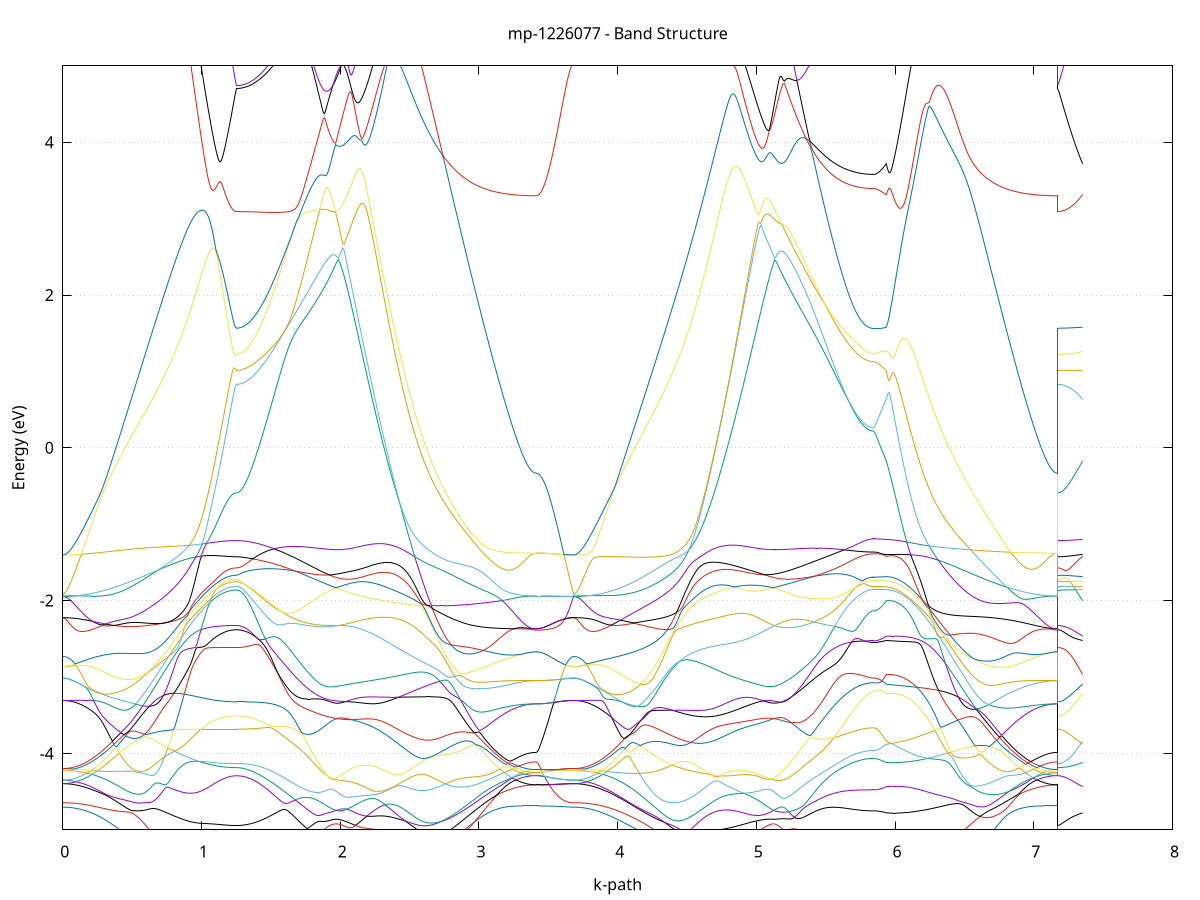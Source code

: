 set title 'mp-1226077 - Band Structure'
set xlabel 'k-path'
set ylabel 'Energy (eV)'
set grid y
set yrange [-5:5]
set terminal png size 800,600
set output 'mp-1226077_bands_gnuplot.png'
plot '-' using 1:2 with lines notitle, '-' using 1:2 with lines notitle, '-' using 1:2 with lines notitle, '-' using 1:2 with lines notitle, '-' using 1:2 with lines notitle, '-' using 1:2 with lines notitle, '-' using 1:2 with lines notitle, '-' using 1:2 with lines notitle, '-' using 1:2 with lines notitle, '-' using 1:2 with lines notitle, '-' using 1:2 with lines notitle, '-' using 1:2 with lines notitle, '-' using 1:2 with lines notitle, '-' using 1:2 with lines notitle, '-' using 1:2 with lines notitle, '-' using 1:2 with lines notitle, '-' using 1:2 with lines notitle, '-' using 1:2 with lines notitle, '-' using 1:2 with lines notitle, '-' using 1:2 with lines notitle, '-' using 1:2 with lines notitle, '-' using 1:2 with lines notitle, '-' using 1:2 with lines notitle, '-' using 1:2 with lines notitle, '-' using 1:2 with lines notitle, '-' using 1:2 with lines notitle, '-' using 1:2 with lines notitle, '-' using 1:2 with lines notitle, '-' using 1:2 with lines notitle, '-' using 1:2 with lines notitle, '-' using 1:2 with lines notitle, '-' using 1:2 with lines notitle, '-' using 1:2 with lines notitle, '-' using 1:2 with lines notitle, '-' using 1:2 with lines notitle, '-' using 1:2 with lines notitle, '-' using 1:2 with lines notitle, '-' using 1:2 with lines notitle, '-' using 1:2 with lines notitle, '-' using 1:2 with lines notitle, '-' using 1:2 with lines notitle, '-' using 1:2 with lines notitle, '-' using 1:2 with lines notitle, '-' using 1:2 with lines notitle, '-' using 1:2 with lines notitle, '-' using 1:2 with lines notitle, '-' using 1:2 with lines notitle, '-' using 1:2 with lines notitle, '-' using 1:2 with lines notitle, '-' using 1:2 with lines notitle, '-' using 1:2 with lines notitle, '-' using 1:2 with lines notitle, '-' using 1:2 with lines notitle, '-' using 1:2 with lines notitle, '-' using 1:2 with lines notitle, '-' using 1:2 with lines notitle, '-' using 1:2 with lines notitle, '-' using 1:2 with lines notitle, '-' using 1:2 with lines notitle, '-' using 1:2 with lines notitle, '-' using 1:2 with lines notitle, '-' using 1:2 with lines notitle, '-' using 1:2 with lines notitle, '-' using 1:2 with lines notitle
0.000000 -9.087964
0.009934 -9.087464
0.019869 -9.085964
0.029803 -9.083564
0.039737 -9.080164
0.049672 -9.075864
0.059606 -9.070464
0.069541 -9.064264
0.079475 -9.056964
0.089409 -9.048764
0.099344 -9.039564
0.109278 -9.029464
0.119212 -9.018364
0.129147 -9.006364
0.139081 -8.993364
0.149016 -8.979464
0.158950 -8.964664
0.168884 -8.948864
0.178819 -8.932164
0.188753 -8.914564
0.198687 -8.895964
0.208622 -8.876564
0.218556 -8.856164
0.228490 -8.834964
0.238425 -8.812864
0.248359 -8.789864
0.258294 -8.765964
0.268228 -8.741264
0.278162 -8.715664
0.288097 -8.689164
0.298031 -8.661964
0.307965 -8.633864
0.317900 -8.604964
0.327834 -8.575264
0.337768 -8.544764
0.347703 -8.513564
0.357637 -8.481564
0.367572 -8.448864
0.377506 -8.415364
0.387440 -8.381164
0.397375 -8.346364
0.407309 -8.310864
0.417243 -8.274664
0.427178 -8.237864
0.437112 -8.200464
0.447047 -8.162364
0.456981 -8.123864
0.466915 -8.084764
0.476850 -8.045164
0.486784 -8.005064
0.496718 -7.964464
0.506653 -7.923464
0.516587 -7.882164
0.526521 -7.840464
0.536456 -7.798364
0.546390 -7.756064
0.556325 -7.713464
0.566259 -7.670764
0.576193 -7.627864
0.586128 -7.584864
0.596062 -7.541764
0.605996 -7.498664
0.615931 -7.455664
0.625865 -7.412764
0.635800 -7.369964
0.645734 -7.327464
0.655668 -7.285264
0.665603 -7.243364
0.675537 -7.201964
0.685471 -7.161064
0.695406 -7.120764
0.705340 -7.081064
0.715274 -7.042264
0.725209 -7.004264
0.735143 -6.967164
0.745078 -6.931264
0.755012 -6.896464
0.764946 -6.862964
0.774881 -6.830864
0.784815 -6.800364
0.794749 -6.771564
0.804684 -6.744664
0.814618 -6.719964
0.824553 -6.697564
0.834487 -6.677764
0.844421 -6.660764
0.854356 -6.646464
0.864290 -6.634964
0.874224 -6.625864
0.884159 -6.619064
0.894093 -6.613964
0.904027 -6.610464
0.913962 -6.608164
0.923896 -6.606764
0.933831 -6.606164
0.943765 -6.606264
0.953699 -6.606764
0.963634 -6.607764
0.973568 -6.609064
0.983502 -6.610564
0.993437 -6.612364
1.003371 -6.614364
1.013305 -6.616364
1.023240 -6.618564
1.033174 -6.620864
1.043109 -6.623064
1.053043 -6.625464
1.062977 -6.627764
1.072912 -6.629964
1.082846 -6.632264
1.092780 -6.634464
1.102715 -6.636564
1.112649 -6.638564
1.122584 -6.640464
1.132518 -6.642364
1.142452 -6.644064
1.152387 -6.645664
1.162321 -6.647064
1.172255 -6.648464
1.182190 -6.649664
1.192124 -6.650664
1.202058 -6.651564
1.211993 -6.652264
1.221927 -6.652864
1.231862 -6.653264
1.241796 -6.653464
1.251730 -6.653564
1.251730 -6.653564
1.261673 -6.653164
1.271615 -6.651864
1.281557 -6.649764
1.291500 -6.646864
1.301442 -6.643064
1.311384 -6.638464
1.321326 -6.632964
1.331269 -6.626664
1.341211 -6.619664
1.351153 -6.611664
1.361096 -6.602964
1.371038 -6.593464
1.380980 -6.583164
1.390923 -6.572064
1.400865 -6.560264
1.410807 -6.547664
1.420750 -6.534264
1.430692 -6.520264
1.440634 -6.505464
1.450576 -6.489964
1.460519 -6.473764
1.470461 -6.456864
1.480403 -6.439364
1.490346 -6.421264
1.500288 -6.402464
1.510230 -6.383064
1.520173 -6.363164
1.530115 -6.342664
1.540057 -6.321564
1.550000 -6.300064
1.559942 -6.277964
1.569884 -6.255464
1.579826 -6.232564
1.589769 -6.209164
1.599711 -6.185464
1.609653 -6.161364
1.619596 -6.136964
1.629538 -6.112164
1.639480 -6.087164
1.649423 -6.061864
1.659365 -6.036364
1.669307 -6.010764
1.679250 -5.984964
1.689192 -5.958964
1.699134 -5.932864
1.709076 -5.906764
1.719019 -5.880664
1.728961 -5.854464
1.738903 -5.828364
1.748846 -5.802264
1.758788 -5.781464
1.768730 -5.766164
1.778673 -5.750764
1.788615 -5.735364
1.798557 -5.719864
1.808499 -5.704364
1.818442 -5.688764
1.828384 -5.673164
1.838326 -5.657464
1.848269 -5.641764
1.858211 -5.626064
1.868153 -5.610364
1.878096 -5.594664
1.888038 -5.579164
1.897980 -5.563664
1.907923 -5.548364
1.917865 -5.533464
1.927807 -5.518964
1.937749 -5.505264
1.947692 -5.496264
1.957634 -5.505964
1.967576 -5.516164
1.977519 -5.526864
1.987461 -5.537864
1.987461 -5.537864
1.997438 -5.549064
2.007415 -5.560364
2.017393 -5.571664
2.027370 -5.583064
2.037347 -5.594264
2.047325 -5.605464
2.057302 -5.616464
2.067279 -5.627264
2.077256 -5.637964
2.087234 -5.648364
2.097211 -5.658464
2.107188 -5.668364
2.117165 -5.677964
2.127143 -5.687264
2.137120 -5.696164
2.147097 -5.704864
2.157074 -5.713164
2.167052 -5.721164
2.177029 -5.728764
2.187006 -5.736064
2.196983 -5.742964
2.206961 -5.749464
2.216938 -5.755664
2.226915 -5.761464
2.236892 -5.766864
2.246870 -5.771964
2.256847 -5.776564
2.266824 -5.780864
2.276801 -5.784864
2.286779 -5.788464
2.296756 -5.791764
2.306733 -5.794664
2.316711 -5.797264
2.326688 -5.799664
2.336665 -5.801764
2.346642 -5.803764
2.356620 -5.805564
2.366597 -5.807464
2.376574 -5.809464
2.386551 -5.811864
2.396529 -5.814964
2.406506 -5.819164
2.416483 -5.835364
2.426460 -5.854064
2.436438 -5.874164
2.446415 -5.895564
2.456392 -5.918364
2.466369 -5.942564
2.476347 -5.968064
2.486324 -5.994764
2.496301 -6.022864
2.506278 -6.052264
2.516256 -6.082764
2.526233 -6.114464
2.536210 -6.147264
2.546187 -6.181164
2.556165 -6.215964
2.566142 -6.251864
2.576119 -6.288664
2.586096 -6.326264
2.596074 -6.364764
2.606051 -6.403964
2.616028 -6.443864
2.626005 -6.484464
2.635983 -6.525564
2.645960 -6.567264
2.655937 -6.609464
2.665915 -6.652164
2.675892 -6.695164
2.685869 -6.738664
2.695846 -6.782364
2.705824 -6.826364
2.715801 -6.870564
2.725778 -6.914964
2.735755 -6.959464
2.745733 -7.004064
2.755710 -7.048764
2.765687 -7.093464
2.775664 -7.138164
2.785642 -7.182764
2.795619 -7.227264
2.805596 -7.271664
2.815573 -7.315964
2.825551 -7.359964
2.835528 -7.403864
2.845505 -7.447464
2.855482 -7.490764
2.865460 -7.533764
2.875437 -7.576364
2.885414 -7.618664
2.895391 -7.660564
2.905369 -7.702064
2.915346 -7.743164
2.925323 -7.783764
2.935300 -7.823864
2.945278 -7.863464
2.955255 -7.902464
2.965232 -7.940964
2.975209 -7.978964
2.985187 -8.016264
2.995164 -8.052964
3.005141 -8.089064
3.015119 -8.124564
3.025096 -8.159364
3.035073 -8.193464
3.045050 -8.226864
3.055028 -8.259564
3.065005 -8.291464
3.074982 -8.322664
3.084959 -8.353164
3.094937 -8.382864
3.104914 -8.411764
3.114891 -8.439864
3.124868 -8.467064
3.134846 -8.493564
3.144823 -8.519264
3.154800 -8.543964
3.164777 -8.567964
3.174755 -8.591064
3.184732 -8.613264
3.194709 -8.634564
3.204686 -8.654964
3.214664 -8.674564
3.224641 -8.693164
3.234618 -8.710864
3.244595 -8.727664
3.254573 -8.743564
3.264550 -8.758464
3.274527 -8.772464
3.284504 -8.785564
3.294482 -8.797664
3.304459 -8.808864
3.314436 -8.819064
3.324414 -8.828264
3.334391 -8.836564
3.344368 -8.843864
3.354345 -8.850164
3.364323 -8.855564
3.374300 -8.859964
3.384277 -8.863364
3.394254 -8.865864
3.404232 -8.867264
3.414209 -8.867764
3.414209 -8.867764
3.424183 -8.869764
3.434157 -8.875464
3.444130 -8.884064
3.454104 -8.894764
3.464078 -8.906864
3.474052 -8.919864
3.484026 -8.933064
3.494000 -8.946464
3.503973 -8.959664
3.513947 -8.972464
3.523921 -8.984964
3.533895 -8.996864
3.543869 -9.008164
3.553842 -9.018764
3.563816 -9.028764
3.573790 -9.038064
3.583764 -9.046564
3.593738 -9.054364
3.603712 -9.061364
3.613685 -9.067564
3.623659 -9.072964
3.633633 -9.077464
3.643607 -9.081264
3.653581 -9.084164
3.663555 -9.086264
3.673528 -9.087564
3.683502 -9.087964
3.683502 -9.087964
3.693496 -9.087464
3.703490 -9.085964
3.713484 -9.083564
3.723478 -9.080064
3.733471 -9.075664
3.743465 -9.070264
3.753459 -9.063964
3.763453 -9.056564
3.773447 -9.048264
3.783441 -9.038964
3.793434 -9.028764
3.803428 -9.017464
3.813422 -9.005364
3.823416 -8.992164
3.833410 -8.978164
3.843404 -8.963064
3.853397 -8.947164
3.863391 -8.930264
3.873385 -8.912364
3.883379 -8.893564
3.893373 -8.873964
3.903366 -8.853364
3.913360 -8.831864
3.923354 -8.809464
3.933348 -8.786164
3.943342 -8.761964
3.953336 -8.736864
3.963329 -8.710964
3.973323 -8.684164
3.983317 -8.656564
3.993311 -8.628064
4.003305 -8.598764
4.013299 -8.568664
4.023292 -8.537664
4.033286 -8.505964
4.043280 -8.473464
4.053274 -8.440164
4.063268 -8.406064
4.073261 -8.371264
4.083255 -8.335764
4.093249 -8.299464
4.103243 -8.262564
4.113237 -8.224864
4.123231 -8.186464
4.133224 -8.147464
4.143218 -8.107864
4.153212 -8.067564
4.163206 -8.026664
4.173200 -7.985064
4.183194 -7.942964
4.193187 -7.900364
4.203181 -7.857164
4.213175 -7.813464
4.223169 -7.769164
4.233163 -7.724464
4.243157 -7.679264
4.253150 -7.633664
4.263144 -7.587564
4.273138 -7.541164
4.283132 -7.494364
4.293126 -7.447164
4.303119 -7.399664
4.313113 -7.351864
4.323107 -7.303764
4.333101 -7.255464
4.343095 -7.206864
4.353089 -7.158164
4.363082 -7.109264
4.373076 -7.060264
4.383070 -7.011164
4.393064 -6.961964
4.403058 -6.912864
4.413052 -6.863664
4.423045 -6.814464
4.433039 -6.765464
4.443033 -6.716564
4.453027 -6.667864
4.463021 -6.619364
4.473014 -6.571164
4.483008 -6.523264
4.493002 -6.475764
4.502996 -6.428764
4.512990 -6.382364
4.522984 -6.336664
4.532977 -6.291764
4.542971 -6.247864
4.552965 -6.205164
4.562959 -6.164064
4.572953 -6.124864
4.582947 -6.088164
4.592940 -6.054764
4.602934 -6.025164
4.612928 -5.999964
4.622922 -5.979064
4.632916 -5.961664
4.642909 -5.947164
4.652903 -5.934764
4.662897 -5.923664
4.672891 -5.913564
4.682885 -5.904064
4.692879 -5.894964
4.702872 -5.886164
4.712866 -5.877464
4.722860 -5.868764
4.732854 -5.860064
4.742848 -5.851364
4.752842 -5.842464
4.762835 -5.833464
4.772829 -5.824264
4.782823 -5.814764
4.792817 -5.805164
4.802811 -5.795264
4.812805 -5.785164
4.822798 -5.774764
4.832792 -5.764164
4.842786 -5.753164
4.852780 -5.741964
4.862774 -5.730464
4.872767 -5.718664
4.882761 -5.706664
4.892755 -5.694364
4.902749 -5.681764
4.912743 -5.668964
4.922737 -5.656064
4.932730 -5.642864
4.942724 -5.629664
4.952718 -5.618264
4.962712 -5.608564
4.972706 -5.598864
4.982700 -5.589064
4.992693 -5.579264
5.002687 -5.569364
5.012681 -5.559664
5.022675 -5.550064
5.032669 -5.540564
5.042662 -5.531264
5.052656 -5.522264
5.062650 -5.513664
5.072644 -5.505364
5.082638 -5.497764
5.092632 -5.498064
5.102625 -5.502264
5.112619 -5.509364
5.122613 -5.518964
5.132607 -5.530364
5.132607 -5.530364
5.142515 -5.542964
5.152423 -5.556564
5.162331 -5.570664
5.172239 -5.585364
5.182147 -5.600364
5.192055 -5.615564
5.201963 -5.630964
5.211871 -5.646564
5.221779 -5.662164
5.231687 -5.677864
5.241595 -5.693564
5.251503 -5.709364
5.261411 -5.725064
5.271319 -5.740864
5.281226 -5.756564
5.291134 -5.772164
5.301042 -5.787764
5.310950 -5.803364
5.320858 -5.818764
5.330766 -5.834164
5.340674 -5.849464
5.350582 -5.864664
5.360490 -5.879764
5.370398 -5.894864
5.380306 -5.909764
5.390214 -5.924664
5.400122 -5.939364
5.410030 -5.953964
5.419938 -5.968564
5.429846 -5.982964
5.439754 -5.997364
5.449662 -6.011664
5.459570 -6.025764
5.469478 -6.039964
5.479386 -6.053964
5.489294 -6.069464
5.499202 -6.092664
5.509110 -6.115564
5.519018 -6.138164
5.528926 -6.160364
5.538834 -6.182264
5.548742 -6.203664
5.558650 -6.224764
5.568558 -6.245364
5.578466 -6.265364
5.588374 -6.284964
5.598282 -6.303964
5.608190 -6.322464
5.618098 -6.340364
5.628005 -6.357664
5.637913 -6.374264
5.647821 -6.390264
5.657729 -6.405564
5.667637 -6.420264
5.677545 -6.434164
5.687453 -6.447364
5.697361 -6.459864
5.707269 -6.471664
5.717177 -6.482664
5.727085 -6.492864
5.736993 -6.502264
5.746901 -6.510964
5.756809 -6.518864
5.766717 -6.525864
5.776625 -6.532064
5.786533 -6.537564
5.796441 -6.542164
5.806349 -6.545864
5.816257 -6.548864
5.826165 -6.550964
5.836073 -6.552164
5.845981 -6.552564
5.845981 -6.552564
5.855050 -6.553264
5.864118 -6.555264
5.873187 -6.558464
5.882256 -6.562464
5.891325 -6.567164
5.900394 -6.572364
5.909462 -6.577864
5.918531 -6.583464
5.927600 -6.589164
5.936669 -6.594864
5.936669 -6.594864
5.946633 -6.597164
5.956598 -6.599464
5.966562 -6.601664
5.976527 -6.603764
5.986491 -6.605864
5.996456 -6.607864
6.006420 -6.609764
6.016385 -6.611664
6.026349 -6.613464
6.036314 -6.615264
6.046278 -6.617064
6.056243 -6.618864
6.066207 -6.620764
6.076172 -6.622564
6.086136 -6.624464
6.096101 -6.626464
6.106065 -6.628464
6.116030 -6.630664
6.125994 -6.632964
6.135959 -6.635364
6.145923 -6.638064
6.155888 -6.640864
6.165852 -6.643964
6.175817 -6.647264
6.185782 -6.650964
6.195746 -6.654864
6.205711 -6.659264
6.215675 -6.663964
6.225640 -6.669164
6.235604 -6.674764
6.245569 -6.680964
6.255533 -6.687664
6.265498 -6.694964
6.275462 -6.702964
6.285427 -6.711564
6.295391 -6.720964
6.305356 -6.731064
6.315320 -6.741964
6.325285 -6.753764
6.335249 -6.766464
6.345214 -6.780064
6.355178 -6.794564
6.365143 -6.810164
6.375107 -6.826764
6.385072 -6.844464
6.395036 -6.863164
6.405001 -6.883064
6.414965 -6.904064
6.424930 -6.926164
6.434894 -6.949464
6.444859 -6.973964
6.454823 -6.999464
6.464788 -7.026164
6.474752 -7.053964
6.484717 -7.082864
6.494681 -7.112764
6.504646 -7.143764
6.514611 -7.175664
6.524575 -7.208464
6.534540 -7.242164
6.544504 -7.276564
6.554469 -7.311764
6.564433 -7.347664
6.574398 -7.384064
6.584362 -7.420964
6.594327 -7.458364
6.604291 -7.496164
6.614256 -7.534164
6.624220 -7.572364
6.634185 -7.610764
6.644149 -7.649264
6.654114 -7.687664
6.664078 -7.726064
6.674043 -7.764364
6.684007 -7.802564
6.693972 -7.840464
6.703936 -7.878164
6.713901 -7.915464
6.723865 -7.952464
6.733830 -7.989064
6.743794 -8.025164
6.753759 -8.060864
6.763723 -8.095964
6.773688 -8.130664
6.783652 -8.164664
6.793617 -8.198164
6.803581 -8.230964
6.813546 -8.263164
6.823510 -8.294764
6.833475 -8.325564
6.843440 -8.355664
6.853404 -8.385064
6.863369 -8.413664
6.873333 -8.441564
6.883298 -8.468664
6.893262 -8.494964
6.903227 -8.520464
6.913191 -8.545064
6.923156 -8.568964
6.933120 -8.591864
6.943085 -8.613964
6.953049 -8.635264
6.963014 -8.655564
6.972978 -8.675064
6.982943 -8.693664
6.992907 -8.711264
7.002872 -8.728064
7.012836 -8.743864
7.022801 -8.758764
7.032765 -8.772764
7.042730 -8.785764
7.052694 -8.797864
7.062659 -8.808964
7.072623 -8.819164
7.082588 -8.828364
7.092552 -8.836664
7.102517 -8.843864
7.112481 -8.850264
7.122446 -8.855564
7.132410 -8.859964
7.142375 -8.863364
7.152339 -8.865864
7.162304 -8.867264
7.172268 -8.867764
7.172268 -6.653564
7.182268 -6.653364
7.192268 -6.652764
7.202267 -6.651764
7.212267 -6.650364
7.222266 -6.648664
7.232266 -6.646464
7.242266 -6.643964
7.252265 -6.641064
7.262265 -6.637764
7.272264 -6.634164
7.282264 -6.630164
7.292263 -6.625964
7.302263 -6.621364
7.312263 -6.616464
7.322262 -6.611364
7.332262 -6.606064
7.342261 -6.600464
7.352261 -6.594864
e
0.000000 -8.102864
0.009934 -8.102464
0.019869 -8.101064
0.029803 -8.098664
0.039737 -8.095464
0.049672 -8.091264
0.059606 -8.086164
0.069541 -8.080164
0.079475 -8.073164
0.089409 -8.065264
0.099344 -8.056564
0.109278 -8.046864
0.119212 -8.036264
0.129147 -8.024764
0.139081 -8.012464
0.149016 -7.999164
0.158950 -7.985064
0.168884 -7.970064
0.178819 -7.954264
0.188753 -7.937564
0.198687 -7.920064
0.208622 -7.901764
0.218556 -7.882664
0.228490 -7.862664
0.238425 -7.841964
0.248359 -7.820564
0.258294 -7.798364
0.268228 -7.775464
0.278162 -7.751764
0.288097 -7.727464
0.298031 -7.702464
0.307965 -7.676864
0.317900 -7.650664
0.327834 -7.623864
0.337768 -7.596564
0.347703 -7.568664
0.357637 -7.540264
0.367572 -7.511464
0.377506 -7.482164
0.387440 -7.452564
0.397375 -7.422564
0.407309 -7.392364
0.417243 -7.361864
0.427178 -7.331164
0.437112 -7.300264
0.447047 -7.269364
0.456981 -7.238464
0.466915 -7.207464
0.476850 -7.176664
0.486784 -7.145964
0.496718 -7.115564
0.506653 -7.085364
0.516587 -7.055564
0.526521 -7.026164
0.536456 -6.997264
0.546390 -6.968964
0.556325 -6.941264
0.566259 -6.914264
0.576193 -6.888064
0.586128 -6.862664
0.596062 -6.838164
0.605996 -6.814564
0.615931 -6.791964
0.625865 -6.770364
0.635800 -6.749864
0.645734 -6.730364
0.655668 -6.711864
0.665603 -6.694564
0.675537 -6.678264
0.685471 -6.663064
0.695406 -6.648864
0.705340 -6.635664
0.715274 -6.623464
0.725209 -6.612164
0.735143 -6.601664
0.745078 -6.592064
0.755012 -6.583164
0.764946 -6.574764
0.774881 -6.566964
0.784815 -6.559564
0.794749 -6.552364
0.804684 -6.545164
0.814618 -6.537864
0.824553 -6.530164
0.834487 -6.521864
0.844421 -6.512764
0.854356 -6.502664
0.864290 -6.491764
0.874224 -6.480264
0.884159 -6.468264
0.894093 -6.456064
0.904027 -6.444064
0.913962 -6.432464
0.923896 -6.421364
0.933831 -6.410964
0.943765 -6.401264
0.953699 -6.392364
0.963634 -6.384464
0.973568 -6.377464
0.983502 -6.371664
0.993437 -6.367364
1.003371 -6.364864
1.013305 -6.364464
1.023240 -6.365864
1.033174 -6.368664
1.043109 -6.372064
1.053043 -6.375964
1.062977 -6.379964
1.072912 -6.383964
1.082846 -6.387964
1.092780 -6.391864
1.102715 -6.395664
1.112649 -6.399264
1.122584 -6.402764
1.132518 -6.405964
1.142452 -6.408964
1.152387 -6.411764
1.162321 -6.414264
1.172255 -6.416564
1.182190 -6.418564
1.192124 -6.420364
1.202058 -6.421864
1.211993 -6.423164
1.221927 -6.424064
1.231862 -6.424764
1.241796 -6.425164
1.251730 -6.425364
1.251730 -6.425364
1.261673 -6.424964
1.271615 -6.423664
1.281557 -6.421664
1.291500 -6.418764
1.301442 -6.415064
1.311384 -6.410464
1.321326 -6.405164
1.331269 -6.399064
1.341211 -6.392064
1.351153 -6.384464
1.361096 -6.375964
1.371038 -6.366764
1.380980 -6.356864
1.390923 -6.346164
1.400865 -6.334864
1.410807 -6.322864
1.420750 -6.310264
1.430692 -6.296964
1.440634 -6.283164
1.450576 -6.268864
1.460519 -6.254064
1.470461 -6.238764
1.480403 -6.223064
1.490346 -6.207064
1.500288 -6.190764
1.510230 -6.174264
1.520173 -6.157664
1.530115 -6.140864
1.540057 -6.124064
1.550000 -6.107264
1.559942 -6.090564
1.569884 -6.073964
1.579826 -6.057564
1.589769 -6.041264
1.599711 -6.025264
1.609653 -6.009364
1.619596 -5.993664
1.629538 -5.978064
1.639480 -5.962664
1.649423 -5.947364
1.659365 -5.932264
1.669307 -5.917164
1.679250 -5.902064
1.689192 -5.887064
1.699134 -5.872064
1.709076 -5.857064
1.719019 -5.841964
1.728961 -5.826964
1.738903 -5.811864
1.748846 -5.796664
1.758788 -5.776264
1.768730 -5.750364
1.778673 -5.724664
1.788615 -5.699164
1.798557 -5.673864
1.808499 -5.648764
1.818442 -5.624064
1.828384 -5.599664
1.838326 -5.575764
1.848269 -5.552564
1.858211 -5.530164
1.868153 -5.509164
1.878096 -5.490764
1.888038 -5.476964
1.897980 -5.470064
1.907923 -5.469664
1.917865 -5.473364
1.927807 -5.479564
1.937749 -5.487364
1.947692 -5.492764
1.957634 -5.482564
1.967576 -5.475964
1.977519 -5.474264
1.987461 -5.477064
1.987461 -5.477064
1.997438 -5.482564
2.007415 -5.489664
2.017393 -5.497664
2.027370 -5.506064
2.037347 -5.514664
2.047325 -5.523464
2.057302 -5.532164
2.067279 -5.540864
2.077256 -5.549564
2.087234 -5.558064
2.097211 -5.566364
2.107188 -5.574664
2.117165 -5.582664
2.127143 -5.590564
2.137120 -5.598264
2.147097 -5.605764
2.157074 -5.612964
2.167052 -5.620064
2.177029 -5.626964
2.187006 -5.633764
2.196983 -5.640264
2.206961 -5.646564
2.216938 -5.652764
2.226915 -5.658864
2.236892 -5.664864
2.246870 -5.670764
2.256847 -5.676664
2.266824 -5.682564
2.276801 -5.688564
2.286779 -5.694764
2.296756 -5.701164
2.306733 -5.707864
2.316711 -5.715064
2.326688 -5.722764
2.336665 -5.731164
2.346642 -5.740364
2.356620 -5.750464
2.366597 -5.761664
2.376574 -5.773864
2.386551 -5.787364
2.396529 -5.802064
2.406506 -5.818064
2.416483 -5.824864
2.426460 -5.832764
2.436438 -5.843264
2.446415 -5.856664
2.456392 -5.872764
2.466369 -5.891564
2.476347 -5.912464
2.486324 -5.935264
2.496301 -5.959764
2.506278 -5.985764
2.516256 -6.012964
2.526233 -6.041464
2.536210 -6.071064
2.546187 -6.101664
2.556165 -6.133264
2.566142 -6.165864
2.576119 -6.199364
2.586096 -6.233764
2.596074 -6.268864
2.606051 -6.304864
2.616028 -6.341464
2.626005 -6.378864
2.635983 -6.416764
2.645960 -6.455364
2.655937 -6.494464
2.665915 -6.534064
2.675892 -6.574064
2.685869 -6.614564
2.695846 -6.655364
2.705824 -6.696564
2.715801 -6.737964
2.725778 -6.779664
2.735755 -6.821464
2.745733 -6.863564
2.755710 -6.905664
2.765687 -6.947864
2.775664 -6.990164
2.785642 -7.032464
2.795619 -7.074664
2.805596 -7.116864
2.815573 -7.158964
2.825551 -7.200864
2.835528 -7.242664
2.845505 -7.284264
2.855482 -7.325564
2.865460 -7.366664
2.875437 -7.407464
2.885414 -7.447964
2.895391 -7.488164
2.905369 -7.527964
2.915346 -7.567364
2.925323 -7.606264
2.935300 -7.644864
2.945278 -7.682864
2.955255 -7.720464
2.965232 -7.757564
2.975209 -7.794064
2.985187 -7.830064
2.995164 -7.865464
3.005141 -7.900264
3.015119 -7.934464
3.025096 -7.968064
3.035073 -8.001064
3.045050 -8.033364
3.055028 -8.064964
3.065005 -8.095864
3.074982 -8.126064
3.084959 -8.155464
3.094937 -8.184264
3.104914 -8.212264
3.114891 -8.239464
3.124868 -8.265864
3.134846 -8.291564
3.144823 -8.316364
3.154800 -8.340464
3.164777 -8.363664
3.174755 -8.386064
3.184732 -8.407664
3.194709 -8.428364
3.204686 -8.448164
3.214664 -8.467164
3.224641 -8.485264
3.234618 -8.502464
3.244595 -8.518764
3.254573 -8.534164
3.264550 -8.548764
3.274527 -8.562364
3.284504 -8.575064
3.294482 -8.586764
3.304459 -8.597664
3.314436 -8.607564
3.324414 -8.616564
3.334391 -8.624664
3.344368 -8.631764
3.354345 -8.637964
3.364323 -8.643164
3.374300 -8.647464
3.384277 -8.650764
3.394254 -8.653164
3.404232 -8.654564
3.414209 -8.655064
3.414209 -8.655064
3.424183 -8.652364
3.434157 -8.644664
3.444130 -8.632664
3.454104 -8.617164
3.464078 -8.599064
3.474052 -8.578764
3.484026 -8.556764
3.494000 -8.533464
3.503973 -8.509164
3.513947 -8.483864
3.523921 -8.457864
3.533895 -8.431364
3.543869 -8.404264
3.553842 -8.376864
3.563816 -8.349364
3.573790 -8.321664
3.583764 -8.294164
3.593738 -8.266864
3.603712 -8.240164
3.613685 -8.214164
3.623659 -8.189464
3.633633 -8.166464
3.643607 -8.145664
3.653581 -8.128064
3.663555 -8.114464
3.673528 -8.105864
3.683502 -8.102864
3.683502 -8.102864
3.693496 -8.102364
3.703490 -8.100964
3.713484 -8.098464
3.723478 -8.095064
3.733471 -8.090664
3.743465 -8.085264
3.753459 -8.078964
3.763453 -8.071664
3.773447 -8.063364
3.783441 -8.054164
3.793434 -8.043964
3.803428 -8.032864
3.813422 -8.020764
3.823416 -8.007764
3.833410 -7.993864
3.843404 -7.978964
3.853397 -7.963164
3.863391 -7.946464
3.873385 -7.928964
3.883379 -7.910464
3.893373 -7.891064
3.903366 -7.870864
3.913360 -7.849864
3.923354 -7.827964
3.933348 -7.805164
3.943342 -7.781664
3.953336 -7.757264
3.963329 -7.732164
3.973323 -7.706264
3.983317 -7.679564
3.993311 -7.652164
4.003305 -7.624064
4.013299 -7.595264
4.023292 -7.565764
4.033286 -7.535564
4.043280 -7.504764
4.053274 -7.473364
4.063268 -7.441364
4.073261 -7.408764
4.083255 -7.375664
4.093249 -7.342064
4.103243 -7.307964
4.113237 -7.273364
4.123231 -7.238364
4.133224 -7.202964
4.143218 -7.167164
4.153212 -7.131064
4.163206 -7.094764
4.173200 -7.058064
4.183194 -7.021264
4.193187 -6.984164
4.203181 -6.946964
4.213175 -6.909664
4.223169 -6.872364
4.233163 -6.835064
4.243157 -6.797764
4.253150 -6.760564
4.263144 -6.723464
4.273138 -6.686664
4.283132 -6.650064
4.293126 -6.613764
4.303119 -6.577764
4.313113 -6.542264
4.323107 -6.507264
4.333101 -6.472764
4.343095 -6.438864
4.353089 -6.405664
4.363082 -6.373264
4.373076 -6.341564
4.383070 -6.310664
4.393064 -6.280764
4.403058 -6.251764
4.413052 -6.223864
4.423045 -6.196864
4.433039 -6.171064
4.443033 -6.146364
4.453027 -6.122764
4.463021 -6.100264
4.473014 -6.078964
4.483008 -6.058764
4.493002 -6.039764
4.502996 -6.021764
4.512990 -6.004964
4.522984 -5.989064
4.532977 -5.974264
4.542971 -5.960264
4.552965 -5.947264
4.562959 -5.934964
4.572953 -5.923464
4.582947 -5.912664
4.592940 -5.902464
4.602934 -5.892864
4.612928 -5.883764
4.622922 -5.875164
4.632916 -5.866864
4.642909 -5.858964
4.652903 -5.851364
4.662897 -5.843964
4.672891 -5.836864
4.682885 -5.829764
4.692879 -5.822864
4.702872 -5.816064
4.712866 -5.809364
4.722860 -5.802664
4.732854 -5.795864
4.742848 -5.789164
4.752842 -5.782364
4.762835 -5.775464
4.772829 -5.768464
4.782823 -5.761364
4.792817 -5.754164
4.802811 -5.746864
4.812805 -5.739464
4.822798 -5.731864
4.832792 -5.724064
4.842786 -5.716164
4.852780 -5.708064
4.862774 -5.699764
4.872767 -5.691364
4.882761 -5.682764
4.892755 -5.673964
4.902749 -5.665064
4.912743 -5.655964
4.922737 -5.646764
4.932730 -5.637364
4.942724 -5.627864
4.952718 -5.616364
4.962712 -5.603064
4.972706 -5.589964
4.982700 -5.577064
4.992693 -5.564664
5.002687 -5.552864
5.012681 -5.541764
5.022675 -5.531564
5.032669 -5.522364
5.042662 -5.514264
5.052656 -5.507464
5.062650 -5.501964
5.072644 -5.498364
5.082638 -5.496864
5.092632 -5.490664
5.102625 -5.484464
5.112619 -5.479064
5.122613 -5.474664
5.132607 -5.471364
5.132607 -5.471364
5.142515 -5.469464
5.152423 -5.468864
5.162331 -5.469664
5.172239 -5.472064
5.182147 -5.476064
5.192055 -5.481564
5.201963 -5.488764
5.211871 -5.497464
5.221779 -5.507664
5.231687 -5.519264
5.241595 -5.532264
5.251503 -5.546564
5.261411 -5.561964
5.271319 -5.578364
5.281226 -5.595864
5.291134 -5.614264
5.301042 -5.633364
5.310950 -5.653364
5.320858 -5.673964
5.330766 -5.695164
5.340674 -5.716864
5.350582 -5.739064
5.360490 -5.761664
5.370398 -5.784564
5.380306 -5.807864
5.390214 -5.831364
5.400122 -5.855064
5.410030 -5.878964
5.419938 -5.902864
5.429846 -5.926864
5.439754 -5.950864
5.449662 -5.974864
5.459570 -5.998664
5.469478 -6.022464
5.479386 -6.046064
5.489294 -6.067864
5.499202 -6.081764
5.509110 -6.095664
5.519018 -6.109464
5.528926 -6.123164
5.538834 -6.136864
5.548742 -6.150564
5.558650 -6.164364
5.568558 -6.178164
5.578466 -6.192064
5.588374 -6.206364
5.598282 -6.221064
5.608190 -6.236464
5.618098 -6.252664
5.628005 -6.269264
5.637913 -6.285964
5.647821 -6.302364
5.657729 -6.318364
5.667637 -6.333764
5.677545 -6.348464
5.687453 -6.362464
5.697361 -6.375764
5.707269 -6.388264
5.717177 -6.399964
5.727085 -6.410864
5.736993 -6.420964
5.746901 -6.430164
5.756809 -6.438564
5.766717 -6.446064
5.776625 -6.452664
5.786533 -6.458464
5.796441 -6.463364
5.806349 -6.467364
5.816257 -6.470464
5.826165 -6.472764
5.836073 -6.474064
5.845981 -6.474464
5.845981 -6.474464
5.855050 -6.474064
5.864118 -6.472864
5.873187 -6.471064
5.882256 -6.468864
5.891325 -6.466464
5.900394 -6.463964
5.909462 -6.461464
5.918531 -6.459064
5.927600 -6.456664
5.936669 -6.454364
5.936669 -6.454364
5.946633 -6.452864
5.956598 -6.451164
5.966562 -6.449164
5.976527 -6.446864
5.986491 -6.444364
5.996456 -6.441564
6.006420 -6.438464
6.016385 -6.435164
6.026349 -6.431464
6.036314 -6.427564
6.046278 -6.423464
6.056243 -6.419064
6.066207 -6.414364
6.076172 -6.409464
6.086136 -6.404264
6.096101 -6.398864
6.106065 -6.393264
6.116030 -6.387464
6.125994 -6.381564
6.135959 -6.375464
6.145923 -6.369264
6.155888 -6.363064
6.165852 -6.356764
6.175817 -6.350664
6.185782 -6.344764
6.195746 -6.339364
6.205711 -6.334464
6.215675 -6.330564
6.225640 -6.327964
6.235604 -6.326964
6.245569 -6.327964
6.255533 -6.330964
6.265498 -6.335964
6.275462 -6.342964
6.285427 -6.351764
6.295391 -6.362464
6.305356 -6.374864
6.315320 -6.389064
6.325285 -6.404864
6.335249 -6.422464
6.345214 -6.441664
6.355178 -6.462464
6.365143 -6.484864
6.375107 -6.508864
6.385072 -6.534264
6.395036 -6.561164
6.405001 -6.589464
6.414965 -6.618964
6.424930 -6.649664
6.434894 -6.681464
6.444859 -6.714264
6.454823 -6.748064
6.464788 -6.782664
6.474752 -6.818064
6.484717 -6.854164
6.494681 -6.890764
6.504646 -6.927864
6.514611 -6.965464
6.524575 -7.003464
6.534540 -7.041664
6.544504 -7.080264
6.554469 -7.118864
6.564433 -7.157764
6.574398 -7.196664
6.584362 -7.235664
6.594327 -7.274664
6.604291 -7.313564
6.614256 -7.352464
6.624220 -7.391264
6.634185 -7.429864
6.644149 -7.468364
6.654114 -7.506664
6.664078 -7.544764
6.674043 -7.582564
6.684007 -7.620064
6.693972 -7.657164
6.703936 -7.694064
6.713901 -7.730464
6.723865 -7.766564
6.733830 -7.802164
6.743794 -7.837264
6.753759 -7.871864
6.763723 -7.906064
6.773688 -7.939664
6.783652 -7.972664
6.793617 -8.005064
6.803581 -8.036964
6.813546 -8.068164
6.823510 -8.098664
6.833475 -8.128564
6.843440 -8.157764
6.853404 -8.186264
6.863369 -8.214064
6.873333 -8.241064
6.883298 -8.267364
6.893262 -8.292864
6.903227 -8.317564
6.913191 -8.341464
6.923156 -8.364564
6.933120 -8.386864
6.943085 -8.408364
6.953049 -8.428964
6.963014 -8.448764
6.972978 -8.467664
6.982943 -8.485664
6.992907 -8.502864
7.002872 -8.519164
7.012836 -8.534564
7.022801 -8.548964
7.032765 -8.562564
7.042730 -8.575264
7.052694 -8.586964
7.062659 -8.597764
7.072623 -8.607664
7.082588 -8.616664
7.092552 -8.624664
7.102517 -8.631764
7.112481 -8.637964
7.122446 -8.643164
7.132410 -8.647464
7.142375 -8.650764
7.152339 -8.653164
7.162304 -8.654564
7.172268 -8.655064
7.172268 -6.425364
7.182268 -6.425464
7.192268 -6.425964
7.202267 -6.426664
7.212267 -6.427564
7.222266 -6.428864
7.232266 -6.430264
7.242266 -6.431864
7.252265 -6.433564
7.262265 -6.435464
7.272264 -6.437364
7.282264 -6.439364
7.292263 -6.441464
7.302263 -6.443564
7.312263 -6.445764
7.322262 -6.447864
7.332262 -6.450064
7.342261 -6.452164
7.352261 -6.454364
e
0.000000 -7.732864
0.009934 -7.732364
0.019869 -7.730964
0.029803 -7.728664
0.039737 -7.725364
0.049672 -7.721064
0.059606 -7.715964
0.069541 -7.709864
0.079475 -7.702864
0.089409 -7.694864
0.099344 -7.685964
0.109278 -7.676264
0.119212 -7.665564
0.129147 -7.653964
0.139081 -7.641464
0.149016 -7.628064
0.158950 -7.613864
0.168884 -7.598664
0.178819 -7.582764
0.188753 -7.565964
0.198687 -7.548264
0.208622 -7.529764
0.218556 -7.510564
0.228490 -7.490464
0.238425 -7.469664
0.248359 -7.448064
0.258294 -7.425764
0.268228 -7.402664
0.278162 -7.378964
0.288097 -7.354564
0.298031 -7.329564
0.307965 -7.303864
0.317900 -7.277564
0.327834 -7.250764
0.337768 -7.223464
0.347703 -7.195564
0.357637 -7.167264
0.367572 -7.138564
0.377506 -7.109464
0.387440 -7.079964
0.397375 -7.050264
0.407309 -7.020264
0.417243 -6.990164
0.427178 -6.959864
0.437112 -6.929464
0.447047 -6.899064
0.456981 -6.868664
0.466915 -6.838364
0.476850 -6.808264
0.486784 -6.778364
0.496718 -6.748864
0.506653 -6.719664
0.516587 -6.690864
0.526521 -6.662664
0.536456 -6.634964
0.546390 -6.607964
0.556325 -6.581664
0.566259 -6.556164
0.576193 -6.531464
0.586128 -6.507764
0.596062 -6.484964
0.605996 -6.463264
0.615931 -6.442564
0.625865 -6.422964
0.635800 -6.404464
0.645734 -6.387164
0.655668 -6.371064
0.665603 -6.356164
0.675537 -6.342364
0.685471 -6.329864
0.695406 -6.318464
0.705340 -6.308264
0.715274 -6.299264
0.725209 -6.291364
0.735143 -6.284464
0.745078 -6.278664
0.755012 -6.273864
0.764946 -6.270064
0.774881 -6.267164
0.784815 -6.265164
0.794749 -6.263964
0.804684 -6.263464
0.814618 -6.263764
0.824553 -6.264664
0.834487 -6.266164
0.844421 -6.268264
0.854356 -6.270864
0.864290 -6.273964
0.874224 -6.277364
0.884159 -6.281164
0.894093 -6.285264
0.904027 -6.289564
0.913962 -6.294164
0.923896 -6.298864
0.933831 -6.303664
0.943765 -6.308464
0.953699 -6.313264
0.963634 -6.317864
0.973568 -6.322264
0.983502 -6.326164
0.993437 -6.329164
1.003371 -6.330864
1.013305 -6.330964
1.023240 -6.329664
1.033174 -6.327364
1.043109 -6.324664
1.053043 -6.321864
1.062977 -6.319064
1.072912 -6.316264
1.082846 -6.313664
1.092780 -6.311164
1.102715 -6.308764
1.112649 -6.306564
1.122584 -6.304364
1.132518 -6.302364
1.142452 -6.300364
1.152387 -6.298464
1.162321 -6.296664
1.172255 -6.294864
1.182190 -6.293264
1.192124 -6.291664
1.202058 -6.290264
1.211993 -6.289064
1.221927 -6.287964
1.231862 -6.287164
1.241796 -6.286664
1.251730 -6.286564
1.251730 -6.286564
1.261673 -6.286064
1.271615 -6.284664
1.281557 -6.282464
1.291500 -6.279264
1.301442 -6.275064
1.311384 -6.270064
1.321326 -6.264164
1.331269 -6.257364
1.341211 -6.249664
1.351153 -6.241064
1.361096 -6.231564
1.371038 -6.221164
1.380980 -6.209964
1.390923 -6.197864
1.400865 -6.184964
1.410807 -6.171164
1.420750 -6.156564
1.430692 -6.141164
1.440634 -6.124964
1.450576 -6.107964
1.460519 -6.090264
1.470461 -6.071764
1.480403 -6.052464
1.490346 -6.032564
1.500288 -6.011864
1.510230 -5.990564
1.520173 -5.968664
1.530115 -5.946064
1.540057 -5.922864
1.550000 -5.901064
1.559942 -5.883364
1.569884 -5.864864
1.579826 -5.845664
1.589769 -5.825564
1.599711 -5.804664
1.609653 -5.782964
1.619596 -5.760464
1.629538 -5.737264
1.639480 -5.713364
1.649423 -5.688864
1.659365 -5.663764
1.669307 -5.638264
1.679250 -5.612264
1.689192 -5.586364
1.699134 -5.573164
1.709076 -5.560464
1.719019 -5.548264
1.728961 -5.536264
1.738903 -5.524564
1.748846 -5.513264
1.758788 -5.502264
1.768730 -5.491764
1.778673 -5.481664
1.788615 -5.472264
1.798557 -5.463564
1.808499 -5.455564
1.818442 -5.448564
1.828384 -5.442564
1.838326 -5.437764
1.848269 -5.433964
1.858211 -5.431064
1.868153 -5.428664
1.878096 -5.425764
1.888038 -5.419964
1.897980 -5.408964
1.907923 -5.393364
1.917865 -5.387364
1.927807 -5.394964
1.937749 -5.402164
1.947692 -5.408464
1.957634 -5.412864
1.967576 -5.413864
1.977519 -5.410464
1.987461 -5.403164
1.987461 -5.403164
1.997438 -5.393564
2.007415 -5.383164
2.017393 -5.372864
2.027370 -5.363464
2.037347 -5.355664
2.047325 -5.349864
2.057302 -5.346764
2.067279 -5.346364
2.077256 -5.348764
2.087234 -5.353364
2.097211 -5.359764
2.107188 -5.367464
2.117165 -5.376064
2.127143 -5.385164
2.137120 -5.394764
2.147097 -5.404464
2.157074 -5.414264
2.167052 -5.424164
2.177029 -5.434064
2.187006 -5.443864
2.196983 -5.453564
2.206961 -5.463064
2.216938 -5.472464
2.226915 -5.481764
2.236892 -5.490764
2.246870 -5.499564
2.256847 -5.508264
2.266824 -5.516664
2.276801 -5.524764
2.286779 -5.532564
2.296756 -5.540064
2.306733 -5.547064
2.316711 -5.553764
2.326688 -5.559964
2.336665 -5.566964
2.346642 -5.583364
2.356620 -5.599764
2.366597 -5.616164
2.376574 -5.632364
2.386551 -5.648264
2.396529 -5.663664
2.406506 -5.678064
2.416483 -5.690964
2.426460 -5.702064
2.436438 -5.710764
2.446415 -5.716964
2.456392 -5.720664
2.466369 -5.722164
2.476347 -5.721764
2.486324 -5.720064
2.496301 -5.717064
2.506278 -5.713164
2.516256 -5.708364
2.526233 -5.702864
2.536210 -5.696864
2.546187 -5.690164
2.556165 -5.683164
2.566142 -5.675664
2.576119 -5.667764
2.586096 -5.659664
2.596074 -5.651264
2.606051 -5.642664
2.616028 -5.633964
2.626005 -5.625364
2.635983 -5.616764
2.645960 -5.608464
2.655937 -5.600664
2.665915 -5.593464
2.675892 -5.587364
2.685869 -5.582564
2.695846 -5.579664
2.705824 -5.590564
2.715801 -5.611664
2.725778 -5.634764
2.735755 -5.659764
2.745733 -5.686264
2.755710 -5.714064
2.765687 -5.743164
2.775664 -5.773164
2.785642 -5.804064
2.795619 -5.835764
2.805596 -5.868064
2.815573 -5.900964
2.825551 -5.934264
2.835528 -5.967964
2.845505 -6.002064
2.855482 -6.036364
2.865460 -6.070864
2.875437 -6.105464
2.885414 -6.140264
2.895391 -6.174964
2.905369 -6.209764
2.915346 -6.244464
2.925323 -6.279164
2.935300 -6.313664
2.945278 -6.347964
2.955255 -6.382064
2.965232 -6.415964
2.975209 -6.449564
2.985187 -6.482864
2.995164 -6.515864
3.005141 -6.548464
3.015119 -6.580564
3.025096 -6.612364
3.035073 -6.643564
3.045050 -6.674364
3.055028 -6.704664
3.065005 -6.734364
3.074982 -6.763464
3.084959 -6.791964
3.094937 -6.819864
3.104914 -6.847164
3.114891 -6.873764
3.124868 -6.899664
3.134846 -6.924964
3.144823 -6.949464
3.154800 -6.973164
3.164777 -6.996164
3.174755 -7.018364
3.184732 -7.039864
3.194709 -7.060464
3.204686 -7.080264
3.214664 -7.099264
3.224641 -7.117364
3.234618 -7.134664
3.244595 -7.151064
3.254573 -7.166564
3.264550 -7.181164
3.274527 -7.194964
3.284504 -7.207764
3.294482 -7.219664
3.304459 -7.230664
3.314436 -7.240664
3.324414 -7.249764
3.334391 -7.257964
3.344368 -7.265164
3.354345 -7.271464
3.364323 -7.276764
3.374300 -7.281064
3.384277 -7.284464
3.394254 -7.286864
3.404232 -7.288364
3.414209 -7.288864
3.414209 -7.288864
3.424183 -7.290064
3.434157 -7.293864
3.444130 -7.300064
3.454104 -7.308564
3.464078 -7.319164
3.474052 -7.331764
3.484026 -7.346164
3.494000 -7.362164
3.503973 -7.379664
3.513947 -7.398464
3.523921 -7.418464
3.533895 -7.439564
3.543869 -7.461564
3.553842 -7.484464
3.563816 -7.507864
3.573790 -7.531864
3.583764 -7.556064
3.593738 -7.580464
3.603712 -7.604664
3.613685 -7.628364
3.623659 -7.651264
3.633633 -7.672764
3.643607 -7.692264
3.653581 -7.708864
3.663555 -7.721764
3.673528 -7.730064
3.683502 -7.732864
3.683502 -7.732864
3.693496 -7.732364
3.703490 -7.731064
3.713484 -7.728664
3.723478 -7.725464
3.733471 -7.721264
3.743465 -7.716164
3.753459 -7.710164
3.763453 -7.703264
3.773447 -7.695464
3.783441 -7.686664
3.793434 -7.677064
3.803428 -7.666464
3.813422 -7.655064
3.823416 -7.642764
3.833410 -7.629664
3.843404 -7.615564
3.853397 -7.600664
3.863391 -7.584964
3.873385 -7.568464
3.883379 -7.551064
3.893373 -7.532864
3.903366 -7.513864
3.913360 -7.494064
3.923354 -7.473564
3.933348 -7.452264
3.943342 -7.430264
3.953336 -7.407464
3.963329 -7.384064
3.973323 -7.359964
3.983317 -7.335164
3.993311 -7.309764
4.003305 -7.283664
4.013299 -7.257064
4.023292 -7.229764
4.033286 -7.202064
4.043280 -7.173764
4.053274 -7.144964
4.063268 -7.115664
4.073261 -7.085964
4.083255 -7.055864
4.093249 -7.025464
4.103243 -6.994664
4.113237 -6.963564
4.123231 -6.932164
4.133224 -6.900564
4.143218 -6.868764
4.153212 -6.836764
4.163206 -6.804764
4.173200 -6.772664
4.183194 -6.740564
4.193187 -6.708464
4.203181 -6.676464
4.213175 -6.644664
4.223169 -6.612964
4.233163 -6.581564
4.243157 -6.550464
4.253150 -6.519764
4.263144 -6.489464
4.273138 -6.459664
4.283132 -6.430364
4.293126 -6.401664
4.303119 -6.373564
4.313113 -6.346264
4.323107 -6.319664
4.333101 -6.293964
4.343095 -6.269064
4.353089 -6.245064
4.363082 -6.221964
4.373076 -6.199864
4.383070 -6.178664
4.393064 -6.158564
4.403058 -6.139364
4.413052 -6.121164
4.423045 -6.103864
4.433039 -6.087564
4.443033 -6.072164
4.453027 -6.057564
4.463021 -6.043764
4.473014 -6.030664
4.483008 -6.018264
4.493002 -6.006364
4.502996 -5.994964
4.512990 -5.983964
4.522984 -5.973164
4.532977 -5.962564
4.542971 -5.951764
4.552965 -5.940664
4.562959 -5.929064
4.572953 -5.916264
4.582947 -5.901864
4.592940 -5.885264
4.602934 -5.865664
4.612928 -5.842664
4.622922 -5.816364
4.632916 -5.787564
4.642909 -5.757064
4.652903 -5.725764
4.662897 -5.694464
4.672891 -5.663964
4.682885 -5.634964
4.692879 -5.608764
4.702872 -5.587164
4.712866 -5.572264
4.722860 -5.564064
4.732854 -5.560564
4.742848 -5.559264
4.752842 -5.559164
4.762835 -5.559264
4.772829 -5.559564
4.782823 -5.559664
4.792817 -5.559664
4.802811 -5.559264
4.812805 -5.558664
4.822798 -5.557664
4.832792 -5.556364
4.842786 -5.554564
4.852780 -5.552564
4.862774 -5.550064
4.872767 -5.547164
4.882761 -5.543964
4.892755 -5.540364
4.902749 -5.536264
4.912743 -5.531864
4.922737 -5.526964
4.932730 -5.521664
4.942724 -5.515864
4.952718 -5.509464
4.962712 -5.502564
4.972706 -5.495064
4.982700 -5.486664
4.992693 -5.477564
5.002687 -5.467364
5.012681 -5.456164
5.022675 -5.443964
5.032669 -5.430564
5.042662 -5.416164
5.052656 -5.400964
5.062650 -5.386864
5.072644 -5.392764
5.082638 -5.401064
5.092632 -5.407564
5.102625 -5.411764
5.112619 -5.413764
5.122613 -5.413864
5.132607 -5.412864
5.132607 -5.412864
5.142515 -5.411264
5.152423 -5.409364
5.162331 -5.407564
5.172239 -5.405964
5.182147 -5.404864
5.192055 -5.404364
5.201963 -5.404564
5.211871 -5.405664
5.221779 -5.407564
5.231687 -5.410664
5.241595 -5.414864
5.251503 -5.420264
5.261411 -5.427164
5.271319 -5.435464
5.281226 -5.445464
5.291134 -5.457164
5.301042 -5.470764
5.310950 -5.486164
5.320858 -5.503364
5.330766 -5.522564
5.340674 -5.543364
5.350582 -5.565764
5.360490 -5.589564
5.370398 -5.614364
5.380306 -5.640164
5.390214 -5.666564
5.400122 -5.693564
5.410030 -5.720864
5.419938 -5.748364
5.429846 -5.775964
5.439754 -5.803564
5.449662 -5.831164
5.459570 -5.858564
5.469478 -5.885764
5.479386 -5.912664
5.489294 -5.939264
5.499202 -5.965464
5.509110 -5.991264
5.519018 -6.016564
5.528926 -6.041364
5.538834 -6.065664
5.548742 -6.089264
5.558650 -6.112264
5.568558 -6.134464
5.578466 -6.155864
5.588374 -6.176064
5.598282 -6.195064
5.608190 -6.212464
5.618098 -6.228264
5.628005 -6.242664
5.637913 -6.255964
5.647821 -6.268564
5.657729 -6.280564
5.667637 -6.291964
5.677545 -6.302764
5.687453 -6.313164
5.697361 -6.323064
5.707269 -6.332364
5.717177 -6.341164
5.727085 -6.349464
5.736993 -6.357064
5.746901 -6.364164
5.756809 -6.370564
5.766717 -6.376464
5.776625 -6.381564
5.786533 -6.386064
5.796441 -6.389964
5.806349 -6.393064
5.816257 -6.395564
5.826165 -6.397364
5.836073 -6.398364
5.845981 -6.398764
5.845981 -6.398764
5.855050 -6.398264
5.864118 -6.396664
5.873187 -6.394164
5.882256 -6.390664
5.891325 -6.386264
5.900394 -6.380964
5.909462 -6.374964
5.918531 -6.368364
5.927600 -6.361264
5.936669 -6.353664
5.936669 -6.353664
5.946633 -6.350764
5.956598 -6.347564
5.966562 -6.344164
5.976527 -6.340564
5.986491 -6.336764
5.996456 -6.332664
6.006420 -6.328464
6.016385 -6.324164
6.026349 -6.319664
6.036314 -6.315064
6.046278 -6.310364
6.056243 -6.305664
6.066207 -6.301064
6.076172 -6.296464
6.086136 -6.291964
6.096101 -6.287664
6.106065 -6.283664
6.116030 -6.279864
6.125994 -6.276464
6.135959 -6.273464
6.145923 -6.270864
6.155888 -6.268664
6.165852 -6.266764
6.175817 -6.265264
6.185782 -6.263964
6.195746 -6.262864
6.205711 -6.261764
6.215675 -6.260364
6.225640 -6.258364
6.235604 -6.255664
6.245569 -6.251964
6.255533 -6.247264
6.265498 -6.241564
6.275462 -6.235264
6.285427 -6.228264
6.295391 -6.220864
6.305356 -6.213164
6.315320 -6.205264
6.325285 -6.197264
6.335249 -6.189264
6.345214 -6.181264
6.355178 -6.173464
6.365143 -6.165664
6.375107 -6.158164
6.385072 -6.150864
6.395036 -6.143964
6.405001 -6.137364
6.414965 -6.131264
6.424930 -6.125664
6.434894 -6.120564
6.444859 -6.116064
6.454823 -6.112364
6.464788 -6.109264
6.474752 -6.107064
6.484717 -6.105764
6.494681 -6.105464
6.504646 -6.106164
6.514611 -6.107964
6.524575 -6.110964
6.534540 -6.115264
6.544504 -6.120764
6.554469 -6.127764
6.564433 -6.136064
6.574398 -6.145864
6.584362 -6.157164
6.594327 -6.169964
6.604291 -6.184264
6.614256 -6.200164
6.624220 -6.217464
6.634185 -6.236164
6.644149 -6.256264
6.654114 -6.277564
6.664078 -6.300164
6.674043 -6.323964
6.684007 -6.348664
6.693972 -6.374364
6.703936 -6.400764
6.713901 -6.427964
6.723865 -6.455664
6.733830 -6.483864
6.743794 -6.512364
6.753759 -6.541164
6.763723 -6.570164
6.773688 -6.599164
6.783652 -6.628164
6.793617 -6.657064
6.803581 -6.685864
6.813546 -6.714364
6.823510 -6.742564
6.833475 -6.770464
6.843440 -6.797864
6.853404 -6.824864
6.863369 -6.851364
6.873333 -6.877364
6.883298 -6.902664
6.893262 -6.927464
6.903227 -6.951564
6.913191 -6.974964
6.923156 -6.997664
6.933120 -7.019664
6.943085 -7.040964
6.953049 -7.061364
6.963014 -7.081064
6.972978 -7.099964
6.982943 -7.117964
6.992907 -7.135164
7.002872 -7.151464
7.012836 -7.166964
7.022801 -7.181464
7.032765 -7.195164
7.042730 -7.207964
7.052694 -7.219864
7.062659 -7.230764
7.072623 -7.240764
7.082588 -7.249864
7.092552 -7.258064
7.102517 -7.265264
7.112481 -7.271464
7.122446 -7.276764
7.132410 -7.281064
7.142375 -7.284464
7.152339 -7.286864
7.162304 -7.288364
7.172268 -7.288864
7.172268 -6.286564
7.182268 -6.286464
7.192268 -6.286064
7.202267 -6.285664
7.212267 -6.285064
7.222266 -6.284664
7.232266 -6.284464
7.242266 -6.284964
7.252265 -6.286564
7.262265 -6.289364
7.272264 -6.293764
7.282264 -6.299364
7.292263 -6.305964
7.302263 -6.313264
7.312263 -6.321064
7.322262 -6.329164
7.332262 -6.337464
7.342261 -6.345664
7.352261 -6.353664
e
0.000000 -6.941864
0.009934 -6.941464
0.019869 -6.940164
0.029803 -6.937964
0.039737 -6.934964
0.049672 -6.930964
0.059606 -6.926264
0.069541 -6.920564
0.079475 -6.914064
0.089409 -6.906764
0.099344 -6.898564
0.109278 -6.889464
0.119212 -6.879664
0.129147 -6.868964
0.139081 -6.857364
0.149016 -6.845064
0.158950 -6.831964
0.168884 -6.818064
0.178819 -6.803364
0.188753 -6.787964
0.198687 -6.771764
0.208622 -6.754764
0.218556 -6.737164
0.228490 -6.718864
0.238425 -6.699864
0.248359 -6.680164
0.258294 -6.659864
0.268228 -6.638964
0.278162 -6.617364
0.288097 -6.595364
0.298031 -6.572764
0.307965 -6.549664
0.317900 -6.526064
0.327834 -6.502164
0.337768 -6.477764
0.347703 -6.453064
0.357637 -6.428064
0.367572 -6.402764
0.377506 -6.377364
0.387440 -6.351764
0.397375 -6.326164
0.407309 -6.300464
0.417243 -6.274864
0.427178 -6.249364
0.437112 -6.224164
0.447047 -6.199164
0.456981 -6.174564
0.466915 -6.150464
0.476850 -6.126964
0.486784 -6.104164
0.496718 -6.082064
0.506653 -6.060864
0.516587 -6.040664
0.526521 -6.021464
0.536456 -6.003464
0.546390 -5.986664
0.556325 -5.971164
0.566259 -5.957064
0.576193 -5.944264
0.586128 -5.932964
0.596062 -5.923064
0.605996 -5.914464
0.615931 -5.907364
0.625865 -5.901464
0.635800 -5.896964
0.645734 -5.893564
0.655668 -5.891464
0.665603 -5.890364
0.675537 -5.890264
0.685471 -5.891064
0.695406 -5.892664
0.705340 -5.895164
0.715274 -5.898264
0.725209 -5.902064
0.735143 -5.906364
0.745078 -5.911264
0.755012 -5.916564
0.764946 -5.922264
0.774881 -5.928364
0.784815 -5.934764
0.794749 -5.941464
0.804684 -5.948364
0.814618 -5.955464
0.824553 -5.962764
0.834487 -5.970264
0.844421 -5.977864
0.854356 -5.985664
0.864290 -5.993464
0.874224 -6.001464
0.884159 -6.009464
0.894093 -6.017464
0.904027 -6.025564
0.913962 -6.033764
0.923896 -6.041864
0.933831 -6.050064
0.943765 -6.058264
0.953699 -6.066364
0.963634 -6.074464
0.973568 -6.082564
0.983502 -6.090564
0.993437 -6.098464
1.003371 -6.106264
1.013305 -6.114064
1.023240 -6.121664
1.033174 -6.129164
1.043109 -6.136564
1.053043 -6.143764
1.062977 -6.150764
1.072912 -6.157664
1.082846 -6.164364
1.092780 -6.170764
1.102715 -6.177064
1.112649 -6.183064
1.122584 -6.188864
1.132518 -6.194464
1.142452 -6.199664
1.152387 -6.204664
1.162321 -6.209364
1.172255 -6.213764
1.182190 -6.217764
1.192124 -6.221364
1.202058 -6.224564
1.211993 -6.227264
1.221927 -6.229364
1.231862 -6.231064
1.241796 -6.231964
1.251730 -6.232364
1.251730 -6.232364
1.261673 -6.231864
1.271615 -6.230464
1.281557 -6.228164
1.291500 -6.224964
1.301442 -6.220864
1.311384 -6.215764
1.321326 -6.209864
1.331269 -6.202964
1.341211 -6.195264
1.351153 -6.186664
1.361096 -6.177264
1.371038 -6.166964
1.380980 -6.155964
1.390923 -6.144064
1.400865 -6.131464
1.410807 -6.118164
1.420750 -6.104264
1.430692 -6.089764
1.440634 -6.074764
1.450576 -6.059364
1.460519 -6.043864
1.470461 -6.028164
1.480403 -6.012564
1.490346 -5.997064
1.500288 -5.981564
1.510230 -5.966064
1.520173 -5.950464
1.530115 -5.934464
1.540057 -5.918064
1.550000 -5.899164
1.559942 -5.874964
1.569884 -5.850264
1.579826 -5.825164
1.589769 -5.799764
1.599711 -5.774064
1.609653 -5.748364
1.619596 -5.722864
1.629538 -5.697864
1.639480 -5.674064
1.649423 -5.652164
1.659365 -5.632664
1.669307 -5.615564
1.679250 -5.600364
1.689192 -5.586064
1.699134 -5.559564
1.709076 -5.532964
1.719019 -5.506364
1.728961 -5.479964
1.738903 -5.454064
1.748846 -5.428764
1.758788 -5.404864
1.768730 -5.382964
1.778673 -5.364464
1.788615 -5.350464
1.798557 -5.341164
1.808499 -5.336064
1.818442 -5.334164
1.828384 -5.334564
1.838326 -5.336864
1.848269 -5.340564
1.858211 -5.345364
1.868153 -5.351164
1.878096 -5.357564
1.888038 -5.364564
1.897980 -5.371964
1.907923 -5.379564
1.917865 -5.375064
1.927807 -5.355864
1.937749 -5.336264
1.947692 -5.316864
1.957634 -5.297764
1.967576 -5.279264
1.977519 -5.261464
1.987461 -5.244664
1.987461 -5.244664
1.997438 -5.228964
2.007415 -5.214964
2.017393 -5.202964
2.027370 -5.198864
2.037347 -5.205464
2.047325 -5.209964
2.057302 -5.212064
2.067279 -5.211564
2.077256 -5.208664
2.087234 -5.203964
2.097211 -5.211764
2.107188 -5.222564
2.117165 -5.234264
2.127143 -5.246764
2.137120 -5.259964
2.147097 -5.273564
2.157074 -5.287664
2.167052 -5.301964
2.177029 -5.316564
2.187006 -5.331464
2.196983 -5.346464
2.206961 -5.361564
2.216938 -5.376864
2.226915 -5.392164
2.236892 -5.407664
2.246870 -5.423164
2.256847 -5.438864
2.266824 -5.454564
2.276801 -5.470264
2.286779 -5.486164
2.296756 -5.502164
2.306733 -5.518164
2.316711 -5.534364
2.326688 -5.550564
2.336665 -5.565564
2.346642 -5.570664
2.356620 -5.574964
2.366597 -5.578764
2.376574 -5.581764
2.386551 -5.584064
2.396529 -5.585664
2.406506 -5.586464
2.416483 -5.586664
2.426460 -5.586264
2.436438 -5.585164
2.446415 -5.583564
2.456392 -5.581364
2.466369 -5.578664
2.476347 -5.575564
2.486324 -5.571964
2.496301 -5.568064
2.506278 -5.563764
2.516256 -5.559264
2.526233 -5.554464
2.536210 -5.549464
2.546187 -5.544364
2.556165 -5.539264
2.566142 -5.534264
2.576119 -5.529464
2.586096 -5.525064
2.596074 -5.521064
2.606051 -5.517864
2.616028 -5.515764
2.626005 -5.514864
2.635983 -5.515664
2.645960 -5.518464
2.655937 -5.523664
2.665915 -5.531464
2.675892 -5.542164
2.685869 -5.555564
2.695846 -5.571764
2.705824 -5.579164
2.715801 -5.581564
2.725778 -5.587464
2.735755 -5.596964
2.745733 -5.610064
2.755710 -5.626464
2.765687 -5.645664
2.775664 -5.667164
2.785642 -5.690664
2.795619 -5.715764
2.805596 -5.742064
2.815573 -5.769364
2.825551 -5.797464
2.835528 -5.826164
2.845505 -5.855364
2.855482 -5.885064
2.865460 -5.915064
2.875437 -5.945364
2.885414 -5.975764
2.895391 -6.006364
2.905369 -6.037064
2.915346 -6.067664
2.925323 -6.098364
2.935300 -6.128964
2.945278 -6.159564
2.955255 -6.189864
2.965232 -6.220164
2.975209 -6.250164
2.985187 -6.279964
2.995164 -6.309464
3.005141 -6.338664
3.015119 -6.367564
3.025096 -6.396164
3.035073 -6.424364
3.045050 -6.452064
3.055028 -6.479464
3.065005 -6.506264
3.074982 -6.532664
3.084959 -6.558564
3.094937 -6.583864
3.104914 -6.608664
3.114891 -6.632864
3.124868 -6.656464
3.134846 -6.679564
3.144823 -6.701864
3.154800 -6.723564
3.164777 -6.744664
3.174755 -6.764964
3.184732 -6.784664
3.194709 -6.803564
3.204686 -6.821764
3.214664 -6.839164
3.224641 -6.855864
3.234618 -6.871764
3.244595 -6.886864
3.254573 -6.901164
3.264550 -6.914664
3.274527 -6.927364
3.284504 -6.939164
3.294482 -6.950164
3.304459 -6.960264
3.314436 -6.969564
3.324414 -6.977964
3.334391 -6.985564
3.344368 -6.992264
3.354345 -6.998064
3.364323 -7.002964
3.374300 -7.006964
3.384277 -7.010064
3.394254 -7.012364
3.404232 -7.013664
3.414209 -7.014164
3.414209 -7.014164
3.424183 -7.013664
3.434157 -7.012264
3.444130 -7.010164
3.454104 -7.007264
3.464078 -7.003764
3.474052 -6.999964
3.484026 -6.995764
3.494000 -6.991364
3.503973 -6.986964
3.513947 -6.982564
3.523921 -6.978264
3.533895 -6.974064
3.543869 -6.970064
3.553842 -6.966364
3.563816 -6.962764
3.573790 -6.959464
3.583764 -6.956464
3.593738 -6.953664
3.603712 -6.951264
3.613685 -6.949064
3.623659 -6.947164
3.633633 -6.945564
3.643607 -6.944264
3.653581 -6.943264
3.663555 -6.942464
3.673528 -6.942064
3.683502 -6.941864
3.683502 -6.941864
3.693496 -6.941464
3.703490 -6.940164
3.713484 -6.937864
3.723478 -6.934764
3.733471 -6.930764
3.743465 -6.925964
3.753459 -6.920164
3.763453 -6.913564
3.773447 -6.906064
3.783441 -6.897764
3.793434 -6.888564
3.803428 -6.878464
3.813422 -6.867564
3.823416 -6.855864
3.833410 -6.843264
3.843404 -6.829864
3.853397 -6.815764
3.863391 -6.800764
3.873385 -6.784964
3.883379 -6.768464
3.893373 -6.751164
3.903366 -6.733164
3.913360 -6.714464
3.923354 -6.694964
3.933348 -6.674864
3.943342 -6.653964
3.953336 -6.632464
3.963329 -6.610364
3.973323 -6.587564
3.983317 -6.564164
3.993311 -6.540264
4.003305 -6.515664
4.013299 -6.490664
4.023292 -6.465064
4.033286 -6.438864
4.043280 -6.412264
4.053274 -6.385264
4.063268 -6.357764
4.073261 -6.329864
4.083255 -6.301664
4.093249 -6.272964
4.103243 -6.244064
4.113237 -6.214764
4.123231 -6.185264
4.133224 -6.155464
4.143218 -6.125364
4.153212 -6.095164
4.163206 -6.064764
4.173200 -6.034264
4.183194 -6.003664
4.193187 -5.972964
4.203181 -5.942164
4.213175 -5.911464
4.223169 -5.880664
4.233163 -5.849964
4.243157 -5.819364
4.253150 -5.788764
4.263144 -5.758464
4.273138 -5.728264
4.283132 -5.698264
4.293126 -5.668564
4.303119 -5.639264
4.313113 -5.610264
4.323107 -5.581564
4.333101 -5.553464
4.343095 -5.525864
4.353089 -5.498864
4.363082 -5.472564
4.373076 -5.447064
4.383070 -5.422464
4.393064 -5.398964
4.403058 -5.376664
4.413052 -5.355964
4.423045 -5.336864
4.433039 -5.335264
4.443033 -5.338064
4.453027 -5.342364
4.463021 -5.347864
4.473014 -5.354464
4.483008 -5.361864
4.493002 -5.369964
4.502996 -5.378564
4.512990 -5.387464
4.522984 -5.396564
4.532977 -5.405764
4.542971 -5.414864
4.552965 -5.423964
4.562959 -5.432864
4.572953 -5.441664
4.582947 -5.450064
4.592940 -5.458264
4.602934 -5.466064
4.612928 -5.473564
4.622922 -5.480564
4.632916 -5.487164
4.642909 -5.493164
4.652903 -5.498564
4.662897 -5.503164
4.672891 -5.506664
4.682885 -5.508664
4.692879 -5.508264
4.702872 -5.503664
4.712866 -5.493064
4.722860 -5.476364
4.732854 -5.456064
4.742848 -5.434364
4.752842 -5.412764
4.762835 -5.391864
4.772829 -5.372164
4.782823 -5.353764
4.792817 -5.336964
4.802811 -5.321664
4.812805 -5.307964
4.822798 -5.295764
4.832792 -5.285164
4.842786 -5.276164
4.852780 -5.268564
4.862774 -5.262464
4.872767 -5.257864
4.882761 -5.254664
4.892755 -5.252964
4.902749 -5.252664
4.912743 -5.253864
4.922737 -5.256464
4.932730 -5.260264
4.942724 -5.265364
4.952718 -5.271464
4.962712 -5.278664
4.972706 -5.286764
4.982700 -5.295664
4.992693 -5.305364
5.002687 -5.315564
5.012681 -5.326264
5.022675 -5.337364
5.032669 -5.348664
5.042662 -5.360064
5.052656 -5.371064
5.062650 -5.379664
5.072644 -5.366764
5.082638 -5.349264
5.092632 -5.331164
5.102625 -5.312464
5.112619 -5.293464
5.122613 -5.274164
5.132607 -5.254664
5.132607 -5.254664
5.142515 -5.235264
5.152423 -5.216064
5.162331 -5.197264
5.172239 -5.194464
5.182147 -5.205064
5.192055 -5.215764
5.201963 -5.226664
5.211871 -5.237764
5.221779 -5.248964
5.231687 -5.260264
5.241595 -5.271664
5.251503 -5.283264
5.261411 -5.294964
5.271319 -5.306864
5.281226 -5.318764
5.291134 -5.330864
5.301042 -5.343164
5.310950 -5.355564
5.320858 -5.368264
5.330766 -5.381064
5.340674 -5.403564
5.350582 -5.425964
5.360490 -5.448064
5.370398 -5.470064
5.380306 -5.491964
5.390214 -5.513864
5.400122 -5.535864
5.410030 -5.557964
5.419938 -5.580064
5.429846 -5.602264
5.439754 -5.624464
5.449662 -5.646564
5.459570 -5.668664
5.469478 -5.690564
5.479386 -5.712264
5.489294 -5.733664
5.499202 -5.754764
5.509110 -5.775464
5.519018 -5.795764
5.528926 -5.815564
5.538834 -5.834864
5.548742 -5.853564
5.558650 -5.871664
5.568558 -5.889064
5.578466 -5.905864
5.588374 -5.924164
5.598282 -5.945664
5.608190 -5.966564
5.618098 -5.986764
5.628005 -6.006264
5.637913 -6.025064
5.647821 -6.043064
5.657729 -6.060364
5.667637 -6.076864
5.677545 -6.092464
5.687453 -6.107264
5.697361 -6.121264
5.707269 -6.134464
5.717177 -6.146764
5.727085 -6.158164
5.736993 -6.168764
5.746901 -6.178364
5.756809 -6.187164
5.766717 -6.194964
5.776625 -6.201964
5.786533 -6.207964
5.796441 -6.213064
5.806349 -6.217264
5.816257 -6.220464
5.826165 -6.222864
5.836073 -6.224264
5.845981 -6.224664
5.845981 -6.224664
5.855050 -6.224864
5.864118 -6.225164
5.873187 -6.225864
5.882256 -6.226664
5.891325 -6.227764
5.900394 -6.229064
5.909462 -6.230564
5.918531 -6.232264
5.927600 -6.234164
5.936669 -6.236164
5.936669 -6.236164
5.946633 -6.236764
5.956598 -6.237064
5.966562 -6.237164
5.976527 -6.236964
5.986491 -6.236564
5.996456 -6.235864
6.006420 -6.234864
6.016385 -6.233664
6.026349 -6.232164
6.036314 -6.230364
6.046278 -6.228264
6.056243 -6.225864
6.066207 -6.223064
6.076172 -6.219964
6.086136 -6.216364
6.096101 -6.212364
6.106065 -6.207764
6.116030 -6.202764
6.125994 -6.197264
6.135959 -6.191164
6.145923 -6.184464
6.155888 -6.177364
6.165852 -6.169664
6.175817 -6.161564
6.185782 -6.153064
6.195746 -6.144164
6.205711 -6.134864
6.215675 -6.125164
6.225640 -6.115264
6.235604 -6.105064
6.245569 -6.094564
6.255533 -6.083964
6.265498 -6.073064
6.275462 -6.062164
6.285427 -6.051064
6.295391 -6.039864
6.305356 -6.028664
6.315320 -6.017364
6.325285 -6.006264
6.335249 -5.995164
6.345214 -5.984164
6.355178 -5.973364
6.365143 -5.962864
6.375107 -5.952664
6.385072 -5.942764
6.395036 -5.933364
6.405001 -5.924464
6.414965 -5.916164
6.424930 -5.908464
6.434894 -5.901564
6.444859 -5.895464
6.454823 -5.890264
6.464788 -5.886064
6.474752 -5.883064
6.484717 -5.881164
6.494681 -5.880564
6.504646 -5.881364
6.514611 -5.883564
6.524575 -5.887264
6.534540 -5.892464
6.544504 -5.899364
6.554469 -5.907864
6.564433 -5.918064
6.574398 -5.929764
6.584362 -5.943164
6.594327 -5.957964
6.604291 -5.974364
6.614256 -5.992064
6.624220 -6.011064
6.634185 -6.031264
6.644149 -6.052564
6.654114 -6.074764
6.664078 -6.097864
6.674043 -6.121664
6.684007 -6.146164
6.693972 -6.171264
6.703936 -6.196764
6.713901 -6.222664
6.723865 -6.248864
6.733830 -6.275364
6.743794 -6.301964
6.753759 -6.328564
6.763723 -6.355364
6.773688 -6.382064
6.783652 -6.408664
6.793617 -6.435064
6.803581 -6.461364
6.813546 -6.487364
6.823510 -6.513064
6.833475 -6.538464
6.843440 -6.563464
6.853404 -6.588164
6.863369 -6.612264
6.873333 -6.635964
6.883298 -6.659164
6.893262 -6.681764
6.903227 -6.703764
6.913191 -6.725164
6.923156 -6.745964
6.933120 -6.766164
6.943085 -6.785664
6.953049 -6.804364
6.963014 -6.822464
6.972978 -6.839764
6.982943 -6.856364
6.992907 -6.872264
7.002872 -6.887264
7.012836 -6.901464
7.022801 -6.914964
7.032765 -6.927564
7.042730 -6.939364
7.052694 -6.950364
7.062659 -6.960464
7.072623 -6.969664
7.082588 -6.978064
7.092552 -6.985664
7.102517 -6.992264
7.112481 -6.998064
7.122446 -7.002964
7.132410 -7.006964
7.142375 -7.010064
7.152339 -7.012364
7.162304 -7.013664
7.172268 -7.014164
7.172268 -6.232364
7.182268 -6.232764
7.192268 -6.233864
7.202267 -6.235664
7.212267 -6.238164
7.222266 -6.240964
7.232266 -6.244064
7.242266 -6.246964
7.252265 -6.249364
7.262265 -6.250764
7.272264 -6.251164
7.282264 -6.250564
7.292263 -6.249264
7.302263 -6.247464
7.312263 -6.245364
7.322262 -6.243064
7.332262 -6.240764
7.342261 -6.238464
7.352261 -6.236164
e
0.000000 -5.857664
0.009934 -5.857464
0.019869 -5.856764
0.029803 -5.855664
0.039737 -5.854164
0.049672 -5.852164
0.059606 -5.849764
0.069541 -5.846964
0.079475 -5.843764
0.089409 -5.840164
0.099344 -5.836064
0.109278 -5.831564
0.119212 -5.826764
0.129147 -5.821464
0.139081 -5.815864
0.149016 -5.809864
0.158950 -5.803464
0.168884 -5.796664
0.178819 -5.789664
0.188753 -5.782264
0.198687 -5.774464
0.208622 -5.766464
0.218556 -5.758164
0.228490 -5.749564
0.238425 -5.740664
0.248359 -5.731564
0.258294 -5.722264
0.268228 -5.712764
0.278162 -5.703064
0.288097 -5.693164
0.298031 -5.683164
0.307965 -5.673064
0.317900 -5.662864
0.327834 -5.652664
0.337768 -5.642364
0.347703 -5.632164
0.357637 -5.621964
0.367572 -5.611764
0.377506 -5.601764
0.387440 -5.591864
0.397375 -5.582064
0.407309 -5.572564
0.417243 -5.563364
0.427178 -5.554464
0.437112 -5.545864
0.447047 -5.537764
0.456981 -5.530164
0.466915 -5.523064
0.476850 -5.516564
0.486784 -5.510864
0.496718 -5.505864
0.506653 -5.501764
0.516587 -5.498664
0.526521 -5.496664
0.536456 -5.495664
0.546390 -5.495964
0.556325 -5.497564
0.566259 -5.500364
0.576193 -5.504464
0.586128 -5.509864
0.596062 -5.516364
0.605996 -5.523964
0.615931 -5.532564
0.625865 -5.542064
0.635800 -5.552364
0.645734 -5.563364
0.655668 -5.574864
0.665603 -5.586964
0.675537 -5.599464
0.685471 -5.612364
0.695406 -5.625464
0.705340 -5.638864
0.715274 -5.652364
0.725209 -5.665964
0.735143 -5.679664
0.745078 -5.693464
0.755012 -5.707264
0.764946 -5.720964
0.774881 -5.734664
0.784815 -5.748164
0.794749 -5.761664
0.804684 -5.775064
0.814618 -5.788264
0.824553 -5.801264
0.834487 -5.814164
0.844421 -5.826764
0.854356 -5.839164
0.864290 -5.851364
0.874224 -5.863264
0.884159 -5.874964
0.894093 -5.886364
0.904027 -5.897464
0.913962 -5.908264
0.923896 -5.918764
0.933831 -5.928964
0.943765 -5.938864
0.953699 -5.948464
0.963634 -5.957764
0.973568 -5.966664
0.983502 -5.975264
0.993437 -5.983564
1.003371 -5.991464
1.013305 -5.999164
1.023240 -6.006464
1.033174 -6.013364
1.043109 -6.020064
1.053043 -6.026464
1.062977 -6.032464
1.072912 -6.038164
1.082846 -6.043564
1.092780 -6.048664
1.102715 -6.053464
1.112649 -6.057864
1.122584 -6.062064
1.132518 -6.065864
1.142452 -6.069464
1.152387 -6.072664
1.162321 -6.075564
1.172255 -6.078264
1.182190 -6.080564
1.192124 -6.082564
1.202058 -6.084264
1.211993 -6.085664
1.221927 -6.086664
1.231862 -6.087464
1.241796 -6.087964
1.251730 -6.088064
1.251730 -6.088064
1.261673 -6.087864
1.271615 -6.087264
1.281557 -6.086264
1.291500 -6.084764
1.301442 -6.082964
1.311384 -6.080664
1.321326 -6.077964
1.331269 -6.074764
1.341211 -6.071164
1.351153 -6.067164
1.361096 -6.062664
1.371038 -6.057564
1.380980 -6.052064
1.390923 -6.045964
1.400865 -6.039364
1.410807 -6.032064
1.420750 -6.024064
1.430692 -6.015364
1.440634 -6.005764
1.450576 -5.995164
1.460519 -5.983464
1.470461 -5.970464
1.480403 -5.956064
1.490346 -5.940164
1.500288 -5.922864
1.510230 -5.904064
1.520173 -5.884064
1.530115 -5.862964
1.540057 -5.840864
1.550000 -5.817864
1.559942 -5.794164
1.569884 -5.769864
1.579826 -5.744964
1.589769 -5.719664
1.599711 -5.693864
1.609653 -5.667864
1.619596 -5.641964
1.629538 -5.628264
1.639480 -5.612964
1.649423 -5.595264
1.659365 -5.574764
1.669307 -5.551564
1.679250 -5.526164
1.689192 -5.499364
1.699134 -5.471764
1.709076 -5.443564
1.719019 -5.415064
1.728961 -5.386464
1.738903 -5.357764
1.748846 -5.340764
1.758788 -5.325664
1.768730 -5.311064
1.778673 -5.295964
1.788615 -5.279064
1.798557 -5.260064
1.808499 -5.239564
1.818442 -5.218264
1.828384 -5.197264
1.838326 -5.176864
1.848269 -5.157964
1.858211 -5.140764
1.868153 -5.126064
1.878096 -5.114264
1.888038 -5.105864
1.897980 -5.101064
1.907923 -5.099864
1.917865 -5.101764
1.927807 -5.106264
1.937749 -5.112964
1.947692 -5.121164
1.957634 -5.130364
1.967576 -5.140364
1.977519 -5.150764
1.987461 -5.161264
1.987461 -5.161264
1.997438 -5.171664
2.007415 -5.181564
2.017393 -5.190764
2.027370 -5.193564
2.037347 -5.187364
2.047325 -5.184464
2.057302 -5.184964
2.067279 -5.188364
2.077256 -5.194264
2.087234 -5.202264
2.097211 -5.197964
2.107188 -5.191264
2.117165 -5.184564
2.127143 -5.178164
2.137120 -5.172464
2.147097 -5.167764
2.157074 -5.164264
2.167052 -5.162164
2.177029 -5.161364
2.187006 -5.162064
2.196983 -5.163964
2.206961 -5.167064
2.216938 -5.171164
2.226915 -5.175964
2.236892 -5.181564
2.246870 -5.187564
2.256847 -5.194464
2.266824 -5.201164
2.276801 -5.207564
2.286779 -5.213764
2.296756 -5.220364
2.306733 -5.226964
2.316711 -5.233364
2.326688 -5.239564
2.336665 -5.245464
2.346642 -5.251064
2.356620 -5.256364
2.366597 -5.261364
2.376574 -5.265864
2.386551 -5.270064
2.396529 -5.273764
2.406506 -5.276964
2.416483 -5.279764
2.426460 -5.282064
2.436438 -5.283764
2.446415 -5.285064
2.456392 -5.285764
2.466369 -5.285964
2.476347 -5.285564
2.486324 -5.284764
2.496301 -5.283464
2.506278 -5.281664
2.516256 -5.279364
2.526233 -5.276664
2.536210 -5.273464
2.546187 -5.270064
2.556165 -5.266264
2.566142 -5.262364
2.576119 -5.258364
2.586096 -5.254364
2.596074 -5.254164
2.606051 -5.254564
2.616028 -5.255664
2.626005 -5.257664
2.635983 -5.260964
2.645960 -5.265864
2.655937 -5.272464
2.665915 -5.280864
2.675892 -5.290764
2.685869 -5.301764
2.695846 -5.312864
2.705824 -5.323364
2.715801 -5.332364
2.725778 -5.339164
2.735755 -5.343464
2.745733 -5.345264
2.755710 -5.344964
2.765687 -5.342964
2.775664 -5.339964
2.785642 -5.336564
2.795619 -5.333264
2.805596 -5.330664
2.815573 -5.329064
2.825551 -5.328564
2.835528 -5.329464
2.845505 -5.331664
2.855482 -5.335164
2.865460 -5.339764
2.875437 -5.345564
2.885414 -5.352264
2.895391 -5.359764
2.905369 -5.368064
2.915346 -5.377164
2.925323 -5.386764
2.935300 -5.396864
2.945278 -5.407464
2.955255 -5.418464
2.965232 -5.429864
2.975209 -5.441464
2.985187 -5.453364
2.995164 -5.465564
3.005141 -5.477764
3.015119 -5.490264
3.025096 -5.502664
3.035073 -5.515264
3.045050 -5.527764
3.055028 -5.540364
3.065005 -5.552864
3.074982 -5.565264
3.084959 -5.577564
3.094937 -5.589764
3.104914 -5.601864
3.114891 -5.613664
3.124868 -5.625364
3.134846 -5.636764
3.144823 -5.647964
3.154800 -5.658964
3.164777 -5.669664
3.174755 -5.679964
3.184732 -5.690064
3.194709 -5.699864
3.204686 -5.709264
3.214664 -5.718264
3.224641 -5.726964
3.234618 -5.735264
3.244595 -5.743264
3.254573 -5.750764
3.264550 -5.757864
3.274527 -5.764564
3.284504 -5.770864
3.294482 -5.776664
3.304459 -5.782064
3.314436 -5.787064
3.324414 -5.791564
3.334391 -5.795564
3.344368 -5.799164
3.354345 -5.802264
3.364323 -5.804864
3.374300 -5.807064
3.384277 -5.808764
3.394254 -5.809964
3.404232 -5.810664
3.414209 -5.810864
3.414209 -5.810864
3.424183 -5.811064
3.434157 -5.811564
3.444130 -5.812364
3.454104 -5.813464
3.464078 -5.814864
3.474052 -5.816464
3.484026 -5.818364
3.494000 -5.820464
3.503973 -5.822764
3.513947 -5.825264
3.523921 -5.827864
3.533895 -5.830564
3.543869 -5.833264
3.553842 -5.835964
3.563816 -5.838664
3.573790 -5.841264
3.583764 -5.843864
3.593738 -5.846164
3.603712 -5.848464
3.613685 -5.850464
3.623659 -5.852364
3.633633 -5.853864
3.643607 -5.855264
3.653581 -5.856264
3.663555 -5.857064
3.673528 -5.857464
3.683502 -5.857664
3.683502 -5.857664
3.693496 -5.857464
3.703490 -5.856764
3.713484 -5.855664
3.723478 -5.854064
3.733471 -5.852164
3.743465 -5.849664
3.753459 -5.846864
3.763453 -5.843564
3.773447 -5.839864
3.783441 -5.835764
3.793434 -5.831264
3.803428 -5.826364
3.813422 -5.821064
3.823416 -5.815264
3.833410 -5.809264
3.843404 -5.802764
3.853397 -5.795964
3.863391 -5.788764
3.873385 -5.781264
3.883379 -5.773464
3.893373 -5.765364
3.903366 -5.756964
3.913360 -5.748264
3.923354 -5.739264
3.933348 -5.730064
3.943342 -5.720564
3.953336 -5.710964
3.963329 -5.701064
3.973323 -5.691064
3.983317 -5.680864
3.993311 -5.670564
4.003305 -5.660064
4.013299 -5.649564
4.023292 -5.638964
4.033286 -5.628364
4.043280 -5.617664
4.053274 -5.607064
4.063268 -5.596464
4.073261 -5.585864
4.083255 -5.575364
4.093249 -5.564964
4.103243 -5.554664
4.113237 -5.544564
4.123231 -5.534564
4.133224 -5.524764
4.143218 -5.515164
4.153212 -5.505764
4.163206 -5.496564
4.173200 -5.487564
4.183194 -5.478864
4.193187 -5.470364
4.203181 -5.462064
4.213175 -5.454064
4.223169 -5.446164
4.233163 -5.438564
4.243157 -5.431164
4.253150 -5.423864
4.263144 -5.416764
4.273138 -5.409764
4.283132 -5.402864
4.293126 -5.396064
4.303119 -5.389364
4.313113 -5.382764
4.323107 -5.376264
4.333101 -5.369964
4.343095 -5.363764
4.353089 -5.357764
4.363082 -5.352164
4.373076 -5.346964
4.383070 -5.342364
4.393064 -5.338564
4.403058 -5.335764
4.413052 -5.334164
4.423045 -5.333964
4.433039 -5.319664
4.443033 -5.304564
4.453027 -5.291764
4.463021 -5.281164
4.473014 -5.272664
4.483008 -5.265964
4.493002 -5.260864
4.502996 -5.257064
4.512990 -5.254164
4.522984 -5.252164
4.532977 -5.250664
4.542971 -5.249764
4.552965 -5.249164
4.562959 -5.248764
4.572953 -5.248564
4.582947 -5.248564
4.592940 -5.248564
4.602934 -5.248564
4.612928 -5.248664
4.622922 -5.248664
4.632916 -5.248564
4.642909 -5.248464
4.652903 -5.248164
4.662897 -5.247764
4.672891 -5.247264
4.682885 -5.246564
4.692879 -5.245664
4.702872 -5.244664
4.712866 -5.243364
4.722860 -5.241964
4.732854 -5.240264
4.742848 -5.238364
4.752842 -5.236264
4.762835 -5.233764
4.772829 -5.231164
4.782823 -5.228264
4.792817 -5.225064
4.802811 -5.221564
4.812805 -5.217764
4.822798 -5.213764
4.832792 -5.209464
4.842786 -5.204864
4.852780 -5.200064
4.862774 -5.194964
4.872767 -5.189664
4.882761 -5.184064
4.892755 -5.178364
4.902749 -5.172464
4.912743 -5.166364
4.922737 -5.160264
4.932730 -5.153964
4.942724 -5.147764
4.952718 -5.141464
4.962712 -5.135364
4.972706 -5.129264
4.982700 -5.123464
4.992693 -5.117964
5.002687 -5.112764
5.012681 -5.108064
5.022675 -5.104064
5.032669 -5.100964
5.042662 -5.099064
5.052656 -5.099064
5.062650 -5.101264
5.072644 -5.105664
5.082638 -5.111664
5.092632 -5.118864
5.102625 -5.126764
5.112619 -5.135464
5.122613 -5.144564
5.132607 -5.154064
5.132607 -5.154064
5.142515 -5.163764
5.152423 -5.173764
5.162331 -5.184064
5.172239 -5.179164
5.182147 -5.162564
5.192055 -5.148564
5.201963 -5.138864
5.211871 -5.135864
5.221779 -5.141164
5.231687 -5.153764
5.241595 -5.171264
5.251503 -5.191964
5.261411 -5.214364
5.271319 -5.237864
5.281226 -5.261864
5.291134 -5.286064
5.301042 -5.310264
5.310950 -5.334164
5.320858 -5.357764
5.330766 -5.380864
5.340674 -5.394264
5.350582 -5.407664
5.360490 -5.421664
5.370398 -5.436064
5.380306 -5.451264
5.390214 -5.467164
5.400122 -5.484064
5.410030 -5.501964
5.419938 -5.521064
5.429846 -5.541464
5.439754 -5.563064
5.449662 -5.585664
5.459570 -5.609164
5.469478 -5.633364
5.479386 -5.658064
5.489294 -5.683064
5.499202 -5.708264
5.509110 -5.733464
5.519018 -5.758564
5.528926 -5.783464
5.538834 -5.808064
5.548742 -5.832264
5.558650 -5.856064
5.568558 -5.879264
5.578466 -5.902064
5.588374 -5.922064
5.598282 -5.937464
5.608190 -5.952164
5.618098 -5.966164
5.628005 -5.979464
5.637913 -5.992064
5.647821 -6.003964
5.657729 -6.015264
5.667637 -6.025764
5.677545 -6.035664
5.687453 -6.044864
5.697361 -6.053364
5.707269 -6.061364
5.717177 -6.068664
5.727085 -6.075364
5.736993 -6.081564
5.746901 -6.087064
5.756809 -6.092064
5.766717 -6.096564
5.776625 -6.100464
5.786533 -6.103764
5.796441 -6.106664
5.806349 -6.108964
5.816257 -6.110764
5.826165 -6.112064
5.836073 -6.112764
5.845981 -6.113064
5.845981 -6.113064
5.855050 -6.113064
5.864118 -6.112964
5.873187 -6.112764
5.882256 -6.112564
5.891325 -6.112364
5.900394 -6.112064
5.909462 -6.111664
5.918531 -6.111164
5.927600 -6.110664
5.936669 -6.110164
5.936669 -6.110164
5.946633 -6.110064
5.956598 -6.109564
5.966562 -6.108664
5.976527 -6.107364
5.986491 -6.105564
5.996456 -6.103464
6.006420 -6.100864
6.016385 -6.097964
6.026349 -6.094564
6.036314 -6.090764
6.046278 -6.086664
6.056243 -6.082064
6.066207 -6.077064
6.076172 -6.071764
6.086136 -6.065964
6.096101 -6.059864
6.106065 -6.053364
6.116030 -6.046464
6.125994 -6.039264
6.135959 -6.031564
6.145923 -6.023564
6.155888 -6.015264
6.165852 -6.006564
6.175817 -5.997564
6.185782 -5.988164
6.195746 -5.978364
6.205711 -5.968264
6.215675 -5.957864
6.225640 -5.947164
6.235604 -5.936064
6.245569 -5.924664
6.255533 -5.912964
6.265498 -5.900964
6.275462 -5.888564
6.285427 -5.875864
6.295391 -5.862864
6.305356 -5.849564
6.315320 -5.835964
6.325285 -5.822064
6.335249 -5.807864
6.345214 -5.793264
6.355178 -5.778464
6.365143 -5.763264
6.375107 -5.747764
6.385072 -5.731964
6.395036 -5.715864
6.405001 -5.699464
6.414965 -5.682764
6.424930 -5.665864
6.434894 -5.648664
6.444859 -5.631264
6.454823 -5.613664
6.464788 -5.595964
6.474752 -5.578164
6.484717 -5.560464
6.494681 -5.542864
6.504646 -5.525664
6.514611 -5.509064
6.524575 -5.493364
6.534540 -5.478664
6.544504 -5.465464
6.554469 -5.453764
6.564433 -5.443764
6.574398 -5.435264
6.584362 -5.428364
6.594327 -5.422764
6.604291 -5.418564
6.614256 -5.415664
6.624220 -5.413864
6.634185 -5.413264
6.644149 -5.413864
6.654114 -5.415564
6.664078 -5.418264
6.674043 -5.422064
6.684007 -5.426764
6.693972 -5.432464
6.703936 -5.438964
6.713901 -5.446164
6.723865 -5.454164
6.733830 -5.462764
6.743794 -5.471864
6.753759 -5.481564
6.763723 -5.491664
6.773688 -5.502164
6.783652 -5.512964
6.793617 -5.524064
6.803581 -5.535364
6.813546 -5.546764
6.823510 -5.558264
6.833475 -5.569864
6.843440 -5.581464
6.853404 -5.593064
6.863369 -5.604564
6.873333 -5.615964
6.883298 -5.627264
6.893262 -5.638364
6.903227 -5.649364
6.913191 -5.660064
6.923156 -5.670564
6.933120 -5.680764
6.943085 -5.690764
6.953049 -5.700364
6.963014 -5.709664
6.972978 -5.718664
6.982943 -5.727264
6.992907 -5.735564
7.002872 -5.743464
7.012836 -5.750964
7.022801 -5.758064
7.032765 -5.764664
7.042730 -5.770964
7.052694 -5.776764
7.062659 -5.782164
7.072623 -5.787064
7.082588 -5.791564
7.092552 -5.795564
7.102517 -5.799164
7.112481 -5.802264
7.122446 -5.804864
7.132410 -5.807064
7.142375 -5.808764
7.152339 -5.809964
7.162304 -5.810664
7.172268 -5.810864
7.172268 -6.088064
7.182268 -6.088264
7.192268 -6.088864
7.202267 -6.089864
7.212267 -6.091164
7.222266 -6.092664
7.232266 -6.094264
7.242266 -6.095964
7.252265 -6.097764
7.262265 -6.099364
7.272264 -6.101064
7.282264 -6.102564
7.292263 -6.103964
7.302263 -6.105264
7.312263 -6.106464
7.322262 -6.107564
7.332262 -6.108564
7.342261 -6.109364
7.352261 -6.110164
e
0.000000 -4.703764
0.009934 -4.703864
0.019869 -4.704464
0.029803 -4.705364
0.039737 -4.706564
0.049672 -4.708164
0.059606 -4.710064
0.069541 -4.712264
0.079475 -4.714864
0.089409 -4.717764
0.099344 -4.721064
0.109278 -4.724664
0.119212 -4.728564
0.129147 -4.732764
0.139081 -4.737364
0.149016 -4.742264
0.158950 -4.747564
0.168884 -4.753164
0.178819 -4.759164
0.188753 -4.765564
0.198687 -4.772264
0.208622 -4.779464
0.218556 -4.786964
0.228490 -4.794864
0.238425 -4.803164
0.248359 -4.811864
0.258294 -4.820964
0.268228 -4.830464
0.278162 -4.840264
0.288097 -4.850464
0.298031 -4.861064
0.307965 -4.871964
0.317900 -4.883264
0.327834 -4.894764
0.337768 -4.906564
0.347703 -4.918564
0.357637 -4.930764
0.367572 -4.943264
0.377506 -4.955764
0.387440 -4.968464
0.397375 -4.981264
0.407309 -4.993964
0.417243 -5.006664
0.427178 -5.019364
0.437112 -5.031864
0.447047 -5.044164
0.456981 -5.056164
0.466915 -5.067764
0.476850 -5.078964
0.486784 -5.089664
0.496718 -5.099664
0.506653 -5.109064
0.516587 -5.117564
0.526521 -5.125264
0.536456 -5.132064
0.546390 -5.137864
0.556325 -5.142764
0.566259 -5.146664
0.576193 -5.149864
0.586128 -5.152264
0.596062 -5.154164
0.605996 -5.155564
0.615931 -5.156864
0.625865 -5.157964
0.635800 -5.159164
0.645734 -5.160664
0.655668 -5.162664
0.665603 -5.165764
0.675537 -5.170464
0.685471 -5.178364
0.695406 -5.190564
0.705340 -5.206664
0.715274 -5.225364
0.725209 -5.245364
0.735143 -5.265964
0.745078 -5.286764
0.755012 -5.307464
0.764946 -5.328164
0.774881 -5.348664
0.784815 -5.368964
0.794749 -5.388964
0.804684 -5.408664
0.814618 -5.428064
0.824553 -5.447064
0.834487 -5.465764
0.844421 -5.484064
0.854356 -5.501964
0.864290 -5.519464
0.874224 -5.536664
0.884159 -5.553364
0.894093 -5.569764
0.904027 -5.585664
0.913962 -5.601164
0.923896 -5.616264
0.933831 -5.630964
0.943765 -5.645164
0.953699 -5.658964
0.963634 -5.672364
0.973568 -5.685364
0.983502 -5.697864
0.993437 -5.709864
1.003371 -5.721464
1.013305 -5.732664
1.023240 -5.743364
1.033174 -5.753664
1.043109 -5.763464
1.053043 -5.772864
1.062977 -5.781764
1.072912 -5.790264
1.082846 -5.798264
1.092780 -5.805864
1.102715 -5.812964
1.112649 -5.819564
1.122584 -5.825764
1.132518 -5.831564
1.142452 -5.836864
1.152387 -5.841664
1.162321 -5.845964
1.172255 -5.849864
1.182190 -5.853364
1.192124 -5.856364
1.202058 -5.858864
1.211993 -5.860964
1.221927 -5.862564
1.231862 -5.863664
1.241796 -5.864364
1.251730 -5.864664
1.251730 -5.864664
1.261673 -5.864464
1.271615 -5.863964
1.281557 -5.863164
1.291500 -5.861964
1.301442 -5.860464
1.311384 -5.858564
1.321326 -5.856464
1.331269 -5.853964
1.341211 -5.851064
1.351153 -5.847864
1.361096 -5.844464
1.371038 -5.840564
1.380980 -5.836464
1.390923 -5.831964
1.400865 -5.827164
1.410807 -5.822064
1.420750 -5.816664
1.430692 -5.810964
1.440634 -5.804864
1.450576 -5.798564
1.460519 -5.791864
1.470461 -5.784864
1.480403 -5.777664
1.490346 -5.770064
1.500288 -5.762164
1.510230 -5.754064
1.520173 -5.745564
1.530115 -5.736764
1.540057 -5.727764
1.550000 -5.718364
1.559942 -5.708664
1.569884 -5.698664
1.579826 -5.688264
1.589769 -5.677564
1.599711 -5.666264
1.609653 -5.654464
1.619596 -5.641564
1.629538 -5.615264
1.639480 -5.588864
1.649423 -5.562564
1.659365 -5.536464
1.669307 -5.510864
1.679250 -5.485664
1.689192 -5.461264
1.699134 -5.437764
1.709076 -5.415464
1.719019 -5.394464
1.728961 -5.374964
1.738903 -5.357064
1.748846 -5.329164
1.758788 -5.300764
1.768730 -5.272664
1.778673 -5.244964
1.788615 -5.217664
1.798557 -5.190964
1.808499 -5.165064
1.818442 -5.139964
1.828384 -5.116064
1.838326 -5.095164
1.848269 -5.088164
1.858211 -5.091064
1.868153 -5.093764
1.878096 -5.095264
1.888038 -5.095464
1.897980 -5.094564
1.907923 -5.092564
1.917865 -5.089764
1.927807 -5.086564
1.937749 -5.082964
1.947692 -5.079464
1.957634 -5.076064
1.967576 -5.073064
1.977519 -5.070464
1.987461 -5.068364
1.987461 -5.068364
1.997438 -5.066664
2.007415 -5.064964
2.017393 -5.063064
2.027370 -5.060464
2.037347 -5.056864
2.047325 -5.052164
2.057302 -5.047264
2.067279 -5.043664
2.077256 -5.043064
2.087234 -5.046264
2.097211 -5.052564
2.107188 -5.060764
2.117165 -5.069964
2.127143 -5.079664
2.137120 -5.089564
2.147097 -5.099564
2.157074 -5.109464
2.167052 -5.119164
2.177029 -5.128764
2.187006 -5.137964
2.196983 -5.147064
2.206961 -5.155764
2.216938 -5.164164
2.226915 -5.172264
2.236892 -5.179964
2.246870 -5.187364
2.256847 -5.193864
2.266824 -5.200364
2.276801 -5.207064
2.286779 -5.213564
2.296756 -5.219164
2.306733 -5.224464
2.316711 -5.229364
2.326688 -5.233864
2.336665 -5.238064
2.346642 -5.241964
2.356620 -5.245464
2.366597 -5.248564
2.376574 -5.251364
2.386551 -5.253864
2.396529 -5.255964
2.406506 -5.257864
2.416483 -5.259364
2.426460 -5.260564
2.436438 -5.261464
2.446415 -5.262064
2.456392 -5.262464
2.466369 -5.262664
2.476347 -5.262464
2.486324 -5.262164
2.496301 -5.261664
2.506278 -5.261064
2.516256 -5.260264
2.526233 -5.259364
2.536210 -5.258364
2.546187 -5.257364
2.556165 -5.256364
2.566142 -5.255464
2.576119 -5.254764
2.586096 -5.254264
2.596074 -5.250664
2.606051 -5.247464
2.616028 -5.245064
2.626005 -5.243664
2.635983 -5.243364
2.645960 -5.243864
2.655937 -5.244664
2.665915 -5.245064
2.675892 -5.244664
2.685869 -5.242964
2.695846 -5.239764
2.705824 -5.235164
2.715801 -5.228964
2.725778 -5.221564
2.735755 -5.212964
2.745733 -5.203264
2.755710 -5.192764
2.765687 -5.181464
2.775664 -5.175764
2.785642 -5.172164
2.795619 -5.167464
2.805596 -5.161264
2.815573 -5.153464
2.825551 -5.144164
2.835528 -5.133164
2.845505 -5.120764
2.855482 -5.107064
2.865460 -5.092064
2.875437 -5.076064
2.885414 -5.059064
2.895391 -5.041364
2.905369 -5.022864
2.915346 -5.003764
2.925323 -4.984264
2.935300 -4.964164
2.945278 -4.943764
2.955255 -4.922964
2.965232 -4.901864
2.975209 -4.886164
2.985187 -4.872864
2.995164 -4.859964
3.005141 -4.847364
3.015119 -4.835264
3.025096 -4.823464
3.035073 -4.812164
3.045050 -4.801264
3.055028 -4.790864
3.065005 -4.781064
3.074982 -4.771664
3.084959 -4.762864
3.094937 -4.754564
3.104914 -4.746864
3.114891 -4.739664
3.124868 -4.733064
3.134846 -4.726964
3.144823 -4.721464
3.154800 -4.716464
3.164777 -4.711964
3.174755 -4.707964
3.184732 -4.704464
3.194709 -4.701364
3.204686 -4.698664
3.214664 -4.696364
3.224641 -4.694464
3.234618 -4.692764
3.244595 -4.691464
3.254573 -4.690364
3.264550 -4.689564
3.274527 -4.688864
3.284504 -4.688364
3.294482 -4.687964
3.304459 -4.687764
3.314436 -4.687664
3.324414 -4.687564
3.334391 -4.687564
3.344368 -4.687564
3.354345 -4.687564
3.364323 -4.687664
3.374300 -4.687764
3.384277 -4.687764
3.394254 -4.687864
3.404232 -4.687864
3.414209 -4.687864
3.414209 -4.687864
3.424183 -4.687864
3.434157 -4.687964
3.444130 -4.688064
3.454104 -4.688164
3.464078 -4.688464
3.474052 -4.688664
3.484026 -4.688964
3.494000 -4.689364
3.503973 -4.689764
3.513947 -4.690164
3.523921 -4.690664
3.533895 -4.691264
3.543869 -4.691864
3.553842 -4.692464
3.563816 -4.693164
3.573790 -4.693964
3.583764 -4.694864
3.593738 -4.695764
3.603712 -4.696864
3.613685 -4.697964
3.623659 -4.699064
3.633633 -4.700264
3.643607 -4.701364
3.653581 -4.702264
3.663555 -4.703064
3.673528 -4.703564
3.683502 -4.703764
3.683502 -4.703764
3.693496 -4.703864
3.703490 -4.704464
3.713484 -4.705364
3.723478 -4.706664
3.733471 -4.708264
3.743465 -4.710164
3.753459 -4.712564
3.763453 -4.715164
3.773447 -4.718264
3.783441 -4.721564
3.793434 -4.725264
3.803428 -4.729364
3.813422 -4.733664
3.823416 -4.738364
3.833410 -4.743364
3.843404 -4.748664
3.853397 -4.754264
3.863391 -4.760164
3.873385 -4.766364
3.883379 -4.772764
3.893373 -4.779564
3.903366 -4.786464
3.913360 -4.793764
3.923354 -4.801164
3.933348 -4.808864
3.943342 -4.816764
3.953336 -4.824864
3.963329 -4.833164
3.973323 -4.841564
3.983317 -4.850164
3.993311 -4.858964
4.003305 -4.867864
4.013299 -4.876964
4.023292 -4.886164
4.033286 -4.895364
4.043280 -4.904664
4.053274 -4.914164
4.063268 -4.923564
4.073261 -4.933064
4.083255 -4.942564
4.093249 -4.952164
4.103243 -4.961664
4.113237 -4.971164
4.123231 -4.980564
4.133224 -4.989964
4.143218 -4.999264
4.153212 -5.008564
4.163206 -5.017664
4.173200 -5.026564
4.183194 -5.035464
4.193187 -5.044064
4.203181 -5.052564
4.213175 -5.060764
4.223169 -5.068764
4.233163 -5.076564
4.243157 -5.084064
4.253150 -5.091164
4.263144 -5.098064
4.273138 -5.104564
4.283132 -5.110764
4.293126 -5.116464
4.303119 -5.121764
4.313113 -5.126664
4.323107 -5.131064
4.333101 -5.134964
4.343095 -5.138264
4.353089 -5.140964
4.363082 -5.142964
4.373076 -5.144264
4.383070 -5.144764
4.393064 -5.144364
4.403058 -5.147164
4.413052 -5.152764
4.423045 -5.156964
4.433039 -5.159764
4.443033 -5.161264
4.453027 -5.161564
4.463021 -5.161064
4.473014 -5.160264
4.483008 -5.159564
4.493002 -5.159364
4.502996 -5.160064
4.512990 -5.161764
4.522984 -5.164464
4.532977 -5.168064
4.542971 -5.172164
4.552965 -5.176564
4.562959 -5.181164
4.572953 -5.185764
4.582947 -5.190164
4.592940 -5.194364
4.602934 -5.198264
4.612928 -5.201864
4.622922 -5.205064
4.632916 -5.207964
4.642909 -5.210364
4.652903 -5.212464
4.662897 -5.214064
4.672891 -5.215164
4.682885 -5.215864
4.692879 -5.216064
4.702872 -5.215764
4.712866 -5.214964
4.722860 -5.213764
4.732854 -5.211964
4.742848 -5.209764
4.752842 -5.206964
4.762835 -5.203664
4.772829 -5.199864
4.782823 -5.195664
4.792817 -5.190964
4.802811 -5.185864
4.812805 -5.180464
4.822798 -5.174864
4.832792 -5.168964
4.842786 -5.162864
4.852780 -5.156664
4.862774 -5.150364
4.872767 -5.143864
4.882761 -5.137164
4.892755 -5.130164
4.902749 -5.122764
4.912743 -5.114964
4.922737 -5.106864
4.932730 -5.098264
4.942724 -5.089264
4.952718 -5.079864
4.962712 -5.070064
4.972706 -5.066164
4.982700 -5.064964
4.992693 -5.064464
5.002687 -5.064764
5.012681 -5.065864
5.022675 -5.067664
5.032669 -5.070064
5.042662 -5.072464
5.052656 -5.074364
5.062650 -5.075364
5.072644 -5.075364
5.082638 -5.074764
5.092632 -5.073964
5.102625 -5.073064
5.112619 -5.072164
5.122613 -5.071164
5.132607 -5.070064
5.132607 -5.070064
5.142515 -5.068764
5.152423 -5.067064
5.162331 -5.064864
5.172239 -5.062264
5.182147 -5.059164
5.192055 -5.055464
5.201963 -5.051464
5.211871 -5.047064
5.221779 -5.042664
5.231687 -5.038364
5.241595 -5.034864
5.251503 -5.032564
5.261411 -5.032264
5.271319 -5.034964
5.281226 -5.041464
5.291134 -5.052464
5.301042 -5.067764
5.310950 -5.086664
5.320858 -5.108564
5.330766 -5.132364
5.340674 -5.157564
5.350582 -5.183464
5.360490 -5.209764
5.370398 -5.235964
5.380306 -5.261864
5.390214 -5.286964
5.400122 -5.311164
5.410030 -5.334164
5.419938 -5.355864
5.429846 -5.375964
5.439754 -5.394464
5.449662 -5.411564
5.459570 -5.427264
5.469478 -5.441764
5.479386 -5.455164
5.489294 -5.467664
5.499202 -5.479364
5.509110 -5.490264
5.519018 -5.500664
5.528926 -5.510464
5.538834 -5.519764
5.548742 -5.528564
5.558650 -5.537064
5.568558 -5.545164
5.578466 -5.552864
5.588374 -5.560264
5.598282 -5.567264
5.608190 -5.574064
5.618098 -5.580464
5.628005 -5.586564
5.637913 -5.592464
5.647821 -5.597964
5.657729 -5.603264
5.667637 -5.608264
5.677545 -5.612964
5.687453 -5.617464
5.697361 -5.621564
5.707269 -5.625464
5.717177 -5.629164
5.727085 -5.632464
5.736993 -5.635564
5.746901 -5.638364
5.756809 -5.640964
5.766717 -5.643164
5.776625 -5.645164
5.786533 -5.646964
5.796441 -5.648464
5.806349 -5.649664
5.816257 -5.650564
5.826165 -5.651264
5.836073 -5.651664
5.845981 -5.651764
5.845981 -5.651764
5.855050 -5.652564
5.864118 -5.654864
5.873187 -5.658564
5.882256 -5.663564
5.891325 -5.669664
5.900394 -5.676664
5.909462 -5.684464
5.918531 -5.692864
5.927600 -5.701664
5.936669 -5.710964
5.936669 -5.710964
5.946633 -5.706764
5.956598 -5.702264
5.966562 -5.697464
5.976527 -5.692464
5.986491 -5.687064
5.996456 -5.681464
6.006420 -5.675564
6.016385 -5.669364
6.026349 -5.662864
6.036314 -5.656064
6.046278 -5.649064
6.056243 -5.641764
6.066207 -5.634164
6.076172 -5.626364
6.086136 -5.618364
6.096101 -5.610064
6.106065 -5.601564
6.116030 -5.592964
6.125994 -5.584164
6.135959 -5.575264
6.145923 -5.566264
6.155888 -5.557264
6.165852 -5.548364
6.175817 -5.539564
6.185782 -5.530964
6.195746 -5.522864
6.205711 -5.515164
6.215675 -5.508264
6.225640 -5.502264
6.235604 -5.497264
6.245569 -5.493464
6.255533 -5.490764
6.265498 -5.489164
6.275462 -5.488464
6.285427 -5.488464
6.295391 -5.488964
6.305356 -5.489764
6.315320 -5.490564
6.325285 -5.491364
6.335249 -5.491864
6.345214 -5.492064
6.355178 -5.491764
6.365143 -5.490964
6.375107 -5.489664
6.385072 -5.487764
6.395036 -5.485264
6.405001 -5.482164
6.414965 -5.478464
6.424930 -5.474164
6.434894 -5.469164
6.444859 -5.463664
6.454823 -5.457664
6.464788 -5.450964
6.474752 -5.443764
6.484717 -5.435964
6.494681 -5.427464
6.504646 -5.418164
6.514611 -5.408064
6.524575 -5.396764
6.534540 -5.384164
6.544504 -5.370164
6.554469 -5.354664
6.564433 -5.337664
6.574398 -5.319364
6.584362 -5.299864
6.594327 -5.279464
6.604291 -5.258264
6.614256 -5.236364
6.624220 -5.213964
6.634185 -5.191164
6.644149 -5.167964
6.654114 -5.144464
6.664078 -5.120764
6.674043 -5.096964
6.684007 -5.072964
6.693972 -5.048964
6.703936 -5.024864
6.713901 -5.000964
6.723865 -4.977164
6.733830 -4.953764
6.743794 -4.930764
6.753759 -4.908264
6.763723 -4.886764
6.773688 -4.866264
6.783652 -4.847164
6.793617 -4.829764
6.803581 -4.814064
6.813546 -4.800064
6.823510 -4.787664
6.833475 -4.776464
6.843440 -4.766464
6.853404 -4.757364
6.863369 -4.749064
6.873333 -4.741464
6.883298 -4.734564
6.893262 -4.728264
6.903227 -4.722564
6.913191 -4.717364
6.923156 -4.712764
6.933120 -4.708664
6.943085 -4.705064
6.953049 -4.701864
6.963014 -4.699064
6.972978 -4.696664
6.982943 -4.694664
6.992907 -4.692964
7.002872 -4.691564
7.012836 -4.690464
7.022801 -4.689564
7.032765 -4.688964
7.042730 -4.688364
7.052694 -4.688064
7.062659 -4.687764
7.072623 -4.687664
7.082588 -4.687564
7.092552 -4.687564
7.102517 -4.687564
7.112481 -4.687564
7.122446 -4.687664
7.132410 -4.687764
7.142375 -4.687764
7.152339 -4.687864
7.162304 -4.687864
7.172268 -4.687864
7.172268 -5.864664
7.182268 -5.863864
7.192268 -5.861664
7.202267 -5.858064
7.212267 -5.853064
7.222266 -5.846964
7.232266 -5.839764
7.242266 -5.831564
7.252265 -5.822564
7.262265 -5.812864
7.272264 -5.802564
7.282264 -5.791864
7.292263 -5.780664
7.302263 -5.769264
7.312263 -5.757564
7.322262 -5.745764
7.332262 -5.734064
7.342261 -5.722364
7.352261 -5.710964
e
0.000000 -4.646364
0.009934 -4.646464
0.019869 -4.646764
0.029803 -4.647164
0.039737 -4.647664
0.049672 -4.648464
0.059606 -4.649364
0.069541 -4.650464
0.079475 -4.651764
0.089409 -4.653164
0.099344 -4.654864
0.109278 -4.656764
0.119212 -4.658864
0.129147 -4.661164
0.139081 -4.663664
0.149016 -4.666364
0.158950 -4.669264
0.168884 -4.672364
0.178819 -4.675564
0.188753 -4.678964
0.198687 -4.682564
0.208622 -4.686164
0.218556 -4.689964
0.228490 -4.693864
0.238425 -4.697764
0.248359 -4.701764
0.258294 -4.705764
0.268228 -4.709764
0.278162 -4.713764
0.288097 -4.717764
0.298031 -4.721664
0.307965 -4.725564
0.317900 -4.729464
0.327834 -4.733164
0.337768 -4.736864
0.347703 -4.740364
0.357637 -4.743764
0.367572 -4.746964
0.377506 -4.750064
0.387440 -4.752864
0.397375 -4.755564
0.407309 -4.757964
0.417243 -4.760064
0.427178 -4.761864
0.437112 -4.763464
0.447047 -4.764864
0.456981 -4.766064
0.466915 -4.767264
0.476850 -4.768964
0.486784 -4.772064
0.496718 -4.777864
0.506653 -4.786864
0.516587 -4.798364
0.526521 -4.811864
0.536456 -4.826664
0.546390 -4.842764
0.556325 -4.859964
0.566259 -4.878264
0.576193 -4.897564
0.586128 -4.917564
0.596062 -4.938364
0.605996 -4.959564
0.615931 -4.981264
0.625865 -5.003164
0.635800 -5.025064
0.645734 -5.046864
0.655668 -5.068164
0.665603 -5.088564
0.675537 -5.107164
0.685471 -5.122564
0.695406 -5.133364
0.705340 -5.139964
0.715274 -5.143664
0.725209 -5.145464
0.735143 -5.146164
0.745078 -5.145964
0.755012 -5.144964
0.764946 -5.143164
0.774881 -5.140764
0.784815 -5.137664
0.794749 -5.133864
0.804684 -5.129264
0.814618 -5.124064
0.824553 -5.118264
0.834487 -5.111764
0.844421 -5.104764
0.854356 -5.097164
0.864290 -5.089164
0.874224 -5.080764
0.884159 -5.072164
0.894093 -5.063364
0.904027 -5.054664
0.913962 -5.046064
0.923896 -5.037764
0.933831 -5.029964
0.943765 -5.022664
0.953699 -5.016064
0.963634 -5.010264
0.973568 -5.005464
0.983502 -5.001464
0.993437 -4.998464
1.003371 -4.996364
1.013305 -4.994964
1.023240 -4.994264
1.033174 -4.994064
1.043109 -4.994364
1.053043 -4.994864
1.062977 -4.995664
1.072912 -4.996564
1.082846 -4.997464
1.092780 -4.998464
1.102715 -4.999464
1.112649 -5.000464
1.122584 -5.001364
1.132518 -5.002164
1.142452 -5.002964
1.152387 -5.003664
1.162321 -5.004264
1.172255 -5.004764
1.182190 -5.005264
1.192124 -5.005564
1.202058 -5.005864
1.211993 -5.006164
1.221927 -5.006364
1.231862 -5.006464
1.241796 -5.006564
1.251730 -5.006564
1.251730 -5.006564
1.261673 -5.006564
1.271615 -5.006564
1.281557 -5.006464
1.291500 -5.006464
1.301442 -5.006364
1.311384 -5.006364
1.321326 -5.006264
1.331269 -5.006264
1.341211 -5.006164
1.351153 -5.006164
1.361096 -5.006064
1.371038 -5.006064
1.380980 -5.005964
1.390923 -5.005964
1.400865 -5.005964
1.410807 -5.006064
1.420750 -5.006164
1.430692 -5.006264
1.440634 -5.006464
1.450576 -5.006664
1.460519 -5.006864
1.470461 -5.007264
1.480403 -5.007664
1.490346 -5.008064
1.500288 -5.008664
1.510230 -5.009264
1.520173 -5.009964
1.530115 -5.010764
1.540057 -5.011664
1.550000 -5.012664
1.559942 -5.013764
1.569884 -5.014864
1.579826 -5.016064
1.589769 -5.017364
1.599711 -5.018664
1.609653 -5.020064
1.619596 -5.021364
1.629538 -5.022664
1.639480 -5.023764
1.649423 -5.024764
1.659365 -5.025564
1.669307 -5.025964
1.679250 -5.025864
1.689192 -5.025264
1.699134 -5.023864
1.709076 -5.021464
1.719019 -5.017964
1.728961 -5.013164
1.738903 -5.006864
1.748846 -4.999064
1.758788 -4.989564
1.768730 -4.997064
1.778673 -5.011664
1.788615 -5.025364
1.798557 -5.038064
1.808499 -5.049764
1.818442 -5.060064
1.828384 -5.068864
1.838326 -5.074164
1.848269 -5.065064
1.858211 -5.045764
1.868153 -5.026364
1.878096 -5.008164
1.888038 -4.991364
1.897980 -4.976164
1.907923 -4.962664
1.917865 -4.950964
1.927807 -4.941264
1.937749 -4.933464
1.947692 -4.927764
1.957634 -4.924064
1.967576 -4.922464
1.977519 -4.922964
1.987461 -4.925264
1.987461 -4.925264
1.997438 -4.929464
2.007415 -4.935164
2.017393 -4.941964
2.027370 -4.949564
2.037347 -4.957564
2.047325 -4.965064
2.057302 -4.971364
2.067279 -4.974864
2.077256 -4.974064
2.087234 -4.968464
2.097211 -4.958964
2.107188 -4.947064
2.117165 -4.947764
2.127143 -4.954264
2.137120 -4.960264
2.147097 -4.965564
2.157074 -4.970264
2.167052 -4.974264
2.177029 -4.977564
2.187006 -4.980264
2.196983 -4.982664
2.206961 -4.984764
2.216938 -4.986864
2.226915 -4.989064
2.236892 -4.991364
2.246870 -4.993864
2.256847 -4.996664
2.266824 -4.999664
2.276801 -5.002864
2.286779 -5.006364
2.296756 -5.009964
2.306733 -5.013664
2.316711 -5.017464
2.326688 -5.021464
2.336665 -5.025364
2.346642 -5.029464
2.356620 -5.033464
2.366597 -5.037564
2.376574 -5.041564
2.386551 -5.045564
2.396529 -5.049464
2.406506 -5.053364
2.416483 -5.057164
2.426460 -5.060864
2.436438 -5.064564
2.446415 -5.068064
2.456392 -5.071564
2.466369 -5.074964
2.476347 -5.078364
2.486324 -5.081764
2.496301 -5.085264
2.506278 -5.088764
2.516256 -5.092564
2.526233 -5.096564
2.536210 -5.100864
2.546187 -5.105564
2.556165 -5.110764
2.566142 -5.116364
2.576119 -5.122364
2.586096 -5.128564
2.596074 -5.134764
2.606051 -5.140364
2.616028 -5.144864
2.626005 -5.147864
2.635983 -5.148864
2.645960 -5.147564
2.655937 -5.147264
2.665915 -5.156964
2.675892 -5.164564
2.685869 -5.170364
2.695846 -5.174464
2.705824 -5.177364
2.715801 -5.179264
2.725778 -5.180364
2.735755 -5.180864
2.745733 -5.180664
2.755710 -5.179764
2.765687 -5.178164
2.775664 -5.169564
2.785642 -5.157064
2.795619 -5.144064
2.805596 -5.130664
2.815573 -5.116964
2.825551 -5.102964
2.835528 -5.088664
2.845505 -5.074164
2.855482 -5.059564
2.865460 -5.044864
2.875437 -5.030064
2.885414 -5.015264
2.895391 -5.000464
2.905369 -4.985664
2.915346 -4.970964
2.925323 -4.956364
2.935300 -4.941864
2.945278 -4.927564
2.955255 -4.913564
2.965232 -4.899664
2.975209 -4.880564
2.985187 -4.859064
2.995164 -4.837264
3.005141 -4.815464
3.015119 -4.793464
3.025096 -4.771364
3.035073 -4.749364
3.045050 -4.727264
3.055028 -4.705164
3.065005 -4.683164
3.074982 -4.661264
3.084959 -4.639564
3.094937 -4.618064
3.104914 -4.596764
3.114891 -4.575764
3.124868 -4.555064
3.134846 -4.541764
3.144823 -4.532364
3.154800 -4.523364
3.164777 -4.514764
3.174755 -4.506564
3.184732 -4.498764
3.194709 -4.491364
3.204686 -4.484464
3.214664 -4.477764
3.224641 -4.471464
3.234618 -4.465464
3.244595 -4.459764
3.254573 -4.454464
3.264550 -4.449364
3.274527 -4.444664
3.284504 -4.440264
3.294482 -4.436164
3.304459 -4.432364
3.314436 -4.428864
3.324414 -4.425764
3.334391 -4.422864
3.344368 -4.420364
3.354345 -4.418164
3.364323 -4.416364
3.374300 -4.414864
3.384277 -4.413664
3.394254 -4.412764
3.404232 -4.412264
3.414209 -4.412064
3.414209 -4.412064
3.424183 -4.412064
3.434157 -4.411964
3.444130 -4.411764
3.454104 -4.411464
3.464078 -4.411164
3.474052 -4.410764
3.484026 -4.410264
3.494000 -4.409764
3.503973 -4.409164
3.513947 -4.432264
3.523921 -4.458864
3.533895 -4.483564
3.543869 -4.506464
3.553842 -4.527464
3.563816 -4.546564
3.573790 -4.563864
3.583764 -4.579364
3.593738 -4.593164
3.603712 -4.605164
3.613685 -4.615464
3.623659 -4.624164
3.633633 -4.631264
3.643607 -4.636964
3.653581 -4.641164
3.663555 -4.644064
3.673528 -4.645864
3.683502 -4.646364
3.683502 -4.646364
3.693496 -4.646464
3.703490 -4.646764
3.713484 -4.647164
3.723478 -4.647764
3.733471 -4.648464
3.743465 -4.649464
3.753459 -4.650564
3.763453 -4.651864
3.773447 -4.653364
3.783441 -4.655064
3.793434 -4.657064
3.803428 -4.659164
3.813422 -4.661464
3.823416 -4.664064
3.833410 -4.666864
3.843404 -4.669964
3.853397 -4.673264
3.863391 -4.676764
3.873385 -4.680564
3.883379 -4.684664
3.893373 -4.688964
3.903366 -4.693564
3.913360 -4.698464
3.923354 -4.703564
3.933348 -4.708964
3.943342 -4.714564
3.953336 -4.720464
3.963329 -4.726564
3.973323 -4.732964
3.983317 -4.739464
3.993311 -4.746264
4.003305 -4.753264
4.013299 -4.760464
4.023292 -4.767864
4.033286 -4.775364
4.043280 -4.783164
4.053274 -4.791064
4.063268 -4.799064
4.073261 -4.807364
4.083255 -4.815764
4.093249 -4.824264
4.103243 -4.832964
4.113237 -4.841864
4.123231 -4.850864
4.133224 -4.860164
4.143218 -4.869564
4.153212 -4.879164
4.163206 -4.889064
4.173200 -4.899064
4.183194 -4.909364
4.193187 -4.919864
4.203181 -4.930564
4.213175 -4.941464
4.223169 -4.952564
4.233163 -4.963864
4.243157 -4.975364
4.253150 -4.986964
4.263144 -4.998664
4.273138 -5.010564
4.283132 -5.022364
4.293126 -5.034264
4.303119 -5.046164
4.313113 -5.057964
4.323107 -5.069664
4.333101 -5.081064
4.343095 -5.092264
4.353089 -5.103164
4.363082 -5.113464
4.373076 -5.123264
4.383070 -5.132264
4.393064 -5.140264
4.403058 -5.142964
4.413052 -5.140264
4.423045 -5.136164
4.433039 -5.130564
4.443033 -5.123164
4.453027 -5.114164
4.463021 -5.103464
4.473014 -5.091664
4.483008 -5.079464
4.493002 -5.071364
4.502996 -5.074064
4.512990 -5.075064
4.522984 -5.074364
4.532977 -5.081764
4.542971 -5.089364
4.552965 -5.096864
4.562959 -5.104064
4.572953 -5.110864
4.582947 -5.117264
4.592940 -5.123264
4.602934 -5.128864
4.612928 -5.133964
4.622922 -5.138564
4.632916 -5.142664
4.642909 -5.146264
4.652903 -5.149364
4.662897 -5.151864
4.672891 -5.153964
4.682885 -5.155564
4.692879 -5.156564
4.702872 -5.157164
4.712866 -5.157164
4.722860 -5.156764
4.732854 -5.155864
4.742848 -5.154464
4.752842 -5.152664
4.762835 -5.150464
4.772829 -5.147864
4.782823 -5.144864
4.792817 -5.141564
4.802811 -5.137964
4.812805 -5.133964
4.822798 -5.129764
4.832792 -5.125264
4.842786 -5.120664
4.852780 -5.115864
4.862774 -5.110964
4.872767 -5.105964
4.882761 -5.100964
4.892755 -5.095964
4.902749 -5.091064
4.912743 -5.086364
4.922737 -5.081964
4.932730 -5.077764
4.942724 -5.074064
4.952718 -5.070864
4.962712 -5.068164
4.972706 -5.059964
4.982700 -5.049564
4.992693 -5.038964
5.002687 -5.028164
5.012681 -5.017164
5.022675 -5.006164
5.032669 -4.995164
5.042662 -4.984264
5.052656 -4.973564
5.062650 -4.963264
5.072644 -4.953364
5.082638 -4.944164
5.092632 -4.935964
5.102625 -4.929164
5.112619 -4.924364
5.122613 -4.922464
5.132607 -4.924164
5.132607 -4.924164
5.142515 -4.929964
5.152423 -4.939364
5.162331 -4.951564
5.172239 -4.965564
5.182147 -4.980264
5.192055 -4.994164
5.201963 -5.005264
5.211871 -5.011264
5.221779 -5.010764
5.231687 -5.005164
5.241595 -4.997464
5.251503 -4.990464
5.261411 -4.986364
5.271319 -4.986164
5.281226 -4.989764
5.291134 -4.996564
5.301042 -5.005464
5.310950 -5.015964
5.320858 -5.027464
5.330766 -5.039564
5.340674 -5.052064
5.350582 -5.064664
5.360490 -5.077164
5.370398 -5.089564
5.380306 -5.101864
5.390214 -5.113864
5.400122 -5.125564
5.410030 -5.137064
5.419938 -5.148164
5.429846 -5.159064
5.439754 -5.169564
5.449662 -5.179864
5.459570 -5.189864
5.469478 -5.199564
5.479386 -5.209064
5.489294 -5.218264
5.499202 -5.227264
5.509110 -5.235964
5.519018 -5.244464
5.528926 -5.252664
5.538834 -5.260664
5.548742 -5.268464
5.558650 -5.275964
5.568558 -5.283364
5.578466 -5.290364
5.588374 -5.297264
5.598282 -5.303864
5.608190 -5.310264
5.618098 -5.316464
5.628005 -5.322364
5.637913 -5.328064
5.647821 -5.333464
5.657729 -5.338664
5.667637 -5.343664
5.677545 -5.348364
5.687453 -5.352764
5.697361 -5.356964
5.707269 -5.360864
5.717177 -5.364564
5.727085 -5.367964
5.736993 -5.371164
5.746901 -5.373964
5.756809 -5.376664
5.766717 -5.378964
5.776625 -5.381064
5.786533 -5.382864
5.796441 -5.384364
5.806349 -5.385564
5.816257 -5.386564
5.826165 -5.387264
5.836073 -5.387664
5.845981 -5.387764
5.845981 -5.387764
5.855050 -5.386764
5.864118 -5.383864
5.873187 -5.378964
5.882256 -5.372364
5.891325 -5.364164
5.900394 -5.354664
5.909462 -5.343964
5.918531 -5.332164
5.927600 -5.319464
5.936669 -5.305964
5.936669 -5.305964
5.946633 -5.307764
5.956598 -5.309664
5.966562 -5.311464
5.976527 -5.313164
5.986491 -5.314964
5.996456 -5.316764
6.006420 -5.318564
6.016385 -5.320364
6.026349 -5.322164
6.036314 -5.324064
6.046278 -5.326064
6.056243 -5.328064
6.066207 -5.330164
6.076172 -5.332364
6.086136 -5.334664
6.096101 -5.336964
6.106065 -5.339464
6.116030 -5.341964
6.125994 -5.344564
6.135959 -5.347264
6.145923 -5.349864
6.155888 -5.352464
6.165852 -5.354864
6.175817 -5.357164
6.185782 -5.359064
6.195746 -5.360464
6.205711 -5.361264
6.215675 -5.361164
6.225640 -5.359964
6.235604 -5.357464
6.245569 -5.353564
6.255533 -5.348164
6.265498 -5.341264
6.275462 -5.332964
6.285427 -5.323464
6.295391 -5.312864
6.305356 -5.301364
6.315320 -5.289064
6.325285 -5.276164
6.335249 -5.262564
6.345214 -5.248564
6.355178 -5.234164
6.365143 -5.219364
6.375107 -5.204264
6.385072 -5.188864
6.395036 -5.173264
6.405001 -5.157464
6.414965 -5.141464
6.424930 -5.125364
6.434894 -5.109164
6.444859 -5.092864
6.454823 -5.076464
6.464788 -5.059964
6.474752 -5.043564
6.484717 -5.027064
6.494681 -5.010664
6.504646 -4.994264
6.514611 -4.977964
6.524575 -4.961764
6.534540 -4.945664
6.544504 -4.929664
6.554469 -4.913864
6.564433 -4.898264
6.574398 -4.882864
6.584362 -4.867664
6.594327 -4.852864
6.604291 -4.838364
6.614256 -4.826664
6.624220 -4.832464
6.634185 -4.836864
6.644149 -4.839664
6.654114 -4.840964
6.664078 -4.840864
6.674043 -4.839464
6.684007 -4.836764
6.693972 -4.832964
6.703936 -4.827964
6.713901 -4.822064
6.723865 -4.815064
6.733830 -4.807164
6.743794 -4.798364
6.753759 -4.788464
6.763723 -4.777464
6.773688 -4.765264
6.783652 -4.751564
6.793617 -4.736264
6.803581 -4.719464
6.813546 -4.701164
6.823510 -4.681764
6.833475 -4.661464
6.843440 -4.640664
6.853404 -4.619564
6.863369 -4.598564
6.873333 -4.577964
6.883298 -4.558364
6.893262 -4.541764
6.903227 -4.529764
6.913191 -4.520264
6.923156 -4.511664
6.933120 -4.503764
6.943085 -4.496264
6.953049 -4.489164
6.963014 -4.482464
6.972978 -4.476064
6.982943 -4.470064
6.992907 -4.464264
7.002872 -4.458864
7.012836 -4.453664
7.022801 -4.448764
7.032765 -4.444164
7.042730 -4.439864
7.052694 -4.435864
7.062659 -4.432164
7.072623 -4.428764
7.082588 -4.425664
7.092552 -4.422864
7.102517 -4.420364
7.112481 -4.418164
7.122446 -4.416364
7.132410 -4.414864
7.142375 -4.413664
7.152339 -4.412764
7.162304 -4.412264
7.172268 -4.412064
7.172268 -5.006564
7.182268 -5.010964
7.192268 -5.022064
7.202267 -5.036664
7.212267 -5.052964
7.222266 -5.070264
7.232266 -5.088264
7.242266 -5.106664
7.252265 -5.125364
7.262265 -5.144164
7.272264 -5.163064
7.282264 -5.181964
7.292263 -5.200664
7.302263 -5.219264
7.312263 -5.237464
7.322262 -5.255364
7.332262 -5.272864
7.342261 -5.289764
7.352261 -5.305964
e
0.000000 -4.396364
0.009934 -4.396564
0.019869 -4.397164
0.029803 -4.398164
0.039737 -4.399464
0.049672 -4.401164
0.059606 -4.403164
0.069541 -4.405664
0.079475 -4.408464
0.089409 -4.411564
0.099344 -4.415064
0.109278 -4.418964
0.119212 -4.423064
0.129147 -4.427564
0.139081 -4.432364
0.149016 -4.437464
0.158950 -4.442764
0.168884 -4.448464
0.178819 -4.454264
0.188753 -4.460364
0.198687 -4.466664
0.208622 -4.473164
0.218556 -4.479864
0.228490 -4.486664
0.238425 -4.493564
0.248359 -4.500664
0.258294 -4.507764
0.268228 -4.515064
0.278162 -4.522564
0.288097 -4.530164
0.298031 -4.538064
0.307965 -4.546464
0.317900 -4.555464
0.327834 -4.565064
0.337768 -4.575164
0.347703 -4.585764
0.357637 -4.596664
0.367572 -4.607764
0.377506 -4.618964
0.387440 -4.630364
0.397375 -4.641864
0.407309 -4.653364
0.417243 -4.664964
0.427178 -4.676464
0.437112 -4.687964
0.447047 -4.699364
0.456981 -4.710664
0.466915 -4.721664
0.476850 -4.731864
0.486784 -4.740764
0.496718 -4.747064
0.506653 -4.750464
0.516587 -4.751764
0.526521 -4.752064
0.536456 -4.751864
0.546390 -4.751364
0.556325 -4.750664
0.566259 -4.749464
0.576193 -4.747664
0.586128 -4.744964
0.596062 -4.741464
0.605996 -4.737164
0.615931 -4.732364
0.625865 -4.727564
0.635800 -4.723564
0.645734 -4.721264
0.655668 -4.721064
0.665603 -4.722964
0.675537 -4.726664
0.685471 -4.731664
0.695406 -4.737664
0.705340 -4.744264
0.715274 -4.751364
0.725209 -4.758664
0.735143 -4.766264
0.745078 -4.774064
0.755012 -4.781864
0.764946 -4.789664
0.774881 -4.797464
0.784815 -4.805164
0.794749 -4.812864
0.804684 -4.820464
0.814618 -4.827864
0.824553 -4.835164
0.834487 -4.842264
0.844421 -4.849164
0.854356 -4.855864
0.864290 -4.862364
0.874224 -4.868564
0.884159 -4.874564
0.894093 -4.880264
0.904027 -4.885564
0.913962 -4.890564
0.923896 -4.895264
0.933831 -4.899464
0.943765 -4.903264
0.953699 -4.906664
0.963634 -4.909464
0.973568 -4.911864
0.983502 -4.913864
0.993437 -4.915364
1.003371 -4.916564
1.013305 -4.917464
1.023240 -4.918264
1.033174 -4.918964
1.043109 -4.919764
1.053043 -4.920564
1.062977 -4.921564
1.072912 -4.922564
1.082846 -4.923864
1.092780 -4.925164
1.102715 -4.926664
1.112649 -4.928164
1.122584 -4.929764
1.132518 -4.931364
1.142452 -4.933064
1.152387 -4.934664
1.162321 -4.936164
1.172255 -4.937664
1.182190 -4.938964
1.192124 -4.940264
1.202058 -4.941364
1.211993 -4.942264
1.221927 -4.942964
1.231862 -4.943564
1.241796 -4.943864
1.251730 -4.943964
1.251730 -4.943964
1.261673 -4.943764
1.271615 -4.943064
1.281557 -4.941964
1.291500 -4.940464
1.301442 -4.938464
1.311384 -4.936164
1.321326 -4.933264
1.331269 -4.930064
1.341211 -4.926364
1.351153 -4.922264
1.361096 -4.917764
1.371038 -4.912864
1.380980 -4.907464
1.390923 -4.901664
1.400865 -4.895564
1.410807 -4.888964
1.420750 -4.882064
1.430692 -4.874764
1.440634 -4.867064
1.450576 -4.858964
1.460519 -4.850564
1.470461 -4.841864
1.480403 -4.832864
1.490346 -4.823564
1.500288 -4.814064
1.510230 -4.804264
1.520173 -4.794364
1.530115 -4.784364
1.540057 -4.774364
1.550000 -4.764564
1.559942 -4.755064
1.569884 -4.746264
1.579826 -4.738864
1.589769 -4.734064
1.599711 -4.733464
1.609653 -4.738464
1.619596 -4.748464
1.629538 -4.761864
1.639480 -4.777164
1.649423 -4.793664
1.659365 -4.810764
1.669307 -4.828264
1.679250 -4.845864
1.689192 -4.863564
1.699134 -4.881164
1.709076 -4.898764
1.719019 -4.916064
1.728961 -4.933064
1.738903 -4.949864
1.748846 -4.966164
1.758788 -4.981864
1.768730 -4.978564
1.778673 -4.966364
1.788615 -4.953064
1.798557 -4.939364
1.808499 -4.925864
1.818442 -4.913164
1.828384 -4.902364
1.838326 -4.894664
1.848269 -4.890664
1.858211 -4.889764
1.868153 -4.890664
1.878096 -4.891464
1.888038 -4.891264
1.897980 -4.889364
1.907923 -4.885864
1.917865 -4.881064
1.927807 -4.875764
1.937749 -4.870564
1.947692 -4.866364
1.957634 -4.863564
1.967576 -4.862264
1.977519 -4.862664
1.987461 -4.864564
1.987461 -4.864564
1.997438 -4.867764
2.007415 -4.871964
2.017393 -4.877064
2.027370 -4.882964
2.037347 -4.889364
2.047325 -4.896264
2.057302 -4.903464
2.067279 -4.910864
2.077256 -4.918364
2.087234 -4.925964
2.097211 -4.933464
2.107188 -4.940764
2.117165 -4.933664
2.127143 -4.919464
2.137120 -4.904664
2.147097 -4.889664
2.157074 -4.874464
2.167052 -4.859264
2.177029 -4.844164
2.187006 -4.829164
2.196983 -4.822364
2.206961 -4.823464
2.216938 -4.823864
2.226915 -4.823564
2.236892 -4.822764
2.246870 -4.821764
2.256847 -4.820664
2.266824 -4.819564
2.276801 -4.818764
2.286779 -4.818364
2.296756 -4.818464
2.306733 -4.819064
2.316711 -4.820164
2.326688 -4.821964
2.336665 -4.824264
2.346642 -4.827064
2.356620 -4.830264
2.366597 -4.833964
2.376574 -4.838064
2.386551 -4.842464
2.396529 -4.847064
2.406506 -4.851864
2.416483 -4.856964
2.426460 -4.862164
2.436438 -4.867464
2.446415 -4.872964
2.456392 -4.878564
2.466369 -4.884264
2.476347 -4.894664
2.486324 -4.907964
2.496301 -4.921164
2.506278 -4.934164
2.516256 -4.947164
2.526233 -4.960264
2.536210 -4.973464
2.546187 -4.986864
2.556165 -5.000764
2.566142 -5.014964
2.576119 -5.029764
2.586096 -5.044964
2.596074 -5.060564
2.606051 -5.076364
2.616028 -5.092164
2.626005 -5.107564
2.635983 -5.122164
2.645960 -5.135564
2.655937 -5.144264
2.665915 -5.139064
2.675892 -5.132464
2.685869 -5.124564
2.695846 -5.115864
2.705824 -5.106264
2.715801 -5.096064
2.725778 -5.085264
2.735755 -5.074064
2.745733 -5.062364
2.755710 -5.050364
2.765687 -5.037964
2.775664 -5.025364
2.785642 -5.012464
2.795619 -4.999264
2.805596 -4.985864
2.815573 -4.972364
2.825551 -4.958664
2.835528 -4.944764
2.845505 -4.930664
2.855482 -4.916564
2.865460 -4.902264
2.875437 -4.887964
2.885414 -4.873464
2.895391 -4.859064
2.905369 -4.844464
2.915346 -4.829964
2.925323 -4.815364
2.935300 -4.800764
2.945278 -4.786164
2.955255 -4.771664
2.965232 -4.757164
2.975209 -4.742664
2.985187 -4.728364
2.995164 -4.714164
3.005141 -4.700064
3.015119 -4.686164
3.025096 -4.672364
3.035073 -4.658864
3.045050 -4.645564
3.055028 -4.632564
3.065005 -4.619864
3.074982 -4.607564
3.084959 -4.595564
3.094937 -4.583964
3.104914 -4.572764
3.114891 -4.561964
3.124868 -4.551664
3.134846 -4.534764
3.144823 -4.515064
3.154800 -4.495864
3.164777 -4.477364
3.174755 -4.459664
3.184732 -4.442964
3.194709 -4.427264
3.204686 -4.412764
3.214664 -4.399364
3.224641 -4.387264
3.234618 -4.376264
3.244595 -4.366364
3.254573 -4.357264
3.264550 -4.349664
3.274527 -4.353564
3.284504 -4.361464
3.294482 -4.368864
3.304459 -4.375764
3.314436 -4.382064
3.324414 -4.387764
3.334391 -4.392864
3.344368 -4.397364
3.354345 -4.401264
3.364323 -4.404564
3.374300 -4.407264
3.384277 -4.409364
3.394254 -4.410864
3.404232 -4.411764
3.414209 -4.412064
3.414209 -4.412064
3.424183 -4.412064
3.434157 -4.411964
3.444130 -4.411764
3.454104 -4.411464
3.464078 -4.411164
3.474052 -4.410764
3.484026 -4.410264
3.494000 -4.409764
3.503973 -4.409164
3.513947 -4.408464
3.523921 -4.407764
3.533895 -4.406964
3.543869 -4.406164
3.553842 -4.405264
3.563816 -4.404464
3.573790 -4.403564
3.583764 -4.402564
3.593738 -4.401664
3.603712 -4.400764
3.613685 -4.399864
3.623659 -4.399064
3.633633 -4.398364
3.643607 -4.397664
3.653581 -4.397164
3.663555 -4.396764
3.673528 -4.396464
3.683502 -4.396364
3.683502 -4.396364
3.693496 -4.396564
3.703490 -4.397164
3.713484 -4.398064
3.723478 -4.399464
3.733471 -4.401164
3.743465 -4.403164
3.753459 -4.405664
3.763453 -4.408464
3.773447 -4.411564
3.783441 -4.415164
3.793434 -4.419064
3.803428 -4.423264
3.813422 -4.427864
3.823416 -4.432764
3.833410 -4.437964
3.843404 -4.443564
3.853397 -4.449464
3.863391 -4.455664
3.873385 -4.462164
3.883379 -4.469064
3.893373 -4.476164
3.903366 -4.483564
3.913360 -4.491264
3.923354 -4.499264
3.933348 -4.507464
3.943342 -4.515964
3.953336 -4.524664
3.963329 -4.533564
3.973323 -4.542764
3.983317 -4.552064
3.993311 -4.561564
4.003305 -4.571364
4.013299 -4.581264
4.023292 -4.591264
4.033286 -4.601464
4.043280 -4.611764
4.053274 -4.622264
4.063268 -4.632764
4.073261 -4.643464
4.083255 -4.654164
4.093249 -4.664964
4.103243 -4.675764
4.113237 -4.686564
4.123231 -4.697464
4.133224 -4.708364
4.143218 -4.719164
4.153212 -4.729964
4.163206 -4.740764
4.173200 -4.751464
4.183194 -4.762064
4.193187 -4.772564
4.203181 -4.782964
4.213175 -4.793264
4.223169 -4.803364
4.233163 -4.813264
4.243157 -4.822964
4.253150 -4.832564
4.263144 -4.841864
4.273138 -4.850864
4.283132 -4.859664
4.293126 -4.868064
4.303119 -4.876264
4.313113 -4.884164
4.323107 -4.891764
4.333101 -4.899064
4.343095 -4.908964
4.353089 -4.922364
4.363082 -4.935764
4.373076 -4.949264
4.383070 -4.962664
4.393064 -4.975764
4.403058 -4.988564
4.413052 -5.000964
4.423045 -5.012864
4.433039 -5.024164
4.443033 -5.034764
4.453027 -5.044464
4.463021 -5.053264
4.473014 -5.060764
4.483008 -5.066864
4.493002 -5.068964
4.502996 -5.064764
4.512990 -5.067864
4.522984 -5.074364
4.532977 -5.072464
4.542971 -5.069664
4.552965 -5.066164
4.562959 -5.062364
4.572953 -5.058264
4.582947 -5.054064
4.592940 -5.049964
4.602934 -5.045864
4.612928 -5.041864
4.622922 -5.037964
4.632916 -5.034264
4.642909 -5.030564
4.652903 -5.027064
4.662897 -5.023564
4.672891 -5.020164
4.682885 -5.016864
4.692879 -5.013664
4.702872 -5.010464
4.712866 -5.007264
4.722860 -5.004064
4.732854 -5.000864
4.742848 -4.997564
4.752842 -4.994364
4.762835 -4.990964
4.772829 -4.987564
4.782823 -4.983964
4.792817 -4.980364
4.802811 -4.976564
4.812805 -4.972664
4.822798 -4.968564
4.832792 -4.964264
4.842786 -4.959864
4.852780 -4.955364
4.862774 -4.950564
4.872767 -4.945764
4.882761 -4.940764
4.892755 -4.935764
4.902749 -4.930664
4.912743 -4.925564
4.922737 -4.920464
4.932730 -4.915464
4.942724 -4.910464
4.952718 -4.905564
4.962712 -4.900764
4.972706 -4.896064
4.982700 -4.891564
4.992693 -4.887164
5.002687 -4.883064
5.012681 -4.879064
5.022675 -4.875464
5.032669 -4.872064
5.042662 -4.868964
5.052656 -4.866264
5.062650 -4.863964
5.072644 -4.862264
5.082638 -4.861064
5.092632 -4.860664
5.102625 -4.860864
5.112619 -4.861464
5.122613 -4.862164
5.132607 -4.862264
5.132607 -4.862264
5.142515 -4.861564
5.152423 -4.859964
5.162331 -4.858064
5.172239 -4.856364
5.182147 -4.855164
5.192055 -4.854664
5.201963 -4.854964
5.211871 -4.856064
5.221779 -4.857564
5.231687 -4.858864
5.241595 -4.859064
5.251503 -4.856964
5.261411 -4.851364
5.271319 -4.841764
5.281226 -4.844064
5.291134 -4.851164
5.301042 -4.853964
5.310950 -4.853064
5.320858 -4.849264
5.330766 -4.843364
5.340674 -4.835864
5.350582 -4.827464
5.360490 -4.818364
5.370398 -4.808964
5.380306 -4.799364
5.390214 -4.789764
5.400122 -4.780364
5.410030 -4.771264
5.419938 -4.762564
5.429846 -4.754264
5.439754 -4.746564
5.449662 -4.739464
5.459570 -4.732964
5.469478 -4.727064
5.479386 -4.721964
5.489294 -4.717464
5.499202 -4.713764
5.509110 -4.710664
5.519018 -4.708364
5.528926 -4.706564
5.538834 -4.705464
5.548742 -4.704864
5.558650 -4.704764
5.568558 -4.705164
5.578466 -4.705964
5.588374 -4.707064
5.598282 -4.708564
5.608190 -4.710364
5.618098 -4.712364
5.628005 -4.714564
5.637913 -4.716864
5.647821 -4.719264
5.657729 -4.721764
5.667637 -4.724264
5.677545 -4.726864
5.687453 -4.729364
5.697361 -4.731864
5.707269 -4.734264
5.717177 -4.736564
5.727085 -4.738764
5.736993 -4.740864
5.746901 -4.742864
5.756809 -4.744664
5.766717 -4.746364
5.776625 -4.747764
5.786533 -4.749064
5.796441 -4.750164
5.806349 -4.751164
5.816257 -4.751864
5.826165 -4.752364
5.836073 -4.752664
5.845981 -4.752764
5.845981 -4.752764
5.855050 -4.753064
5.864118 -4.753864
5.873187 -4.755264
5.882256 -4.757164
5.891325 -4.759564
5.900394 -4.762464
5.909462 -4.765864
5.918531 -4.769764
5.927600 -4.774064
5.936669 -4.778864
5.936669 -4.778864
5.946633 -4.779964
5.956598 -4.780764
5.966562 -4.781364
5.976527 -4.781864
5.986491 -4.782064
5.996456 -4.782064
6.006420 -4.781864
6.016385 -4.781464
6.026349 -4.780964
6.036314 -4.780164
6.046278 -4.779164
6.056243 -4.778064
6.066207 -4.776764
6.076172 -4.775264
6.086136 -4.773664
6.096101 -4.771864
6.106065 -4.769964
6.116030 -4.767864
6.125994 -4.765564
6.135959 -4.763164
6.145923 -4.760664
6.155888 -4.758064
6.165852 -4.755264
6.175817 -4.752464
6.185782 -4.749464
6.195746 -4.746364
6.205711 -4.743164
6.215675 -4.739764
6.225640 -4.736364
6.235604 -4.732864
6.245569 -4.729264
6.255533 -4.725564
6.265498 -4.721764
6.275462 -4.717964
6.285427 -4.713964
6.295391 -4.709964
6.305356 -4.705864
6.315320 -4.701764
6.325285 -4.697564
6.335249 -4.693364
6.345214 -4.689164
6.355178 -4.684964
6.365143 -4.680764
6.375107 -4.676764
6.385072 -4.672764
6.395036 -4.669064
6.405001 -4.665664
6.414965 -4.662564
6.424930 -4.659964
6.434894 -4.658064
6.444859 -4.656964
6.454823 -4.657064
6.464788 -4.658864
6.474752 -4.662964
6.484717 -4.669864
6.494681 -4.679464
6.504646 -4.691064
6.514611 -4.704164
6.524575 -4.718264
6.534540 -4.732864
6.544504 -4.747564
6.554469 -4.761864
6.564433 -4.775564
6.574398 -4.788264
6.584362 -4.799964
6.594327 -4.810264
6.604291 -4.819164
6.614256 -4.824364
6.624220 -4.810864
6.634185 -4.797964
6.644149 -4.785664
6.654114 -4.774264
6.664078 -4.763564
6.674043 -4.753664
6.684007 -4.744264
6.693972 -4.735264
6.703936 -4.726364
6.713901 -4.717364
6.723865 -4.708264
6.733830 -4.698964
6.743794 -4.689364
6.753759 -4.679464
6.763723 -4.669264
6.773688 -4.658864
6.783652 -4.648264
6.793617 -4.637564
6.803581 -4.626764
6.813546 -4.615864
6.823510 -4.604964
6.833475 -4.594264
6.843440 -4.583564
6.853404 -4.573064
6.863369 -4.562664
6.873333 -4.552264
6.883298 -4.541364
6.893262 -4.528164
6.903227 -4.511264
6.913191 -4.492864
6.923156 -4.474564
6.933120 -4.456864
6.943085 -4.440164
6.953049 -4.424564
6.963014 -4.410264
6.972978 -4.397164
6.982943 -4.385364
6.992907 -4.374664
7.002872 -4.364964
7.012836 -4.356064
7.022801 -4.347964
7.032765 -4.353664
7.042730 -4.361664
7.052694 -4.369064
7.062659 -4.375964
7.072623 -4.382164
7.082588 -4.387864
7.092552 -4.392964
7.102517 -4.397464
7.112481 -4.401264
7.122446 -4.404564
7.132410 -4.407264
7.142375 -4.409364
7.152339 -4.410864
7.162304 -4.411764
7.172268 -4.412064
7.172268 -4.943964
7.182268 -4.940064
7.192268 -4.930564
7.202267 -4.918764
7.212267 -4.906264
7.222266 -4.893764
7.232266 -4.881564
7.242266 -4.869864
7.252265 -4.858664
7.262265 -4.848064
7.272264 -4.838164
7.282264 -4.828764
7.292263 -4.820064
7.302263 -4.811864
7.312263 -4.804164
7.322262 -4.797064
7.332262 -4.790464
7.342261 -4.784464
7.352261 -4.778864
e
0.000000 -4.396364
0.009934 -4.396164
0.019869 -4.395264
0.029803 -4.393864
0.039737 -4.391964
0.049672 -4.389464
0.059606 -4.386364
0.069541 -4.382764
0.079475 -4.378664
0.089409 -4.373964
0.099344 -4.371764
0.109278 -4.376164
0.119212 -4.381064
0.129147 -4.386264
0.139081 -4.391964
0.149016 -4.397964
0.158950 -4.404264
0.168884 -4.410964
0.178819 -4.418064
0.188753 -4.425464
0.198687 -4.433164
0.208622 -4.441164
0.218556 -4.449464
0.228490 -4.457964
0.238425 -4.466764
0.248359 -4.475864
0.258294 -4.485064
0.268228 -4.494464
0.278162 -4.503864
0.288097 -4.513264
0.298031 -4.522564
0.307965 -4.531364
0.317900 -4.539664
0.327834 -4.547364
0.337768 -4.554464
0.347703 -4.561064
0.357637 -4.567164
0.367572 -4.572964
0.377506 -4.578364
0.387440 -4.583464
0.397375 -4.588264
0.407309 -4.592864
0.417243 -4.597264
0.427178 -4.601464
0.437112 -4.605764
0.447047 -4.609964
0.456981 -4.614364
0.466915 -4.618964
0.476850 -4.623764
0.486784 -4.628764
0.496718 -4.633864
0.506653 -4.638764
0.516587 -4.643064
0.526521 -4.646564
0.536456 -4.648864
0.546390 -4.649864
0.556325 -4.649764
0.566259 -4.648964
0.576193 -4.647664
0.586128 -4.646464
0.596062 -4.645564
0.605996 -4.644964
0.615931 -4.644064
0.625865 -4.642364
0.635800 -4.638764
0.645734 -4.632364
0.655668 -4.622564
0.665603 -4.609264
0.675537 -4.592964
0.685471 -4.574264
0.695406 -4.553564
0.705340 -4.531264
0.715274 -4.507964
0.725209 -4.484164
0.735143 -4.461264
0.745078 -4.444464
0.755012 -4.441764
0.764946 -4.446564
0.774881 -4.453164
0.784815 -4.460164
0.794749 -4.467164
0.804684 -4.474164
0.814618 -4.480764
0.824553 -4.487164
0.834487 -4.493264
0.844421 -4.498764
0.854356 -4.503864
0.864290 -4.508464
0.874224 -4.512464
0.884159 -4.515764
0.894093 -4.518464
0.904027 -4.520264
0.913962 -4.521264
0.923896 -4.521464
0.933831 -4.520664
0.943765 -4.518964
0.953699 -4.516264
0.963634 -4.512464
0.973568 -4.507764
0.983502 -4.501964
0.993437 -4.495364
1.003371 -4.487764
1.013305 -4.479364
1.023240 -4.470264
1.033174 -4.460564
1.043109 -4.450364
1.053043 -4.439764
1.062977 -4.428864
1.072912 -4.417864
1.082846 -4.406764
1.092780 -4.395764
1.102715 -4.384964
1.112649 -4.374464
1.122584 -4.364264
1.132518 -4.354464
1.142452 -4.345264
1.152387 -4.336664
1.162321 -4.328664
1.172255 -4.321464
1.182190 -4.314864
1.192124 -4.309164
1.202058 -4.304264
1.211993 -4.300264
1.221927 -4.297064
1.231862 -4.294864
1.241796 -4.293464
1.251730 -4.292964
1.251730 -4.292964
1.261673 -4.293364
1.271615 -4.294564
1.281557 -4.296464
1.291500 -4.299164
1.301442 -4.302564
1.311384 -4.306764
1.321326 -4.311664
1.331269 -4.317264
1.341211 -4.323664
1.351153 -4.330764
1.361096 -4.338564
1.371038 -4.347064
1.380980 -4.356164
1.390923 -4.365964
1.400865 -4.376464
1.410807 -4.387464
1.420750 -4.399164
1.430692 -4.411364
1.440634 -4.424064
1.450576 -4.437364
1.460519 -4.451064
1.470461 -4.465264
1.480403 -4.479864
1.490346 -4.494964
1.500288 -4.510264
1.510230 -4.525964
1.520173 -4.541764
1.530115 -4.557864
1.540057 -4.573964
1.550000 -4.590064
1.559942 -4.605864
1.569884 -4.621064
1.579826 -4.634964
1.589769 -4.646364
1.599711 -4.653764
1.609653 -4.655864
1.619596 -4.653064
1.629538 -4.647164
1.639480 -4.639664
1.649423 -4.631364
1.659365 -4.622864
1.669307 -4.614564
1.679250 -4.613464
1.689192 -4.627764
1.699134 -4.642164
1.709076 -4.656564
1.719019 -4.670964
1.728961 -4.685364
1.738903 -4.699664
1.748846 -4.713864
1.758788 -4.727864
1.768730 -4.741664
1.778673 -4.755164
1.788615 -4.768064
1.798557 -4.780364
1.808499 -4.791464
1.818442 -4.801064
1.828384 -4.808264
1.838326 -4.812164
1.848269 -4.812164
1.858211 -4.808664
1.868153 -4.803164
1.878096 -4.796864
1.888038 -4.790664
1.897980 -4.784964
1.907923 -4.779864
1.917865 -4.775264
1.927807 -4.770764
1.937749 -4.766064
1.947692 -4.760964
1.957634 -4.755364
1.967576 -4.749264
1.977519 -4.748664
1.987461 -4.751264
1.987461 -4.751264
1.997438 -4.751864
2.007415 -4.750664
2.017393 -4.747764
2.027370 -4.743264
2.037347 -4.737464
2.047325 -4.730564
2.057302 -4.735064
2.067279 -4.741864
2.077256 -4.749664
2.087234 -4.757964
2.097211 -4.766364
2.107188 -4.774764
2.117165 -4.782764
2.127143 -4.790364
2.137120 -4.797364
2.147097 -4.803664
2.157074 -4.809164
2.167052 -4.813764
2.177029 -4.817564
2.187006 -4.820364
2.196983 -4.814264
2.206961 -4.799764
2.216938 -4.785464
2.226915 -4.771464
2.236892 -4.757964
2.246870 -4.744964
2.256847 -4.732564
2.266824 -4.720664
2.276801 -4.709664
2.286779 -4.699464
2.296756 -4.690364
2.306733 -4.682364
2.316711 -4.675664
2.326688 -4.676764
2.336665 -4.691064
2.346642 -4.705664
2.356620 -4.720564
2.366597 -4.735464
2.376574 -4.750564
2.386551 -4.765564
2.396529 -4.780564
2.406506 -4.795464
2.416483 -4.810264
2.426460 -4.824864
2.436438 -4.839264
2.446415 -4.853464
2.456392 -4.867464
2.466369 -4.881164
2.476347 -4.890164
2.486324 -4.896064
2.496301 -4.902064
2.506278 -4.908064
2.516256 -4.914064
2.526233 -4.919864
2.536210 -4.925564
2.546187 -4.930764
2.556165 -4.935564
2.566142 -4.939764
2.576119 -4.943164
2.586096 -4.945664
2.596074 -4.947264
2.606051 -4.947964
2.616028 -4.947664
2.626005 -4.946364
2.635983 -4.944264
2.645960 -4.941264
2.655937 -4.937464
2.665915 -4.932964
2.675892 -4.927664
2.685869 -4.921764
2.695846 -4.915264
2.705824 -4.908264
2.715801 -4.900664
2.725778 -4.893064
2.735755 -4.887464
2.745733 -4.881364
2.755710 -4.874564
2.765687 -4.867364
2.775664 -4.859664
2.785642 -4.851464
2.795619 -4.842864
2.805596 -4.833864
2.815573 -4.824464
2.825551 -4.814664
2.835528 -4.804564
2.845505 -4.794164
2.855482 -4.783564
2.865460 -4.772664
2.875437 -4.761464
2.885414 -4.750164
2.895391 -4.738564
2.905369 -4.726864
2.915346 -4.714964
2.925323 -4.702964
2.935300 -4.690864
2.945278 -4.678664
2.955255 -4.666264
2.965232 -4.653964
2.975209 -4.641464
2.985187 -4.628964
2.995164 -4.616564
3.005141 -4.604064
3.015119 -4.591564
3.025096 -4.579064
3.035073 -4.566664
3.045050 -4.554264
3.055028 -4.541964
3.065005 -4.529664
3.074982 -4.517564
3.084959 -4.505464
3.094937 -4.493464
3.104914 -4.481664
3.114891 -4.469864
3.124868 -4.458164
3.134846 -4.446564
3.144823 -4.435064
3.154800 -4.423564
3.164777 -4.412164
3.174755 -4.400664
3.184732 -4.388964
3.194709 -4.377164
3.204686 -4.365164
3.214664 -4.352964
3.224641 -4.340764
3.234618 -4.329264
3.244595 -4.326864
3.254573 -4.335364
3.264550 -4.343664
3.274527 -4.340764
3.284504 -4.333864
3.294482 -4.327464
3.304459 -4.321664
3.314436 -4.316264
3.324414 -4.311464
3.334391 -4.307164
3.344368 -4.303364
3.354345 -4.300064
3.364323 -4.297264
3.374300 -4.294964
3.384277 -4.293264
3.394254 -4.291964
3.404232 -4.291164
3.414209 -4.290964
3.414209 -4.290964
3.424183 -4.291364
3.434157 -4.292564
3.444130 -4.294364
3.454104 -4.296764
3.464078 -4.299464
3.474052 -4.307064
3.484026 -4.341064
3.494000 -4.373264
3.503973 -4.403764
3.513947 -4.408464
3.523921 -4.407764
3.533895 -4.406964
3.543869 -4.406164
3.553842 -4.405264
3.563816 -4.404464
3.573790 -4.403564
3.583764 -4.402564
3.593738 -4.401664
3.603712 -4.400764
3.613685 -4.399864
3.623659 -4.399064
3.633633 -4.398364
3.643607 -4.397664
3.653581 -4.397164
3.663555 -4.396764
3.673528 -4.396464
3.683502 -4.396364
3.683502 -4.396364
3.693496 -4.396164
3.703490 -4.395264
3.713484 -4.393864
3.723478 -4.391964
3.733471 -4.389364
3.743465 -4.386364
3.753459 -4.382764
3.763453 -4.378664
3.773447 -4.374564
3.783441 -4.373864
3.793434 -4.377764
3.803428 -4.382664
3.813422 -4.388064
3.823416 -4.393864
3.833410 -4.400064
3.843404 -4.406664
3.853397 -4.413564
3.863391 -4.420864
3.873385 -4.428564
3.883379 -4.436464
3.893373 -4.444764
3.903366 -4.453364
3.913360 -4.462264
3.923354 -4.471364
3.933348 -4.480764
3.943342 -4.490464
3.953336 -4.500264
3.963329 -4.510364
3.973323 -4.520664
3.983317 -4.531164
3.993311 -4.541764
4.003305 -4.552464
4.013299 -4.563364
4.023292 -4.574264
4.033286 -4.585264
4.043280 -4.596364
4.053274 -4.607464
4.063268 -4.618464
4.073261 -4.629564
4.083255 -4.640564
4.093249 -4.651464
4.103243 -4.662264
4.113237 -4.672864
4.123231 -4.683364
4.133224 -4.693664
4.143218 -4.703764
4.153212 -4.713664
4.163206 -4.723364
4.173200 -4.732864
4.183194 -4.742064
4.193187 -4.751164
4.203181 -4.760164
4.213175 -4.769064
4.223169 -4.777964
4.233163 -4.786964
4.243157 -4.796064
4.253150 -4.805364
4.263144 -4.815064
4.273138 -4.825164
4.283132 -4.835664
4.293126 -4.846664
4.303119 -4.858264
4.313113 -4.870264
4.323107 -4.882864
4.333101 -4.895764
4.343095 -4.906164
4.353089 -4.912964
4.363082 -4.919864
4.373076 -4.926664
4.383070 -4.933764
4.393064 -4.941364
4.403058 -4.949464
4.413052 -4.958164
4.423045 -4.967464
4.433039 -4.977164
4.443033 -4.987164
4.453027 -4.997164
4.463021 -5.006964
4.473014 -5.016164
4.483008 -5.024264
4.493002 -5.029164
4.502996 -5.026764
4.512990 -5.016164
4.522984 -5.001464
4.532977 -4.985264
4.542971 -4.968464
4.552965 -4.951564
4.562959 -4.934664
4.572953 -4.918064
4.582947 -4.901764
4.592940 -4.886064
4.602934 -4.870864
4.612928 -4.856364
4.622922 -4.842564
4.632916 -4.829664
4.642909 -4.817564
4.652903 -4.806464
4.662897 -4.796264
4.672891 -4.786964
4.682885 -4.778564
4.692879 -4.771064
4.702872 -4.764564
4.712866 -4.758764
4.722860 -4.753964
4.732854 -4.749864
4.742848 -4.746564
4.752842 -4.743964
4.762835 -4.742164
4.772829 -4.741064
4.782823 -4.740564
4.792817 -4.740764
4.802811 -4.741664
4.812805 -4.743064
4.822798 -4.745064
4.832792 -4.747564
4.842786 -4.750664
4.852780 -4.754164
4.862774 -4.758064
4.872767 -4.762264
4.882761 -4.766864
4.892755 -4.771564
4.902749 -4.776564
4.912743 -4.781464
4.922737 -4.786464
4.932730 -4.791364
4.942724 -4.795964
4.952718 -4.800264
4.962712 -4.804164
4.972706 -4.807464
4.982700 -4.810064
4.992693 -4.811864
5.002687 -4.812864
5.012681 -4.812864
5.022675 -4.811764
5.032669 -4.809764
5.042662 -4.806564
5.052656 -4.802364
5.062650 -4.797164
5.072644 -4.791064
5.082638 -4.783964
5.092632 -4.776164
5.102625 -4.767564
5.112619 -4.758464
5.122613 -4.748864
5.132607 -4.751964
5.132607 -4.751964
5.142515 -4.757764
5.152423 -4.762164
5.162331 -4.765264
5.172239 -4.767464
5.182147 -4.768764
5.192055 -4.769264
5.201963 -4.769064
5.211871 -4.768064
5.221779 -4.766264
5.231687 -4.763564
5.241595 -4.780264
5.251503 -4.799664
5.261411 -4.817464
5.271319 -4.832664
5.281226 -4.828364
5.291134 -4.812064
5.301042 -4.793764
5.310950 -4.774464
5.320858 -4.754964
5.330766 -4.736364
5.340674 -4.719564
5.350582 -4.705064
5.360490 -4.692664
5.370398 -4.681364
5.380306 -4.670764
5.390214 -4.660564
5.400122 -4.650564
5.410030 -4.640764
5.419938 -4.631164
5.429846 -4.621664
5.439754 -4.612364
5.449662 -4.603264
5.459570 -4.594364
5.469478 -4.585764
5.479386 -4.577364
5.489294 -4.569364
5.499202 -4.561564
5.509110 -4.554164
5.519018 -4.547164
5.528926 -4.540564
5.538834 -4.534364
5.548742 -4.528564
5.558650 -4.523064
5.568558 -4.518064
5.578466 -4.513464
5.588374 -4.509164
5.598282 -4.505264
5.608190 -4.501764
5.618098 -4.498664
5.628005 -4.495764
5.637913 -4.493264
5.647821 -4.490964
5.657729 -4.488964
5.667637 -4.487264
5.677545 -4.485664
5.687453 -4.484364
5.697361 -4.483164
5.707269 -4.482164
5.717177 -4.481264
5.727085 -4.480564
5.736993 -4.479964
5.746901 -4.479464
5.756809 -4.479064
5.766717 -4.478664
5.776625 -4.478364
5.786533 -4.478164
5.796441 -4.477964
5.806349 -4.477864
5.816257 -4.477764
5.826165 -4.477664
5.836073 -4.477564
5.845981 -4.477564
5.845981 -4.477564
5.855050 -4.477164
5.864118 -4.475764
5.873187 -4.473464
5.882256 -4.470264
5.891325 -4.466264
5.900394 -4.461364
5.909462 -4.455764
5.918531 -4.449364
5.927600 -4.442264
5.936669 -4.434564
5.936669 -4.434564
5.946633 -4.433264
5.956598 -4.432164
5.966562 -4.431364
5.976527 -4.430664
5.986491 -4.430264
5.996456 -4.430064
6.006420 -4.430064
6.016385 -4.430364
6.026349 -4.430964
6.036314 -4.431764
6.046278 -4.432864
6.056243 -4.434264
6.066207 -4.435964
6.076172 -4.437964
6.086136 -4.440264
6.096101 -4.442864
6.106065 -4.445764
6.116030 -4.449064
6.125994 -4.452564
6.135959 -4.456464
6.145923 -4.460564
6.155888 -4.464964
6.165852 -4.469564
6.175817 -4.474364
6.185782 -4.479364
6.195746 -4.484564
6.205711 -4.489764
6.215675 -4.495064
6.225640 -4.500364
6.235604 -4.505664
6.245569 -4.510964
6.255533 -4.516264
6.265498 -4.521464
6.275462 -4.526464
6.285427 -4.531464
6.295391 -4.536364
6.305356 -4.541164
6.315320 -4.545764
6.325285 -4.550364
6.335249 -4.554964
6.345214 -4.559464
6.355178 -4.563964
6.365143 -4.568464
6.375107 -4.573064
6.385072 -4.577764
6.395036 -4.582664
6.405001 -4.587864
6.414965 -4.593264
6.424930 -4.599064
6.434894 -4.605164
6.444859 -4.611664
6.454823 -4.618364
6.464788 -4.625064
6.474752 -4.631264
6.484717 -4.636664
6.494681 -4.641364
6.504646 -4.645964
6.514611 -4.650764
6.524575 -4.655864
6.534540 -4.661464
6.544504 -4.667364
6.554469 -4.673464
6.564433 -4.679464
6.574398 -4.685064
6.584362 -4.690264
6.594327 -4.694564
6.604291 -4.697964
6.614256 -4.700164
6.624220 -4.701064
6.634185 -4.700364
6.644149 -4.698064
6.654114 -4.694064
6.664078 -4.688164
6.674043 -4.680764
6.684007 -4.671764
6.693972 -4.661664
6.703936 -4.650564
6.713901 -4.638764
6.723865 -4.626564
6.733830 -4.613864
6.743794 -4.600964
6.753759 -4.587964
6.763723 -4.574764
6.773688 -4.561464
6.783652 -4.548264
6.793617 -4.534964
6.803581 -4.521764
6.813546 -4.508664
6.823510 -4.495664
6.833475 -4.488164
6.843440 -4.480464
6.853404 -4.472364
6.863369 -4.463864
6.873333 -4.455064
6.883298 -4.445964
6.893262 -4.436564
6.903227 -4.426964
6.913191 -4.417064
6.923156 -4.406964
6.933120 -4.396464
6.943085 -4.385664
6.953049 -4.374464
6.963014 -4.362864
6.972978 -4.350964
6.982943 -4.338764
6.992907 -4.326564
7.002872 -4.326364
7.012836 -4.335964
7.022801 -4.345164
7.032765 -4.340464
7.042730 -4.333564
7.052694 -4.327164
7.062659 -4.321364
7.072623 -4.316064
7.082588 -4.311364
7.092552 -4.307064
7.102517 -4.303264
7.112481 -4.300064
7.122446 -4.297264
7.132410 -4.294964
7.142375 -4.293264
7.152339 -4.291964
7.162304 -4.291164
7.172268 -4.290964
7.172268 -4.292964
7.182268 -4.293764
7.192268 -4.295864
7.202267 -4.299264
7.212267 -4.304064
7.222266 -4.310164
7.232266 -4.317264
7.242266 -4.325364
7.252265 -4.334264
7.262265 -4.343864
7.272264 -4.353964
7.282264 -4.364364
7.292263 -4.374864
7.302263 -4.385464
7.312263 -4.395964
7.322262 -4.406164
7.332262 -4.416164
7.342261 -4.425564
7.352261 -4.434564
e
0.000000 -4.350064
0.009934 -4.350364
0.019869 -4.350964
0.029803 -4.352064
0.039737 -4.353564
0.049672 -4.355564
0.059606 -4.357964
0.069541 -4.360764
0.079475 -4.364064
0.089409 -4.367664
0.099344 -4.368664
0.109278 -4.362964
0.119212 -4.356664
0.129147 -4.349864
0.139081 -4.342464
0.149016 -4.334664
0.158950 -4.326264
0.168884 -4.317364
0.178819 -4.308064
0.188753 -4.298264
0.198687 -4.287964
0.208622 -4.277164
0.218556 -4.278564
0.228490 -4.284164
0.238425 -4.290164
0.248359 -4.296364
0.258294 -4.302964
0.268228 -4.309764
0.278162 -4.316964
0.288097 -4.324364
0.298031 -4.332064
0.307965 -4.340064
0.317900 -4.348364
0.327834 -4.356864
0.337768 -4.365764
0.347703 -4.374864
0.357637 -4.384264
0.367572 -4.393864
0.377506 -4.403664
0.387440 -4.413764
0.397375 -4.423964
0.407309 -4.434364
0.417243 -4.444764
0.427178 -4.455264
0.437112 -4.465664
0.447047 -4.475764
0.456981 -4.485464
0.466915 -4.494664
0.476850 -4.503164
0.486784 -4.510864
0.496718 -4.517464
0.506653 -4.522964
0.516587 -4.527464
0.526521 -4.530764
0.536456 -4.532964
0.546390 -4.533764
0.556325 -4.533064
0.566259 -4.530564
0.576193 -4.525764
0.586128 -4.518364
0.596062 -4.508164
0.605996 -4.495164
0.615931 -4.479564
0.625865 -4.461864
0.635800 -4.442764
0.645734 -4.423564
0.655668 -4.406464
0.665603 -4.393964
0.675537 -4.387764
0.685471 -4.387064
0.695406 -4.389964
0.705340 -4.394864
0.715274 -4.400864
0.725209 -4.406964
0.735143 -4.411764
0.745078 -4.410164
0.755012 -4.394064
0.764946 -4.370564
0.774881 -4.345264
0.784815 -4.319664
0.794749 -4.294464
0.804684 -4.269964
0.814618 -4.246464
0.824553 -4.224264
0.834487 -4.203664
0.844421 -4.184964
0.854356 -4.168264
0.864290 -4.153764
0.874224 -4.141364
0.884159 -4.131164
0.894093 -4.122964
0.904027 -4.116464
0.913962 -4.111564
0.923896 -4.107964
0.933831 -4.105464
0.943765 -4.103764
0.953699 -4.102964
0.963634 -4.102664
0.973568 -4.102964
0.983502 -4.105464
0.993437 -4.111264
1.003371 -4.116864
1.013305 -4.122164
1.023240 -4.127364
1.033174 -4.132264
1.043109 -4.137064
1.053043 -4.141564
1.062977 -4.145964
1.072912 -4.150064
1.082846 -4.153964
1.092780 -4.157664
1.102715 -4.161064
1.112649 -4.164364
1.122584 -4.167364
1.132518 -4.170164
1.142452 -4.172764
1.152387 -4.175164
1.162321 -4.177264
1.172255 -4.179164
1.182190 -4.180864
1.192124 -4.182364
1.202058 -4.183564
1.211993 -4.184664
1.221927 -4.185464
1.231862 -4.185964
1.241796 -4.186364
1.251730 -4.186464
1.251730 -4.186464
1.261673 -4.186864
1.271615 -4.188164
1.281557 -4.190264
1.291500 -4.193064
1.301442 -4.196664
1.311384 -4.200964
1.321326 -4.205964
1.331269 -4.211464
1.341211 -4.217564
1.351153 -4.224264
1.361096 -4.231364
1.371038 -4.238964
1.380980 -4.247064
1.390923 -4.255564
1.400865 -4.264464
1.410807 -4.273764
1.420750 -4.283364
1.430692 -4.293364
1.440634 -4.303664
1.450576 -4.314364
1.460519 -4.325264
1.470461 -4.336464
1.480403 -4.347964
1.490346 -4.359664
1.500288 -4.371664
1.510230 -4.383864
1.520173 -4.396164
1.530115 -4.408764
1.540057 -4.421564
1.550000 -4.434464
1.559942 -4.447564
1.569884 -4.460764
1.579826 -4.474164
1.589769 -4.487564
1.599711 -4.501164
1.609653 -4.514964
1.619596 -4.528764
1.629538 -4.542664
1.639480 -4.556664
1.649423 -4.570764
1.659365 -4.584964
1.669307 -4.599164
1.679250 -4.606664
1.689192 -4.599264
1.699134 -4.592664
1.709076 -4.586964
1.719019 -4.582264
1.728961 -4.578564
1.738903 -4.576164
1.748846 -4.574964
1.758788 -4.574964
1.768730 -4.576364
1.778673 -4.578964
1.788615 -4.582764
1.798557 -4.587764
1.808499 -4.593864
1.818442 -4.600964
1.828384 -4.609064
1.838326 -4.617864
1.848269 -4.627364
1.858211 -4.637464
1.868153 -4.647964
1.878096 -4.658764
1.888038 -4.669764
1.897980 -4.680864
1.907923 -4.691764
1.917865 -4.702464
1.927807 -4.712664
1.937749 -4.722264
1.947692 -4.730864
1.957634 -4.738264
1.967576 -4.744364
1.977519 -4.742964
1.987461 -4.736964
1.987461 -4.736964
1.997438 -4.731564
2.007415 -4.727364
2.017393 -4.724764
2.027370 -4.724264
2.037347 -4.725864
2.047325 -4.729564
2.057302 -4.722664
2.067279 -4.714064
2.077256 -4.704964
2.087234 -4.695464
2.097211 -4.685664
2.107188 -4.675864
2.117165 -4.665964
2.127143 -4.656164
2.137120 -4.646664
2.147097 -4.637364
2.157074 -4.628564
2.167052 -4.620164
2.177029 -4.612464
2.187006 -4.605464
2.196983 -4.599464
2.206961 -4.594464
2.216938 -4.590964
2.226915 -4.589064
2.236892 -4.589364
2.246870 -4.591964
2.256847 -4.596964
2.266824 -4.604264
2.276801 -4.613564
2.286779 -4.624264
2.296756 -4.636264
2.306733 -4.649064
2.316711 -4.662464
2.326688 -4.669964
2.336665 -4.666164
2.346642 -4.663864
2.356620 -4.663064
2.366597 -4.663864
2.376574 -4.666164
2.386551 -4.669864
2.396529 -4.674864
2.406506 -4.681164
2.416483 -4.688664
2.426460 -4.697164
2.436438 -4.706664
2.446415 -4.716964
2.456392 -4.728064
2.466369 -4.739864
2.476347 -4.752164
2.486324 -4.764964
2.496301 -4.778064
2.506278 -4.791364
2.516256 -4.804664
2.526233 -4.817764
2.536210 -4.830664
2.546187 -4.842964
2.556165 -4.854664
2.566142 -4.865364
2.576119 -4.875164
2.586096 -4.883864
2.596074 -4.891264
2.606051 -4.897564
2.616028 -4.902664
2.626005 -4.906564
2.635983 -4.909364
2.645960 -4.911064
2.655937 -4.911864
2.665915 -4.911564
2.675892 -4.910464
2.685869 -4.908464
2.695846 -4.905764
2.705824 -4.902164
2.715801 -4.897964
2.725778 -4.892564
2.735755 -4.883964
2.745733 -4.874964
2.755710 -4.865464
2.765687 -4.855664
2.775664 -4.845464
2.785642 -4.834864
2.795619 -4.823964
2.805596 -4.812764
2.815573 -4.801164
2.825551 -4.789364
2.835528 -4.777264
2.845505 -4.764864
2.855482 -4.752264
2.865460 -4.739464
2.875437 -4.726364
2.885414 -4.713164
2.895391 -4.699764
2.905369 -4.686264
2.915346 -4.672564
2.925323 -4.658864
2.935300 -4.645064
2.945278 -4.631164
2.955255 -4.617364
2.965232 -4.603464
2.975209 -4.589664
2.985187 -4.575964
2.995164 -4.562364
3.005141 -4.548964
3.015119 -4.535764
3.025096 -4.522764
3.035073 -4.510064
3.045050 -4.497764
3.055028 -4.485764
3.065005 -4.474164
3.074982 -4.462964
3.084959 -4.452164
3.094937 -4.441864
3.104914 -4.431764
3.114891 -4.422064
3.124868 -4.412764
3.134846 -4.403564
3.144823 -4.394664
3.154800 -4.385964
3.164777 -4.377464
3.174755 -4.369064
3.184732 -4.360864
3.194709 -4.352864
3.204686 -4.344964
3.214664 -4.337264
3.224641 -4.329764
3.234618 -4.322564
3.244595 -4.315564
3.254573 -4.308864
3.264550 -4.302364
3.274527 -4.296264
3.284504 -4.290564
3.294482 -4.285164
3.304459 -4.280164
3.314436 -4.275464
3.324414 -4.271264
3.334391 -4.272264
3.344368 -4.276664
3.354345 -4.280464
3.364323 -4.283664
3.374300 -4.286264
3.384277 -4.288364
3.394254 -4.289764
3.404232 -4.290664
3.414209 -4.290964
3.414209 -4.290964
3.424183 -4.291364
3.434157 -4.292564
3.444130 -4.294364
3.454104 -4.296764
3.464078 -4.299464
3.474052 -4.302364
3.484026 -4.305464
3.494000 -4.308564
3.503973 -4.311864
3.513947 -4.315064
3.523921 -4.318164
3.533895 -4.321364
3.543869 -4.324364
3.553842 -4.327364
3.563816 -4.330264
3.573790 -4.333064
3.583764 -4.335664
3.593738 -4.338164
3.603712 -4.340464
3.613685 -4.342564
3.623659 -4.344464
3.633633 -4.346064
3.643607 -4.347464
3.653581 -4.348564
3.663555 -4.349464
3.673528 -4.349964
3.683502 -4.350064
3.683502 -4.350064
3.693496 -4.350364
3.703490 -4.350964
3.713484 -4.352164
3.723478 -4.353764
3.733471 -4.355764
3.743465 -4.358164
3.753459 -4.361064
3.763453 -4.364264
3.773447 -4.367464
3.783441 -4.366964
3.793434 -4.361864
3.803428 -4.355564
3.813422 -4.348664
3.823416 -4.341164
3.833410 -4.333164
3.843404 -4.324664
3.853397 -4.315564
3.863391 -4.305964
3.873385 -4.295964
3.883379 -4.285364
3.893373 -4.275264
3.903366 -4.280464
3.913360 -4.286064
3.923354 -4.292064
3.933348 -4.298364
3.943342 -4.304964
3.953336 -4.311964
3.963329 -4.319264
3.973323 -4.326964
3.983317 -4.335064
3.993311 -4.343464
4.003305 -4.352264
4.013299 -4.361464
4.023292 -4.370964
4.033286 -4.380964
4.043280 -4.391264
4.053274 -4.401964
4.063268 -4.413064
4.073261 -4.424464
4.083255 -4.436364
4.093249 -4.448564
4.103243 -4.461164
4.113237 -4.474064
4.123231 -4.487264
4.133224 -4.500864
4.143218 -4.514664
4.153212 -4.528864
4.163206 -4.543264
4.173200 -4.557864
4.183194 -4.572764
4.193187 -4.587864
4.203181 -4.603064
4.213175 -4.618364
4.223169 -4.633864
4.233163 -4.649464
4.243157 -4.665064
4.253150 -4.680664
4.263144 -4.696264
4.273138 -4.711764
4.283132 -4.727264
4.293126 -4.742464
4.303119 -4.757564
4.313113 -4.772464
4.323107 -4.786964
4.333101 -4.801064
4.343095 -4.814664
4.353089 -4.827664
4.363082 -4.839764
4.373076 -4.850964
4.383070 -4.860764
4.393064 -4.869064
4.403058 -4.875564
4.413052 -4.880164
4.423045 -4.882864
4.433039 -4.883864
4.443033 -4.883064
4.453027 -4.880864
4.463021 -4.877164
4.473014 -4.872164
4.483008 -4.865964
4.493002 -4.858664
4.502996 -4.850464
4.512990 -4.841364
4.522984 -4.831464
4.532977 -4.820964
4.542971 -4.809964
4.552965 -4.798464
4.562959 -4.786664
4.572953 -4.774564
4.582947 -4.762164
4.592940 -4.749664
4.602934 -4.737064
4.612928 -4.724364
4.622922 -4.711564
4.632916 -4.698864
4.642909 -4.686264
4.652903 -4.673664
4.662897 -4.661264
4.672891 -4.649164
4.682885 -4.637364
4.692879 -4.625964
4.702872 -4.615064
4.712866 -4.604664
4.722860 -4.594864
4.732854 -4.585664
4.742848 -4.577264
4.752842 -4.569564
4.762835 -4.562664
4.772829 -4.556464
4.782823 -4.551064
4.792817 -4.546364
4.802811 -4.542264
4.812805 -4.538764
4.822798 -4.535864
4.832792 -4.533364
4.842786 -4.531364
4.852780 -4.529564
4.862774 -4.528064
4.872767 -4.526664
4.882761 -4.525364
4.892755 -4.524164
4.902749 -4.522964
4.912743 -4.525364
4.922737 -4.532964
4.932730 -4.540664
4.942724 -4.548564
4.952718 -4.556764
4.962712 -4.565364
4.972706 -4.574264
4.982700 -4.583664
4.992693 -4.593564
5.002687 -4.603864
5.012681 -4.614664
5.022675 -4.625964
5.032669 -4.637764
5.042662 -4.649964
5.052656 -4.662564
5.062650 -4.675364
5.072644 -4.688164
5.082638 -4.700964
5.092632 -4.713264
5.102625 -4.724864
5.112619 -4.735364
5.122613 -4.744464
5.132607 -4.738964
5.132607 -4.738964
5.142515 -4.729064
5.152423 -4.719564
5.162331 -4.710964
5.172239 -4.704264
5.182147 -4.700764
5.192055 -4.702564
5.201963 -4.710464
5.211871 -4.723964
5.221779 -4.741164
5.231687 -4.760464
5.241595 -4.760164
5.251503 -4.755864
5.261411 -4.750864
5.271319 -4.745164
5.281226 -4.738864
5.291134 -4.731664
5.301042 -4.723764
5.310950 -4.714864
5.320858 -4.704664
5.330766 -4.692564
5.340674 -4.677664
5.350582 -4.659864
5.360490 -4.639764
5.370398 -4.618064
5.380306 -4.595664
5.390214 -4.572964
5.400122 -4.550164
5.410030 -4.527364
5.419938 -4.504964
5.429846 -4.482864
5.439754 -4.461264
5.449662 -4.440264
5.459570 -4.419864
5.469478 -4.400264
5.479386 -4.381264
5.489294 -4.363164
5.499202 -4.345764
5.509110 -4.329164
5.519018 -4.313364
5.528926 -4.298264
5.538834 -4.283964
5.548742 -4.270264
5.558650 -4.257164
5.568558 -4.244664
5.578466 -4.232664
5.588374 -4.221164
5.598282 -4.210164
5.608190 -4.199564
5.618098 -4.189364
5.628005 -4.179464
5.637913 -4.170064
5.647821 -4.160964
5.657729 -4.152164
5.667637 -4.143864
5.677545 -4.135864
5.687453 -4.128164
5.697361 -4.120964
5.707269 -4.114064
5.717177 -4.107564
5.727085 -4.101564
5.736993 -4.095964
5.746901 -4.090764
5.756809 -4.086064
5.766717 -4.081764
5.776625 -4.077964
5.786533 -4.074664
5.796441 -4.071864
5.806349 -4.069564
5.816257 -4.067764
5.826165 -4.066464
5.836073 -4.065664
5.845981 -4.065464
5.845981 -4.065464
5.855050 -4.066464
5.864118 -4.069264
5.873187 -4.073664
5.882256 -4.079064
5.891325 -4.085164
5.900394 -4.091664
5.909462 -4.098364
5.918531 -4.105164
5.927600 -4.111864
5.936669 -4.118464
5.936669 -4.118464
5.946633 -4.119364
5.956598 -4.120064
5.966562 -4.120564
5.976527 -4.120764
5.986491 -4.120864
5.996456 -4.120764
6.006420 -4.120464
6.016385 -4.119964
6.026349 -4.119264
6.036314 -4.118464
6.046278 -4.117364
6.056243 -4.116164
6.066207 -4.114664
6.076172 -4.113064
6.086136 -4.111264
6.096101 -4.109364
6.106065 -4.107164
6.116030 -4.104864
6.125994 -4.102364
6.135959 -4.099764
6.145923 -4.096964
6.155888 -4.093964
6.165852 -4.090864
6.175817 -4.087564
6.185782 -4.084164
6.195746 -4.080564
6.205711 -4.076764
6.215675 -4.072964
6.225640 -4.068964
6.235604 -4.064864
6.245569 -4.066564
6.255533 -4.068964
6.265498 -4.071264
6.275462 -4.073264
6.285427 -4.075164
6.295391 -4.076964
6.305356 -4.078764
6.315320 -4.080764
6.325285 -4.082964
6.335249 -4.085664
6.345214 -4.089064
6.355178 -4.093564
6.365143 -4.099864
6.375107 -4.108764
6.385072 -4.121464
6.395036 -4.138664
6.405001 -4.160264
6.414965 -4.184964
6.424930 -4.211364
6.434894 -4.238464
6.444859 -4.265164
6.454823 -4.290964
6.464788 -4.315164
6.474752 -4.337464
6.484717 -4.357464
6.494681 -4.374964
6.504646 -4.389964
6.514611 -4.402464
6.524575 -4.412864
6.534540 -4.421764
6.544504 -4.431564
6.554469 -4.444064
6.564433 -4.457064
6.574398 -4.469164
6.584362 -4.480164
6.594327 -4.490164
6.604291 -4.499064
6.614256 -4.507064
6.624220 -4.514164
6.634185 -4.520364
6.644149 -4.525764
6.654114 -4.530264
6.664078 -4.534064
6.674043 -4.537064
6.684007 -4.539164
6.693972 -4.540564
6.703936 -4.541164
6.713901 -4.541064
6.723865 -4.540164
6.733830 -4.538464
6.743794 -4.536164
6.753759 -4.533164
6.763723 -4.529464
6.773688 -4.525264
6.783652 -4.520364
6.793617 -4.514864
6.803581 -4.508964
6.813546 -4.502464
6.823510 -4.495564
6.833475 -4.482664
6.843440 -4.469964
6.853404 -4.457364
6.863369 -4.445064
6.873333 -4.433064
6.883298 -4.421364
6.893262 -4.410064
6.903227 -4.399164
6.913191 -4.388764
6.923156 -4.378764
6.933120 -4.369264
6.943085 -4.360164
6.953049 -4.351564
6.963014 -4.343364
6.972978 -4.335564
6.982943 -4.328064
6.992907 -4.320864
7.002872 -4.315264
7.012836 -4.307864
7.022801 -4.301564
7.032765 -4.295664
7.042730 -4.290064
7.052694 -4.284764
7.062659 -4.279864
7.072623 -4.275264
7.082588 -4.271064
7.092552 -4.272364
7.102517 -4.276664
7.112481 -4.280464
7.122446 -4.283664
7.132410 -4.286264
7.142375 -4.288364
7.152339 -4.289764
7.162304 -4.290664
7.172268 -4.290964
7.172268 -4.186464
7.182268 -4.186264
7.192268 -4.185564
7.202267 -4.184464
7.212267 -4.182964
7.222266 -4.180964
7.232266 -4.178564
7.242266 -4.175764
7.252265 -4.172464
7.262265 -4.168764
7.272264 -4.164664
7.282264 -4.160164
7.292263 -4.155264
7.302263 -4.150064
7.312263 -4.144364
7.322262 -4.138364
7.332262 -4.132064
7.342261 -4.125364
7.352261 -4.118464
e
0.000000 -4.350064
0.009934 -4.349764
0.019869 -4.348864
0.029803 -4.347364
0.039737 -4.345264
0.049672 -4.342464
0.059606 -4.339164
0.069541 -4.335264
0.079475 -4.330664
0.089409 -4.325564
0.099344 -4.319764
0.109278 -4.313464
0.119212 -4.306564
0.129147 -4.299064
0.139081 -4.290964
0.149016 -4.282264
0.158950 -4.272964
0.168884 -4.263064
0.178819 -4.258964
0.188753 -4.263364
0.198687 -4.268164
0.208622 -4.273164
0.218556 -4.265964
0.228490 -4.254364
0.238425 -4.242364
0.248359 -4.230264
0.258294 -4.231164
0.268228 -4.232064
0.278162 -4.232864
0.288097 -4.233464
0.298031 -4.234064
0.307965 -4.234464
0.317900 -4.234864
0.327834 -4.235064
0.337768 -4.235264
0.347703 -4.235264
0.357637 -4.235164
0.367572 -4.235064
0.377506 -4.234764
0.387440 -4.234464
0.397375 -4.234064
0.407309 -4.233664
0.417243 -4.233164
0.427178 -4.232664
0.437112 -4.232164
0.447047 -4.231764
0.456981 -4.231564
0.466915 -4.231564
0.476850 -4.231864
0.486784 -4.232564
0.496718 -4.233864
0.506653 -4.235964
0.516587 -4.239064
0.526521 -4.242964
0.536456 -4.247064
0.546390 -4.250564
0.556325 -4.253464
0.566259 -4.256364
0.576193 -4.259964
0.586128 -4.264464
0.596062 -4.269564
0.605996 -4.275164
0.615931 -4.280664
0.625865 -4.285664
0.635800 -4.289464
0.645734 -4.290964
0.655668 -4.287964
0.665603 -4.277964
0.675537 -4.259464
0.685471 -4.233164
0.695406 -4.201064
0.705340 -4.164664
0.715274 -4.124864
0.725209 -4.082264
0.735143 -4.044264
0.745078 -4.031864
0.755012 -4.020564
0.764946 -4.009964
0.774881 -3.999964
0.784815 -3.990364
0.794749 -3.981164
0.804684 -3.971964
0.814618 -3.979464
0.824553 -3.988164
0.834487 -3.996764
0.844421 -4.005164
0.854356 -4.013464
0.864290 -4.021564
0.874224 -4.029564
0.884159 -4.037364
0.894093 -4.044964
0.904027 -4.052464
0.913962 -4.059664
0.923896 -4.066764
0.933831 -4.073764
0.943765 -4.080464
0.953699 -4.086964
0.963634 -4.093364
0.973568 -4.099564
0.983502 -4.103564
0.993437 -4.104564
1.003371 -4.105764
1.013305 -4.107164
1.023240 -4.108664
1.033174 -4.110364
1.043109 -4.112064
1.053043 -4.113764
1.062977 -4.115564
1.072912 -4.117264
1.082846 -4.118964
1.092780 -4.120664
1.102715 -4.122264
1.112649 -4.123764
1.122584 -4.125164
1.132518 -4.126564
1.142452 -4.127764
1.152387 -4.128864
1.162321 -4.129864
1.172255 -4.130764
1.182190 -4.131464
1.192124 -4.132164
1.202058 -4.132664
1.211993 -4.133164
1.221927 -4.133464
1.231862 -4.133664
1.241796 -4.133864
1.251730 -4.133864
1.251730 -4.133864
1.261673 -4.133964
1.271615 -4.134164
1.281557 -4.134464
1.291500 -4.135064
1.301442 -4.135764
1.311384 -4.136864
1.321326 -4.138164
1.331269 -4.139764
1.341211 -4.141864
1.351153 -4.144164
1.361096 -4.146964
1.371038 -4.150164
1.380980 -4.153764
1.390923 -4.157764
1.400865 -4.162164
1.410807 -4.166964
1.420750 -4.172164
1.430692 -4.177864
1.440634 -4.183864
1.450576 -4.190264
1.460519 -4.197064
1.470461 -4.204264
1.480403 -4.211764
1.490346 -4.219664
1.500288 -4.227864
1.510230 -4.236364
1.520173 -4.245164
1.530115 -4.254264
1.540057 -4.263664
1.550000 -4.273264
1.559942 -4.283064
1.569884 -4.293064
1.579826 -4.303164
1.589769 -4.313464
1.599711 -4.323864
1.609653 -4.334464
1.619596 -4.344964
1.629538 -4.355564
1.639480 -4.366164
1.649423 -4.376664
1.659365 -4.387164
1.669307 -4.397564
1.679250 -4.407764
1.689192 -4.417864
1.699134 -4.427664
1.709076 -4.437264
1.719019 -4.446464
1.728961 -4.455464
1.738903 -4.463964
1.748846 -4.472064
1.758788 -4.479664
1.768730 -4.486664
1.778673 -4.492964
1.788615 -4.498664
1.798557 -4.503464
1.808499 -4.507364
1.818442 -4.510164
1.828384 -4.511764
1.838326 -4.512164
1.848269 -4.511064
1.858211 -4.508464
1.868153 -4.504464
1.878096 -4.499064
1.888038 -4.492464
1.897980 -4.485164
1.907923 -4.477864
1.917865 -4.471464
1.927807 -4.467364
1.937749 -4.467064
1.947692 -4.471464
1.957634 -4.480264
1.967576 -4.492064
1.977519 -4.505364
1.987461 -4.518964
1.987461 -4.518964
1.997438 -4.532064
2.007415 -4.543864
2.017393 -4.553864
2.027370 -4.561864
2.037347 -4.567564
2.047325 -4.571064
2.057302 -4.572664
2.067279 -4.572664
2.077256 -4.571664
2.087234 -4.570064
2.097211 -4.567964
2.107188 -4.565664
2.117165 -4.563464
2.127143 -4.561264
2.137120 -4.559264
2.147097 -4.557364
2.157074 -4.555664
2.167052 -4.554164
2.177029 -4.552664
2.187006 -4.551264
2.196983 -4.549864
2.206961 -4.548364
2.216938 -4.546664
2.226915 -4.544664
2.236892 -4.542364
2.246870 -4.539664
2.256847 -4.536264
2.266824 -4.532364
2.276801 -4.527764
2.286779 -4.522364
2.296756 -4.516364
2.306733 -4.509564
2.316711 -4.502164
2.326688 -4.494164
2.336665 -4.485564
2.346642 -4.476764
2.356620 -4.467664
2.366597 -4.458664
2.376574 -4.449964
2.386551 -4.441764
2.396529 -4.434564
2.406506 -4.428764
2.416483 -4.424764
2.426460 -4.422764
2.436438 -4.422964
2.446415 -4.425064
2.456392 -4.428864
2.466369 -4.433764
2.476347 -4.439464
2.486324 -4.445564
2.496301 -4.451764
2.506278 -4.457864
2.516256 -4.463664
2.526233 -4.469064
2.536210 -4.473864
2.546187 -4.477964
2.556165 -4.481264
2.566142 -4.483864
2.576119 -4.485564
2.586096 -4.486364
2.596074 -4.486364
2.606051 -4.485564
2.616028 -4.483964
2.626005 -4.481464
2.635983 -4.478264
2.645960 -4.474464
2.655937 -4.469864
2.665915 -4.464664
2.675892 -4.458964
2.685869 -4.452764
2.695846 -4.446164
2.705824 -4.439164
2.715801 -4.431764
2.725778 -4.424264
2.735755 -4.416464
2.745733 -4.408564
2.755710 -4.400664
2.765687 -4.404064
2.775664 -4.410664
2.785642 -4.416764
2.795619 -4.422164
2.805596 -4.426964
2.815573 -4.431064
2.825551 -4.434564
2.835528 -4.437264
2.845505 -4.439264
2.855482 -4.440664
2.865460 -4.441364
2.875437 -4.441264
2.885414 -4.440664
2.895391 -4.439364
2.905369 -4.437364
2.915346 -4.434864
2.925323 -4.431764
2.935300 -4.428164
2.945278 -4.424064
2.955255 -4.419464
2.965232 -4.414464
2.975209 -4.408964
2.985187 -4.403164
2.995164 -4.396964
3.005141 -4.390464
3.015119 -4.383764
3.025096 -4.376664
3.035073 -4.369464
3.045050 -4.361964
3.055028 -4.354264
3.065005 -4.346464
3.074982 -4.338564
3.084959 -4.330564
3.094937 -4.322464
3.104914 -4.314264
3.114891 -4.306064
3.124868 -4.297864
3.134846 -4.289564
3.144823 -4.281364
3.154800 -4.273164
3.164777 -4.264964
3.174755 -4.256764
3.184732 -4.252864
3.194709 -4.266164
3.204686 -4.278864
3.214664 -4.291064
3.224641 -4.302564
3.234618 -4.312664
3.244595 -4.313464
3.254573 -4.302964
3.264550 -4.291864
3.274527 -4.281364
3.284504 -4.271564
3.294482 -4.262464
3.304459 -4.255664
3.314436 -4.261764
3.324414 -4.267264
3.334391 -4.267364
3.344368 -4.263964
3.354345 -4.260964
3.364323 -4.258464
3.374300 -4.256364
3.384277 -4.254664
3.394254 -4.253464
3.404232 -4.252764
3.414209 -4.252564
3.414209 -4.252564
3.424183 -4.252164
3.434157 -4.250964
3.444130 -4.249164
3.454104 -4.246964
3.464078 -4.271364
3.474052 -4.302364
3.484026 -4.305464
3.494000 -4.308564
3.503973 -4.311764
3.513947 -4.315064
3.523921 -4.318164
3.533895 -4.321364
3.543869 -4.324364
3.553842 -4.327364
3.563816 -4.330264
3.573790 -4.333064
3.583764 -4.335664
3.593738 -4.338164
3.603712 -4.340464
3.613685 -4.342564
3.623659 -4.344464
3.633633 -4.346064
3.643607 -4.347464
3.653581 -4.348564
3.663555 -4.349464
3.673528 -4.349964
3.683502 -4.350064
3.683502 -4.350064
3.693496 -4.349764
3.703490 -4.348864
3.713484 -4.347264
3.723478 -4.345164
3.733471 -4.342364
3.743465 -4.338964
3.753459 -4.334864
3.763453 -4.330264
3.773447 -4.325064
3.783441 -4.319164
3.793434 -4.312664
3.803428 -4.305664
3.813422 -4.297964
3.823416 -4.289764
3.833410 -4.280964
3.843404 -4.272064
3.853397 -4.264164
3.863391 -4.262764
3.873385 -4.265964
3.883379 -4.270364
3.893373 -4.274464
3.903366 -4.263164
3.913360 -4.251864
3.923354 -4.242664
3.933348 -4.240464
3.943342 -4.241564
3.953336 -4.243164
3.963329 -4.244864
3.973323 -4.246664
3.983317 -4.248264
3.993311 -4.249964
4.003305 -4.251564
4.013299 -4.253064
4.023292 -4.254464
4.033286 -4.255864
4.043280 -4.257064
4.053274 -4.258264
4.063268 -4.259264
4.073261 -4.260264
4.083255 -4.261164
4.093249 -4.261864
4.103243 -4.262464
4.113237 -4.262864
4.123231 -4.263264
4.133224 -4.263464
4.143218 -4.263764
4.153212 -4.265264
4.163206 -4.283464
4.173200 -4.311464
4.183194 -4.339464
4.193187 -4.366664
4.203181 -4.393164
4.213175 -4.418564
4.223169 -4.442964
4.233163 -4.466264
4.243157 -4.488264
4.253150 -4.508964
4.263144 -4.528264
4.273138 -4.546064
4.283132 -4.562364
4.293126 -4.577064
4.303119 -4.590164
4.313113 -4.601664
4.323107 -4.611664
4.333101 -4.620164
4.343095 -4.627364
4.353089 -4.633164
4.363082 -4.637764
4.373076 -4.641264
4.383070 -4.643664
4.393064 -4.645064
4.403058 -4.645464
4.413052 -4.645064
4.423045 -4.643664
4.433039 -4.641464
4.443033 -4.638364
4.453027 -4.634464
4.463021 -4.629664
4.473014 -4.624064
4.483008 -4.617664
4.493002 -4.610364
4.502996 -4.602264
4.512990 -4.593364
4.522984 -4.583764
4.532977 -4.573364
4.542971 -4.562364
4.552965 -4.550664
4.562959 -4.538464
4.572953 -4.525764
4.582947 -4.512564
4.592940 -4.499064
4.602934 -4.485364
4.612928 -4.471364
4.622922 -4.457364
4.632916 -4.443364
4.642909 -4.429364
4.652903 -4.415664
4.662897 -4.402364
4.672891 -4.389664
4.682885 -4.377864
4.692879 -4.367664
4.702872 -4.360464
4.712866 -4.358264
4.722860 -4.361664
4.732854 -4.368864
4.742848 -4.377864
4.752842 -4.387564
4.762835 -4.397664
4.772829 -4.407664
4.782823 -4.417664
4.792817 -4.427364
4.802811 -4.436864
4.812805 -4.446064
4.822798 -4.454964
4.832792 -4.463664
4.842786 -4.471964
4.852780 -4.480064
4.862774 -4.487864
4.872767 -4.495564
4.882761 -4.503064
4.892755 -4.510564
4.902749 -4.517964
4.912743 -4.521564
4.922737 -4.520064
4.932730 -4.518464
4.942724 -4.516564
4.952718 -4.514364
4.962712 -4.511864
4.972706 -4.509064
4.982700 -4.505864
4.992693 -4.502264
5.002687 -4.498364
5.012681 -4.493964
5.022675 -4.489364
5.032669 -4.484564
5.042662 -4.479764
5.052656 -4.475264
5.062650 -4.471364
5.072644 -4.468864
5.082638 -4.468264
5.092632 -4.470464
5.102625 -4.475764
5.112619 -4.484164
5.122613 -4.495364
5.132607 -4.508664
5.132607 -4.508664
5.142515 -4.523564
5.152423 -4.539164
5.162331 -4.554964
5.172239 -4.569664
5.182147 -4.581564
5.192055 -4.588864
5.201963 -4.590164
5.211871 -4.586064
5.221779 -4.578164
5.231687 -4.567764
5.241595 -4.555864
5.251503 -4.543064
5.261411 -4.529664
5.271319 -4.515964
5.281226 -4.501964
5.291134 -4.487864
5.301042 -4.473764
5.310950 -4.459764
5.320858 -4.445764
5.330766 -4.431964
5.340674 -4.418364
5.350582 -4.404964
5.360490 -4.391764
5.370398 -4.378864
5.380306 -4.366164
5.390214 -4.353664
5.400122 -4.341464
5.410030 -4.329464
5.419938 -4.317664
5.429846 -4.305964
5.439754 -4.294464
5.449662 -4.283164
5.459570 -4.271864
5.469478 -4.260664
5.479386 -4.249464
5.489294 -4.238264
5.499202 -4.227064
5.509110 -4.215864
5.519018 -4.204664
5.528926 -4.193364
5.538834 -4.182064
5.548742 -4.170864
5.558650 -4.159564
5.568558 -4.148364
5.578466 -4.137264
5.588374 -4.126164
5.598282 -4.115264
5.608190 -4.104564
5.618098 -4.094064
5.628005 -4.083764
5.637913 -4.073764
5.647821 -4.064064
5.657729 -4.054664
5.667637 -4.045564
5.677545 -4.036964
5.687453 -4.028764
5.697361 -4.020964
5.707269 -4.013564
5.717177 -4.006664
5.727085 -4.000264
5.736993 -3.994264
5.746901 -3.988864
5.756809 -3.983864
5.766717 -3.979464
5.776625 -3.975564
5.786533 -3.972164
5.796441 -3.969264
5.806349 -3.966864
5.816257 -3.965064
5.826165 -3.963764
5.836073 -3.962964
5.845981 -3.962664
5.845981 -3.962664
5.855050 -3.961364
5.864118 -3.957564
5.873187 -3.951764
5.882256 -3.944164
5.891325 -3.935364
5.900394 -3.925464
5.909462 -3.914864
5.918531 -3.903664
5.927600 -3.891864
5.936669 -3.879764
5.936669 -3.879764
5.946633 -3.877264
5.956598 -3.874564
5.966562 -3.871764
5.976527 -3.872564
5.986491 -3.881464
5.996456 -3.890564
6.006420 -3.899764
6.016385 -3.909164
6.026349 -3.918664
6.036314 -3.928164
6.046278 -3.937664
6.056243 -3.947064
6.066207 -3.956364
6.076172 -3.965464
6.086136 -3.974364
6.096101 -3.983064
6.106065 -3.991464
6.116030 -3.999564
6.125994 -4.007264
6.135959 -4.014564
6.145923 -4.021464
6.155888 -4.027964
6.165852 -4.033964
6.175817 -4.039564
6.185782 -4.044664
6.195746 -4.049264
6.205711 -4.053564
6.215675 -4.057364
6.225640 -4.060764
6.235604 -4.063864
6.245569 -4.060564
6.255533 -4.056164
6.265498 -4.051664
6.275462 -4.047064
6.285427 -4.042364
6.295391 -4.037564
6.305356 -4.032764
6.315320 -4.027764
6.325285 -4.022664
6.335249 -4.017564
6.345214 -4.012364
6.355178 -4.007164
6.365143 -4.001864
6.375107 -3.996564
6.385072 -4.001364
6.395036 -4.021264
6.405001 -4.039164
6.414965 -4.061764
6.424930 -4.093964
6.434894 -4.129664
6.444859 -4.165064
6.454823 -4.199464
6.464788 -4.232164
6.474752 -4.263064
6.484717 -4.292164
6.494681 -4.319164
6.504646 -4.344064
6.514611 -4.366864
6.524575 -4.387364
6.534540 -4.404964
6.544504 -4.417864
6.554469 -4.424564
6.564433 -4.427664
6.574398 -4.428864
6.584362 -4.428664
6.594327 -4.427364
6.604291 -4.425164
6.614256 -4.422164
6.624220 -4.418464
6.634185 -4.414164
6.644149 -4.409264
6.654114 -4.403864
6.664078 -4.397964
6.674043 -4.391764
6.684007 -4.385164
6.693972 -4.378264
6.703936 -4.371064
6.713901 -4.363564
6.723865 -4.355964
6.733830 -4.348164
6.743794 -4.340364
6.753759 -4.332564
6.763723 -4.324764
6.773688 -4.317164
6.783652 -4.309964
6.793617 -4.303364
6.803581 -4.297664
6.813546 -4.293264
6.823510 -4.290164
6.833475 -4.288264
6.843440 -4.287064
6.853404 -4.285964
6.863369 -4.284764
6.873333 -4.283064
6.883298 -4.280764
6.893262 -4.277664
6.903227 -4.273864
6.913191 -4.269164
6.923156 -4.263764
6.933120 -4.257564
6.943085 -4.256864
6.953049 -4.269764
6.963014 -4.282064
6.972978 -4.293964
6.982943 -4.305264
6.992907 -4.316064
7.002872 -4.313264
7.012836 -4.302464
7.022801 -4.291364
7.032765 -4.280864
7.042730 -4.271064
7.052694 -4.261964
7.062659 -4.255964
7.072623 -4.261964
7.082588 -4.267464
7.092552 -4.267364
7.102517 -4.263964
7.112481 -4.260964
7.122446 -4.258464
7.132410 -4.256364
7.142375 -4.254664
7.152339 -4.253464
7.162304 -4.252764
7.172268 -4.252564
7.172268 -4.133864
7.182268 -4.132864
7.192268 -4.129764
7.202267 -4.124664
7.212267 -4.117364
7.222266 -4.108064
7.232266 -4.096764
7.242266 -4.083464
7.252265 -4.068264
7.262265 -4.051164
7.272264 -4.032464
7.282264 -4.012164
7.292263 -3.990464
7.302263 -3.967464
7.312263 -3.943364
7.322262 -3.918264
7.332262 -3.892464
7.342261 -3.866364
7.352261 -3.879764
e
0.000000 -4.222664
0.009934 -4.222764
0.019869 -4.223064
0.029803 -4.223664
0.039737 -4.224364
0.049672 -4.225364
0.059606 -4.226564
0.069541 -4.227964
0.079475 -4.229564
0.089409 -4.231464
0.099344 -4.233464
0.109278 -4.235764
0.119212 -4.238264
0.129147 -4.241064
0.139081 -4.244064
0.149016 -4.247364
0.158950 -4.250964
0.168884 -4.254864
0.178819 -4.252664
0.188753 -4.241664
0.198687 -4.230164
0.208622 -4.225364
0.218556 -4.226764
0.228490 -4.227964
0.238425 -4.229164
0.248359 -4.229864
0.258294 -4.217064
0.268228 -4.203864
0.278162 -4.190364
0.288097 -4.176464
0.298031 -4.162264
0.307965 -4.147864
0.317900 -4.133164
0.327834 -4.118364
0.337768 -4.103264
0.347703 -4.088064
0.357637 -4.072764
0.367572 -4.057264
0.377506 -4.041864
0.387440 -4.026464
0.397375 -4.011064
0.407309 -3.997064
0.417243 -4.025564
0.427178 -4.052764
0.437112 -4.078564
0.447047 -4.102864
0.456981 -4.125464
0.466915 -4.146364
0.476850 -4.165364
0.486784 -4.182164
0.496718 -4.196664
0.506653 -4.208664
0.516587 -4.217964
0.526521 -4.224664
0.536456 -4.229464
0.546390 -4.233064
0.556325 -4.235564
0.566259 -4.236464
0.576193 -4.234964
0.586128 -4.231064
0.596062 -4.224864
0.605996 -4.216664
0.615931 -4.206964
0.625865 -4.195764
0.635800 -4.183464
0.645734 -4.170264
0.655668 -4.156364
0.665603 -4.141964
0.675537 -4.127264
0.685471 -4.112464
0.695406 -4.097864
0.705340 -4.083564
0.715274 -4.069664
0.725209 -4.056264
0.735143 -4.036564
0.745078 -3.989764
0.755012 -3.940464
0.764946 -3.933964
0.774881 -3.943264
0.784815 -3.952564
0.794749 -3.961664
0.804684 -3.970664
0.814618 -3.962764
0.824553 -3.953164
0.834487 -3.942964
0.844421 -3.931964
0.854356 -3.919964
0.864290 -3.906764
0.874224 -3.892364
0.884159 -3.876864
0.894093 -3.860464
0.904027 -3.843264
0.913962 -3.825564
0.923896 -3.807564
0.933831 -3.789464
0.943765 -3.771464
0.953699 -3.753664
0.963634 -3.736164
0.973568 -3.719164
0.983502 -3.702764
0.993437 -3.686964
1.003371 -3.682964
1.013305 -3.682864
1.023240 -3.682864
1.033174 -3.682864
1.043109 -3.682864
1.053043 -3.682864
1.062977 -3.682864
1.072912 -3.682864
1.082846 -3.682864
1.092780 -3.682864
1.102715 -3.682864
1.112649 -3.682864
1.122584 -3.682864
1.132518 -3.682864
1.142452 -3.682864
1.152387 -3.682864
1.162321 -3.682864
1.172255 -3.682864
1.182190 -3.682864
1.192124 -3.682864
1.202058 -3.682864
1.211993 -3.682864
1.221927 -3.682864
1.231862 -3.682864
1.241796 -3.682864
1.251730 -3.682864
1.251730 -3.682864
1.261673 -3.682764
1.271615 -3.682664
1.281557 -3.682464
1.291500 -3.682264
1.301442 -3.681864
1.311384 -3.681364
1.321326 -3.680864
1.331269 -3.680264
1.341211 -3.679464
1.351153 -3.678664
1.361096 -3.677664
1.371038 -3.676664
1.380980 -3.675464
1.390923 -3.674164
1.400865 -3.672864
1.410807 -3.671364
1.420750 -3.669864
1.430692 -3.668264
1.440634 -3.666564
1.450576 -3.664964
1.460519 -3.663464
1.470461 -3.662164
1.480403 -3.661364
1.490346 -3.661764
1.500288 -3.665064
1.510230 -3.672364
1.520173 -3.682364
1.530115 -3.693664
1.540057 -3.705764
1.550000 -3.718364
1.559942 -3.731264
1.569884 -3.744564
1.579826 -3.758064
1.589769 -3.771764
1.599711 -3.785664
1.609653 -3.799664
1.619596 -3.813664
1.629538 -3.827864
1.639480 -3.841964
1.649423 -3.856164
1.659365 -3.870364
1.669307 -3.884664
1.679250 -3.898964
1.689192 -3.913464
1.699134 -3.928164
1.709076 -3.943164
1.719019 -3.958564
1.728961 -3.974464
1.738903 -3.991064
1.748846 -4.008164
1.758788 -4.025964
1.768730 -4.044464
1.778673 -4.063364
1.788615 -4.082764
1.798557 -4.102464
1.808499 -4.122264
1.818442 -4.141964
1.828384 -4.161564
1.838326 -4.180764
1.848269 -4.199464
1.858211 -4.217464
1.868153 -4.234764
1.878096 -4.251064
1.888038 -4.266264
1.897980 -4.280364
1.907923 -4.293164
1.917865 -4.311364
1.927807 -4.325764
1.937749 -4.334864
1.947692 -4.337664
1.957634 -4.337364
1.967576 -4.342564
1.977519 -4.346764
1.987461 -4.350164
1.987461 -4.350164
1.997438 -4.352964
2.007415 -4.355364
2.017393 -4.357464
2.027370 -4.359464
2.037347 -4.361664
2.047325 -4.363964
2.057302 -4.366664
2.067279 -4.369864
2.077256 -4.373464
2.087234 -4.377664
2.097211 -4.382464
2.107188 -4.387864
2.117165 -4.393864
2.127143 -4.400364
2.137120 -4.407564
2.147097 -4.415264
2.157074 -4.423364
2.167052 -4.431964
2.177029 -4.440764
2.187006 -4.449764
2.196983 -4.458764
2.206961 -4.467564
2.216938 -4.475764
2.226915 -4.483164
2.236892 -4.489264
2.246870 -4.493764
2.256847 -4.496464
2.266824 -4.497464
2.276801 -4.496964
2.286779 -4.495364
2.296756 -4.492764
2.306733 -4.489364
2.316711 -4.485164
2.326688 -4.480264
2.336665 -4.474564
2.346642 -4.468164
2.356620 -4.461064
2.366597 -4.453264
2.376574 -4.444864
2.386551 -4.435864
2.396529 -4.426464
2.406506 -4.416764
2.416483 -4.406664
2.426460 -4.396464
2.436438 -4.386064
2.446415 -4.375664
2.456392 -4.365264
2.466369 -4.354964
2.476347 -4.344764
2.486324 -4.334764
2.496301 -4.325064
2.506278 -4.315764
2.516256 -4.306964
2.526233 -4.298664
2.536210 -4.291264
2.546187 -4.284664
2.556165 -4.279264
2.566142 -4.275164
2.576119 -4.272464
2.586096 -4.271564
2.596074 -4.272364
2.606051 -4.274864
2.616028 -4.279064
2.626005 -4.284664
2.635983 -4.291364
2.645960 -4.299164
2.655937 -4.307564
2.665915 -4.316564
2.675892 -4.325864
2.685869 -4.335264
2.695846 -4.344764
2.705824 -4.354164
2.715801 -4.363364
2.725778 -4.372264
2.735755 -4.380864
2.745733 -4.389064
2.755710 -4.396864
2.765687 -4.392764
2.775664 -4.385064
2.785642 -4.377464
2.795619 -4.370164
2.805596 -4.363064
2.815573 -4.356464
2.825551 -4.350264
2.835528 -4.344464
2.845505 -4.339164
2.855482 -4.334464
2.865460 -4.330164
2.875437 -4.326464
2.885414 -4.323164
2.895391 -4.320264
2.905369 -4.317864
2.915346 -4.315764
2.925323 -4.313864
2.935300 -4.312264
2.945278 -4.310764
2.955255 -4.309364
2.965232 -4.307964
2.975209 -4.306464
2.985187 -4.304864
2.995164 -4.302964
3.005141 -4.300764
3.015119 -4.298264
3.025096 -4.295164
3.035073 -4.291664
3.045050 -4.287464
3.055028 -4.282664
3.065005 -4.277164
3.074982 -4.270864
3.084959 -4.263964
3.094937 -4.256164
3.104914 -4.247764
3.114891 -4.238664
3.124868 -4.229064
3.134846 -4.218864
3.144823 -4.208364
3.154800 -4.208964
3.164777 -4.224064
3.174755 -4.238664
3.184732 -4.248364
3.194709 -4.240464
3.204686 -4.232564
3.214664 -4.224664
3.224641 -4.216864
3.234618 -4.209164
3.244595 -4.207564
3.254573 -4.216864
3.264550 -4.225764
3.274527 -4.234064
3.284504 -4.241764
3.294482 -4.249064
3.304459 -4.254164
3.314436 -4.246764
3.324414 -4.240364
3.334391 -4.236564
3.344368 -4.239064
3.354345 -4.242464
3.364323 -4.245564
3.374300 -4.248064
3.384277 -4.250064
3.394254 -4.251464
3.404232 -4.252264
3.414209 -4.252564
3.414209 -4.252564
3.424183 -4.252164
3.434157 -4.250964
3.444130 -4.249164
3.454104 -4.246964
3.464078 -4.244364
3.474052 -4.241564
3.484026 -4.238664
3.494000 -4.235764
3.503973 -4.232864
3.513947 -4.230064
3.523921 -4.227364
3.533895 -4.224964
3.543869 -4.223064
3.553842 -4.221664
3.563816 -4.220964
3.573790 -4.220764
3.583764 -4.220764
3.593738 -4.220964
3.603712 -4.221264
3.613685 -4.221564
3.623659 -4.221764
3.633633 -4.222064
3.643607 -4.222264
3.653581 -4.222464
3.663555 -4.222564
3.673528 -4.222664
3.683502 -4.222664
3.683502 -4.222664
3.693496 -4.222764
3.703490 -4.223064
3.713484 -4.223664
3.723478 -4.224464
3.733471 -4.225464
3.743465 -4.226664
3.753459 -4.228064
3.763453 -4.229764
3.773447 -4.231664
3.783441 -4.233764
3.793434 -4.236164
3.803428 -4.238664
3.813422 -4.241464
3.823416 -4.244464
3.833410 -4.247564
3.843404 -4.250664
3.853397 -4.252164
3.863391 -4.246964
3.873385 -4.236764
3.883379 -4.227164
3.893373 -4.229164
3.903366 -4.231064
3.913360 -4.232464
3.923354 -4.231264
3.933348 -4.222564
3.943342 -4.210264
3.953336 -4.196864
3.963329 -4.183064
3.973323 -4.168764
3.983317 -4.154264
3.993311 -4.139464
4.003305 -4.124464
4.013299 -4.109464
4.023292 -4.094264
4.033286 -4.079264
4.043280 -4.064564
4.053274 -4.050464
4.063268 -4.038064
4.073261 -4.031464
4.083255 -4.042064
4.093249 -4.067464
4.103243 -4.097364
4.113237 -4.128364
4.123231 -4.159564
4.133224 -4.190564
4.143218 -4.220964
4.153212 -4.249364
4.163206 -4.260264
4.173200 -4.260464
4.183194 -4.259564
4.193187 -4.258364
4.203181 -4.256764
4.213175 -4.254764
4.223169 -4.252364
4.233163 -4.249664
4.243157 -4.246464
4.253150 -4.242864
4.263144 -4.238864
4.273138 -4.234464
4.283132 -4.229564
4.293126 -4.224164
4.303119 -4.218364
4.313113 -4.212164
4.323107 -4.205464
4.333101 -4.198464
4.343095 -4.191064
4.353089 -4.183364
4.363082 -4.175364
4.373076 -4.167164
4.383070 -4.158864
4.393064 -4.150564
4.403058 -4.156864
4.413052 -4.164064
4.423045 -4.170964
4.433039 -4.177564
4.443033 -4.183964
4.453027 -4.190064
4.463021 -4.195764
4.473014 -4.201364
4.483008 -4.206564
4.493002 -4.211564
4.502996 -4.216364
4.512990 -4.220864
4.522984 -4.225264
4.532977 -4.229364
4.542971 -4.233364
4.552965 -4.237164
4.562959 -4.240864
4.572953 -4.244464
4.582947 -4.248064
4.592940 -4.251464
4.602934 -4.254864
4.612928 -4.258164
4.622922 -4.261564
4.632916 -4.264764
4.642909 -4.268064
4.652903 -4.271264
4.662897 -4.274364
4.672891 -4.278364
4.682885 -4.288964
4.692879 -4.298164
4.702872 -4.304664
4.712866 -4.306664
4.722860 -4.303264
4.732854 -4.296464
4.742848 -4.293264
4.752842 -4.294364
4.762835 -4.294964
4.772829 -4.295264
4.782823 -4.295064
4.792817 -4.294564
4.802811 -4.293664
4.812805 -4.292564
4.822798 -4.291164
4.832792 -4.289564
4.842786 -4.287864
4.852780 -4.286164
4.862774 -4.284464
4.872767 -4.282764
4.882761 -4.281264
4.892755 -4.280064
4.902749 -4.279064
4.912743 -4.278464
4.922737 -4.278164
4.932730 -4.278364
4.942724 -4.279164
4.952718 -4.280364
4.962712 -4.282164
4.972706 -4.284664
4.982700 -4.287764
4.992693 -4.291564
5.002687 -4.295964
5.012681 -4.301064
5.022675 -4.306764
5.032669 -4.312864
5.042662 -4.319264
5.052656 -4.325664
5.062650 -4.331564
5.072644 -4.336464
5.082638 -4.339664
5.092632 -4.340264
5.102625 -4.337964
5.112619 -4.339664
5.122613 -4.344764
5.132607 -4.348964
5.132607 -4.348964
5.142515 -4.352064
5.152423 -4.354064
5.162331 -4.354664
5.172239 -4.353964
5.182147 -4.351764
5.192055 -4.348064
5.201963 -4.342764
5.211871 -4.335964
5.221779 -4.327764
5.231687 -4.318264
5.241595 -4.307564
5.251503 -4.295864
5.261411 -4.283264
5.271319 -4.269864
5.281226 -4.255864
5.291134 -4.241464
5.301042 -4.226664
5.310950 -4.211764
5.320858 -4.196764
5.330766 -4.181764
5.340674 -4.166764
5.350582 -4.151964
5.360490 -4.137364
5.370398 -4.122964
5.380306 -4.108664
5.390214 -4.094464
5.400122 -4.080364
5.410030 -4.066264
5.419938 -4.052164
5.429846 -4.037764
5.439754 -4.023064
5.449662 -4.007864
5.459570 -3.992264
5.469478 -3.975964
5.479386 -3.959064
5.489294 -3.941364
5.499202 -3.922764
5.509110 -3.903464
5.519018 -3.883264
5.528926 -3.862364
5.538834 -3.840564
5.548742 -3.818064
5.558650 -3.795264
5.568558 -3.790364
5.578466 -3.785264
5.588374 -3.779864
5.598282 -3.774264
5.608190 -3.768464
5.618098 -3.762464
5.628005 -3.756364
5.637913 -3.750264
5.647821 -3.744164
5.657729 -3.737964
5.667637 -3.731864
5.677545 -3.725864
5.687453 -3.719964
5.697361 -3.714264
5.707269 -3.708664
5.717177 -3.703264
5.727085 -3.698164
5.736993 -3.693364
5.746901 -3.688764
5.756809 -3.684564
5.766717 -3.680764
5.776625 -3.677264
5.786533 -3.674264
5.796441 -3.671664
5.806349 -3.669464
5.816257 -3.667764
5.826165 -3.666564
5.836073 -3.665764
5.845981 -3.665564
5.845981 -3.665564
5.855050 -3.668064
5.864118 -3.675564
5.873187 -3.687464
5.882256 -3.703164
5.891325 -3.721764
5.900394 -3.742764
5.909462 -3.765564
5.918531 -3.789564
5.927600 -3.814364
5.936669 -3.839564
5.936669 -3.839564
5.946633 -3.847364
5.956598 -3.855464
5.966562 -3.863864
5.976527 -3.868764
5.986491 -3.865664
5.996456 -3.862264
6.006420 -3.858864
6.016385 -3.855164
6.026349 -3.851364
6.036314 -3.847364
6.046278 -3.843264
6.056243 -3.838864
6.066207 -3.834464
6.076172 -3.829764
6.086136 -3.824964
6.096101 -3.820064
6.106065 -3.814964
6.116030 -3.809664
6.125994 -3.804164
6.135959 -3.798664
6.145923 -3.792864
6.155888 -3.786964
6.165852 -3.780964
6.175817 -3.774764
6.185782 -3.768464
6.195746 -3.761964
6.205711 -3.755364
6.215675 -3.748664
6.225640 -3.741764
6.235604 -3.734764
6.245569 -3.727664
6.255533 -3.720364
6.265498 -3.713064
6.275462 -3.705564
6.285427 -3.698064
6.295391 -3.726064
6.305356 -3.758264
6.315320 -3.790864
6.325285 -3.823664
6.335249 -3.856464
6.345214 -3.888764
6.355178 -3.920264
6.365143 -3.950164
6.375107 -3.977564
6.385072 -3.991164
6.395036 -3.985864
6.405001 -3.995364
6.414965 -4.023264
6.424930 -4.037564
6.434894 -4.045264
6.444859 -4.050164
6.454823 -4.053664
6.464788 -4.056164
6.474752 -4.058064
6.484717 -4.059164
6.494681 -4.059664
6.504646 -4.059564
6.514611 -4.058664
6.524575 -4.057064
6.534540 -4.054664
6.544504 -4.051364
6.554469 -4.047164
6.564433 -4.042164
6.574398 -4.036264
6.584362 -4.029564
6.594327 -4.022564
6.604291 -4.016264
6.614256 -4.015364
6.624220 -4.026964
6.634185 -4.044564
6.644149 -4.062964
6.654114 -4.080964
6.664078 -4.098264
6.674043 -4.114664
6.684007 -4.130164
6.693972 -4.144764
6.703936 -4.158464
6.713901 -4.171264
6.723865 -4.183164
6.733830 -4.194164
6.743794 -4.204164
6.753759 -4.213264
6.763723 -4.221364
6.773688 -4.228364
6.783652 -4.234064
6.793617 -4.238164
6.803581 -4.240564
6.813546 -4.240864
6.823510 -4.238764
6.833475 -4.234664
6.843440 -4.228964
6.853404 -4.222064
6.863369 -4.214464
6.873333 -4.206264
6.883298 -4.197764
6.893262 -4.188964
6.903227 -4.200464
6.913191 -4.215264
6.923156 -4.229564
6.933120 -4.243464
6.943085 -4.250764
6.953049 -4.243364
6.963014 -4.235564
6.972978 -4.227364
6.982943 -4.219064
6.992907 -4.210564
7.002872 -4.208564
7.012836 -4.217764
7.022801 -4.226464
7.032765 -4.234564
7.042730 -4.242264
7.052694 -4.249364
7.062659 -4.253664
7.072623 -4.246264
7.082588 -4.239564
7.092552 -4.234564
7.102517 -4.238764
7.112481 -4.242464
7.122446 -4.245564
7.132410 -4.248064
7.142375 -4.250064
7.152339 -4.251464
7.162304 -4.252264
7.172268 -4.252564
7.172268 -3.682864
7.182268 -3.683964
7.192268 -3.687364
7.202267 -3.692764
7.212267 -3.700164
7.222266 -3.709064
7.232266 -3.719264
7.242266 -3.730664
7.252265 -3.742864
7.262265 -3.755764
7.272264 -3.769164
7.282264 -3.782864
7.292263 -3.796764
7.302263 -3.810864
7.312263 -3.824864
7.322262 -3.838864
7.332262 -3.852764
7.342261 -3.866164
7.352261 -3.839564
e
0.000000 -4.222664
0.009934 -4.222364
0.019869 -4.221564
0.029803 -4.220264
0.039737 -4.218464
0.049672 -4.216064
0.059606 -4.213064
0.069541 -4.209664
0.079475 -4.205664
0.089409 -4.205564
0.099344 -4.207064
0.109278 -4.208664
0.119212 -4.210264
0.129147 -4.212064
0.139081 -4.213764
0.149016 -4.215564
0.158950 -4.217264
0.168884 -4.219064
0.178819 -4.220764
0.188753 -4.222364
0.198687 -4.223864
0.208622 -4.218064
0.218556 -4.205364
0.228490 -4.192164
0.238425 -4.178464
0.248359 -4.164164
0.258294 -4.149364
0.268228 -4.134064
0.278162 -4.118164
0.288097 -4.101864
0.298031 -4.084964
0.307965 -4.067664
0.317900 -4.049964
0.327834 -4.031664
0.337768 -4.012964
0.347703 -3.993864
0.357637 -3.974364
0.367572 -3.954464
0.377506 -3.934164
0.387440 -3.936864
0.397375 -3.967464
0.407309 -3.995764
0.417243 -3.980664
0.427178 -3.965664
0.437112 -3.950964
0.447047 -3.936464
0.456981 -3.922264
0.466915 -3.908464
0.476850 -3.895064
0.486784 -3.882064
0.496718 -3.869464
0.506653 -3.857464
0.516587 -3.845964
0.526521 -3.834964
0.536456 -3.824564
0.546390 -3.814764
0.556325 -3.805764
0.566259 -3.797564
0.576193 -3.790464
0.586128 -3.785264
0.596062 -3.783264
0.605996 -3.785664
0.615931 -3.791564
0.625865 -3.799364
0.635800 -3.808164
0.645734 -3.817364
0.655668 -3.826964
0.665603 -3.836664
0.675537 -3.846464
0.685471 -3.856264
0.695406 -3.866164
0.705340 -3.875964
0.715274 -3.885864
0.725209 -3.895564
0.735143 -3.905264
0.745078 -3.914964
0.755012 -3.924464
0.764946 -3.889264
0.774881 -3.836364
0.784815 -3.781664
0.794749 -3.725464
0.804684 -3.690964
0.814618 -3.689864
0.824553 -3.688864
0.834487 -3.687964
0.844421 -3.687264
0.854356 -3.686564
0.864290 -3.685964
0.874224 -3.685464
0.884159 -3.685064
0.894093 -3.684664
0.904027 -3.684264
0.913962 -3.684064
0.923896 -3.683764
0.933831 -3.683564
0.943765 -3.683464
0.953699 -3.683264
0.963634 -3.683164
0.973568 -3.683064
0.983502 -3.682964
0.993437 -3.682964
1.003371 -3.671764
1.013305 -3.657264
1.023240 -3.643464
1.033174 -3.630464
1.043109 -3.618164
1.053043 -3.606664
1.062977 -3.595864
1.072912 -3.585864
1.082846 -3.576564
1.092780 -3.567964
1.102715 -3.559964
1.112649 -3.552764
1.122584 -3.546164
1.132518 -3.540164
1.142452 -3.534764
1.152387 -3.529964
1.162321 -3.525664
1.172255 -3.521864
1.182190 -3.518664
1.192124 -3.515864
1.202058 -3.513564
1.211993 -3.511664
1.221927 -3.510264
1.231862 -3.509264
1.241796 -3.508664
1.251730 -3.508464
1.251730 -3.508464
1.261673 -3.508664
1.271615 -3.509364
1.281557 -3.510564
1.291500 -3.512164
1.301442 -3.514164
1.311384 -3.516764
1.321326 -3.519764
1.331269 -3.523164
1.341211 -3.527164
1.351153 -3.531564
1.361096 -3.536364
1.371038 -3.541764
1.380980 -3.547564
1.390923 -3.553764
1.400865 -3.560564
1.410807 -3.567764
1.420750 -3.575364
1.430692 -3.583464
1.440634 -3.591864
1.450576 -3.600764
1.460519 -3.609964
1.470461 -3.619264
1.480403 -3.628564
1.490346 -3.637064
1.500288 -3.643064
1.510230 -3.645564
1.520173 -3.645964
1.530115 -3.645464
1.540057 -3.644664
1.550000 -3.644064
1.559942 -3.643664
1.569884 -3.643664
1.579826 -3.644064
1.589769 -3.645064
1.599711 -3.646764
1.609653 -3.649264
1.619596 -3.652664
1.629538 -3.656964
1.639480 -3.662264
1.649423 -3.668564
1.659365 -3.675764
1.669307 -3.683864
1.679250 -3.692564
1.689192 -3.701764
1.699134 -3.711064
1.709076 -3.720164
1.719019 -3.728664
1.728961 -3.755664
1.738903 -3.789664
1.748846 -3.823564
1.758788 -3.857164
1.768730 -3.890564
1.778673 -3.923664
1.788615 -3.956264
1.798557 -3.988464
1.808499 -4.020164
1.818442 -4.051264
1.828384 -4.081764
1.838326 -4.111664
1.848269 -4.140764
1.858211 -4.169064
1.868153 -4.196564
1.878096 -4.222864
1.888038 -4.247964
1.897980 -4.271464
1.907923 -4.292864
1.917865 -4.304664
1.927807 -4.314864
1.937749 -4.323664
1.947692 -4.331164
1.957634 -4.334864
1.967576 -4.327764
1.977519 -4.317964
1.987461 -4.306564
1.987461 -4.306564
1.997438 -4.294364
2.007415 -4.281764
2.017393 -4.269264
2.027370 -4.256964
2.037347 -4.244964
2.047325 -4.233664
2.057302 -4.222864
2.067279 -4.212764
2.077256 -4.203364
2.087234 -4.194864
2.097211 -4.187164
2.107188 -4.180264
2.117165 -4.174264
2.127143 -4.169064
2.137120 -4.164864
2.147097 -4.161464
2.157074 -4.159064
2.167052 -4.157364
2.177029 -4.156664
2.187006 -4.156764
2.196983 -4.157664
2.206961 -4.159364
2.216938 -4.161764
2.226915 -4.164964
2.236892 -4.168764
2.246870 -4.173264
2.256847 -4.178464
2.266824 -4.184064
2.276801 -4.190364
2.286779 -4.196964
2.296756 -4.204064
2.306733 -4.211564
2.316711 -4.219264
2.326688 -4.227164
2.336665 -4.235164
2.346642 -4.243264
2.356620 -4.251064
2.366597 -4.258664
2.376574 -4.265564
2.386551 -4.271764
2.396529 -4.276664
2.406506 -4.279964
2.416483 -4.281164
2.426460 -4.280164
2.436438 -4.276664
2.446415 -4.270964
2.456392 -4.263364
2.466369 -4.254164
2.476347 -4.243864
2.486324 -4.232664
2.496301 -4.220964
2.506278 -4.208764
2.516256 -4.196364
2.526233 -4.183764
2.536210 -4.171264
2.546187 -4.158864
2.556165 -4.146564
2.566142 -4.134564
2.576119 -4.122964
2.586096 -4.111664
2.596074 -4.100864
2.606051 -4.090664
2.616028 -4.081164
2.626005 -4.072264
2.635983 -4.064164
2.645960 -4.056864
2.655937 -4.050464
2.665915 -4.044764
2.675892 -4.039864
2.685869 -4.035664
2.695846 -4.032064
2.705824 -4.029064
2.715801 -4.026464
2.725778 -4.024064
2.735755 -4.021964
2.745733 -4.019864
2.755710 -4.017764
2.765687 -4.015464
2.775664 -4.012864
2.785642 -4.009964
2.795619 -4.006564
2.805596 -4.002664
2.815573 -3.998264
2.825551 -3.993164
2.835528 -3.987364
2.845505 -3.980964
2.855482 -3.973964
2.865460 -3.966264
2.875437 -3.957964
2.885414 -3.949264
2.895391 -3.940264
2.905369 -3.931064
2.915346 -3.921864
2.925323 -3.912964
2.935300 -3.904764
2.945278 -3.897664
2.955255 -3.892064
2.965232 -3.888664
2.975209 -3.887664
2.985187 -3.897164
2.995164 -3.914264
3.005141 -3.932464
3.015119 -3.951464
3.025096 -3.970964
3.035073 -3.990764
3.045050 -4.010664
3.055028 -4.030464
3.065005 -4.050064
3.074982 -4.069464
3.084959 -4.088464
3.094937 -4.107064
3.104914 -4.125264
3.114891 -4.143064
3.124868 -4.160264
3.134846 -4.177064
3.144823 -4.193264
3.154800 -4.197564
3.164777 -4.186664
3.174755 -4.175864
3.184732 -4.166264
3.194709 -4.161664
3.204686 -4.167464
3.214664 -4.177264
3.224641 -4.187664
3.234618 -4.197764
3.244595 -4.201964
3.254573 -4.195864
3.264550 -4.193964
3.274527 -4.198564
3.284504 -4.205164
3.294482 -4.211764
3.304459 -4.218064
3.314436 -4.223764
3.324414 -4.228864
3.334391 -4.231564
3.344368 -4.228164
3.354345 -4.224064
3.364323 -4.220464
3.374300 -4.217564
3.384277 -4.215264
3.394254 -4.213664
3.404232 -4.212764
3.414209 -4.212364
3.414209 -4.212364
3.424183 -4.212464
3.434157 -4.212464
3.444130 -4.212664
3.454104 -4.234364
3.464078 -4.244364
3.474052 -4.241564
3.484026 -4.238664
3.494000 -4.235764
3.503973 -4.232864
3.513947 -4.230064
3.523921 -4.227364
3.533895 -4.224964
3.543869 -4.223064
3.553842 -4.221664
3.563816 -4.220964
3.573790 -4.220764
3.583764 -4.220764
3.593738 -4.220964
3.603712 -4.221264
3.613685 -4.221564
3.623659 -4.221764
3.633633 -4.222064
3.643607 -4.222264
3.653581 -4.222464
3.663555 -4.222564
3.673528 -4.222664
3.683502 -4.222664
3.683502 -4.222664
3.693496 -4.222364
3.703490 -4.221564
3.713484 -4.220264
3.723478 -4.218364
3.733471 -4.215964
3.743465 -4.212964
3.753459 -4.209464
3.763453 -4.205564
3.773447 -4.205764
3.783441 -4.207264
3.793434 -4.208964
3.803428 -4.210764
3.813422 -4.212664
3.823416 -4.214564
3.833410 -4.216564
3.843404 -4.218664
3.853397 -4.220764
3.863391 -4.222964
3.873385 -4.225064
3.883379 -4.225164
3.893373 -4.212664
3.903366 -4.199464
3.913360 -4.185664
3.923354 -4.171164
3.933348 -4.156164
3.943342 -4.140564
3.953336 -4.124264
3.963329 -4.107464
3.973323 -4.090164
3.983317 -4.072364
3.993311 -4.053964
4.003305 -4.035164
4.013299 -4.015864
4.023292 -3.996264
4.033286 -3.976464
4.043280 -3.956564
4.053274 -3.938964
4.063268 -3.960264
4.073261 -3.980764
4.083255 -3.986464
4.093249 -3.978464
4.103243 -3.966764
4.113237 -3.954264
4.123231 -3.941864
4.133224 -3.929864
4.143218 -3.918364
4.153212 -3.907564
4.163206 -3.901764
4.173200 -3.914164
4.183194 -3.926864
4.193187 -3.939564
4.203181 -3.952264
4.213175 -3.964864
4.223169 -3.977264
4.233163 -3.989464
4.243157 -4.001564
4.253150 -4.013364
4.263144 -4.024864
4.273138 -4.036164
4.283132 -4.047164
4.293126 -4.057864
4.303119 -4.068364
4.313113 -4.078564
4.323107 -4.088364
4.333101 -4.097964
4.343095 -4.107264
4.353089 -4.116264
4.363082 -4.124964
4.373076 -4.133364
4.383070 -4.141464
4.393064 -4.149264
4.403058 -4.142364
4.413052 -4.134564
4.423045 -4.127164
4.433039 -4.120364
4.443033 -4.114564
4.453027 -4.109864
4.463021 -4.106564
4.473014 -4.104764
4.483008 -4.104664
4.493002 -4.106164
4.502996 -4.109264
4.512990 -4.113864
4.522984 -4.119764
4.532977 -4.126864
4.542971 -4.134864
4.552965 -4.143764
4.562959 -4.153264
4.572953 -4.163464
4.582947 -4.174064
4.592940 -4.185164
4.602934 -4.196464
4.612928 -4.208064
4.622922 -4.219864
4.632916 -4.231664
4.642909 -4.243564
4.652903 -4.255464
4.662897 -4.267064
4.672891 -4.277464
4.682885 -4.280364
4.692879 -4.283164
4.702872 -4.285664
4.712866 -4.288064
4.722860 -4.290164
4.732854 -4.291864
4.742848 -4.288264
4.752842 -4.279664
4.762835 -4.271164
4.772829 -4.263064
4.782823 -4.255464
4.792817 -4.248464
4.802811 -4.242264
4.812805 -4.236664
4.822798 -4.231864
4.832792 -4.227764
4.842786 -4.224464
4.852780 -4.221964
4.862774 -4.220164
4.872767 -4.219164
4.882761 -4.218864
4.892755 -4.219364
4.902749 -4.220464
4.912743 -4.222264
4.922737 -4.224764
4.932730 -4.227764
4.942724 -4.231464
4.952718 -4.235664
4.962712 -4.240364
4.972706 -4.245564
4.982700 -4.251164
4.992693 -4.257264
5.002687 -4.263664
5.012681 -4.270364
5.022675 -4.277264
5.032669 -4.284464
5.042662 -4.291764
5.052656 -4.299164
5.062650 -4.306464
5.072644 -4.313764
5.082638 -4.320864
5.092632 -4.327564
5.102625 -4.333964
5.112619 -4.332664
5.122613 -4.324564
5.132607 -4.314164
5.132607 -4.314164
5.142515 -4.301964
5.152423 -4.288264
5.162331 -4.273264
5.172239 -4.257164
5.182147 -4.240164
5.192055 -4.222264
5.201963 -4.203664
5.211871 -4.184464
5.221779 -4.164664
5.231687 -4.144264
5.241595 -4.123364
5.251503 -4.102064
5.261411 -4.080364
5.271319 -4.058164
5.281226 -4.035764
5.291134 -4.012964
5.301042 -3.989964
5.310950 -3.966664
5.320858 -3.943164
5.330766 -3.919464
5.340674 -3.895664
5.350582 -3.871764
5.360490 -3.847864
5.370398 -3.824264
5.380306 -3.801964
5.390214 -3.787764
5.400122 -3.789564
5.410030 -3.795164
5.419938 -3.800664
5.429846 -3.805364
5.439754 -3.809264
5.449662 -3.812264
5.459570 -3.814364
5.469478 -3.815664
5.479386 -3.816064
5.489294 -3.815664
5.499202 -3.814564
5.509110 -3.812764
5.519018 -3.810264
5.528926 -3.807264
5.538834 -3.803664
5.548742 -3.799664
5.558650 -3.794964
5.568558 -3.771164
5.578466 -3.746964
5.588374 -3.722164
5.598282 -3.697064
5.608190 -3.671664
5.618098 -3.646064
5.628005 -3.620264
5.637913 -3.594364
5.647821 -3.568464
5.657729 -3.542564
5.667637 -3.516864
5.677545 -3.491364
5.687453 -3.466064
5.697361 -3.441164
5.707269 -3.416664
5.717177 -3.392664
5.727085 -3.369264
5.736993 -3.346564
5.746901 -3.324664
5.756809 -3.303664
5.766717 -3.283764
5.776625 -3.265164
5.786533 -3.247964
5.796441 -3.232464
5.806349 -3.218964
5.816257 -3.207864
5.826165 -3.199464
5.836073 -3.194264
5.845981 -3.192464
5.845981 -3.192464
5.855050 -3.190564
5.864118 -3.185164
5.873187 -3.177564
5.882256 -3.170464
5.891325 -3.166864
5.900394 -3.169164
5.909462 -3.177064
5.918531 -3.189064
5.927600 -3.203764
5.936669 -3.220264
5.936669 -3.220264
5.946633 -3.217664
5.956598 -3.215764
5.966562 -3.214664
5.976527 -3.214464
5.986491 -3.214964
5.996456 -3.216364
6.006420 -3.218564
6.016385 -3.221664
6.026349 -3.225664
6.036314 -3.230464
6.046278 -3.236264
6.056243 -3.243064
6.066207 -3.250764
6.076172 -3.259464
6.086136 -3.269164
6.096101 -3.279864
6.106065 -3.291664
6.116030 -3.304564
6.125994 -3.318564
6.135959 -3.333664
6.145923 -3.349864
6.155888 -3.367264
6.165852 -3.385764
6.175817 -3.405464
6.185782 -3.426264
6.195746 -3.448264
6.205711 -3.471464
6.215675 -3.495764
6.225640 -3.521164
6.235604 -3.547564
6.245569 -3.575064
6.255533 -3.603564
6.265498 -3.633064
6.275462 -3.663264
6.285427 -3.694364
6.295391 -3.690364
6.305356 -3.682664
6.315320 -3.674764
6.325285 -3.666864
6.335249 -3.693564
6.345214 -3.738364
6.355178 -3.783464
6.365143 -3.828264
6.375107 -3.872564
6.385072 -3.915864
6.395036 -3.957464
6.405001 -3.980464
6.414965 -3.975064
6.424930 -3.969764
6.434894 -3.964364
6.444859 -3.959164
6.454823 -3.953964
6.464788 -3.948764
6.474752 -3.943764
6.484717 -3.938764
6.494681 -3.933964
6.504646 -3.929364
6.514611 -3.924864
6.524575 -3.920664
6.534540 -3.916564
6.544504 -3.912864
6.554469 -3.909364
6.564433 -3.906164
6.574398 -3.903364
6.584362 -3.922864
6.594327 -3.946664
6.604291 -3.967764
6.614256 -3.981464
6.624220 -3.980764
6.634185 -3.972064
6.644149 -3.960664
6.654114 -3.947964
6.664078 -3.934264
6.674043 -3.919764
6.684007 -3.908664
6.693972 -3.913664
6.703936 -3.919564
6.713901 -3.926464
6.723865 -3.934464
6.733830 -3.943564
6.743794 -3.953764
6.753759 -3.965064
6.763723 -3.977564
6.773688 -3.991164
6.783652 -4.005664
6.793617 -4.021064
6.803581 -4.037164
6.813546 -4.053664
6.823510 -4.070364
6.833475 -4.087264
6.843440 -4.104164
6.853404 -4.120864
6.863369 -4.137464
6.873333 -4.153764
6.883298 -4.169664
6.893262 -4.185264
6.903227 -4.180064
6.913191 -4.170864
6.923156 -4.161664
6.933120 -4.152264
6.943085 -4.144164
6.953049 -4.155864
6.963014 -4.167264
6.972978 -4.178264
6.982943 -4.188764
6.992907 -4.198964
7.002872 -4.202064
7.012836 -4.193664
7.022801 -4.190164
7.032765 -4.198064
7.042730 -4.205464
7.052694 -4.212364
7.062659 -4.218764
7.072623 -4.224564
7.082588 -4.229864
7.092552 -4.233664
7.102517 -4.228564
7.112481 -4.224164
7.122446 -4.220564
7.132410 -4.217564
7.142375 -4.215264
7.152339 -4.213664
7.162304 -4.212664
7.172268 -4.212364
7.172268 -3.508464
7.182268 -3.507164
7.192268 -3.503164
7.202267 -3.496764
7.212267 -3.487864
7.222266 -3.476664
7.232266 -3.463364
7.242266 -3.448164
7.252265 -3.431264
7.262265 -3.412864
7.272264 -3.393264
7.282264 -3.372664
7.292263 -3.351164
7.302263 -3.329164
7.312263 -3.306764
7.322262 -3.284364
7.332262 -3.262264
7.342261 -3.240764
7.352261 -3.220264
e
0.000000 -4.198664
0.009934 -4.198664
0.019869 -4.198964
0.029803 -4.199464
0.039737 -4.200064
0.049672 -4.200864
0.059606 -4.201764
0.069541 -4.202864
0.079475 -4.204164
0.089409 -4.201164
0.099344 -4.196164
0.109278 -4.190664
0.119212 -4.184664
0.129147 -4.178064
0.139081 -4.171064
0.149016 -4.163464
0.158950 -4.155464
0.168884 -4.146864
0.178819 -4.137864
0.188753 -4.128364
0.198687 -4.118364
0.208622 -4.107864
0.218556 -4.096964
0.228490 -4.085564
0.238425 -4.073664
0.248359 -4.061464
0.258294 -4.048664
0.268228 -4.035564
0.278162 -4.021964
0.288097 -4.007964
0.298031 -3.993564
0.307965 -3.978664
0.317900 -3.963564
0.327834 -3.947964
0.337768 -3.932064
0.347703 -3.915764
0.357637 -3.899164
0.367572 -3.882364
0.377506 -3.905264
0.387440 -3.913464
0.397375 -3.892464
0.407309 -3.871064
0.417243 -3.849464
0.427178 -3.827564
0.437112 -3.805464
0.447047 -3.783264
0.456981 -3.772564
0.466915 -3.781464
0.476850 -3.789064
0.486784 -3.795264
0.496718 -3.800064
0.506653 -3.803064
0.516587 -3.804264
0.526521 -3.803564
0.536456 -3.800864
0.546390 -3.796064
0.556325 -3.788964
0.566259 -3.779764
0.576193 -3.768364
0.586128 -3.754764
0.596062 -3.750864
0.605996 -3.750664
0.615931 -3.747564
0.625865 -3.743264
0.635800 -3.738664
0.645734 -3.733964
0.655668 -3.729464
0.665603 -3.725164
0.675537 -3.721164
0.685471 -3.717464
0.695406 -3.714064
0.705340 -3.710864
0.715274 -3.707864
0.725209 -3.705264
0.735143 -3.702764
0.745078 -3.700564
0.755012 -3.698564
0.764946 -3.696664
0.774881 -3.694964
0.784815 -3.693464
0.794749 -3.692164
0.804684 -3.667864
0.814618 -3.608864
0.824553 -3.548564
0.834487 -3.487164
0.844421 -3.424764
0.854356 -3.361464
0.864290 -3.297464
0.874224 -3.232864
0.884159 -3.227164
0.894093 -3.230364
0.904027 -3.233764
0.913962 -3.237264
0.923896 -3.240864
0.933831 -3.244564
0.943765 -3.248364
0.953699 -3.252264
0.963634 -3.256064
0.973568 -3.259964
0.983502 -3.263864
0.993437 -3.267664
1.003371 -3.271464
1.013305 -3.275264
1.023240 -3.278864
1.033174 -3.282464
1.043109 -3.285964
1.053043 -3.289364
1.062977 -3.292664
1.072912 -3.295864
1.082846 -3.298964
1.092780 -3.301864
1.102715 -3.304664
1.112649 -3.307264
1.122584 -3.309764
1.132518 -3.312064
1.142452 -3.314164
1.152387 -3.316164
1.162321 -3.317964
1.172255 -3.319564
1.182190 -3.321064
1.192124 -3.322264
1.202058 -3.323364
1.211993 -3.324264
1.221927 -3.324864
1.231862 -3.325364
1.241796 -3.325664
1.251730 -3.325764
1.251730 -3.325764
1.261673 -3.325764
1.271615 -3.325764
1.281557 -3.325864
1.291500 -3.325864
1.301442 -3.325964
1.311384 -3.325964
1.321326 -3.326164
1.331269 -3.326264
1.341211 -3.326464
1.351153 -3.326764
1.361096 -3.327064
1.371038 -3.327564
1.380980 -3.328064
1.390923 -3.328764
1.400865 -3.329564
1.410807 -3.330464
1.420750 -3.331564
1.430692 -3.332964
1.440634 -3.334464
1.450576 -3.336164
1.460519 -3.338164
1.470461 -3.340464
1.480403 -3.343064
1.490346 -3.345964
1.500288 -3.349264
1.510230 -3.352964
1.520173 -3.357064
1.530115 -3.361664
1.540057 -3.366764
1.550000 -3.372564
1.559942 -3.379064
1.569884 -3.386464
1.579826 -3.394864
1.589769 -3.404464
1.599711 -3.415564
1.609653 -3.428464
1.619596 -3.443664
1.629538 -3.461364
1.639480 -3.481864
1.649423 -3.505264
1.659365 -3.531364
1.669307 -3.559764
1.679250 -3.590064
1.689192 -3.621864
1.699134 -3.654564
1.709076 -3.687964
1.719019 -3.721764
1.728961 -3.736164
1.738903 -3.742364
1.748846 -3.747064
1.758788 -3.749864
1.768730 -3.750864
1.778673 -3.749864
1.788615 -3.746964
1.798557 -3.742264
1.808499 -3.735764
1.818442 -3.727664
1.828384 -3.718164
1.838326 -3.707564
1.848269 -3.695764
1.858211 -3.683264
1.868153 -3.669964
1.878096 -3.656364
1.888038 -3.642464
1.897980 -3.628564
1.907923 -3.614764
1.917865 -3.601464
1.927807 -3.588764
1.937749 -3.576864
1.947692 -3.566264
1.957634 -3.556964
1.967576 -3.549264
1.977519 -3.544564
1.987461 -3.547264
1.987461 -3.547264
1.997438 -3.549764
2.007415 -3.551864
2.017393 -3.553664
2.027370 -3.555164
2.037347 -3.556364
2.047325 -3.557164
2.057302 -3.557664
2.067279 -3.557964
2.077256 -3.557864
2.087234 -3.561464
2.097211 -3.566264
2.107188 -3.571064
2.117165 -3.576164
2.127143 -3.581264
2.137120 -3.586664
2.147097 -3.592164
2.157074 -3.597964
2.167052 -3.604064
2.177029 -3.610364
2.187006 -3.617064
2.196983 -3.624164
2.206961 -3.631564
2.216938 -3.639264
2.226915 -3.647464
2.236892 -3.656064
2.246870 -3.665164
2.256847 -3.674564
2.266824 -3.684364
2.276801 -3.694664
2.286779 -3.705264
2.296756 -3.716264
2.306733 -3.727664
2.316711 -3.739464
2.326688 -3.751464
2.336665 -3.763864
2.346642 -3.776564
2.356620 -3.789464
2.366597 -3.802664
2.376574 -3.815964
2.386551 -3.829564
2.396529 -3.843264
2.406506 -3.857164
2.416483 -3.871064
2.426460 -3.885064
2.436438 -3.899064
2.446415 -3.913064
2.456392 -3.926964
2.466369 -3.940864
2.476347 -3.954464
2.486324 -3.967964
2.496301 -3.981064
2.506278 -3.993764
2.516256 -4.005964
2.526233 -4.017564
2.536210 -4.028464
2.546187 -4.038264
2.556165 -4.046964
2.566142 -4.054164
2.576119 -4.059864
2.586096 -4.063764
2.596074 -4.065764
2.606051 -4.065964
2.616028 -4.064264
2.626005 -4.060964
2.635983 -4.056364
2.645960 -4.050464
2.655937 -4.043564
2.665915 -4.035864
2.675892 -4.027564
2.685869 -4.018764
2.695846 -4.009564
2.705824 -4.000064
2.715801 -3.990364
2.725778 -3.980464
2.735755 -3.970364
2.745733 -3.960364
2.755710 -3.950164
2.765687 -3.940164
2.775664 -3.930164
2.785642 -3.920264
2.795619 -3.910564
2.805596 -3.901064
2.815573 -3.891864
2.825551 -3.883064
2.835528 -3.874664
2.845505 -3.866664
2.855482 -3.859364
2.865460 -3.852764
2.875437 -3.847064
2.885414 -3.842464
2.895391 -3.838964
2.905369 -3.836964
2.915346 -3.836664
2.925323 -3.838264
2.935300 -3.842164
2.945278 -3.848364
2.955255 -3.857064
2.965232 -3.868264
2.975209 -3.881764
2.985187 -3.889364
2.995164 -3.893664
3.005141 -3.900364
3.015119 -3.908964
3.025096 -3.919164
3.035073 -3.930664
3.045050 -3.943164
3.055028 -3.956264
3.065005 -3.970064
3.074982 -3.984164
3.084959 -3.998464
3.094937 -4.012964
3.104914 -4.027564
3.114891 -4.042064
3.124868 -4.056564
3.134846 -4.070764
3.144823 -4.084764
3.154800 -4.098364
3.164777 -4.111664
3.174755 -4.124164
3.184732 -4.135164
3.194709 -4.140864
3.204686 -4.136264
3.214664 -4.136764
3.224641 -4.147664
3.234618 -4.157864
3.244595 -4.167164
3.254573 -4.174864
3.264550 -4.177864
3.274527 -4.173864
3.284504 -4.167564
3.294482 -4.173264
3.304459 -4.179464
3.314436 -4.185164
3.324414 -4.190364
3.334391 -4.194964
3.344368 -4.198964
3.354345 -4.202564
3.364323 -4.205564
3.374300 -4.207964
3.384277 -4.209964
3.394254 -4.211264
3.404232 -4.212164
3.414209 -4.212364
3.414209 -4.212364
3.424183 -4.212464
3.434157 -4.212464
3.444130 -4.212664
3.454104 -4.212764
3.464078 -4.212964
3.474052 -4.213264
3.484026 -4.213564
3.494000 -4.213864
3.503973 -4.214164
3.513947 -4.214464
3.523921 -4.214564
3.533895 -4.214664
3.543869 -4.214364
3.553842 -4.213564
3.563816 -4.212264
3.573790 -4.210564
3.583764 -4.208864
3.593738 -4.207064
3.603712 -4.205364
3.613685 -4.203864
3.623659 -4.202564
3.633633 -4.201364
3.643607 -4.200364
3.653581 -4.199564
3.663555 -4.199064
3.673528 -4.198764
3.683502 -4.198664
3.683502 -4.198664
3.693496 -4.198664
3.703490 -4.198964
3.713484 -4.199464
3.723478 -4.200064
3.733471 -4.200864
3.743465 -4.201864
3.753459 -4.202964
3.763453 -4.204064
3.773447 -4.200764
3.783441 -4.195664
3.793434 -4.189964
3.803428 -4.183764
3.813422 -4.177064
3.823416 -4.169764
3.833410 -4.161964
3.843404 -4.153564
3.853397 -4.144664
3.863391 -4.135264
3.873385 -4.125264
3.883379 -4.114864
3.893373 -4.103864
3.903366 -4.092364
3.913360 -4.080264
3.923354 -4.067764
3.933348 -4.054764
3.943342 -4.041364
3.953336 -4.027464
3.963329 -4.013164
3.973323 -3.998564
3.983317 -3.983764
3.993311 -3.968864
4.003305 -3.954264
4.013299 -3.940564
4.023292 -3.929064
4.033286 -3.922464
4.043280 -3.924964
4.053274 -3.936664
4.063268 -3.917264
4.073261 -3.898864
4.083255 -3.882464
4.093249 -3.869264
4.103243 -3.861064
4.113237 -3.858864
4.123231 -3.862064
4.133224 -3.869164
4.143218 -3.878764
4.153212 -3.889864
4.163206 -3.897464
4.173200 -3.888164
4.183194 -3.879664
4.193187 -3.872164
4.203181 -3.865464
4.213175 -3.859664
4.223169 -3.854764
4.233163 -3.850764
4.243157 -3.847664
4.253150 -3.845464
4.263144 -3.844064
4.273138 -3.843464
4.283132 -3.843564
4.293126 -3.844464
4.303119 -3.845964
4.313113 -3.848064
4.323107 -3.850764
4.333101 -3.853964
4.343095 -3.857564
4.353089 -3.861564
4.363082 -3.865764
4.373076 -3.870264
4.383070 -3.874764
4.393064 -3.879364
4.403058 -3.883664
4.413052 -3.887764
4.423045 -3.891364
4.433039 -3.894264
4.443033 -3.896264
4.453027 -3.897064
4.463021 -3.896564
4.473014 -3.894564
4.483008 -3.890964
4.493002 -3.885764
4.502996 -3.879064
4.512990 -3.871064
4.522984 -3.861764
4.532977 -3.857964
4.542971 -3.861264
4.552965 -3.864064
4.562959 -3.866164
4.572953 -3.867664
4.582947 -3.868564
4.592940 -3.868764
4.602934 -3.868264
4.612928 -3.867064
4.622922 -3.865064
4.632916 -3.862464
4.642909 -3.859164
4.652903 -3.855164
4.662897 -3.850564
4.672891 -3.845364
4.682885 -3.839564
4.692879 -3.833264
4.702872 -3.826464
4.712866 -3.819264
4.722860 -3.811764
4.732854 -3.803864
4.742848 -3.795764
4.752842 -3.787464
4.762835 -3.778964
4.772829 -3.770464
4.782823 -3.761964
4.792817 -3.753364
4.802811 -3.744964
4.812805 -3.736564
4.822798 -3.728364
4.832792 -3.720264
4.842786 -3.712464
4.852780 -3.704864
4.862774 -3.697464
4.872767 -3.690364
4.882761 -3.683464
4.892755 -3.676864
4.902749 -3.670564
4.912743 -3.664464
4.922737 -3.658564
4.932730 -3.652964
4.942724 -3.647464
4.952718 -3.642264
4.962712 -3.637064
4.972706 -3.631964
4.982700 -3.626964
4.992693 -3.622064
5.002687 -3.616964
5.012681 -3.611964
5.022675 -3.606764
5.032669 -3.601464
5.042662 -3.595964
5.052656 -3.590364
5.062650 -3.584464
5.072644 -3.578464
5.082638 -3.572264
5.092632 -3.566064
5.102625 -3.559764
5.112619 -3.553464
5.122613 -3.547464
5.132607 -3.545264
5.132607 -3.545264
5.142515 -3.548864
5.152423 -3.553064
5.162331 -3.557764
5.172239 -3.562864
5.182147 -3.568164
5.192055 -3.573564
5.201963 -3.578764
5.211871 -3.583864
5.221779 -3.588564
5.231687 -3.592764
5.241595 -3.596364
5.251503 -3.599264
5.261411 -3.611864
5.271319 -3.626464
5.281226 -3.641164
5.291134 -3.655864
5.301042 -3.670464
5.310950 -3.684764
5.320858 -3.698564
5.330766 -3.711964
5.340674 -3.724664
5.350582 -3.736564
5.360490 -3.747664
5.370398 -3.757564
5.380306 -3.765264
5.390214 -3.763964
5.400122 -3.745664
5.410030 -3.722564
5.419938 -3.698764
5.429846 -3.674664
5.439754 -3.650664
5.449662 -3.626664
5.459570 -3.602864
5.469478 -3.579164
5.479386 -3.555664
5.489294 -3.532464
5.499202 -3.509564
5.509110 -3.486964
5.519018 -3.464664
5.528926 -3.442864
5.538834 -3.421464
5.548742 -3.400464
5.558650 -3.379964
5.568558 -3.360064
5.578466 -3.340664
5.588374 -3.321764
5.598282 -3.303564
5.608190 -3.285964
5.618098 -3.268964
5.628005 -3.252664
5.637913 -3.237064
5.647821 -3.222064
5.657729 -3.207764
5.667637 -3.194264
5.677545 -3.181464
5.687453 -3.169264
5.697361 -3.157864
5.707269 -3.147264
5.717177 -3.137264
5.727085 -3.128064
5.736993 -3.119664
5.746901 -3.111864
5.756809 -3.104964
5.766717 -3.098664
5.776625 -3.093164
5.786533 -3.088364
5.796441 -3.084264
5.806349 -3.080964
5.816257 -3.078364
5.826165 -3.076564
5.836073 -3.075464
5.845981 -3.075064
5.845981 -3.075064
5.855050 -3.075664
5.864118 -3.077064
5.873187 -3.078364
5.882256 -3.077564
5.891325 -3.071964
5.900394 -3.059664
5.909462 -3.056164
5.918531 -3.067964
5.927600 -3.080764
5.936669 -3.094364
5.936669 -3.094364
5.946633 -3.096264
5.956598 -3.098164
5.966562 -3.099964
5.976527 -3.101864
5.986491 -3.103664
5.996456 -3.105564
6.006420 -3.107364
6.016385 -3.109164
6.026349 -3.110964
6.036314 -3.112664
6.046278 -3.114464
6.056243 -3.116264
6.066207 -3.117964
6.076172 -3.119764
6.086136 -3.121564
6.096101 -3.123364
6.106065 -3.125064
6.116030 -3.126964
6.125994 -3.128764
6.135959 -3.130564
6.145923 -3.132464
6.155888 -3.134364
6.165852 -3.151264
6.175817 -3.170764
6.185782 -3.191364
6.195746 -3.213364
6.205711 -3.236664
6.215675 -3.261464
6.225640 -3.287764
6.235604 -3.315764
6.245569 -3.345464
6.255533 -3.376964
6.265498 -3.410464
6.275462 -3.445864
6.285427 -3.483164
6.295391 -3.522464
6.305356 -3.563364
6.315320 -3.605664
6.325285 -3.649164
6.335249 -3.658964
6.345214 -3.650964
6.355178 -3.642864
6.365143 -3.634764
6.375107 -3.626664
6.385072 -3.618564
6.395036 -3.610464
6.405001 -3.602364
6.414965 -3.594364
6.424930 -3.586464
6.434894 -3.578564
6.444859 -3.570964
6.454823 -3.568864
6.464788 -3.593064
6.474752 -3.618264
6.484717 -3.644464
6.494681 -3.671664
6.504646 -3.699764
6.514611 -3.728464
6.524575 -3.757464
6.534540 -3.786564
6.544504 -3.815264
6.554469 -3.843464
6.564433 -3.870964
6.574398 -3.897464
6.584362 -3.900964
6.594327 -3.899064
6.604291 -3.897564
6.614256 -3.896664
6.624220 -3.896264
6.634185 -3.896464
6.644149 -3.897364
6.654114 -3.899064
6.664078 -3.901364
6.674043 -3.904664
6.684007 -3.904664
6.693972 -3.889064
6.703936 -3.872864
6.713901 -3.856364
6.723865 -3.839564
6.733830 -3.833164
6.743794 -3.853164
6.753759 -3.872364
6.763723 -3.890764
6.773688 -3.908264
6.783652 -3.924964
6.793617 -3.940964
6.803581 -3.956264
6.813546 -3.971064
6.823510 -3.985564
6.833475 -3.999764
6.843440 -4.013664
6.853404 -4.027464
6.863369 -4.041164
6.873333 -4.054664
6.883298 -4.067964
6.893262 -4.081264
6.903227 -4.094264
6.913191 -4.107164
6.923156 -4.119764
6.933120 -4.132164
6.943085 -4.142764
6.953049 -4.133264
6.963014 -4.132064
6.972978 -4.142964
6.982943 -4.153364
6.992907 -4.163364
7.002872 -4.172764
7.012836 -4.181664
7.022801 -4.185364
7.032765 -4.177264
7.042730 -4.169364
7.052694 -4.172864
7.062659 -4.179164
7.072623 -4.184864
7.082588 -4.190164
7.092552 -4.194764
7.102517 -4.198964
7.112481 -4.202464
7.122446 -4.205564
7.132410 -4.207964
7.142375 -4.209964
7.152339 -4.211264
7.162304 -4.212164
7.172268 -4.212364
7.172268 -3.325764
7.182268 -3.324464
7.192268 -3.320664
7.202267 -3.314464
7.212267 -3.306064
7.222266 -3.295864
7.232266 -3.283964
7.242266 -3.270764
7.252265 -3.256464
7.262265 -3.241264
7.272264 -3.225464
7.282264 -3.209064
7.292263 -3.192464
7.302263 -3.175664
7.312263 -3.158864
7.322262 -3.142164
7.332262 -3.125764
7.342261 -3.109764
7.352261 -3.094364
e
0.000000 -4.198664
0.009934 -4.198364
0.019869 -4.197464
0.029803 -4.195964
0.039737 -4.193964
0.049672 -4.191264
0.059606 -4.188064
0.069541 -4.184264
0.079475 -4.179864
0.089409 -4.174864
0.099344 -4.169364
0.109278 -4.163264
0.119212 -4.156564
0.129147 -4.149364
0.139081 -4.141564
0.149016 -4.133164
0.158950 -4.124264
0.168884 -4.114764
0.178819 -4.104764
0.188753 -4.094264
0.198687 -4.083164
0.208622 -4.071564
0.218556 -4.059364
0.228490 -4.046764
0.238425 -4.033664
0.248359 -4.020064
0.258294 -4.005964
0.268228 -3.991364
0.278162 -3.976364
0.288097 -3.960864
0.298031 -3.944964
0.307965 -3.928764
0.317900 -3.912064
0.327834 -3.895064
0.337768 -3.877664
0.347703 -3.860064
0.357637 -3.842164
0.367572 -3.872964
0.377506 -3.865264
0.387440 -3.847964
0.397375 -3.830564
0.407309 -3.813264
0.417243 -3.796064
0.427178 -3.779264
0.437112 -3.763264
0.447047 -3.762464
0.456981 -3.761064
0.466915 -3.739564
0.476850 -3.722064
0.486784 -3.713264
0.496718 -3.709264
0.506653 -3.708264
0.516587 -3.709364
0.526521 -3.712364
0.536456 -3.716764
0.546390 -3.722264
0.556325 -3.728464
0.566259 -3.735064
0.576193 -3.741664
0.586128 -3.747464
0.596062 -3.738964
0.605996 -3.721064
0.615931 -3.701064
0.625865 -3.679164
0.635800 -3.655464
0.645734 -3.630064
0.655668 -3.603164
0.665603 -3.574964
0.675537 -3.546064
0.685471 -3.516664
0.695406 -3.487564
0.705340 -3.459264
0.715274 -3.432164
0.725209 -3.406464
0.735143 -3.381864
0.745078 -3.357764
0.755012 -3.333764
0.764946 -3.309364
0.774881 -3.284364
0.784815 -3.258664
0.794749 -3.232064
0.804684 -3.213264
0.814618 -3.213464
0.824553 -3.214164
0.834487 -3.215364
0.844421 -3.217064
0.854356 -3.219064
0.864290 -3.221564
0.874224 -3.224264
0.884159 -3.168164
0.894093 -3.103664
0.904027 -3.040164
0.913962 -2.979064
0.923896 -2.922464
0.933831 -2.873264
0.943765 -2.832164
0.953699 -2.797264
0.963634 -2.766464
0.973568 -2.738364
0.983502 -2.712264
0.993437 -2.688064
1.003371 -2.665864
1.013305 -2.646464
1.023240 -2.631864
1.033174 -2.623564
1.043109 -2.619664
1.053043 -2.617664
1.062977 -2.616564
1.072912 -2.615864
1.082846 -2.615464
1.092780 -2.615164
1.102715 -2.614964
1.112649 -2.614864
1.122584 -2.614764
1.132518 -2.614664
1.142452 -2.614664
1.152387 -2.614664
1.162321 -2.614664
1.172255 -2.614664
1.182190 -2.614664
1.192124 -2.614664
1.202058 -2.614764
1.211993 -2.614764
1.221927 -2.614764
1.231862 -2.614764
1.241796 -2.614764
1.251730 -2.614764
1.251730 -2.614764
1.261673 -2.614464
1.271615 -2.613664
1.281557 -2.612364
1.291500 -2.610464
1.301442 -2.608164
1.311384 -2.605364
1.321326 -2.602064
1.331269 -2.598364
1.341211 -2.594264
1.351153 -2.589964
1.361096 -2.585364
1.371038 -2.580864
1.380980 -2.576564
1.390923 -2.573164
1.400865 -2.571764
1.410807 -2.574764
1.420750 -2.584864
1.430692 -2.602264
1.440634 -2.624764
1.450576 -2.650064
1.460519 -2.677264
1.470461 -2.705764
1.480403 -2.735064
1.490346 -2.765064
1.500288 -2.795464
1.510230 -2.826264
1.520173 -2.857064
1.530115 -2.887864
1.540057 -2.918564
1.550000 -2.949164
1.559942 -2.989764
1.569884 -3.029564
1.579826 -3.068464
1.589769 -3.106164
1.599711 -3.142264
1.609653 -3.176364
1.619596 -3.208164
1.629538 -3.237264
1.639480 -3.263364
1.649423 -3.286264
1.659365 -3.306264
1.669307 -3.323564
1.679250 -3.338764
1.689192 -3.352164
1.699134 -3.364064
1.709076 -3.375064
1.719019 -3.385164
1.728961 -3.394564
1.738903 -3.403564
1.748846 -3.412064
1.758788 -3.420264
1.768730 -3.428164
1.778673 -3.435764
1.788615 -3.443164
1.798557 -3.450364
1.808499 -3.457364
1.818442 -3.464164
1.828384 -3.470764
1.838326 -3.477264
1.848269 -3.483464
1.858211 -3.489564
1.868153 -3.495464
1.878096 -3.501164
1.888038 -3.506564
1.897980 -3.511864
1.907923 -3.516864
1.917865 -3.521664
1.927807 -3.526164
1.937749 -3.530364
1.947692 -3.534364
1.957634 -3.538064
1.967576 -3.541464
1.977519 -3.543264
1.987461 -3.539164
1.987461 -3.539164
1.997438 -3.536864
2.007415 -3.536164
2.017393 -3.536764
2.027370 -3.538564
2.037347 -3.541264
2.047325 -3.544564
2.057302 -3.548364
2.067279 -3.552564
2.077256 -3.556964
2.087234 -3.557564
2.097211 -3.556964
2.107188 -3.556164
2.117165 -3.555264
2.127143 -3.554164
2.137120 -3.552964
2.147097 -3.551664
2.157074 -3.550464
2.167052 -3.549364
2.177029 -3.548464
2.187006 -3.547764
2.196983 -3.547364
2.206961 -3.547464
2.216938 -3.547964
2.226915 -3.549164
2.236892 -3.551064
2.246870 -3.553664
2.256847 -3.556964
2.266824 -3.561064
2.276801 -3.565964
2.286779 -3.571564
2.296756 -3.577864
2.306733 -3.584764
2.316711 -3.592364
2.326688 -3.600364
2.336665 -3.608864
2.346642 -3.617764
2.356620 -3.626964
2.366597 -3.636464
2.376574 -3.646064
2.386551 -3.655864
2.396529 -3.665764
2.406506 -3.675664
2.416483 -3.685564
2.426460 -3.695464
2.436438 -3.705264
2.446415 -3.714864
2.456392 -3.724364
2.466369 -3.733664
2.476347 -3.742664
2.486324 -3.751464
2.496301 -3.759964
2.506278 -3.768064
2.516256 -3.775864
2.526233 -3.783264
2.536210 -3.790264
2.546187 -3.796764
2.556165 -3.802764
2.566142 -3.808264
2.576119 -3.813064
2.586096 -3.817364
2.596074 -3.820864
2.606051 -3.823664
2.616028 -3.825664
2.626005 -3.826764
2.635983 -3.826964
2.645960 -3.826364
2.655937 -3.824664
2.665915 -3.822164
2.675892 -3.818864
2.685869 -3.814664
2.695846 -3.809664
2.705824 -3.804164
2.715801 -3.798164
2.725778 -3.791664
2.735755 -3.784964
2.745733 -3.778064
2.755710 -3.771164
2.765687 -3.764364
2.775664 -3.757664
2.785642 -3.751164
2.795619 -3.745064
2.805596 -3.739464
2.815573 -3.734364
2.825551 -3.729764
2.835528 -3.725964
2.845505 -3.722864
2.855482 -3.720464
2.865460 -3.718964
2.875437 -3.718364
2.885414 -3.718464
2.895391 -3.719464
2.905369 -3.721064
2.915346 -3.723164
2.925323 -3.725564
2.935300 -3.727964
2.945278 -3.729864
2.955255 -3.730864
2.965232 -3.730364
2.975209 -3.748264
2.985187 -3.767164
2.995164 -3.785664
3.005141 -3.803964
3.015119 -3.822064
3.025096 -3.840164
3.035073 -3.858264
3.045050 -3.876364
3.055028 -3.894364
3.065005 -3.912164
3.074982 -3.929864
3.084959 -3.947364
3.094937 -3.964464
3.104914 -3.981264
3.114891 -3.997764
3.124868 -4.013864
3.134846 -4.029464
3.144823 -4.044664
3.154800 -4.059364
3.164777 -4.073664
3.174755 -4.087364
3.184732 -4.100464
3.194709 -4.113164
3.204686 -4.125264
3.214664 -4.128364
3.224641 -4.124164
3.234618 -4.127864
3.244595 -4.135464
3.254573 -4.143664
3.264550 -4.151664
3.274527 -4.159364
3.284504 -4.166564
3.294482 -4.160764
3.304459 -4.153964
3.314436 -4.147364
3.324414 -4.141164
3.334391 -4.135264
3.344368 -4.129964
3.354345 -4.125164
3.364323 -4.120964
3.374300 -4.117564
3.384277 -4.114764
3.394254 -4.112764
3.404232 -4.111564
3.414209 -4.111164
3.414209 -4.111164
3.424183 -4.126464
3.434157 -4.159064
3.444130 -4.196464
3.454104 -4.212764
3.464078 -4.212964
3.474052 -4.213264
3.484026 -4.213564
3.494000 -4.213864
3.503973 -4.214164
3.513947 -4.214464
3.523921 -4.214564
3.533895 -4.214664
3.543869 -4.214364
3.553842 -4.213564
3.563816 -4.212264
3.573790 -4.210564
3.583764 -4.208864
3.593738 -4.207064
3.603712 -4.205364
3.613685 -4.203864
3.623659 -4.202564
3.633633 -4.201364
3.643607 -4.200364
3.653581 -4.199564
3.663555 -4.199064
3.673528 -4.198764
3.683502 -4.198664
3.683502 -4.198664
3.693496 -4.198364
3.703490 -4.197464
3.713484 -4.195964
3.723478 -4.193864
3.733471 -4.191064
3.743465 -4.187764
3.753459 -4.183964
3.763453 -4.179464
3.773447 -4.174364
3.783441 -4.168664
3.793434 -4.162364
3.803428 -4.155464
3.813422 -4.147964
3.823416 -4.139864
3.833410 -4.131164
3.843404 -4.121764
3.853397 -4.111864
3.863391 -4.101364
3.873385 -4.090264
3.883379 -4.078564
3.893373 -4.066264
3.903366 -4.053364
3.913360 -4.039864
3.923354 -4.025864
3.933348 -4.011164
3.943342 -3.995964
3.953336 -3.980264
3.963329 -3.963964
3.973323 -3.947164
3.983317 -3.929864
3.993311 -3.912064
4.003305 -3.893964
4.013299 -3.875464
4.023292 -3.856764
4.033286 -3.837964
4.043280 -3.819264
4.053274 -3.804464
4.063268 -3.795464
4.073261 -3.780764
4.083255 -3.762664
4.093249 -3.752964
4.103243 -3.745864
4.113237 -3.735664
4.123231 -3.721764
4.133224 -3.705064
4.143218 -3.687164
4.153212 -3.669464
4.163206 -3.653564
4.173200 -3.640964
4.183194 -3.632664
4.193187 -3.628564
4.203181 -3.628064
4.213175 -3.630164
4.223169 -3.634064
4.233163 -3.639364
4.243157 -3.645664
4.253150 -3.652664
4.263144 -3.660164
4.273138 -3.668064
4.283132 -3.676264
4.293126 -3.684564
4.303119 -3.693164
4.313113 -3.701764
4.323107 -3.710364
4.333101 -3.719064
4.343095 -3.727664
4.353089 -3.736264
4.363082 -3.744864
4.373076 -3.753264
4.383070 -3.761564
4.393064 -3.769764
4.403058 -3.777864
4.413052 -3.785664
4.423045 -3.793364
4.433039 -3.800864
4.443033 -3.808064
4.453027 -3.815064
4.463021 -3.821664
4.473014 -3.828064
4.483008 -3.834064
4.493002 -3.839764
4.502996 -3.844964
4.512990 -3.849764
4.522984 -3.854164
4.532977 -3.851564
4.542971 -3.840564
4.552965 -3.828864
4.562959 -3.816764
4.572953 -3.804264
4.582947 -3.791664
4.592940 -3.779064
4.602934 -3.766364
4.612928 -3.753964
4.622922 -3.741764
4.632916 -3.729864
4.642909 -3.718464
4.652903 -3.707564
4.662897 -3.697264
4.672891 -3.687464
4.682885 -3.678464
4.692879 -3.670164
4.702872 -3.662464
4.712866 -3.655564
4.722860 -3.649264
4.732854 -3.643564
4.742848 -3.638464
4.752842 -3.633764
4.762835 -3.629564
4.772829 -3.625764
4.782823 -3.622164
4.792817 -3.618864
4.802811 -3.615664
4.812805 -3.612664
4.822798 -3.609664
4.832792 -3.606764
4.842786 -3.603864
4.852780 -3.600964
4.862774 -3.598064
4.872767 -3.595064
4.882761 -3.592064
4.892755 -3.589064
4.902749 -3.585964
4.912743 -3.582864
4.922737 -3.579764
4.932730 -3.576564
4.942724 -3.573364
4.952718 -3.570164
4.962712 -3.567064
4.972706 -3.563864
4.982700 -3.560764
4.992693 -3.557664
5.002687 -3.554664
5.012681 -3.551764
5.022675 -3.549064
5.032669 -3.546464
5.042662 -3.544164
5.052656 -3.542164
5.062650 -3.540464
5.072644 -3.539164
5.082638 -3.538464
5.092632 -3.538364
5.102625 -3.538964
5.112619 -3.540264
5.122613 -3.542464
5.132607 -3.541964
5.132607 -3.541964
5.142515 -3.537064
5.152423 -3.533264
5.162331 -3.530964
5.172239 -3.530264
5.182147 -3.531764
5.192055 -3.535564
5.201963 -3.541664
5.211871 -3.549864
5.221779 -3.559864
5.231687 -3.571364
5.241595 -3.584064
5.251503 -3.597664
5.261411 -3.601264
5.271319 -3.602264
5.281226 -3.602264
5.291134 -3.601164
5.301042 -3.598764
5.310950 -3.595064
5.320858 -3.589964
5.330766 -3.583364
5.340674 -3.575264
5.350582 -3.565564
5.360490 -3.554164
5.370398 -3.541264
5.380306 -3.526764
5.390214 -3.510664
5.400122 -3.493064
5.410030 -3.473964
5.419938 -3.453464
5.429846 -3.431564
5.439754 -3.408564
5.449662 -3.384364
5.459570 -3.359164
5.469478 -3.333064
5.479386 -3.306164
5.489294 -3.278664
5.499202 -3.250664
5.509110 -3.222464
5.519018 -3.194064
5.528926 -3.165764
5.538834 -3.137864
5.548742 -3.110764
5.558650 -3.084764
5.568558 -3.060364
5.578466 -3.038064
5.588374 -3.018264
5.598282 -3.001364
5.608190 -2.987364
5.618098 -2.976364
5.628005 -2.967864
5.637913 -2.961764
5.647821 -2.957464
5.657729 -2.954864
5.667637 -2.953564
5.677545 -2.953364
5.687453 -2.954164
5.697361 -2.955664
5.707269 -2.957964
5.717177 -2.960864
5.727085 -2.964164
5.736993 -2.968064
5.746901 -2.972364
5.756809 -2.976964
5.766717 -2.981864
5.776625 -2.987064
5.786533 -2.992264
5.796441 -2.997464
5.806349 -3.002364
5.816257 -3.006764
5.826165 -3.010164
5.836073 -3.012464
5.845981 -3.013164
5.845981 -3.013164
5.855050 -3.014164
5.864118 -3.017064
5.873187 -3.021664
5.882256 -3.028064
5.891325 -3.036064
5.900394 -3.045464
5.909462 -3.041364
5.918531 -3.018764
5.927600 -2.993364
5.936669 -2.966364
5.936669 -2.966364
5.946633 -2.966164
5.956598 -2.966464
5.966562 -2.967364
5.976527 -2.968864
5.986491 -2.971064
5.996456 -2.973964
6.006420 -2.977564
6.016385 -2.981864
6.026349 -2.986964
6.036314 -2.992764
6.046278 -2.999464
6.056243 -3.006964
6.066207 -3.015264
6.076172 -3.024464
6.086136 -3.034664
6.096101 -3.045664
6.106065 -3.057664
6.116030 -3.070664
6.125994 -3.084664
6.135959 -3.099764
6.145923 -3.115764
6.155888 -3.132964
6.165852 -3.136364
6.175817 -3.138364
6.185782 -3.140364
6.195746 -3.142464
6.205711 -3.144664
6.215675 -3.146964
6.225640 -3.149264
6.235604 -3.151764
6.245569 -3.154264
6.255533 -3.156964
6.265498 -3.159764
6.275462 -3.162764
6.285427 -3.165864
6.295391 -3.169164
6.305356 -3.172564
6.315320 -3.184064
6.325285 -3.220864
6.335249 -3.255464
6.345214 -3.288164
6.355178 -3.318964
6.365143 -3.348164
6.375107 -3.375964
6.385072 -3.402464
6.395036 -3.427864
6.405001 -3.452264
6.414965 -3.475964
6.424930 -3.499164
6.434894 -3.522264
6.444859 -3.545364
6.454823 -3.563464
6.464788 -3.556164
6.474752 -3.549264
6.484717 -3.542664
6.494681 -3.536564
6.504646 -3.531064
6.514611 -3.526264
6.524575 -3.522364
6.534540 -3.519564
6.544504 -3.518164
6.554469 -3.518564
6.564433 -3.521164
6.574398 -3.526364
6.584362 -3.534464
6.594327 -3.545564
6.604291 -3.559464
6.614256 -3.575964
6.624220 -3.594364
6.634185 -3.614364
6.644149 -3.635464
6.654114 -3.657364
6.664078 -3.679664
6.674043 -3.702164
6.684007 -3.724764
6.693972 -3.747164
6.703936 -3.769364
6.713901 -3.791164
6.723865 -3.812464
6.733830 -3.822364
6.743794 -3.805064
6.753759 -3.792264
6.763723 -3.812564
6.773688 -3.832464
6.783652 -3.852164
6.793617 -3.871464
6.803581 -3.890464
6.813546 -3.909064
6.823510 -3.927264
6.833475 -3.945064
6.843440 -3.962364
6.853404 -3.979264
6.863369 -3.995664
6.873333 -4.011564
6.883298 -4.026964
6.893262 -4.041864
6.903227 -4.056264
6.913191 -4.070064
6.923156 -4.083464
6.933120 -4.096364
6.943085 -4.108764
6.953049 -4.120664
6.963014 -4.123664
6.972978 -4.113964
6.982943 -4.113164
6.992907 -4.123364
7.002872 -4.132964
7.012836 -4.142064
7.022801 -4.150564
7.032765 -4.158564
7.042730 -4.165964
7.052694 -4.161764
7.062659 -4.154564
7.072623 -4.147664
7.082588 -4.141264
7.092552 -4.135364
7.102517 -4.129964
7.112481 -4.125164
7.122446 -4.120964
7.132410 -4.117564
7.142375 -4.114764
7.152339 -4.112764
7.162304 -4.111564
7.172268 -4.111164
7.172268 -2.614764
7.182268 -2.615564
7.192268 -2.618264
7.202267 -2.622764
7.212267 -2.629364
7.222266 -2.638364
7.232266 -2.649964
7.242266 -2.664464
7.252265 -2.681964
7.262265 -2.702564
7.272264 -2.725864
7.282264 -2.751764
7.292263 -2.779664
7.302263 -2.809264
7.312263 -2.840064
7.322262 -2.871564
7.332262 -2.903464
7.342261 -2.935264
7.352261 -2.966364
e
0.000000 -3.306864
0.009934 -3.307164
0.019869 -3.308064
0.029803 -3.309664
0.039737 -3.311864
0.049672 -3.314564
0.059606 -3.317964
0.069541 -3.321964
0.079475 -3.326664
0.089409 -3.331864
0.099344 -3.337764
0.109278 -3.344264
0.119212 -3.351364
0.129147 -3.359064
0.139081 -3.367364
0.149016 -3.376364
0.158950 -3.385864
0.168884 -3.396064
0.178819 -3.406964
0.188753 -3.418464
0.198687 -3.430564
0.208622 -3.443564
0.218556 -3.457264
0.228490 -3.471964
0.238425 -3.487864
0.248359 -3.505364
0.258294 -3.525064
0.268228 -3.547864
0.278162 -3.574064
0.288097 -3.603564
0.298031 -3.635564
0.307965 -3.668964
0.317900 -3.703164
0.327834 -3.737664
0.337768 -3.772064
0.347703 -3.806164
0.357637 -3.839864
0.367572 -3.824064
0.377506 -3.805764
0.387440 -3.787264
0.397375 -3.768764
0.407309 -3.750264
0.417243 -3.731764
0.427178 -3.739564
0.437112 -3.751464
0.447047 -3.748364
0.456981 -3.734764
0.466915 -3.722564
0.476850 -3.708564
0.486784 -3.688564
0.496718 -3.666264
0.506653 -3.643364
0.516587 -3.620364
0.526521 -3.597364
0.536456 -3.574364
0.546390 -3.551464
0.556325 -3.528664
0.566259 -3.506264
0.576193 -3.484064
0.586128 -3.462264
0.596062 -3.440864
0.605996 -3.420064
0.615931 -3.399764
0.625865 -3.382864
0.635800 -3.380864
0.645734 -3.377264
0.655668 -3.371864
0.665603 -3.364264
0.675537 -3.354064
0.685471 -3.340664
0.695406 -3.323364
0.705340 -3.301564
0.715274 -3.274764
0.725209 -3.242864
0.735143 -3.234764
0.745078 -3.228764
0.755012 -3.223864
0.764946 -3.219964
0.774881 -3.217064
0.784815 -3.214964
0.794749 -3.213764
0.804684 -3.204564
0.814618 -3.176364
0.824553 -3.147364
0.834487 -3.117664
0.844421 -3.087464
0.854356 -3.056764
0.864290 -3.025664
0.874224 -2.994164
0.884159 -2.962164
0.894093 -2.929364
0.904027 -2.895464
0.913962 -2.859264
0.923896 -2.818664
0.933831 -2.771264
0.943765 -2.716764
0.953699 -2.658564
0.963634 -2.620464
0.973568 -2.615264
0.983502 -2.612964
0.993437 -2.610864
1.003371 -2.608364
1.013305 -2.604464
1.023240 -2.597064
1.033174 -2.584564
1.043109 -2.568764
1.053043 -2.552264
1.062977 -2.535864
1.072912 -2.520064
1.082846 -2.504964
1.092780 -2.490764
1.102715 -2.477364
1.112649 -2.464964
1.122584 -2.453364
1.132518 -2.442664
1.142452 -2.432764
1.152387 -2.423864
1.162321 -2.415764
1.172255 -2.408564
1.182190 -2.402164
1.192124 -2.396764
1.202058 -2.392064
1.211993 -2.388264
1.221927 -2.385364
1.231862 -2.383264
1.241796 -2.381964
1.251730 -2.381564
1.251730 -2.381564
1.261673 -2.382064
1.271615 -2.383564
1.281557 -2.385964
1.291500 -2.389364
1.301442 -2.393764
1.311384 -2.399164
1.321326 -2.405464
1.331269 -2.412764
1.341211 -2.421064
1.351153 -2.430264
1.361096 -2.440364
1.371038 -2.451464
1.380980 -2.463464
1.390923 -2.476564
1.400865 -2.490564
1.410807 -2.505764
1.420750 -2.522164
1.430692 -2.539964
1.440634 -2.559664
1.450576 -2.581664
1.460519 -2.606664
1.470461 -2.635564
1.480403 -2.668464
1.490346 -2.704864
1.500288 -2.743664
1.510230 -2.783964
1.520173 -2.825164
1.530115 -2.866564
1.540057 -2.907964
1.550000 -2.948964
1.559942 -2.978864
1.569884 -3.008164
1.579826 -3.036764
1.589769 -3.064364
1.599711 -3.090864
1.609653 -3.116164
1.619596 -3.139964
1.629538 -3.162164
1.639480 -3.182664
1.649423 -3.201264
1.659365 -3.217964
1.669307 -3.232664
1.679250 -3.245364
1.689192 -3.256064
1.699134 -3.264964
1.709076 -3.272164
1.719019 -3.277764
1.728961 -3.282064
1.738903 -3.285164
1.748846 -3.287164
1.758788 -3.288364
1.768730 -3.288964
1.778673 -3.288964
1.788615 -3.288564
1.798557 -3.287964
1.808499 -3.287364
1.818442 -3.286864
1.828384 -3.286664
1.838326 -3.286964
1.848269 -3.287864
1.858211 -3.289564
1.868153 -3.292164
1.878096 -3.295764
1.888038 -3.300264
1.897980 -3.305664
1.907923 -3.311564
1.917865 -3.317864
1.927807 -3.324064
1.937749 -3.329964
1.947692 -3.335164
1.957634 -3.339264
1.967576 -3.342064
1.977519 -3.343364
1.987461 -3.343164
1.987461 -3.343164
1.997438 -3.341364
2.007415 -3.338164
2.017393 -3.333864
2.027370 -3.328664
2.037347 -3.322964
2.047325 -3.322464
2.057302 -3.323464
2.067279 -3.324464
2.077256 -3.325664
2.087234 -3.326864
2.097211 -3.328264
2.107188 -3.329864
2.117165 -3.331564
2.127143 -3.333364
2.137120 -3.335364
2.147097 -3.337364
2.157074 -3.339564
2.167052 -3.341664
2.177029 -3.343664
2.187006 -3.345664
2.196983 -3.347364
2.206961 -3.348864
2.216938 -3.349964
2.226915 -3.350564
2.236892 -3.350764
2.246870 -3.350364
2.256847 -3.349364
2.266824 -3.347664
2.276801 -3.345364
2.286779 -3.342564
2.296756 -3.339064
2.306733 -3.335064
2.316711 -3.330564
2.326688 -3.325564
2.336665 -3.320264
2.346642 -3.314464
2.356620 -3.308464
2.366597 -3.302064
2.376574 -3.295564
2.386551 -3.288764
2.396529 -3.281864
2.406506 -3.274664
2.416483 -3.267464
2.426460 -3.264064
2.436438 -3.263864
2.446415 -3.263564
2.456392 -3.263364
2.466369 -3.263064
2.476347 -3.262764
2.486324 -3.262464
2.496301 -3.262264
2.506278 -3.261964
2.516256 -3.261664
2.526233 -3.261364
2.536210 -3.261164
2.546187 -3.260864
2.556165 -3.260664
2.566142 -3.260464
2.576119 -3.260264
2.586096 -3.260064
2.596074 -3.259864
2.606051 -3.259764
2.616028 -3.259664
2.626005 -3.259564
2.635983 -3.259564
2.645960 -3.259564
2.655937 -3.259664
2.665915 -3.259864
2.675892 -3.260264
2.685869 -3.260664
2.695846 -3.261364
2.705824 -3.262264
2.715801 -3.263564
2.725778 -3.265164
2.735755 -3.267364
2.745733 -3.270364
2.755710 -3.274364
2.765687 -3.280064
2.775664 -3.287864
2.785642 -3.298664
2.795619 -3.313164
2.805596 -3.331564
2.815573 -3.353164
2.825551 -3.377164
2.835528 -3.402764
2.845505 -3.429264
2.855482 -3.456364
2.865460 -3.483664
2.875437 -3.510864
2.885414 -3.537964
2.895391 -3.564564
2.905369 -3.590664
2.915346 -3.616064
2.925323 -3.640664
2.935300 -3.664264
2.945278 -3.686864
2.955255 -3.708264
2.965232 -3.728764
2.975209 -3.728164
2.985187 -3.724264
2.995164 -3.719764
3.005141 -3.724264
3.015119 -3.745264
3.025096 -3.769064
3.035073 -3.792864
3.045050 -3.815964
3.055028 -3.838464
3.065005 -3.860264
3.074982 -3.881264
3.084959 -3.901564
3.094937 -3.921064
3.104914 -3.939864
3.114891 -3.957864
3.124868 -3.975164
3.134846 -3.991764
3.144823 -4.007564
3.154800 -4.022764
3.164777 -4.037164
3.174755 -4.050864
3.184732 -4.063864
3.194709 -4.076064
3.204686 -4.087164
3.214664 -4.096464
3.224641 -4.100664
3.234618 -4.096264
3.244595 -4.087664
3.254573 -4.077964
3.264550 -4.068264
3.274527 -4.058764
3.284504 -4.049664
3.294482 -4.040964
3.304459 -4.032764
3.314436 -4.025164
3.324414 -4.018164
3.334391 -4.011764
3.344368 -4.006064
3.354345 -4.001064
3.364323 -3.996864
3.374300 -3.993364
3.384277 -3.990564
3.394254 -3.988564
3.404232 -3.987364
3.414209 -3.986964
3.414209 -3.986964
3.424183 -3.969964
3.434157 -3.931764
3.444130 -3.885264
3.454104 -3.834664
3.464078 -3.781264
3.474052 -3.725864
3.484026 -3.668664
3.494000 -3.610064
3.503973 -3.550264
3.513947 -3.489364
3.523921 -3.427664
3.533895 -3.365364
3.543869 -3.331664
3.553842 -3.329064
3.563816 -3.326464
3.573790 -3.323864
3.583764 -3.321364
3.593738 -3.318964
3.603712 -3.316664
3.613685 -3.314564
3.623659 -3.312564
3.633633 -3.310964
3.643607 -3.309464
3.653581 -3.308364
3.663555 -3.307564
3.673528 -3.307064
3.683502 -3.306864
3.683502 -3.306864
3.693496 -3.307164
3.703490 -3.308164
3.713484 -3.309664
3.723478 -3.311864
3.733471 -3.314664
3.743465 -3.318064
3.753459 -3.322164
3.763453 -3.326864
3.773447 -3.332164
3.783441 -3.338064
3.793434 -3.344564
3.803428 -3.351764
3.813422 -3.359464
3.823416 -3.367864
3.833410 -3.376864
3.843404 -3.386364
3.853397 -3.396564
3.863391 -3.407264
3.873385 -3.418464
3.883379 -3.430264
3.893373 -3.442564
3.903366 -3.455364
3.913360 -3.468564
3.923354 -3.482264
3.933348 -3.496364
3.943342 -3.510764
3.953336 -3.525464
3.963329 -3.552464
3.973323 -3.590564
3.983317 -3.628064
3.993311 -3.664864
4.003305 -3.700464
4.013299 -3.734264
4.023292 -3.764764
4.033286 -3.789264
4.043280 -3.803364
4.053274 -3.801264
4.063268 -3.784564
4.073261 -3.770364
4.083255 -3.760064
4.093249 -3.742664
4.103243 -3.721164
4.113237 -3.698764
4.123231 -3.675364
4.133224 -3.651364
4.143218 -3.626664
4.153212 -3.601664
4.163206 -3.576464
4.173200 -3.560164
4.183194 -3.543964
4.193187 -3.525864
4.203181 -3.506664
4.213175 -3.487364
4.223169 -3.468764
4.233163 -3.451664
4.243157 -3.443064
4.253150 -3.440464
4.263144 -3.438864
4.273138 -3.437764
4.283132 -3.437064
4.293126 -3.436564
4.303119 -3.436164
4.313113 -3.435864
4.323107 -3.435564
4.333101 -3.435264
4.343095 -3.435064
4.353089 -3.434864
4.363082 -3.434664
4.373076 -3.434464
4.383070 -3.434264
4.393064 -3.434164
4.403058 -3.439564
4.413052 -3.445164
4.423045 -3.450764
4.433039 -3.456364
4.443033 -3.461764
4.453027 -3.467164
4.463021 -3.472364
4.473014 -3.477364
4.483008 -3.482264
4.493002 -3.486964
4.502996 -3.491364
4.512990 -3.495564
4.522984 -3.499464
4.532977 -3.503064
4.542971 -3.506464
4.552965 -3.509464
4.562959 -3.512164
4.572953 -3.514564
4.582947 -3.516664
4.592940 -3.518264
4.602934 -3.519564
4.612928 -3.520564
4.622922 -3.521064
4.632916 -3.521164
4.642909 -3.520964
4.652903 -3.520264
4.662897 -3.519264
4.672891 -3.517764
4.682885 -3.515864
4.692879 -3.513664
4.702872 -3.510964
4.712866 -3.507864
4.722860 -3.504464
4.732854 -3.500664
4.742848 -3.496464
4.752842 -3.491964
4.762835 -3.487164
4.772829 -3.482064
4.782823 -3.476664
4.792817 -3.470964
4.802811 -3.465064
4.812805 -3.458864
4.822798 -3.452564
4.832792 -3.446064
4.842786 -3.439464
4.852780 -3.432664
4.862774 -3.425864
4.872767 -3.418964
4.882761 -3.412064
4.892755 -3.405064
4.902749 -3.398064
4.912743 -3.391164
4.922737 -3.384264
4.932730 -3.377464
4.942724 -3.370764
4.952718 -3.364164
4.962712 -3.357664
4.972706 -3.351364
4.982700 -3.345164
4.992693 -3.339264
5.002687 -3.333664
5.012681 -3.328264
5.022675 -3.323264
5.032669 -3.318764
5.042662 -3.314764
5.052656 -3.313564
5.062650 -3.319364
5.072644 -3.324864
5.082638 -3.329964
5.092632 -3.334264
5.102625 -3.337864
5.112619 -3.340364
5.122613 -3.341764
5.132607 -3.341964
5.132607 -3.341964
5.142515 -3.340964
5.152423 -3.338764
5.162331 -3.335264
5.172239 -3.330664
5.182147 -3.328064
5.192055 -3.325164
5.201963 -3.319864
5.211871 -3.312264
5.221779 -3.302464
5.231687 -3.290664
5.241595 -3.277164
5.251503 -3.262064
5.261411 -3.248764
5.271319 -3.236264
5.281226 -3.223364
5.291134 -3.209964
5.301042 -3.196264
5.310950 -3.182164
5.320858 -3.167764
5.330766 -3.153164
5.340674 -3.138264
5.350582 -3.123264
5.360490 -3.108164
5.370398 -3.092964
5.380306 -3.077864
5.390214 -3.062664
5.400122 -3.047664
5.410030 -3.032764
5.419938 -3.018164
5.429846 -3.003764
5.439754 -2.989664
5.449662 -2.975864
5.459570 -2.962564
5.469478 -2.949564
5.479386 -2.937064
5.489294 -2.924864
5.499202 -2.913164
5.509110 -2.901764
5.519018 -2.890564
5.528926 -2.879464
5.538834 -2.868264
5.548742 -2.856764
5.558650 -2.844464
5.568558 -2.830964
5.578466 -2.815964
5.588374 -2.798864
5.598282 -2.779564
5.608190 -2.757864
5.618098 -2.733964
5.628005 -2.708064
5.637913 -2.680764
5.647821 -2.652364
5.657729 -2.623564
5.667637 -2.594764
5.677545 -2.566864
5.687453 -2.541764
5.697361 -2.539064
5.707269 -2.536764
5.717177 -2.534864
5.727085 -2.533264
5.736993 -2.531964
5.746901 -2.530964
5.756809 -2.530164
5.766717 -2.529564
5.776625 -2.529064
5.786533 -2.529564
5.796441 -2.535064
5.806349 -2.539864
5.816257 -2.543664
5.826165 -2.546464
5.836073 -2.548164
5.845981 -2.548764
5.845981 -2.548764
5.855050 -2.548364
5.864118 -2.547264
5.873187 -2.545364
5.882256 -2.542964
5.891325 -2.540064
5.900394 -2.536864
5.909462 -2.533364
5.918531 -2.529764
5.927600 -2.526064
5.936669 -2.522264
5.936669 -2.522264
5.946633 -2.523264
5.956598 -2.524364
5.966562 -2.525464
5.976527 -2.526564
5.986491 -2.527664
5.996456 -2.528864
6.006420 -2.529964
6.016385 -2.531064
6.026349 -2.532164
6.036314 -2.533164
6.046278 -2.534064
6.056243 -2.534964
6.066207 -2.535864
6.076172 -2.536564
6.086136 -2.537364
6.096101 -2.538064
6.106065 -2.538764
6.116030 -2.539564
6.125994 -2.540564
6.135959 -2.541864
6.145923 -2.543764
6.155888 -2.547064
6.165852 -2.552664
6.175817 -2.563464
6.185782 -2.583464
6.195746 -2.615864
6.205711 -2.658464
6.215675 -2.707064
6.225640 -2.758464
6.235604 -2.810964
6.245569 -2.863364
6.255533 -2.914864
6.265498 -2.965064
6.275462 -3.013364
6.285427 -3.059564
6.295391 -3.103464
6.305356 -3.144964
6.315320 -3.176264
6.325285 -3.180164
6.335249 -3.184264
6.345214 -3.188664
6.355178 -3.193364
6.365143 -3.198464
6.375107 -3.203764
6.385072 -3.209464
6.395036 -3.215564
6.405001 -3.222064
6.414965 -3.228964
6.424930 -3.236364
6.434894 -3.244364
6.444859 -3.252764
6.454823 -3.261764
6.464788 -3.290164
6.474752 -3.319164
6.484717 -3.344164
6.494681 -3.365064
6.504646 -3.382164
6.514611 -3.395864
6.524575 -3.406264
6.534540 -3.413864
6.544504 -3.419064
6.554469 -3.422064
6.564433 -3.423264
6.574398 -3.422764
6.584362 -3.423164
6.594327 -3.444564
6.604291 -3.467564
6.614256 -3.490564
6.624220 -3.513364
6.634185 -3.535764
6.644149 -3.557864
6.654114 -3.579864
6.664078 -3.601664
6.674043 -3.623364
6.684007 -3.644964
6.693972 -3.666464
6.703936 -3.687864
6.713901 -3.709064
6.723865 -3.730164
6.733830 -3.751064
6.743794 -3.771764
6.753759 -3.787564
6.763723 -3.769964
6.773688 -3.775464
6.783652 -3.796364
6.793617 -3.816864
6.803581 -3.836864
6.813546 -3.856564
6.823510 -3.875764
6.833475 -3.894564
6.843440 -3.912764
6.853404 -3.930564
6.863369 -3.947864
6.873333 -3.964664
6.883298 -3.980864
6.893262 -3.996564
6.903227 -4.011664
6.913191 -4.026364
6.923156 -4.040364
6.933120 -4.053964
6.943085 -4.066864
6.953049 -4.079264
6.963014 -4.091164
6.972978 -4.102464
6.982943 -4.104364
6.992907 -4.094664
7.002872 -4.085064
7.012836 -4.075664
7.022801 -4.066364
7.032765 -4.057364
7.042730 -4.048564
7.052694 -4.040264
7.062659 -4.032264
7.072623 -4.024864
7.082588 -4.017964
7.092552 -4.011664
7.102517 -4.006064
7.112481 -4.001064
7.122446 -3.996764
7.132410 -3.993264
7.142375 -3.990564
7.152339 -3.988564
7.162304 -3.987364
7.172268 -3.986964
7.172268 -2.381564
7.182268 -2.383264
7.192268 -2.388164
7.202267 -2.395964
7.212267 -2.405964
7.222266 -2.417464
7.232266 -2.429764
7.242266 -2.442064
7.252265 -2.453764
7.262265 -2.464564
7.272264 -2.474164
7.282264 -2.482664
7.292263 -2.490164
7.302263 -2.496764
7.312263 -2.502664
7.322262 -2.507964
7.332262 -2.512964
7.342261 -2.517764
7.352261 -2.522264
e
0.000000 -3.306864
0.009934 -3.306864
0.019869 -3.306864
0.029803 -3.306764
0.039737 -3.306664
0.049672 -3.306564
0.059606 -3.306464
0.069541 -3.306264
0.079475 -3.306064
0.089409 -3.305864
0.099344 -3.305664
0.109278 -3.305464
0.119212 -3.305264
0.129147 -3.305064
0.139081 -3.304964
0.149016 -3.304764
0.158950 -3.304664
0.168884 -3.304664
0.178819 -3.304664
0.188753 -3.304864
0.198687 -3.305264
0.208622 -3.305864
0.218556 -3.306864
0.228490 -3.330264
0.238425 -3.366364
0.248359 -3.401364
0.258294 -3.434464
0.268228 -3.464764
0.278162 -3.491564
0.288097 -3.514964
0.298031 -3.535764
0.307965 -3.554864
0.317900 -3.572864
0.327834 -3.590164
0.337768 -3.606864
0.347703 -3.623264
0.357637 -3.639264
0.367572 -3.654964
0.377506 -3.670264
0.387440 -3.685164
0.397375 -3.699564
0.407309 -3.713564
0.417243 -3.726864
0.427178 -3.713264
0.437112 -3.694764
0.447047 -3.676164
0.456981 -3.657364
0.466915 -3.638064
0.476850 -3.618064
0.486784 -3.597264
0.496718 -3.575564
0.506653 -3.553164
0.516587 -3.529864
0.526521 -3.505964
0.536456 -3.481264
0.546390 -3.456064
0.556325 -3.430364
0.566259 -3.404064
0.576193 -3.377464
0.586128 -3.379764
0.596062 -3.381864
0.605996 -3.383164
0.615931 -3.383564
0.625865 -3.380264
0.635800 -3.361564
0.645734 -3.343764
0.655668 -3.326964
0.665603 -3.311164
0.675537 -3.296564
0.685471 -3.283064
0.695406 -3.270864
0.705340 -3.259964
0.715274 -3.250364
0.725209 -3.241964
0.735143 -3.206164
0.745078 -3.165164
0.755012 -3.120664
0.764946 -3.073064
0.774881 -3.022964
0.784815 -2.970964
0.794749 -2.917664
0.804684 -2.863964
0.814618 -2.811364
0.824553 -2.762964
0.834487 -2.722964
0.844421 -2.694264
0.854356 -2.674864
0.864290 -2.661364
0.874224 -2.651364
0.884159 -2.643464
0.894093 -2.637164
0.904027 -2.631964
0.913962 -2.627664
0.923896 -2.623964
0.933831 -2.620764
0.943765 -2.617664
0.953699 -2.613464
0.963634 -2.586564
0.973568 -2.525864
0.983502 -2.462064
0.993437 -2.398464
1.003371 -2.375864
1.013305 -2.370164
1.023240 -2.364964
1.033174 -2.360364
1.043109 -2.356264
1.053043 -2.352664
1.062977 -2.349364
1.072912 -2.346364
1.082846 -2.343764
1.092780 -2.341364
1.102715 -2.339164
1.112649 -2.337264
1.122584 -2.335564
1.132518 -2.333964
1.142452 -2.332564
1.152387 -2.331364
1.162321 -2.330264
1.172255 -2.329364
1.182190 -2.328564
1.192124 -2.327864
1.202058 -2.327264
1.211993 -2.326764
1.221927 -2.326364
1.231862 -2.326164
1.241796 -2.325964
1.251730 -2.325964
1.251730 -2.325964
1.261673 -2.326764
1.271615 -2.329064
1.281557 -2.332964
1.291500 -2.338464
1.301442 -2.345564
1.311384 -2.354164
1.321326 -2.364264
1.331269 -2.375964
1.341211 -2.389164
1.351153 -2.403764
1.361096 -2.419664
1.371038 -2.436764
1.380980 -2.454664
1.390923 -2.472864
1.400865 -2.490064
1.410807 -2.503964
1.420750 -2.511764
1.430692 -2.513164
1.440634 -2.510464
1.450576 -2.505764
1.460519 -2.502664
1.470461 -2.536464
1.480403 -2.566564
1.490346 -2.593564
1.500288 -2.618364
1.510230 -2.641664
1.520173 -2.664064
1.530115 -2.686064
1.540057 -2.707764
1.550000 -2.729364
1.559942 -2.750864
1.569884 -2.772264
1.579826 -2.793664
1.589769 -2.814964
1.599711 -2.836164
1.609653 -2.857264
1.619596 -2.878164
1.629538 -2.898964
1.639480 -2.919564
1.649423 -2.939864
1.659365 -2.959964
1.669307 -2.979764
1.679250 -2.999164
1.689192 -3.018264
1.699134 -3.036864
1.709076 -3.055164
1.719019 -3.072864
1.728961 -3.090164
1.738903 -3.106864
1.748846 -3.123064
1.758788 -3.138664
1.768730 -3.153664
1.778673 -3.168064
1.788615 -3.181764
1.798557 -3.194764
1.808499 -3.207164
1.818442 -3.218764
1.828384 -3.229764
1.838326 -3.239964
1.848269 -3.249464
1.858211 -3.258264
1.868153 -3.266264
1.878096 -3.273664
1.888038 -3.280364
1.897980 -3.286364
1.907923 -3.291664
1.917865 -3.296464
1.927807 -3.300564
1.937749 -3.304264
1.947692 -3.307364
1.957634 -3.310064
1.967576 -3.312364
1.977519 -3.314264
1.987461 -3.315964
1.987461 -3.315964
1.997438 -3.317364
2.007415 -3.318564
2.017393 -3.319664
2.027370 -3.320564
2.037347 -3.321564
2.047325 -3.316864
2.057302 -3.310764
2.067279 -3.304664
2.077256 -3.298764
2.087234 -3.293264
2.097211 -3.288064
2.107188 -3.283364
2.117165 -3.279064
2.127143 -3.275264
2.137120 -3.271964
2.147097 -3.269164
2.157074 -3.266764
2.167052 -3.264864
2.177029 -3.263264
2.187006 -3.262164
2.196983 -3.261264
2.206961 -3.260764
2.216938 -3.260464
2.226915 -3.260364
2.236892 -3.260464
2.246870 -3.260764
2.256847 -3.261064
2.266824 -3.261464
2.276801 -3.261864
2.286779 -3.262364
2.296756 -3.262764
2.306733 -3.263264
2.316711 -3.263564
2.326688 -3.263964
2.336665 -3.264264
2.346642 -3.264464
2.356620 -3.264564
2.366597 -3.264664
2.376574 -3.264664
2.386551 -3.264664
2.396529 -3.264564
2.406506 -3.264464
2.416483 -3.264264
2.426460 -3.260164
2.436438 -3.252764
2.446415 -3.245264
2.456392 -3.237664
2.466369 -3.230164
2.476347 -3.222564
2.486324 -3.214964
2.496301 -3.207364
2.506278 -3.199764
2.516256 -3.192164
2.526233 -3.184564
2.536210 -3.177064
2.546187 -3.169664
2.556165 -3.162264
2.566142 -3.154864
2.576119 -3.147564
2.586096 -3.140364
2.596074 -3.133264
2.606051 -3.126164
2.616028 -3.119264
2.626005 -3.112364
2.635983 -3.105664
2.645960 -3.098964
2.655937 -3.092464
2.665915 -3.086064
2.675892 -3.079864
2.685869 -3.073664
2.695846 -3.067764
2.705824 -3.062064
2.715801 -3.056564
2.725778 -3.070464
2.735755 -3.091564
2.745733 -3.113464
2.755710 -3.135664
2.765687 -3.157664
2.775664 -3.178664
2.785642 -3.197664
2.795619 -3.214064
2.805596 -3.227764
2.815573 -3.239264
2.825551 -3.249564
2.835528 -3.259564
2.845505 -3.269964
2.855482 -3.281264
2.865460 -3.293864
2.875437 -3.326464
2.885414 -3.359064
2.895391 -3.391464
2.905369 -3.423564
2.915346 -3.455364
2.925323 -3.486664
2.935300 -3.517464
2.945278 -3.547764
2.955255 -3.577364
2.965232 -3.606264
2.975209 -3.634464
2.985187 -3.661464
2.995164 -3.686364
3.005141 -3.699664
3.015119 -3.694164
3.025096 -3.683864
3.035073 -3.672064
3.045050 -3.659464
3.055028 -3.646264
3.065005 -3.632764
3.074982 -3.619164
3.084959 -3.605464
3.094937 -3.591864
3.104914 -3.578264
3.114891 -3.564964
3.124868 -3.551864
3.134846 -3.538964
3.144823 -3.526364
3.154800 -3.514164
3.164777 -3.502264
3.174755 -3.490764
3.184732 -3.479664
3.194709 -3.468964
3.204686 -3.458764
3.214664 -3.448864
3.224641 -3.439564
3.234618 -3.430564
3.244595 -3.422164
3.254573 -3.414164
3.264550 -3.406564
3.274527 -3.399564
3.284504 -3.392964
3.294482 -3.386864
3.304459 -3.381264
3.314436 -3.376164
3.324414 -3.371464
3.334391 -3.367364
3.344368 -3.363664
3.354345 -3.360464
3.364323 -3.357864
3.374300 -3.355664
3.384277 -3.353964
3.394254 -3.352664
3.404232 -3.351964
3.414209 -3.351664
3.414209 -3.351664
3.424183 -3.351564
3.434157 -3.351164
3.444130 -3.350464
3.454104 -3.349564
3.464078 -3.348364
3.474052 -3.346864
3.484026 -3.345264
3.494000 -3.343364
3.503973 -3.341264
3.513947 -3.339064
3.523921 -3.336664
3.533895 -3.334264
3.543869 -3.331664
3.553842 -3.329064
3.563816 -3.326464
3.573790 -3.323864
3.583764 -3.321364
3.593738 -3.318964
3.603712 -3.316664
3.613685 -3.314564
3.623659 -3.312564
3.633633 -3.310964
3.643607 -3.309464
3.653581 -3.308364
3.663555 -3.307564
3.673528 -3.307064
3.683502 -3.306864
3.683502 -3.306864
3.693496 -3.306864
3.703490 -3.306864
3.713484 -3.306764
3.723478 -3.306664
3.733471 -3.306564
3.743465 -3.306464
3.753459 -3.306264
3.763453 -3.306064
3.773447 -3.305964
3.783441 -3.305764
3.793434 -3.305564
3.803428 -3.305364
3.813422 -3.305164
3.823416 -3.304964
3.833410 -3.304864
3.843404 -3.304964
3.853397 -3.305164
3.863391 -3.305764
3.873385 -3.307164
3.883379 -3.310264
3.893373 -3.317864
3.903366 -3.335664
3.913360 -3.364964
3.923354 -3.400164
3.933348 -3.437464
3.943342 -3.475664
3.953336 -3.514164
3.963329 -3.540464
3.973323 -3.555664
3.983317 -3.570964
3.993311 -3.586264
4.003305 -3.601564
4.013299 -3.616764
4.023292 -3.631564
4.033286 -3.645764
4.043280 -3.659064
4.053274 -3.670864
4.063268 -3.680164
4.073261 -3.685264
4.083255 -3.684264
4.093249 -3.676364
4.103243 -3.663664
4.113237 -3.648464
4.123231 -3.632564
4.133224 -3.616964
4.143218 -3.602264
4.153212 -3.588364
4.163206 -3.574764
4.173200 -3.551364
4.183194 -3.526864
4.193187 -3.503664
4.203181 -3.483164
4.213175 -3.466564
4.223169 -3.454864
4.233163 -3.447464
4.243157 -3.436464
4.253150 -3.423864
4.263144 -3.413964
4.273138 -3.406664
4.283132 -3.402064
4.293126 -3.399564
4.303119 -3.398964
4.313113 -3.399864
4.323107 -3.402064
4.333101 -3.405064
4.343095 -3.408864
4.353089 -3.413264
4.363082 -3.418064
4.373076 -3.423164
4.383070 -3.428564
4.393064 -3.433964
4.403058 -3.434164
4.413052 -3.434164
4.423045 -3.434264
4.433039 -3.434364
4.443033 -3.434564
4.453027 -3.434764
4.463021 -3.435064
4.473014 -3.435364
4.483008 -3.435764
4.493002 -3.436164
4.502996 -3.436564
4.512990 -3.436964
4.522984 -3.437364
4.532977 -3.437764
4.542971 -3.438064
4.552965 -3.438264
4.562959 -3.438364
4.572953 -3.438364
4.582947 -3.438064
4.592940 -3.437664
4.602934 -3.436864
4.612928 -3.435864
4.622922 -3.434364
4.632916 -3.432464
4.642909 -3.430164
4.652903 -3.427264
4.662897 -3.423764
4.672891 -3.419764
4.682885 -3.415064
4.692879 -3.409764
4.702872 -3.403964
4.712866 -3.397464
4.722860 -3.390464
4.732854 -3.383064
4.742848 -3.375264
4.752842 -3.367164
4.762835 -3.358864
4.772829 -3.350464
4.782823 -3.342064
4.792817 -3.333664
4.802811 -3.325564
4.812805 -3.317664
4.822798 -3.310064
4.832792 -3.302964
4.842786 -3.296264
4.852780 -3.290164
4.862774 -3.284664
4.872767 -3.279764
4.882761 -3.275664
4.892755 -3.272164
4.902749 -3.269564
4.912743 -3.267664
4.922737 -3.266564
4.932730 -3.266264
4.942724 -3.266864
4.952718 -3.268164
4.962712 -3.270164
4.972706 -3.272964
4.982700 -3.276464
4.992693 -3.280564
5.002687 -3.285264
5.012681 -3.290364
5.022675 -3.295864
5.032669 -3.301664
5.042662 -3.307664
5.052656 -3.311364
5.062650 -3.308764
5.072644 -3.306964
5.082638 -3.306264
5.092632 -3.306564
5.102625 -3.307964
5.112619 -3.310364
5.122613 -3.313664
5.132607 -3.317364
5.132607 -3.317364
5.142515 -3.321264
5.152423 -3.324864
5.162331 -3.327464
5.172239 -3.328764
5.182147 -3.324964
5.192055 -3.318264
5.201963 -3.310564
5.211871 -3.302064
5.221779 -3.292764
5.231687 -3.282664
5.241595 -3.271964
5.251503 -3.260664
5.261411 -3.245564
5.271319 -3.227864
5.281226 -3.209064
5.291134 -3.189164
5.301042 -3.168464
5.310950 -3.146764
5.320858 -3.124364
5.330766 -3.101164
5.340674 -3.077364
5.350582 -3.052864
5.360490 -3.027864
5.370398 -3.002364
5.380306 -2.976564
5.390214 -2.950564
5.400122 -2.924464
5.410030 -2.898464
5.419938 -2.872864
5.429846 -2.847864
5.439754 -2.823764
5.449662 -2.800864
5.459570 -2.779264
5.469478 -2.759064
5.479386 -2.740264
5.489294 -2.722764
5.499202 -2.706464
5.509110 -2.691264
5.519018 -2.676864
5.528926 -2.663364
5.538834 -2.650764
5.548742 -2.638764
5.558650 -2.627564
5.568558 -2.617164
5.578466 -2.607364
5.588374 -2.598164
5.598282 -2.589764
5.608190 -2.581964
5.618098 -2.574864
5.628005 -2.568464
5.637913 -2.562564
5.647821 -2.557264
5.657729 -2.552664
5.667637 -2.548464
5.677545 -2.544864
5.687453 -2.541064
5.697361 -2.519264
5.707269 -2.503964
5.717177 -2.496664
5.727085 -2.495764
5.736993 -2.498864
5.746901 -2.504164
5.756809 -2.510364
5.766717 -2.516964
5.776625 -2.523464
5.786533 -2.528764
5.796441 -2.528564
5.806349 -2.528364
5.816257 -2.528264
5.826165 -2.528264
5.836073 -2.528164
5.845981 -2.528164
5.845981 -2.528164
5.855050 -2.527364
5.864118 -2.525064
5.873187 -2.521364
5.882256 -2.516264
5.891325 -2.509964
5.900394 -2.502564
5.909462 -2.494264
5.918531 -2.485264
5.927600 -2.475764
5.936669 -2.465664
5.936669 -2.465664
5.946633 -2.465164
5.956598 -2.464864
5.966562 -2.464564
5.976527 -2.464364
5.986491 -2.464364
5.996456 -2.464464
6.006420 -2.464764
6.016385 -2.465164
6.026349 -2.465764
6.036314 -2.466564
6.046278 -2.467664
6.056243 -2.468864
6.066207 -2.470464
6.076172 -2.472264
6.086136 -2.474364
6.096101 -2.476864
6.106065 -2.479764
6.116030 -2.483164
6.125994 -2.486964
6.135959 -2.491264
6.145923 -2.496164
6.155888 -2.501664
6.165852 -2.507964
6.175817 -2.514864
6.185782 -2.522664
6.195746 -2.531364
6.205711 -2.540864
6.215675 -2.551464
6.225640 -2.562964
6.235604 -2.575564
6.245569 -2.589164
6.255533 -2.603864
6.265498 -2.619664
6.275462 -2.636464
6.285427 -2.654264
6.295391 -2.673164
6.305356 -2.692964
6.315320 -2.713664
6.325285 -2.735264
6.335249 -2.757564
6.345214 -2.780664
6.355178 -2.804364
6.365143 -2.833064
6.375107 -2.888064
6.385072 -2.941664
6.395036 -2.993664
6.405001 -3.043864
6.414965 -3.091864
6.424930 -3.137564
6.434894 -3.180664
6.444859 -3.220664
6.454823 -3.257264
6.464788 -3.271264
6.474752 -3.281364
6.484717 -3.292064
6.494681 -3.303264
6.504646 -3.315064
6.514611 -3.327364
6.524575 -3.340064
6.534540 -3.353064
6.544504 -3.366364
6.554469 -3.379664
6.564433 -3.392964
6.574398 -3.406664
6.584362 -3.420764
6.594327 -3.424964
6.604291 -3.437664
6.614256 -3.450464
6.624220 -3.464364
6.634185 -3.479764
6.644149 -3.496764
6.654114 -3.515364
6.664078 -3.535164
6.674043 -3.555964
6.684007 -3.577464
6.693972 -3.599464
6.703936 -3.621764
6.713901 -3.644064
6.723865 -3.666464
6.733830 -3.688664
6.743794 -3.710764
6.753759 -3.732664
6.763723 -3.754164
6.773688 -3.752264
6.783652 -3.734664
6.793617 -3.717064
6.803581 -3.699664
6.813546 -3.682364
6.823510 -3.665264
6.833475 -3.648364
6.843440 -3.631764
6.853404 -3.615464
6.863369 -3.599464
6.873333 -3.583864
6.883298 -3.568664
6.893262 -3.553964
6.903227 -3.539564
6.913191 -3.525764
6.923156 -3.512364
6.933120 -3.499564
6.943085 -3.487164
6.953049 -3.475364
6.963014 -3.464064
6.972978 -3.453364
6.982943 -3.443164
6.992907 -3.433564
7.002872 -3.424464
7.012836 -3.415964
7.022801 -3.408064
7.032765 -3.400664
7.042730 -3.393764
7.052694 -3.387464
7.062659 -3.381664
7.072623 -3.376364
7.082588 -3.371664
7.092552 -3.367464
7.102517 -3.363764
7.112481 -3.360564
7.122446 -3.357864
7.132410 -3.355664
7.142375 -3.353864
7.152339 -3.352664
7.162304 -3.351964
7.172268 -3.351664
7.172268 -2.325964
7.182268 -2.326464
7.192268 -2.328164
7.202267 -2.330864
7.212267 -2.334764
7.222266 -2.339564
7.232266 -2.345364
7.242266 -2.352164
7.252265 -2.359864
7.262265 -2.368264
7.272264 -2.377464
7.282264 -2.387364
7.292263 -2.397764
7.302263 -2.408564
7.312263 -2.419864
7.322262 -2.431264
7.332262 -2.442864
7.342261 -2.454364
7.352261 -2.465664
e
0.000000 -3.014364
0.009934 -3.015164
0.019869 -3.017164
0.029803 -3.020564
0.039737 -3.025064
0.049672 -3.030564
0.059606 -3.036964
0.069541 -3.044064
0.079475 -3.051764
0.089409 -3.059964
0.099344 -3.068464
0.109278 -3.077464
0.119212 -3.086664
0.129147 -3.096064
0.139081 -3.105764
0.149016 -3.116464
0.158950 -3.128364
0.168884 -3.142464
0.178819 -3.161564
0.188753 -3.188464
0.198687 -3.221364
0.208622 -3.256964
0.218556 -3.293564
0.228490 -3.308164
0.238425 -3.310064
0.248359 -3.312464
0.258294 -3.315764
0.268228 -3.319764
0.278162 -3.324664
0.288097 -3.330364
0.298031 -3.336964
0.307965 -3.344064
0.317900 -3.351864
0.327834 -3.359964
0.337768 -3.368364
0.347703 -3.376864
0.357637 -3.385364
0.367572 -3.393764
0.377506 -3.401864
0.387440 -3.409564
0.397375 -3.416664
0.407309 -3.422964
0.417243 -3.428264
0.427178 -3.432264
0.437112 -3.434664
0.447047 -3.435164
0.456981 -3.433464
0.466915 -3.429164
0.476850 -3.422264
0.486784 -3.412664
0.496718 -3.400464
0.506653 -3.385764
0.516587 -3.369064
0.526521 -3.356264
0.536456 -3.360964
0.546390 -3.365464
0.556325 -3.369664
0.566259 -3.373564
0.576193 -3.376964
0.586128 -3.350364
0.596062 -3.322864
0.605996 -3.295164
0.615931 -3.267064
0.625865 -3.238764
0.635800 -3.210264
0.645734 -3.181564
0.655668 -3.152664
0.665603 -3.123664
0.675537 -3.094564
0.685471 -3.065364
0.695406 -3.036164
0.705340 -3.006964
0.715274 -2.977764
0.725209 -2.948564
0.735143 -2.919564
0.745078 -2.890664
0.755012 -2.861864
0.764946 -2.833364
0.774881 -2.805064
0.784815 -2.777064
0.794749 -2.749364
0.804684 -2.722164
0.814618 -2.695464
0.824553 -2.669264
0.834487 -2.643664
0.844421 -2.618764
0.854356 -2.594664
0.864290 -2.571464
0.874224 -2.549364
0.884159 -2.528264
0.894093 -2.508364
0.904027 -2.489864
0.913962 -2.472664
0.923896 -2.456764
0.933831 -2.442364
0.943765 -2.429364
0.953699 -2.417664
0.963634 -2.407264
0.973568 -2.397964
0.983502 -2.389764
0.993437 -2.382364
1.003371 -2.335664
1.013305 -2.274264
1.023240 -2.214764
1.033174 -2.157664
1.043109 -2.103264
1.053043 -2.052164
1.062977 -2.018564
1.072912 -2.002864
1.082846 -1.987864
1.092780 -1.973664
1.102715 -1.960264
1.112649 -1.947664
1.122584 -1.935964
1.132518 -1.925064
1.142452 -1.914964
1.152387 -1.905764
1.162321 -1.897364
1.172255 -1.889864
1.182190 -1.883264
1.192124 -1.877464
1.202058 -1.872564
1.211993 -1.868564
1.221927 -1.865464
1.231862 -1.863264
1.241796 -1.861864
1.251730 -1.861464
1.251730 -1.861464
1.261673 -1.863364
1.271615 -1.869264
1.281557 -1.879164
1.291500 -1.893364
1.301442 -1.911764
1.311384 -1.934364
1.321326 -1.960864
1.331269 -1.990764
1.341211 -2.023664
1.351153 -2.058964
1.361096 -2.096364
1.371038 -2.135364
1.380980 -2.175664
1.390923 -2.216864
1.400865 -2.258764
1.410807 -2.300964
1.420750 -2.343264
1.430692 -2.385164
1.440634 -2.426164
1.450576 -2.465664
1.460519 -2.500164
1.470461 -2.494064
1.480403 -2.488064
1.490346 -2.482464
1.500288 -2.477764
1.510230 -2.474264
1.520173 -2.472564
1.530115 -2.473464
1.540057 -2.477364
1.550000 -2.484664
1.559942 -2.495364
1.569884 -2.508964
1.579826 -2.524964
1.589769 -2.542964
1.599711 -2.562264
1.609653 -2.582664
1.619596 -2.603864
1.629538 -2.625664
1.639480 -2.647864
1.649423 -2.670364
1.659365 -2.693164
1.669307 -2.716064
1.679250 -2.739064
1.689192 -2.762064
1.699134 -2.784964
1.709076 -2.807864
1.719019 -2.830564
1.728961 -2.852964
1.738903 -2.875264
1.748846 -2.897164
1.758788 -2.918664
1.768730 -2.939764
1.778673 -2.960264
1.788615 -2.980264
1.798557 -2.999464
1.808499 -3.017964
1.818442 -3.035464
1.828384 -3.051864
1.838326 -3.066964
1.848269 -3.080664
1.858211 -3.092864
1.868153 -3.103264
1.878096 -3.111764
1.888038 -3.118564
1.897980 -3.123564
1.907923 -3.126864
1.917865 -3.128864
1.927807 -3.129564
1.937749 -3.129264
1.947692 -3.128164
1.957634 -3.126464
1.967576 -3.124264
1.977519 -3.121764
1.987461 -3.118964
1.987461 -3.118964
1.997438 -3.115864
2.007415 -3.112764
2.017393 -3.109464
2.027370 -3.106264
2.037347 -3.102964
2.047325 -3.099664
2.057302 -3.096464
2.067279 -3.093264
2.077256 -3.090164
2.087234 -3.086964
2.097211 -3.083964
2.107188 -3.080964
2.117165 -3.077964
2.127143 -3.074964
2.137120 -3.071964
2.147097 -3.069064
2.157074 -3.066164
2.167052 -3.063164
2.177029 -3.060264
2.187006 -3.057364
2.196983 -3.054464
2.206961 -3.051464
2.216938 -3.048564
2.226915 -3.045564
2.236892 -3.042664
2.246870 -3.039664
2.256847 -3.036664
2.266824 -3.033664
2.276801 -3.030664
2.286779 -3.027664
2.296756 -3.024564
2.306733 -3.021564
2.316711 -3.018364
2.326688 -3.015264
2.336665 -3.011964
2.346642 -3.008764
2.356620 -3.005464
2.366597 -3.002064
2.376574 -2.998564
2.386551 -2.995064
2.396529 -2.991464
2.406506 -2.987864
2.416483 -2.984164
2.426460 -2.980464
2.436438 -2.976664
2.446415 -2.972864
2.456392 -2.969064
2.466369 -2.965264
2.476347 -2.961464
2.486324 -2.957864
2.496301 -2.954264
2.506278 -2.950764
2.516256 -2.947564
2.526233 -2.944464
2.536210 -2.941764
2.546187 -2.939364
2.556165 -2.937464
2.566142 -2.935964
2.576119 -2.935164
2.586096 -2.934964
2.596074 -2.935664
2.606051 -2.937264
2.616028 -2.939964
2.626005 -2.943764
2.635983 -2.948964
2.645960 -2.955664
2.655937 -2.963964
2.665915 -2.973964
2.675892 -2.985764
2.685869 -2.999364
2.695846 -3.014764
2.705824 -3.031864
2.715801 -3.050464
2.725778 -3.051364
2.735755 -3.046564
2.745733 -3.042564
2.755710 -3.040064
2.765687 -3.040864
2.775664 -3.048364
2.785642 -3.064064
2.795619 -3.085664
2.805596 -3.110664
2.815573 -3.138164
2.825551 -3.167364
2.835528 -3.197964
2.845505 -3.229364
2.855482 -3.261464
2.865460 -3.293764
2.875437 -3.307664
2.885414 -3.322664
2.895391 -3.338564
2.905369 -3.354864
2.915346 -3.371164
2.925323 -3.386864
2.935300 -3.401664
2.945278 -3.415064
2.955255 -3.426864
2.965232 -3.436864
2.975209 -3.444964
2.985187 -3.451164
2.995164 -3.455464
3.005141 -3.458164
3.015119 -3.459364
3.025096 -3.459164
3.035073 -3.457964
3.045050 -3.455764
3.055028 -3.452864
3.065005 -3.449364
3.074982 -3.445464
3.084959 -3.441164
3.094937 -3.436664
3.104914 -3.432064
3.114891 -3.427264
3.124868 -3.422564
3.134846 -3.417864
3.144823 -3.413164
3.154800 -3.408664
3.164777 -3.404164
3.174755 -3.399964
3.184732 -3.395864
3.194709 -3.391864
3.204686 -3.388164
3.214664 -3.384564
3.224641 -3.381264
3.234618 -3.378064
3.244595 -3.375064
3.254573 -3.372364
3.264550 -3.369764
3.274527 -3.367364
3.284504 -3.365164
3.294482 -3.363064
3.304459 -3.361264
3.314436 -3.359564
3.324414 -3.358064
3.334391 -3.356764
3.344368 -3.355564
3.354345 -3.354564
3.364323 -3.353664
3.374300 -3.352964
3.384277 -3.352364
3.394254 -3.352064
3.404232 -3.351764
3.414209 -3.351664
3.414209 -3.351664
3.424183 -3.351564
3.434157 -3.351164
3.444130 -3.350464
3.454104 -3.349564
3.464078 -3.348364
3.474052 -3.346864
3.484026 -3.345264
3.494000 -3.343364
3.503973 -3.341264
3.513947 -3.339064
3.523921 -3.336664
3.533895 -3.334264
3.543869 -3.302864
3.553842 -3.240464
3.563816 -3.178564
3.573790 -3.117664
3.583764 -3.058464
3.593738 -3.028064
3.603712 -3.025964
3.613685 -3.023864
3.623659 -3.021764
3.633633 -3.019764
3.643607 -3.018064
3.653581 -3.016564
3.663555 -3.015364
3.673528 -3.014664
3.683502 -3.014364
3.683502 -3.014364
3.693496 -3.015164
3.703490 -3.017364
3.713484 -3.020864
3.723478 -3.025664
3.733471 -3.031564
3.743465 -3.038264
3.753459 -3.045764
3.763453 -3.053964
3.773447 -3.062664
3.783441 -3.071864
3.793434 -3.081364
3.803428 -3.091264
3.813422 -3.101564
3.823416 -3.112264
3.833410 -3.123564
3.843404 -3.135764
3.853397 -3.150164
3.863391 -3.169164
3.873385 -3.195064
3.883379 -3.225464
3.893373 -3.254664
3.903366 -3.275064
3.913360 -3.284664
3.923354 -3.288864
3.933348 -3.291064
3.943342 -3.292764
3.953336 -3.294564
3.963329 -3.296664
3.973323 -3.299264
3.983317 -3.302664
3.993311 -3.306764
4.003305 -3.311564
4.013299 -3.316864
4.023292 -3.322464
4.033286 -3.328264
4.043280 -3.336064
4.053274 -3.345264
4.063268 -3.353964
4.073261 -3.362064
4.083255 -3.369364
4.093249 -3.375664
4.103243 -3.380664
4.113237 -3.384064
4.123231 -3.385464
4.133224 -3.384164
4.143218 -3.383264
4.153212 -3.385964
4.163206 -3.387864
4.173200 -3.388664
4.183194 -3.388064
4.193187 -3.385264
4.203181 -3.379164
4.213175 -3.368164
4.223169 -3.351764
4.233163 -3.330564
4.243157 -3.305764
4.253150 -3.278864
4.263144 -3.250664
4.273138 -3.221664
4.283132 -3.192264
4.293126 -3.162764
4.303119 -3.133264
4.313113 -3.104164
4.323107 -3.075364
4.333101 -3.047164
4.343095 -3.019664
4.353089 -2.992964
4.363082 -2.967164
4.373076 -2.942464
4.383070 -2.918764
4.393064 -2.896264
4.403058 -2.874964
4.413052 -2.854764
4.423045 -2.835764
4.433039 -2.817864
4.443033 -2.801064
4.453027 -2.791264
4.463021 -2.785164
4.473014 -2.780864
4.483008 -2.778064
4.493002 -2.776664
4.502996 -2.776664
4.512990 -2.777664
4.522984 -2.779764
4.532977 -2.782764
4.542971 -2.786464
4.552965 -2.790864
4.562959 -2.795964
4.572953 -2.801464
4.582947 -2.807464
4.592940 -2.813864
4.602934 -2.820664
4.612928 -2.827664
4.622922 -2.834964
4.632916 -2.842464
4.642909 -2.850164
4.652903 -2.857964
4.662897 -2.865964
4.672891 -2.873964
4.682885 -2.882064
4.692879 -2.890164
4.702872 -2.898264
4.712866 -2.906464
4.722860 -2.914464
4.732854 -2.922564
4.742848 -2.930564
4.752842 -2.938464
4.762835 -2.946264
4.772829 -2.953964
4.782823 -2.961464
4.792817 -2.968864
4.802811 -2.976164
4.812805 -2.983364
4.822798 -2.990264
4.832792 -2.997064
4.842786 -3.003764
4.852780 -3.010164
4.862774 -3.016464
4.872767 -3.022664
4.882761 -3.028664
4.892755 -3.034464
4.902749 -3.040164
4.912743 -3.045764
4.922737 -3.051264
4.932730 -3.056664
4.942724 -3.061964
4.952718 -3.067264
4.962712 -3.072564
4.972706 -3.077764
4.982700 -3.082964
4.992693 -3.088164
5.002687 -3.093264
5.012681 -3.098364
5.022675 -3.103364
5.032669 -3.108164
5.042662 -3.112764
5.052656 -3.116964
5.062650 -3.120664
5.072644 -3.123764
5.082638 -3.125964
5.092632 -3.127164
5.102625 -3.127164
5.112619 -3.126064
5.122613 -3.123664
5.132607 -3.119964
5.132607 -3.119964
5.142515 -3.115264
5.152423 -3.109464
5.162331 -3.102664
5.172239 -3.094964
5.182147 -3.086564
5.192055 -3.077364
5.201963 -3.067564
5.211871 -3.057164
5.221779 -3.046164
5.231687 -3.034764
5.241595 -3.022864
5.251503 -3.010564
5.261411 -2.997764
5.271319 -2.984664
5.281226 -2.971264
5.291134 -2.957464
5.301042 -2.943364
5.310950 -2.929064
5.320858 -2.914364
5.330766 -2.899364
5.340674 -2.884164
5.350582 -2.868664
5.360490 -2.852864
5.370398 -2.836664
5.380306 -2.820164
5.390214 -2.803164
5.400122 -2.785564
5.410030 -2.767364
5.419938 -2.748264
5.429846 -2.728164
5.439754 -2.706764
5.449662 -2.683864
5.459570 -2.659364
5.469478 -2.633364
5.479386 -2.605864
5.489294 -2.577064
5.499202 -2.547264
5.509110 -2.516564
5.519018 -2.485264
5.528926 -2.453564
5.538834 -2.421564
5.548742 -2.389464
5.558650 -2.357464
5.568558 -2.339164
5.578466 -2.343364
5.588374 -2.347864
5.598282 -2.352764
5.608190 -2.357964
5.618098 -2.363664
5.628005 -2.369664
5.637913 -2.375864
5.647821 -2.382264
5.657729 -2.388664
5.667637 -2.394564
5.677545 -2.399564
5.687453 -2.402564
5.697361 -2.401664
5.707269 -2.394564
5.717177 -2.379864
5.727085 -2.359164
5.736993 -2.334964
5.746901 -2.309264
5.756809 -2.283164
5.766717 -2.257464
5.776625 -2.232864
5.786533 -2.209664
5.796441 -2.188564
5.806349 -2.169964
5.816257 -2.154464
5.826165 -2.142764
5.836073 -2.135464
5.845981 -2.132964
5.845981 -2.132964
5.855050 -2.131564
5.864118 -2.127264
5.873187 -2.120064
5.882256 -2.110264
5.891325 -2.097764
5.900394 -2.082764
5.909462 -2.065464
5.918531 -2.046064
5.927600 -2.024764
5.936669 -2.001864
5.936669 -2.001864
5.946633 -1.999964
5.956598 -1.999464
5.966562 -2.000364
5.976527 -2.002664
5.986491 -2.006364
5.996456 -2.011464
6.006420 -2.017964
6.016385 -2.026064
6.026349 -2.035664
6.036314 -2.046964
6.046278 -2.059964
6.056243 -2.074764
6.066207 -2.091564
6.076172 -2.110564
6.086136 -2.131764
6.096101 -2.155464
6.106065 -2.181764
6.116030 -2.210964
6.125994 -2.242964
6.135959 -2.277864
6.145923 -2.315364
6.155888 -2.354764
6.165852 -2.394764
6.175817 -2.432264
6.185782 -2.462664
6.195746 -2.482264
6.205711 -2.492864
6.215675 -2.497964
6.225640 -2.500264
6.235604 -2.500964
6.245569 -2.500864
6.255533 -2.500164
6.265498 -2.499264
6.275462 -2.498264
6.285427 -2.497864
6.295391 -2.499364
6.305356 -2.510464
6.315320 -2.549764
6.325285 -2.604564
6.335249 -2.662164
6.345214 -2.719864
6.355178 -2.776964
6.365143 -2.828764
6.375107 -2.853664
6.385072 -2.879064
6.395036 -2.904964
6.405001 -2.931164
6.414965 -2.957764
6.424930 -2.984664
6.434894 -3.011764
6.444859 -3.039164
6.454823 -3.066664
6.464788 -3.094264
6.474752 -3.121864
6.484717 -3.149564
6.494681 -3.177264
6.504646 -3.204864
6.514611 -3.232364
6.524575 -3.259664
6.534540 -3.286764
6.544504 -3.313464
6.554469 -3.339764
6.564433 -3.365364
6.574398 -3.389664
6.584362 -3.410164
6.594327 -3.417564
6.604291 -3.413264
6.614256 -3.407864
6.624220 -3.401764
6.634185 -3.394764
6.644149 -3.387164
6.654114 -3.378964
6.664078 -3.370264
6.674043 -3.361064
6.684007 -3.366864
6.693972 -3.373364
6.703936 -3.379164
6.713901 -3.384364
6.723865 -3.389064
6.733830 -3.393164
6.743794 -3.396764
6.753759 -3.399864
6.763723 -3.402364
6.773688 -3.404364
6.783652 -3.405964
6.793617 -3.406964
6.803581 -3.407564
6.813546 -3.407664
6.823510 -3.407464
6.833475 -3.406864
6.843440 -3.405964
6.853404 -3.404764
6.863369 -3.403364
6.873333 -3.401664
6.883298 -3.399864
6.893262 -3.397864
6.903227 -3.395764
6.913191 -3.393464
6.923156 -3.391164
6.933120 -3.388864
6.943085 -3.386464
6.953049 -3.384064
6.963014 -3.381664
6.972978 -3.379264
6.982943 -3.376864
6.992907 -3.374564
7.002872 -3.372364
7.012836 -3.370164
7.022801 -3.368064
7.032765 -3.366064
7.042730 -3.364264
7.052694 -3.362464
7.062659 -3.360764
7.072623 -3.359264
7.082588 -3.357864
7.092552 -3.356564
7.102517 -3.355464
7.112481 -3.354464
7.122446 -3.353664
7.132410 -3.352964
7.142375 -3.352364
7.152339 -3.352064
7.162304 -3.351764
7.172268 -3.351664
7.172268 -1.861464
7.182268 -1.861464
7.192268 -1.861364
7.202267 -1.861164
7.212267 -1.860964
7.222266 -1.860764
7.232266 -1.860464
7.242266 -1.860064
7.252265 -1.859764
7.262265 -1.859364
7.272264 -1.858964
7.282264 -1.858564
7.292263 -1.858164
7.302263 -1.859964
7.312263 -1.889464
7.322262 -1.918764
7.332262 -1.947464
7.342261 -1.975264
7.352261 -2.001864
e
0.000000 -3.014364
0.009934 -3.015064
0.019869 -3.017064
0.029803 -3.020264
0.039737 -3.024564
0.049672 -3.029964
0.059606 -3.036164
0.069541 -3.043164
0.079475 -3.050764
0.089409 -3.058864
0.099344 -3.067464
0.109278 -3.076564
0.119212 -3.085864
0.129147 -3.095664
0.139081 -3.105564
0.149016 -3.115264
0.158950 -3.124964
0.168884 -3.134664
0.178819 -3.144364
0.188753 -3.153964
0.198687 -3.163364
0.208622 -3.172464
0.218556 -3.181264
0.228490 -3.189464
0.238425 -3.197164
0.248359 -3.204064
0.258294 -3.210064
0.268228 -3.215164
0.278162 -3.219964
0.288097 -3.227464
0.298031 -3.234564
0.307965 -3.241364
0.317900 -3.247864
0.327834 -3.254164
0.337768 -3.260164
0.347703 -3.265964
0.357637 -3.271464
0.367572 -3.276864
0.377506 -3.282064
0.387440 -3.287064
0.397375 -3.291964
0.407309 -3.296864
0.417243 -3.301664
0.427178 -3.306464
0.437112 -3.311364
0.447047 -3.316164
0.456981 -3.321164
0.466915 -3.326064
0.476850 -3.331164
0.486784 -3.336164
0.496718 -3.341264
0.506653 -3.346364
0.516587 -3.351364
0.526521 -3.350464
0.536456 -3.330364
0.546390 -3.308964
0.556325 -3.286564
0.566259 -3.263164
0.576193 -3.239064
0.586128 -3.214364
0.596062 -3.189064
0.605996 -3.163264
0.615931 -3.137164
0.625865 -3.110764
0.635800 -3.084064
0.645734 -3.057064
0.655668 -3.029964
0.665603 -3.002664
0.675537 -2.975264
0.685471 -2.947864
0.695406 -2.920264
0.705340 -2.892764
0.715274 -2.865164
0.725209 -2.837664
0.735143 -2.810064
0.745078 -2.782564
0.755012 -2.755164
0.764946 -2.727664
0.774881 -2.710164
0.784815 -2.695564
0.794749 -2.680564
0.804684 -2.664564
0.814618 -2.646164
0.824553 -2.622764
0.834487 -2.590064
0.844421 -2.545564
0.854356 -2.491464
0.864290 -2.459064
0.874224 -2.433064
0.884159 -2.407364
0.894093 -2.381964
0.904027 -2.356864
0.913962 -2.332064
0.923896 -2.307664
0.933831 -2.283564
0.943765 -2.259964
0.953699 -2.236664
0.963634 -2.213964
0.973568 -2.191764
0.983502 -2.169964
0.993437 -2.148864
1.003371 -2.128264
1.013305 -2.108264
1.023240 -2.088964
1.033174 -2.070264
1.043109 -2.052364
1.053043 -2.035064
1.062977 -2.004764
1.072912 -1.966064
1.082846 -1.950864
1.092780 -1.936164
1.102715 -1.922164
1.112649 -1.908864
1.122584 -1.896264
1.132518 -1.884464
1.142452 -1.873364
1.152387 -1.863164
1.162321 -1.853864
1.172255 -1.845364
1.182190 -1.837864
1.192124 -1.831264
1.202058 -1.825564
1.211993 -1.820964
1.221927 -1.817364
1.231862 -1.814764
1.241796 -1.813164
1.251730 -1.812664
1.251730 -1.812664
1.261673 -1.814464
1.271615 -1.819864
1.281557 -1.828764
1.291500 -1.840864
1.301442 -1.855864
1.311384 -1.873164
1.321326 -1.892164
1.331269 -1.912364
1.341211 -1.933264
1.351153 -1.954764
1.361096 -1.976464
1.371038 -1.998264
1.380980 -2.020164
1.390923 -2.041864
1.400865 -2.063364
1.410807 -2.084664
1.420750 -2.105764
1.430692 -2.126564
1.440634 -2.147064
1.450576 -2.167164
1.460519 -2.186964
1.470461 -2.206364
1.480403 -2.225164
1.490346 -2.243264
1.500288 -2.260264
1.510230 -2.276064
1.520173 -2.289964
1.530115 -2.301464
1.540057 -2.310064
1.550000 -2.315564
1.559942 -2.317964
1.569884 -2.317864
1.579826 -2.315864
1.589769 -2.312664
1.599711 -2.308864
1.609653 -2.304964
1.619596 -2.301564
1.629538 -2.298864
1.639480 -2.297164
1.649423 -2.296464
1.659365 -2.296864
1.669307 -2.298164
1.679250 -2.300164
1.689192 -2.302564
1.699134 -2.305464
1.709076 -2.308464
1.719019 -2.311564
1.728961 -2.314764
1.738903 -2.317864
1.748846 -2.320864
1.758788 -2.323764
1.768730 -2.326464
1.778673 -2.329064
1.788615 -2.331364
1.798557 -2.333564
1.808499 -2.335564
1.818442 -2.337264
1.828384 -2.338764
1.838326 -2.339964
1.848269 -2.340964
1.858211 -2.341764
1.868153 -2.342264
1.878096 -2.342464
1.888038 -2.342364
1.897980 -2.342064
1.907923 -2.341364
1.917865 -2.340464
1.927807 -2.339264
1.937749 -2.337764
1.947692 -2.335964
1.957634 -2.333864
1.967576 -2.331464
1.977519 -2.328764
1.987461 -2.325764
1.987461 -2.325764
1.997438 -2.326164
2.007415 -2.326764
2.017393 -2.327464
2.027370 -2.328464
2.037347 -2.329764
2.047325 -2.331364
2.057302 -2.333364
2.067279 -2.335764
2.077256 -2.338464
2.087234 -2.341664
2.097211 -2.345264
2.107188 -2.349264
2.117165 -2.353764
2.127143 -2.358764
2.137120 -2.364164
2.147097 -2.369964
2.157074 -2.376164
2.167052 -2.382864
2.177029 -2.389864
2.187006 -2.397264
2.196983 -2.404964
2.206961 -2.413064
2.216938 -2.421464
2.226915 -2.430064
2.236892 -2.438964
2.246870 -2.448164
2.256847 -2.457464
2.266824 -2.467064
2.276801 -2.476764
2.286779 -2.486664
2.296756 -2.496664
2.306733 -2.506864
2.316711 -2.517164
2.326688 -2.527564
2.336665 -2.537964
2.346642 -2.548464
2.356620 -2.559064
2.366597 -2.569664
2.376574 -2.580364
2.386551 -2.590964
2.396529 -2.601664
2.406506 -2.612264
2.416483 -2.622964
2.426460 -2.633564
2.436438 -2.644164
2.446415 -2.654664
2.456392 -2.665164
2.466369 -2.675564
2.476347 -2.685964
2.486324 -2.696264
2.496301 -2.706464
2.506278 -2.716664
2.516256 -2.726664
2.526233 -2.736664
2.536210 -2.746464
2.546187 -2.756264
2.556165 -2.765964
2.566142 -2.775564
2.576119 -2.785164
2.586096 -2.794564
2.596074 -2.803964
2.606051 -2.813364
2.616028 -2.822764
2.626005 -2.832064
2.635983 -2.841464
2.645960 -2.850964
2.655937 -2.860564
2.665915 -2.870264
2.675892 -2.880264
2.685869 -2.890664
2.695846 -2.901364
2.705824 -2.912664
2.715801 -2.924564
2.725778 -2.937164
2.735755 -2.950664
2.745733 -2.964864
2.755710 -2.979264
2.765687 -2.992264
2.775664 -3.000664
2.785642 -3.002864
2.795619 -3.001364
2.805596 -2.998364
2.815573 -2.994664
2.825551 -2.990664
2.835528 -3.015464
2.845505 -3.039564
2.855482 -3.061064
2.865460 -3.079964
2.875437 -3.095964
2.885414 -3.109264
2.895391 -3.120164
2.905369 -3.128864
2.915346 -3.135764
2.925323 -3.141164
2.935300 -3.145264
2.945278 -3.148464
2.955255 -3.150764
2.965232 -3.152464
2.975209 -3.153664
2.985187 -3.154364
2.995164 -3.154564
3.005141 -3.154564
3.015119 -3.154164
3.025096 -3.153464
3.035073 -3.152464
3.045050 -3.151364
3.055028 -3.149864
3.065005 -3.148264
3.074982 -3.146364
3.084959 -3.144264
3.094937 -3.141964
3.104914 -3.139464
3.114891 -3.136764
3.124868 -3.133964
3.134846 -3.130864
3.144823 -3.127664
3.154800 -3.124264
3.164777 -3.120764
3.174755 -3.117064
3.184732 -3.113264
3.194709 -3.109364
3.204686 -3.105364
3.214664 -3.101364
3.224641 -3.097264
3.234618 -3.093164
3.244595 -3.089064
3.254573 -3.085064
3.264550 -3.081064
3.274527 -3.077164
3.284504 -3.073464
3.294482 -3.069864
3.304459 -3.066364
3.314436 -3.063164
3.324414 -3.060164
3.334391 -3.057464
3.344368 -3.054964
3.354345 -3.052764
3.364323 -3.050964
3.374300 -3.049364
3.384277 -3.048164
3.394254 -3.047264
3.404232 -3.046764
3.414209 -3.046564
3.414209 -3.046564
3.424183 -3.046564
3.434157 -3.046364
3.444130 -3.046164
3.454104 -3.045764
3.464078 -3.045264
3.474052 -3.044664
3.484026 -3.044064
3.494000 -3.043264
3.503973 -3.042264
3.513947 -3.041264
3.523921 -3.040064
3.533895 -3.038764
3.543869 -3.037264
3.553842 -3.035664
3.563816 -3.033964
3.573790 -3.032064
3.583764 -3.030064
3.593738 -3.028064
3.603712 -3.025964
3.613685 -3.023864
3.623659 -3.021764
3.633633 -3.019764
3.643607 -3.018064
3.653581 -3.016564
3.663555 -3.015364
3.673528 -3.014664
3.683502 -3.014364
3.683502 -3.014364
3.693496 -3.015064
3.703490 -3.016964
3.713484 -3.020064
3.723478 -3.024364
3.733471 -3.029564
3.743465 -3.035564
3.753459 -3.042464
3.763453 -3.049864
3.773447 -3.057864
3.783441 -3.066364
3.793434 -3.075164
3.803428 -3.084364
3.813422 -3.093864
3.823416 -3.103664
3.833410 -3.113664
3.843404 -3.123864
3.853397 -3.134164
3.863391 -3.144664
3.873385 -3.155264
3.883379 -3.165964
3.893373 -3.176664
3.903366 -3.187564
3.913360 -3.198464
3.923354 -3.209364
3.933348 -3.220364
3.943342 -3.231264
3.953336 -3.242264
3.963329 -3.253164
3.973323 -3.264064
3.983317 -3.274764
3.993311 -3.285464
4.003305 -3.296064
4.013299 -3.306364
4.023292 -3.316564
4.033286 -3.326464
4.043280 -3.334164
4.053274 -3.340164
4.063268 -3.345964
4.073261 -3.351664
4.083255 -3.357164
4.093249 -3.362364
4.103243 -3.367364
4.113237 -3.371964
4.123231 -3.376164
4.133224 -3.379964
4.143218 -3.379964
4.153212 -3.372364
4.163206 -3.361464
4.173200 -3.347264
4.183194 -3.330464
4.193187 -3.311664
4.203181 -3.291564
4.213175 -3.271064
4.223169 -3.250464
4.233163 -3.230364
4.243157 -3.210464
4.253150 -3.190364
4.263144 -3.169764
4.273138 -3.148264
4.283132 -3.125664
4.293126 -3.102064
4.303119 -3.077564
4.313113 -3.052664
4.323107 -3.027364
4.333101 -3.002264
4.343095 -2.977364
4.353089 -2.953164
4.363082 -2.929864
4.373076 -2.907764
4.383070 -2.886864
4.393064 -2.867664
4.403058 -2.850064
4.413052 -2.834364
4.423045 -2.820664
4.433039 -2.808864
4.443033 -2.799064
4.453027 -2.785364
4.463021 -2.770564
4.473014 -2.756764
4.483008 -2.743864
4.493002 -2.731764
4.502996 -2.720464
4.512990 -2.709764
4.522984 -2.699764
4.532977 -2.690464
4.542971 -2.681664
4.552965 -2.673364
4.562959 -2.665564
4.572953 -2.658264
4.582947 -2.651364
4.592940 -2.644964
4.602934 -2.638864
4.612928 -2.633064
4.622922 -2.627664
4.632916 -2.622664
4.642909 -2.617864
4.652903 -2.613264
4.662897 -2.609064
4.672891 -2.604964
4.682885 -2.601164
4.692879 -2.597464
4.702872 -2.593964
4.712866 -2.590664
4.722860 -2.587364
4.732854 -2.584264
4.742848 -2.581164
4.752842 -2.578164
4.762835 -2.575064
4.772829 -2.572064
4.782823 -2.568964
4.792817 -2.565864
4.802811 -2.562664
4.812805 -2.559264
4.822798 -2.555764
4.832792 -2.552064
4.842786 -2.548164
4.852780 -2.544064
4.862774 -2.539764
4.872767 -2.535064
4.882761 -2.530164
4.892755 -2.524864
4.902749 -2.519364
4.912743 -2.513464
4.922737 -2.507264
4.932730 -2.500664
4.942724 -2.493764
4.952718 -2.486564
4.962712 -2.479064
4.972706 -2.471264
4.982700 -2.463164
4.992693 -2.454764
5.002687 -2.446164
5.012681 -2.437364
5.022675 -2.428364
5.032669 -2.419264
5.042662 -2.409964
5.052656 -2.400564
5.062650 -2.391164
5.072644 -2.381764
5.082638 -2.372264
5.092632 -2.362864
5.102625 -2.353564
5.112619 -2.344364
5.122613 -2.335264
5.132607 -2.327264
5.132607 -2.327264
5.142515 -2.332964
5.152423 -2.337964
5.162331 -2.342364
5.172239 -2.346064
5.182147 -2.349164
5.192055 -2.351664
5.201963 -2.353464
5.211871 -2.354664
5.221779 -2.355264
5.231687 -2.355264
5.241595 -2.354864
5.251503 -2.353864
5.261411 -2.352364
5.271319 -2.350364
5.281226 -2.347964
5.291134 -2.345064
5.301042 -2.341864
5.310950 -2.338164
5.320858 -2.334164
5.330766 -2.329764
5.340674 -2.325064
5.350582 -2.319964
5.360490 -2.314564
5.370398 -2.308864
5.380306 -2.302764
5.390214 -2.296464
5.400122 -2.289764
5.410030 -2.282864
5.419938 -2.281664
5.429846 -2.286264
5.439754 -2.290764
5.449662 -2.295164
5.459570 -2.299464
5.469478 -2.303464
5.479386 -2.307364
5.489294 -2.311164
5.499202 -2.314664
5.509110 -2.318164
5.519018 -2.321564
5.528926 -2.324864
5.538834 -2.328264
5.548742 -2.331664
5.558650 -2.335364
5.568558 -2.325764
5.578466 -2.294464
5.588374 -2.263764
5.598282 -2.233964
5.608190 -2.205064
5.618098 -2.177264
5.628005 -2.150764
5.637913 -2.125564
5.647821 -2.101764
5.657729 -2.079264
5.667637 -2.057964
5.677545 -2.037764
5.687453 -2.018564
5.697361 -2.000364
5.707269 -1.983064
5.717177 -1.966664
5.727085 -1.951164
5.736993 -1.936664
5.746901 -1.923064
5.756809 -1.910564
5.766717 -1.899164
5.776625 -1.888964
5.786533 -1.879964
5.796441 -1.872164
5.806349 -1.865764
5.816257 -1.860764
5.826165 -1.857164
5.836073 -1.854964
5.845981 -1.854264
5.845981 -1.854264
5.855050 -1.854264
5.864118 -1.854264
5.873187 -1.854364
5.882256 -1.854564
5.891325 -1.854664
5.900394 -1.854864
5.909462 -1.855164
5.918531 -1.855364
5.927600 -1.855764
5.936669 -1.856064
5.936669 -1.856064
5.946633 -1.857264
5.956598 -1.859364
5.966562 -1.862364
5.976527 -1.866164
5.986491 -1.870964
5.996456 -1.876464
6.006420 -1.882964
6.016385 -1.890264
6.026349 -1.898364
6.036314 -1.907264
6.046278 -1.916964
6.056243 -1.927564
6.066207 -1.938864
6.076172 -1.951064
6.086136 -1.964064
6.096101 -1.977964
6.106065 -1.992664
6.116030 -2.008364
6.125994 -2.024864
6.135959 -2.042264
6.145923 -2.060464
6.155888 -2.079564
6.165852 -2.099364
6.175817 -2.119864
6.185782 -2.141064
6.195746 -2.162864
6.205711 -2.185264
6.215675 -2.208264
6.225640 -2.231864
6.235604 -2.255864
6.245569 -2.280464
6.255533 -2.305464
6.265498 -2.330964
6.275462 -2.356864
6.285427 -2.383064
6.295391 -2.409764
6.305356 -2.455964
6.315320 -2.475264
6.325285 -2.491664
6.335249 -2.519564
6.345214 -2.547764
6.355178 -2.576164
6.365143 -2.604764
6.375107 -2.633564
6.385072 -2.662464
6.395036 -2.691564
6.405001 -2.720864
6.414965 -2.750164
6.424930 -2.779464
6.434894 -2.808864
6.444859 -2.838264
6.454823 -2.867664
6.464788 -2.896964
6.474752 -2.926264
6.484717 -2.955364
6.494681 -2.984364
6.504646 -3.013164
6.514611 -3.041564
6.524575 -3.069764
6.534540 -3.097564
6.544504 -3.124864
6.554469 -3.151464
6.564433 -3.177464
6.574398 -3.202464
6.584362 -3.226264
6.594327 -3.248764
6.604291 -3.269564
6.614256 -3.288364
6.624220 -3.304964
6.634185 -3.319464
6.644149 -3.331864
6.654114 -3.342464
6.664078 -3.351664
6.674043 -3.359764
6.684007 -3.351564
6.693972 -3.341764
6.703936 -3.331664
6.713901 -3.321364
6.723865 -3.311064
6.733830 -3.300564
6.743794 -3.290064
6.753759 -3.279664
6.763723 -3.269264
6.773688 -3.259064
6.783652 -3.248964
6.793617 -3.238964
6.803581 -3.229264
6.813546 -3.219864
6.823510 -3.210664
6.833475 -3.201664
6.843440 -3.193064
6.853404 -3.184764
6.863369 -3.176664
6.873333 -3.168964
6.883298 -3.161564
6.893262 -3.154364
6.903227 -3.147464
6.913191 -3.140864
6.923156 -3.134464
6.933120 -3.128364
6.943085 -3.122464
6.953049 -3.116764
6.963014 -3.111264
6.972978 -3.105964
6.982943 -3.100864
6.992907 -3.095864
7.002872 -3.091164
7.012836 -3.086564
7.022801 -3.082164
7.032765 -3.077964
7.042730 -3.073964
7.052694 -3.070164
7.062659 -3.066664
7.072623 -3.063364
7.082588 -3.060264
7.092552 -3.057464
7.102517 -3.054964
7.112481 -3.052764
7.122446 -3.050964
7.132410 -3.049364
7.142375 -3.048164
7.152339 -3.047264
7.162304 -3.046764
7.172268 -3.046564
7.172268 -1.812664
7.182268 -1.812764
7.192268 -1.812764
7.202267 -1.812964
7.212267 -1.813164
7.222266 -1.813464
7.232266 -1.813764
7.242266 -1.814164
7.252265 -1.814564
7.262265 -1.814964
7.272264 -1.815364
7.282264 -1.815864
7.292263 -1.830764
7.302263 -1.857764
7.312263 -1.857364
7.322262 -1.856964
7.332262 -1.856664
7.342261 -1.856364
7.352261 -1.856064
e
0.000000 -2.863064
0.009934 -2.862764
0.019869 -2.861964
0.029803 -2.860564
0.039737 -2.858864
0.049672 -2.856964
0.059606 -2.854964
0.069541 -2.852964
0.079475 -2.851164
0.089409 -2.850264
0.099344 -2.858964
0.109278 -2.885564
0.119212 -2.915564
0.129147 -2.947664
0.139081 -2.981064
0.149016 -3.015264
0.158950 -3.049564
0.168884 -3.082264
0.178819 -3.110464
0.188753 -3.131164
0.198687 -3.145964
0.208622 -3.157764
0.218556 -3.168264
0.228490 -3.177964
0.238425 -3.187064
0.248359 -3.195864
0.258294 -3.204264
0.268228 -3.212264
0.278162 -3.219064
0.288097 -3.221964
0.298031 -3.223664
0.307965 -3.224464
0.317900 -3.224364
0.327834 -3.223464
0.337768 -3.221664
0.347703 -3.219264
0.357637 -3.216264
0.367572 -3.212664
0.377506 -3.208464
0.387440 -3.203764
0.397375 -3.198464
0.407309 -3.192564
0.417243 -3.186164
0.427178 -3.179164
0.437112 -3.171664
0.447047 -3.163564
0.456981 -3.154864
0.466915 -3.145564
0.476850 -3.135664
0.486784 -3.125064
0.496718 -3.113964
0.506653 -3.102164
0.516587 -3.089764
0.526521 -3.076764
0.536456 -3.063164
0.546390 -3.048964
0.556325 -3.034164
0.566259 -3.018764
0.576193 -3.002864
0.586128 -2.986464
0.596062 -2.969564
0.605996 -2.952264
0.615931 -2.936164
0.625865 -2.924064
0.635800 -2.911464
0.645734 -2.898464
0.655668 -2.885064
0.665603 -2.871264
0.675537 -2.857164
0.685471 -2.842864
0.695406 -2.828264
0.705340 -2.813564
0.715274 -2.798664
0.725209 -2.783864
0.735143 -2.768964
0.745078 -2.754164
0.755012 -2.739364
0.764946 -2.724764
0.774881 -2.700364
0.784815 -2.673064
0.794749 -2.645864
0.804684 -2.618764
0.814618 -2.591764
0.824553 -2.564964
0.834487 -2.538164
0.844421 -2.511564
0.854356 -2.485264
0.864290 -2.431364
0.874224 -2.368164
0.884159 -2.325464
0.894093 -2.302464
0.904027 -2.280264
0.913962 -2.258664
0.923896 -2.237764
0.933831 -2.217564
0.943765 -2.197764
0.953699 -2.178464
0.963634 -2.159464
0.973568 -2.140664
0.983502 -2.122064
0.993437 -2.103564
1.003371 -2.085364
1.013305 -2.067264
1.023240 -2.049464
1.033174 -2.031964
1.043109 -2.014864
1.053043 -1.998064
1.062977 -1.981864
1.072912 -1.961564
1.082846 -1.922764
1.092780 -1.888764
1.102715 -1.859564
1.112649 -1.836664
1.122584 -1.825264
1.132518 -1.814564
1.142452 -1.804764
1.152387 -1.795764
1.162321 -1.787664
1.172255 -1.780364
1.182190 -1.773864
1.192124 -1.768264
1.202058 -1.763464
1.211993 -1.759664
1.221927 -1.756564
1.231862 -1.754464
1.241796 -1.753164
1.251730 -1.752664
1.251730 -1.752664
1.261673 -1.753964
1.271615 -1.757764
1.281557 -1.763564
1.291500 -1.770864
1.301442 -1.779364
1.311384 -1.788664
1.321326 -1.798464
1.331269 -1.809364
1.341211 -1.822164
1.351153 -1.835464
1.361096 -1.849164
1.371038 -1.863264
1.380980 -1.877764
1.390923 -1.892564
1.400865 -1.907664
1.410807 -1.922864
1.420750 -1.938364
1.430692 -1.953864
1.440634 -1.969364
1.450576 -1.984764
1.460519 -2.000064
1.470461 -2.015064
1.480403 -2.029864
1.490346 -2.044264
1.500288 -2.058264
1.510230 -2.071764
1.520173 -2.084764
1.530115 -2.097164
1.540057 -2.108864
1.550000 -2.119864
1.559942 -2.129964
1.569884 -2.139264
1.579826 -2.147464
1.589769 -2.157864
1.599711 -2.169264
1.609653 -2.180164
1.619596 -2.190664
1.629538 -2.200664
1.639480 -2.210264
1.649423 -2.219364
1.659365 -2.228064
1.669307 -2.236264
1.679250 -2.244064
1.689192 -2.251464
1.699134 -2.258464
1.709076 -2.264964
1.719019 -2.271064
1.728961 -2.276764
1.738903 -2.282164
1.748846 -2.287064
1.758788 -2.291664
1.768730 -2.295864
1.778673 -2.299764
1.788615 -2.303364
1.798557 -2.306564
1.808499 -2.309464
1.818442 -2.312064
1.828384 -2.314364
1.838326 -2.316364
1.848269 -2.318164
1.858211 -2.319664
1.868153 -2.320964
1.878096 -2.322064
1.888038 -2.322964
1.897980 -2.323564
1.907923 -2.324164
1.917865 -2.324464
1.927807 -2.324764
1.937749 -2.324964
1.947692 -2.325164
1.957634 -2.325264
1.967576 -2.325364
1.977519 -2.325564
1.987461 -2.325764
1.987461 -2.325764
1.997438 -2.322564
2.007415 -2.319164
2.017393 -2.315464
2.027370 -2.311564
2.037347 -2.307564
2.047325 -2.303264
2.057302 -2.298964
2.067279 -2.294564
2.077256 -2.290064
2.087234 -2.285464
2.097211 -2.280964
2.107188 -2.276364
2.117165 -2.271864
2.127143 -2.267364
2.137120 -2.262964
2.147097 -2.258764
2.157074 -2.254564
2.167052 -2.250564
2.177029 -2.246764
2.187006 -2.243064
2.196983 -2.239564
2.206961 -2.236264
2.216938 -2.233164
2.226915 -2.230364
2.236892 -2.227764
2.246870 -2.225464
2.256847 -2.223364
2.266824 -2.221664
2.276801 -2.220164
2.286779 -2.218964
2.296756 -2.218164
2.306733 -2.217664
2.316711 -2.217564
2.326688 -2.217864
2.336665 -2.218464
2.346642 -2.219564
2.356620 -2.221064
2.366597 -2.223064
2.376574 -2.225464
2.386551 -2.228464
2.396529 -2.231964
2.406506 -2.235964
2.416483 -2.240464
2.426460 -2.245664
2.436438 -2.251464
2.446415 -2.257864
2.456392 -2.264864
2.466369 -2.272664
2.476347 -2.281064
2.486324 -2.290164
2.496301 -2.300064
2.506278 -2.310664
2.516256 -2.321964
2.526233 -2.333964
2.536210 -2.346764
2.546187 -2.360264
2.556165 -2.374364
2.566142 -2.389164
2.576119 -2.404564
2.586096 -2.420464
2.596074 -2.436764
2.606051 -2.453564
2.616028 -2.470564
2.626005 -2.487764
2.635983 -2.505064
2.645960 -2.522364
2.655937 -2.539764
2.665915 -2.557264
2.675892 -2.575064
2.685869 -2.593364
2.695846 -2.612864
2.705824 -2.633964
2.715801 -2.657164
2.725778 -2.682864
2.735755 -2.710864
2.745733 -2.740864
2.755710 -2.772164
2.765687 -2.804264
2.775664 -2.836664
2.785642 -2.868864
2.795619 -2.900564
2.805596 -2.931464
2.815573 -2.961164
2.825551 -2.989264
2.835528 -2.986564
2.845505 -2.982664
2.855482 -2.979464
2.865460 -2.978964
2.875437 -2.985564
2.885414 -2.996964
2.895391 -3.008864
2.905369 -3.019964
2.915346 -3.029864
2.925323 -3.038564
2.935300 -3.046064
2.945278 -3.052264
2.955255 -3.057364
2.965232 -3.061364
2.975209 -3.064464
2.985187 -3.066564
2.995164 -3.068064
3.005141 -3.068864
3.015119 -3.069064
3.025096 -3.068864
3.035073 -3.068264
3.045050 -3.067464
3.055028 -3.066364
3.065005 -3.065164
3.074982 -3.063864
3.084959 -3.062464
3.094937 -3.061064
3.104914 -3.059764
3.114891 -3.058364
3.124868 -3.057164
3.134846 -3.055864
3.144823 -3.054764
3.154800 -3.053664
3.164777 -3.052664
3.174755 -3.051764
3.184732 -3.050964
3.194709 -3.050264
3.204686 -3.049564
3.214664 -3.049064
3.224641 -3.048564
3.234618 -3.048064
3.244595 -3.047764
3.254573 -3.047364
3.264550 -3.047164
3.274527 -3.046964
3.284504 -3.046764
3.294482 -3.046664
3.304459 -3.046564
3.314436 -3.046564
3.324414 -3.046564
3.334391 -3.046464
3.344368 -3.046464
3.354345 -3.046564
3.364323 -3.046564
3.374300 -3.046564
3.384277 -3.046564
3.394254 -3.046564
3.404232 -3.046564
3.414209 -3.046564
3.414209 -3.046564
3.424183 -3.046564
3.434157 -3.046364
3.444130 -3.046164
3.454104 -3.045764
3.464078 -3.045264
3.474052 -3.044664
3.484026 -3.044064
3.494000 -3.043264
3.503973 -3.042264
3.513947 -3.041264
3.523921 -3.040064
3.533895 -3.038764
3.543869 -3.037264
3.553842 -3.035664
3.563816 -3.033964
3.573790 -3.032064
3.583764 -3.030064
3.593738 -3.001664
3.603712 -2.948264
3.613685 -2.899064
3.623659 -2.855164
3.633633 -2.846664
3.643607 -2.852364
3.653581 -2.856964
3.663555 -2.860264
3.673528 -2.862364
3.683502 -2.863064
3.683502 -2.863064
3.693496 -2.862664
3.703490 -2.861564
3.713484 -2.859764
3.723478 -2.857464
3.733471 -2.854764
3.743465 -2.851764
3.753459 -2.848664
3.763453 -2.845564
3.773447 -2.842564
3.783441 -2.860964
3.793434 -2.888664
3.803428 -2.919264
3.813422 -2.951864
3.823416 -2.985864
3.833410 -3.020764
3.843404 -3.055564
3.853397 -3.088964
3.863391 -3.117864
3.873385 -3.139464
3.883379 -3.154964
3.893373 -3.167364
3.903366 -3.178164
3.913360 -3.187964
3.923354 -3.196864
3.933348 -3.205164
3.943342 -3.212564
3.953336 -3.218964
3.963329 -3.224264
3.973323 -3.228364
3.983317 -3.231064
3.993311 -3.232464
4.003305 -3.232464
4.013299 -3.231364
4.023292 -3.229064
4.033286 -3.225764
4.043280 -3.221564
4.053274 -3.216564
4.063268 -3.210564
4.073261 -3.203764
4.083255 -3.196164
4.093249 -3.187564
4.103243 -3.177964
4.113237 -3.167464
4.123231 -3.155964
4.133224 -3.143364
4.143218 -3.129664
4.153212 -3.114864
4.163206 -3.098764
4.173200 -3.096264
4.183194 -3.097964
4.193187 -3.097464
4.203181 -3.094264
4.213175 -3.087464
4.223169 -3.076664
4.233163 -3.061464
4.243157 -3.041664
4.253150 -3.017564
4.263144 -2.989764
4.273138 -2.958764
4.283132 -2.925164
4.293126 -2.889364
4.303119 -2.851764
4.313113 -2.812564
4.323107 -2.772064
4.333101 -2.730364
4.343095 -2.687664
4.353089 -2.644064
4.363082 -2.599964
4.373076 -2.555464
4.383070 -2.511364
4.393064 -2.468664
4.403058 -2.430664
4.413052 -2.403164
4.423045 -2.387264
4.433039 -2.377264
4.443033 -2.369364
4.453027 -2.362164
4.463021 -2.355364
4.473014 -2.348664
4.483008 -2.342164
4.493002 -2.335764
4.502996 -2.329664
4.512990 -2.323664
4.522984 -2.317864
4.532977 -2.312264
4.542971 -2.306864
4.552965 -2.301664
4.562959 -2.296564
4.572953 -2.291564
4.582947 -2.286664
4.592940 -2.281864
4.602934 -2.277164
4.612928 -2.272564
4.622922 -2.267964
4.632916 -2.263364
4.642909 -2.258764
4.652903 -2.254264
4.662897 -2.249664
4.672891 -2.245164
4.682885 -2.240664
4.692879 -2.236064
4.702872 -2.231564
4.712866 -2.227064
4.722860 -2.222564
4.732854 -2.218064
4.742848 -2.213564
4.752842 -2.209064
4.762835 -2.204664
4.772829 -2.200364
4.782823 -2.196164
4.792817 -2.192064
4.802811 -2.188064
4.812805 -2.184264
4.822798 -2.180764
4.832792 -2.177464
4.842786 -2.174464
4.852780 -2.171764
4.862774 -2.169564
4.872767 -2.167864
4.882761 -2.166664
4.892755 -2.166164
4.902749 -2.166364
4.912743 -2.167364
4.922737 -2.169164
4.932730 -2.171864
4.942724 -2.175464
4.952718 -2.179964
4.962712 -2.185364
4.972706 -2.191664
4.982700 -2.198764
4.992693 -2.206564
5.002687 -2.215064
5.012681 -2.223864
5.022675 -2.233164
5.032669 -2.242664
5.042662 -2.252264
5.052656 -2.261964
5.062650 -2.271464
5.072644 -2.280664
5.082638 -2.289664
5.092632 -2.298264
5.102625 -2.306364
5.112619 -2.313864
5.122613 -2.320864
5.132607 -2.326464
5.132607 -2.326464
5.142515 -2.317864
5.152423 -2.309564
5.162331 -2.301564
5.172239 -2.293864
5.182147 -2.286564
5.192055 -2.279664
5.201963 -2.273264
5.211871 -2.267364
5.221779 -2.261964
5.231687 -2.257164
5.241595 -2.252964
5.251503 -2.249464
5.261411 -2.246664
5.271319 -2.244464
5.281226 -2.243064
5.291134 -2.242364
5.301042 -2.242364
5.310950 -2.243064
5.320858 -2.244364
5.330766 -2.246364
5.340674 -2.248964
5.350582 -2.251964
5.360490 -2.255464
5.370398 -2.259364
5.380306 -2.263464
5.390214 -2.267864
5.400122 -2.272364
5.410030 -2.277064
5.419938 -2.275564
5.429846 -2.267964
5.439754 -2.259964
5.449662 -2.251764
5.459570 -2.243064
5.469478 -2.234064
5.479386 -2.224664
5.489294 -2.214864
5.499202 -2.204664
5.509110 -2.193964
5.519018 -2.182764
5.528926 -2.170964
5.538834 -2.158564
5.548742 -2.145564
5.558650 -2.131964
5.568558 -2.117464
5.578466 -2.102264
5.588374 -2.086064
5.598282 -2.068964
5.608190 -2.050964
5.618098 -2.031864
5.628005 -2.011764
5.637913 -1.990864
5.647821 -1.969164
5.657729 -1.946964
5.667637 -1.924564
5.677545 -1.902164
5.687453 -1.880164
5.697361 -1.858764
5.707269 -1.838164
5.717177 -1.821764
5.727085 -1.811664
5.736993 -1.802164
5.746901 -1.793364
5.756809 -1.785664
5.766717 -1.779864
5.776625 -1.778064
5.786533 -1.782464
5.796441 -1.790564
5.806349 -1.799364
5.816257 -1.807464
5.826165 -1.813864
5.836073 -1.818064
5.845981 -1.819564
5.845981 -1.819564
5.855050 -1.819564
5.864118 -1.819564
5.873187 -1.819464
5.882256 -1.819464
5.891325 -1.819464
5.900394 -1.819364
5.909462 -1.819364
5.918531 -1.819264
5.927600 -1.819164
5.936669 -1.819064
5.936669 -1.819064
5.946633 -1.821164
5.956598 -1.824064
5.966562 -1.828064
5.976527 -1.832964
5.986491 -1.838864
5.996456 -1.845664
6.006420 -1.853364
6.016385 -1.861964
6.026349 -1.871364
6.036314 -1.881664
6.046278 -1.892664
6.056243 -1.904464
6.066207 -1.916964
6.076172 -1.930164
6.086136 -1.943864
6.096101 -1.958064
6.106065 -1.972664
6.116030 -1.987764
6.125994 -2.003064
6.135959 -2.018664
6.145923 -2.034564
6.155888 -2.050764
6.165852 -2.067264
6.175817 -2.084164
6.185782 -2.101364
6.195746 -2.119064
6.205711 -2.137164
6.215675 -2.155864
6.225640 -2.175164
6.235604 -2.195064
6.245569 -2.215664
6.255533 -2.236964
6.265498 -2.258964
6.275462 -2.292764
6.285427 -2.350964
6.295391 -2.408164
6.305356 -2.436764
6.315320 -2.464064
6.325285 -2.478764
6.335249 -2.479364
6.345214 -2.480164
6.355178 -2.483064
6.365143 -2.507664
6.375107 -2.534164
6.385072 -2.560764
6.395036 -2.587364
6.405001 -2.613964
6.414965 -2.640464
6.424930 -2.666864
6.434894 -2.693064
6.444859 -2.719064
6.454823 -2.744764
6.464788 -2.770064
6.474752 -2.795064
6.484717 -2.819564
6.494681 -2.843564
6.504646 -2.867064
6.514611 -2.889864
6.524575 -2.911964
6.534540 -2.933364
6.544504 -2.953864
6.554469 -2.973464
6.564433 -2.992064
6.574398 -3.009464
6.584362 -3.025764
6.594327 -3.040864
6.604291 -3.054464
6.614256 -3.066664
6.624220 -3.077364
6.634185 -3.086464
6.644149 -3.094064
6.654114 -3.100064
6.664078 -3.104464
6.674043 -3.107564
6.684007 -3.109364
6.693972 -3.109964
6.703936 -3.109564
6.713901 -3.108264
6.723865 -3.106164
6.733830 -3.103564
6.743794 -3.100464
6.753759 -3.097064
6.763723 -3.093364
6.773688 -3.089564
6.783652 -3.085764
6.793617 -3.081964
6.803581 -3.078264
6.813546 -3.074664
6.823510 -3.071364
6.833475 -3.068164
6.843440 -3.065264
6.853404 -3.062564
6.863369 -3.060164
6.873333 -3.058064
6.883298 -3.056164
6.893262 -3.054464
6.903227 -3.053064
6.913191 -3.051864
6.923156 -3.050764
6.933120 -3.049864
6.943085 -3.049164
6.953049 -3.048464
6.963014 -3.047964
6.972978 -3.047564
6.982943 -3.047264
6.992907 -3.046964
7.002872 -3.046764
7.012836 -3.046664
7.022801 -3.046564
7.032765 -3.046464
7.042730 -3.046464
7.052694 -3.046364
7.062659 -3.046364
7.072623 -3.046364
7.082588 -3.046464
7.092552 -3.046464
7.102517 -3.046464
7.112481 -3.046464
7.122446 -3.046564
7.132410 -3.046564
7.142375 -3.046564
7.152339 -3.046564
7.162304 -3.046564
7.172268 -3.046564
7.172268 -1.752664
7.182268 -1.752664
7.192268 -1.752564
7.202267 -1.752264
7.212267 -1.751964
7.222266 -1.751564
7.232266 -1.751064
7.242266 -1.750464
7.252265 -1.749864
7.262265 -1.749464
7.272264 -1.774764
7.282264 -1.802164
7.292263 -1.816364
7.302263 -1.816864
7.312263 -1.817264
7.322262 -1.817764
7.332262 -1.818264
7.342261 -1.818664
7.352261 -1.819064
e
0.000000 -2.863064
0.009934 -2.862464
0.019869 -2.860764
0.029803 -2.858064
0.039737 -2.854464
0.049672 -2.850064
0.059606 -2.845064
0.069541 -2.839664
0.079475 -2.833864
0.089409 -2.830164
0.099344 -2.845564
0.109278 -2.846064
0.119212 -2.845764
0.129147 -2.845964
0.139081 -2.846564
0.149016 -2.847764
0.158950 -2.849664
0.168884 -2.852064
0.178819 -2.855164
0.188753 -2.858964
0.198687 -2.863364
0.208622 -2.868364
0.218556 -2.873964
0.228490 -2.880164
0.238425 -2.886864
0.248359 -2.894064
0.258294 -2.901664
0.268228 -2.909564
0.278162 -2.917764
0.288097 -2.926264
0.298031 -2.934864
0.307965 -2.943464
0.317900 -2.952164
0.327834 -2.960664
0.337768 -2.969164
0.347703 -2.977364
0.357637 -2.985264
0.367572 -2.992764
0.377506 -2.999864
0.387440 -3.006364
0.397375 -3.012364
0.407309 -3.017764
0.417243 -3.022364
0.427178 -3.026264
0.437112 -3.029364
0.447047 -3.031564
0.456981 -3.032964
0.466915 -3.033364
0.476850 -3.032864
0.486784 -3.031464
0.496718 -3.029064
0.506653 -3.025764
0.516587 -3.021564
0.526521 -3.016464
0.536456 -3.010564
0.546390 -3.003764
0.556325 -2.996164
0.566259 -2.987864
0.576193 -2.978764
0.586128 -2.969064
0.596062 -2.958664
0.605996 -2.947764
0.615931 -2.934564
0.625865 -2.916364
0.635800 -2.897864
0.645734 -2.878964
0.655668 -2.859664
0.665603 -2.840064
0.675537 -2.820164
0.685471 -2.799764
0.695406 -2.778964
0.705340 -2.757764
0.715274 -2.736064
0.725209 -2.713964
0.735143 -2.691364
0.745078 -2.668264
0.755012 -2.644764
0.764946 -2.620864
0.774881 -2.596564
0.784815 -2.572064
0.794749 -2.547164
0.804684 -2.522264
0.814618 -2.497164
0.824553 -2.472064
0.834487 -2.446964
0.844421 -2.422064
0.854356 -2.397364
0.864290 -2.372964
0.874224 -2.348964
0.884159 -2.303964
0.894093 -2.240864
0.904027 -2.189964
0.913962 -2.174364
0.923896 -2.158164
0.933831 -2.141064
0.943765 -2.123164
0.953699 -2.104664
0.963634 -2.085764
0.973568 -2.066564
0.983502 -2.047264
0.993437 -2.028164
1.003371 -2.009264
1.013305 -1.990664
1.023240 -1.972564
1.033174 -1.954864
1.043109 -1.937764
1.053043 -1.921264
1.062977 -1.905364
1.072912 -1.890164
1.082846 -1.875664
1.092780 -1.861964
1.102715 -1.848964
1.112649 -1.834864
1.122584 -1.814264
1.132518 -1.797164
1.142452 -1.782864
1.152387 -1.770964
1.162321 -1.760864
1.172255 -1.752264
1.182190 -1.745164
1.192124 -1.739164
1.202058 -1.734164
1.211993 -1.730264
1.221927 -1.727164
1.231862 -1.725064
1.241796 -1.723764
1.251730 -1.723364
1.251730 -1.723364
1.261673 -1.727264
1.271615 -1.736664
1.281557 -1.748264
1.291500 -1.760364
1.301442 -1.772564
1.311384 -1.784664
1.321326 -1.796864
1.331269 -1.808764
1.341211 -1.819464
1.351153 -1.830664
1.361096 -1.842364
1.371038 -1.854464
1.380980 -1.867064
1.390923 -1.880164
1.400865 -1.893664
1.410807 -1.907464
1.420750 -1.921664
1.430692 -1.936064
1.440634 -1.950664
1.450576 -1.965364
1.460519 -1.980164
1.470461 -1.994964
1.480403 -2.009764
1.490346 -2.024464
1.500288 -2.039064
1.510230 -2.053464
1.520173 -2.067664
1.530115 -2.081564
1.540057 -2.095164
1.550000 -2.108464
1.559942 -2.121364
1.569884 -2.133964
1.579826 -2.146164
1.589769 -2.154564
1.599711 -2.160264
1.609653 -2.164564
1.619596 -2.167064
1.629538 -2.167764
1.639480 -2.166564
1.649423 -2.163464
1.659365 -2.158564
1.669307 -2.152164
1.679250 -2.144364
1.689192 -2.135564
1.699134 -2.125864
1.709076 -2.115564
1.719019 -2.104664
1.728961 -2.093364
1.738903 -2.081764
1.748846 -2.069864
1.758788 -2.057864
1.768730 -2.045664
1.778673 -2.033464
1.788615 -2.021164
1.798557 -2.008964
1.808499 -1.996664
1.818442 -1.984564
1.828384 -1.972564
1.838326 -1.960764
1.848269 -1.949164
1.858211 -1.937664
1.868153 -1.926564
1.878096 -1.915664
1.888038 -1.905164
1.897980 -1.894964
1.907923 -1.885164
1.917865 -1.875764
1.927807 -1.866764
1.937749 -1.858264
1.947692 -1.850064
1.957634 -1.842364
1.967576 -1.834964
1.977519 -1.837464
1.987461 -1.844164
1.987461 -1.844164
1.997438 -1.850864
2.007415 -1.857464
2.017393 -1.863964
2.027370 -1.870364
2.037347 -1.876664
2.047325 -1.882864
2.057302 -1.888964
2.067279 -1.894964
2.077256 -1.900764
2.087234 -1.906464
2.097211 -1.912064
2.107188 -1.917564
2.117165 -1.922864
2.127143 -1.927964
2.137120 -1.932964
2.147097 -1.937864
2.157074 -1.942564
2.167052 -1.947164
2.177029 -1.951664
2.187006 -1.955964
2.196983 -1.960164
2.206961 -1.964264
2.216938 -1.968264
2.226915 -1.972164
2.236892 -1.975864
2.246870 -1.979564
2.256847 -1.983064
2.266824 -1.986564
2.276801 -1.989964
2.286779 -1.993264
2.296756 -1.996464
2.306733 -1.999664
2.316711 -2.002764
2.326688 -2.005764
2.336665 -2.008764
2.346642 -2.011664
2.356620 -2.014464
2.366597 -2.017264
2.376574 -2.020064
2.386551 -2.022764
2.396529 -2.025464
2.406506 -2.028064
2.416483 -2.030564
2.426460 -2.033064
2.436438 -2.035564
2.446415 -2.037964
2.456392 -2.040264
2.466369 -2.042564
2.476347 -2.044864
2.486324 -2.047064
2.496301 -2.049264
2.506278 -2.051464
2.516256 -2.053564
2.526233 -2.055764
2.536210 -2.058064
2.546187 -2.060464
2.556165 -2.063164
2.566142 -2.066864
2.576119 -2.072564
2.586096 -2.084064
2.596074 -2.105664
2.606051 -2.135464
2.616028 -2.169164
2.626005 -2.204864
2.635983 -2.241764
2.645960 -2.279664
2.655937 -2.318164
2.665915 -2.357064
2.675892 -2.396264
2.685869 -2.435464
2.695846 -2.474664
2.705824 -2.513564
2.715801 -2.551964
2.725778 -2.589664
2.735755 -2.626364
2.745733 -2.662064
2.755710 -2.696264
2.765687 -2.728964
2.775664 -2.759864
2.785642 -2.788864
2.795619 -2.816064
2.805596 -2.841464
2.815573 -2.865064
2.825551 -2.887064
2.835528 -2.907564
2.845505 -2.926464
2.855482 -2.943164
2.865460 -2.955964
2.875437 -2.960264
2.885414 -2.958264
2.895391 -2.954464
2.905369 -2.949964
2.915346 -2.945064
2.925323 -2.940064
2.935300 -2.934764
2.945278 -2.929264
2.955255 -2.923564
2.965232 -2.917664
2.975209 -2.911564
2.985187 -2.905264
2.995164 -2.898864
3.005141 -2.892164
3.015119 -2.885464
3.025096 -2.878564
3.035073 -2.871664
3.045050 -2.864564
3.055028 -2.857564
3.065005 -2.850564
3.074982 -2.843664
3.084959 -2.836764
3.094937 -2.829864
3.104914 -2.823164
3.114891 -2.816564
3.124868 -2.810064
3.134846 -2.803564
3.144823 -2.797264
3.154800 -2.791064
3.164777 -2.784864
3.174755 -2.778764
3.184732 -2.772664
3.194709 -2.766664
3.204686 -2.760764
3.214664 -2.754864
3.224641 -2.748964
3.234618 -2.743064
3.244595 -2.737264
3.254573 -2.731564
3.264550 -2.725864
3.274527 -2.720264
3.284504 -2.714764
3.294482 -2.709364
3.304459 -2.704164
3.314436 -2.699164
3.324414 -2.695464
3.334391 -2.691864
3.344368 -2.688064
3.354345 -2.684264
3.364323 -2.680764
3.374300 -2.677464
3.384277 -2.674664
3.394254 -2.672564
3.404232 -2.671264
3.414209 -2.670764
3.414209 -2.670764
3.424183 -2.671564
3.434157 -2.673964
3.444130 -2.677764
3.454104 -2.682964
3.464078 -2.689364
3.474052 -2.696764
3.484026 -2.705064
3.494000 -2.714164
3.503973 -2.723764
3.513947 -2.733764
3.523921 -2.744064
3.533895 -2.754564
3.543869 -2.765064
3.553842 -2.775564
3.563816 -2.785964
3.573790 -2.796164
3.583764 -2.805964
3.593738 -2.815364
3.603712 -2.824264
3.613685 -2.832564
3.623659 -2.840064
3.633633 -2.846664
3.643607 -2.852364
3.653581 -2.856964
3.663555 -2.860264
3.673528 -2.862364
3.683502 -2.863064
3.683502 -2.863064
3.693496 -2.862564
3.703490 -2.861064
3.713484 -2.858764
3.723478 -2.855764
3.733471 -2.852164
3.743465 -2.848164
3.753459 -2.843964
3.763453 -2.840064
3.773447 -2.840864
3.783441 -2.839764
3.793434 -2.837364
3.803428 -2.835364
3.813422 -2.833864
3.823416 -2.832964
3.833410 -2.832764
3.843404 -2.833264
3.853397 -2.834564
3.863391 -2.836764
3.873385 -2.839764
3.883379 -2.843564
3.893373 -2.848364
3.903366 -2.853864
3.913360 -2.860264
3.923354 -2.867464
3.933348 -2.875364
3.943342 -2.883864
3.953336 -2.892964
3.963329 -2.902564
3.973323 -2.912564
3.983317 -2.922864
3.993311 -2.933464
4.003305 -2.944164
4.013299 -2.955064
4.023292 -2.966064
4.033286 -2.976964
4.043280 -2.987864
4.053274 -2.998664
4.063268 -3.009364
4.073261 -3.019764
4.083255 -3.029864
4.093249 -3.039764
4.103243 -3.049164
4.113237 -3.058164
4.123231 -3.066664
4.133224 -3.074564
4.143218 -3.081564
4.153212 -3.087664
4.163206 -3.092664
4.173200 -3.081464
4.183194 -3.062964
4.193187 -3.043264
4.203181 -3.022164
4.213175 -2.999764
4.223169 -2.976164
4.233163 -2.951264
4.243157 -2.925064
4.253150 -2.897564
4.263144 -2.868964
4.273138 -2.839164
4.283132 -2.808264
4.293126 -2.776264
4.303119 -2.743364
4.313113 -2.709564
4.323107 -2.675164
4.333101 -2.640164
4.343095 -2.604964
4.353089 -2.569664
4.363082 -2.534664
4.373076 -2.500164
4.383070 -2.466664
4.393064 -2.434164
4.403058 -2.402764
4.413052 -2.372464
4.423045 -2.343264
4.433039 -2.314964
4.443033 -2.287664
4.453027 -2.261164
4.463021 -2.235664
4.473014 -2.211164
4.483008 -2.187664
4.493002 -2.165264
4.502996 -2.144064
4.512990 -2.123964
4.522984 -2.105064
4.532977 -2.087264
4.542971 -2.070564
4.552965 -2.054964
4.562959 -2.040264
4.572953 -2.026464
4.582947 -2.013464
4.592940 -2.001164
4.602934 -1.989664
4.612928 -1.978664
4.622922 -1.968264
4.632916 -1.958364
4.642909 -1.948964
4.652903 -1.939864
4.662897 -1.931264
4.672891 -1.922964
4.682885 -1.914964
4.692879 -1.907264
4.702872 -1.899864
4.712866 -1.892664
4.722860 -1.885764
4.732854 -1.879164
4.742848 -1.872764
4.752842 -1.866564
4.762835 -1.860564
4.772829 -1.854864
4.782823 -1.849364
4.792817 -1.844064
4.802811 -1.839064
4.812805 -1.834264
4.822798 -1.829664
4.832792 -1.825464
4.842786 -1.821464
4.852780 -1.825964
4.862774 -1.831264
4.872767 -1.836764
4.882761 -1.842164
4.892755 -1.847564
4.902749 -1.852664
4.912743 -1.857464
4.922737 -1.861864
4.932730 -1.865664
4.942724 -1.868864
4.952718 -1.871464
4.962712 -1.873364
4.972706 -1.874564
4.982700 -1.874964
4.992693 -1.874764
5.002687 -1.873864
5.012681 -1.872364
5.022675 -1.870264
5.032669 -1.867764
5.042662 -1.864864
5.052656 -1.861464
5.062650 -1.857864
5.072644 -1.853964
5.082638 -1.849864
5.092632 -1.845564
5.102625 -1.841064
5.112619 -1.836464
5.122613 -1.833564
5.132607 -1.838464
5.132607 -1.838464
5.142515 -1.843764
5.152423 -1.849364
5.162331 -1.855264
5.172239 -1.861564
5.182147 -1.868064
5.192055 -1.874864
5.201963 -1.881664
5.211871 -1.888664
5.221779 -1.895664
5.231687 -1.902464
5.241595 -1.909264
5.251503 -1.915864
5.261411 -1.922164
5.271319 -1.928164
5.281226 -1.933764
5.291134 -1.939064
5.301042 -1.943964
5.310950 -1.948364
5.320858 -1.952464
5.330766 -1.956064
5.340674 -1.959264
5.350582 -1.962164
5.360490 -1.964764
5.370398 -1.966964
5.380306 -1.968964
5.390214 -1.970764
5.400122 -1.972264
5.410030 -1.973664
5.419938 -1.974864
5.429846 -1.975864
5.439754 -1.976664
5.449662 -1.977364
5.459570 -1.977864
5.469478 -1.978064
5.479386 -1.978064
5.489294 -1.977764
5.499202 -1.977164
5.509110 -1.976064
5.519018 -1.974564
5.528926 -1.972464
5.538834 -1.969864
5.548742 -1.966664
5.558650 -1.962664
5.568558 -1.958064
5.578466 -1.952664
5.588374 -1.946564
5.598282 -1.939764
5.608190 -1.932264
5.618098 -1.923964
5.628005 -1.915164
5.637913 -1.905764
5.647821 -1.895964
5.657729 -1.885664
5.667637 -1.875164
5.677545 -1.864464
5.687453 -1.853564
5.697361 -1.842764
5.707269 -1.832164
5.717177 -1.818564
5.727085 -1.800164
5.736993 -1.782964
5.746901 -1.767264
5.756809 -1.752964
5.766717 -1.746664
5.776625 -1.752264
5.786533 -1.752464
5.796441 -1.749464
5.806349 -1.745964
5.816257 -1.742864
5.826165 -1.740464
5.836073 -1.738964
5.845981 -1.738564
5.845981 -1.738564
5.855050 -1.738564
5.864118 -1.738664
5.873187 -1.738964
5.882256 -1.739264
5.891325 -1.739664
5.900394 -1.740164
5.909462 -1.740664
5.918531 -1.741364
5.927600 -1.741964
5.936669 -1.742764
5.936669 -1.742764
5.946633 -1.744064
5.956598 -1.746264
5.966562 -1.749364
5.976527 -1.753264
5.986491 -1.757964
5.996456 -1.763564
6.006420 -1.769964
6.016385 -1.777164
6.026349 -1.785064
6.036314 -1.793864
6.046278 -1.803264
6.056243 -1.813564
6.066207 -1.824464
6.076172 -1.836064
6.086136 -1.848364
6.096101 -1.861264
6.106065 -1.874764
6.116030 -1.888864
6.125994 -1.903464
6.135959 -1.918464
6.145923 -1.933964
6.155888 -1.949864
6.165852 -1.965964
6.175817 -1.982464
6.185782 -1.999064
6.195746 -2.015864
6.205711 -2.032964
6.215675 -2.056064
6.225640 -2.090164
6.235604 -2.123564
6.245569 -2.157064
6.255533 -2.192964
6.265498 -2.237864
6.275462 -2.281664
6.285427 -2.304964
6.295391 -2.328764
6.305356 -2.353164
6.315320 -2.378064
6.325285 -2.403364
6.335249 -2.429064
6.345214 -2.455064
6.355178 -2.481264
6.365143 -2.490664
6.375107 -2.503864
6.385072 -2.520464
6.395036 -2.538364
6.405001 -2.556364
6.414965 -2.574064
6.424930 -2.591264
6.434894 -2.607864
6.444859 -2.623764
6.454823 -2.638964
6.464788 -2.653464
6.474752 -2.667164
6.484717 -2.680264
6.494681 -2.692564
6.504646 -2.704164
6.514611 -2.714964
6.524575 -2.725064
6.534540 -2.734464
6.544504 -2.743164
6.554469 -2.751164
6.564433 -2.758464
6.574398 -2.769064
6.584362 -2.780264
6.594327 -2.790664
6.604291 -2.800464
6.614256 -2.809464
6.624220 -2.817764
6.634185 -2.825464
6.644149 -2.832564
6.654114 -2.838964
6.664078 -2.844764
6.674043 -2.850064
6.684007 -2.854664
6.693972 -2.858864
6.703936 -2.862464
6.713901 -2.865464
6.723865 -2.867964
6.733830 -2.869864
6.743794 -2.871264
6.753759 -2.872164
6.763723 -2.872464
6.773688 -2.872264
6.783652 -2.871464
6.793617 -2.870064
6.803581 -2.868164
6.813546 -2.865664
6.823510 -2.862564
6.833475 -2.858964
6.843440 -2.854864
6.853404 -2.850264
6.863369 -2.845264
6.873333 -2.839764
6.883298 -2.833864
6.893262 -2.827564
6.903227 -2.821064
6.913191 -2.814264
6.923156 -2.807164
6.933120 -2.799964
6.943085 -2.792564
6.953049 -2.785164
6.963014 -2.777564
6.972978 -2.770064
6.982943 -2.762464
6.992907 -2.754964
7.002872 -2.747564
7.012836 -2.740264
7.022801 -2.733164
7.032765 -2.726264
7.042730 -2.719564
7.052694 -2.713064
7.062659 -2.706964
7.072623 -2.701164
7.082588 -2.695764
7.092552 -2.690964
7.102517 -2.687564
7.112481 -2.683964
7.122446 -2.680564
7.132410 -2.677364
7.142375 -2.674664
7.152339 -2.672564
7.162304 -2.671264
7.172268 -2.670764
7.172268 -1.723364
7.182268 -1.721964
7.192268 -1.717764
7.202267 -1.711664
7.212267 -1.704964
7.222266 -1.700064
7.232266 -1.700964
7.242266 -1.710264
7.252265 -1.727264
7.262265 -1.749264
7.272264 -1.748564
7.282264 -1.747764
7.292263 -1.747064
7.302263 -1.746264
7.312263 -1.745564
7.322262 -1.744764
7.332262 -1.744064
7.342261 -1.743364
7.352261 -1.742764
e
0.000000 -2.731964
0.009934 -2.732964
0.019869 -2.736064
0.029803 -2.741464
0.039737 -2.749264
0.049672 -2.759664
0.059606 -2.772864
0.069541 -2.789064
0.079475 -2.808364
0.089409 -2.827764
0.099344 -2.821464
0.109278 -2.815164
0.119212 -2.808664
0.129147 -2.802264
0.139081 -2.795864
0.149016 -2.789464
0.158950 -2.783164
0.168884 -2.776964
0.178819 -2.770864
0.188753 -2.764864
0.198687 -2.759164
0.208622 -2.753464
0.218556 -2.748064
0.228490 -2.742764
0.238425 -2.737664
0.248359 -2.732864
0.258294 -2.728264
0.268228 -2.723864
0.278162 -2.719664
0.288097 -2.715764
0.298031 -2.712064
0.307965 -2.708664
0.317900 -2.705564
0.327834 -2.702664
0.337768 -2.700164
0.347703 -2.697864
0.357637 -2.695864
0.367572 -2.694064
0.377506 -2.692664
0.387440 -2.691464
0.397375 -2.690564
0.407309 -2.689964
0.417243 -2.689564
0.427178 -2.689364
0.437112 -2.689464
0.447047 -2.689664
0.456981 -2.690064
0.466915 -2.690664
0.476850 -2.691264
0.486784 -2.691964
0.496718 -2.692664
0.506653 -2.693264
0.516587 -2.693864
0.526521 -2.694264
0.536456 -2.694464
0.546390 -2.694464
0.556325 -2.694064
0.566259 -2.693264
0.576193 -2.691964
0.586128 -2.690064
0.596062 -2.687464
0.605996 -2.684164
0.615931 -2.679864
0.625865 -2.674664
0.635800 -2.668364
0.645734 -2.660964
0.655668 -2.652364
0.665603 -2.642564
0.675537 -2.631364
0.685471 -2.618964
0.695406 -2.605264
0.705340 -2.590364
0.715274 -2.574264
0.725209 -2.557164
0.735143 -2.539064
0.745078 -2.520164
0.755012 -2.500364
0.764946 -2.479964
0.774881 -2.459064
0.784815 -2.437564
0.794749 -2.415764
0.804684 -2.393664
0.814618 -2.371264
0.824553 -2.348764
0.834487 -2.326264
0.844421 -2.303964
0.854356 -2.281864
0.864290 -2.260464
0.874224 -2.240264
0.884159 -2.221864
0.894093 -2.205464
0.904027 -2.181664
0.913962 -2.134264
0.923896 -2.112964
0.933831 -2.091464
0.943765 -2.070164
0.953699 -2.048964
0.963634 -2.028064
0.973568 -2.007464
0.983502 -1.987164
0.993437 -1.967164
1.003371 -1.947664
1.013305 -1.928564
1.023240 -1.909864
1.033174 -1.891764
1.043109 -1.874064
1.053043 -1.856964
1.062977 -1.840364
1.072912 -1.824364
1.082846 -1.808964
1.092780 -1.794164
1.102715 -1.780064
1.112649 -1.766564
1.122584 -1.753864
1.132518 -1.741864
1.142452 -1.730664
1.152387 -1.720264
1.162321 -1.710664
1.172255 -1.701864
1.182190 -1.694064
1.192124 -1.687264
1.202058 -1.681364
1.211993 -1.676464
1.221927 -1.672564
1.231862 -1.669864
1.241796 -1.668164
1.251730 -1.667664
1.251730 -1.667664
1.261673 -1.664264
1.271615 -1.656364
1.281557 -1.647364
1.291500 -1.638664
1.301442 -1.631064
1.311384 -1.624564
1.321326 -1.618964
1.331269 -1.614064
1.341211 -1.609864
1.351153 -1.605964
1.361096 -1.602564
1.371038 -1.599464
1.380980 -1.596664
1.390923 -1.594164
1.400865 -1.591964
1.410807 -1.589964
1.420750 -1.588164
1.430692 -1.586664
1.440634 -1.585464
1.450576 -1.584364
1.460519 -1.583564
1.470461 -1.583064
1.480403 -1.582664
1.490346 -1.582564
1.500288 -1.582664
1.510230 -1.582964
1.520173 -1.583464
1.530115 -1.584164
1.540057 -1.585064
1.550000 -1.586064
1.559942 -1.587364
1.569884 -1.588864
1.579826 -1.590464
1.589769 -1.592264
1.599711 -1.594264
1.609653 -1.596364
1.619596 -1.598564
1.629538 -1.600964
1.639480 -1.603564
1.649423 -1.606164
1.659365 -1.608964
1.669307 -1.611764
1.679250 -1.616364
1.689192 -1.623564
1.699134 -1.630764
1.709076 -1.638064
1.719019 -1.645464
1.728961 -1.652864
1.738903 -1.660264
1.748846 -1.667764
1.758788 -1.675364
1.768730 -1.682864
1.778673 -1.690464
1.788615 -1.698064
1.798557 -1.705664
1.808499 -1.713264
1.818442 -1.720864
1.828384 -1.728464
1.838326 -1.736064
1.848269 -1.743664
1.858211 -1.751164
1.868153 -1.758664
1.878096 -1.766064
1.888038 -1.773564
1.897980 -1.780864
1.907923 -1.788164
1.917865 -1.795464
1.927807 -1.802564
1.937749 -1.809764
1.947692 -1.816764
1.957634 -1.823764
1.967576 -1.830664
1.977519 -1.827964
1.987461 -1.821364
1.987461 -1.821364
1.997438 -1.814964
2.007415 -1.808864
2.017393 -1.802964
2.027370 -1.797264
2.037347 -1.791864
2.047325 -1.786664
2.057302 -1.781664
2.067279 -1.776864
2.077256 -1.772364
2.087234 -1.768164
2.097211 -1.764364
2.107188 -1.761064
2.117165 -1.758164
2.127143 -1.755764
2.137120 -1.753964
2.147097 -1.752864
2.157074 -1.752264
2.167052 -1.752364
2.177029 -1.753164
2.187006 -1.754564
2.196983 -1.756464
2.206961 -1.758964
2.216938 -1.762064
2.226915 -1.765564
2.236892 -1.769564
2.246870 -1.773964
2.256847 -1.778664
2.266824 -1.783764
2.276801 -1.789264
2.286779 -1.794964
2.296756 -1.800964
2.306733 -1.807164
2.316711 -1.813564
2.326688 -1.820264
2.336665 -1.827064
2.346642 -1.834064
2.356620 -1.841264
2.366597 -1.848464
2.376574 -1.855964
2.386551 -1.863464
2.396529 -1.871164
2.406506 -1.878864
2.416483 -1.886764
2.426460 -1.894764
2.436438 -1.902864
2.446415 -1.911064
2.456392 -1.919364
2.466369 -1.927764
2.476347 -1.936264
2.486324 -1.944964
2.496301 -1.953764
2.506278 -1.962664
2.516256 -1.971864
2.526233 -1.981164
2.536210 -1.990764
2.546187 -2.000764
2.556165 -2.011264
2.566142 -2.022464
2.576119 -2.035064
2.586096 -2.050364
2.596074 -2.070864
2.606051 -2.098964
2.616028 -2.133364
2.626005 -2.171064
2.635983 -2.210064
2.645960 -2.249264
2.655937 -2.288164
2.665915 -2.326264
2.675892 -2.362964
2.685869 -2.397864
2.695846 -2.430264
2.705824 -2.459564
2.715801 -2.485064
2.725778 -2.506664
2.735755 -2.524264
2.745733 -2.538464
2.755710 -2.549664
2.765687 -2.558764
2.775664 -2.565964
2.785642 -2.571864
2.795619 -2.576664
2.805596 -2.591364
2.815573 -2.610464
2.825551 -2.627264
2.835528 -2.641964
2.845505 -2.654564
2.855482 -2.665264
2.865460 -2.674164
2.875437 -2.681464
2.885414 -2.687364
2.895391 -2.691764
2.905369 -2.694964
2.915346 -2.696964
2.925323 -2.697964
2.935300 -2.697864
2.945278 -2.696864
2.955255 -2.694964
2.965232 -2.692164
2.975209 -2.688464
2.985187 -2.683964
2.995164 -2.678564
3.005141 -2.672364
3.015119 -2.665164
3.025096 -2.657164
3.035073 -2.653764
3.045050 -2.658064
3.055028 -2.662364
3.065005 -2.666664
3.074982 -2.670964
3.084959 -2.675164
3.094937 -2.679264
3.104914 -2.683264
3.114891 -2.687064
3.124868 -2.690764
3.134846 -2.694264
3.144823 -2.697564
3.154800 -2.700564
3.164777 -2.703264
3.174755 -2.705764
3.184732 -2.707864
3.194709 -2.709664
3.204686 -2.711064
3.214664 -2.712064
3.224641 -2.712764
3.234618 -2.712964
3.244595 -2.712764
3.254573 -2.712064
3.264550 -2.710964
3.274527 -2.709364
3.284504 -2.707364
3.294482 -2.704964
3.304459 -2.702064
3.314436 -2.698964
3.324414 -2.694364
3.334391 -2.689964
3.344368 -2.685764
3.354345 -2.682064
3.364323 -2.678764
3.374300 -2.675964
3.384277 -2.673764
3.394254 -2.672064
3.404232 -2.671064
3.414209 -2.670764
3.414209 -2.670764
3.424183 -2.671564
3.434157 -2.673964
3.444130 -2.677764
3.454104 -2.682964
3.464078 -2.689364
3.474052 -2.696764
3.484026 -2.705064
3.494000 -2.714164
3.503973 -2.723764
3.513947 -2.733764
3.523921 -2.744064
3.533895 -2.754564
3.543869 -2.765064
3.553842 -2.775564
3.563816 -2.785964
3.573790 -2.796164
3.583764 -2.805964
3.593738 -2.815364
3.603712 -2.824264
3.613685 -2.832564
3.623659 -2.840064
3.633633 -2.817464
3.643607 -2.786364
3.653581 -2.762364
3.663555 -2.745364
3.673528 -2.735264
3.683502 -2.731964
3.683502 -2.731964
3.693496 -2.732964
3.703490 -2.736064
3.713484 -2.741464
3.723478 -2.749264
3.733471 -2.759764
3.743465 -2.773064
3.753459 -2.789364
3.763453 -2.808264
3.773447 -2.825664
3.783441 -2.826664
3.793434 -2.822664
3.803428 -2.818064
3.813422 -2.813364
3.823416 -2.808664
3.833410 -2.804064
3.843404 -2.799464
3.853397 -2.794964
3.863391 -2.790464
3.873385 -2.786064
3.883379 -2.781764
3.893373 -2.777464
3.903366 -2.773164
3.913360 -2.768964
3.923354 -2.764664
3.933348 -2.760464
3.943342 -2.756164
3.953336 -2.751964
3.963329 -2.747664
3.973323 -2.743264
3.983317 -2.738964
3.993311 -2.734464
4.003305 -2.729964
4.013299 -2.725364
4.023292 -2.720664
4.033286 -2.715964
4.043280 -2.711064
4.053274 -2.706064
4.063268 -2.700964
4.073261 -2.695664
4.083255 -2.690264
4.093249 -2.684764
4.103243 -2.679064
4.113237 -2.673064
4.123231 -2.666964
4.133224 -2.660664
4.143218 -2.654164
4.153212 -2.647364
4.163206 -2.640264
4.173200 -2.632864
4.183194 -2.625164
4.193187 -2.617164
4.203181 -2.608764
4.213175 -2.599964
4.223169 -2.590664
4.233163 -2.580864
4.243157 -2.570464
4.253150 -2.559564
4.263144 -2.547964
4.273138 -2.535564
4.283132 -2.522264
4.293126 -2.508064
4.303119 -2.492764
4.313113 -2.476364
4.323107 -2.458464
4.333101 -2.439064
4.343095 -2.417864
4.353089 -2.394564
4.363082 -2.378564
4.373076 -2.376764
4.383070 -2.373164
4.393064 -2.366864
4.403058 -2.354764
4.413052 -2.331264
4.423045 -2.295464
4.433039 -2.253564
4.443033 -2.209964
4.453027 -2.167164
4.463021 -2.129364
4.473014 -2.102964
4.483008 -2.083764
4.493002 -2.066264
4.502996 -2.048964
4.512990 -2.031764
4.522984 -2.014564
4.532977 -1.997464
4.542971 -1.980564
4.552965 -1.963864
4.562959 -1.947764
4.572953 -1.932064
4.582947 -1.917064
4.592940 -1.902764
4.602934 -1.889164
4.612928 -1.876464
4.622922 -1.864664
4.632916 -1.853764
4.642909 -1.843764
4.652903 -1.834664
4.662897 -1.826564
4.672891 -1.819364
4.682885 -1.813164
4.692879 -1.807864
4.702872 -1.803464
4.712866 -1.799964
4.722860 -1.797264
4.732854 -1.795464
4.742848 -1.794464
4.752842 -1.794164
4.762835 -1.794764
4.772829 -1.795964
4.782823 -1.797864
4.792817 -1.800364
4.802811 -1.803464
4.812805 -1.807164
4.822798 -1.811264
4.832792 -1.815864
4.842786 -1.820764
4.852780 -1.817764
4.862774 -1.814364
4.872767 -1.811264
4.882761 -1.808464
4.892755 -1.805964
4.902749 -1.803764
4.912743 -1.801964
4.922737 -1.800464
4.932730 -1.799264
4.942724 -1.798464
4.952718 -1.797964
4.962712 -1.797764
4.972706 -1.797864
4.982700 -1.798364
4.992693 -1.799064
5.002687 -1.800064
5.012681 -1.801264
5.022675 -1.802864
5.032669 -1.804664
5.042662 -1.806664
5.052656 -1.808964
5.062650 -1.811564
5.072644 -1.814464
5.082638 -1.817564
5.092632 -1.821064
5.102625 -1.824864
5.112619 -1.829064
5.122613 -1.831864
5.132607 -1.827064
5.132607 -1.827064
5.142515 -1.822364
5.152423 -1.817564
5.162331 -1.812764
5.172239 -1.807864
5.182147 -1.803064
5.192055 -1.798164
5.201963 -1.793264
5.211871 -1.788264
5.221779 -1.783364
5.231687 -1.778464
5.241595 -1.773464
5.251503 -1.768464
5.261411 -1.763464
5.271319 -1.758464
5.281226 -1.753364
5.291134 -1.748364
5.301042 -1.743264
5.310950 -1.738164
5.320858 -1.732964
5.330766 -1.727864
5.340674 -1.722664
5.350582 -1.717364
5.360490 -1.712164
5.370398 -1.706764
5.380306 -1.701464
5.390214 -1.696064
5.400122 -1.690564
5.410030 -1.684964
5.419938 -1.680764
5.429846 -1.677764
5.439754 -1.674864
5.449662 -1.671964
5.459570 -1.669064
5.469478 -1.666364
5.479386 -1.663664
5.489294 -1.661164
5.499202 -1.658864
5.509110 -1.656664
5.519018 -1.654664
5.528926 -1.652864
5.538834 -1.651364
5.548742 -1.650164
5.558650 -1.649264
5.568558 -1.648664
5.578466 -1.648364
5.588374 -1.648564
5.598282 -1.649164
5.608190 -1.650264
5.618098 -1.651764
5.628005 -1.653864
5.637913 -1.656464
5.647821 -1.659764
5.657729 -1.663564
5.667637 -1.668164
5.677545 -1.673364
5.687453 -1.679164
5.697361 -1.685764
5.707269 -1.693064
5.717177 -1.701064
5.727085 -1.709664
5.736993 -1.718864
5.746901 -1.728364
5.756809 -1.737964
5.766717 -1.740164
5.776625 -1.728764
5.786533 -1.719064
5.796441 -1.710764
5.806349 -1.703964
5.816257 -1.698764
5.826165 -1.694964
5.836073 -1.692764
5.845981 -1.691964
5.845981 -1.691964
5.855050 -1.691964
5.864118 -1.691764
5.873187 -1.691364
5.882256 -1.690964
5.891325 -1.690364
5.900394 -1.689664
5.909462 -1.688864
5.918531 -1.687964
5.927600 -1.686964
5.936669 -1.685964
5.936669 -1.685964
5.946633 -1.686764
5.956598 -1.688564
5.966562 -1.691264
5.976527 -1.694964
5.986491 -1.699664
5.996456 -1.705264
6.006420 -1.711764
6.016385 -1.719264
6.026349 -1.727664
6.036314 -1.737064
6.046278 -1.747264
6.056243 -1.758364
6.066207 -1.770264
6.076172 -1.783064
6.086136 -1.796664
6.096101 -1.810964
6.106065 -1.826064
6.116030 -1.841864
6.125994 -1.858264
6.135959 -1.875364
6.145923 -1.892964
6.155888 -1.911164
6.165852 -1.929864
6.175817 -1.948864
6.185782 -1.968264
6.195746 -1.987664
6.205711 -2.020764
6.215675 -2.050464
6.225640 -2.068664
6.235604 -2.087964
6.245569 -2.108264
6.255533 -2.150764
6.265498 -2.196964
6.275462 -2.232164
6.285427 -2.262464
6.295391 -2.290764
6.305356 -2.317664
6.315320 -2.343564
6.325285 -2.368164
6.335249 -2.391464
6.345214 -2.412664
6.355178 -2.430664
6.365143 -2.442964
6.375107 -2.448664
6.385072 -2.450164
6.395036 -2.449564
6.405001 -2.471264
6.414965 -2.493264
6.424930 -2.514864
6.434894 -2.536064
6.444859 -2.556764
6.454823 -2.577064
6.464788 -2.596764
6.474752 -2.615964
6.484717 -2.634464
6.494681 -2.652364
6.504646 -2.669564
6.514611 -2.686064
6.524575 -2.701764
6.534540 -2.716764
6.544504 -2.730964
6.554469 -2.744464
6.564433 -2.757164
6.574398 -2.765064
6.584362 -2.770864
6.594327 -2.776064
6.604291 -2.780564
6.614256 -2.784264
6.624220 -2.787364
6.634185 -2.789664
6.644149 -2.791364
6.654114 -2.792264
6.664078 -2.792464
6.674043 -2.791964
6.684007 -2.790764
6.693972 -2.788864
6.703936 -2.786164
6.713901 -2.782764
6.723865 -2.778564
6.733830 -2.773764
6.743794 -2.768264
6.753759 -2.762064
6.763723 -2.755264
6.773688 -2.747864
6.783652 -2.740064
6.793617 -2.731864
6.803581 -2.723564
6.813546 -2.715264
6.823510 -2.707364
6.833475 -2.700164
6.843440 -2.694064
6.853404 -2.689264
6.863369 -2.686064
6.873333 -2.684464
6.883298 -2.684164
6.893262 -2.684964
6.903227 -2.686564
6.913191 -2.688664
6.923156 -2.691064
6.933120 -2.693564
6.943085 -2.696064
6.953049 -2.698464
6.963014 -2.700664
6.972978 -2.702564
6.982943 -2.704064
6.992907 -2.705164
7.002872 -2.705864
7.012836 -2.706064
7.022801 -2.705864
7.032765 -2.705064
7.042730 -2.703864
7.052694 -2.702164
7.062659 -2.699964
7.072623 -2.697264
7.082588 -2.694264
7.092552 -2.690864
7.102517 -2.686364
7.112481 -2.682364
7.122446 -2.678864
7.132410 -2.676064
7.142375 -2.673764
7.152339 -2.672064
7.162304 -2.671064
7.172268 -2.670764
7.172268 -1.667664
7.182268 -1.667664
7.192268 -1.667964
7.202267 -1.668364
7.212267 -1.668964
7.222266 -1.669764
7.232266 -1.670664
7.242266 -1.671664
7.252265 -1.672764
7.262265 -1.673864
7.272264 -1.675164
7.282264 -1.676464
7.292263 -1.677864
7.302263 -1.679264
7.312263 -1.680564
7.322262 -1.681964
7.332262 -1.683364
7.342261 -1.684664
7.352261 -1.685964
e
0.000000 -2.223264
0.009934 -2.227964
0.019869 -2.240764
0.029803 -2.259164
0.039737 -2.280364
0.049672 -2.302264
0.059606 -2.323464
0.069541 -2.342864
0.079475 -2.359664
0.089409 -2.373764
0.099344 -2.384964
0.109278 -2.393364
0.119212 -2.399264
0.129147 -2.402764
0.139081 -2.404264
0.149016 -2.404064
0.158950 -2.402364
0.168884 -2.399464
0.178819 -2.395464
0.188753 -2.390764
0.198687 -2.385264
0.208622 -2.379264
0.218556 -2.372864
0.228490 -2.366064
0.238425 -2.359164
0.248359 -2.352064
0.258294 -2.345064
0.268228 -2.338264
0.278162 -2.332364
0.288097 -2.328964
0.298031 -2.329064
0.307965 -2.330064
0.317900 -2.330764
0.327834 -2.330864
0.337768 -2.330464
0.347703 -2.329364
0.357637 -2.327764
0.367572 -2.325664
0.377506 -2.327764
0.387440 -2.330164
0.397375 -2.332264
0.407309 -2.334164
0.417243 -2.335864
0.427178 -2.337264
0.437112 -2.338464
0.447047 -2.339364
0.456981 -2.340064
0.466915 -2.340564
0.476850 -2.340764
0.486784 -2.340864
0.496718 -2.340664
0.506653 -2.340264
0.516587 -2.339664
0.526521 -2.338864
0.536456 -2.337864
0.546390 -2.336764
0.556325 -2.335464
0.566259 -2.333964
0.576193 -2.332364
0.586128 -2.330664
0.596062 -2.328864
0.605996 -2.326864
0.615931 -2.324764
0.625865 -2.322664
0.635800 -2.320364
0.645734 -2.317964
0.655668 -2.315464
0.665603 -2.312864
0.675537 -2.310264
0.685471 -2.307464
0.695406 -2.304664
0.705340 -2.301664
0.715274 -2.298564
0.725209 -2.295364
0.735143 -2.292364
0.745078 -2.288564
0.755012 -2.284964
0.764946 -2.281064
0.774881 -2.277064
0.784815 -2.272764
0.794749 -2.268064
0.804684 -2.263164
0.814618 -2.257664
0.824553 -2.251764
0.834487 -2.245264
0.844421 -2.237864
0.854356 -2.229464
0.864290 -2.219564
0.874224 -2.207564
0.884159 -2.192764
0.894093 -2.174964
0.904027 -2.155164
0.913962 -2.130264
0.923896 -2.088564
0.933831 -2.054964
0.943765 -2.026464
0.953699 -2.001164
0.963634 -1.977764
0.973568 -1.955764
0.983502 -1.934864
0.993437 -1.914864
1.003371 -1.895764
1.013305 -1.877264
1.023240 -1.859464
1.033174 -1.842164
1.043109 -1.825264
1.053043 -1.808664
1.062977 -1.792164
1.072912 -1.775664
1.082846 -1.758864
1.092780 -1.741764
1.102715 -1.724264
1.112649 -1.706464
1.122584 -1.688864
1.132518 -1.671764
1.142452 -1.655564
1.152387 -1.640664
1.162321 -1.627164
1.172255 -1.615164
1.182190 -1.604764
1.192124 -1.595864
1.202058 -1.588364
1.211993 -1.582464
1.221927 -1.577764
1.231862 -1.574564
1.241796 -1.572564
1.251730 -1.571964
1.251730 -1.571964
1.261673 -1.570764
1.271615 -1.566964
1.281557 -1.560764
1.291500 -1.552364
1.301442 -1.541964
1.311384 -1.530164
1.321326 -1.517464
1.331269 -1.504264
1.341211 -1.490964
1.351153 -1.477664
1.361096 -1.464564
1.371038 -1.454364
1.380980 -1.457764
1.390923 -1.461164
1.400865 -1.464764
1.410807 -1.468364
1.420750 -1.472164
1.430692 -1.475964
1.440634 -1.479964
1.450576 -1.484064
1.460519 -1.488364
1.470461 -1.492664
1.480403 -1.497264
1.490346 -1.501864
1.500288 -1.506664
1.510230 -1.511664
1.520173 -1.516764
1.530115 -1.521964
1.540057 -1.527364
1.550000 -1.532864
1.559942 -1.538564
1.569884 -1.544364
1.579826 -1.550364
1.589769 -1.556364
1.599711 -1.562564
1.609653 -1.568964
1.619596 -1.575364
1.629538 -1.581964
1.639480 -1.588664
1.649423 -1.595464
1.659365 -1.602364
1.669307 -1.609364
1.679250 -1.614664
1.689192 -1.617764
1.699134 -1.620764
1.709076 -1.623864
1.719019 -1.627064
1.728961 -1.630264
1.738903 -1.633364
1.748846 -1.636564
1.758788 -1.639664
1.768730 -1.642664
1.778673 -1.645664
1.788615 -1.648564
1.798557 -1.651364
1.808499 -1.653964
1.818442 -1.656364
1.828384 -1.658564
1.838326 -1.660564
1.848269 -1.662364
1.858211 -1.663764
1.868153 -1.664964
1.878096 -1.665764
1.888038 -1.666164
1.897980 -1.666264
1.907923 -1.665864
1.917865 -1.665064
1.927807 -1.668764
1.937749 -1.675864
1.947692 -1.682464
1.957634 -1.688764
1.967576 -1.694564
1.977519 -1.699764
1.987461 -1.704564
1.987461 -1.704564
1.997438 -1.708664
2.007415 -1.712264
2.017393 -1.715264
2.027370 -1.717564
2.037347 -1.719164
2.047325 -1.720164
2.057302 -1.720464
2.067279 -1.720064
2.077256 -1.718964
2.087234 -1.717364
2.097211 -1.715064
2.107188 -1.712264
2.117165 -1.708864
2.127143 -1.705064
2.137120 -1.700864
2.147097 -1.696264
2.157074 -1.691364
2.167052 -1.686264
2.177029 -1.681064
2.187006 -1.675664
2.196983 -1.670364
2.206961 -1.665064
2.216938 -1.659864
2.226915 -1.654964
2.236892 -1.650164
2.246870 -1.645864
2.256847 -1.641864
2.266824 -1.638264
2.276801 -1.635264
2.286779 -1.632864
2.296756 -1.630964
2.306733 -1.629864
2.316711 -1.629464
2.326688 -1.629864
2.336665 -1.631164
2.346642 -1.633264
2.356620 -1.636364
2.366597 -1.640464
2.376574 -1.645564
2.386551 -1.651764
2.396529 -1.659164
2.406506 -1.667664
2.416483 -1.677364
2.426460 -1.688464
2.436438 -1.700664
2.446415 -1.714364
2.456392 -1.729364
2.466369 -1.745664
2.476347 -1.763464
2.486324 -1.782664
2.496301 -1.803364
2.506278 -1.825464
2.516256 -1.848864
2.526233 -1.873764
2.536210 -1.899864
2.546187 -1.927164
2.556165 -1.955364
2.566142 -1.983964
2.576119 -2.011664
2.586096 -2.034764
2.596074 -2.048764
2.606051 -2.055464
2.616028 -2.059264
2.626005 -2.061764
2.635983 -2.071964
2.645960 -2.083164
2.655937 -2.093964
2.665915 -2.110764
2.675892 -2.154964
2.685869 -2.198564
2.695846 -2.240864
2.705824 -2.281864
2.715801 -2.321264
2.725778 -2.359064
2.735755 -2.395164
2.745733 -2.429464
2.755710 -2.461764
2.765687 -2.492064
2.775664 -2.520264
2.785642 -2.546264
2.795619 -2.569964
2.805596 -2.580764
2.815573 -2.584164
2.825551 -2.587164
2.835528 -2.589964
2.845505 -2.592464
2.855482 -2.594764
2.865460 -2.597164
2.875437 -2.599464
2.885414 -2.601864
2.895391 -2.604264
2.905369 -2.606864
2.915346 -2.609564
2.925323 -2.612464
2.935300 -2.615464
2.945278 -2.618664
2.955255 -2.621964
2.965232 -2.625464
2.975209 -2.629164
2.985187 -2.632964
2.995164 -2.636964
3.005141 -2.641064
3.015119 -2.645164
3.025096 -2.649464
3.035073 -2.648364
3.045050 -2.638564
3.055028 -2.627864
3.065005 -2.616364
3.074982 -2.604064
3.084959 -2.590964
3.094937 -2.577064
3.104914 -2.562664
3.114891 -2.547564
3.124868 -2.532164
3.134846 -2.516464
3.144823 -2.500664
3.154800 -2.484764
3.164777 -2.469164
3.174755 -2.453964
3.184732 -2.439364
3.194709 -2.425564
3.204686 -2.412664
3.214664 -2.400864
3.224641 -2.390364
3.234618 -2.381164
3.244595 -2.373364
3.254573 -2.368764
3.264550 -2.369164
3.274527 -2.369464
3.284504 -2.369864
3.294482 -2.370164
3.304459 -2.370464
3.314436 -2.370764
3.324414 -2.371164
3.334391 -2.371464
3.344368 -2.371964
3.354345 -2.372564
3.364323 -2.373464
3.374300 -2.375364
3.384277 -2.378664
3.394254 -2.382464
3.404232 -2.385264
3.414209 -2.386264
3.414209 -2.386264
3.424183 -2.386064
3.434157 -2.385764
3.444130 -2.385164
3.454104 -2.384264
3.464078 -2.383064
3.474052 -2.381564
3.484026 -2.379764
3.494000 -2.377464
3.503973 -2.374664
3.513947 -2.371364
3.523921 -2.367364
3.533895 -2.362564
3.543869 -2.356664
3.553842 -2.349564
3.563816 -2.340864
3.573790 -2.330164
3.583764 -2.316964
3.593738 -2.300664
3.603712 -2.280464
3.613685 -2.255664
3.623659 -2.237064
3.633633 -2.232964
3.643607 -2.229464
3.653581 -2.226764
3.663555 -2.224864
3.673528 -2.223664
3.683502 -2.223264
3.683502 -2.223264
3.693496 -2.228064
3.703490 -2.241164
3.713484 -2.259864
3.723478 -2.281364
3.733471 -2.303564
3.743465 -2.324964
3.753459 -2.344464
3.763453 -2.361364
3.773447 -2.375364
3.783441 -2.386364
3.793434 -2.394464
3.803428 -2.399864
3.813422 -2.402964
3.823416 -2.403964
3.833410 -2.403264
3.843404 -2.400964
3.853397 -2.397364
3.863391 -2.392664
3.873385 -2.387064
3.883379 -2.380664
3.893373 -2.373664
3.903366 -2.366064
3.913360 -2.357864
3.923354 -2.349364
3.933348 -2.340564
3.943342 -2.331464
3.953336 -2.322064
3.963329 -2.323664
3.973323 -2.324764
3.983317 -2.325264
3.993311 -2.325064
4.003305 -2.324364
4.013299 -2.323164
4.023292 -2.321464
4.033286 -2.319564
4.043280 -2.317264
4.053274 -2.314764
4.063268 -2.312064
4.073261 -2.309264
4.083255 -2.306364
4.093249 -2.303564
4.103243 -2.300964
4.113237 -2.299364
4.123231 -2.300264
4.133224 -2.303364
4.143218 -2.307164
4.153212 -2.311364
4.163206 -2.315564
4.173200 -2.319864
4.183194 -2.324264
4.193187 -2.328664
4.203181 -2.333064
4.213175 -2.337364
4.223169 -2.341764
4.233163 -2.345964
4.243157 -2.350164
4.253150 -2.354264
4.263144 -2.358164
4.273138 -2.361964
4.283132 -2.365464
4.293126 -2.368764
4.303119 -2.371664
4.313113 -2.374264
4.323107 -2.376364
4.333101 -2.377964
4.343095 -2.378964
4.353089 -2.379264
4.363082 -2.369064
4.373076 -2.341064
4.383070 -2.310464
4.393064 -2.277164
4.403058 -2.241364
4.413052 -2.203264
4.423045 -2.163264
4.433039 -2.144664
4.443033 -2.131564
4.453027 -2.116164
4.463021 -2.095264
4.473014 -2.063264
4.483008 -2.024664
4.493002 -1.985764
4.502996 -1.948264
4.512990 -1.912964
4.522984 -1.880264
4.532977 -1.850164
4.542971 -1.822664
4.552965 -1.797764
4.562959 -1.775164
4.572953 -1.754764
4.582947 -1.736164
4.592940 -1.719364
4.602934 -1.704164
4.612928 -1.690264
4.622922 -1.677564
4.632916 -1.665964
4.642909 -1.655464
4.652903 -1.645964
4.662897 -1.637264
4.672891 -1.629464
4.682885 -1.622464
4.692879 -1.616164
4.702872 -1.610764
4.712866 -1.605964
4.722860 -1.601964
4.732854 -1.598664
4.742848 -1.595964
4.752842 -1.593964
4.762835 -1.592564
4.772829 -1.591864
4.782823 -1.591564
4.792817 -1.591964
4.802811 -1.592764
4.812805 -1.594064
4.822798 -1.595764
4.832792 -1.597964
4.842786 -1.600464
4.852780 -1.603264
4.862774 -1.606364
4.872767 -1.609664
4.882761 -1.613064
4.892755 -1.616764
4.902749 -1.620464
4.912743 -1.624264
4.922737 -1.628064
4.932730 -1.631764
4.942724 -1.635464
4.952718 -1.639064
4.962712 -1.642464
4.972706 -1.645664
4.982700 -1.648664
4.992693 -1.651364
5.002687 -1.653864
5.012681 -1.655964
5.022675 -1.657764
5.032669 -1.659264
5.042662 -1.660264
5.052656 -1.660964
5.062650 -1.664564
5.072644 -1.670364
5.082638 -1.676064
5.092632 -1.681564
5.102625 -1.686764
5.112619 -1.691864
5.122613 -1.696464
5.132607 -1.700864
5.132607 -1.700864
5.142515 -1.704764
5.152423 -1.708164
5.162331 -1.711164
5.172239 -1.713664
5.182147 -1.715764
5.192055 -1.717464
5.201963 -1.718664
5.211871 -1.719464
5.221779 -1.719864
5.231687 -1.719864
5.241595 -1.719664
5.251503 -1.719064
5.261411 -1.718164
5.271319 -1.717064
5.281226 -1.715664
5.291134 -1.714064
5.301042 -1.712264
5.310950 -1.710264
5.320858 -1.708164
5.330766 -1.705864
5.340674 -1.703364
5.350582 -1.700864
5.360490 -1.698164
5.370398 -1.695364
5.380306 -1.692564
5.390214 -1.689664
5.400122 -1.686664
5.410030 -1.683764
5.419938 -1.679364
5.429846 -1.673664
5.439754 -1.667864
5.449662 -1.661964
5.459570 -1.655964
5.469478 -1.649764
5.479386 -1.643564
5.489294 -1.637164
5.499202 -1.630664
5.509110 -1.623964
5.519018 -1.617064
5.528926 -1.610064
5.538834 -1.602864
5.548742 -1.595464
5.558650 -1.587864
5.568558 -1.580164
5.578466 -1.572164
5.588374 -1.564064
5.598282 -1.555764
5.608190 -1.547364
5.618098 -1.538664
5.628005 -1.529864
5.637913 -1.520964
5.647821 -1.511964
5.657729 -1.502764
5.667637 -1.493664
5.677545 -1.484464
5.687453 -1.475264
5.697361 -1.466264
5.707269 -1.457364
5.717177 -1.448764
5.727085 -1.440464
5.736993 -1.432564
5.746901 -1.425164
5.756809 -1.418264
5.766717 -1.412064
5.776625 -1.406464
5.786533 -1.401564
5.796441 -1.397364
5.806349 -1.393964
5.816257 -1.391264
5.826165 -1.389364
5.836073 -1.388264
5.845981 -1.387864
5.845981 -1.387864
5.855050 -1.387964
5.864118 -1.388164
5.873187 -1.388664
5.882256 -1.389264
5.891325 -1.389964
5.900394 -1.390964
5.909462 -1.392564
5.918531 -1.401064
5.927600 -1.410664
5.936669 -1.421164
5.936669 -1.421164
5.946633 -1.416864
5.956598 -1.413864
5.966562 -1.412164
5.976527 -1.411864
5.986491 -1.412964
5.996456 -1.415564
6.006420 -1.419764
6.016385 -1.425764
6.026349 -1.433564
6.036314 -1.443464
6.046278 -1.455764
6.056243 -1.470664
6.066207 -1.488664
6.076172 -1.510264
6.086136 -1.536064
6.096101 -1.566464
6.106065 -1.601564
6.116030 -1.641064
6.125994 -1.684064
6.135959 -1.728964
6.145923 -1.774564
6.155888 -1.819564
6.165852 -1.863364
6.175817 -1.905464
6.185782 -1.945664
6.195746 -1.984064
6.205711 -2.007064
6.215675 -2.025964
6.225640 -2.043864
6.235604 -2.060464
6.245569 -2.094964
6.255533 -2.129364
6.265498 -2.151164
6.275462 -2.173364
6.285427 -2.195964
6.295391 -2.218764
6.305356 -2.241764
6.315320 -2.264864
6.325285 -2.288064
6.335249 -2.311364
6.345214 -2.334564
6.355178 -2.357764
6.365143 -2.380764
6.375107 -2.403764
6.385072 -2.426464
6.395036 -2.448964
6.405001 -2.448064
6.414965 -2.446164
6.424930 -2.443964
6.434894 -2.441764
6.444859 -2.439564
6.454823 -2.437364
6.464788 -2.435364
6.474752 -2.433464
6.484717 -2.431864
6.494681 -2.430364
6.504646 -2.429164
6.514611 -2.428264
6.524575 -2.427664
6.534540 -2.427364
6.544504 -2.427564
6.554469 -2.428064
6.564433 -2.429064
6.574398 -2.430464
6.584362 -2.432264
6.594327 -2.434664
6.604291 -2.437464
6.614256 -2.440764
6.624220 -2.444564
6.634185 -2.448764
6.644149 -2.453464
6.654114 -2.458564
6.664078 -2.464064
6.674043 -2.469964
6.684007 -2.476064
6.693972 -2.482564
6.703936 -2.489264
6.713901 -2.496064
6.723865 -2.502964
6.733830 -2.509964
6.743794 -2.516964
6.753759 -2.523864
6.763723 -2.530564
6.773688 -2.536964
6.783652 -2.543064
6.793617 -2.548464
6.803581 -2.553264
6.813546 -2.557064
6.823510 -2.559564
6.833475 -2.560564
6.843440 -2.559664
6.853404 -2.556564
6.863369 -2.551264
6.873333 -2.543764
6.883298 -2.534364
6.893262 -2.523364
6.903227 -2.511364
6.913191 -2.498664
6.923156 -2.485564
6.933120 -2.472464
6.943085 -2.459564
6.953049 -2.447164
6.963014 -2.435464
6.972978 -2.424664
6.982943 -2.414864
6.992907 -2.406064
7.002872 -2.398464
7.012836 -2.391964
7.022801 -2.386564
7.032765 -2.382164
7.042730 -2.378764
7.052694 -2.376064
7.062659 -2.374164
7.072623 -2.372864
7.082588 -2.372164
7.092552 -2.371764
7.102517 -2.371864
7.112481 -2.372264
7.122446 -2.373264
7.132410 -2.375264
7.142375 -2.378664
7.152339 -2.382464
7.162304 -2.385264
7.172268 -2.386264
7.172268 -1.571964
7.182268 -1.573664
7.192268 -1.578664
7.202267 -1.586164
7.212267 -1.595064
7.222266 -1.602964
7.232266 -1.606064
7.242266 -1.601664
7.252265 -1.590564
7.262265 -1.575464
7.272264 -1.558064
7.282264 -1.539664
7.292263 -1.520964
7.302263 -1.502364
7.312263 -1.484164
7.322262 -1.466864
7.332262 -1.450464
7.342261 -1.435164
7.352261 -1.421164
e
0.000000 -2.223264
0.009934 -2.223364
0.019869 -2.223764
0.029803 -2.224364
0.039737 -2.225164
0.049672 -2.226164
0.059606 -2.227464
0.069541 -2.228964
0.079475 -2.230664
0.089409 -2.232564
0.099344 -2.234664
0.109278 -2.236964
0.119212 -2.239464
0.129147 -2.242164
0.139081 -2.244964
0.149016 -2.247964
0.158950 -2.251064
0.168884 -2.254364
0.178819 -2.257764
0.188753 -2.261264
0.198687 -2.264864
0.208622 -2.268564
0.218556 -2.275264
0.228490 -2.285264
0.238425 -2.294164
0.248359 -2.301864
0.258294 -2.308364
0.268228 -2.313564
0.278162 -2.316864
0.288097 -2.316764
0.298031 -2.312464
0.307965 -2.306564
0.317900 -2.309864
0.327834 -2.313264
0.337768 -2.316564
0.347703 -2.319564
0.357637 -2.322564
0.367572 -2.325264
0.377506 -2.323064
0.387440 -2.320164
0.397375 -2.316864
0.407309 -2.313364
0.417243 -2.309664
0.427178 -2.305864
0.437112 -2.302164
0.447047 -2.298664
0.456981 -2.295364
0.466915 -2.292564
0.476850 -2.290164
0.486784 -2.288264
0.496718 -2.286964
0.506653 -2.286164
0.516587 -2.285864
0.526521 -2.285964
0.536456 -2.286364
0.546390 -2.287164
0.556325 -2.288064
0.566259 -2.289264
0.576193 -2.290564
0.586128 -2.291964
0.596062 -2.293464
0.605996 -2.294864
0.615931 -2.296264
0.625865 -2.297564
0.635800 -2.298764
0.645734 -2.299764
0.655668 -2.300564
0.665603 -2.301164
0.675537 -2.301364
0.685471 -2.301164
0.695406 -2.300564
0.705340 -2.299464
0.715274 -2.297764
0.725209 -2.295364
0.735143 -2.292064
0.745078 -2.288364
0.755012 -2.283564
0.764946 -2.277664
0.774881 -2.270764
0.784815 -2.262564
0.794749 -2.253164
0.804684 -2.242364
0.814618 -2.230164
0.824553 -2.216464
0.834487 -2.201264
0.844421 -2.184564
0.854356 -2.166264
0.864290 -2.146264
0.874224 -2.124264
0.884159 -2.099664
0.894093 -2.071264
0.904027 -2.036864
0.913962 -1.993164
0.923896 -1.938464
0.933831 -1.874964
0.943765 -1.805864
0.953699 -1.733764
0.963634 -1.660364
0.973568 -1.586864
0.983502 -1.514964
0.993437 -1.447164
1.003371 -1.416064
1.013305 -1.414364
1.023240 -1.412864
1.033174 -1.411664
1.043109 -1.410864
1.053043 -1.410264
1.062977 -1.409964
1.072912 -1.409964
1.082846 -1.410164
1.092780 -1.410664
1.102715 -1.411264
1.112649 -1.412064
1.122584 -1.413064
1.132518 -1.414264
1.142452 -1.415464
1.152387 -1.416764
1.162321 -1.418064
1.172255 -1.419464
1.182190 -1.420764
1.192124 -1.422064
1.202058 -1.423164
1.211993 -1.424164
1.221927 -1.424964
1.231862 -1.425564
1.241796 -1.425964
1.251730 -1.426064
1.251730 -1.426064
1.261673 -1.426364
1.271615 -1.427364
1.281557 -1.428964
1.291500 -1.430964
1.301442 -1.433264
1.311384 -1.435964
1.321326 -1.438764
1.331269 -1.441664
1.341211 -1.444764
1.351153 -1.447864
1.361096 -1.451064
1.371038 -1.451864
1.380980 -1.439564
1.390923 -1.427864
1.400865 -1.416564
1.410807 -1.405864
1.420750 -1.395764
1.430692 -1.386164
1.440634 -1.377064
1.450576 -1.368564
1.460519 -1.360664
1.470461 -1.353264
1.480403 -1.346264
1.490346 -1.339864
1.500288 -1.333964
1.510230 -1.328464
1.520173 -1.323464
1.530115 -1.326364
1.540057 -1.333364
1.550000 -1.340464
1.559942 -1.347764
1.569884 -1.355264
1.579826 -1.362764
1.589769 -1.370564
1.599711 -1.378364
1.609653 -1.386364
1.619596 -1.394464
1.629538 -1.402664
1.639480 -1.410964
1.649423 -1.419464
1.659365 -1.428064
1.669307 -1.436664
1.679250 -1.445464
1.689192 -1.454364
1.699134 -1.463264
1.709076 -1.472364
1.719019 -1.481464
1.728961 -1.490664
1.738903 -1.499864
1.748846 -1.509164
1.758788 -1.518564
1.768730 -1.527964
1.778673 -1.537264
1.788615 -1.546664
1.798557 -1.556064
1.808499 -1.565464
1.818442 -1.574764
1.828384 -1.584064
1.838326 -1.593264
1.848269 -1.602364
1.858211 -1.611364
1.868153 -1.620164
1.878096 -1.628864
1.888038 -1.637364
1.897980 -1.645664
1.907923 -1.653664
1.917865 -1.661364
1.927807 -1.663864
1.937749 -1.662264
1.947692 -1.660264
1.957634 -1.657964
1.967576 -1.655264
1.977519 -1.652264
1.987461 -1.649064
1.987461 -1.649064
1.997438 -1.645664
2.007415 -1.642064
2.017393 -1.638364
2.027370 -1.634664
2.037347 -1.630964
2.047325 -1.627264
2.057302 -1.623464
2.067279 -1.619764
2.077256 -1.615964
2.087234 -1.612164
2.097211 -1.608264
2.107188 -1.604164
2.117165 -1.599964
2.127143 -1.595464
2.137120 -1.590764
2.147097 -1.585764
2.157074 -1.580564
2.167052 -1.575164
2.177029 -1.569464
2.187006 -1.563664
2.196983 -1.557664
2.206961 -1.551764
2.216938 -1.545764
2.226915 -1.539964
2.236892 -1.534264
2.246870 -1.528764
2.256847 -1.523564
2.266824 -1.518764
2.276801 -1.514364
2.286779 -1.510464
2.296756 -1.507164
2.306733 -1.504364
2.316711 -1.502264
2.326688 -1.500864
2.336665 -1.500264
2.346642 -1.500464
2.356620 -1.501664
2.366597 -1.503764
2.376574 -1.506864
2.386551 -1.511164
2.396529 -1.516764
2.406506 -1.523664
2.416483 -1.531964
2.426460 -1.541964
2.436438 -1.553664
2.446415 -1.567264
2.456392 -1.582964
2.466369 -1.600964
2.476347 -1.621264
2.486324 -1.643964
2.496301 -1.669264
2.506278 -1.696964
2.516256 -1.727064
2.526233 -1.759264
2.536210 -1.793364
2.546187 -1.828964
2.556165 -1.865764
2.566142 -1.903164
2.576119 -1.940164
2.586096 -1.975364
2.596074 -2.005864
2.606051 -2.029064
2.616028 -2.046164
2.626005 -2.059864
2.635983 -2.063764
2.645960 -2.065964
2.655937 -2.073264
2.665915 -2.104464
2.675892 -2.114764
2.685869 -2.124764
2.695846 -2.134764
2.705824 -2.144564
2.715801 -2.154164
2.725778 -2.163764
2.735755 -2.173064
2.745733 -2.182364
2.755710 -2.191364
2.765687 -2.200264
2.775664 -2.208964
2.785642 -2.217464
2.795619 -2.225764
2.805596 -2.233964
2.815573 -2.241764
2.825551 -2.249464
2.835528 -2.256864
2.845505 -2.264064
2.855482 -2.270964
2.865460 -2.277564
2.875437 -2.283864
2.885414 -2.289964
2.895391 -2.295764
2.905369 -2.301264
2.915346 -2.306464
2.925323 -2.311364
2.935300 -2.315964
2.945278 -2.320264
2.955255 -2.324264
2.965232 -2.328064
2.975209 -2.331564
2.985187 -2.334764
2.995164 -2.337864
3.005141 -2.340564
3.015119 -2.343164
3.025096 -2.345464
3.035073 -2.347664
3.045050 -2.349664
3.055028 -2.351464
3.065005 -2.353164
3.074982 -2.354664
3.084959 -2.356064
3.094937 -2.357364
3.104914 -2.358564
3.114891 -2.359664
3.124868 -2.360664
3.134846 -2.361564
3.144823 -2.362464
3.154800 -2.363264
3.164777 -2.363964
3.174755 -2.364664
3.184732 -2.365264
3.194709 -2.365864
3.204686 -2.366464
3.214664 -2.366964
3.224641 -2.367464
3.234618 -2.367864
3.244595 -2.368364
3.254573 -2.367064
3.264550 -2.362164
3.274527 -2.358464
3.284504 -2.356064
3.294482 -2.354764
3.304459 -2.354464
3.314436 -2.354864
3.324414 -2.355964
3.334391 -2.357464
3.344368 -2.359164
3.354345 -2.361064
3.364323 -2.362964
3.374300 -2.364764
3.384277 -2.366264
3.394254 -2.367364
3.404232 -2.368064
3.414209 -2.368264
3.414209 -2.368264
3.424183 -2.367564
3.434157 -2.365564
3.444130 -2.362164
3.454104 -2.357664
3.464078 -2.352164
3.474052 -2.345764
3.484026 -2.338664
3.494000 -2.331064
3.503973 -2.323064
3.513947 -2.314864
3.523921 -2.306564
3.533895 -2.298264
3.543869 -2.290064
3.553842 -2.281964
3.563816 -2.274264
3.573790 -2.266864
3.583764 -2.259764
3.593738 -2.253264
3.603712 -2.247264
3.613685 -2.241864
3.623659 -2.237064
3.633633 -2.232964
3.643607 -2.229464
3.653581 -2.226764
3.663555 -2.224864
3.673528 -2.223664
3.683502 -2.223264
3.683502 -2.223264
3.693496 -2.223364
3.703490 -2.223664
3.713484 -2.224064
3.723478 -2.224764
3.733471 -2.225564
3.743465 -2.226664
3.753459 -2.227964
3.763453 -2.229564
3.773447 -2.231364
3.783441 -2.233664
3.793434 -2.236264
3.803428 -2.239364
3.813422 -2.243064
3.823416 -2.247364
3.833410 -2.252464
3.843404 -2.258264
3.853397 -2.264864
3.863391 -2.271964
3.873385 -2.279264
3.883379 -2.286664
3.893373 -2.293764
3.903366 -2.300364
3.913360 -2.306264
3.923354 -2.311364
3.933348 -2.315764
3.943342 -2.319164
3.953336 -2.321864
3.963329 -2.312464
3.973323 -2.302764
3.983317 -2.292864
3.993311 -2.282964
4.003305 -2.272864
4.013299 -2.262764
4.023292 -2.257564
4.033286 -2.261164
4.043280 -2.264864
4.053274 -2.268664
4.063268 -2.272464
4.073261 -2.276264
4.083255 -2.280164
4.093249 -2.283864
4.103243 -2.287364
4.113237 -2.289864
4.123231 -2.289964
4.133224 -2.287864
4.143218 -2.285164
4.153212 -2.282164
4.163206 -2.279164
4.173200 -2.276064
4.183194 -2.273064
4.193187 -2.269964
4.203181 -2.266964
4.213175 -2.263864
4.223169 -2.260864
4.233163 -2.257864
4.243157 -2.254764
4.253150 -2.251564
4.263144 -2.248464
4.273138 -2.245164
4.283132 -2.241764
4.293126 -2.238164
4.303119 -2.234464
4.313113 -2.230464
4.323107 -2.226264
4.333101 -2.221764
4.343095 -2.216864
4.353089 -2.211564
4.363082 -2.205764
4.373076 -2.199364
4.383070 -2.192364
4.393064 -2.184664
4.403058 -2.176164
4.413052 -2.166664
4.423045 -2.156264
4.433039 -2.121964
4.443033 -2.079564
4.453027 -2.036564
4.463021 -1.993464
4.473014 -1.950564
4.483008 -1.908264
4.493002 -1.866864
4.502996 -1.826464
4.512990 -1.787564
4.522984 -1.750264
4.532977 -1.714764
4.542971 -1.681364
4.552965 -1.650464
4.562959 -1.622164
4.572953 -1.596964
4.582947 -1.574964
4.592940 -1.556464
4.602934 -1.541264
4.612928 -1.529064
4.622922 -1.519664
4.632916 -1.512464
4.642909 -1.507064
4.652903 -1.503164
4.662897 -1.500464
4.672891 -1.498764
4.682885 -1.497864
4.692879 -1.497664
4.702872 -1.498064
4.712866 -1.499064
4.722860 -1.500464
4.732854 -1.502364
4.742848 -1.504664
4.752842 -1.507364
4.762835 -1.510264
4.772829 -1.513564
4.782823 -1.517164
4.792817 -1.520964
4.802811 -1.525064
4.812805 -1.529364
4.822798 -1.533864
4.832792 -1.538564
4.842786 -1.543364
4.852780 -1.548264
4.862774 -1.553364
4.872767 -1.558464
4.882761 -1.563764
4.892755 -1.569064
4.902749 -1.574364
4.912743 -1.579764
4.922737 -1.585164
4.932730 -1.590664
4.942724 -1.596164
4.952718 -1.601664
4.962712 -1.607164
4.972706 -1.612764
4.982700 -1.618364
4.992693 -1.623964
5.002687 -1.629664
5.012681 -1.635464
5.022675 -1.641264
5.032669 -1.647064
5.042662 -1.652964
5.052656 -1.658764
5.062650 -1.661264
5.072644 -1.661064
5.082638 -1.660564
5.092632 -1.659564
5.102625 -1.658164
5.112619 -1.656364
5.122613 -1.654064
5.132607 -1.651464
5.132607 -1.651464
5.142515 -1.648564
5.152423 -1.645164
5.162331 -1.641564
5.172239 -1.637564
5.182147 -1.633264
5.192055 -1.628764
5.201963 -1.623964
5.211871 -1.618864
5.221779 -1.613664
5.231687 -1.608164
5.241595 -1.602564
5.251503 -1.596764
5.261411 -1.590764
5.271319 -1.584664
5.281226 -1.578464
5.291134 -1.572264
5.301042 -1.565864
5.310950 -1.559364
5.320858 -1.552864
5.330766 -1.546264
5.340674 -1.539664
5.350582 -1.532964
5.360490 -1.526164
5.370398 -1.519464
5.380306 -1.512664
5.390214 -1.505764
5.400122 -1.498964
5.410030 -1.492064
5.419938 -1.485264
5.429846 -1.478364
5.439754 -1.471464
5.449662 -1.464564
5.459570 -1.457664
5.469478 -1.450664
5.479386 -1.443764
5.489294 -1.436864
5.499202 -1.429964
5.509110 -1.423064
5.519018 -1.416164
5.528926 -1.409264
5.538834 -1.402264
5.548742 -1.395364
5.558650 -1.388464
5.568558 -1.381464
5.578466 -1.374564
5.588374 -1.367564
5.598282 -1.360564
5.608190 -1.353564
5.618098 -1.346464
5.628005 -1.339264
5.637913 -1.335864
5.647821 -1.337864
5.657729 -1.339964
5.667637 -1.341964
5.677545 -1.343964
5.687453 -1.345964
5.697361 -1.347964
5.707269 -1.349864
5.717177 -1.351664
5.727085 -1.353464
5.736993 -1.355064
5.746901 -1.356564
5.756809 -1.357964
5.766717 -1.359264
5.776625 -1.360464
5.786533 -1.361464
5.796441 -1.362364
5.806349 -1.363064
5.816257 -1.363664
5.826165 -1.364064
5.836073 -1.364264
5.845981 -1.364364
5.845981 -1.364364
5.855050 -1.364964
5.864118 -1.366664
5.873187 -1.369564
5.882256 -1.373664
5.891325 -1.378864
5.900394 -1.385164
5.909462 -1.392064
5.918531 -1.393264
5.927600 -1.394664
5.936669 -1.396164
5.936669 -1.396164
5.946633 -1.396564
5.956598 -1.396764
5.966562 -1.396964
5.976527 -1.397064
5.986491 -1.397064
5.996456 -1.397064
6.006420 -1.397064
6.016385 -1.396964
6.026349 -1.396964
6.036314 -1.396964
6.046278 -1.397064
6.056243 -1.397164
6.066207 -1.397364
6.076172 -1.397664
6.086136 -1.398064
6.096101 -1.398664
6.106065 -1.399364
6.116030 -1.414364
6.125994 -1.463064
6.135959 -1.509764
6.145923 -1.555964
6.155888 -1.602564
6.165852 -1.650564
6.175817 -1.700364
6.185782 -1.752164
6.195746 -1.805964
6.205711 -1.861664
6.215675 -1.918864
6.225640 -1.977264
6.235604 -2.036264
6.245569 -2.075564
6.255533 -2.089264
6.265498 -2.101664
6.275462 -2.112864
6.285427 -2.122964
6.295391 -2.132064
6.305356 -2.140264
6.315320 -2.147664
6.325285 -2.154264
6.335249 -2.160264
6.345214 -2.165564
6.355178 -2.170264
6.365143 -2.174464
6.375107 -2.178164
6.385072 -2.181564
6.395036 -2.184464
6.405001 -2.187164
6.414965 -2.189464
6.424930 -2.191564
6.434894 -2.193464
6.444859 -2.195064
6.454823 -2.196564
6.464788 -2.197964
6.474752 -2.199164
6.484717 -2.200364
6.494681 -2.201364
6.504646 -2.202364
6.514611 -2.203264
6.524575 -2.204164
6.534540 -2.205064
6.544504 -2.205964
6.554469 -2.206764
6.564433 -2.207664
6.574398 -2.208464
6.584362 -2.209364
6.594327 -2.210364
6.604291 -2.211264
6.614256 -2.212364
6.624220 -2.213464
6.634185 -2.214564
6.644149 -2.215764
6.654114 -2.217064
6.664078 -2.218464
6.674043 -2.219864
6.684007 -2.221464
6.693972 -2.223064
6.703936 -2.224764
6.713901 -2.226564
6.723865 -2.228464
6.733830 -2.230464
6.743794 -2.232564
6.753759 -2.234864
6.763723 -2.237164
6.773688 -2.239564
6.783652 -2.242064
6.793617 -2.244764
6.803581 -2.247464
6.813546 -2.250364
6.823510 -2.253364
6.833475 -2.256464
6.843440 -2.259564
6.853404 -2.262864
6.863369 -2.266264
6.873333 -2.269764
6.883298 -2.273364
6.893262 -2.276964
6.903227 -2.280764
6.913191 -2.284664
6.923156 -2.288564
6.933120 -2.292564
6.943085 -2.296564
6.953049 -2.300664
6.963014 -2.304764
6.972978 -2.308964
6.982943 -2.313164
6.992907 -2.317364
7.002872 -2.321564
7.012836 -2.325764
7.022801 -2.329864
7.032765 -2.333964
7.042730 -2.337864
7.052694 -2.341764
7.062659 -2.345464
7.072623 -2.348964
7.082588 -2.352364
7.092552 -2.355464
7.102517 -2.358264
7.112481 -2.360864
7.122446 -2.363064
7.132410 -2.364864
7.142375 -2.366364
7.152339 -2.367464
7.162304 -2.368064
7.172268 -2.368264
7.172268 -1.426064
7.182268 -1.425864
7.192268 -1.425464
7.202267 -1.424664
7.212267 -1.423564
7.222266 -1.422264
7.232266 -1.420764
7.242266 -1.418964
7.252265 -1.417064
7.262265 -1.414964
7.272264 -1.412864
7.282264 -1.410664
7.292263 -1.408464
7.302263 -1.406264
7.312263 -1.404064
7.322262 -1.401964
7.332262 -1.399864
7.342261 -1.397964
7.352261 -1.396164
e
0.000000 -1.946164
0.009934 -1.947564
0.019869 -1.952264
0.029803 -1.960564
0.039737 -1.972064
0.049672 -1.986164
0.059606 -2.002364
0.069541 -2.020064
0.079475 -2.038864
0.089409 -2.058264
0.099344 -2.078064
0.109278 -2.097864
0.119212 -2.117564
0.129147 -2.136964
0.139081 -2.155764
0.149016 -2.173964
0.158950 -2.191464
0.168884 -2.207964
0.178819 -2.223564
0.188753 -2.238164
0.198687 -2.251664
0.208622 -2.263964
0.218556 -2.272364
0.228490 -2.276164
0.238425 -2.279964
0.248359 -2.283864
0.258294 -2.287664
0.268228 -2.291564
0.278162 -2.295364
0.288097 -2.299064
0.298031 -2.302764
0.307965 -2.306364
0.317900 -2.300364
0.327834 -2.294264
0.337768 -2.288464
0.347703 -2.282864
0.357637 -2.277564
0.367572 -2.272564
0.377506 -2.267864
0.387440 -2.263464
0.397375 -2.259364
0.407309 -2.255464
0.417243 -2.251764
0.427178 -2.248064
0.437112 -2.244364
0.447047 -2.240464
0.456981 -2.236264
0.466915 -2.231664
0.476850 -2.226564
0.486784 -2.220964
0.496718 -2.214664
0.506653 -2.207864
0.516587 -2.200464
0.526521 -2.192564
0.536456 -2.184064
0.546390 -2.175264
0.556325 -2.165964
0.566259 -2.156264
0.576193 -2.146164
0.586128 -2.135864
0.596062 -2.125064
0.605996 -2.114064
0.615931 -2.102764
0.625865 -2.091164
0.635800 -2.079164
0.645734 -2.066964
0.655668 -2.054464
0.665603 -2.041664
0.675537 -2.028664
0.685471 -2.015264
0.695406 -2.001564
0.705340 -1.987564
0.715274 -1.973264
0.725209 -1.958564
0.735143 -1.943464
0.745078 -1.928064
0.755012 -1.912164
0.764946 -1.895864
0.774881 -1.879064
0.784815 -1.861764
0.794749 -1.843864
0.804684 -1.825364
0.814618 -1.806264
0.824553 -1.786364
0.834487 -1.765664
0.844421 -1.744164
0.854356 -1.721764
0.864290 -1.698264
0.874224 -1.673864
0.884159 -1.648364
0.894093 -1.621864
0.904027 -1.594364
0.913962 -1.565864
0.923896 -1.536664
0.933831 -1.506764
0.943765 -1.476364
0.953699 -1.445664
0.963634 -1.426464
0.973568 -1.423364
0.983502 -1.420664
0.993437 -1.418164
1.003371 -1.387164
1.013305 -1.337864
1.023240 -1.297564
1.033174 -1.262164
1.043109 -1.248364
1.053043 -1.245864
1.062977 -1.243464
1.072912 -1.240964
1.082846 -1.238564
1.092780 -1.236164
1.102715 -1.233764
1.112649 -1.231564
1.122584 -1.229364
1.132518 -1.227264
1.142452 -1.225264
1.152387 -1.223464
1.162321 -1.221764
1.172255 -1.220164
1.182190 -1.218864
1.192124 -1.217564
1.202058 -1.216564
1.211993 -1.215664
1.221927 -1.214964
1.231862 -1.214464
1.241796 -1.214164
1.251730 -1.214064
1.251730 -1.214064
1.261673 -1.214264
1.271615 -1.214864
1.281557 -1.215764
1.291500 -1.217064
1.301442 -1.218664
1.311384 -1.220564
1.321326 -1.222864
1.331269 -1.225364
1.341211 -1.228264
1.351153 -1.231464
1.361096 -1.234864
1.371038 -1.238564
1.380980 -1.242464
1.390923 -1.246664
1.400865 -1.251064
1.410807 -1.255664
1.420750 -1.260564
1.430692 -1.265564
1.440634 -1.270864
1.450576 -1.276364
1.460519 -1.281964
1.470461 -1.287764
1.480403 -1.293764
1.490346 -1.299964
1.500288 -1.306364
1.510230 -1.312864
1.520173 -1.319564
1.530115 -1.318864
1.540057 -1.314664
1.550000 -1.310964
1.559942 -1.307564
1.569884 -1.304564
1.579826 -1.301864
1.589769 -1.299564
1.599711 -1.297564
1.609653 -1.295864
1.619596 -1.294464
1.629538 -1.293364
1.639480 -1.292564
1.649423 -1.291964
1.659365 -1.291564
1.669307 -1.291464
1.679250 -1.291564
1.689192 -1.291964
1.699134 -1.292464
1.709076 -1.293164
1.719019 -1.294064
1.728961 -1.295064
1.738903 -1.296264
1.748846 -1.297564
1.758788 -1.299064
1.768730 -1.300564
1.778673 -1.302264
1.788615 -1.304064
1.798557 -1.305864
1.808499 -1.307764
1.818442 -1.309664
1.828384 -1.311664
1.838326 -1.313664
1.848269 -1.315664
1.858211 -1.317664
1.868153 -1.319664
1.878096 -1.321564
1.888038 -1.323364
1.897980 -1.325164
1.907923 -1.326764
1.917865 -1.328264
1.927807 -1.329664
1.937749 -1.330764
1.947692 -1.331764
1.957634 -1.332464
1.967576 -1.332964
1.977519 -1.333164
1.987461 -1.333064
1.987461 -1.333064
1.997438 -1.332664
2.007415 -1.331864
2.017393 -1.330764
2.027370 -1.329264
2.037347 -1.327464
2.047325 -1.325264
2.057302 -1.322764
2.067279 -1.319864
2.077256 -1.316764
2.087234 -1.313364
2.097211 -1.309664
2.107188 -1.305864
2.117165 -1.301864
2.127143 -1.297764
2.137120 -1.293664
2.147097 -1.289464
2.157074 -1.285364
2.167052 -1.281364
2.177029 -1.277464
2.187006 -1.273764
2.196983 -1.270264
2.206961 -1.267064
2.216938 -1.264064
2.226915 -1.261464
2.236892 -1.259164
2.246870 -1.257264
2.256847 -1.255864
2.266824 -1.254764
2.276801 -1.254264
2.286779 -1.254164
2.296756 -1.254564
2.306733 -1.255564
2.316711 -1.256964
2.326688 -1.259064
2.336665 -1.261664
2.346642 -1.264764
2.356620 -1.268564
2.366597 -1.272964
2.376574 -1.277864
2.386551 -1.283364
2.396529 -1.289564
2.406506 -1.296364
2.416483 -1.303664
2.426460 -1.311564
2.436438 -1.320064
2.446415 -1.329064
2.456392 -1.338564
2.466369 -1.348464
2.476347 -1.358764
2.486324 -1.369364
2.496301 -1.380064
2.506278 -1.390964
2.516256 -1.401964
2.526233 -1.412964
2.536210 -1.423864
2.546187 -1.477264
2.556165 -1.535464
2.566142 -1.592764
2.576119 -1.649064
2.586096 -1.704364
2.596074 -1.758664
2.606051 -1.811864
2.616028 -1.863964
2.626005 -1.914964
2.635983 -1.964764
2.645960 -2.012864
2.655937 -2.054264
2.665915 -2.064164
2.675892 -2.065864
2.685869 -2.066664
2.695846 -2.067264
2.705824 -2.067664
2.715801 -2.067864
2.725778 -2.067964
2.735755 -2.067964
2.745733 -2.067864
2.755710 -2.067664
2.765687 -2.067264
2.775664 -2.066864
2.785642 -2.066364
2.795619 -2.065664
2.805596 -2.064964
2.815573 -2.064164
2.825551 -2.063264
2.835528 -2.062364
2.845505 -2.061264
2.855482 -2.060164
2.865460 -2.058964
2.875437 -2.057664
2.885414 -2.056364
2.895391 -2.054964
2.905369 -2.053464
2.915346 -2.051964
2.925323 -2.050364
2.935300 -2.048764
2.945278 -2.047064
2.955255 -2.045264
2.965232 -2.043564
2.975209 -2.041764
2.985187 -2.039864
2.995164 -2.037964
3.005141 -2.036064
3.015119 -2.034164
3.025096 -2.032164
3.035073 -2.030164
3.045050 -2.028164
3.055028 -2.026064
3.065005 -2.024064
3.074982 -2.021964
3.084959 -2.019764
3.094937 -2.017564
3.104914 -2.015364
3.114891 -2.013064
3.124868 -2.010664
3.134846 -2.008164
3.144823 -2.005564
3.154800 -2.002864
3.164777 -1.999964
3.174755 -2.010864
3.184732 -2.028164
3.194709 -2.046464
3.204686 -2.065564
3.214664 -2.085264
3.224641 -2.105364
3.234618 -2.125664
3.244595 -2.146164
3.254573 -2.166564
3.264550 -2.186864
3.274527 -2.206764
3.284504 -2.226364
3.294482 -2.245464
3.304459 -2.263864
3.314436 -2.281564
3.324414 -2.298264
3.334391 -2.313964
3.344368 -2.328364
3.354345 -2.341164
3.364323 -2.352064
3.374300 -2.360264
3.384277 -2.365064
3.394254 -2.367264
3.404232 -2.368064
3.414209 -2.368264
3.414209 -2.368264
3.424183 -2.367564
3.434157 -2.365564
3.444130 -2.362164
3.454104 -2.357664
3.464078 -2.352164
3.474052 -2.345764
3.484026 -2.338664
3.494000 -2.331064
3.503973 -2.323064
3.513947 -2.314864
3.523921 -2.306564
3.533895 -2.298264
3.543869 -2.290064
3.553842 -2.281964
3.563816 -2.274264
3.573790 -2.266864
3.583764 -2.259764
3.593738 -2.253264
3.603712 -2.247264
3.613685 -2.241864
3.623659 -2.225564
3.633633 -2.189364
3.643607 -2.146964
3.653581 -2.098264
3.663555 -2.043664
3.673528 -1.984064
3.683502 -1.946164
3.683502 -1.946164
3.693496 -1.947564
3.703490 -1.952064
3.713484 -1.960064
3.723478 -1.971164
3.733471 -1.984964
3.743465 -2.000764
3.753459 -2.017964
3.763453 -2.035964
3.773447 -2.054564
3.783441 -2.073064
3.793434 -2.091364
3.803428 -2.108964
3.813422 -2.125664
3.823416 -2.141064
3.833410 -2.155164
3.843404 -2.167564
3.853397 -2.178364
3.863391 -2.187564
3.873385 -2.195364
3.883379 -2.201964
3.893373 -2.207764
3.903366 -2.212764
3.913360 -2.217264
3.923354 -2.221464
3.933348 -2.225364
3.943342 -2.229064
3.953336 -2.232764
3.963329 -2.236264
3.973323 -2.239764
3.983317 -2.243264
3.993311 -2.246864
4.003305 -2.250364
4.013299 -2.253964
4.023292 -2.252664
4.033286 -2.242464
4.043280 -2.232264
4.053274 -2.222064
4.063268 -2.211864
4.073261 -2.201664
4.083255 -2.191564
4.093249 -2.181364
4.103243 -2.171264
4.113237 -2.161064
4.123231 -2.150964
4.133224 -2.140864
4.143218 -2.130764
4.153212 -2.120564
4.163206 -2.110464
4.173200 -2.100364
4.183194 -2.090164
4.193187 -2.079964
4.203181 -2.069664
4.213175 -2.059364
4.223169 -2.049064
4.233163 -2.038564
4.243157 -2.027964
4.253150 -2.017364
4.263144 -2.006464
4.273138 -1.995464
4.283132 -1.984364
4.293126 -1.972964
4.303119 -1.961264
4.313113 -1.949364
4.323107 -1.937064
4.333101 -1.924464
4.343095 -1.911364
4.353089 -1.897764
4.363082 -1.883664
4.373076 -1.868764
4.383070 -1.853164
4.393064 -1.836664
4.403058 -1.819264
4.413052 -1.800664
4.423045 -1.780864
4.433039 -1.759664
4.443033 -1.737064
4.453027 -1.713064
4.463021 -1.687664
4.473014 -1.660964
4.483008 -1.633564
4.493002 -1.606064
4.502996 -1.579164
4.512990 -1.553864
4.522984 -1.530964
4.532977 -1.510964
4.542971 -1.493664
4.552965 -1.478764
4.562959 -1.465464
4.572953 -1.453164
4.582947 -1.441264
4.592940 -1.429464
4.602934 -1.417464
4.612928 -1.405364
4.622922 -1.393264
4.632916 -1.381364
4.642909 -1.369964
4.652903 -1.359064
4.662897 -1.348764
4.672891 -1.339264
4.682885 -1.330364
4.692879 -1.322264
4.702872 -1.314864
4.712866 -1.308164
4.722860 -1.302064
4.732854 -1.296664
4.742848 -1.291864
4.752842 -1.287764
4.762835 -1.284164
4.772829 -1.281064
4.782823 -1.278664
4.792817 -1.276664
4.802811 -1.275264
4.812805 -1.274264
4.822798 -1.273864
4.832792 -1.273764
4.842786 -1.274164
4.852780 -1.274964
4.862774 -1.276164
4.872767 -1.277664
4.882761 -1.279564
4.892755 -1.281664
4.902749 -1.284064
4.912743 -1.286664
4.922737 -1.289464
4.932730 -1.292364
4.942724 -1.295364
4.952718 -1.298464
4.962712 -1.301564
4.972706 -1.304764
4.982700 -1.307764
4.992693 -1.310764
5.002687 -1.313664
5.012681 -1.316464
5.022675 -1.319064
5.032669 -1.321464
5.042662 -1.323664
5.052656 -1.325664
5.062650 -1.327364
5.072644 -1.328864
5.082638 -1.330164
5.092632 -1.331264
5.102625 -1.332064
5.112619 -1.332664
5.122613 -1.333064
5.132607 -1.333264
5.132607 -1.333264
5.142515 -1.333264
5.152423 -1.333064
5.162331 -1.332764
5.172239 -1.332264
5.182147 -1.331664
5.192055 -1.331064
5.201963 -1.330264
5.211871 -1.329364
5.221779 -1.328464
5.231687 -1.327564
5.241595 -1.326564
5.251503 -1.325464
5.261411 -1.324464
5.271319 -1.323364
5.281226 -1.322364
5.291134 -1.321364
5.301042 -1.320364
5.310950 -1.319364
5.320858 -1.318464
5.330766 -1.317564
5.340674 -1.316764
5.350582 -1.316064
5.360490 -1.315364
5.370398 -1.314764
5.380306 -1.314164
5.390214 -1.313764
5.400122 -1.313364
5.410030 -1.313064
5.419938 -1.312964
5.429846 -1.312864
5.439754 -1.312864
5.449662 -1.312964
5.459570 -1.313264
5.469478 -1.313564
5.479386 -1.314064
5.489294 -1.314564
5.499202 -1.315264
5.509110 -1.316064
5.519018 -1.316964
5.528926 -1.318064
5.538834 -1.319164
5.548742 -1.320464
5.558650 -1.321764
5.568558 -1.323264
5.578466 -1.324864
5.588374 -1.326464
5.598282 -1.328264
5.608190 -1.330064
5.618098 -1.331964
5.628005 -1.333864
5.637913 -1.331964
5.647821 -1.324664
5.657729 -1.317264
5.667637 -1.309664
5.677545 -1.301964
5.687453 -1.294064
5.697361 -1.286064
5.707269 -1.277864
5.717177 -1.269564
5.727085 -1.261164
5.736993 -1.252764
5.746901 -1.244364
5.756809 -1.236064
5.766717 -1.228164
5.776625 -1.220664
5.786533 -1.213664
5.796441 -1.207464
5.806349 -1.202164
5.816257 -1.197864
5.826165 -1.194664
5.836073 -1.192764
5.845981 -1.192164
5.845981 -1.192164
5.855050 -1.192164
5.864118 -1.192464
5.873187 -1.192764
5.882256 -1.193364
5.891325 -1.193964
5.900394 -1.194764
5.909462 -1.195664
5.918531 -1.196664
5.927600 -1.197764
5.936669 -1.198864
5.936669 -1.198864
5.946633 -1.199864
5.956598 -1.200964
5.966562 -1.202364
5.976527 -1.204064
5.986491 -1.205864
5.996456 -1.207864
6.006420 -1.210064
6.016385 -1.212464
6.026349 -1.214964
6.036314 -1.217764
6.046278 -1.220564
6.056243 -1.223564
6.066207 -1.226664
6.076172 -1.229864
6.086136 -1.245464
6.096101 -1.306064
6.106065 -1.362264
6.116030 -1.400264
6.125994 -1.401464
6.135959 -1.402764
6.145923 -1.404364
6.155888 -1.406164
6.165852 -1.408264
6.175817 -1.410664
6.185782 -1.413264
6.195746 -1.416264
6.205711 -1.419464
6.215675 -1.422964
6.225640 -1.426764
6.235604 -1.430864
6.245569 -1.435264
6.255533 -1.439864
6.265498 -1.444764
6.275462 -1.449964
6.285427 -1.455364
6.295391 -1.460964
6.305356 -1.466864
6.315320 -1.480664
6.325285 -1.505864
6.335249 -1.530564
6.345214 -1.554664
6.355178 -1.578364
6.365143 -1.601564
6.375107 -1.624164
6.385072 -1.646364
6.395036 -1.668064
6.405001 -1.689164
6.414965 -1.709864
6.424930 -1.729964
6.434894 -1.749564
6.444859 -1.768664
6.454823 -1.787164
6.464788 -1.805064
6.474752 -1.822464
6.484717 -1.839264
6.494681 -1.855464
6.504646 -1.871064
6.514611 -1.885964
6.524575 -1.900264
6.534540 -1.913864
6.544504 -1.926764
6.554469 -1.938964
6.564433 -1.950364
6.574398 -1.961164
6.584362 -1.971164
6.594327 -1.980364
6.604291 -1.988864
6.614256 -1.996564
6.624220 -2.003464
6.634185 -2.009764
6.644149 -2.015264
6.654114 -2.020064
6.664078 -2.024264
6.674043 -2.027764
6.684007 -2.030764
6.693972 -2.033164
6.703936 -2.035064
6.713901 -2.036464
6.723865 -2.037364
6.733830 -2.037964
6.743794 -2.038264
6.753759 -2.038164
6.763723 -2.037764
6.773688 -2.037164
6.783652 -2.036364
6.793617 -2.035464
6.803581 -2.034364
6.813546 -2.033164
6.823510 -2.031864
6.833475 -2.030564
6.843440 -2.029364
6.853404 -2.028164
6.863369 -2.027264
6.873333 -2.026764
6.883298 -2.026864
6.893262 -2.028164
6.903227 -2.031164
6.913191 -2.036864
6.923156 -2.045464
6.933120 -2.056664
6.943085 -2.069764
6.953049 -2.084164
6.963014 -2.099364
6.972978 -2.115264
6.982943 -2.131664
6.992907 -2.148364
7.002872 -2.165464
7.012836 -2.182764
7.022801 -2.200164
7.032765 -2.217564
7.042730 -2.234864
7.052694 -2.252064
7.062659 -2.268864
7.072623 -2.285164
7.082588 -2.300864
7.092552 -2.315664
7.102517 -2.329464
7.112481 -2.341764
7.122446 -2.352264
7.132410 -2.360264
7.142375 -2.364964
7.152339 -2.367164
7.162304 -2.368064
7.172268 -2.368264
7.172268 -1.214064
7.182268 -1.214064
7.192268 -1.213864
7.202267 -1.213564
7.212267 -1.213164
7.222266 -1.212564
7.232266 -1.211964
7.242266 -1.211164
7.252265 -1.210364
7.262265 -1.209364
7.272264 -1.208364
7.282264 -1.207264
7.292263 -1.206164
7.302263 -1.204964
7.312263 -1.203664
7.322262 -1.202464
7.332262 -1.201264
7.342261 -1.200064
7.352261 -1.198864
e
0.000000 -1.946164
0.009934 -1.946064
0.019869 -1.945764
0.029803 -1.945264
0.039737 -1.944664
0.049672 -1.943864
0.059606 -1.942864
0.069541 -1.941664
0.079475 -1.940264
0.089409 -1.938664
0.099344 -1.936964
0.109278 -1.936264
0.119212 -1.936864
0.129147 -1.937464
0.139081 -1.938164
0.149016 -1.938764
0.158950 -1.939264
0.168884 -1.939864
0.178819 -1.940364
0.188753 -1.940764
0.198687 -1.941064
0.208622 -1.941364
0.218556 -1.941464
0.228490 -1.941464
0.238425 -1.941264
0.248359 -1.940964
0.258294 -1.940364
0.268228 -1.939564
0.278162 -1.938464
0.288097 -1.937164
0.298031 -1.935464
0.307965 -1.933364
0.317900 -1.930964
0.327834 -1.928164
0.337768 -1.924964
0.347703 -1.921264
0.357637 -1.917164
0.367572 -1.912664
0.377506 -1.907564
0.387440 -1.902064
0.397375 -1.896064
0.407309 -1.889664
0.417243 -1.882764
0.427178 -1.875464
0.437112 -1.867664
0.447047 -1.859564
0.456981 -1.851064
0.466915 -1.842264
0.476850 -1.833164
0.486784 -1.823664
0.496718 -1.813964
0.506653 -1.803964
0.516587 -1.793764
0.526521 -1.783364
0.536456 -1.772864
0.546390 -1.762064
0.556325 -1.751164
0.566259 -1.740164
0.576193 -1.729064
0.586128 -1.717764
0.596062 -1.706464
0.605996 -1.695064
0.615931 -1.683564
0.625865 -1.671964
0.635800 -1.660364
0.645734 -1.648664
0.655668 -1.636964
0.665603 -1.625164
0.675537 -1.613364
0.685471 -1.601464
0.695406 -1.592864
0.705340 -1.585264
0.715274 -1.577564
0.725209 -1.569964
0.735143 -1.562464
0.745078 -1.554964
0.755012 -1.547564
0.764946 -1.540264
0.774881 -1.532964
0.784815 -1.525764
0.794749 -1.518764
0.804684 -1.511764
0.814618 -1.504964
0.824553 -1.498264
0.834487 -1.491764
0.844421 -1.485364
0.854356 -1.479164
0.864290 -1.473164
0.874224 -1.467364
0.884159 -1.461764
0.894093 -1.456464
0.904027 -1.451264
0.913962 -1.446464
0.923896 -1.441864
0.933831 -1.437564
0.943765 -1.433564
0.953699 -1.429864
0.963634 -1.414464
0.973568 -1.382464
0.983502 -1.348564
0.993437 -1.310264
1.003371 -1.263964
1.013305 -1.255564
1.023240 -1.253264
1.033174 -1.250764
1.043109 -1.228764
1.053043 -1.195764
1.062977 -1.162064
1.072912 -1.127464
1.082846 -1.091464
1.092780 -1.054164
1.102715 -1.015664
1.112649 -0.976064
1.122584 -0.935864
1.132518 -0.895464
1.142452 -0.855364
1.152387 -0.816164
1.162321 -0.778364
1.172255 -0.742664
1.182190 -0.709464
1.192124 -0.679464
1.202058 -0.653064
1.211993 -0.630864
1.221927 -0.613064
1.231862 -0.600164
1.241796 -0.592264
1.251730 -0.589664
1.251730 -0.589664
1.261673 -0.586364
1.271615 -0.576664
1.281557 -0.560664
1.291500 -0.538964
1.301442 -0.511964
1.311384 -0.480264
1.321326 -0.444364
1.331269 -0.404864
1.341211 -0.362064
1.351153 -0.316464
1.361096 -0.268364
1.371038 -0.218164
1.380980 -0.166164
1.390923 -0.112464
1.400865 -0.057364
1.410807 -0.000964
1.420750 0.056536
1.430692 0.115136
1.440634 0.174536
1.450576 0.234736
1.460519 0.295736
1.470461 0.357236
1.480403 0.419336
1.490346 0.481836
1.500288 0.544736
1.510230 0.607936
1.520173 0.671336
1.530115 0.734736
1.540057 0.798136
1.550000 0.861236
1.559942 0.924036
1.569884 0.986136
1.579826 1.047336
1.589769 1.107136
1.599711 1.165136
1.609653 1.220736
1.619596 1.273336
1.629538 1.322436
1.639480 1.367736
1.649423 1.409136
1.659365 1.447036
1.669307 1.481836
1.679250 1.514036
1.689192 1.544436
1.699134 1.573336
1.709076 1.601136
1.719019 1.628236
1.728961 1.654936
1.738903 1.681336
1.748846 1.707536
1.758788 1.733836
1.768730 1.760236
1.778673 1.786836
1.788615 1.813736
1.798557 1.840936
1.808499 1.868636
1.818442 1.896736
1.828384 1.925436
1.838326 1.954636
1.848269 1.984436
1.858211 2.014936
1.868153 2.046036
1.878096 2.077936
1.888038 2.110636
1.897980 2.144036
1.907923 2.178336
1.917865 2.213536
1.927807 2.249536
1.937749 2.286536
1.947692 2.324436
1.957634 2.363236
1.967576 2.403136
1.977519 2.443936
1.987461 2.464136
1.987461 2.464136
1.997438 2.422936
2.007415 2.373236
2.017393 2.316536
2.027370 2.253936
2.037347 2.186736
2.047325 2.115836
2.057302 2.042036
2.067279 1.965936
2.077256 1.888036
2.087234 1.808836
2.097211 1.728536
2.107188 1.647536
2.117165 1.566036
2.127143 1.484136
2.137120 1.402036
2.147097 1.320036
2.157074 1.237936
2.167052 1.156136
2.177029 1.074636
2.187006 0.993336
2.196983 0.912636
2.206961 0.832336
2.216938 0.752536
2.226915 0.673336
2.236892 0.594836
2.246870 0.517036
2.256847 0.439936
2.266824 0.363636
2.276801 0.288136
2.286779 0.213536
2.296756 0.139836
2.306733 0.067036
2.316711 -0.004664
2.326688 -0.075264
2.336665 -0.144864
2.346642 -0.213164
2.356620 -0.280364
2.366597 -0.346064
2.376574 -0.410464
2.386551 -0.473264
2.396529 -0.534464
2.406506 -0.593964
2.416483 -0.651564
2.426460 -0.707164
2.436438 -0.774764
2.446415 -0.843164
2.456392 -0.910664
2.466369 -0.977264
2.476347 -1.043064
2.486324 -1.107864
2.496301 -1.171764
2.506278 -1.234664
2.516256 -1.296764
2.526233 -1.357864
2.536210 -1.418064
2.546187 -1.434564
2.556165 -1.445164
2.566142 -1.455664
2.576119 -1.465864
2.586096 -1.475864
2.596074 -1.485564
2.606051 -1.495164
2.616028 -1.504364
2.626005 -1.513464
2.635983 -1.522264
2.645960 -1.530864
2.655937 -1.539364
2.665915 -1.547664
2.675892 -1.555764
2.685869 -1.563864
2.695846 -1.571864
2.705824 -1.579764
2.715801 -1.587764
2.725778 -1.595864
2.735755 -1.603964
2.745733 -1.612164
2.755710 -1.620464
2.765687 -1.628964
2.775664 -1.637564
2.785642 -1.646264
2.795619 -1.655164
2.805596 -1.664164
2.815573 -1.673264
2.825551 -1.682464
2.835528 -1.691664
2.845505 -1.700964
2.855482 -1.710264
2.865460 -1.719464
2.875437 -1.728764
2.885414 -1.737964
2.895391 -1.747064
2.905369 -1.756164
2.915346 -1.765064
2.925323 -1.773964
2.935300 -1.782764
2.945278 -1.791364
2.955255 -1.799864
2.965232 -1.808364
2.975209 -1.816664
2.985187 -1.824764
2.995164 -1.832864
3.005141 -1.840864
3.015119 -1.848764
3.025096 -1.856564
3.035073 -1.864464
3.045050 -1.872264
3.055028 -1.880064
3.065005 -1.887964
3.074982 -1.896064
3.084959 -1.904364
3.094937 -1.912964
3.104914 -1.922064
3.114891 -1.931764
3.124868 -1.942164
3.134846 -1.953564
3.144823 -1.966064
3.154800 -1.979764
3.164777 -1.994664
3.174755 -1.996964
3.184732 -1.993764
3.194709 -1.990464
3.204686 -1.986864
3.214664 -1.983164
3.224641 -1.979364
3.234618 -1.975564
3.244595 -1.971664
3.254573 -1.967964
3.264550 -1.964364
3.274527 -1.960964
3.284504 -1.957764
3.294482 -1.954864
3.304459 -1.952264
3.314436 -1.950064
3.324414 -1.948064
3.334391 -1.946364
3.344368 -1.944864
3.354345 -1.943664
3.364323 -1.942664
3.374300 -1.941964
3.384277 -1.941364
3.394254 -1.940864
3.404232 -1.940664
3.414209 -1.940564
3.414209 -1.940564
3.424183 -1.940564
3.434157 -1.940664
3.444130 -1.940664
3.454104 -1.940764
3.464078 -1.940964
3.474052 -1.941064
3.484026 -1.941264
3.494000 -1.941464
3.503973 -1.941664
3.513947 -1.941864
3.523921 -1.942164
3.533895 -1.942464
3.543869 -1.942764
3.553842 -1.943064
3.563816 -1.943364
3.573790 -1.943764
3.583764 -1.944064
3.593738 -1.944364
3.603712 -1.944764
3.613685 -1.945064
3.623659 -1.945264
3.633633 -1.945564
3.643607 -1.945764
3.653581 -1.945964
3.663555 -1.946064
3.673528 -1.946164
3.683502 -1.946164
3.683502 -1.946164
3.693496 -1.946064
3.703490 -1.945764
3.713484 -1.945364
3.723478 -1.944664
3.733471 -1.943864
3.743465 -1.942864
3.753459 -1.941564
3.763453 -1.940164
3.773447 -1.938664
3.783441 -1.936864
3.793434 -1.934864
3.803428 -1.933764
3.813422 -1.934064
3.823416 -1.934364
3.833410 -1.934664
3.843404 -1.934964
3.853397 -1.935164
3.863391 -1.935264
3.873385 -1.935464
3.883379 -1.935464
3.893373 -1.935464
3.903366 -1.935464
3.913360 -1.935264
3.923354 -1.934964
3.933348 -1.934564
3.943342 -1.934064
3.953336 -1.933464
3.963329 -1.932664
3.973323 -1.931764
3.983317 -1.930564
3.993311 -1.929264
4.003305 -1.927764
4.013299 -1.926064
4.023292 -1.924064
4.033286 -1.921864
4.043280 -1.919464
4.053274 -1.916764
4.063268 -1.913764
4.073261 -1.910464
4.083255 -1.906964
4.093249 -1.903064
4.103243 -1.898964
4.113237 -1.894464
4.123231 -1.889664
4.133224 -1.884564
4.143218 -1.879064
4.153212 -1.873264
4.163206 -1.867164
4.173200 -1.860764
4.183194 -1.854064
4.193187 -1.846964
4.203181 -1.839564
4.213175 -1.831864
4.223169 -1.823864
4.233163 -1.815564
4.243157 -1.806864
4.253150 -1.797964
4.263144 -1.788764
4.273138 -1.779164
4.283132 -1.769364
4.293126 -1.759164
4.303119 -1.748664
4.313113 -1.737864
4.323107 -1.726664
4.333101 -1.715064
4.343095 -1.703164
4.353089 -1.690764
4.363082 -1.677864
4.373076 -1.664464
4.383070 -1.650464
4.393064 -1.635664
4.403058 -1.620164
4.413052 -1.603664
4.423045 -1.586064
4.433039 -1.567164
4.443033 -1.546764
4.453027 -1.524564
4.463021 -1.500264
4.473014 -1.473564
4.483008 -1.443964
4.493002 -1.411364
4.502996 -1.375364
4.512990 -1.337564
4.522984 -1.316064
4.532977 -1.291264
4.542971 -1.263664
4.552965 -1.233764
4.562959 -1.201864
4.572953 -1.168064
4.582947 -1.132264
4.592940 -1.094264
4.602934 -1.054164
4.612928 -1.011864
4.622922 -0.967364
4.632916 -0.920764
4.642909 -0.872264
4.652903 -0.821964
4.662897 -0.769864
4.672891 -0.716264
4.682885 -0.661164
4.692879 -0.604764
4.702872 -0.546964
4.712866 -0.488064
4.722860 -0.428064
4.732854 -0.366964
4.742848 -0.304864
4.752842 -0.241764
4.762835 -0.177764
4.772829 -0.112864
4.782823 -0.047064
4.792817 0.019436
4.802811 0.086836
4.812805 0.155036
4.822798 0.223936
4.832792 0.293536
4.842786 0.363836
4.852780 0.434836
4.862774 0.506536
4.872767 0.578836
4.882761 0.651636
4.892755 0.725136
4.902749 0.799136
4.912743 0.873636
4.922737 0.948636
4.932730 1.024036
4.942724 1.099836
4.952718 1.175936
4.962712 1.252436
4.972706 1.329036
4.982700 1.405836
4.992693 1.482736
5.002687 1.559636
5.012681 1.636336
5.022675 1.712836
5.032669 1.788936
5.042662 1.864436
5.052656 1.939136
5.062650 2.012836
5.072644 2.085236
5.082638 2.155736
5.092632 2.224036
5.102625 2.289536
5.112619 2.351236
5.122613 2.408236
5.132607 2.459236
5.132607 2.459236
5.142515 2.440436
5.152423 2.401436
5.162331 2.363136
5.172239 2.325336
5.182147 2.288236
5.192055 2.251736
5.201963 2.215736
5.211871 2.180336
5.221779 2.145336
5.231687 2.110736
5.241595 2.076536
5.251503 2.042736
5.261411 2.009336
5.271319 1.976136
5.281226 1.943236
5.291134 1.910436
5.301042 1.877936
5.310950 1.845536
5.320858 1.813236
5.330766 1.781036
5.340674 1.748936
5.350582 1.716736
5.360490 1.684536
5.370398 1.652236
5.380306 1.619836
5.390214 1.587336
5.400122 1.554636
5.410030 1.521736
5.419938 1.488636
5.429846 1.455336
5.439754 1.421736
5.449662 1.387836
5.459570 1.353636
5.469478 1.319236
5.479386 1.284436
5.489294 1.249336
5.499202 1.213936
5.509110 1.178336
5.519018 1.142436
5.528926 1.106336
5.538834 1.070036
5.548742 1.033536
5.558650 0.996936
5.568558 0.960336
5.578466 0.923736
5.588374 0.887236
5.598282 0.850836
5.608190 0.814636
5.618098 0.778736
5.628005 0.743136
5.637913 0.708036
5.647821 0.673536
5.657729 0.639636
5.667637 0.604536
5.677545 0.566936
5.687453 0.530736
5.697361 0.495936
5.707269 0.462836
5.717177 0.431336
5.727085 0.401636
5.736993 0.373936
5.746901 0.348136
5.756809 0.324436
5.766717 0.303036
5.776625 0.283836
5.786533 0.267036
5.796441 0.252636
5.806349 0.240736
5.816257 0.231436
5.826165 0.224836
5.836073 0.220836
5.845981 0.219436
5.845981 0.219436
5.855050 0.194136
5.864118 0.155236
5.873187 0.114636
5.882256 0.073536
5.891325 0.032336
5.900394 -0.008864
5.909462 -0.049964
5.918531 -0.090864
5.927600 -0.131464
5.936669 -0.171864
5.936669 -0.171864
5.946633 -0.235264
5.956598 -0.301964
5.966562 -0.371364
5.976527 -0.442964
5.986491 -0.516264
5.996456 -0.590864
6.006420 -0.666364
6.016385 -0.742364
6.026349 -0.818264
6.036314 -0.893764
6.046278 -0.968364
6.056243 -1.041464
6.066207 -1.112464
6.076172 -1.180664
6.086136 -1.233064
6.096101 -1.236464
6.106065 -1.239864
6.116030 -1.243264
6.125994 -1.246664
6.135959 -1.250164
6.145923 -1.253564
6.155888 -1.256964
6.165852 -1.260264
6.175817 -1.263564
6.185782 -1.266764
6.195746 -1.269864
6.205711 -1.272964
6.215675 -1.275864
6.225640 -1.278664
6.235604 -1.281464
6.245569 -1.284864
6.255533 -1.315564
6.265498 -1.345064
6.275462 -1.373664
6.285427 -1.401464
6.295391 -1.428464
6.305356 -1.454864
6.315320 -1.472864
6.325285 -1.479164
6.335249 -1.485564
6.345214 -1.492164
6.355178 -1.498964
6.365143 -1.505864
6.375107 -1.512864
6.385072 -1.520064
6.395036 -1.527264
6.405001 -1.534564
6.414965 -1.542064
6.424930 -1.549464
6.434894 -1.557064
6.444859 -1.564664
6.454823 -1.572364
6.464788 -1.579964
6.474752 -1.587764
6.484717 -1.595464
6.494681 -1.603164
6.504646 -1.610964
6.514611 -1.618764
6.524575 -1.626464
6.534540 -1.634164
6.544504 -1.641964
6.554469 -1.649564
6.564433 -1.657264
6.574398 -1.664864
6.584362 -1.672464
6.594327 -1.680064
6.604291 -1.687464
6.614256 -1.694964
6.624220 -1.702364
6.634185 -1.709664
6.644149 -1.716864
6.654114 -1.724064
6.664078 -1.731164
6.674043 -1.738264
6.684007 -1.745164
6.693972 -1.752064
6.703936 -1.758864
6.713901 -1.765564
6.723865 -1.772264
6.733830 -1.778764
6.743794 -1.785264
6.753759 -1.791564
6.763723 -1.797864
6.773688 -1.803964
6.783652 -1.810064
6.793617 -1.816064
6.803581 -1.821864
6.813546 -1.835264
6.823510 -1.851964
6.833475 -1.868464
6.843440 -1.884664
6.853404 -1.900464
6.863369 -1.915864
6.873333 -1.930664
6.883298 -1.944564
6.893262 -1.957264
6.903227 -1.967964
6.913191 -1.975864
6.923156 -1.980764
6.933120 -1.982964
6.943085 -1.983264
6.953049 -1.982164
6.963014 -1.980264
6.972978 -1.977864
6.982943 -1.974964
6.992907 -1.971864
7.002872 -1.968664
7.012836 -1.965464
7.022801 -1.962264
7.032765 -1.959364
7.042730 -1.956564
7.052694 -1.953964
7.062659 -1.951664
7.072623 -1.949564
7.082588 -1.947764
7.092552 -1.946164
7.102517 -1.944764
7.112481 -1.943664
7.122446 -1.942664
7.132410 -1.941864
7.142375 -1.941364
7.152339 -1.940864
7.162304 -1.940664
7.172268 -1.940564
7.172268 -0.589664
7.182268 -0.587564
7.192268 -0.581364
7.202267 -0.571264
7.212267 -0.557464
7.222266 -0.540364
7.232266 -0.520264
7.242266 -0.497764
7.252265 -0.472964
7.262265 -0.446464
7.272264 -0.418564
7.282264 -0.389464
7.292263 -0.359364
7.302263 -0.328764
7.312263 -0.297564
7.322262 -0.266164
7.332262 -0.234664
7.342261 -0.203164
7.352261 -0.171864
e
0.000000 -1.926764
0.009934 -1.928164
0.019869 -1.930064
0.029803 -1.931364
0.039737 -1.932264
0.049672 -1.932964
0.059606 -1.933464
0.069541 -1.934064
0.079475 -1.934564
0.089409 -1.935164
0.099344 -1.935664
0.109278 -1.934964
0.119212 -1.932864
0.129147 -1.930664
0.139081 -1.928164
0.149016 -1.925564
0.158950 -1.922764
0.168884 -1.919764
0.178819 -1.916664
0.188753 -1.913364
0.198687 -1.909964
0.208622 -1.906364
0.218556 -1.902564
0.228490 -1.898664
0.238425 -1.894564
0.248359 -1.890364
0.258294 -1.885964
0.268228 -1.881464
0.278162 -1.876764
0.288097 -1.871964
0.298031 -1.867064
0.307965 -1.861964
0.317900 -1.856764
0.327834 -1.851464
0.337768 -1.845964
0.347703 -1.840364
0.357637 -1.834664
0.367572 -1.828864
0.377506 -1.822964
0.387440 -1.816864
0.397375 -1.810764
0.407309 -1.804464
0.417243 -1.798164
0.427178 -1.791664
0.437112 -1.785164
0.447047 -1.778464
0.456981 -1.771764
0.466915 -1.764964
0.476850 -1.757964
0.486784 -1.751064
0.496718 -1.743964
0.506653 -1.736864
0.516587 -1.729664
0.526521 -1.722364
0.536456 -1.715064
0.546390 -1.707664
0.556325 -1.700164
0.566259 -1.692664
0.576193 -1.685164
0.586128 -1.677564
0.596062 -1.669964
0.605996 -1.662364
0.615931 -1.654664
0.625865 -1.646964
0.635800 -1.639264
0.645734 -1.631464
0.655668 -1.623764
0.665603 -1.616064
0.675537 -1.608264
0.685471 -1.600564
0.695406 -1.589564
0.705340 -1.577664
0.715274 -1.565564
0.725209 -1.553564
0.735143 -1.541364
0.745078 -1.529164
0.755012 -1.516864
0.764946 -1.504464
0.774881 -1.491864
0.784815 -1.479164
0.794749 -1.466264
0.804684 -1.453164
0.814618 -1.439764
0.824553 -1.426064
0.834487 -1.411964
0.844421 -1.397464
0.854356 -1.382364
0.864290 -1.366564
0.874224 -1.349864
0.884159 -1.332164
0.894093 -1.313264
0.904027 -1.292764
0.913962 -1.274764
0.923896 -1.273264
0.933831 -1.271664
0.943765 -1.269964
0.953699 -1.268164
0.963634 -1.266264
0.973568 -1.264264
0.983502 -1.262264
0.993437 -1.260064
1.003371 -1.257864
1.013305 -1.206564
1.023240 -1.139364
1.033174 -1.066364
1.043109 -0.989864
1.053043 -0.911264
1.062977 -0.831064
1.072912 -0.749564
1.082846 -0.666864
1.092780 -0.582864
1.102715 -0.497664
1.112649 -0.411164
1.122584 -0.323464
1.132518 -0.234464
1.142452 -0.144264
1.152387 -0.052764
1.162321 0.040036
1.172255 0.133836
1.182190 0.228736
1.192124 0.324536
1.202058 0.421036
1.211993 0.517736
1.221927 0.613736
1.231862 0.706936
1.241796 0.789736
1.251730 0.831536
1.251730 0.831536
1.261673 0.832236
1.271615 0.834636
1.281557 0.838536
1.291500 0.844036
1.301442 0.850936
1.311384 0.859436
1.321326 0.869336
1.331269 0.880636
1.341211 0.893236
1.351153 0.907236
1.361096 0.922436
1.371038 0.938936
1.380980 0.956536
1.390923 0.975236
1.400865 0.994936
1.410807 1.015636
1.420750 1.037336
1.430692 1.059836
1.440634 1.083136
1.450576 1.107236
1.460519 1.132036
1.470461 1.157436
1.480403 1.183436
1.490346 1.210036
1.500288 1.237136
1.510230 1.264636
1.520173 1.292636
1.530115 1.320936
1.540057 1.349536
1.550000 1.378536
1.559942 1.407836
1.569884 1.437236
1.579826 1.466936
1.589769 1.496836
1.599711 1.526836
1.609653 1.557036
1.619596 1.587336
1.629538 1.617636
1.639480 1.648136
1.649423 1.678736
1.659365 1.709336
1.669307 1.740036
1.679250 1.770736
1.689192 1.801536
1.699134 1.832336
1.709076 1.863136
1.719019 1.894036
1.728961 1.925036
1.738903 1.955936
1.748846 1.987036
1.758788 2.018036
1.768730 2.049136
1.778673 2.080236
1.788615 2.111436
1.798557 2.142636
1.808499 2.173736
1.818442 2.204836
1.828384 2.235936
1.838326 2.266836
1.848269 2.297436
1.858211 2.327836
1.868153 2.357736
1.878096 2.386936
1.888038 2.415136
1.897980 2.441936
1.907923 2.466836
1.917865 2.489036
1.927807 2.507636
1.937749 2.521136
1.947692 2.528236
1.957634 2.527136
1.967576 2.516536
1.977519 2.495536
1.987461 2.485736
1.987461 2.485736
1.997438 2.528636
2.007415 2.572536
2.017393 2.617236
2.027370 2.590236
2.037347 2.504036
2.047325 2.417036
2.057302 2.329536
2.067279 2.241536
2.077256 2.153336
2.087234 2.064936
2.097211 1.976436
2.107188 1.887936
2.117165 1.799536
2.127143 1.711136
2.137120 1.623036
2.147097 1.535136
2.157074 1.447536
2.167052 1.360236
2.177029 1.273336
2.187006 1.186736
2.196983 1.100636
2.206961 1.015036
2.216938 0.929836
2.226915 0.845236
2.236892 0.761136
2.246870 0.677636
2.256847 0.594736
2.266824 0.512536
2.276801 0.430836
2.286779 0.349836
2.296756 0.269536
2.306733 0.189936
2.316711 0.111036
2.326688 0.032836
2.336665 -0.044564
2.346642 -0.121164
2.356620 -0.197064
2.366597 -0.272164
2.376574 -0.346464
2.386551 -0.419964
2.396529 -0.492664
2.406506 -0.564464
2.416483 -0.635464
2.426460 -0.705564
2.436438 -0.760464
2.446415 -0.811464
2.456392 -0.859964
2.466369 -0.905764
2.476347 -0.948864
2.486324 -0.989064
2.496301 -1.026364
2.506278 -1.060764
2.516256 -1.092564
2.526233 -1.121664
2.536210 -1.148464
2.546187 -1.173164
2.556165 -1.195964
2.566142 -1.217164
2.576119 -1.236864
2.586096 -1.255264
2.596074 -1.272664
2.606051 -1.289164
2.616028 -1.304764
2.626005 -1.319764
2.635983 -1.333964
2.645960 -1.347664
2.655937 -1.360764
2.665915 -1.373364
2.675892 -1.385464
2.685869 -1.397064
2.695846 -1.408064
2.705824 -1.418664
2.715801 -1.428664
2.725778 -1.438164
2.735755 -1.447064
2.745733 -1.455564
2.755710 -1.463464
2.765687 -1.470864
2.775664 -1.477664
2.785642 -1.484164
2.795619 -1.490064
2.805596 -1.495664
2.815573 -1.500864
2.825551 -1.505764
2.835528 -1.510464
2.845505 -1.514864
2.855482 -1.519064
2.865460 -1.523264
2.875437 -1.527364
2.885414 -1.531564
2.895391 -1.535764
2.905369 -1.540164
2.915346 -1.544764
2.925323 -1.549564
2.935300 -1.554864
2.945278 -1.560564
2.955255 -1.566764
2.965232 -1.573664
2.975209 -1.581264
2.985187 -1.589664
2.995164 -1.598864
3.005141 -1.609064
3.015119 -1.620164
3.025096 -1.632364
3.035073 -1.645464
3.045050 -1.659564
3.055028 -1.674464
3.065005 -1.690064
3.074982 -1.706364
3.084959 -1.723164
3.094937 -1.740164
3.104914 -1.757264
3.114891 -1.774164
3.124868 -1.790564
3.134846 -1.806264
3.144823 -1.821064
3.154800 -1.834764
3.164777 -1.847164
3.174755 -1.858364
3.184732 -1.868264
3.194709 -1.876964
3.204686 -1.884664
3.214664 -1.891564
3.224641 -1.897564
3.234618 -1.902964
3.244595 -1.907864
3.254573 -1.912164
3.264550 -1.916064
3.274527 -1.919564
3.284504 -1.922664
3.294482 -1.925564
3.304459 -1.928064
3.314436 -1.930364
3.324414 -1.932364
3.334391 -1.934164
3.344368 -1.935664
3.354345 -1.936964
3.364323 -1.938064
3.374300 -1.938964
3.384277 -1.939664
3.394254 -1.940164
3.404232 -1.940464
3.414209 -1.940564
3.414209 -1.940564
3.424183 -1.940564
3.434157 -1.940664
3.444130 -1.940664
3.454104 -1.940764
3.464078 -1.940964
3.474052 -1.941064
3.484026 -1.941264
3.494000 -1.941464
3.503973 -1.941664
3.513947 -1.941864
3.523921 -1.942164
3.533895 -1.942464
3.543869 -1.942764
3.553842 -1.943064
3.563816 -1.943364
3.573790 -1.943764
3.583764 -1.944064
3.593738 -1.944364
3.603712 -1.944764
3.613685 -1.945064
3.623659 -1.945264
3.633633 -1.945564
3.643607 -1.945764
3.653581 -1.945964
3.663555 -1.946064
3.673528 -1.946164
3.683502 -1.926764
3.683502 -1.926764
3.693496 -1.927264
3.703490 -1.928364
3.713484 -1.929564
3.723478 -1.930464
3.733471 -1.931164
3.743465 -1.931664
3.753459 -1.932064
3.763453 -1.932464
3.773447 -1.932764
3.783441 -1.933164
3.793434 -1.933464
3.803428 -1.932664
3.813422 -1.930364
3.823416 -1.927764
3.833410 -1.924964
3.843404 -1.921964
3.853397 -1.918764
3.863391 -1.915364
3.873385 -1.911764
3.883379 -1.907964
3.893373 -1.903864
3.903366 -1.899664
3.913360 -1.895164
3.923354 -1.890364
3.933348 -1.885464
3.943342 -1.880264
3.953336 -1.874864
3.963329 -1.869164
3.973323 -1.863264
3.983317 -1.857164
3.993311 -1.850764
4.003305 -1.844164
4.013299 -1.837364
4.023292 -1.830264
4.033286 -1.822964
4.043280 -1.815464
4.053274 -1.807664
4.063268 -1.799664
4.073261 -1.791464
4.083255 -1.783064
4.093249 -1.774464
4.103243 -1.765664
4.113237 -1.756664
4.123231 -1.747464
4.133224 -1.738164
4.143218 -1.728564
4.153212 -1.718864
4.163206 -1.709064
4.173200 -1.699064
4.183194 -1.688864
4.193187 -1.678664
4.203181 -1.668264
4.213175 -1.657764
4.223169 -1.647164
4.233163 -1.636364
4.243157 -1.625564
4.253150 -1.614764
4.263144 -1.603764
4.273138 -1.592764
4.283132 -1.581664
4.293126 -1.570564
4.303119 -1.559464
4.313113 -1.548364
4.323107 -1.537164
4.333101 -1.526064
4.343095 -1.515064
4.353089 -1.504164
4.363082 -1.493364
4.373076 -1.482864
4.383070 -1.472664
4.393064 -1.462864
4.403058 -1.453564
4.413052 -1.444764
4.423045 -1.436464
4.433039 -1.428364
4.443033 -1.420564
4.453027 -1.412464
4.463021 -1.403964
4.473014 -1.394564
4.483008 -1.383764
4.493002 -1.371064
4.502996 -1.355764
4.512990 -1.335664
4.522984 -1.292264
4.532977 -1.244964
4.542971 -1.193964
4.552965 -1.139464
4.562959 -1.081464
4.572953 -1.020464
4.582947 -0.956564
4.592940 -0.890064
4.602934 -0.821164
4.612928 -0.749964
4.622922 -0.676864
4.632916 -0.601764
4.642909 -0.524964
4.652903 -0.446564
4.662897 -0.366564
4.672891 -0.285064
4.682885 -0.202264
4.692879 -0.118164
4.702872 -0.032864
4.712866 0.053736
4.722860 0.141436
4.732854 0.230136
4.742848 0.320036
4.752842 0.410836
4.762835 0.502636
4.772829 0.592136
4.782823 0.681936
4.792817 0.772536
4.802811 0.863736
4.812805 0.955736
4.822798 1.048236
4.832792 1.141336
4.842786 1.235036
4.852780 1.329136
4.862774 1.423736
4.872767 1.518636
4.882761 1.613836
4.892755 1.709336
4.902749 1.804936
4.912743 1.900636
4.922737 1.996136
4.932730 2.091436
4.942724 2.186336
4.952718 2.280536
4.962712 2.373736
4.972706 2.465536
4.982700 2.555436
4.992693 2.642636
5.002687 2.726136
5.012681 2.804636
5.022675 2.876236
5.032669 2.917736
5.042662 2.873236
5.052656 2.827436
5.062650 2.781636
5.072644 2.736436
5.082638 2.691836
5.092632 2.647936
5.102625 2.604836
5.112619 2.562536
5.122613 2.521036
5.132607 2.480236
5.132607 2.480236
5.142515 2.502336
5.152423 2.536536
5.162331 2.560436
5.172239 2.573436
5.182147 2.576036
5.192055 2.569536
5.201963 2.555936
5.211871 2.536836
5.221779 2.513636
5.231687 2.487436
5.241595 2.458936
5.251503 2.428536
5.261411 2.396636
5.271319 2.363536
5.281226 2.329236
5.291134 2.293936
5.301042 2.257636
5.310950 2.220436
5.320858 2.182236
5.330766 2.143236
5.340674 2.103336
5.350582 2.062536
5.360490 2.020936
5.370398 1.978436
5.380306 1.935236
5.390214 1.891236
5.400122 1.846536
5.410030 1.801236
5.419938 1.755236
5.429846 1.708736
5.439754 1.661836
5.449662 1.614436
5.459570 1.566636
5.469478 1.518636
5.479386 1.470436
5.489294 1.422036
5.499202 1.373536
5.509110 1.325036
5.519018 1.276636
5.528926 1.228336
5.538834 1.180236
5.548742 1.132336
5.558650 1.084736
5.568558 1.037636
5.578466 0.990936
5.588374 0.944836
5.598282 0.899236
5.608190 0.854436
5.618098 0.810336
5.628005 0.767136
5.637913 0.724936
5.647821 0.683636
5.657729 0.643536
5.667637 0.606436
5.677545 0.574136
5.687453 0.542736
5.697361 0.512336
5.707269 0.483236
5.717177 0.455336
5.727085 0.428836
5.736993 0.403836
5.746901 0.380536
5.756809 0.358936
5.766717 0.339236
5.776625 0.321536
5.786533 0.306036
5.796441 0.292636
5.806349 0.281536
5.816257 0.272836
5.826165 0.266536
5.836073 0.262736
5.845981 0.261536
5.845981 0.261536
5.855050 0.286636
5.864118 0.325036
5.873187 0.364736
5.882256 0.404536
5.891325 0.444036
5.900394 0.483136
5.909462 0.521736
5.918531 0.559636
5.927600 0.596736
5.936669 0.632836
5.936669 0.632836
5.946633 0.703536
5.956598 0.726436
5.966562 0.663736
5.976527 0.572936
5.986491 0.477036
5.996456 0.380436
6.006420 0.284236
6.016385 0.189136
6.026349 0.095336
6.036314 0.003136
6.046278 -0.087364
6.056243 -0.175864
6.066207 -0.262364
6.076172 -0.346464
6.086136 -0.428164
6.096101 -0.507064
6.106065 -0.583064
6.116030 -0.655864
6.125994 -0.725264
6.135959 -0.790964
6.145923 -0.852864
6.155888 -0.910864
6.165852 -0.964964
6.175817 -1.015264
6.185782 -1.061964
6.195746 -1.105364
6.205711 -1.145764
6.215675 -1.183564
6.225640 -1.219164
6.235604 -1.252764
6.245569 -1.284064
6.255533 -1.286564
6.265498 -1.288964
6.275462 -1.291264
6.285427 -1.293464
6.295391 -1.295664
6.305356 -1.297664
6.315320 -1.299664
6.325285 -1.301564
6.335249 -1.303364
6.345214 -1.305164
6.355178 -1.306864
6.365143 -1.308564
6.375107 -1.310264
6.385072 -1.311864
6.395036 -1.313464
6.405001 -1.314964
6.414965 -1.316464
6.424930 -1.317964
6.434894 -1.319464
6.444859 -1.320964
6.454823 -1.322364
6.464788 -1.323864
6.474752 -1.325264
6.484717 -1.326664
6.494681 -1.328064
6.504646 -1.329464
6.514611 -1.330864
6.524575 -1.332264
6.534540 -1.333564
6.544504 -1.336364
6.554469 -1.355864
6.564433 -1.375364
6.574398 -1.394664
6.584362 -1.413964
6.594327 -1.433164
6.604291 -1.452364
6.614256 -1.471364
6.624220 -1.490464
6.634185 -1.509364
6.644149 -1.528264
6.654114 -1.547064
6.664078 -1.565864
6.674043 -1.584564
6.684007 -1.603164
6.693972 -1.621764
6.703936 -1.640164
6.713901 -1.658564
6.723865 -1.676764
6.733830 -1.694964
6.743794 -1.712964
6.753759 -1.730964
6.763723 -1.748764
6.773688 -1.766364
6.783652 -1.783864
6.793617 -1.801164
6.803581 -1.818364
6.813546 -1.827664
6.823510 -1.833264
6.833475 -1.838764
6.843440 -1.844164
6.853404 -1.849464
6.863369 -1.854664
6.873333 -1.859764
6.883298 -1.864664
6.893262 -1.869464
6.903227 -1.874164
6.913191 -1.878764
6.923156 -1.883164
6.933120 -1.887364
6.943085 -1.891564
6.953049 -1.895564
6.963014 -1.899364
6.972978 -1.903064
6.982943 -1.906564
6.992907 -1.909964
7.002872 -1.913164
7.012836 -1.916264
7.022801 -1.919064
7.032765 -1.921864
7.042730 -1.924364
7.052694 -1.926764
7.062659 -1.928864
7.072623 -1.930864
7.082588 -1.932764
7.092552 -1.934364
7.102517 -1.935764
7.112481 -1.937064
7.122446 -1.938164
7.132410 -1.939064
7.142375 -1.939664
7.152339 -1.940164
7.162304 -1.940464
7.172268 -1.940564
7.172268 0.831536
7.182268 0.830936
7.192268 0.829036
7.202267 0.826036
7.212267 0.821836
7.222266 0.816336
7.232266 0.809736
7.242266 0.801836
7.252265 0.792736
7.262265 0.782436
7.272264 0.770936
7.282264 0.758136
7.292263 0.744036
7.302263 0.728736
7.312263 0.712136
7.322262 0.694236
7.332262 0.675136
7.342261 0.654636
7.352261 0.632836
e
0.000000 -1.912264
0.009934 -1.904964
0.019869 -1.886364
0.029803 -1.859264
0.039737 -1.825864
0.049672 -1.788064
0.059606 -1.746964
0.069541 -1.703564
0.079475 -1.658264
0.089409 -1.611664
0.099344 -1.563864
0.109278 -1.515064
0.119212 -1.465564
0.129147 -1.415364
0.139081 -1.392364
0.149016 -1.391064
0.158950 -1.389564
0.168884 -1.388164
0.178819 -1.386564
0.188753 -1.384964
0.198687 -1.383364
0.208622 -1.381664
0.218556 -1.379864
0.228490 -1.378064
0.238425 -1.376264
0.248359 -1.374364
0.258294 -1.372464
0.268228 -1.370564
0.278162 -1.368664
0.288097 -1.366664
0.298031 -1.364764
0.307965 -1.362764
0.317900 -1.360764
0.327834 -1.358764
0.337768 -1.356764
0.347703 -1.354764
0.357637 -1.352764
0.367572 -1.350764
0.377506 -1.348864
0.387440 -1.346864
0.397375 -1.344964
0.407309 -1.342964
0.417243 -1.341064
0.427178 -1.339164
0.437112 -1.337364
0.447047 -1.335464
0.456981 -1.333664
0.466915 -1.331864
0.476850 -1.330064
0.486784 -1.328364
0.496718 -1.326664
0.506653 -1.324964
0.516587 -1.323264
0.526521 -1.321664
0.536456 -1.320064
0.546390 -1.318464
0.556325 -1.316964
0.566259 -1.315464
0.576193 -1.314064
0.586128 -1.312564
0.596062 -1.311164
0.605996 -1.309864
0.615931 -1.308464
0.625865 -1.307164
0.635800 -1.305964
0.645734 -1.304664
0.655668 -1.303464
0.665603 -1.302264
0.675537 -1.301164
0.685471 -1.300064
0.695406 -1.298964
0.705340 -1.297864
0.715274 -1.296764
0.725209 -1.295764
0.735143 -1.294664
0.745078 -1.293664
0.755012 -1.292664
0.764946 -1.291664
0.774881 -1.290764
0.784815 -1.289764
0.794749 -1.288764
0.804684 -1.287764
0.814618 -1.286764
0.824553 -1.285764
0.834487 -1.284664
0.844421 -1.283564
0.854356 -1.282464
0.864290 -1.281364
0.874224 -1.280164
0.884159 -1.278964
0.894093 -1.277564
0.904027 -1.276264
0.913962 -1.270364
0.923896 -1.245564
0.933831 -1.218064
0.943765 -1.187164
0.953699 -1.152464
0.963634 -1.113464
0.973568 -1.069864
0.983502 -1.021364
0.993437 -0.967964
1.003371 -0.909764
1.013305 -0.846864
1.023240 -0.779564
1.033174 -0.708164
1.043109 -0.632964
1.053043 -0.554464
1.062977 -0.472864
1.072912 -0.388564
1.082846 -0.301864
1.092780 -0.213164
1.102715 -0.122564
1.112649 -0.030464
1.122584 0.062936
1.132518 0.157336
1.142452 0.252636
1.152387 0.348536
1.162321 0.444736
1.172255 0.540936
1.182190 0.636736
1.192124 0.731536
1.202058 0.824236
1.211993 0.912836
1.221927 0.992236
1.231862 1.046336
1.241796 1.040136
1.251730 1.014136
1.251730 1.014136
1.261673 1.014736
1.271615 1.016636
1.281557 1.019736
1.291500 1.023936
1.301442 1.029336
1.311384 1.035836
1.321326 1.043436
1.331269 1.052036
1.341211 1.061536
1.351153 1.071936
1.361096 1.083136
1.371038 1.095136
1.380980 1.107836
1.390923 1.121136
1.400865 1.135036
1.410807 1.149536
1.420750 1.164536
1.430692 1.179936
1.440634 1.195836
1.450576 1.212236
1.460519 1.228936
1.470461 1.246136
1.480403 1.263736
1.490346 1.281836
1.500288 1.300336
1.510230 1.319436
1.520173 1.339036
1.530115 1.359236
1.540057 1.380236
1.550000 1.402036
1.559942 1.424836
1.569884 1.448936
1.579826 1.474536
1.589769 1.502136
1.599711 1.532036
1.609653 1.564936
1.619596 1.601336
1.629538 1.641736
1.639480 1.686536
1.649423 1.735736
1.659365 1.789036
1.669307 1.845936
1.679250 1.905836
1.689192 1.968336
1.699134 2.032736
1.709076 2.098736
1.719019 2.166036
1.728961 2.234336
1.738903 2.303536
1.748846 2.373436
1.758788 2.443836
1.768730 2.514836
1.778673 2.586136
1.788615 2.657736
1.798557 2.729636
1.808499 2.801636
1.818442 2.873836
1.828384 2.945936
1.838326 3.017936
1.848269 3.089736
1.858211 3.123136
1.868153 3.124136
1.878096 3.123936
1.888038 3.122536
1.897980 3.119636
1.907923 3.115336
1.917865 3.109736
1.927807 3.103336
1.937749 3.096936
1.947692 3.091836
1.957634 3.089536
1.967576 3.078536
1.977519 3.002536
1.987461 2.923936
1.987461 2.923936
1.997438 2.842836
2.007415 2.760036
2.017393 2.675836
2.027370 2.663236
2.037347 2.709836
2.047325 2.757236
2.057302 2.805236
2.067279 2.853736
2.077256 2.902536
2.087234 2.951236
2.097211 2.999236
2.107188 3.046036
2.117165 3.090536
2.127143 3.131136
2.137120 3.165636
2.147097 3.190936
2.157074 3.202836
2.167052 3.197236
2.177029 3.171636
2.187006 3.126336
2.196983 3.064736
2.206961 2.990736
2.216938 2.908236
2.226915 2.820036
2.236892 2.728036
2.246870 2.633536
2.256847 2.537636
2.266824 2.440736
2.276801 2.343536
2.286779 2.246236
2.296756 2.149236
2.306733 2.052636
2.316711 1.956636
2.326688 1.861436
2.336665 1.767136
2.346642 1.673836
2.356620 1.581536
2.366597 1.490436
2.376574 1.400636
2.386551 1.312136
2.396529 1.225036
2.406506 1.139436
2.416483 1.055436
2.426460 0.972936
2.436438 0.892136
2.446415 0.813136
2.456392 0.735836
2.466369 0.660436
2.476347 0.586936
2.486324 0.515336
2.496301 0.445736
2.506278 0.378136
2.516256 0.312536
2.526233 0.249036
2.536210 0.187536
2.546187 0.128136
2.556165 0.070836
2.566142 0.015536
2.576119 -0.037864
2.586096 -0.089164
2.596074 -0.138664
2.606051 -0.186264
2.616028 -0.232064
2.626005 -0.276164
2.635983 -0.318564
2.645960 -0.359464
2.655937 -0.398764
2.665915 -0.436764
2.675892 -0.473464
2.685869 -0.508864
2.695846 -0.543064
2.705824 -0.576264
2.715801 -0.608464
2.725778 -0.639764
2.735755 -0.670164
2.745733 -0.699864
2.755710 -0.728764
2.765687 -0.756964
2.775664 -0.784664
2.785642 -0.811764
2.795619 -0.838364
2.805596 -0.864464
2.815573 -0.890164
2.825551 -0.915464
2.835528 -0.940364
2.845505 -0.964964
2.855482 -0.989164
2.865460 -1.013164
2.875437 -1.036864
2.885414 -1.060364
2.895391 -1.083564
2.905369 -1.106464
2.915346 -1.129164
2.925323 -1.151664
2.935300 -1.173964
2.945278 -1.195964
2.955255 -1.217764
2.965232 -1.239364
2.975209 -1.260664
2.985187 -1.281664
2.995164 -1.302464
3.005141 -1.322864
3.015119 -1.343064
3.025096 -1.362864
3.035073 -1.382264
3.045050 -1.401264
3.055028 -1.419864
3.065005 -1.437864
3.074982 -1.455464
3.084959 -1.472364
3.094937 -1.488664
3.104914 -1.504264
3.114891 -1.519064
3.124868 -1.532964
3.134846 -1.545964
3.144823 -1.557864
3.154800 -1.568564
3.164777 -1.577964
3.174755 -1.585964
3.184732 -1.592464
3.194709 -1.597264
3.204686 -1.600264
3.214664 -1.601364
3.224641 -1.600364
3.234618 -1.597264
3.244595 -1.592064
3.254573 -1.584664
3.264550 -1.575064
3.274527 -1.563564
3.284504 -1.550264
3.294482 -1.535264
3.304459 -1.519064
3.314436 -1.501964
3.324414 -1.484164
3.334391 -1.466364
3.344368 -1.448864
3.354345 -1.432264
3.364323 -1.416964
3.374300 -1.403564
3.384277 -1.392464
3.394254 -1.384264
3.404232 -1.379164
3.414209 -1.377364
3.414209 -1.377364
3.424183 -1.377464
3.434157 -1.377764
3.444130 -1.378064
3.454104 -1.378664
3.464078 -1.379364
3.474052 -1.380164
3.484026 -1.381064
3.494000 -1.382164
3.503973 -1.383264
3.513947 -1.384564
3.523921 -1.385864
3.533895 -1.387264
3.543869 -1.388664
3.553842 -1.390064
3.563816 -1.391564
3.573790 -1.392964
3.583764 -1.394364
3.593738 -1.395664
3.603712 -1.396864
3.613685 -1.401564
3.623659 -1.479164
3.633633 -1.556264
3.643607 -1.632464
3.653581 -1.707464
3.663555 -1.780564
3.673528 -1.851164
3.683502 -1.912264
3.683502 -1.912264
3.693496 -1.905864
3.703490 -1.888064
3.713484 -1.861264
3.723478 -1.828164
3.733471 -1.790764
3.743465 -1.750364
3.753459 -1.707964
3.763453 -1.664364
3.773447 -1.620164
3.783441 -1.576464
3.793434 -1.534464
3.803428 -1.496964
3.813422 -1.467864
3.823416 -1.449064
3.833410 -1.438464
3.843404 -1.432364
3.853397 -1.428864
3.863391 -1.426664
3.873385 -1.425164
3.883379 -1.424264
3.893373 -1.423764
3.903366 -1.423364
3.913360 -1.423264
3.923354 -1.423264
3.933348 -1.423364
3.943342 -1.423464
3.953336 -1.423764
3.963329 -1.424064
3.973323 -1.424364
3.983317 -1.424664
3.993311 -1.425064
4.003305 -1.425464
4.013299 -1.425964
4.023292 -1.426364
4.033286 -1.426764
4.043280 -1.427264
4.053274 -1.427664
4.063268 -1.428164
4.073261 -1.428564
4.083255 -1.428964
4.093249 -1.429364
4.103243 -1.429764
4.113237 -1.430064
4.123231 -1.430364
4.133224 -1.430664
4.143218 -1.430864
4.153212 -1.431064
4.163206 -1.431164
4.173200 -1.431264
4.183194 -1.431264
4.193187 -1.431164
4.203181 -1.431064
4.213175 -1.430764
4.223169 -1.430464
4.233163 -1.430064
4.243157 -1.429464
4.253150 -1.428864
4.263144 -1.428064
4.273138 -1.427164
4.283132 -1.425964
4.293126 -1.424764
4.303119 -1.423264
4.313113 -1.421464
4.323107 -1.419464
4.333101 -1.417164
4.343095 -1.414464
4.353089 -1.411364
4.363082 -1.407764
4.373076 -1.403464
4.383070 -1.398364
4.393064 -1.392364
4.403058 -1.385264
4.413052 -1.376964
4.423045 -1.367364
4.433039 -1.356464
4.443033 -1.344164
4.453027 -1.330464
4.463021 -1.315264
4.473014 -1.298564
4.483008 -1.280064
4.493002 -1.259364
4.502996 -1.236064
4.512990 -1.209664
4.522984 -1.179264
4.532977 -1.144564
4.542971 -1.104764
4.552965 -1.059964
4.562959 -1.010164
4.572953 -0.955864
4.582947 -0.897464
4.592940 -0.835564
4.602934 -0.770664
4.612928 -0.703064
4.622922 -0.633164
4.632916 -0.561164
4.642909 -0.487264
4.652903 -0.411664
4.662897 -0.334564
4.672891 -0.255964
4.682885 -0.176064
4.692879 -0.094864
4.702872 -0.012464
4.712866 0.070936
4.722860 0.155436
4.732854 0.240936
4.742848 0.327436
4.752842 0.414836
4.762835 0.503036
4.772829 0.595336
4.782823 0.688936
4.792817 0.783436
4.802811 0.878736
4.812805 0.974736
4.822798 1.071536
4.832792 1.169136
4.842786 1.267336
4.852780 1.366136
4.862774 1.465536
4.872767 1.565436
4.882761 1.665836
4.892755 1.766736
4.902749 1.867936
4.912743 1.969336
4.922737 2.071036
4.932730 2.172636
4.942724 2.274236
4.952718 2.375436
4.962712 2.476036
4.972706 2.575636
4.982700 2.673636
4.992693 2.768936
5.002687 2.859436
5.012681 2.935936
5.022675 2.953736
5.032669 2.938836
5.042662 2.990036
5.052656 3.027836
5.062650 3.051736
5.072644 3.062536
5.082638 3.062636
5.092632 3.054536
5.102625 3.041136
5.112619 3.024336
5.122613 3.006136
5.132607 2.988036
5.132607 2.988036
5.142515 2.971436
5.152423 2.957336
5.162331 2.946236
5.172239 2.937736
5.182147 2.930736
5.192055 2.894636
5.201963 2.857236
5.211871 2.820136
5.221779 2.783436
5.231687 2.746936
5.241595 2.710836
5.251503 2.674936
5.261411 2.639436
5.271319 2.604236
5.281226 2.569236
5.291134 2.534536
5.301042 2.500136
5.310950 2.465936
5.320858 2.431936
5.330766 2.398136
5.340674 2.364536
5.350582 2.331236
5.360490 2.298036
5.370398 2.265136
5.380306 2.232436
5.390214 2.199936
5.400122 2.167736
5.410030 2.135736
5.419938 2.104136
5.429846 2.072836
5.439754 2.041936
5.449662 2.011336
5.459570 1.981236
5.469478 1.951536
5.479386 1.922336
5.489294 1.893636
5.499202 1.863536
5.509110 1.828936
5.519018 1.794836
5.528926 1.761236
5.538834 1.728036
5.548742 1.695336
5.558650 1.663136
5.568558 1.631536
5.578466 1.600536
5.588374 1.570236
5.598282 1.540436
5.608190 1.511436
5.618098 1.483136
5.628005 1.455636
5.637913 1.428936
5.647821 1.403136
5.657729 1.378236
5.667637 1.354236
5.677545 1.331236
5.687453 1.309236
5.697361 1.288336
5.707269 1.268536
5.717177 1.249836
5.727085 1.232436
5.736993 1.216236
5.746901 1.201236
5.756809 1.187636
5.766717 1.175336
5.776625 1.164436
5.786533 1.154836
5.796441 1.146736
5.806349 1.140136
5.816257 1.134936
5.826165 1.131136
5.836073 1.128936
5.845981 1.128236
5.845981 1.128236
5.855050 1.126036
5.864118 1.119836
5.873187 1.110536
5.882256 1.098836
5.891325 1.085636
5.900394 1.071236
5.909462 1.056036
5.918531 1.040336
5.927600 1.024336
5.936669 1.008236
5.936669 1.008236
5.946633 0.922336
5.956598 0.878836
5.966562 0.914336
5.976527 0.964036
5.986491 0.985836
5.996456 0.963936
6.006420 0.916736
6.016385 0.859136
6.026349 0.796736
6.036314 0.731736
6.046278 0.665036
6.056243 0.597336
6.066207 0.529136
6.076172 0.460836
6.086136 0.392536
6.096101 0.324736
6.106065 0.257436
6.116030 0.190936
6.125994 0.125436
6.135959 0.061136
6.145923 -0.001864
6.155888 -0.063364
6.165852 -0.123364
6.175817 -0.181564
6.185782 -0.238064
6.195746 -0.292664
6.205711 -0.345364
6.215675 -0.396064
6.225640 -0.444764
6.235604 -0.491364
6.245569 -0.536164
6.255533 -0.578864
6.265498 -0.619764
6.275462 -0.658764
6.285427 -0.696064
6.295391 -0.731764
6.305356 -0.765764
6.315320 -0.798364
6.325285 -0.829664
6.335249 -0.859564
6.345214 -0.888364
6.355178 -0.916164
6.365143 -0.942964
6.375107 -0.968864
6.385072 -0.993964
6.395036 -1.018364
6.405001 -1.042164
6.414965 -1.065364
6.424930 -1.088064
6.434894 -1.110264
6.444859 -1.132164
6.454823 -1.153664
6.464788 -1.174764
6.474752 -1.195664
6.484717 -1.216264
6.494681 -1.236764
6.504646 -1.256964
6.514611 -1.276964
6.524575 -1.296864
6.534540 -1.316664
6.544504 -1.334964
6.554469 -1.336264
6.564433 -1.337664
6.574398 -1.338964
6.584362 -1.340264
6.594327 -1.341564
6.604291 -1.342864
6.614256 -1.344164
6.624220 -1.345364
6.634185 -1.346564
6.644149 -1.347864
6.654114 -1.349064
6.664078 -1.350164
6.674043 -1.351364
6.684007 -1.352564
6.693972 -1.353664
6.703936 -1.354764
6.713901 -1.355764
6.723865 -1.356864
6.733830 -1.357864
6.743794 -1.358864
6.753759 -1.359864
6.763723 -1.360764
6.773688 -1.361764
6.783652 -1.362664
6.793617 -1.363464
6.803581 -1.364364
6.813546 -1.365164
6.823510 -1.365864
6.833475 -1.366664
6.843440 -1.388164
6.853404 -1.411564
6.863369 -1.434064
6.873333 -1.455664
6.883298 -1.476264
6.893262 -1.495564
6.903227 -1.513664
6.913191 -1.530164
6.923156 -1.545064
6.933120 -1.558164
6.943085 -1.569264
6.953049 -1.578264
6.963014 -1.584964
6.972978 -1.589264
6.982943 -1.590964
6.992907 -1.590064
7.002872 -1.586664
7.012836 -1.580664
7.022801 -1.572264
7.032765 -1.561464
7.042730 -1.548764
7.052694 -1.534264
7.062659 -1.518364
7.072623 -1.501364
7.082588 -1.483764
7.092552 -1.466064
7.102517 -1.448664
7.112481 -1.432064
7.122446 -1.416864
7.132410 -1.403464
7.142375 -1.392464
7.152339 -1.384164
7.162304 -1.379164
7.172268 -1.377364
7.172268 1.014136
7.182268 1.014236
7.192268 1.014236
7.202267 1.014436
7.212267 1.014636
7.222266 1.014836
7.232266 1.015036
7.242266 1.015136
7.252265 1.015336
7.262265 1.015336
7.272264 1.015236
7.282264 1.015036
7.292263 1.014636
7.302263 1.014136
7.312263 1.013436
7.322262 1.012436
7.332262 1.011236
7.342261 1.009836
7.352261 1.008236
e
0.000000 -1.402064
0.009934 -1.401964
0.019869 -1.401864
0.029803 -1.401564
0.039737 -1.401264
0.049672 -1.400764
0.059606 -1.400164
0.069541 -1.399564
0.079475 -1.398764
0.089409 -1.397964
0.099344 -1.396964
0.109278 -1.395964
0.119212 -1.394864
0.129147 -1.393664
0.139081 -1.364564
0.149016 -1.313264
0.158950 -1.261464
0.168884 -1.209264
0.178819 -1.156764
0.188753 -1.104064
0.198687 -1.050964
0.208622 -0.997864
0.218556 -0.944564
0.228490 -0.891264
0.238425 -0.838264
0.248359 -0.785564
0.258294 -0.733564
0.268228 -0.682964
0.278162 -0.634364
0.288097 -0.588364
0.298031 -0.545164
0.307965 -0.504264
0.317900 -0.465164
0.327834 -0.427264
0.337768 -0.390264
0.347703 -0.353864
0.357637 -0.317964
0.367572 -0.282464
0.377506 -0.247364
0.387440 -0.212564
0.397375 -0.177964
0.407309 -0.143664
0.417243 -0.109664
0.427178 -0.075864
0.437112 -0.042264
0.447047 -0.008964
0.456981 0.024236
0.466915 0.057136
0.476850 0.089936
0.486784 0.122636
0.496718 0.155136
0.506653 0.187436
0.516587 0.219736
0.526521 0.251936
0.536456 0.284036
0.546390 0.316036
0.556325 0.348036
0.566259 0.380136
0.576193 0.412136
0.586128 0.444236
0.596062 0.476436
0.605996 0.508636
0.615931 0.541036
0.625865 0.573636
0.635800 0.606436
0.645734 0.639536
0.655668 0.672836
0.665603 0.706436
0.675537 0.740436
0.685471 0.774736
0.695406 0.809536
0.705340 0.844836
0.715274 0.880536
0.725209 0.916936
0.735143 0.953836
0.745078 0.991336
0.755012 1.029636
0.764946 1.068636
0.774881 1.108336
0.784815 1.148836
0.794749 1.190236
0.804684 1.232536
0.814618 1.275736
0.824553 1.319936
0.834487 1.365036
0.844421 1.411236
0.854356 1.458536
0.864290 1.506936
0.874224 1.556336
0.884159 1.606936
0.894093 1.658636
0.904027 1.711436
0.913962 1.765336
0.923896 1.820436
0.933831 1.876536
0.943765 1.933636
0.953699 1.991636
0.963634 2.050436
0.973568 2.109936
0.983502 2.169936
0.993437 2.230036
1.003371 2.289836
1.013305 2.348836
1.023240 2.406236
1.033174 2.460836
1.043109 2.511036
1.053043 2.554636
1.062977 2.588736
1.072912 2.610436
1.082846 2.616936
1.092780 2.607336
1.102715 2.582236
1.112649 2.497036
1.122584 2.387936
1.132518 2.277436
1.142452 2.166236
1.152387 2.054936
1.162321 1.943836
1.172255 1.833436
1.182190 1.723836
1.192124 1.615636
1.202058 1.509536
1.211993 1.406836
1.221927 1.311636
1.231862 1.237836
1.241796 1.218436
1.251730 1.225936
1.251730 1.225936
1.261673 1.227236
1.271615 1.231136
1.281557 1.237636
1.291500 1.246836
1.301442 1.258436
1.311384 1.272636
1.321326 1.289336
1.331269 1.308436
1.341211 1.329936
1.351153 1.353736
1.361096 1.379836
1.371038 1.408036
1.380980 1.438336
1.390923 1.470736
1.400865 1.505036
1.410807 1.541236
1.420750 1.579236
1.430692 1.618936
1.440634 1.660236
1.450576 1.703136
1.460519 1.747536
1.470461 1.793336
1.480403 1.840536
1.490346 1.888936
1.500288 1.938536
1.510230 1.989236
1.520173 2.041036
1.530115 2.093836
1.540057 2.147636
1.550000 2.202236
1.559942 2.257636
1.569884 2.313736
1.579826 2.370536
1.589769 2.427936
1.599711 2.485736
1.609653 2.544036
1.619596 2.602536
1.629538 2.661036
1.639480 2.719336
1.649423 2.777036
1.659365 2.825836
1.669307 2.873036
1.679250 2.920136
1.689192 2.967036
1.699134 3.010636
1.709076 3.033236
1.719019 3.048836
1.728961 3.060036
1.738903 3.068736
1.748846 3.075936
1.758788 3.082236
1.768730 3.087836
1.778673 3.093136
1.788615 3.098136
1.798557 3.102936
1.808499 3.107336
1.818442 3.111436
1.828384 3.115236
1.838326 3.118536
1.848269 3.121236
1.858211 3.160736
1.868153 3.230636
1.878096 3.297836
1.888038 3.358736
1.897980 3.402036
1.907923 3.409236
1.917865 3.382736
1.927807 3.337836
1.937749 3.282236
1.947692 3.219336
1.957634 3.151036
1.967576 3.091736
1.977519 3.099636
1.987461 3.113636
1.987461 3.113636
1.997438 3.133736
2.007415 3.159336
2.017393 3.189536
2.027370 3.223736
2.037347 3.261236
2.047325 3.301336
2.057302 3.343736
2.067279 3.387736
2.077256 3.432936
2.087234 3.478836
2.097211 3.524536
2.107188 3.568736
2.117165 3.609236
2.127143 3.641836
2.137120 3.659436
2.147097 3.653036
2.157074 3.618636
2.167052 3.561236
2.177029 3.489136
2.187006 3.408136
2.196983 3.321836
2.206961 3.232236
2.216938 3.140636
2.226915 3.047836
2.236892 2.954236
2.246870 2.860236
2.256847 2.766236
2.266824 2.672236
2.276801 2.578636
2.286779 2.485336
2.296756 2.392536
2.306733 2.300336
2.316711 2.208836
2.326688 2.118036
2.336665 2.028136
2.346642 1.939036
2.356620 1.850936
2.366597 1.763736
2.376574 1.677636
2.386551 1.592536
2.396529 1.508636
2.406506 1.425936
2.416483 1.344436
2.426460 1.264236
2.436438 1.185236
2.446415 1.107736
2.456392 1.031536
2.466369 0.956736
2.476347 0.883436
2.486324 0.811536
2.496301 0.741236
2.506278 0.672436
2.516256 0.605236
2.526233 0.539536
2.536210 0.475436
2.546187 0.412936
2.556165 0.352036
2.566142 0.292836
2.576119 0.235036
2.586096 0.178936
2.596074 0.124336
2.606051 0.071336
2.616028 0.019736
2.626005 -0.030264
2.635983 -0.078964
2.645960 -0.126164
2.655937 -0.172064
2.665915 -0.216664
2.675892 -0.259964
2.685869 -0.302164
2.695846 -0.343164
2.705824 -0.383064
2.715801 -0.421864
2.725778 -0.459764
2.735755 -0.496664
2.745733 -0.532764
2.755710 -0.567964
2.765687 -0.602364
2.775664 -0.635964
2.785642 -0.668964
2.795619 -0.701164
2.805596 -0.732764
2.815573 -0.763864
2.825551 -0.794264
2.835528 -0.824064
2.845505 -0.853364
2.855482 -0.882164
2.865460 -0.910264
2.875437 -0.937964
2.885414 -0.965064
2.895391 -0.991564
2.905369 -1.017564
2.915346 -1.042864
2.925323 -1.067464
2.935300 -1.091364
2.945278 -1.114564
2.955255 -1.136864
2.965232 -1.158264
2.975209 -1.178764
2.985187 -1.198164
2.995164 -1.216364
3.005141 -1.233464
3.015119 -1.249364
3.025096 -1.263964
3.035073 -1.277364
3.045050 -1.289464
3.055028 -1.300364
3.065005 -1.310064
3.074982 -1.318764
3.084959 -1.326364
3.094937 -1.333164
3.104914 -1.339064
3.114891 -1.344264
3.124868 -1.348764
3.134846 -1.352764
3.144823 -1.356264
3.154800 -1.359264
3.164777 -1.361864
3.174755 -1.364064
3.184732 -1.366064
3.194709 -1.367764
3.204686 -1.369164
3.214664 -1.370464
3.224641 -1.371564
3.234618 -1.372464
3.244595 -1.373364
3.254573 -1.373964
3.264550 -1.374564
3.274527 -1.375064
3.284504 -1.375564
3.294482 -1.375864
3.304459 -1.376164
3.314436 -1.376464
3.324414 -1.376664
3.334391 -1.376864
3.344368 -1.376964
3.354345 -1.377064
3.364323 -1.377164
3.374300 -1.377264
3.384277 -1.377364
3.394254 -1.377364
3.404232 -1.377364
3.414209 -1.377364
3.414209 -1.377364
3.424183 -1.377464
3.434157 -1.377764
3.444130 -1.378064
3.454104 -1.378664
3.464078 -1.379364
3.474052 -1.380164
3.484026 -1.381064
3.494000 -1.382164
3.503973 -1.383264
3.513947 -1.384564
3.523921 -1.385864
3.533895 -1.387264
3.543869 -1.388664
3.553842 -1.390064
3.563816 -1.391564
3.573790 -1.392964
3.583764 -1.394364
3.593738 -1.395664
3.603712 -1.396864
3.613685 -1.397964
3.623659 -1.399064
3.633633 -1.399964
3.643607 -1.400664
3.653581 -1.401264
3.663555 -1.401664
3.673528 -1.401964
3.683502 -1.402064
3.683502 -1.402064
3.693496 -1.401964
3.703490 -1.401864
3.713484 -1.401564
3.723478 -1.401164
3.733471 -1.400664
3.743465 -1.399864
3.753459 -1.398664
3.763453 -1.396964
3.773447 -1.394464
3.783441 -1.390464
3.793434 -1.383764
3.803428 -1.371764
3.813422 -1.350864
3.823416 -1.319064
3.833410 -1.278664
3.843404 -1.233164
3.853397 -1.184864
3.863391 -1.134864
3.873385 -1.083764
3.883379 -1.031964
3.893373 -0.979464
3.903366 -0.926664
3.913360 -0.873364
3.923354 -0.819764
3.933348 -0.765864
3.943342 -0.711764
3.953336 -0.657464
3.963329 -0.602964
3.973323 -0.548364
3.983317 -0.502864
3.993311 -0.466464
4.003305 -0.430064
4.013299 -0.393764
4.023292 -0.357664
4.033286 -0.321664
4.043280 -0.285764
4.053274 -0.250064
4.063268 -0.214464
4.073261 -0.179064
4.083255 -0.143664
4.093249 -0.108564
4.103243 -0.073464
4.113237 -0.038564
4.123231 -0.003764
4.133224 0.030936
4.143218 0.065536
4.153212 0.100036
4.163206 0.134436
4.173200 0.168836
4.183194 0.203236
4.193187 0.237536
4.203181 0.271936
4.213175 0.306236
4.223169 0.340736
4.233163 0.375236
4.243157 0.409936
4.253150 0.444736
4.263144 0.479736
4.273138 0.514936
4.283132 0.550436
4.293126 0.586236
4.303119 0.622436
4.313113 0.658936
4.323107 0.695936
4.333101 0.733436
4.343095 0.771436
4.353089 0.810036
4.363082 0.849336
4.373076 0.889236
4.383070 0.929936
4.393064 0.971336
4.403058 1.013736
4.413052 1.056936
4.423045 1.101136
4.433039 1.146336
4.443033 1.192636
4.453027 1.239936
4.463021 1.288436
4.473014 1.338236
4.483008 1.389136
4.493002 1.441436
4.502996 1.495036
4.512990 1.549936
4.522984 1.606236
4.532977 1.663936
4.542971 1.723036
4.552965 1.783536
4.562959 1.845536
4.572953 1.908936
4.582947 1.973736
4.592940 2.039936
4.602934 2.107536
4.612928 2.176436
4.622922 2.246736
4.632916 2.318136
4.642909 2.390836
4.652903 2.464636
4.662897 2.539436
4.672891 2.615136
4.682885 2.691536
4.692879 2.768636
4.702872 2.846136
4.712866 2.923836
4.722860 3.001436
4.732854 3.078636
4.742848 3.154936
4.752842 3.229836
4.762835 3.302836
4.772829 3.373036
4.782823 3.439436
4.792817 3.500936
4.802811 3.556236
4.812805 3.603836
4.822798 3.642136
4.832792 3.669836
4.842786 3.686136
4.852780 3.690836
4.862774 3.684236
4.872767 3.667536
4.882761 3.642236
4.892755 3.609836
4.902749 3.571836
4.912743 3.529436
4.922737 3.483936
4.932730 3.436036
4.942724 3.386636
4.952718 3.336236
4.962712 3.285336
4.972706 3.234436
4.982700 3.183836
4.992693 3.134236
5.002687 3.087136
5.012681 3.050236
5.022675 3.066736
5.032669 3.128636
5.042662 3.187536
5.052656 3.232036
5.062650 3.258736
5.072644 3.267336
5.082638 3.260936
5.092632 3.243436
5.102625 3.218236
5.112619 3.188036
5.122613 3.154536
5.132607 3.118936
5.132607 3.118936
5.142515 3.082436
5.152423 3.045236
5.162331 3.007636
5.172239 2.969836
5.182147 2.932136
5.192055 2.923136
5.201963 2.913136
5.211871 2.899336
5.221779 2.881136
5.231687 2.858636
5.241595 2.832236
5.251503 2.802636
5.261411 2.770236
5.271319 2.735736
5.281226 2.699636
5.291134 2.662136
5.301042 2.623836
5.310950 2.584836
5.320858 2.545436
5.330766 2.505736
5.340674 2.465936
5.350582 2.426236
5.360490 2.386536
5.370398 2.347136
5.380306 2.307936
5.390214 2.268936
5.400122 2.230336
5.410030 2.192036
5.419938 2.154036
5.429846 2.116436
5.439754 2.079136
5.449662 2.042336
5.459570 2.005736
5.469478 1.969636
5.479386 1.933836
5.489294 1.898536
5.499202 1.865436
5.509110 1.837736
5.519018 1.810736
5.528926 1.784236
5.538834 1.758336
5.548742 1.733036
5.558650 1.708436
5.568558 1.684336
5.578466 1.660836
5.588374 1.638036
5.598282 1.615736
5.608190 1.593936
5.618098 1.572736
5.628005 1.552036
5.637913 1.531836
5.647821 1.512136
5.657729 1.492736
5.667637 1.473736
5.677545 1.455136
5.687453 1.436736
5.697361 1.418536
5.707269 1.400736
5.717177 1.383036
5.727085 1.365636
5.736993 1.348636
5.746901 1.331936
5.756809 1.315936
5.766717 1.300736
5.776625 1.286436
5.786533 1.273436
5.796441 1.261936
5.806349 1.252136
5.816257 1.244236
5.826165 1.238536
5.836073 1.235036
5.845981 1.233836
5.845981 1.233836
5.855050 1.235236
5.864118 1.239036
5.873187 1.244336
5.882256 1.250136
5.891325 1.255736
5.900394 1.260536
5.909462 1.264136
5.918531 1.266236
5.927600 1.266636
5.936669 1.265136
5.936669 1.265136
5.946633 1.266136
5.956598 1.243036
5.966562 1.209236
5.976527 1.178636
5.986491 1.172836
5.996456 1.204236
6.006420 1.253236
6.016385 1.303636
6.026349 1.349036
6.036314 1.386236
6.046278 1.413536
6.056243 1.429836
6.066207 1.434936
6.076172 1.429136
6.086136 1.413536
6.096101 1.389236
6.106065 1.357736
6.116030 1.320136
6.125994 1.277836
6.135959 1.231936
6.145923 1.183136
6.155888 1.132336
6.165852 1.080036
6.175817 1.026836
6.185782 0.973036
6.195746 0.919036
6.205711 0.865136
6.215675 0.811436
6.225640 0.758236
6.235604 0.705536
6.245569 0.653536
6.255533 0.602236
6.265498 0.551836
6.275462 0.502236
6.285427 0.453536
6.295391 0.405836
6.305356 0.359036
6.315320 0.313136
6.325285 0.268236
6.335249 0.224236
6.345214 0.181136
6.355178 0.138836
6.365143 0.097536
6.375107 0.057036
6.385072 0.017236
6.395036 -0.021664
6.405001 -0.059864
6.414965 -0.097364
6.424930 -0.134164
6.434894 -0.170364
6.444859 -0.205964
6.454823 -0.241064
6.464788 -0.275564
6.474752 -0.309564
6.484717 -0.343064
6.494681 -0.376164
6.504646 -0.408964
6.514611 -0.441264
6.524575 -0.473264
6.534540 -0.504964
6.544504 -0.536364
6.554469 -0.567464
6.564433 -0.598364
6.574398 -0.629064
6.584362 -0.659464
6.594327 -0.689764
6.604291 -0.719764
6.614256 -0.749764
6.624220 -0.779464
6.634185 -0.809064
6.644149 -0.838564
6.654114 -0.867964
6.664078 -0.897164
6.674043 -0.926264
6.684007 -0.955164
6.693972 -0.983964
6.703936 -1.012664
6.713901 -1.041164
6.723865 -1.069564
6.733830 -1.097764
6.743794 -1.125764
6.753759 -1.153564
6.763723 -1.181064
6.773688 -1.208364
6.783652 -1.235364
6.793617 -1.261964
6.803581 -1.288264
6.813546 -1.314064
6.823510 -1.339364
6.833475 -1.364064
6.843440 -1.367364
6.853404 -1.368064
6.863369 -1.368764
6.873333 -1.369364
6.883298 -1.369964
6.893262 -1.370564
6.903227 -1.371064
6.913191 -1.371564
6.923156 -1.372064
6.933120 -1.372564
6.943085 -1.372964
6.953049 -1.373364
6.963014 -1.373764
6.972978 -1.374164
6.982943 -1.374464
6.992907 -1.374864
7.002872 -1.375164
7.012836 -1.375364
7.022801 -1.375664
7.032765 -1.375864
7.042730 -1.376164
7.052694 -1.376364
7.062659 -1.376464
7.072623 -1.376664
7.082588 -1.376764
7.092552 -1.376964
7.102517 -1.377064
7.112481 -1.377164
7.122446 -1.377264
7.132410 -1.377264
7.142375 -1.377364
7.152339 -1.377364
7.162304 -1.377364
7.172268 -1.377364
7.172268 1.225936
7.182268 1.225936
7.192268 1.226036
7.202267 1.226336
7.212267 1.226636
7.222266 1.227236
7.232266 1.227936
7.242266 1.228836
7.252265 1.229936
7.262265 1.231436
7.272264 1.233236
7.282264 1.235436
7.292263 1.238036
7.302263 1.241236
7.312263 1.244836
7.322262 1.249036
7.332262 1.253836
7.342261 1.259136
7.352261 1.265136
e
0.000000 -1.402064
0.009934 -1.399664
0.019869 -1.392464
0.029803 -1.380964
0.039737 -1.365464
0.049672 -1.346464
0.059606 -1.324564
0.069541 -1.300064
0.079475 -1.273564
0.089409 -1.245264
0.099344 -1.215464
0.109278 -1.184464
0.119212 -1.152464
0.129147 -1.119564
0.139081 -1.085964
0.149016 -1.051764
0.158950 -1.017064
0.168884 -0.981764
0.178819 -0.946164
0.188753 -0.910264
0.198687 -0.873964
0.208622 -0.837364
0.218556 -0.800464
0.228490 -0.763164
0.238425 -0.725364
0.248359 -0.686964
0.258294 -0.647564
0.268228 -0.606764
0.278162 -0.563664
0.288097 -0.517964
0.298031 -0.469364
0.307965 -0.418264
0.317900 -0.365464
0.327834 -0.311464
0.337768 -0.256564
0.347703 -0.201064
0.357637 -0.145164
0.367572 -0.088864
0.377506 -0.032364
0.387440 0.024436
0.397375 0.081336
0.407309 0.138436
0.417243 0.195736
0.427178 0.253036
0.437112 0.310536
0.447047 0.368136
0.456981 0.425736
0.466915 0.483436
0.476850 0.541236
0.486784 0.599036
0.496718 0.656836
0.506653 0.714636
0.516587 0.772536
0.526521 0.830436
0.536456 0.888336
0.546390 0.946236
0.556325 1.004036
0.566259 1.061936
0.576193 1.119736
0.586128 1.177536
0.596062 1.235236
0.605996 1.292836
0.615931 1.350436
0.625865 1.407936
0.635800 1.465436
0.645734 1.522736
0.655668 1.579936
0.665603 1.637036
0.675537 1.693936
0.685471 1.750736
0.695406 1.807336
0.705340 1.863836
0.715274 1.920036
0.725209 1.975936
0.735143 2.031636
0.745078 2.087136
0.755012 2.142136
0.764946 2.196836
0.774881 2.251136
0.784815 2.304936
0.794749 2.358236
0.804684 2.410936
0.814618 2.463036
0.824553 2.514336
0.834487 2.564736
0.844421 2.614336
0.854356 2.662736
0.864290 2.709936
0.874224 2.755836
0.884159 2.800036
0.894093 2.842636
0.904027 2.883136
0.913962 2.921536
0.923896 2.957336
0.933831 2.990236
0.943765 3.020036
0.953699 3.046336
0.963634 3.068736
0.973568 3.086836
0.983502 3.100136
0.993437 3.108336
1.003371 3.110936
1.013305 3.107336
1.023240 3.096836
1.033174 3.078436
1.043109 3.050536
1.053043 3.010536
1.062977 2.955836
1.072912 2.885336
1.082846 2.800736
1.092780 2.705636
1.102715 2.603536
1.112649 2.543736
1.122584 2.494136
1.132518 2.435636
1.142452 2.369936
1.152387 2.298536
1.162321 2.222436
1.172255 2.142736
1.182190 2.060236
1.192124 1.975836
1.202058 1.890436
1.211993 1.805436
1.221927 1.723236
1.231862 1.648136
1.241796 1.589936
1.251730 1.566336
1.251730 1.566336
1.261673 1.567236
1.271615 1.570036
1.281557 1.574536
1.291500 1.580936
1.301442 1.589236
1.311384 1.599236
1.321326 1.611136
1.331269 1.624836
1.341211 1.640336
1.351153 1.657536
1.361096 1.676636
1.371038 1.697436
1.380980 1.719936
1.390923 1.744136
1.400865 1.770036
1.410807 1.797536
1.420750 1.826536
1.430692 1.857036
1.440634 1.889036
1.450576 1.922436
1.460519 1.957036
1.470461 1.993036
1.480403 2.030136
1.490346 2.068436
1.500288 2.107736
1.510230 2.148036
1.520173 2.189236
1.530115 2.231236
1.540057 2.274136
1.550000 2.317636
1.559942 2.361836
1.569884 2.406636
1.579826 2.451936
1.589769 2.497736
1.599711 2.543936
1.609653 2.590436
1.619596 2.637136
1.629538 2.684136
1.639480 2.731336
1.649423 2.778536
1.659365 2.833336
1.669307 2.887136
1.679250 2.936436
1.689192 2.978436
1.699134 3.013736
1.709076 3.060036
1.719019 3.105836
1.728961 3.151136
1.738903 3.195636
1.748846 3.239336
1.758788 3.282036
1.768730 3.323336
1.778673 3.363236
1.788615 3.401236
1.798557 3.437036
1.808499 3.470136
1.818442 3.499836
1.828384 3.525636
1.838326 3.546636
1.848269 3.562036
1.858211 3.571136
1.868153 3.573336
1.878096 3.569336
1.888038 3.562336
1.897980 3.563336
1.907923 3.591336
1.917865 3.644636
1.927807 3.708836
1.937749 3.777236
1.947692 3.847336
1.957634 3.918336
1.967576 3.970336
1.977519 3.956336
1.987461 3.948636
1.987461 3.948636
1.997438 3.946736
2.007415 3.950036
2.017393 3.957836
2.027370 3.969436
2.037347 3.984236
2.047325 4.001636
2.057302 4.020636
2.067279 4.040436
2.077256 4.059536
2.087234 4.075936
2.097211 4.086636
2.107188 4.088036
2.117165 4.077436
2.127143 4.057036
2.137120 4.036336
2.147097 4.028836
2.157074 4.015736
2.167052 3.977736
2.177029 3.961936
2.187006 3.967836
2.196983 3.992336
2.206961 4.031236
2.216938 4.080936
2.226915 4.138636
2.236892 4.202336
2.246870 4.270736
2.256847 4.342936
2.266824 4.418136
2.276801 4.496036
2.286779 4.576036
2.296756 4.658036
2.306733 4.741736
2.316711 4.826736
2.326688 4.913036
2.336665 5.000136
2.346642 5.087736
2.356620 5.131436
2.366597 5.143436
2.376574 5.145236
2.386551 5.137436
2.396529 5.120936
2.406506 5.097036
2.416483 5.067136
2.426460 5.032436
2.436438 4.994036
2.446415 4.952836
2.456392 4.909536
2.466369 4.864936
2.476347 4.819336
2.486324 4.773236
2.496301 4.726936
2.506278 4.680736
2.516256 4.634736
2.526233 4.589136
2.536210 4.544136
2.546187 4.499836
2.556165 4.456236
2.566142 4.413536
2.576119 4.371736
2.586096 4.330736
2.596074 4.290836
2.606051 4.251836
2.616028 4.213836
2.626005 4.176936
2.635983 4.140936
2.645960 4.106036
2.655937 4.072236
2.665915 4.039336
2.675892 4.007536
2.685869 3.976736
2.695846 3.946836
2.705824 3.918036
2.715801 3.890136
2.725778 3.863236
2.735755 3.837336
2.745733 3.782036
2.755710 3.704736
2.765687 3.627436
2.775664 3.550336
2.785642 3.473236
2.795619 3.396236
2.805596 3.319336
2.815573 3.242536
2.825551 3.166036
2.835528 3.089536
2.845505 3.013336
2.855482 2.937236
2.865460 2.861436
2.875437 2.785836
2.885414 2.710436
2.895391 2.635236
2.905369 2.560336
2.915346 2.485736
2.925323 2.411436
2.935300 2.337336
2.945278 2.263536
2.955255 2.190136
2.965232 2.117036
2.975209 2.044236
2.985187 1.971736
2.995164 1.899636
3.005141 1.827936
3.015119 1.756636
3.025096 1.685636
3.035073 1.615136
3.045050 1.545036
3.055028 1.475336
3.065005 1.406136
3.074982 1.337436
3.084959 1.269136
3.094937 1.201436
3.104914 1.134136
3.114891 1.067536
3.124868 1.001336
3.134846 0.935836
3.144823 0.870936
3.154800 0.806736
3.164777 0.743236
3.174755 0.680336
3.184732 0.618336
3.194709 0.557036
3.204686 0.496736
3.214664 0.437236
3.224641 0.378736
3.234618 0.321336
3.244595 0.265136
3.254573 0.210036
3.264550 0.156436
3.274527 0.104236
3.284504 0.053636
3.294482 0.004936
3.304459 -0.041764
3.314436 -0.086264
3.324414 -0.128164
3.334391 -0.167364
3.344368 -0.203364
3.354345 -0.235764
3.364323 -0.264164
3.374300 -0.288264
3.384277 -0.307564
3.394254 -0.321564
3.404232 -0.330164
3.414209 -0.333064
3.414209 -0.333064
3.424183 -0.336864
3.434157 -0.348364
3.444130 -0.367264
3.454104 -0.393264
3.464078 -0.426164
3.474052 -0.465264
3.484026 -0.510264
3.494000 -0.560464
3.503973 -0.615564
3.513947 -0.674864
3.523921 -0.737864
3.533895 -0.804164
3.543869 -0.873264
3.553842 -0.944664
3.563816 -1.018064
3.573790 -1.092964
3.583764 -1.169164
3.593738 -1.246164
3.603712 -1.323764
3.613685 -1.397964
3.623659 -1.399064
3.633633 -1.399964
3.643607 -1.400664
3.653581 -1.401264
3.663555 -1.401664
3.673528 -1.401964
3.683502 -1.402064
3.683502 -1.402064
3.693496 -1.399564
3.703490 -1.392364
3.713484 -1.380564
3.723478 -1.364764
3.733471 -1.345564
3.743465 -1.323264
3.753459 -1.298464
3.763453 -1.271464
3.773447 -1.242864
3.783441 -1.212664
3.793434 -1.181364
3.803428 -1.149064
3.813422 -1.115864
3.823416 -1.081964
3.833410 -1.047464
3.843404 -1.012464
3.853397 -0.977064
3.863391 -0.941364
3.873385 -0.905364
3.883379 -0.869164
3.893373 -0.832764
3.903366 -0.796164
3.913360 -0.759564
3.923354 -0.722864
3.933348 -0.686164
3.943342 -0.649464
3.953336 -0.612764
3.963329 -0.576064
3.973323 -0.539464
3.983317 -0.493564
3.993311 -0.438664
4.003305 -0.383564
4.013299 -0.328364
4.023292 -0.273064
4.033286 -0.217764
4.043280 -0.162264
4.053274 -0.106764
4.063268 -0.051164
4.073261 0.004536
4.083255 0.060236
4.093249 0.116036
4.103243 0.171936
4.113237 0.227836
4.123231 0.283836
4.133224 0.339836
4.143218 0.395936
4.153212 0.452036
4.163206 0.508236
4.173200 0.564436
4.183194 0.620736
4.193187 0.677036
4.203181 0.733436
4.213175 0.789936
4.223169 0.846536
4.233163 0.903136
4.243157 0.959936
4.253150 1.016736
4.263144 1.073636
4.273138 1.130736
4.283132 1.187836
4.293126 1.245136
4.303119 1.302636
4.313113 1.360136
4.323107 1.417936
4.333101 1.475836
4.343095 1.534036
4.353089 1.592336
4.363082 1.650936
4.373076 1.709636
4.383070 1.768736
4.393064 1.828036
4.403058 1.887636
4.413052 1.947536
4.423045 2.007736
4.433039 2.068236
4.443033 2.129136
4.453027 2.190436
4.463021 2.252036
4.473014 2.314136
4.483008 2.376536
4.493002 2.439436
4.502996 2.502736
4.512990 2.566536
4.522984 2.630836
4.532977 2.695536
4.542971 2.760736
4.552965 2.826536
4.562959 2.892736
4.572953 2.959536
4.582947 3.026836
4.592940 3.094636
4.602934 3.162936
4.612928 3.231836
4.622922 3.301136
4.632916 3.370936
4.642909 3.441236
4.652903 3.512036
4.662897 3.583236
4.672891 3.654736
4.682885 3.726636
4.692879 3.798836
4.702872 3.871136
4.712866 3.943536
4.722860 4.015936
4.732854 4.088036
4.742848 4.159736
4.752842 4.230736
4.762835 4.300436
4.772829 4.368436
4.782823 4.433836
4.792817 4.495136
4.802811 4.550136
4.812805 4.595536
4.822798 4.626236
4.832792 4.636836
4.842786 4.624736
4.852780 4.593036
4.862774 4.547836
4.872767 4.494836
4.882761 4.437536
4.892755 4.378336
4.902749 4.318436
4.912743 4.258936
4.922737 4.200136
4.932730 4.142736
4.942724 4.087036
4.952718 4.033336
4.962712 3.982036
4.972706 3.933536
4.982700 3.888336
4.992693 3.847236
5.002687 3.811036
5.012681 3.781036
5.022675 3.758736
5.032669 3.746136
5.042662 3.744936
5.052656 3.756436
5.062650 3.779536
5.072644 3.810436
5.082638 3.841536
5.092632 3.861536
5.102625 3.862836
5.112619 3.848236
5.122613 3.825036
5.132607 3.799236
5.132607 3.799236
5.142515 3.774436
5.152423 3.752836
5.162331 3.736136
5.172239 3.725736
5.182147 3.722536
5.192055 3.727236
5.201963 3.739836
5.211871 3.759636
5.221779 3.785636
5.231687 3.816336
5.241595 3.850136
5.251503 3.885336
5.261411 3.920336
5.271319 3.953736
5.281226 3.984136
5.291134 4.010336
5.301042 4.031536
5.310950 4.047036
5.320858 4.056836
5.330766 4.061036
5.340674 4.060236
5.350582 4.055036
5.360490 4.042936
5.370398 4.006236
5.380306 3.969636
5.390214 3.929836
5.400122 3.871436
5.410030 3.795336
5.419938 3.716036
5.429846 3.636336
5.439754 3.557036
5.449662 3.478236
5.459570 3.400136
5.469478 3.322636
5.479386 3.246036
5.489294 3.170136
5.499202 3.095036
5.509110 3.020836
5.519018 2.947636
5.528926 2.875336
5.538834 2.804036
5.548742 2.733836
5.558650 2.664736
5.568558 2.596836
5.578466 2.530236
5.588374 2.464936
5.598282 2.401036
5.608190 2.338636
5.618098 2.277836
5.628005 2.218736
5.637913 2.161336
5.647821 2.106036
5.657729 2.052736
5.667637 2.001536
5.677545 1.952836
5.687453 1.906536
5.697361 1.863036
5.707269 1.822236
5.717177 1.784336
5.727085 1.749536
5.736993 1.717836
5.746901 1.689236
5.756809 1.663836
5.766717 1.641636
5.776625 1.622336
5.786533 1.605936
5.796441 1.592336
5.806349 1.581436
5.816257 1.573136
5.826165 1.567236
5.836073 1.563736
5.845981 1.562536
5.845981 1.562536
5.855050 1.562536
5.864118 1.562636
5.873187 1.562736
5.882256 1.563036
5.891325 1.563836
5.900394 1.565136
5.909462 1.567136
5.918531 1.570136
5.927600 1.574136
5.936669 1.579336
5.936669 1.579336
5.946633 1.633036
5.956598 1.713336
5.966562 1.807636
5.976527 1.908836
5.986491 2.013836
5.996456 2.120936
6.006420 2.229136
6.016385 2.337636
6.026349 2.445936
6.036314 2.553236
6.046278 2.658736
6.056243 2.761636
6.066207 2.860936
6.076172 2.956036
6.086136 3.047536
6.096101 3.136736
6.106065 3.225536
6.116030 3.315436
6.125994 3.407036
6.135959 3.500536
6.145923 3.595936
6.155888 3.692636
6.165852 3.790036
6.175817 3.887736
6.185782 3.984736
6.195746 4.080236
6.205711 4.173336
6.215675 4.262836
6.225640 4.347336
6.235604 4.423836
6.245569 4.473236
6.255533 4.462236
6.265498 4.434336
6.275462 4.401336
6.285427 4.365836
6.295391 4.329036
6.305356 4.291536
6.315320 4.253736
6.325285 4.216036
6.335249 4.178536
6.345214 4.141436
6.355178 4.104636
6.365143 4.068336
6.375107 4.032436
6.385072 3.996936
6.395036 3.961736
6.405001 3.926836
6.414965 3.892136
6.424930 3.857436
6.434894 3.822536
6.444859 3.787236
6.454823 3.751236
6.464788 3.714236
6.474752 3.675736
6.484717 3.635436
6.494681 3.592836
6.504646 3.547536
6.514611 3.499136
6.524575 3.447736
6.534540 3.393236
6.544504 3.335836
6.554469 3.275836
6.564433 3.213536
6.574398 3.149436
6.584362 3.083636
6.594327 3.016636
6.604291 2.948536
6.614256 2.879636
6.624220 2.809936
6.634185 2.739836
6.644149 2.669236
6.654114 2.598336
6.664078 2.527236
6.674043 2.456036
6.684007 2.384636
6.693972 2.313236
6.703936 2.241936
6.713901 2.170636
6.723865 2.099436
6.733830 2.028336
6.743794 1.957436
6.753759 1.886736
6.763723 1.816236
6.773688 1.746036
6.783652 1.676136
6.793617 1.606436
6.803581 1.537236
6.813546 1.468236
6.823510 1.399736
6.833475 1.331536
6.843440 1.263836
6.853404 1.196536
6.863369 1.129736
6.873333 1.063436
6.883298 0.997736
6.893262 0.932536
6.903227 0.867936
6.913191 0.803936
6.923156 0.740636
6.933120 0.678036
6.943085 0.616136
6.953049 0.555136
6.963014 0.494836
6.972978 0.435536
6.982943 0.377236
6.992907 0.319936
7.002872 0.263836
7.012836 0.208936
7.022801 0.155336
7.032765 0.103236
7.042730 0.052836
7.052694 0.004236
7.062659 -0.042464
7.072623 -0.086764
7.082588 -0.128664
7.092552 -0.167764
7.102517 -0.203664
7.112481 -0.235964
7.122446 -0.264364
7.132410 -0.288364
7.142375 -0.307564
7.152339 -0.321664
7.162304 -0.330164
7.172268 -0.333064
7.172268 1.566336
7.182268 1.566436
7.192268 1.566536
7.202267 1.566836
7.212267 1.567136
7.222266 1.567536
7.232266 1.568036
7.242266 1.568636
7.252265 1.569336
7.262265 1.570036
7.272264 1.570936
7.282264 1.571736
7.292263 1.572736
7.302263 1.573736
7.312263 1.574736
7.322262 1.575836
7.332262 1.576936
7.342261 1.578136
7.352261 1.579336
e
0.000000 5.027136
0.009934 5.027436
0.019869 5.028236
0.029803 5.029536
0.039737 5.031336
0.049672 5.033736
0.059606 5.036636
0.069541 5.040036
0.079475 5.043936
0.089409 5.048336
0.099344 5.053336
0.109278 5.058836
0.119212 5.064736
0.129147 5.071236
0.139081 5.078236
0.149016 5.085736
0.158950 5.093736
0.168884 5.102236
0.178819 5.111236
0.188753 5.120636
0.198687 5.130636
0.208622 5.141036
0.218556 5.151836
0.228490 5.163236
0.238425 5.175036
0.248359 5.187236
0.258294 5.199936
0.268228 5.213036
0.278162 5.226536
0.288097 5.240536
0.298031 5.254836
0.307965 5.269636
0.317900 5.284736
0.327834 5.300336
0.337768 5.316236
0.347703 5.332436
0.357637 5.349036
0.367572 5.366036
0.377506 5.383236
0.387440 5.400836
0.397375 5.418736
0.407309 5.436936
0.417243 5.455436
0.427178 5.474236
0.437112 5.493336
0.447047 5.512636
0.456981 5.532136
0.466915 5.551936
0.476850 5.572036
0.486784 5.592236
0.496718 5.612736
0.506653 5.633436
0.516587 5.654236
0.526521 5.675336
0.536456 5.696536
0.546390 5.717836
0.556325 5.739336
0.566259 5.760936
0.576193 5.782636
0.586128 5.804436
0.596062 5.826236
0.605996 5.848136
0.615931 5.870036
0.625865 5.891936
0.635800 5.913736
0.645734 5.935436
0.655668 5.957036
0.665603 5.978336
0.675537 5.999536
0.685471 6.020336
0.695406 6.040736
0.705340 6.060636
0.715274 6.079936
0.725209 6.098636
0.735143 6.116536
0.745078 6.133436
0.755012 6.149336
0.764946 6.163936
0.774881 6.177036
0.784815 6.188536
0.794749 6.198036
0.804684 6.205436
0.814618 6.210036
0.824553 6.211036
0.834487 6.188736
0.844421 6.066136
0.854356 5.932536
0.864290 5.798636
0.874224 5.665036
0.884159 5.531936
0.894093 5.399336
0.904027 5.267336
0.913962 5.135936
0.923896 5.005236
0.933831 4.875336
0.943765 4.746236
0.953699 4.618136
0.963634 4.491136
0.973568 4.365436
0.983502 4.241136
0.993437 4.118736
1.003371 3.998736
1.013305 3.881836
1.023240 3.769436
1.033174 3.663336
1.043109 3.566836
1.053043 3.484436
1.062977 3.421736
1.072912 3.382936
1.082846 3.368836
1.092780 3.376636
1.102715 3.401336
1.112649 3.436036
1.122584 3.470436
1.132518 3.486536
1.142452 3.468036
1.152387 3.424436
1.162321 3.372136
1.172255 3.319336
1.182190 3.269736
1.192124 3.224736
1.202058 3.185436
1.211993 3.152636
1.221927 3.126536
1.231862 3.107736
1.241796 3.096336
1.251730 3.092536
1.251730 3.092536
1.261673 3.092536
1.271615 3.092436
1.281557 3.092236
1.291500 3.092036
1.301442 3.091836
1.311384 3.091536
1.321326 3.091136
1.331269 3.090736
1.341211 3.090336
1.351153 3.089836
1.361096 3.089336
1.371038 3.088736
1.380980 3.088136
1.390923 3.087536
1.400865 3.086936
1.410807 3.086336
1.420750 3.085636
1.430692 3.085036
1.440634 3.084436
1.450576 3.083836
1.460519 3.083236
1.470461 3.082736
1.480403 3.082236
1.490346 3.081736
1.500288 3.081436
1.510230 3.081136
1.520173 3.081036
1.530115 3.080936
1.540057 3.081036
1.550000 3.081336
1.559942 3.081736
1.569884 3.082336
1.579826 3.083236
1.589769 3.084436
1.599711 3.085936
1.609653 3.087836
1.619596 3.090336
1.629538 3.093436
1.639480 3.097536
1.649423 3.102936
1.659365 3.110336
1.669307 3.120936
1.679250 3.136536
1.689192 3.160236
1.699134 3.194136
1.709076 3.238136
1.719019 3.289736
1.728961 3.346136
1.738903 3.405536
1.748846 3.466836
1.758788 3.529336
1.768730 3.592736
1.778673 3.656836
1.788615 3.721336
1.798557 3.786136
1.808499 3.851336
1.818442 3.916636
1.828384 3.982036
1.838326 4.047536
1.848269 4.113036
1.858211 4.178536
1.868153 4.243836
1.878096 4.308836
1.888038 4.322036
1.897980 4.258136
1.907923 4.198636
1.917865 4.144236
1.927807 4.095736
1.937749 4.053836
1.947692 4.018936
1.957634 3.991036
1.967576 3.989636
1.977519 4.061036
1.987461 4.132436
1.987461 4.132436
1.997438 4.203836
2.007415 4.274836
2.017393 4.345336
2.027370 4.415036
2.037347 4.483536
2.047325 4.549736
2.057302 4.610836
2.067279 4.657936
2.077256 4.661436
2.087234 4.600636
2.097211 4.511136
2.107188 4.415236
2.117165 4.320136
2.127143 4.229236
2.137120 4.145736
2.147097 4.073136
2.157074 4.042436
2.167052 4.075036
2.177029 4.120236
2.187006 4.173136
2.196983 4.231136
2.206961 4.292336
2.216938 4.355836
2.226915 4.420936
2.236892 4.487136
2.246870 4.553836
2.256847 4.620736
2.266824 4.687236
2.276801 4.752736
2.286779 4.816636
2.296756 4.878036
2.306733 4.936036
2.316711 4.989536
2.326688 5.037036
2.336665 5.077436
2.346642 5.109236
2.356620 5.175636
2.366597 5.263036
2.376574 5.349436
2.386551 5.433536
2.396529 5.513836
2.406506 5.587736
2.416483 5.651736
2.426460 5.701136
2.436438 5.731936
2.446415 5.742236
2.456392 5.733636
2.466369 5.709836
2.476347 5.674736
2.486324 5.631236
2.496301 5.581336
2.506278 5.526736
2.516256 5.468236
2.526233 5.406636
2.536210 5.342636
2.546187 5.276436
2.556165 5.208536
2.566142 5.139236
2.576119 5.068536
2.586096 4.996836
2.596074 4.924236
2.606051 4.850736
2.616028 4.776636
2.626005 4.701836
2.635983 4.626636
2.645960 4.550936
2.655937 4.474936
2.665915 4.398536
2.675892 4.321936
2.685869 4.245136
2.695846 4.168136
2.705824 4.091036
2.715801 4.013836
2.725778 3.936636
2.735755 3.859336
2.745733 3.812236
2.755710 3.788136
2.765687 3.764836
2.775664 3.742436
2.785642 3.720936
2.795619 3.700136
2.805596 3.680236
2.815573 3.661136
2.825551 3.642736
2.835528 3.625136
2.845505 3.608236
2.855482 3.592036
2.865460 3.576436
2.875437 3.561536
2.885414 3.547336
2.895391 3.533736
2.905369 3.520636
2.915346 3.508236
2.925323 3.496336
2.935300 3.484936
2.945278 3.474136
2.955255 3.463836
2.965232 3.453936
2.975209 3.444536
2.985187 3.435636
2.995164 3.427136
3.005141 3.419036
3.015119 3.411336
3.025096 3.404036
3.035073 3.397036
3.045050 3.390436
3.055028 3.384236
3.065005 3.378336
3.074982 3.372636
3.084959 3.367336
3.094937 3.362336
3.104914 3.357536
3.114891 3.353136
3.124868 3.348836
3.134846 3.344836
3.144823 3.341036
3.154800 3.337536
3.164777 3.334236
3.174755 3.331036
3.184732 3.328136
3.194709 3.325336
3.204686 3.322736
3.214664 3.320336
3.224641 3.318136
3.234618 3.316036
3.244595 3.314036
3.254573 3.312236
3.264550 3.310536
3.274527 3.309036
3.284504 3.307636
3.294482 3.306336
3.304459 3.305136
3.314436 3.304136
3.324414 3.303136
3.334391 3.302336
3.344368 3.301636
3.354345 3.300936
3.364323 3.300436
3.374300 3.300036
3.384277 3.299736
3.394254 3.299436
3.404232 3.299336
3.414209 3.299236
3.414209 3.299236
3.424183 3.303836
3.434157 3.317436
3.444130 3.339836
3.454104 3.370736
3.464078 3.409836
3.474052 3.456636
3.484026 3.510636
3.494000 3.571136
3.503973 3.637836
3.513947 3.709936
3.523921 3.786936
3.533895 3.868236
3.543869 3.953336
3.553842 4.041736
3.563816 4.132736
3.573790 4.225836
3.583764 4.320236
3.593738 4.415336
3.603712 4.510136
3.613685 4.603536
3.623659 4.694136
3.633633 4.780136
3.643607 4.858836
3.653581 4.927036
3.663555 4.980536
3.673528 5.015136
3.683502 5.027136
3.683502 5.027136
3.693496 5.027536
3.703490 5.028536
3.713484 5.030136
3.723478 5.032436
3.733471 5.035436
3.743465 5.039036
3.753459 5.043336
3.763453 5.048336
3.773447 5.054036
3.783441 5.060336
3.793434 5.067336
3.803428 5.074936
3.813422 5.083336
3.823416 5.092336
3.833410 5.102136
3.843404 5.112536
3.853397 5.123636
3.863391 5.135436
3.873385 5.148036
3.883379 5.161236
3.893373 5.175236
3.903366 5.189936
3.913360 5.205336
3.923354 5.221436
3.933348 5.238336
3.943342 5.255936
3.953336 5.274336
3.963329 5.293436
3.973323 5.313336
3.983317 5.334036
3.993311 5.355436
4.003305 5.377636
4.013299 5.400636
4.023292 5.424336
4.033286 5.448836
4.043280 5.474136
4.053274 5.500236
4.063268 5.527136
4.073261 5.554836
4.083255 5.583336
4.093249 5.612536
4.103243 5.642636
4.113237 5.673436
4.123231 5.705136
4.133224 5.737536
4.143218 5.770736
4.153212 5.804736
4.163206 5.839436
4.173200 5.875036
4.183194 5.911236
4.193187 5.948336
4.203181 5.986036
4.213175 6.024536
4.223169 6.063736
4.233163 6.103636
4.243157 6.144236
4.253150 6.185536
4.263144 6.227436
4.273138 6.269936
4.283132 6.313036
4.293126 6.356636
4.303119 6.400836
4.313113 6.445436
4.323107 6.490636
4.333101 6.536136
4.343095 6.581936
4.353089 6.628036
4.363082 6.674436
4.373076 6.720836
4.383070 6.767336
4.393064 6.813836
4.403058 6.860036
4.413052 6.905936
4.423045 6.951236
4.433039 6.995836
4.443033 7.039436
4.453027 7.081736
4.463021 7.122236
4.473014 7.160536
4.483008 7.195836
4.493002 7.227236
4.502996 7.253436
4.512990 7.272636
4.522984 7.282536
4.532977 7.279436
4.542971 7.259536
4.552965 7.219436
4.562959 7.159236
4.572953 7.082836
4.582947 6.995636
4.592940 6.901736
4.602934 6.804036
4.612928 6.704336
4.622922 6.603836
4.632916 6.503136
4.642909 6.402736
4.652903 6.303136
4.662897 6.204536
4.672891 6.107136
4.682885 6.011336
4.692879 5.917236
4.702872 5.825136
4.712866 5.735236
4.722860 5.647936
4.732854 5.563436
4.742848 5.482236
4.752842 5.404836
4.762835 5.331736
4.772829 5.263736
4.782823 5.201536
4.792817 5.146336
4.802811 5.098936
4.812805 5.060336
4.822798 5.030836
4.832792 5.009036
4.842786 4.988936
4.852780 4.957736
4.862774 4.907136
4.872767 4.843536
4.882761 4.774536
4.892755 4.703936
4.902749 4.633336
4.912743 4.563536
4.922737 4.494836
4.932730 4.427736
4.942724 4.362436
4.952718 4.299136
4.962712 4.238136
4.972706 4.179736
4.982700 4.124336
4.992693 4.072636
5.002687 4.025436
5.012681 3.984236
5.022675 3.950736
5.032669 3.927836
5.042662 3.919036
5.052656 3.928136
5.062650 3.957336
5.072644 4.006436
5.082638 4.072036
5.092632 4.150136
5.102625 4.183136
5.112619 4.234436
5.122613 4.299836
5.132607 4.372336
5.132607 4.372336
5.142515 4.446936
5.152423 4.521336
5.162331 4.592836
5.172239 4.658836
5.182147 4.716736
5.192055 4.764036
5.201963 4.771236
5.211871 4.721136
5.221779 4.670436
5.231687 4.619736
5.241595 4.569536
5.251503 4.519936
5.261411 4.471236
5.271319 4.423536
5.281226 4.376736
5.291134 4.330936
5.301042 4.286336
5.310950 4.242836
5.320858 4.200536
5.330766 4.159436
5.340674 4.119436
5.350582 4.080636
5.360490 4.046236
5.370398 4.034636
5.380306 4.020836
5.390214 3.975936
5.400122 3.920036
5.410030 3.883536
5.419938 3.852336
5.429846 3.823336
5.439754 3.795936
5.449662 3.769836
5.459570 3.745136
5.469478 3.721636
5.479386 3.699336
5.489294 3.678136
5.499202 3.658036
5.509110 3.638936
5.519018 3.620936
5.528926 3.603836
5.538834 3.587736
5.548742 3.572636
5.558650 3.558236
5.568558 3.544736
5.578466 3.532036
5.588374 3.520136
5.598282 3.508936
5.608190 3.498436
5.618098 3.488636
5.628005 3.479436
5.637913 3.470836
5.647821 3.462836
5.657729 3.455436
5.667637 3.448436
5.677545 3.442036
5.687453 3.436136
5.697361 3.430636
5.707269 3.425636
5.717177 3.421036
5.727085 3.416836
5.736993 3.413036
5.746901 3.409636
5.756809 3.406536
5.766717 3.403836
5.776625 3.401436
5.786533 3.399436
5.796441 3.397736
5.806349 3.396336
5.816257 3.395236
5.826165 3.394536
5.836073 3.394036
5.845981 3.393836
5.845981 3.393836
5.855050 3.392536
5.864118 3.388536
5.873187 3.382336
5.882256 3.374536
5.891325 3.365536
5.900394 3.355836
5.909462 3.345636
5.918531 3.335236
5.927600 3.324736
5.936669 3.314336
5.936669 3.314336
5.946633 3.363536
5.956598 3.397736
5.966562 3.390336
5.976527 3.347436
5.986491 3.295236
5.996456 3.245036
6.006420 3.201436
6.016385 3.167036
6.026349 3.143936
6.036314 3.134136
6.046278 3.139336
6.056243 3.160936
6.066207 3.199736
6.076172 3.255536
6.086136 3.326736
6.096101 3.410436
6.106065 3.503136
6.116030 3.601536
6.125994 3.703336
6.135959 3.806836
6.145923 3.910436
6.155888 4.012936
6.165852 4.113136
6.175817 4.209236
6.185782 4.298836
6.195746 4.378336
6.205711 4.442836
6.215675 4.487136
6.225640 4.509136
6.235604 4.512936
6.245569 4.521736
6.255533 4.573136
6.265498 4.626336
6.275462 4.670936
6.285427 4.705436
6.295391 4.729636
6.305356 4.743436
6.315320 4.747236
6.325285 4.741936
6.335249 4.728136
6.345214 4.706836
6.355178 4.678836
6.365143 4.645136
6.375107 4.606336
6.385072 4.563436
6.395036 4.516936
6.405001 4.467536
6.414965 4.415936
6.424930 4.362536
6.434894 4.307936
6.444859 4.252636
6.454823 4.197236
6.464788 4.142336
6.474752 4.088436
6.484717 4.036136
6.494681 3.986036
6.504646 3.938636
6.514611 3.894336
6.524575 3.853336
6.534540 3.815736
6.544504 3.781236
6.554469 3.749736
6.564433 3.720936
6.574398 3.694536
6.584362 3.670136
6.594327 3.647636
6.604291 3.626736
6.614256 3.607136
6.624220 3.588936
6.634185 3.571836
6.644149 3.555736
6.654114 3.540536
6.664078 3.526336
6.674043 3.512836
6.684007 3.500036
6.693972 3.487936
6.703936 3.476536
6.713901 3.465736
6.723865 3.455436
6.733830 3.445736
6.743794 3.436536
6.753759 3.427836
6.763723 3.419536
6.773688 3.411736
6.783652 3.404336
6.793617 3.397236
6.803581 3.390636
6.813546 3.384236
6.823510 3.378336
6.833475 3.372636
6.843440 3.367336
6.853404 3.362236
6.863369 3.357536
6.873333 3.353036
6.883298 3.348736
6.893262 3.344736
6.903227 3.341036
6.913191 3.337436
6.923156 3.334136
6.933120 3.330936
6.943085 3.328036
6.953049 3.325236
6.963014 3.322736
6.972978 3.320336
6.982943 3.318036
6.992907 3.315936
7.002872 3.314036
7.012836 3.312236
7.022801 3.310536
7.032765 3.309036
7.042730 3.307636
7.052694 3.306336
7.062659 3.305136
7.072623 3.304136
7.082588 3.303136
7.092552 3.302336
7.102517 3.301636
7.112481 3.300936
7.122446 3.300436
7.132410 3.300036
7.142375 3.299736
7.152339 3.299436
7.162304 3.299336
7.172268 3.299236
7.172268 3.092536
7.182268 3.093236
7.192268 3.095336
7.202267 3.098836
7.212267 3.103736
7.222266 3.110136
7.232266 3.117836
7.242266 3.126936
7.252265 3.137536
7.262265 3.149436
7.272264 3.162736
7.282264 3.177436
7.292263 3.193436
7.302263 3.210836
7.312263 3.229436
7.322262 3.249236
7.332262 3.270136
7.342261 3.291936
7.352261 3.314336
e
0.000000 6.316936
0.009934 6.317236
0.019869 6.318036
0.029803 6.319436
0.039737 6.321436
0.049672 6.323936
0.059606 6.327136
0.069541 6.330736
0.079475 6.335036
0.089409 6.339936
0.099344 6.345336
0.109278 6.351336
0.119212 6.358036
0.129147 6.365236
0.139081 6.373136
0.149016 6.381636
0.158950 6.390836
0.168884 6.400536
0.178819 6.411036
0.188753 6.422136
0.198687 6.433936
0.208622 6.446436
0.218556 6.459636
0.228490 6.473536
0.238425 6.488136
0.248359 6.503536
0.258294 6.519736
0.268228 6.536636
0.278162 6.554336
0.288097 6.572936
0.298031 6.592236
0.307965 6.612436
0.317900 6.633436
0.327834 6.655336
0.337768 6.678136
0.347703 6.701736
0.357637 6.726336
0.367572 6.751836
0.377506 6.778236
0.387440 6.805536
0.397375 6.833836
0.407309 6.863036
0.417243 6.893236
0.427178 6.924436
0.437112 6.956536
0.447047 6.989736
0.456981 7.023836
0.466915 7.058836
0.476850 7.094936
0.486784 7.131836
0.496718 7.169836
0.506653 7.208736
0.516587 7.248436
0.526521 7.289136
0.536456 7.330736
0.546390 7.373036
0.556325 7.416236
0.566259 7.460136
0.576193 7.504636
0.586128 7.549836
0.596062 7.595436
0.605996 7.641436
0.615931 7.687536
0.625865 7.733636
0.635800 7.779336
0.645734 7.824336
0.655668 7.867836
0.665603 7.909036
0.675537 7.946036
0.685471 7.975436
0.695406 7.986136
0.705340 7.943236
0.715274 7.836436
0.725209 7.707536
0.735143 7.572836
0.745078 7.436236
0.755012 7.298936
0.764946 7.161536
0.774881 7.024036
0.784815 6.886836
0.794749 6.749836
0.804684 6.613236
0.814618 6.477336
0.824553 6.342736
0.834487 6.228736
0.844421 6.211936
0.854356 6.202736
0.864290 6.189736
0.874224 6.171036
0.884159 6.144236
0.894093 6.104536
0.904027 6.043636
0.913962 5.957936
0.923896 5.854436
0.933831 5.742336
0.943765 5.626536
0.953699 5.509336
0.963634 5.391736
0.973568 5.274536
0.983502 5.158036
0.993437 5.042536
1.003371 4.928236
1.013305 4.815436
1.023240 4.704236
1.033174 4.594936
1.043109 4.487736
1.053043 4.382836
1.062977 4.280636
1.072912 4.181436
1.082846 4.085936
1.092780 3.994736
1.102715 3.909536
1.112649 3.833036
1.122584 3.772436
1.132518 3.742936
1.142452 3.759236
1.152387 3.810836
1.162321 3.880536
1.172255 3.959636
1.182190 4.044636
1.192124 4.133836
1.202058 4.226236
1.211993 4.321236
1.221927 4.418536
1.231862 4.517536
1.241796 4.617936
1.251730 4.703636
1.251730 4.703636
1.261673 4.704136
1.271615 4.705436
1.281557 4.707536
1.291500 4.710536
1.301442 4.714436
1.311384 4.719136
1.321326 4.724736
1.331269 4.731136
1.341211 4.738436
1.351153 4.746636
1.361096 4.755636
1.371038 4.765436
1.380980 4.776136
1.390923 4.787736
1.400865 4.800136
1.410807 4.813336
1.420750 4.827436
1.430692 4.842336
1.440634 4.857936
1.450576 4.874436
1.460519 4.891736
1.470461 4.909736
1.480403 4.928536
1.490346 4.948036
1.500288 4.968236
1.510230 4.989136
1.520173 5.010536
1.530115 5.032536
1.540057 5.055136
1.550000 5.078036
1.559942 5.101336
1.569884 5.124936
1.579826 5.148536
1.589769 5.172236
1.599711 5.195736
1.609653 5.218736
1.619596 5.241236
1.629538 5.262636
1.639480 5.282836
1.649423 5.301336
1.659365 5.317536
1.669307 5.330836
1.679250 5.340636
1.689192 5.346136
1.699134 5.346436
1.709076 5.340736
1.719019 5.328336
1.728961 5.308436
1.738903 5.280736
1.748846 5.245336
1.758788 5.202336
1.768730 5.152436
1.778673 5.096336
1.788615 5.034936
1.798557 4.969236
1.808499 4.900136
1.818442 4.828436
1.828384 4.755136
1.838326 4.680936
1.848269 4.606536
1.858211 4.532836
1.868153 4.460336
1.878096 4.390036
1.888038 4.374036
1.897980 4.438336
1.907923 4.502236
1.917865 4.565436
1.927807 4.627636
1.937749 4.688736
1.947692 4.747936
1.957634 4.781436
1.967576 4.818936
1.977519 4.859936
1.987461 4.903936
1.987461 4.903936
1.997438 4.950736
2.007415 4.999736
2.017393 5.012736
2.027370 4.999236
2.037347 4.966936
2.047325 4.918836
2.057302 4.859336
2.067279 4.793136
2.077256 4.724536
2.087234 4.658036
2.097211 4.598536
2.107188 4.551636
2.117165 4.522936
2.127143 4.514436
2.137120 4.524336
2.147097 4.548236
2.157074 4.582136
2.167052 4.623236
2.177029 4.669836
2.187006 4.720636
2.196983 4.774936
2.206961 4.832336
2.216938 4.892436
2.226915 4.955136
2.236892 5.019936
2.246870 5.087036
2.256847 5.156136
2.266824 5.227136
2.276801 5.299936
2.286779 5.374536
2.296756 5.450736
2.306733 5.528636
2.316711 5.608036
2.326688 5.688936
2.336665 5.771336
2.346642 5.855036
2.356620 5.940036
2.366597 6.026436
2.376574 6.114136
2.386551 6.203136
2.396529 6.278436
2.406506 6.275636
2.416483 6.278736
2.426460 6.292736
2.436438 6.322136
2.446415 6.369136
2.456392 6.432436
2.466369 6.508636
2.476347 6.594236
2.486324 6.686536
2.496301 6.783636
2.506278 6.884236
2.516256 6.987636
2.526233 7.093036
2.536210 7.200136
2.546187 7.308436
2.556165 7.417936
2.566142 7.528336
2.576119 7.639336
2.586096 7.750836
2.596074 7.862836
2.606051 7.974936
2.616028 8.087236
2.626005 8.199436
2.635983 8.311336
2.645960 8.422836
2.655937 8.533636
2.665915 8.643636
2.675892 8.752436
2.685869 8.859636
2.695846 8.964936
2.705824 9.067836
2.715801 9.167836
2.725778 9.264036
2.735755 9.355836
2.745733 9.442336
2.755710 9.522536
2.765687 9.595436
2.775664 9.660136
2.785642 9.716136
2.795619 9.763036
2.805596 9.800736
2.815573 9.829836
2.825551 9.850936
2.835528 9.864936
2.845505 9.872736
2.855482 9.875336
2.865460 9.873536
2.875437 9.868136
2.885414 9.859736
2.895391 9.848836
2.905369 9.835936
2.915346 9.821436
2.925323 9.805636
2.935300 9.788836
2.945278 9.771136
2.955255 9.752736
2.965232 9.733836
2.975209 9.714636
2.985187 9.695136
2.995164 9.675436
3.005141 9.655636
3.015119 9.635836
3.025096 9.616136
3.035073 9.596536
3.045050 9.577036
3.055028 9.557736
3.065005 9.538636
3.074982 9.519936
3.084959 9.501436
3.094937 9.483236
3.104914 9.465436
3.114891 9.448036
3.124868 9.431036
3.134846 9.414436
3.144823 9.398236
3.154800 9.382536
3.164777 9.367336
3.174755 9.352536
3.184732 9.338336
3.194709 9.324636
3.204686 9.311436
3.214664 9.298736
3.224641 9.286636
3.234618 9.275136
3.244595 9.264136
3.254573 9.253736
3.264550 9.243936
3.274527 9.234736
3.284504 9.226136
3.294482 9.218136
3.304459 9.210736
3.314436 9.204036
3.324414 9.197836
3.334391 9.192336
3.344368 9.187536
3.354345 9.183336
3.364323 9.179736
3.374300 9.176836
3.384277 9.174536
3.394254 9.172936
3.404232 9.171936
3.414209 9.171636
3.414209 9.171636
3.424183 9.144936
3.434157 9.073936
3.444130 8.975236
3.454104 8.860936
3.464078 8.737836
3.474052 8.609836
3.484026 8.478736
3.494000 8.346136
3.503973 8.212536
3.513947 8.078736
3.523921 7.945036
3.533895 7.811836
3.543869 7.679336
3.553842 7.548136
3.563816 7.418236
3.573790 7.290236
3.583764 7.164636
3.593738 7.041736
3.603712 6.922536
3.613685 6.807836
3.623659 6.699036
3.633633 6.597936
3.643607 6.506936
3.653581 6.429236
3.663555 6.368936
3.673528 6.330236
3.683502 6.316936
3.683502 6.316936
3.693496 6.317136
3.703490 6.317836
3.713484 6.318836
3.723478 6.320436
3.733471 6.322336
3.743465 6.324736
3.753459 6.327536
3.763453 6.330836
3.773447 6.334536
3.783441 6.338636
3.793434 6.343236
3.803428 6.348236
3.813422 6.353736
3.823416 6.359636
3.833410 6.366036
3.843404 6.372836
3.853397 6.380136
3.863391 6.387836
3.873385 6.396136
3.883379 6.404736
3.893373 6.413936
3.903366 6.423536
3.913360 6.433636
3.923354 6.444236
3.933348 6.455336
3.943342 6.466936
3.953336 6.479036
3.963329 6.491636
3.973323 6.504736
3.983317 6.518336
3.993311 6.532436
4.003305 6.547136
4.013299 6.562336
4.023292 6.578036
4.033286 6.594336
4.043280 6.611136
4.053274 6.628536
4.063268 6.646436
4.073261 6.664936
4.083255 6.684036
4.093249 6.703736
4.103243 6.723936
4.113237 6.744736
4.123231 6.766236
4.133224 6.788236
4.143218 6.810836
4.153212 6.834036
4.163206 6.857836
4.173200 6.882236
4.183194 6.907336
4.193187 6.932936
4.203181 6.959236
4.213175 6.986036
4.223169 7.013536
4.233163 7.041636
4.243157 7.070236
4.253150 7.099536
4.263144 7.129336
4.273138 7.159736
4.283132 7.190636
4.293126 7.222036
4.303119 7.254036
4.313113 7.286436
4.323107 7.319236
4.333101 7.352436
4.343095 7.386036
4.353089 7.419836
4.363082 7.453936
4.373076 7.488036
4.383070 7.522136
4.393064 7.556136
4.403058 7.589736
4.413052 7.622736
4.423045 7.654936
4.433039 7.685936
4.443033 7.715236
4.453027 7.742036
4.463021 7.765636
4.473014 7.784736
4.483008 7.797636
4.493002 7.802036
4.502996 7.794936
4.512990 7.773236
4.522984 7.734836
4.532977 7.679536
4.542971 7.609836
4.552965 7.529036
4.562959 7.440536
4.572953 7.346936
4.582947 7.250036
4.592940 7.151036
4.602934 7.050836
4.612928 6.950036
4.622922 6.848936
4.632916 6.748036
4.642909 6.647336
4.652903 6.547336
4.662897 6.447936
4.672891 6.349336
4.682885 6.251736
4.692879 6.155336
4.702872 6.060036
4.712866 5.966036
4.722860 5.873536
4.732854 5.782636
4.742848 5.693636
4.752842 5.606636
4.762835 5.522036
4.772829 5.440436
4.782823 5.362436
4.792817 5.289236
4.802811 5.222636
4.812805 5.165736
4.822798 5.122936
4.832792 5.098636
4.842786 5.094136
4.852780 5.103936
4.862774 5.118936
4.872767 5.129536
4.882761 5.128336
4.892755 5.111436
4.902749 5.079936
4.912743 5.037136
4.922737 4.986836
4.932730 4.931836
4.942724 4.874136
4.952718 4.814836
4.962712 4.754936
4.972706 4.694936
4.982700 4.635236
4.992693 4.576136
5.002687 4.518036
5.012681 4.461036
5.022675 4.405536
5.032669 4.351936
5.042662 4.300736
5.052656 4.252936
5.062650 4.210036
5.072644 4.175136
5.082638 4.153936
5.092632 4.154836
5.102625 4.237136
5.112619 4.330236
5.122613 4.427336
5.132607 4.526836
5.132607 4.526836
5.142515 4.626136
5.152423 4.723536
5.162331 4.811436
5.172239 4.864736
5.182147 4.857336
5.192055 4.818736
5.201963 4.798936
5.211871 4.821236
5.221779 4.832436
5.231687 4.835036
5.241595 4.831936
5.251503 4.825536
5.261411 4.818436
5.271319 4.812236
5.281226 4.808636
5.291134 4.808836
5.301042 4.731736
5.310950 4.644536
5.320858 4.557936
5.330766 4.471936
5.340674 4.386336
5.350582 4.301536
5.360490 4.217336
5.370398 4.134036
5.380306 4.052436
5.390214 4.005336
5.400122 3.988736
5.410030 3.971336
5.419938 3.953536
5.429846 3.935536
5.439754 3.917436
5.449662 3.899536
5.459570 3.881936
5.469478 3.864736
5.479386 3.847836
5.489294 3.831536
5.499202 3.815736
5.509110 3.800436
5.519018 3.785736
5.528926 3.771636
5.538834 3.758136
5.548742 3.745236
5.558650 3.732936
5.568558 3.721236
5.578466 3.710036
5.588374 3.699436
5.598282 3.689336
5.608190 3.679836
5.618098 3.670836
5.628005 3.662336
5.637913 3.654336
5.647821 3.646836
5.657729 3.639836
5.667637 3.633236
5.677545 3.627036
5.687453 3.621336
5.697361 3.616036
5.707269 3.611136
5.717177 3.606536
5.727085 3.602436
5.736993 3.598636
5.746901 3.595236
5.756809 3.592136
5.766717 3.589436
5.776625 3.587036
5.786533 3.584936
5.796441 3.583236
5.806349 3.581836
5.816257 3.580736
5.826165 3.579936
5.836073 3.579536
5.845981 3.579336
5.845981 3.579336
5.855050 3.581336
5.864118 3.587136
5.873187 3.596336
5.882256 3.608336
5.891325 3.622736
5.900394 3.639136
5.909462 3.657136
5.918531 3.676536
5.927600 3.697136
5.936669 3.718836
5.936669 3.718836
5.946633 3.647936
5.956598 3.601936
5.966562 3.607536
5.976527 3.658936
5.986491 3.730536
5.996456 3.811536
6.006420 3.898436
6.016385 3.989736
6.026349 4.084536
6.036314 4.182336
6.046278 4.282636
6.056243 4.384936
6.066207 4.488936
6.076172 4.594036
6.086136 4.699636
6.096101 4.804336
6.106065 4.906136
6.116030 5.000836
6.125994 5.079636
6.135959 5.128636
6.145923 5.140636
6.155888 5.126536
6.165852 5.100436
6.175817 5.071736
6.185782 5.046136
6.195746 5.029036
6.205711 5.026236
6.215675 5.043836
6.225640 5.084736
6.235604 5.146936
6.245569 5.225436
6.255533 5.315336
6.265498 5.413236
6.275462 5.517136
6.285427 5.625636
6.295391 5.737836
6.305356 5.853236
6.315320 5.971236
6.325285 6.091736
6.335249 6.214136
6.345214 6.338336
6.355178 6.464136
6.365143 6.591336
6.375107 6.719636
6.385072 6.849036
6.395036 6.979236
6.405001 7.110336
6.414965 7.242036
6.424930 7.374236
6.434894 7.506936
6.444859 7.639936
6.454823 7.773136
6.464788 7.906336
6.474752 8.039436
6.484717 8.172336
6.494681 8.304736
6.504646 8.436436
6.514611 8.567036
6.524575 8.696236
6.534540 8.823336
6.544504 8.947836
6.554469 9.068736
6.564433 9.184836
6.574398 9.294636
6.584362 9.396136
6.594327 9.487236
6.604291 9.565736
6.614256 9.630136
6.624220 9.680036
6.634185 9.716036
6.644149 9.740036
6.654114 9.754236
6.664078 9.760536
6.674043 9.760736
6.684007 9.756336
6.693972 9.748436
6.703936 9.737836
6.713901 9.725136
6.723865 9.710836
6.733830 9.695336
6.743794 9.678936
6.753759 9.661736
6.763723 9.644136
6.773688 9.626136
6.783652 9.607836
6.793617 9.589436
6.803581 9.571036
6.813546 9.552636
6.823510 9.534336
6.833475 9.516236
6.843440 9.498236
6.853404 9.480636
6.863369 9.463136
6.873333 9.446136
6.883298 9.429336
6.893262 9.413036
6.903227 9.397036
6.913191 9.381536
6.923156 9.366436
6.933120 9.351836
6.943085 9.337636
6.953049 9.324036
6.963014 9.310936
6.972978 9.298336
6.982943 9.286236
6.992907 9.274736
7.002872 9.263836
7.012836 9.253536
7.022801 9.243736
7.032765 9.234536
7.042730 9.225936
7.052694 9.218036
7.062659 9.210636
7.072623 9.203936
7.082588 9.197836
7.092552 9.192336
7.102517 9.187436
7.112481 9.183236
7.122446 9.179736
7.132410 9.176836
7.142375 9.174536
7.152339 9.172936
7.162304 9.171936
7.172268 9.171636
7.172268 4.703636
7.182268 4.656636
7.192268 4.595136
7.202267 4.533136
7.212267 4.471436
7.222266 4.410236
7.232266 4.349736
7.242266 4.290036
7.252265 4.231236
7.262265 4.173536
7.272264 4.116936
7.282264 4.061536
7.292263 4.007536
7.302263 3.954936
7.312263 3.903836
7.322262 3.854536
7.332262 3.807036
7.342261 3.761736
7.352261 3.718836
e
0.000000 13.305236
0.009934 13.304036
0.019869 13.300936
0.029803 13.296836
0.039737 13.292636
0.049672 13.288636
0.059606 13.285036
0.069541 13.282036
0.079475 13.279736
0.089409 13.278036
0.099344 13.276936
0.109278 13.276536
0.119212 13.276836
0.129147 13.277836
0.139081 13.279336
0.149016 13.281536
0.158950 13.284336
0.168884 13.287636
0.178819 13.291436
0.188753 13.295736
0.198687 13.300336
0.208622 13.305236
0.218556 13.310336
0.228490 13.315436
0.238425 13.320336
0.248359 13.324736
0.258294 13.328236
0.268228 13.330336
0.278162 13.330136
0.288097 13.326136
0.298031 13.316136
0.307965 13.296736
0.317900 13.262836
0.327834 13.209436
0.337768 13.133836
0.347703 13.038336
0.357637 12.928036
0.367572 12.807636
0.377506 12.680536
0.387440 12.548936
0.397375 12.414236
0.407309 12.277236
0.417243 12.138736
0.427178 11.998936
0.437112 11.858236
0.447047 11.716736
0.456981 11.574736
0.466915 11.432336
0.476850 11.289536
0.486784 11.146536
0.496718 11.003336
0.506653 10.860036
0.516587 10.716636
0.526521 10.573236
0.536456 10.429836
0.546390 10.286436
0.556325 10.143036
0.566259 9.999836
0.576193 9.856736
0.586128 9.713836
0.596062 9.571036
0.605996 9.428536
0.615931 9.286236
0.625865 9.144236
0.635800 9.002636
0.645734 8.861536
0.655668 8.721136
0.665603 8.581736
0.675537 8.444336
0.685471 8.311136
0.695406 8.191336
0.705340 8.117336
0.715274 8.096136
0.725209 8.081436
0.735143 8.053136
0.745078 8.005036
0.755012 7.937036
0.764946 7.852036
0.774881 7.754136
0.784815 7.647036
0.794749 7.533436
0.804684 7.415636
0.814618 7.294836
0.824553 7.172336
0.834487 7.048836
0.844421 6.925036
0.854356 6.801536
0.864290 6.679336
0.874224 6.559736
0.884159 6.445136
0.894093 6.340636
0.904027 6.254636
0.913962 6.191336
0.923896 6.143936
0.933831 6.103936
0.943765 6.067336
0.953699 6.032336
0.963634 5.998736
0.973568 5.966836
0.983502 5.937036
0.993437 5.910036
1.003371 5.886336
1.013305 5.866536
1.023240 5.851236
1.033174 5.840836
1.043109 5.835536
1.053043 5.835636
1.062977 5.840936
1.072912 5.851536
1.082846 5.866736
1.092780 5.886136
1.102715 5.908436
1.112649 5.931036
1.122584 5.947436
1.132518 5.939836
1.142452 5.885236
1.152387 5.795336
1.162321 5.692136
1.172255 5.584236
1.182190 5.474836
1.192124 5.365136
1.202058 5.255836
1.211993 5.147236
1.221927 5.039536
1.231862 4.933036
1.241796 4.828236
1.251730 4.741036
1.251730 4.741036
1.261673 4.741536
1.271615 4.743036
1.281557 4.745536
1.291500 4.749036
1.301442 4.753536
1.311384 4.759036
1.321326 4.765636
1.331269 4.773136
1.341211 4.781736
1.351153 4.791236
1.361096 4.801836
1.371038 4.813336
1.380980 4.825936
1.390923 4.839536
1.400865 4.854236
1.410807 4.869836
1.420750 4.886536
1.430692 4.904136
1.440634 4.922836
1.450576 4.942536
1.460519 4.963236
1.470461 4.984936
1.480403 5.007736
1.490346 5.031436
1.500288 5.056136
1.510230 5.081936
1.520173 5.108636
1.530115 5.136336
1.540057 5.164936
1.550000 5.194436
1.559942 5.224936
1.569884 5.256236
1.579826 5.288436
1.589769 5.321336
1.599711 5.354836
1.609653 5.388936
1.619596 5.423436
1.629538 5.457936
1.639480 5.492136
1.649423 5.525236
1.659365 5.555936
1.669307 5.582336
1.679250 5.600636
1.689192 5.606336
1.699134 5.595736
1.709076 5.569436
1.719019 5.530936
1.728961 5.484236
1.738903 5.431936
1.748846 5.375736
1.758788 5.316936
1.768730 5.256236
1.778673 5.194436
1.788615 5.132336
1.798557 5.070436
1.808499 5.009536
1.818442 4.950436
1.828384 4.894136
1.838326 4.841736
1.848269 4.794236
1.858211 4.752936
1.868153 4.718936
1.878096 4.693136
1.888038 4.676336
1.897980 4.668736
1.907923 4.669836
1.917865 4.679236
1.927807 4.696036
1.937749 4.719236
1.947692 4.748036
1.957634 4.805036
1.967576 4.858936
1.977519 4.908336
1.987461 4.951436
1.987461 4.951436
1.997438 4.985636
2.007415 5.007336
2.017393 5.050736
2.027370 5.103036
2.037347 5.153236
2.047325 5.114436
2.057302 5.012536
2.067279 4.923536
2.077256 4.879036
2.087234 4.900536
2.097211 4.953136
2.107188 5.015136
2.117165 5.080436
2.127143 5.147136
2.137120 5.214436
2.147097 5.281836
2.157074 5.349236
2.167052 5.416336
2.177029 5.483036
2.187006 5.549136
2.196983 5.614436
2.206961 5.678736
2.216938 5.741736
2.226915 5.803236
2.236892 5.862936
2.246870 5.920436
2.256847 5.975236
2.266824 6.026936
2.276801 6.075136
2.286779 6.119236
2.296756 6.158936
2.306733 6.193736
2.316711 6.223236
2.326688 6.247236
2.336665 6.265636
2.346642 6.278436
2.356620 6.285936
2.366597 6.288536
2.376574 6.287236
2.386551 6.283236
2.396529 6.293536
2.406506 6.385336
2.416483 6.478536
2.426460 6.573136
2.436438 6.669236
2.446415 6.766736
2.456392 6.865636
2.466369 6.965836
2.476347 7.067236
2.486324 7.169836
2.496301 7.273436
2.506278 7.378136
2.516256 7.483836
2.526233 7.590336
2.536210 7.697636
2.546187 7.805736
2.556165 7.914536
2.566142 8.024036
2.576119 8.134136
2.586096 8.244836
2.596074 8.356036
2.606051 8.467836
2.616028 8.580036
2.626005 8.692736
2.635983 8.805836
2.645960 8.919336
2.655937 9.033236
2.665915 9.147336
2.675892 9.261736
2.685869 9.376336
2.695846 9.491036
2.705824 9.605736
2.715801 9.720436
2.725778 9.834836
2.735755 9.948736
2.745733 10.061836
2.755710 10.173336
2.765687 10.282436
2.775664 10.387236
2.785642 10.484436
2.795619 10.568936
2.805596 10.634336
2.815573 10.677536
2.825551 10.701136
2.835528 10.710336
2.845505 10.709736
2.855482 10.702436
2.865460 10.690736
2.875437 10.675836
2.885414 10.658636
2.895391 10.639836
2.905369 10.619836
2.915346 10.599036
2.925323 10.577736
2.935300 10.555936
2.945278 10.533936
2.955255 10.511736
2.965232 10.489636
2.975209 10.467536
2.985187 10.445536
2.995164 10.423636
3.005141 10.402036
3.015119 10.380736
3.025096 10.359636
3.035073 10.338836
3.045050 10.318536
3.055028 10.298436
3.065005 10.278836
3.074982 10.259636
3.084959 10.240836
3.094937 10.222436
3.104914 10.204536
3.114891 10.187136
3.124868 10.170136
3.134846 10.153636
3.144823 10.137736
3.154800 10.122236
3.164777 10.107336
3.174755 10.092936
3.184732 10.079036
3.194709 10.065736
3.204686 10.052936
3.214664 10.040636
3.224641 10.029036
3.234618 10.017836
3.244595 10.007336
3.254573 9.997436
3.264550 9.988036
3.274527 9.979236
3.284504 9.971036
3.294482 9.963436
3.304459 9.956436
3.314436 9.949936
3.324414 9.944136
3.334391 9.938936
3.344368 9.934336
3.354345 9.930336
3.364323 9.927036
3.374300 9.924236
3.384277 9.922036
3.394254 9.920536
3.404232 9.919636
3.414209 9.919336
3.414209 9.919336
3.424183 9.946236
3.434157 10.017836
3.444130 10.117636
3.454104 10.233536
3.464078 10.358636
3.474052 10.489236
3.484026 10.623236
3.494000 10.759436
3.503973 10.897136
3.513947 11.035736
3.523921 11.174836
3.533895 11.314236
3.543869 11.453736
3.553842 11.593036
3.563816 11.732036
3.573790 11.870736
3.583764 12.008736
3.593738 12.146136
3.603712 12.282636
3.613685 12.418236
3.623659 12.552736
3.633633 12.685936
3.643607 12.817736
3.653581 12.947836
3.663555 13.076036
3.673528 13.201636
3.683502 13.305236
3.683502 13.305236
3.693496 13.305636
3.703490 13.306936
3.713484 13.309036
3.723478 13.311936
3.733471 13.315736
3.743465 13.320336
3.753459 13.325836
3.763453 13.332036
3.773447 13.339136
3.783441 13.347036
3.793434 13.355736
3.803428 13.365136
3.813422 13.375336
3.823416 13.386236
3.833410 13.397936
3.843404 13.410336
3.853397 13.423436
3.863391 13.437136
3.873385 13.451436
3.883379 13.466336
3.893373 13.481836
3.903366 13.497736
3.913360 13.514136
3.923354 13.530836
3.933348 13.547736
3.943342 13.563336
3.953336 13.571836
3.963329 13.578436
3.973323 13.582636
3.983317 13.583436
3.993311 13.579736
4.003305 13.570136
4.013299 13.552636
4.023292 13.525236
4.033286 13.485836
4.043280 13.432936
4.053274 13.366436
4.063268 13.287436
4.073261 13.198136
4.083255 13.100736
4.093249 12.997136
4.103243 12.888836
4.113237 12.777136
4.123231 12.662736
4.133224 12.546336
4.143218 12.428236
4.153212 12.309036
4.163206 12.188736
4.173200 12.067636
4.183194 11.945836
4.193187 11.823536
4.203181 11.700836
4.213175 11.577736
4.223169 11.454336
4.233163 11.330736
4.243157 11.206936
4.253150 11.082936
4.263144 10.958936
4.273138 10.834936
4.283132 10.710836
4.293126 10.586736
4.303119 10.462836
4.313113 10.338836
4.323107 10.215136
4.333101 10.091436
4.343095 9.968036
4.353089 9.844736
4.363082 9.721836
4.373076 9.599136
4.383070 9.476836
4.393064 9.354836
4.403058 9.233336
4.413052 9.112336
4.423045 8.991936
4.433039 8.872136
4.443033 8.753136
4.453027 8.634936
4.463021 8.517836
4.473014 8.402036
4.483008 8.287736
4.493002 8.175436
4.502996 8.065736
4.512990 7.959636
4.522984 7.858736
4.532977 7.764936
4.542971 7.681136
4.552965 7.608636
4.562959 7.546036
4.572953 7.488036
4.582947 7.428936
4.592940 7.365136
4.602934 7.294936
4.612928 7.218336
4.622922 7.136336
4.632916 7.049936
4.642909 6.960036
4.652903 6.867836
4.662897 6.773836
4.672891 6.678736
4.682885 6.582936
4.692879 6.486936
4.702872 6.390836
4.712866 6.295136
4.722860 6.199836
4.732854 6.105136
4.742848 6.011236
4.752842 5.918336
4.762835 5.826536
4.772829 5.735836
4.782823 5.646636
4.792817 5.559036
4.802811 5.473436
4.812805 5.390436
4.822798 5.311136
4.832792 5.238436
4.842786 5.178936
4.852780 5.145736
4.862774 5.146536
4.872767 5.173836
4.882761 5.218136
4.892755 5.273936
4.902749 5.338036
4.912743 5.407536
4.922737 5.480436
4.932730 5.554336
4.942724 5.626836
4.952718 5.695036
4.962712 5.755436
4.972706 5.803636
4.982700 5.835836
4.992693 5.849436
5.002687 5.844836
5.012681 5.824736
5.022675 5.792636
5.032669 5.751836
5.042662 5.705136
5.052656 5.654136
5.062650 5.600336
5.072644 5.544636
5.082638 5.487636
5.092632 5.429936
5.102625 5.371936
5.112619 5.314036
5.122613 5.256536
5.132607 5.200136
5.132607 5.200136
5.142515 5.146036
5.152423 5.096136
5.162331 5.057336
5.172239 5.054536
5.182147 5.113836
5.192055 5.205336
5.201963 5.306236
5.211871 5.407736
5.221779 5.436036
5.231687 5.352336
5.241595 5.263236
5.251503 5.173836
5.261411 5.084636
5.271319 4.995836
5.281226 4.907336
5.291134 4.819236
5.301042 4.813636
5.310950 4.823636
5.320858 4.838836
5.330766 4.858836
5.340674 4.883136
5.350582 4.910936
5.360490 4.941236
5.370398 4.973436
5.380306 5.006536
5.390214 5.040136
5.400122 5.073536
5.410030 5.106536
5.419938 5.138536
5.429846 5.169536
5.439754 5.199236
5.449662 5.227636
5.459570 5.254436
5.469478 5.279836
5.479386 5.303636
5.489294 5.326036
5.499202 5.346836
5.509110 5.366236
5.519018 5.384136
5.528926 5.400736
5.538834 5.416036
5.548742 5.430136
5.558650 5.443036
5.568558 5.454836
5.578466 5.465536
5.588374 5.475336
5.598282 5.484136
5.608190 5.492036
5.618098 5.499136
5.628005 5.505536
5.637913 5.511236
5.647821 5.516236
5.657729 5.520736
5.667637 5.524636
5.677545 5.528036
5.687453 5.530936
5.697361 5.533436
5.707269 5.535636
5.717177 5.537436
5.727085 5.538936
5.736993 5.540236
5.746901 5.541336
5.756809 5.542136
5.766717 5.542836
5.776625 5.543336
5.786533 5.543836
5.796441 5.544136
5.806349 5.544436
5.816257 5.544536
5.826165 5.544636
5.836073 5.544736
5.845981 5.544736
5.845981 5.544736
5.855050 5.545336
5.864118 5.546936
5.873187 5.549536
5.882256 5.553036
5.891325 5.557236
5.900394 5.561836
5.909462 5.566536
5.918531 5.571036
5.927600 5.575036
5.936669 5.577936
5.936669 5.577936
5.946633 5.642436
5.956598 5.704036
5.966562 5.760636
5.976527 5.810236
5.986491 5.849936
5.996456 5.877136
6.006420 5.889736
6.016385 5.887336
6.026349 5.871236
6.036314 5.843736
6.046278 5.807636
6.056243 5.765336
6.066207 5.719136
6.076172 5.670736
6.086136 5.622036
6.096101 5.574936
6.106065 5.532036
6.116030 5.498036
6.125994 5.482236
6.135959 5.498936
6.145923 5.555736
6.155888 5.642636
6.165852 5.746036
6.175817 5.858436
6.185782 5.975936
6.195746 6.096836
6.205711 6.220136
6.215675 6.345236
6.225640 6.471736
6.235604 6.599336
6.245569 6.727636
6.255533 6.856336
6.265498 6.984336
6.275462 7.109336
6.285427 7.223736
6.295391 7.311036
6.305356 7.378136
6.315320 7.444436
6.325285 7.516336
6.335249 7.595036
6.345214 7.680636
6.355178 7.772536
6.365143 7.870036
6.375107 7.972636
6.385072 8.079536
6.395036 8.190436
6.405001 8.304536
6.414965 8.421636
6.424930 8.541136
6.434894 8.662736
6.444859 8.786036
6.454823 8.910736
6.464788 9.036536
6.474752 9.162936
6.484717 9.289836
6.494681 9.416636
6.504646 9.542836
6.514611 9.667736
6.524575 9.790536
6.534540 9.910036
6.544504 10.024136
6.554469 10.130136
6.564433 10.223536
6.574398 10.299436
6.584362 10.357136
6.594327 10.403236
6.604291 10.445636
6.614256 10.486536
6.624220 10.522536
6.634185 10.548036
6.644149 10.561436
6.654114 10.564736
6.664078 10.560936
6.674043 10.552036
6.684007 10.539736
6.693972 10.525036
6.703936 10.508536
6.713901 10.490836
6.723865 10.472236
6.733830 10.452936
6.743794 10.433336
6.753759 10.413436
6.763723 10.393436
6.773688 10.373436
6.783652 10.353436
6.793617 10.333636
6.803581 10.314036
6.813546 10.294636
6.823510 10.275636
6.833475 10.256836
6.843440 10.238436
6.853404 10.220436
6.863369 10.202836
6.873333 10.185636
6.883298 10.168836
6.893262 10.152536
6.903227 10.136736
6.913191 10.121436
6.923156 10.106536
6.933120 10.092236
6.943085 10.078436
6.953049 10.065236
6.963014 10.052436
6.972978 10.040336
6.982943 10.028636
6.992907 10.017636
7.002872 10.007136
7.012836 9.997136
7.022801 9.987836
7.032765 9.979036
7.042730 9.970836
7.052694 9.963336
7.062659 9.956336
7.072623 9.949936
7.082588 9.944136
7.092552 9.938936
7.102517 9.934336
7.112481 9.930336
7.122446 9.926936
7.132410 9.924236
7.142375 9.922036
7.152339 9.920536
7.162304 9.919636
7.172268 9.919336
7.172268 4.741036
7.182268 4.788136
7.192268 4.849836
7.202267 4.912136
7.212267 4.974036
7.222266 5.035336
7.232266 5.095636
7.242266 5.154436
7.252265 5.211536
7.262265 5.266436
7.272264 5.318536
7.282264 5.367436
7.292263 5.412436
7.302263 5.453036
7.312263 5.488836
7.322262 5.519236
7.332262 5.544236
7.342261 5.563736
7.352261 5.577936
e
0.000000 13.351236
0.009934 13.353236
0.019869 13.358736
0.029803 13.366836
0.039737 13.376636
0.049672 13.387736
0.059606 13.400036
0.069541 13.413236
0.079475 13.427436
0.089409 13.442436
0.099344 13.458136
0.109278 13.474736
0.119212 13.491936
0.129147 13.509836
0.139081 13.528436
0.149016 13.547536
0.158950 13.567336
0.168884 13.587536
0.178819 13.608136
0.188753 13.629136
0.198687 13.650436
0.208622 13.671936
0.218556 13.693436
0.228490 13.714836
0.238425 13.735936
0.248359 13.756436
0.258294 13.776136
0.268228 13.794536
0.278162 13.811036
0.288097 13.824736
0.298031 13.834336
0.307965 13.835236
0.317900 13.789836
0.327834 13.719536
0.337768 13.665036
0.347703 13.624836
0.357637 13.589636
0.367572 13.545736
0.377506 13.481136
0.387440 13.395236
0.397375 13.293836
0.407309 13.181936
0.417243 13.062736
0.427178 12.938136
0.437112 12.809636
0.447047 12.678136
0.456981 12.544236
0.466915 12.408536
0.476850 12.271336
0.486784 12.133036
0.496718 11.993836
0.506653 11.853936
0.516587 11.713436
0.526521 11.572636
0.536456 11.431536
0.546390 11.290336
0.556325 11.149036
0.566259 11.007936
0.576193 10.867036
0.586128 10.726536
0.596062 10.586436
0.605996 10.447036
0.615931 10.308436
0.625865 10.170836
0.635800 10.034536
0.645734 9.899936
0.655668 9.767436
0.665603 9.637636
0.675537 9.511536
0.685471 9.390236
0.695406 9.275736
0.705340 9.170336
0.715274 9.077736
0.725209 9.002036
0.735143 8.947236
0.745078 8.915336
0.755012 8.905436
0.764946 8.913736
0.774881 8.935636
0.784815 8.966836
0.794749 9.002636
0.804684 9.035636
0.814618 9.044536
0.824553 8.998936
0.834487 8.925036
0.844421 8.846736
0.854356 8.770336
0.864290 8.697636
0.874224 8.629336
0.884159 8.565636
0.894093 8.506436
0.904027 8.451036
0.913962 8.398236
0.923896 8.345936
0.933831 8.291136
0.943765 8.229236
0.953699 8.156136
0.963634 8.069836
0.973568 7.971936
0.983502 7.865436
0.993437 7.753236
1.003371 7.637436
1.013305 7.519336
1.023240 7.399836
1.033174 7.279636
1.043109 7.159236
1.053043 7.038736
1.062977 6.918736
1.072912 6.799236
1.082846 6.680836
1.092780 6.563936
1.102715 6.449536
1.112649 6.339936
1.122584 6.241336
1.132518 6.170936
1.142452 6.151536
1.152387 6.170636
1.162321 6.205736
1.172255 6.247536
1.182190 6.291936
1.192124 6.336636
1.202058 6.379836
1.211993 6.419636
1.221927 6.453836
1.231862 6.480536
1.241796 6.497536
1.251730 6.503336
1.251730 6.503336
1.261673 6.503136
1.271615 6.502636
1.281557 6.501836
1.291500 6.500636
1.301442 6.499136
1.311384 6.497236
1.321326 6.495036
1.331269 6.492436
1.341211 6.489436
1.351153 6.486036
1.361096 6.482136
1.371038 6.477936
1.380980 6.473136
1.390923 6.467936
1.400865 6.462236
1.410807 6.455936
1.420750 6.449036
1.430692 6.441436
1.440634 6.433336
1.450576 6.424336
1.460519 6.414736
1.470461 6.404136
1.480403 6.392736
1.490346 6.380436
1.500288 6.367036
1.510230 6.352636
1.520173 6.336936
1.530115 6.320036
1.540057 6.301836
1.550000 6.282136
1.559942 6.261036
1.569884 6.238336
1.579826 6.213936
1.589769 6.187936
1.599711 6.160236
1.609653 6.130836
1.619596 6.099836
1.629538 6.067436
1.639480 6.034136
1.649423 6.000436
1.659365 5.967636
1.669307 5.937736
1.679250 5.914436
1.689192 5.902336
1.699134 5.905336
1.709076 5.922736
1.719019 5.951236
1.728961 5.987136
1.738903 6.027836
1.748846 6.072036
1.758788 6.118736
1.768730 6.167336
1.778673 6.217636
1.788615 6.269336
1.798557 6.322236
1.808499 6.376236
1.818442 6.431336
1.828384 6.487336
1.838326 6.544036
1.848269 6.601536
1.858211 6.659536
1.868153 6.717636
1.878096 6.704436
1.888038 6.670736
1.897980 6.622336
1.907923 6.561336
1.917865 6.490936
1.927807 6.413736
1.937749 6.332236
1.947692 6.248436
1.957634 6.163936
1.967576 6.059636
1.977519 5.938836
1.987461 5.818836
1.987461 5.818836
1.997438 5.699136
2.007415 5.580436
2.017393 5.463036
2.027370 5.347636
2.037347 5.238136
2.047325 5.222336
2.057302 5.277136
2.067279 5.335836
2.077256 5.396336
2.087234 5.458136
2.097211 5.521036
2.107188 5.585136
2.117165 5.650136
2.127143 5.716136
2.137120 5.782936
2.147097 5.850536
2.157074 5.918736
2.167052 5.987636
2.177029 6.057136
2.187006 6.127136
2.196983 6.197736
2.206961 6.268736
2.216938 6.340236
2.226915 6.412236
2.236892 6.484836
2.246870 6.557936
2.256847 6.631836
2.266824 6.706336
2.276801 6.673236
2.286779 6.631836
2.296756 6.590436
2.306733 6.551436
2.316711 6.517236
2.326688 6.489936
2.336665 6.471236
2.346642 6.463036
2.356620 6.466436
2.366597 6.482336
2.376574 6.510736
2.386551 6.551136
2.396529 6.602536
2.406506 6.663736
2.416483 6.733236
2.426460 6.809836
2.436438 6.892336
2.446415 6.979836
2.456392 7.071636
2.466369 7.167036
2.476347 7.265636
2.486324 7.366936
2.496301 7.470636
2.506278 7.576636
2.516256 7.684636
2.526233 7.794436
2.536210 7.905936
2.546187 8.018936
2.556165 8.133436
2.566142 8.249136
2.576119 8.366136
2.586096 8.484136
2.596074 8.603236
2.606051 8.723236
2.616028 8.844036
2.626005 8.965636
2.635983 9.087736
2.645960 9.210336
2.655937 9.333336
2.665915 9.456536
2.675892 9.579636
2.685869 9.702636
2.695846 9.825136
2.705824 9.946636
2.715801 10.066836
2.725778 10.185036
2.735755 10.300236
2.745733 10.411136
2.755710 10.516136
2.765687 10.613336
2.775664 10.701436
2.785642 10.780936
2.795619 10.856236
2.805596 10.935036
2.815573 11.023136
2.825551 11.121336
2.835528 11.226736
2.845505 11.337036
2.855482 11.450336
2.865460 11.565636
2.875437 11.682236
2.885414 11.799836
2.895391 11.918036
2.905369 12.036836
2.915346 12.155936
2.925323 12.275336
2.935300 12.394836
2.945278 12.514536
2.955255 12.634136
2.965232 12.753836
2.975209 12.873336
2.985187 12.992736
2.995164 13.111936
3.005141 13.230836
3.015119 13.349336
3.025096 13.467436
3.035073 13.585036
3.045050 13.701936
3.055028 13.818036
3.065005 13.933236
3.074982 14.047336
3.084959 14.160136
3.094937 14.271436
3.104914 14.380836
3.114891 14.487936
3.124868 14.592336
3.134846 14.693136
3.144823 14.789536
3.154800 14.880236
3.164777 14.963536
3.174755 15.036936
3.184732 15.069536
3.194709 15.094236
3.204686 15.113036
3.214664 15.127336
3.224641 15.137936
3.234618 15.145536
3.244595 15.150636
3.254573 15.153736
3.264550 15.155136
3.274527 15.155236
3.284504 15.147036
3.294482 15.136036
3.304459 15.125236
3.314436 15.115136
3.324414 15.105636
3.334391 15.097036
3.344368 15.089236
3.354345 15.082336
3.364323 15.076536
3.374300 15.071636
3.384277 15.067836
3.394254 15.065136
3.404232 15.063536
3.414209 15.062936
3.414209 15.062936
3.424183 15.060836
3.434157 15.054536
3.444130 15.044036
3.454104 15.029536
3.464078 15.010836
3.474052 14.987736
3.484026 14.960236
3.494000 14.927936
3.503973 14.890736
3.513947 14.848336
3.523921 14.800436
3.533895 14.747036
3.543869 14.687936
3.553842 14.623136
3.563816 14.552436
3.573790 14.476036
3.583764 14.394136
3.593738 14.306836
3.603712 14.214436
3.613685 14.117236
3.623659 14.015536
3.633633 13.909736
3.643607 13.800036
3.653581 13.686936
3.663555 13.570836
3.673528 13.452436
3.683502 13.351236
3.683502 13.351236
3.693496 13.351636
3.703490 13.352836
3.713484 13.354836
3.723478 13.357636
3.733471 13.361236
3.743465 13.365636
3.753459 13.370836
3.763453 13.376636
3.773447 13.383336
3.783441 13.390636
3.793434 13.398636
3.803428 13.407336
3.813422 13.416636
3.823416 13.426436
3.833410 13.436836
3.843404 13.447736
3.853397 13.459036
3.863391 13.470736
3.873385 13.482636
3.883379 13.494836
3.893373 13.507036
3.903366 13.519136
3.913360 13.531036
3.923354 13.542536
3.933348 13.553436
3.943342 13.564736
3.953336 13.581736
3.963329 13.598436
3.973323 13.614536
3.983317 13.629536
3.993311 13.642536
4.003305 13.652436
4.013299 13.656936
4.023292 13.652336
4.033286 13.632736
4.043280 13.591236
4.053274 13.525936
4.063268 13.441436
4.073261 13.344436
4.083255 13.239836
4.093249 13.130436
4.103243 13.018036
4.113237 12.903636
4.123231 12.787636
4.133224 12.670536
4.143218 12.552736
4.153212 12.434136
4.163206 12.315136
4.173200 12.195736
4.183194 12.076036
4.193187 11.956136
4.203181 11.836036
4.213175 11.715836
4.223169 11.595536
4.233163 11.475236
4.243157 11.354836
4.253150 11.234536
4.263144 11.114336
4.273138 10.994136
4.283132 10.874136
4.293126 10.754236
4.303119 10.634536
4.313113 10.515036
4.323107 10.395736
4.333101 10.276736
4.343095 10.158036
4.353089 10.039636
4.363082 9.921736
4.373076 9.804236
4.383070 9.687236
4.393064 9.570936
4.403058 9.455236
4.413052 9.340536
4.423045 9.226736
4.433039 9.114236
4.443033 9.003336
4.453027 8.894336
4.463021 8.787836
4.473014 8.684836
4.483008 8.586336
4.493002 8.494136
4.502996 8.410136
4.512990 8.336536
4.522984 8.274236
4.532977 8.221636
4.542971 8.175036
4.552965 8.129436
4.562959 8.080636
4.572953 8.026136
4.582947 7.964636
4.592940 7.896436
4.602934 7.822336
4.612928 7.743336
4.622922 7.660536
4.632916 7.574836
4.642909 7.487136
4.652903 7.397936
4.662897 7.307736
4.672891 7.217036
4.682885 7.126136
4.692879 7.035236
4.702872 6.944636
4.712866 6.854436
4.722860 6.764736
4.732854 6.675936
4.742848 6.587936
4.752842 6.500936
4.762835 6.415136
4.772829 6.330636
4.782823 6.247636
4.792817 6.166336
4.802811 6.087136
4.812805 6.010236
4.822798 5.936436
4.832792 5.866536
4.842786 5.801736
4.852780 5.744136
4.862774 5.696736
4.872767 5.663236
4.882761 5.647336
4.892755 5.650036
4.902749 5.668836
4.912743 5.698936
4.922737 5.735536
4.932730 5.774836
4.942724 5.814036
4.952718 5.850936
4.962712 5.883836
4.972706 5.911236
4.982700 5.932236
4.992693 5.946036
5.002687 5.952336
5.012681 5.951136
5.022675 5.942636
5.032669 5.927536
5.042662 5.906636
5.052656 5.880836
5.062650 5.851036
5.072644 5.818136
5.082638 5.782936
5.092632 5.746336
5.102625 5.708936
5.112619 5.671736
5.122613 5.635436
5.132607 5.601036
5.132607 5.601036
5.142515 5.569836
5.152423 5.542836
5.162331 5.521736
5.172239 5.508636
5.182147 5.505936
5.192055 5.515936
5.201963 5.540436
5.211871 5.543936
5.221779 5.531436
5.231687 5.632236
5.241595 5.738936
5.251503 5.845936
5.261411 5.928536
5.271319 6.014036
5.281226 6.101336
5.291134 6.189636
5.301042 6.278336
5.310950 6.367036
5.320858 6.455236
5.330766 6.542736
5.340674 6.629536
5.350582 6.715336
5.360490 6.800336
5.370398 6.884436
5.380306 6.967936
5.390214 7.050936
5.400122 7.133736
5.410030 7.216336
5.419938 7.275536
5.429846 7.299236
5.439754 7.314036
5.449662 7.320936
5.459570 7.321036
5.469478 7.315436
5.479386 7.305336
5.489294 7.291636
5.499202 7.274936
5.509110 7.256136
5.519018 7.235636
5.528926 7.213936
5.538834 7.191436
5.548742 7.168336
5.558650 7.144836
5.568558 7.121336
5.578466 7.097736
5.588374 7.074436
5.598282 7.051336
5.608190 7.028736
5.618098 7.006636
5.628005 6.985036
5.637913 6.964036
5.647821 6.943836
5.657729 6.924336
5.667637 6.905536
5.677545 6.887636
5.687453 6.870536
5.697361 6.854436
5.707269 6.839136
5.717177 6.824936
5.727085 6.811536
5.736993 6.799236
5.746901 6.787936
5.756809 6.777636
5.766717 6.768436
5.776625 6.760236
5.786533 6.753136
5.796441 6.747036
5.806349 6.742136
5.816257 6.738236
5.826165 6.735536
5.836073 6.733836
5.845981 6.733336
5.845981 6.733336
5.855050 6.729836
5.864118 6.719836
5.873187 6.704336
5.882256 6.684936
5.891325 6.662836
5.900394 6.639236
5.909462 6.615136
5.918531 6.591336
5.927600 6.568636
5.936669 6.547436
5.936669 6.547436
5.946633 6.581336
5.956598 6.610536
5.966562 6.634136
5.976527 6.653136
5.986491 6.671036
5.996456 6.692736
6.006420 6.723036
6.016385 6.764636
6.026349 6.818336
6.036314 6.883236
6.046278 6.957536
6.056243 7.039536
6.066207 7.127636
6.076172 7.220736
6.086136 7.317736
6.096101 7.417736
6.106065 7.519736
6.116030 7.620336
6.125994 7.672136
6.135959 7.638536
6.145923 7.593636
6.155888 7.546436
6.165852 7.499336
6.175817 7.453636
6.185782 7.410336
6.195746 7.370636
6.205711 7.335436
6.215675 7.305536
6.225640 7.282036
6.235604 7.265836
6.245569 7.258136
6.255533 7.259936
6.265498 7.272736
6.275462 7.299336
6.285427 7.347736
6.295391 7.434136
6.305356 7.551536
6.315320 7.679936
6.325285 7.812236
6.335249 7.946536
6.345214 8.081836
6.355178 8.217936
6.365143 8.354636
6.375107 8.491836
6.385072 8.629236
6.395036 8.766936
6.405001 8.904736
6.414965 9.042636
6.424930 9.180436
6.434894 9.317936
6.444859 9.455236
6.454823 9.591836
6.464788 9.727836
6.474752 9.862636
6.484717 9.995936
6.494681 10.127236
6.504646 10.255236
6.514611 10.374836
6.524575 10.422436
6.534540 10.427336
6.544504 10.432936
6.554469 10.443536
6.564433 10.462636
6.574398 10.494036
6.584362 10.537536
6.594327 10.586536
6.604291 10.634536
6.614256 10.682236
6.624220 10.736336
6.634185 10.804336
6.644149 10.888836
6.654114 10.987536
6.664078 11.096936
6.674043 11.214336
6.684007 11.337636
6.693972 11.465336
6.703936 11.596336
6.713901 11.729836
6.723865 11.865336
6.733830 12.002336
6.743794 12.140536
6.753759 12.279636
6.763723 12.419436
6.773688 12.559636
6.783652 12.700236
6.793617 12.841036
6.803581 12.981736
6.813546 13.122336
6.823510 13.262536
6.833475 13.402336
6.843440 13.541536
6.853404 13.679736
6.863369 13.816936
6.873333 13.952636
6.883298 14.086536
6.893262 14.218136
6.903227 14.346836
6.913191 14.471736
6.923156 14.591536
6.933120 14.704536
6.943085 14.808436
6.953049 14.899836
6.963014 14.975436
6.972978 15.033536
6.982943 15.075036
6.992907 15.103236
7.002872 15.121636
7.012836 15.133136
7.022801 15.139636
7.032765 15.141836
7.042730 15.139836
7.052694 15.133136
7.062659 15.124136
7.072623 15.114536
7.082588 15.105336
7.092552 15.096836
7.102517 15.089136
7.112481 15.082336
7.122446 15.076436
7.132410 15.071636
7.142375 15.067836
7.152339 15.065136
7.162304 15.063536
7.172268 15.062936
7.172268 6.503336
7.182268 6.502336
7.192268 6.499436
7.202267 6.494736
7.212267 6.488536
7.222266 6.481236
7.232266 6.473336
7.242266 6.465336
7.252265 6.457836
7.262265 6.451536
7.272264 6.447036
7.282264 6.445136
7.292263 6.446436
7.302263 6.451536
7.312263 6.461236
7.322262 6.475636
7.332262 6.495036
7.342261 6.519136
7.352261 6.547436
e
0.000000 15.285336
0.009934 15.285536
0.019869 15.286136
0.029803 15.287036
0.039737 15.288236
0.049672 15.289736
0.059606 15.291436
0.069541 15.293136
0.079475 15.294836
0.089409 15.296336
0.099344 15.297236
0.109278 15.297336
0.119212 15.295936
0.129147 15.292436
0.139081 15.285536
0.149016 15.273736
0.158950 15.254736
0.168884 15.225936
0.178819 15.185036
0.188753 15.130436
0.198687 15.062236
0.208622 14.981636
0.218556 14.890536
0.228490 14.790836
0.238425 14.684436
0.248359 14.573036
0.258294 14.458136
0.268228 14.341236
0.278162 14.223936
0.288097 14.108136
0.298031 13.997036
0.307965 13.897436
0.317900 13.850236
0.327834 13.836936
0.337768 13.816836
0.347703 13.786636
0.357637 13.749136
0.367572 13.713636
0.377506 13.690236
0.387440 13.680136
0.397375 13.678636
0.407309 13.681936
0.417243 13.687836
0.427178 13.694736
0.437112 13.699836
0.447047 13.691136
0.456981 13.622736
0.466915 13.510336
0.476850 13.387936
0.486784 13.261836
0.496718 13.133436
0.506653 13.003636
0.516587 12.872636
0.526521 12.740736
0.536456 12.608136
0.546390 12.475136
0.556325 12.341736
0.566259 12.208036
0.576193 12.074236
0.586128 11.940536
0.596062 11.806836
0.605996 11.673436
0.615931 11.540236
0.625865 11.407536
0.635800 11.275336
0.645734 11.143736
0.655668 11.012836
0.665603 10.882836
0.675537 10.753836
0.685471 10.625836
0.695406 10.499136
0.705340 10.373736
0.715274 10.249936
0.725209 10.127836
0.735143 10.007736
0.745078 9.889736
0.755012 9.774236
0.764946 9.661536
0.774881 9.552136
0.784815 9.446836
0.794749 9.347436
0.804684 9.259136
0.814618 9.201836
0.824553 9.204136
0.834487 9.238036
0.844421 9.276236
0.854356 9.306136
0.864290 9.313736
0.874224 9.284236
0.884159 9.216736
0.894093 9.125336
0.904027 9.023036
0.913962 8.917636
0.923896 8.814236
0.933831 8.717536
0.943765 8.632736
0.953699 8.564036
0.963634 8.513436
0.973568 8.479236
0.983502 8.458136
0.993437 8.446936
1.003371 8.443036
1.013305 8.444836
1.023240 8.450736
1.033174 8.459836
1.043109 8.470936
1.053043 8.483036
1.062977 8.494836
1.072912 8.504336
1.082846 8.509036
1.092780 8.504536
1.102715 8.485536
1.112649 8.447336
1.122584 8.390336
1.132518 8.319536
1.142452 8.240836
1.152387 8.158736
1.162321 8.076036
1.172255 7.994936
1.182190 7.917036
1.192124 7.843836
1.202058 7.776736
1.211993 7.717636
1.221927 7.668336
1.231862 7.631136
1.241796 7.607736
1.251730 7.599736
1.251730 7.599736
1.261673 7.599936
1.271615 7.600636
1.281557 7.601636
1.291500 7.603036
1.301442 7.604936
1.311384 7.607136
1.321326 7.609636
1.331269 7.612536
1.341211 7.615636
1.351153 7.619036
1.361096 7.622636
1.371038 7.626336
1.380980 7.630136
1.390923 7.634036
1.400865 7.637836
1.410807 7.641536
1.420750 7.644936
1.430692 7.648036
1.440634 7.650736
1.450576 7.652836
1.460519 7.654136
1.470461 7.654436
1.480403 7.653536
1.490346 7.651236
1.500288 7.647036
1.510230 7.640636
1.520173 7.631636
1.530115 7.619536
1.540057 7.603636
1.550000 7.583536
1.559942 7.558436
1.569884 7.528036
1.579826 7.491836
1.589769 7.449836
1.599711 7.402036
1.609653 7.349036
1.619596 7.291436
1.629538 7.230136
1.639480 7.166336
1.649423 7.101036
1.659365 7.035436
1.669307 6.970736
1.679250 6.908136
1.689192 6.848836
1.699134 6.794036
1.709076 6.745036
1.719019 6.702636
1.728961 6.667836
1.738903 6.641136
1.748846 6.622536
1.758788 6.612036
1.768730 6.608936
1.778673 6.612436
1.788615 6.621736
1.798557 6.635436
1.808499 6.652536
1.818442 6.671436
1.828384 6.690636
1.838326 6.708036
1.848269 6.721336
1.858211 6.727336
1.868153 6.722736
1.878096 6.774936
1.888038 6.827636
1.897980 6.850736
1.907923 6.778536
1.917865 6.665236
1.927807 6.545436
1.937749 6.424036
1.947692 6.302336
1.957634 6.180836
1.967576 6.080636
1.977519 6.000436
1.987461 5.925636
1.987461 5.925636
1.997438 5.859136
2.007415 5.805036
2.017393 5.767436
2.027370 5.749436
2.037347 5.751136
2.047325 5.770336
2.057302 5.803036
2.067279 5.845736
2.077256 5.895436
2.087234 5.950036
2.097211 6.008236
2.107188 6.068936
2.117165 6.131436
2.127143 6.195036
2.137120 6.259436
2.147097 6.324136
2.157074 6.388636
2.167052 6.452336
2.177029 6.514636
2.187006 6.574436
2.196983 6.630436
2.206961 6.680536
2.216938 6.721836
2.226915 6.751036
2.236892 6.764636
2.246870 6.761136
2.256847 6.742136
2.266824 6.711336
2.276801 6.781736
2.286779 6.858136
2.296756 6.935536
2.306733 7.014236
2.316711 7.094236
2.326688 7.175536
2.336665 7.258336
2.346642 7.342636
2.356620 7.428436
2.366597 7.515736
2.376574 7.604536
2.386551 7.694836
2.396529 7.786636
2.406506 7.879736
2.416483 7.974236
2.426460 8.069936
2.436438 8.166836
2.446415 8.264936
2.456392 8.364036
2.466369 8.464036
2.476347 8.565036
2.486324 8.666836
2.496301 8.769436
2.506278 8.872636
2.516256 8.976336
2.526233 9.080536
2.536210 9.185136
2.546187 9.289836
2.556165 9.394636
2.566142 9.499436
2.576119 9.603936
2.586096 9.707836
2.596074 9.811036
2.606051 9.913036
2.616028 10.013536
2.626005 10.111936
2.635983 10.207536
2.645960 10.299436
2.655937 10.386636
2.665915 10.467836
2.675892 10.541736
2.685869 10.607336
2.695846 10.663936
2.705824 10.711736
2.715801 10.752136
2.725778 10.786936
2.735755 10.818636
2.745733 10.849536
2.755710 10.882136
2.765687 10.918436
2.775664 10.960136
2.785642 11.008736
2.795619 11.064836
2.805596 11.129036
2.815573 11.201036
2.825551 11.280536
2.835528 11.366636
2.845505 11.458736
2.855482 11.555936
2.865460 11.657436
2.875437 11.762636
2.885414 11.870936
2.895391 11.981736
2.905369 12.094736
2.915346 12.209536
2.925323 12.325836
2.935300 12.443436
2.945278 12.562136
2.955255 12.681736
2.965232 12.802036
2.975209 12.922936
2.985187 13.044236
2.995164 13.165936
3.005141 13.287936
3.015119 13.409936
3.025096 13.532036
3.035073 13.653936
3.045050 13.775436
3.055028 13.896636
3.065005 14.017036
3.074982 14.136436
3.084959 14.254436
3.094937 14.370436
3.104914 14.483636
3.114891 14.592736
3.124868 14.695736
3.134846 14.790236
3.144823 14.872836
3.154800 14.941336
3.164777 14.995536
3.174755 15.037436
3.184732 15.097636
3.194709 15.143436
3.204686 15.173436
3.214664 15.189636
3.224641 15.195336
3.234618 15.193936
3.244595 15.188036
3.254573 15.179336
3.264550 15.169236
3.274527 15.158236
3.284504 15.154336
3.294482 15.152636
3.304459 15.150436
3.314436 15.147736
3.324414 15.144936
3.334391 15.142136
3.344368 15.139336
3.354345 15.136636
3.364323 15.134336
3.374300 15.132236
3.384277 15.130636
3.394254 15.129436
3.404232 15.128736
3.414209 15.128436
3.414209 15.128436
3.424183 15.128936
3.434157 15.130336
3.444130 15.132636
3.454104 15.135436
3.464078 15.138936
3.474052 15.143036
3.484026 15.147636
3.494000 15.152836
3.503973 15.158536
3.513947 15.164736
3.523921 15.171536
3.533895 15.178736
3.543869 15.186436
3.553842 15.194536
3.563816 15.202936
3.573790 15.211736
3.583764 15.220636
3.593738 15.229736
3.603712 15.238736
3.613685 15.247636
3.623659 15.256136
3.633633 15.264036
3.643607 15.271136
3.653581 15.277036
3.663555 15.281536
3.673528 15.284336
3.683502 15.285336
3.683502 15.285336
3.693496 15.285536
3.703490 15.286136
3.713484 15.287036
3.723478 15.288336
3.733471 15.289836
3.743465 15.291536
3.753459 15.293336
3.763453 15.295136
3.773447 15.296636
3.783441 15.297736
3.793434 15.298136
3.803428 15.297736
3.813422 15.295936
3.823416 15.292436
3.833410 15.286636
3.843404 15.277936
3.853397 15.265636
3.863391 15.248636
3.873385 15.225936
3.883379 15.196536
3.893373 15.159236
3.903366 15.113236
3.913360 15.058136
3.923354 14.993936
3.933348 14.921536
3.943342 14.841736
3.953336 14.755836
3.963329 14.665036
3.973323 14.570636
3.983317 14.473736
3.993311 14.375836
4.003305 14.278536
4.013299 14.184236
4.023292 14.096836
4.033286 14.022236
4.043280 13.966936
4.053274 13.932636
4.063268 13.904636
4.073261 13.845036
4.083255 13.782836
4.093249 13.715436
4.103243 13.641236
4.113237 13.559736
4.123231 13.471036
4.133224 13.375836
4.143218 13.275036
4.153212 13.169436
4.163206 13.059836
4.173200 12.947036
4.183194 12.831436
4.193187 12.713736
4.203181 12.594136
4.213175 12.473136
4.223169 12.350936
4.233163 12.227636
4.243157 12.103636
4.253150 11.978936
4.263144 11.853736
4.273138 11.728136
4.283132 11.602236
4.293126 11.476236
4.303119 11.350136
4.313113 11.223936
4.323107 11.097936
4.333101 10.971936
4.343095 10.846236
4.353089 10.720836
4.363082 10.595736
4.373076 10.471136
4.383070 10.346936
4.393064 10.223436
4.403058 10.100636
4.413052 9.978536
4.423045 9.857336
4.433039 9.737236
4.443033 9.618236
4.453027 9.500736
4.463021 9.384736
4.473014 9.270536
4.483008 9.158636
4.493002 9.049336
4.502996 8.943236
4.512990 8.841036
4.522984 8.743536
4.532977 8.651936
4.542971 8.567536
4.552965 8.491836
4.562959 8.426036
4.572953 8.371236
4.582947 8.327436
4.592940 8.293936
4.602934 8.269136
4.612928 8.250636
4.622922 8.236436
4.632916 8.224136
4.642909 8.212036
4.652903 8.198536
4.662897 8.182636
4.672891 8.163436
4.682885 8.140336
4.692879 8.113036
4.702872 8.081436
4.712866 8.045536
4.722860 8.005436
4.732854 7.961636
4.742848 7.914236
4.752842 7.863636
4.762835 7.810136
4.772829 7.754236
4.782823 7.696136
4.792817 7.636236
4.802811 7.574836
4.812805 7.512236
4.822798 7.448536
4.832792 7.384236
4.842786 7.319436
4.852780 7.254436
4.862774 7.189536
4.872767 7.124936
4.882761 7.060936
4.892755 6.997936
4.902749 6.936436
4.912743 6.877136
4.922737 6.820636
4.932730 6.768336
4.942724 6.721636
4.952718 6.683036
4.962712 6.655536
4.972706 6.642936
4.982700 6.649036
4.992693 6.675936
5.002687 6.723236
5.012681 6.787936
5.022675 6.866536
5.032669 6.955436
5.042662 7.052036
5.052656 7.051736
5.062650 6.954336
5.072644 6.857136
5.082638 6.760236
5.092632 6.663636
5.102625 6.567436
5.112619 6.471536
5.122613 6.375936
5.132607 6.280736
5.132607 6.280736
5.142515 6.186636
5.152423 6.092936
5.162331 5.999636
5.172239 5.906736
5.182147 5.814336
5.192055 5.722436
5.201963 5.631536
5.211871 5.579536
5.221779 5.632036
5.231687 5.695636
5.241595 5.767636
5.251503 5.846336
5.261411 5.953536
5.271319 6.060236
5.281226 6.166136
5.291134 6.270936
5.301042 6.374136
5.310950 6.475536
5.320858 6.574736
5.330766 6.671036
5.340674 6.763836
5.350582 6.852436
5.360490 6.935936
5.370398 7.013436
5.380306 7.083736
5.390214 7.145836
5.400122 7.198836
5.410030 7.242136
5.419938 7.299136
5.429846 7.382136
5.439754 7.465636
5.449662 7.549636
5.459570 7.634236
5.469478 7.719436
5.479386 7.787036
5.489294 7.755536
5.499202 7.722336
5.509110 7.689436
5.519018 7.657036
5.528926 7.625436
5.538834 7.594536
5.548742 7.564436
5.558650 7.535336
5.568558 7.507036
5.578466 7.479836
5.588374 7.453636
5.598282 7.428336
5.608190 7.404136
5.618098 7.381036
5.628005 7.358936
5.637913 7.337836
5.647821 7.317836
5.657729 7.298936
5.667637 7.281036
5.677545 7.264136
5.687453 7.248336
5.697361 7.233536
5.707269 7.219836
5.717177 7.207036
5.727085 7.195336
5.736993 7.184536
5.746901 7.174736
5.756809 7.165936
5.766717 7.158036
5.776625 7.151136
5.786533 7.145136
5.796441 7.140136
5.806349 7.136036
5.816257 7.132836
5.826165 7.130536
5.836073 7.129136
5.845981 7.128736
5.845981 7.128736
5.855050 7.132336
5.864118 7.142836
5.873187 7.159036
5.882256 7.179636
5.891325 7.203336
5.900394 7.229036
5.909462 7.255736
5.918531 7.282936
5.927600 7.309836
5.936669 7.336236
5.936669 7.336236
5.946633 7.294936
5.956598 7.268236
5.966562 7.258436
5.976527 7.266236
5.986491 7.290636
5.996456 7.328836
6.006420 7.377636
6.016385 7.433736
6.026349 7.494336
6.036314 7.556536
6.046278 7.617736
6.056243 7.674436
6.066207 7.722536
6.076172 7.757636
6.086136 7.775836
6.096101 7.775936
6.106065 7.760236
6.116030 7.735536
6.125994 7.752736
6.135959 7.851536
6.145923 7.960136
6.155888 8.071036
6.165852 8.183136
6.175817 8.296136
6.185782 8.409536
6.195746 8.523336
6.205711 8.637036
6.215675 8.750536
6.225640 8.863436
6.235604 8.975636
6.245569 9.086636
6.255533 9.196236
6.265498 9.303836
6.275462 9.409236
6.285427 9.511736
6.295391 9.610836
6.305356 9.706036
6.315320 9.796636
6.325285 9.882136
6.335249 9.961836
6.345214 10.035236
6.355178 10.101936
6.365143 10.161736
6.375107 10.214536
6.385072 10.260436
6.395036 10.299536
6.405001 10.332336
6.414965 10.359236
6.424930 10.380936
6.434894 10.397836
6.444859 10.410536
6.454823 10.419636
6.464788 10.425636
6.474752 10.429336
6.484717 10.431036
6.494681 10.431636
6.504646 10.432136
6.514611 10.437436
6.524575 10.510936
6.534540 10.623136
6.544504 10.730536
6.554469 10.830136
6.564433 10.922036
6.574398 11.008336
6.584362 11.093336
6.594327 11.181836
6.604291 11.277436
6.614256 11.381336
6.624220 11.493036
6.634185 11.611236
6.644149 11.734336
6.654114 11.861136
6.664078 11.990736
6.674043 12.122336
6.684007 12.255336
6.693972 12.389236
6.703936 12.523736
6.713901 12.658536
6.723865 12.793436
6.733830 12.928036
6.743794 13.062236
6.753759 13.195836
6.763723 13.328536
6.773688 13.460236
6.783652 13.590536
6.793617 13.719136
6.803581 13.845936
6.813546 13.970336
6.823510 14.092136
6.833475 14.210736
6.843440 14.325736
6.853404 14.436336
6.863369 14.541936
6.873333 14.641836
6.883298 14.735036
6.893262 14.820936
6.903227 14.898836
6.913191 14.968236
6.923156 15.028936
6.933120 15.081136
6.943085 15.125136
6.953049 15.160636
6.963014 15.186536
6.972978 15.201736
6.982943 15.206736
6.992907 15.204236
7.002872 15.197136
7.012836 15.187636
7.022801 15.177136
7.032765 15.166936
7.042730 15.158736
7.052694 15.153736
7.062659 15.150536
7.072623 15.147736
7.082588 15.144836
7.092552 15.142036
7.102517 15.139236
7.112481 15.136636
7.122446 15.134336
7.132410 15.132236
7.142375 15.130636
7.152339 15.129436
7.162304 15.128736
7.172268 15.128436
7.172268 7.599736
7.182268 7.599936
7.192268 7.600436
7.202267 7.600936
7.212267 7.601236
7.222266 7.600636
7.232266 7.598736
7.242266 7.594836
7.252265 7.588436
7.262265 7.579036
7.272264 7.566136
7.282264 7.549636
7.292263 7.529136
7.302263 7.504936
7.312263 7.477036
7.322262 7.445736
7.332262 7.411436
7.342261 7.374736
7.352261 7.336236
e
0.000000 15.564836
0.009934 15.564936
0.019869 15.565136
0.029803 15.565436
0.039737 15.565736
0.049672 15.565936
0.059606 15.565936
0.069541 15.565636
0.079475 15.564736
0.089409 15.563036
0.099344 15.560136
0.109278 15.555936
0.119212 15.549836
0.129147 15.541836
0.139081 15.531536
0.149016 15.519236
0.158950 15.505436
0.168884 15.491436
0.178819 15.478236
0.188753 15.466636
0.198687 15.456636
0.208622 15.447436
0.218556 15.438036
0.228490 15.426836
0.238425 15.410936
0.248359 15.382136
0.258294 15.323636
0.268228 15.242636
0.278162 15.153136
0.288097 15.059836
0.298031 14.965136
0.307965 14.871236
0.317900 14.780436
0.327834 14.695236
0.337768 14.618236
0.347703 14.551536
0.357637 14.495436
0.367572 14.447436
0.377506 14.401736
0.387440 14.349936
0.397375 14.284336
0.407309 14.202736
0.417243 14.108036
0.427178 14.004536
0.437112 13.897336
0.447047 13.799636
0.456981 13.758636
0.466915 13.759036
0.476850 13.767336
0.486784 13.777336
0.496718 13.787836
0.506653 13.798336
0.516587 13.808336
0.526521 13.817836
0.536456 13.826436
0.546390 13.800336
0.556325 13.676036
0.566259 13.550336
0.576193 13.423536
0.586128 13.295736
0.596062 13.167136
0.605996 13.037836
0.615931 12.908036
0.625865 12.777736
0.635800 12.646936
0.645734 12.515736
0.655668 12.384336
0.665603 12.252536
0.675537 12.120636
0.685471 11.988536
0.695406 11.856236
0.705340 11.723936
0.715274 11.591636
0.725209 11.459336
0.735143 11.327036
0.745078 11.195036
0.755012 11.063236
0.764946 10.931836
0.774881 10.800836
0.784815 10.670536
0.794749 10.541136
0.804684 10.413036
0.814618 10.286636
0.824553 10.163036
0.834487 10.043736
0.844421 9.931836
0.854356 9.833936
0.864290 9.761836
0.874224 9.729836
0.884159 9.738536
0.894093 9.774036
0.904027 9.823536
0.913962 9.880036
0.923896 9.939736
0.933831 9.999536
0.943765 10.056336
0.953699 10.104836
0.963634 10.135036
0.973568 10.131136
0.983502 10.083536
0.993437 10.002336
1.003371 9.903236
1.013305 9.795936
1.023240 9.685336
1.033174 9.573836
1.043109 9.463236
1.053043 9.354536
1.062977 9.249336
1.072912 9.149136
1.082846 9.056736
1.092780 8.976036
1.102715 8.912436
1.112649 8.870436
1.122584 8.849636
1.132518 8.844936
1.142452 8.850436
1.152387 8.861736
1.162321 8.876136
1.172255 8.891736
1.182190 8.907436
1.192124 8.922436
1.202058 8.936036
1.211993 8.947736
1.221927 8.957236
1.231862 8.964236
1.241796 8.968536
1.251730 8.970036
1.251730 8.970036
1.261673 8.970636
1.271615 8.972336
1.281557 8.975336
1.291500 8.979436
1.301442 8.984636
1.311384 8.991136
1.321326 8.998636
1.331269 9.007236
1.341211 9.016936
1.351153 9.027736
1.361096 9.039336
1.371038 9.051936
1.380980 9.065236
1.390923 9.079036
1.400865 9.093236
1.410807 9.107236
1.420750 9.120736
1.430692 9.132836
1.440634 9.142136
1.450576 9.146936
1.460519 9.144236
1.470461 9.130936
1.480403 9.104236
1.490346 9.063336
1.500288 9.010536
1.510230 8.949436
1.520173 8.883436
1.530115 8.815436
1.540057 8.747636
1.550000 8.681836
1.559942 8.619236
1.569884 8.561136
1.579826 8.508136
1.589769 8.460936
1.599711 8.419536
1.609653 8.383836
1.619596 8.353336
1.629538 8.327436
1.639480 8.305536
1.649423 8.286636
1.659365 8.270036
1.669307 8.254836
1.679250 8.240336
1.689192 8.225836
1.699134 8.210436
1.709076 8.193336
1.719019 8.173936
1.728961 8.151236
1.738903 8.124636
1.748846 8.093436
1.758788 8.057136
1.768730 8.015236
1.778673 7.967736
1.788615 7.914936
1.798557 7.857336
1.808499 7.795936
1.818442 7.731936
1.828384 7.667036
1.838326 7.603336
1.848269 7.543536
1.858211 7.432536
1.868153 7.308836
1.878096 7.187036
1.888038 7.070736
1.897980 6.984936
1.907923 6.995536
1.917865 7.048336
1.927807 7.108636
1.937749 7.171636
1.947692 7.236036
1.957634 7.301436
1.967576 7.367636
1.977519 7.434536
1.987461 7.502036
1.987461 7.502036
1.997438 7.570436
2.007415 7.639336
2.017393 7.708736
2.027370 7.778736
2.037347 7.849136
2.047325 7.919936
2.057302 7.991236
2.067279 8.062936
2.077256 8.135036
2.087234 8.207436
2.097211 8.223636
2.107188 8.191336
2.117165 8.143636
2.127143 8.084536
2.137120 8.017536
2.147097 7.945736
2.157074 7.871336
2.167052 7.796436
2.177029 7.722736
2.187006 7.651836
2.196983 7.585736
2.206961 7.527036
2.216938 7.478936
2.226915 7.445336
2.236892 7.429836
2.246870 7.434536
2.256847 7.458336
2.266824 7.497936
2.276801 7.549336
2.286779 7.609436
2.296756 7.675636
2.306733 7.746536
2.316711 7.820836
2.326688 7.898036
2.336665 7.977336
2.346642 8.058636
2.356620 8.141536
2.366597 8.225836
2.376574 8.311536
2.386551 8.398336
2.396529 8.486236
2.406506 8.575236
2.416483 8.665236
2.426460 8.756136
2.436438 8.847836
2.446415 8.940436
2.456392 9.033836
2.466369 9.128036
2.476347 9.222836
2.486324 9.318436
2.496301 9.414536
2.506278 9.511336
2.516256 9.608536
2.526233 9.706236
2.536210 9.804236
2.546187 9.902536
2.556165 10.001036
2.566142 10.099436
2.576119 10.197736
2.586096 10.295536
2.596074 10.392736
2.606051 10.488836
2.616028 10.583436
2.626005 10.675836
2.635983 10.765436
2.645960 10.851036
2.655937 10.931436
2.665915 11.005136
2.675892 11.070536
2.685869 11.126336
2.695846 11.171736
2.705824 11.207136
2.715801 11.233836
2.725778 11.254236
2.735755 11.271136
2.745733 11.287836
2.755710 11.307936
2.765687 11.335336
2.775664 11.374136
2.785642 11.427436
2.795619 11.496836
2.805596 11.581136
2.815573 11.677736
2.825551 11.783836
2.835528 11.896936
2.845505 12.014936
2.855482 12.136536
2.865460 12.260736
2.875437 12.386936
2.885414 12.514536
2.895391 12.643236
2.905369 12.772636
2.915346 12.902536
2.925323 13.032836
2.935300 13.163236
2.945278 13.293836
2.955255 13.424236
2.965232 13.554536
2.975209 13.684536
2.985187 13.814136
2.995164 13.943236
3.005141 14.071836
3.015119 14.199636
3.025096 14.326536
3.035073 14.452436
3.045050 14.577236
3.055028 14.649336
3.065005 14.715936
3.074982 14.779736
3.084959 14.841036
3.094937 14.900036
3.104914 14.957336
3.114891 15.013936
3.124868 15.071436
3.134846 15.132336
3.144823 15.199336
3.154800 15.274536
3.164777 15.357636
3.174755 15.446236
3.184732 15.537136
3.194709 15.564536
3.204686 15.592336
3.214664 15.627736
3.224641 15.666836
3.234618 15.706036
3.244595 15.742936
3.254573 15.775736
3.264550 15.804036
3.274527 15.827736
3.284504 15.847136
3.294482 15.862636
3.304459 15.874836
3.314436 15.884436
3.324414 15.891636
3.334391 15.897136
3.344368 15.901236
3.354345 15.904136
3.364323 15.906236
3.374300 15.907736
3.384277 15.908636
3.394254 15.909236
3.404232 15.909636
3.414209 15.909736
3.414209 15.909736
3.424183 15.908236
3.434157 15.903736
3.444130 15.896636
3.454104 15.887236
3.464078 15.875736
3.474052 15.862636
3.484026 15.848236
3.494000 15.832736
3.503973 15.816336
3.513947 15.799336
3.523921 15.781736
3.533895 15.763836
3.543869 15.745636
3.553842 15.727436
3.563816 15.709236
3.573790 15.691336
3.583764 15.673736
3.593738 15.656636
3.603712 15.640236
3.613685 15.624836
3.623659 15.610536
3.633633 15.597636
3.643607 15.586436
3.653581 15.577336
3.663555 15.570536
3.673528 15.566336
3.683502 15.564836
3.683502 15.564836
3.693496 15.564936
3.703490 15.565136
3.713484 15.565336
3.723478 15.565636
3.733471 15.565936
3.743465 15.565936
3.753459 15.565736
3.763453 15.564936
3.773447 15.563536
3.783441 15.561036
3.793434 15.557336
3.803428 15.551836
3.813422 15.544136
3.823416 15.533636
3.833410 15.519636
3.843404 15.501336
3.853397 15.477736
3.863391 15.447836
3.873385 15.410736
3.883379 15.365736
3.893373 15.312136
3.903366 15.250136
3.913360 15.179936
3.923354 15.102436
3.933348 15.018736
3.943342 14.929836
3.953336 14.837136
3.963329 14.741636
3.973323 14.644436
3.983317 14.546736
3.993311 14.449836
4.003305 14.355236
4.013299 14.264336
4.023292 14.178936
4.033286 14.100436
4.043280 14.029536
4.053274 13.965036
4.063268 13.913636
4.073261 13.901936
4.083255 13.890036
4.093249 13.871636
4.103243 13.840436
4.113237 13.791636
4.123231 13.723936
4.133224 13.640336
4.143218 13.545036
4.153212 13.441836
4.163206 13.333136
4.173200 13.220636
4.183194 13.105536
4.193187 12.988336
4.203181 12.869736
4.213175 12.750036
4.223169 12.629536
4.233163 12.508336
4.243157 12.386636
4.253150 12.264636
4.263144 12.142436
4.273138 12.020136
4.283132 11.897836
4.293126 11.775636
4.303119 11.653536
4.313113 11.531736
4.323107 11.410136
4.333101 11.289036
4.343095 11.168236
4.353089 11.048036
4.363082 10.928436
4.373076 10.809536
4.383070 10.691336
4.393064 10.574036
4.403058 10.457636
4.413052 10.342436
4.423045 10.228436
4.433039 10.115836
4.443033 10.004836
4.453027 9.895736
4.463021 9.788836
4.473014 9.684436
4.483008 9.583236
4.493002 9.485736
4.502996 9.392736
4.512990 9.305336
4.522984 9.224636
4.532977 9.152236
4.542971 9.089536
4.552965 9.037736
4.562959 8.997536
4.572953 8.968636
4.582947 8.950236
4.592940 8.940436
4.602934 8.937136
4.612928 8.938236
4.622922 8.941436
4.632916 8.944736
4.642909 8.946336
4.652903 8.944336
4.662897 8.937336
4.672891 8.923936
4.682885 8.903236
4.692879 8.874936
4.702872 8.838936
4.712866 8.795836
4.722860 8.746436
4.732854 8.691736
4.742848 8.632636
4.752842 8.570236
4.762835 8.505236
4.772829 8.438436
4.782823 8.370336
4.792817 8.301536
4.802811 8.232336
4.812805 8.163036
4.822798 8.094136
4.832792 8.025636
4.842786 7.958036
4.852780 7.891336
4.862774 7.825836
4.872767 7.761936
4.882761 7.699636
4.892755 7.639436
4.902749 7.581536
4.912743 7.526336
4.922737 7.474236
4.932730 7.425636
4.942724 7.381036
4.952718 7.340836
4.962712 7.305436
4.972706 7.275336
4.982700 7.250536
4.992693 7.231036
5.002687 7.216436
5.012681 7.206136
5.022675 7.199336
5.032669 7.195036
5.042662 7.149636
5.052656 7.154436
5.062650 7.188836
5.072644 7.187036
5.082638 7.185036
5.092632 7.182736
5.102625 7.180336
5.112619 7.178036
5.122613 7.176036
5.132607 7.174536
5.132607 7.174536
5.142515 7.173936
5.152423 7.174336
5.162331 7.175936
5.172239 7.179036
5.182147 7.183736
5.192055 7.190336
5.201963 7.199036
5.211871 7.209936
5.221779 7.223236
5.231687 7.239236
5.241595 7.258136
5.251503 7.279936
5.261411 7.305036
5.271319 7.333436
5.281226 7.365436
5.291134 7.401236
5.301042 7.440736
5.310950 7.484236
5.320858 7.531536
5.330766 7.582436
5.340674 7.636736
5.350582 7.693636
5.360490 7.752136
5.370398 7.810236
5.380306 7.865036
5.390214 7.911736
5.400122 7.944336
5.410030 7.958636
5.419938 7.955536
5.429846 7.939536
5.439754 7.915536
5.449662 7.886936
5.459570 7.855636
5.469478 7.823136
5.479386 7.808236
5.489294 7.893136
5.499202 7.980536
5.509110 8.068736
5.519018 8.157436
5.528926 8.246736
5.538834 8.336336
5.548742 8.426236
5.558650 8.516336
5.568558 8.606436
5.578466 8.696336
5.588374 8.786036
5.598282 8.875236
5.608190 8.963836
5.618098 9.051636
5.628005 9.138436
5.637913 9.224036
5.647821 9.308236
5.657729 9.390836
5.667637 9.471536
5.677545 9.550136
5.687453 9.626436
5.697361 9.700136
5.707269 9.770936
5.717177 9.838636
5.727085 9.902836
5.736993 9.963336
5.746901 10.019736
5.756809 10.033336
5.766717 10.035136
5.776625 10.036536
5.786533 10.037436
5.796441 10.038136
5.806349 10.038636
5.816257 10.038936
5.826165 10.039136
5.836073 10.039236
5.845981 10.039236
5.845981 10.039236
5.855050 10.006736
5.864118 9.939536
5.873187 9.863336
5.882256 9.785236
5.891325 9.707436
5.900394 9.631136
5.909462 9.556736
5.918531 9.484736
5.927600 9.415536
5.936669 9.349436
5.936669 9.349436
5.946633 9.275436
5.956598 9.201136
5.966562 9.127036
5.976527 9.053336
5.986491 8.980436
5.996456 8.908636
6.006420 8.838636
6.016385 8.770936
6.026349 8.706636
6.036314 8.646836
6.046278 8.593536
6.056243 8.549336
6.066207 8.517836
6.076172 8.503136
6.086136 8.509136
6.096101 8.536836
6.106065 8.584536
6.116030 8.648536
6.125994 8.724636
6.135959 8.809736
6.145923 8.901536
6.155888 8.998236
6.165852 9.098736
6.175817 9.202336
6.185782 9.308236
6.195746 9.416136
6.205711 9.525636
6.215675 9.636336
6.225640 9.748036
6.235604 9.860536
6.245569 9.973536
6.255533 10.086936
6.265498 10.200436
6.275462 10.314036
6.285427 10.427436
6.295391 10.540536
6.305356 10.653336
6.315320 10.765636
6.325285 10.877636
6.335249 10.989336
6.345214 11.100736
6.355178 11.212236
6.365143 11.323736
6.375107 11.435536
6.385072 11.547436
6.395036 11.658236
6.405001 11.759936
6.414965 11.796736
6.424930 11.772836
6.434894 11.741236
6.444859 11.709336
6.454823 11.678536
6.464788 11.649536
6.474752 11.622836
6.484717 11.599036
6.494681 11.578836
6.504646 11.563336
6.514611 11.553636
6.524575 11.551536
6.534540 11.559036
6.544504 11.578936
6.554469 11.613736
6.564433 11.665436
6.574398 11.734536
6.584362 11.819736
6.594327 11.918436
6.604291 12.027536
6.614256 12.144536
6.624220 12.267236
6.634185 12.393936
6.644149 12.523736
6.654114 12.655536
6.664078 12.788936
6.674043 12.923336
6.684007 13.058336
6.693972 13.193736
6.703936 13.329236
6.713901 13.464636
6.723865 13.599836
6.733830 13.734436
6.743794 13.868436
6.753759 14.001536
6.763723 14.133536
6.773688 14.264236
6.783652 14.393336
6.793617 14.520436
6.803581 14.645136
6.813546 14.766936
6.823510 14.884836
6.833475 14.997836
6.843440 15.104336
6.853404 15.201736
6.863369 15.286536
6.873333 15.354136
6.883298 15.400936
6.893262 15.427236
6.903227 15.437836
6.913191 15.438636
6.923156 15.434636
6.933120 15.429936
6.943085 15.428236
6.953049 15.433936
6.963014 15.452136
6.972978 15.486336
6.982943 15.535036
6.992907 15.592036
7.002872 15.650636
7.012836 15.705536
7.022801 15.753736
7.032765 15.793636
7.042730 15.825336
7.052694 15.849436
7.062659 15.867336
7.072623 15.880336
7.082588 15.889636
7.092552 15.896236
7.102517 15.900836
7.112481 15.904036
7.122446 15.906236
7.132410 15.907736
7.142375 15.908636
7.152339 15.909236
7.162304 15.909636
7.172268 15.909736
7.172268 8.970036
7.182268 8.970236
7.192268 8.970836
7.202267 8.972136
7.212267 8.974536
7.222266 8.978236
7.232266 8.984036
7.242266 8.992236
7.252265 9.003636
7.262265 9.018536
7.272264 9.037436
7.282264 9.060736
7.292263 9.088536
7.302263 9.121036
7.312263 9.158236
7.322262 9.199836
7.332262 9.245736
7.342261 9.295736
7.352261 9.349436
e
0.000000 16.208636
0.009934 16.208736
0.019869 16.208936
0.029803 16.209136
0.039737 16.209436
0.049672 16.209736
0.059606 16.209836
0.069541 16.209636
0.079475 16.208636
0.089409 16.206536
0.099344 16.202036
0.109278 16.193636
0.119212 16.178836
0.129147 16.155136
0.139081 16.121436
0.149016 16.078536
0.158950 16.028336
0.168884 15.973236
0.178819 15.915036
0.188753 15.855036
0.198687 15.793336
0.208622 15.729836
0.218556 15.663636
0.228490 15.594536
0.238425 15.523736
0.248359 15.458536
0.258294 15.414836
0.268228 15.385036
0.278162 15.355236
0.288097 15.320936
0.298031 15.280336
0.307965 15.232836
0.317900 15.178036
0.327834 15.116036
0.337768 15.047736
0.347703 14.974236
0.357637 14.897736
0.367572 14.821436
0.377506 14.750336
0.387440 14.690936
0.397375 14.648836
0.407309 14.624636
0.417243 14.614036
0.427178 14.611536
0.437112 14.612436
0.447047 14.585136
0.456981 14.510036
0.466915 14.435336
0.476850 14.360836
0.486784 14.286636
0.496718 14.212636
0.506653 14.139036
0.516587 14.065836
0.526521 13.992936
0.536456 13.920336
0.546390 13.834136
0.556325 13.776336
0.566259 13.705036
0.576193 13.634036
0.586128 13.563436
0.596062 13.493436
0.605996 13.423736
0.615931 13.354636
0.625865 13.285936
0.635800 13.217836
0.645734 13.150236
0.655668 13.083136
0.665603 13.016636
0.675537 12.950636
0.685471 12.885336
0.695406 12.820536
0.705340 12.756436
0.715274 12.692936
0.725209 12.630036
0.735143 12.567936
0.745078 12.506436
0.755012 12.445636
0.764946 12.385636
0.774881 12.326336
0.784815 12.267836
0.794749 12.210136
0.804684 12.153136
0.814618 12.097036
0.824553 12.041836
0.834487 11.987436
0.844421 11.933936
0.854356 11.881436
0.864290 11.829736
0.874224 11.720736
0.884159 11.585836
0.894093 11.452136
0.904027 11.319936
0.913962 11.189736
0.923896 11.062236
0.933831 10.938936
0.943765 10.821936
0.953699 10.716236
0.963634 10.631536
0.973568 10.583336
0.983502 10.581236
0.993437 10.615136
1.003371 10.669336
1.013305 10.734236
1.023240 10.805236
1.033174 10.879836
1.043109 10.956836
1.053043 11.035636
1.062977 11.025336
1.072912 10.998136
1.082846 10.972336
1.092780 10.947936
1.102715 10.924836
1.112649 10.903236
1.122584 10.883036
1.132518 10.864336
1.142452 10.847036
1.152387 10.831236
1.162321 10.816936
1.172255 10.804136
1.182190 10.792736
1.192124 10.782936
1.202058 10.774536
1.211993 10.767736
1.221927 10.762436
1.231862 10.758636
1.241796 10.756336
1.251730 10.755536
1.251730 10.755536
1.261673 10.751936
1.271615 10.741236
1.281557 10.723436
1.291500 10.698836
1.301442 10.667636
1.311384 10.630236
1.321326 10.586836
1.331269 10.538036
1.341211 10.484036
1.351153 10.425436
1.361096 10.362736
1.371038 10.296436
1.380980 10.226936
1.390923 10.154936
1.400865 10.081036
1.410807 10.006036
1.420750 9.930836
1.430692 9.856636
1.440634 9.785036
1.450576 9.718436
1.460519 9.659836
1.470461 9.613036
1.480403 9.581236
1.490346 9.565536
1.500288 9.564136
1.510230 9.574136
1.520173 9.592436
1.530115 9.564736
1.540057 9.487436
1.550000 9.411436
1.559942 9.336736
1.569884 9.263636
1.579826 9.192336
1.589769 9.123136
1.599711 9.056236
1.609653 8.991736
1.619596 8.929936
1.629538 8.870936
1.639480 8.814936
1.649423 8.762136
1.659365 8.712536
1.669307 8.666236
1.679250 8.623436
1.689192 8.584036
1.699134 8.548136
1.709076 8.515636
1.719019 8.486436
1.728961 8.460436
1.738903 8.437236
1.748846 8.416336
1.758788 8.396436
1.768730 8.374136
1.778673 8.338936
1.788615 8.270136
1.798557 8.167836
1.808499 8.051136
1.818442 7.929536
1.828384 7.805836
1.838326 7.681436
1.848269 7.556836
1.858211 7.490936
1.868153 7.449136
1.878096 7.421336
1.888038 7.409536
1.897980 7.413336
1.907923 7.430736
1.917865 7.458836
1.927807 7.495336
1.937749 7.538036
1.947692 7.585436
1.957634 7.636436
1.967576 7.690036
1.977519 7.745736
1.987461 7.802636
1.987461 7.802636
1.997438 7.860636
2.007415 7.918736
2.017393 7.976336
2.027370 8.032436
2.037347 8.086036
2.047325 8.135536
2.057302 8.178636
2.067279 8.212436
2.077256 8.233336
2.087234 8.237736
2.097211 8.280136
2.107188 8.353236
2.117165 8.426536
2.127143 8.500136
2.137120 8.573836
2.147097 8.647636
2.157074 8.721536
2.167052 8.795136
2.177029 8.868436
2.187006 8.940936
2.196983 9.011836
2.206961 9.080036
2.216938 9.142536
2.226915 9.193436
2.236892 9.222536
2.246870 9.223336
2.256847 9.203136
2.266824 9.173836
2.276801 9.142436
2.286779 9.112636
2.296756 9.086136
2.306733 9.064336
2.316711 9.047836
2.326688 9.037136
2.336665 9.032736
2.346642 9.034836
2.356620 9.043536
2.366597 9.058836
2.376574 9.080536
2.386551 9.108436
2.396529 9.142336
2.406506 9.181836
2.416483 9.226636
2.426460 9.276336
2.436438 9.330436
2.446415 9.388836
2.456392 9.450936
2.466369 9.516436
2.476347 9.585236
2.486324 9.656736
2.496301 9.730936
2.506278 9.807536
2.516256 9.886336
2.526233 9.967036
2.536210 10.049636
2.546187 10.133836
2.556165 10.219636
2.566142 10.306836
2.576119 10.395336
2.586096 10.485036
2.596074 10.575836
2.606051 10.667536
2.616028 10.760136
2.626005 10.853336
2.635983 10.946936
2.645960 11.040536
2.655937 11.133236
2.665915 11.223036
2.675892 11.305536
2.685869 11.375136
2.695846 11.435636
2.705824 11.497036
2.715801 11.564636
2.725778 11.639436
2.735755 11.720836
2.745733 11.807636
2.755710 11.898736
2.765687 11.993036
2.775664 12.089736
2.785642 12.188136
2.795619 12.287736
2.805596 12.388136
2.815573 12.488936
2.825551 12.589936
2.835528 12.690936
2.845505 12.791636
2.855482 12.892036
2.865460 12.991936
2.875437 13.091136
2.885414 13.189636
2.895391 13.287336
2.905369 13.384036
2.915346 13.479736
2.925323 13.574336
2.935300 13.667736
2.945278 13.759736
2.955255 13.850236
2.965232 13.939236
2.975209 14.026636
2.985187 14.112136
2.995164 14.195736
3.005141 14.277236
3.015119 14.356636
3.025096 14.433636
3.035073 14.508136
3.045050 14.580136
3.055028 14.700736
3.065005 14.822536
3.074982 14.942536
3.084959 15.060336
3.094937 15.175236
3.104914 15.286436
3.114891 15.391536
3.124868 15.482636
3.134846 15.534336
3.144823 15.543936
3.154800 15.541036
3.164777 15.537736
3.174755 15.538536
3.184732 15.546736
3.194709 15.627036
3.204686 15.713336
3.214664 15.793436
3.224641 15.865436
3.234618 15.927636
3.244595 15.979636
3.254573 16.021436
3.264550 16.054336
3.274527 16.079636
3.284504 16.098736
3.294482 16.113036
3.304459 16.123636
3.314436 16.131336
3.324414 16.136836
3.334391 16.140736
3.344368 16.143436
3.354345 16.145236
3.364323 16.146336
3.374300 16.147036
3.384277 16.147436
3.394254 16.147636
3.404232 16.147736
3.414209 16.147736
3.414209 16.147736
3.424183 16.148836
3.434157 16.152036
3.444130 16.157136
3.454104 16.163736
3.464078 16.171436
3.474052 16.180036
3.484026 16.189136
3.494000 16.198436
3.503973 16.207836
3.513947 16.216936
3.523921 16.225736
3.533895 16.233936
3.543869 16.241336
3.553842 16.247736
3.563816 16.252836
3.573790 16.256336
3.583764 16.257936
3.593738 16.257036
3.603712 16.253636
3.613685 16.247936
3.623659 16.240536
3.633633 16.232436
3.643607 16.224736
3.653581 16.218036
3.663555 16.212936
3.673528 16.209736
3.683502 16.208636
3.683502 16.208636
3.693496 16.208736
3.703490 16.208936
3.713484 16.209136
3.723478 16.209336
3.733471 16.209536
3.743465 16.209536
3.753459 16.209336
3.763453 16.208736
3.773447 16.207336
3.783441 16.205136
3.793434 16.201636
3.803428 16.196436
3.813422 16.188836
3.823416 16.178236
3.833410 16.163636
3.843404 16.130836
3.853397 16.079036
3.863391 16.022736
3.873385 15.963436
3.883379 15.902936
3.893373 15.842836
3.903366 15.784336
3.913360 15.728136
3.923354 15.674036
3.933348 15.621336
3.943342 15.568636
3.953336 15.514536
3.963329 15.457536
3.973323 15.396536
3.983317 15.330536
3.993311 15.259336
4.003305 15.182836
4.013299 15.101436
4.023292 15.015636
4.033286 14.926336
4.043280 14.834336
4.053274 14.740836
4.063268 14.647236
4.073261 14.555436
4.083255 14.468036
4.093249 14.388936
4.103243 14.322936
4.113237 14.273836
4.123231 14.242136
4.133224 14.224136
4.143218 14.214936
4.153212 14.209836
4.163206 14.204936
4.173200 14.196936
4.183194 14.182836
4.193187 14.149936
4.203181 14.057536
4.213175 13.962736
4.223169 13.866136
4.233163 13.768436
4.243157 13.669736
4.253150 13.570436
4.263144 13.470736
4.273138 13.370736
4.283132 13.270536
4.293126 13.170236
4.303119 13.069936
4.313113 12.969636
4.323107 12.869636
4.333101 12.769836
4.343095 12.670236
4.353089 12.571136
4.363082 12.472336
4.373076 12.374136
4.383070 12.276436
4.393064 12.179336
4.403058 12.082936
4.413052 11.987236
4.423045 11.892436
4.433039 11.798536
4.443033 11.705636
4.453027 11.613836
4.463021 11.523236
4.473014 11.433936
4.483008 11.346136
4.493002 11.259836
4.502996 11.175236
4.512990 11.092536
4.522984 11.011936
4.532977 10.933736
4.542971 10.858036
4.552965 10.785136
4.562959 10.712736
4.572953 10.615136
4.582947 10.519236
4.592940 10.425236
4.602934 10.333236
4.612928 10.243636
4.622922 10.156436
4.632916 10.072136
4.642909 9.990736
4.652903 9.912436
4.662897 9.837436
4.672891 9.765536
4.682885 9.696636
4.692879 9.630136
4.702872 9.565636
4.712866 9.502336
4.722860 9.439836
4.732854 9.377636
4.742848 9.315436
4.752842 9.253236
4.762835 9.190936
4.772829 9.128736
4.782823 9.066636
4.792817 9.004836
4.802811 8.943636
4.812805 8.883036
4.822798 8.823236
4.832792 8.764536
4.842786 8.707036
4.852780 8.650836
4.862774 8.596136
4.872767 8.543136
4.882761 8.492036
4.892755 8.443036
4.902749 8.396336
4.912743 8.352136
4.922737 8.310636
4.932730 8.243536
4.942724 8.142836
4.952718 8.042336
4.962712 7.942136
4.972706 7.842136
4.982700 7.742436
4.992693 7.642936
5.002687 7.543736
5.012681 7.444736
5.022675 7.346136
5.032669 7.247736
5.042662 7.192336
5.052656 7.190436
5.062650 7.261236
5.072644 7.371436
5.082638 7.484336
5.092632 7.599536
5.102625 7.716536
5.112619 7.835036
5.122613 7.954936
5.132607 8.075836
5.132607 8.075836
5.142515 8.196536
5.152423 8.318036
5.162331 8.440036
5.172239 8.562336
5.182147 8.684336
5.192055 8.804936
5.201963 8.903136
5.211871 8.909236
5.221779 8.905236
5.231687 8.892236
5.241595 8.871536
5.251503 8.844636
5.261411 8.812836
5.271319 8.777336
5.281226 8.738336
5.291134 8.695936
5.301042 8.655636
5.310950 8.615536
5.320858 8.573436
5.330766 8.531836
5.340674 8.491236
5.350582 8.452736
5.360490 8.417236
5.370398 8.386736
5.380306 8.364036
5.390214 8.353736
5.400122 8.361636
5.410030 8.391736
5.419938 8.442636
5.429846 8.509536
5.439754 8.587336
5.449662 8.672336
5.459570 8.762236
5.469478 8.848236
5.479386 8.923336
5.489294 9.000736
5.499202 9.079436
5.509110 9.158436
5.519018 9.236836
5.528926 9.313736
5.538834 9.388536
5.548742 9.460436
5.558650 9.528736
5.568558 9.592936
5.578466 9.652536
5.588374 9.707136
5.598282 9.756636
5.608190 9.800736
5.618098 9.839836
5.628005 9.873836
5.637913 9.903236
5.647821 9.928236
5.657729 9.949536
5.667637 9.967236
5.677545 9.982036
5.687453 9.994236
5.697361 10.004136
5.707269 10.012236
5.717177 10.018636
5.727085 10.023836
5.736993 10.027836
5.746901 10.030936
5.756809 10.071836
5.766717 10.119336
5.776625 10.161736
5.786533 10.198636
5.796441 10.227336
5.806349 10.237536
5.816257 10.238736
5.826165 10.238836
5.836073 10.238836
5.845981 10.238836
5.845981 10.238836
5.855050 10.272636
5.864118 10.311636
5.873187 10.315136
5.882256 10.320036
5.891325 10.326336
5.900394 10.333936
5.909462 10.343036
5.918531 10.353336
5.927600 10.365136
5.936669 10.378136
5.936669 10.378136
5.946633 10.381636
5.956598 10.386836
5.966562 10.393836
5.976527 10.402636
5.986491 10.413136
5.996456 10.425336
6.006420 10.439236
6.016385 10.454936
6.026349 10.472236
6.036314 10.491236
6.046278 10.512036
6.056243 10.534336
6.066207 10.558336
6.076172 10.583936
6.086136 10.611236
6.096101 10.640036
6.106065 10.670436
6.116030 10.702336
6.125994 10.735736
6.135959 10.770636
6.145923 10.807036
6.155888 10.844936
6.165852 10.884236
6.175817 10.924936
6.185782 10.966936
6.195746 11.010336
6.205711 11.055036
6.215675 11.101136
6.225640 11.148436
6.235604 11.196936
6.245569 11.246636
6.255533 11.297636
6.265498 11.349736
6.275462 11.403036
6.285427 11.457336
6.295391 11.512836
6.305356 11.569336
6.315320 11.626936
6.325285 11.685436
6.335249 11.745036
6.345214 11.805536
6.355178 11.866936
6.365143 11.929336
6.375107 11.978836
6.385072 11.939936
6.395036 11.904036
6.405001 11.879136
6.414965 11.921536
6.424930 12.026936
6.434894 12.142536
6.444859 12.261136
6.454823 12.381436
6.464788 12.503036
6.474752 12.625536
6.484717 12.740536
6.494681 12.812736
6.504646 12.885536
6.514611 12.958936
6.524575 13.032836
6.534540 13.107336
6.544504 13.182436
6.554469 13.258036
6.564433 13.334036
6.574398 13.410636
6.584362 13.487636
6.594327 13.565136
6.604291 13.643036
6.614256 13.721336
6.624220 13.800036
6.634185 13.879136
6.644149 13.958536
6.654114 14.038336
6.664078 14.118436
6.674043 14.198836
6.684007 14.279536
6.693972 14.360536
6.703936 14.441636
6.713901 14.523136
6.723865 14.604736
6.733830 14.686436
6.743794 14.768436
6.753759 14.850436
6.763723 14.932536
6.773688 15.014736
6.783652 15.096936
6.793617 15.179136
6.803581 15.261236
6.813546 15.343336
6.823510 15.425236
6.833475 15.506936
6.843440 15.588436
6.853404 15.669536
6.863369 15.750336
6.873333 15.783836
6.883298 15.809836
6.893262 15.850036
6.903227 15.899636
6.913191 15.953436
6.923156 16.007636
6.933120 16.059236
6.943085 16.099936
6.953049 16.115936
6.963014 16.117536
6.972978 16.115736
6.982943 16.113636
6.992907 16.112136
7.002872 16.111636
7.012836 16.112436
7.022801 16.114536
7.032765 16.117836
7.042730 16.122036
7.052694 16.126636
7.062659 16.131136
7.072623 16.135336
7.082588 16.138836
7.092552 16.141636
7.102517 16.143836
7.112481 16.145336
7.122446 16.146336
7.132410 16.147036
7.142375 16.147436
7.152339 16.147636
7.162304 16.147736
7.172268 16.147736
7.172268 10.755536
7.182268 10.751336
7.192268 10.739336
7.202267 10.721336
7.212267 10.699036
7.222266 10.674136
7.232266 10.647736
7.242266 10.620736
7.252265 10.593836
7.262265 10.567236
7.272264 10.541436
7.282264 10.516536
7.292263 10.492736
7.302263 10.470136
7.312263 10.448936
7.322262 10.429036
7.332262 10.410536
7.342261 10.393536
7.352261 10.378136
e
0.000000 16.374636
0.009934 16.374336
0.019869 16.373236
0.029803 16.371436
0.039737 16.368636
0.049672 16.364836
0.059606 16.359836
0.069541 16.353236
0.079475 16.345036
0.089409 16.335036
0.099344 16.323436
0.109278 16.311136
0.119212 16.299536
0.129147 16.290636
0.139081 16.285136
0.149016 16.282636
0.158950 16.282236
0.168884 16.283236
0.178819 16.285036
0.188753 16.287236
0.198687 16.289436
0.208622 16.291236
0.218556 16.292336
0.228490 16.261836
0.238425 16.186536
0.248359 16.110836
0.258294 16.034836
0.268228 15.958736
0.278162 15.882436
0.288097 15.805936
0.298031 15.729336
0.307965 15.652636
0.317900 15.575936
0.327834 15.499236
0.337768 15.422536
0.347703 15.345836
0.357637 15.269136
0.367572 15.192536
0.377506 15.116136
0.387440 15.039736
0.397375 14.963536
0.407309 14.887436
0.417243 14.811536
0.427178 14.735836
0.437112 14.660336
0.447047 14.611936
0.456981 14.604236
0.466915 14.581536
0.476850 14.535836
0.486784 14.465036
0.496718 14.374436
0.506653 14.270936
0.516587 14.159436
0.526521 14.042836
0.536456 13.922836
0.546390 13.848136
0.556325 13.840536
0.566259 13.845736
0.576193 13.849436
0.586128 13.851436
0.596062 13.851536
0.605996 13.849636
0.615931 13.845436
0.625865 13.838736
0.635800 13.829436
0.645734 13.817136
0.655668 13.801536
0.665603 13.782336
0.675537 13.759236
0.685471 13.731436
0.695406 13.668936
0.705340 13.591936
0.715274 13.515636
0.725209 13.440036
0.735143 13.365236
0.745078 13.291236
0.755012 13.218036
0.764946 13.145636
0.774881 13.065736
0.784815 12.939036
0.794749 12.808236
0.804684 12.674836
0.814618 12.539636
0.824553 12.403436
0.834487 12.266736
0.844421 12.129736
0.854356 11.992936
0.864290 11.856536
0.874224 11.779036
0.884159 11.729336
0.894093 11.680636
0.904027 11.632936
0.913962 11.586236
0.923896 11.540636
0.933831 11.496136
0.943765 11.452636
0.953699 11.410336
0.963634 11.369236
0.973568 11.329236
0.983502 11.290436
0.993437 11.252836
1.003371 11.216536
1.013305 11.181436
1.023240 11.147636
1.033174 11.115036
1.043109 11.083836
1.053043 11.053936
1.062977 11.115636
1.072912 11.196636
1.082846 11.278336
1.092780 11.360336
1.102715 11.360236
1.112649 11.333236
1.122584 11.308036
1.132518 11.284636
1.142452 11.263036
1.152387 11.243236
1.162321 11.207936
1.172255 11.171336
1.182190 11.138236
1.192124 11.108936
1.202058 11.083536
1.211993 11.062436
1.221927 11.045836
1.231862 11.033836
1.241796 11.026536
1.251730 11.024136
1.251730 11.024136
1.261673 11.024536
1.271615 11.025936
1.281557 11.027936
1.291500 11.030436
1.301442 11.031736
1.311384 11.024736
1.321326 10.998436
1.331269 10.960136
1.341211 10.915536
1.351153 10.866036
1.361096 10.812336
1.371038 10.754636
1.380980 10.693536
1.390923 10.629336
1.400865 10.562236
1.410807 10.492736
1.420750 10.420936
1.430692 10.347236
1.440634 10.271936
1.450576 10.195236
1.460519 10.117536
1.470461 10.038936
1.480403 9.959836
1.490346 9.880436
1.500288 9.800936
1.510230 9.721636
1.520173 9.642836
1.530115 9.617036
1.540057 9.646336
1.550000 9.679236
1.559942 9.715136
1.569884 9.753636
1.579826 9.794236
1.589769 9.836936
1.599711 9.881336
1.609653 9.927436
1.619596 9.974936
1.629538 10.023736
1.639480 10.073536
1.649423 10.123736
1.659365 10.003836
1.669307 9.875836
1.679250 9.747636
1.689192 9.619536
1.699134 9.491536
1.709076 9.363736
1.719019 9.236136
1.728961 9.109136
1.738903 8.982736
1.748846 8.857636
1.758788 8.735136
1.768730 8.618536
1.778673 8.518136
1.788615 8.454736
1.798557 8.428136
1.808499 8.419036
1.818442 8.418136
1.828384 8.422336
1.838326 8.430536
1.848269 8.441936
1.858211 8.456336
1.868153 8.473436
1.878096 8.493236
1.888038 8.515636
1.897980 8.540336
1.907923 8.567336
1.917865 8.596636
1.927807 8.628136
1.937749 8.661836
1.947692 8.697536
1.957634 8.735236
1.967576 8.774936
1.977519 8.816536
1.987461 8.860036
1.987461 8.860036
1.997438 8.905536
2.007415 8.952836
2.017393 9.001836
2.027370 9.052536
2.037347 9.104836
2.047325 9.158736
2.057302 9.142736
2.067279 9.094136
2.077256 9.055936
2.087234 9.033036
2.097211 9.028436
2.107188 9.042436
2.117165 9.072836
2.127143 9.116136
2.137120 9.169236
2.147097 9.229536
2.157074 9.295236
2.167052 9.364936
2.177029 9.437736
2.187006 9.513036
2.196983 9.590336
2.206961 9.585036
2.216938 9.540436
2.226915 9.509036
2.236892 9.502036
2.246870 9.526536
2.256847 9.575736
2.266824 9.638336
2.276801 9.707736
2.286779 9.780636
2.296756 9.855736
2.306733 9.932036
2.316711 10.009236
2.326688 10.086936
2.336665 10.164936
2.346642 10.243136
2.356620 10.321236
2.366597 10.399136
2.376574 10.476736
2.386551 10.553736
2.396529 10.630036
2.406506 10.705336
2.416483 10.779436
2.426460 10.851836
2.436438 10.922136
2.446415 10.989936
2.456392 11.054636
2.466369 11.115536
2.476347 11.171936
2.486324 11.223136
2.496301 11.268336
2.506278 11.307036
2.516256 11.338836
2.526233 11.363536
2.536210 11.381436
2.546187 11.393136
2.556165 11.399336
2.566142 11.400836
2.576119 11.398836
2.586096 11.394236
2.596074 11.388036
2.606051 11.381236
2.616028 11.374936
2.626005 11.370236
2.635983 11.368436
2.645960 11.371236
2.655937 11.380836
2.665915 11.400936
2.675892 11.437436
2.685869 11.497436
2.695846 11.578236
2.705824 11.670136
2.715801 11.766936
2.725778 11.866436
2.735755 11.967636
2.745733 12.070136
2.755710 12.173536
2.765687 12.277836
2.775664 12.382936
2.785642 12.488736
2.795619 12.595136
2.805596 12.702136
2.815573 12.809636
2.825551 12.917636
2.835528 13.026136
2.845505 13.135036
2.855482 13.244236
2.865460 13.353736
2.875437 13.463436
2.885414 13.573336
2.895391 13.683336
2.905369 13.793436
2.915346 13.903436
2.925323 14.013236
2.935300 14.122936
2.945278 14.232336
2.955255 14.341336
2.965232 14.449836
2.975209 14.557736
2.985187 14.664936
2.995164 14.771236
3.005141 14.876536
3.015119 14.980536
3.025096 15.083236
3.035073 15.184236
3.045050 15.283336
3.055028 15.380336
3.065005 15.474836
3.074982 15.566436
3.084959 15.600936
3.094937 15.611436
3.104914 15.614636
3.114891 15.615036
3.124868 15.622436
3.134846 15.663736
3.144823 15.742836
3.154800 15.831336
3.164777 15.919036
3.174755 16.003236
3.184732 16.083336
3.194709 16.159236
3.204686 16.231836
3.214664 16.301836
3.224641 16.370236
3.234618 16.438236
3.244595 16.506336
3.254573 16.575036
3.264550 16.644336
3.274527 16.713836
3.284504 16.783136
3.294482 16.851436
3.304459 16.917836
3.314436 16.980936
3.324414 17.038236
3.334391 17.081436
3.344368 17.098636
3.354345 17.103536
3.364323 17.105236
3.374300 17.105936
3.384277 17.106136
3.394254 17.106236
3.404232 17.106236
3.414209 17.106236
3.414209 17.106136
3.424183 17.101536
3.434157 17.087736
3.444130 17.065436
3.454104 17.035336
3.464078 16.998536
3.474052 16.956336
3.484026 16.909936
3.494000 16.860636
3.503973 16.809636
3.513947 16.758036
3.523921 16.706936
3.533895 16.657236
3.543869 16.609936
3.553842 16.565736
3.563816 16.525336
3.573790 16.489336
3.583764 16.458336
3.593738 16.432836
3.603712 16.412936
3.613685 16.398536
3.623659 16.388736
3.633633 16.382436
3.643607 16.378736
3.653581 16.376536
3.663555 16.375336
3.673528 16.374836
3.683502 16.374636
3.683502 16.374636
3.693496 16.374336
3.703490 16.373236
3.713484 16.371336
3.723478 16.368536
3.733471 16.364636
3.743465 16.359536
3.753459 16.352736
3.763453 16.343936
3.773447 16.332636
3.783441 16.318336
3.793434 16.300336
3.803428 16.277836
3.813422 16.250236
3.823416 16.216736
3.833410 16.176936
3.843404 16.144236
3.853397 16.119136
3.863391 16.088036
3.873385 16.051136
3.883379 16.009536
3.893373 15.964736
3.903366 15.917636
3.913360 15.869036
3.923354 15.818936
3.933348 15.766936
3.943342 15.712336
3.953336 15.654536
3.963329 15.592936
3.973323 15.527136
3.983317 15.457336
3.993311 15.383636
4.003305 15.306636
4.013299 15.227336
4.023292 15.146736
4.033286 15.066136
4.043280 14.987136
4.053274 14.911236
4.063268 14.840236
4.073261 14.775536
4.083255 14.718536
4.093249 14.669836
4.103243 14.629236
4.113237 14.595336
4.123231 14.565736
4.133224 14.536536
4.143218 14.502036
4.153212 14.455936
4.163206 14.395236
4.173200 14.321436
4.183194 14.238536
4.193187 14.159936
4.203181 14.126336
4.213175 14.081736
4.223169 14.026936
4.233163 13.963636
4.243157 13.893936
4.253150 13.819136
4.263144 13.740536
4.273138 13.658936
4.283132 13.575036
4.293126 13.489236
4.303119 13.401736
4.313113 13.312636
4.323107 13.221936
4.333101 13.129436
4.343095 13.034936
4.353089 12.937836
4.363082 12.837836
4.373076 12.734836
4.383070 12.629336
4.393064 12.521936
4.403058 12.413236
4.413052 12.303836
4.423045 12.194136
4.433039 12.084236
4.443033 11.974636
4.453027 11.865236
4.463021 11.756336
4.473014 11.647936
4.483008 11.540236
4.493002 11.433236
4.502996 11.327036
4.512990 11.221836
4.522984 11.117636
4.532977 11.014436
4.542971 10.912536
4.552965 10.811936
4.562959 10.715336
4.572953 10.649036
4.582947 10.586536
4.592940 10.528336
4.602934 10.474836
4.612928 10.426336
4.622922 10.383436
4.632916 10.346536
4.642909 10.316036
4.652903 10.292136
4.662897 10.275036
4.672891 10.265036
4.682885 10.261836
4.692879 10.265236
4.702872 10.274436
4.712866 10.287436
4.722860 10.296336
4.732854 10.265036
4.742848 10.181236
4.752842 10.083336
4.762835 9.982036
4.772829 9.879636
4.782823 9.776836
4.792817 9.673836
4.802811 9.570836
4.812805 9.467836
4.822798 9.364936
4.832792 9.262136
4.842786 9.159536
4.852780 9.056936
4.862774 8.954636
4.872767 8.852436
4.882761 8.750436
4.892755 8.648636
4.902749 8.547036
4.912743 8.445636
4.922737 8.344536
4.932730 8.272336
4.942724 8.237236
4.952718 8.206036
4.962712 8.178836
4.972706 8.156336
4.982700 8.138936
4.992693 8.127136
5.002687 8.121436
5.012681 8.122436
5.022675 8.130436
5.032669 8.145736
5.042662 8.168336
5.052656 8.198136
5.062650 8.234736
5.072644 8.277536
5.082638 8.325736
5.092632 8.378436
5.102625 8.434736
5.112619 8.493436
5.122613 8.553436
5.132607 8.613536
5.132607 8.613536
5.142515 8.671736
5.152423 8.727136
5.162331 8.778036
5.172239 8.822636
5.182147 8.859236
5.192055 8.886436
5.201963 8.920136
5.211871 9.006636
5.221779 9.009136
5.231687 8.969836
5.241595 8.923336
5.251503 8.875736
5.261411 8.828636
5.271319 8.782736
5.281226 8.739136
5.291134 8.698936
5.301042 8.657536
5.310950 8.617936
5.320858 8.583236
5.330766 8.552036
5.340674 8.524836
5.350582 8.502436
5.360490 8.485636
5.370398 8.475236
5.380306 8.472436
5.390214 8.478136
5.400122 8.493036
5.410030 8.517836
5.419938 8.552536
5.429846 8.596836
5.439754 8.649736
5.449662 8.710136
5.459570 8.776736
5.469478 8.855336
5.479386 8.950536
5.489294 9.047136
5.499202 9.144336
5.509110 9.241436
5.519018 9.337836
5.528926 9.432836
5.538834 9.525736
5.548742 9.615836
5.558650 9.702036
5.568558 9.783436
5.578466 9.859036
5.588374 9.927836
5.598282 9.988936
5.608190 10.042036
5.618098 10.086936
5.628005 10.124036
5.637913 10.153936
5.647821 10.177636
5.657729 10.196036
5.667637 10.210136
5.677545 10.220836
5.687453 10.228636
5.697361 10.234336
5.707269 10.238336
5.717177 10.241036
5.727085 10.242636
5.736993 10.243636
5.746901 10.243936
5.756809 10.244036
5.766717 10.243836
5.776625 10.243636
5.786533 10.243936
5.796441 10.246936
5.806349 10.262936
5.816257 10.282336
5.826165 10.296936
5.836073 10.305836
5.845981 10.308836
5.845981 10.308836
5.855050 10.309536
5.864118 10.343336
5.873187 10.425436
5.882256 10.511836
5.891325 10.600036
5.900394 10.688936
5.909462 10.777536
5.918531 10.864836
5.927600 10.949236
5.936669 11.028436
5.936669 11.028436
5.946633 11.094236
5.956598 11.153436
5.966562 11.205636
5.976527 11.251136
5.986491 11.290836
5.996456 11.325836
6.006420 11.357336
6.016385 11.385936
6.026349 11.412436
6.036314 11.437136
6.046278 11.460336
6.056243 11.482236
6.066207 11.503136
6.076172 11.522936
6.086136 11.541936
6.096101 11.559936
6.106065 11.577236
6.116030 11.593836
6.125994 11.609736
6.135959 11.625036
6.145923 11.639836
6.155888 11.654236
6.165852 11.668336
6.175817 11.682236
6.185782 11.696136
6.195746 11.710236
6.205711 11.724636
6.215675 11.739736
6.225640 11.755636
6.235604 11.772836
6.245569 11.791436
6.255533 11.812136
6.265498 11.835136
6.275462 11.861136
6.285427 11.890536
6.295391 11.924036
6.305356 11.962236
6.315320 12.005536
6.325285 12.054536
6.335249 12.109136
6.345214 12.102536
6.355178 12.060636
6.365143 12.019236
6.375107 11.992536
6.385072 12.056736
6.395036 12.121636
6.405001 12.187436
6.414965 12.254036
6.424930 12.321336
6.434894 12.389436
6.444859 12.458336
6.454823 12.527836
6.464788 12.598036
6.474752 12.668936
6.484717 12.748836
6.494681 12.872836
6.504646 12.997336
6.514611 13.122236
6.524575 13.247436
6.534540 13.372736
6.544504 13.498236
6.554469 13.623636
6.564433 13.748936
6.574398 13.874036
6.584362 13.998836
6.594327 14.123136
6.604291 14.246836
6.614256 14.369836
6.624220 14.491936
6.634185 14.613036
6.644149 14.732936
6.654114 14.851336
6.664078 14.968036
6.674043 15.082636
6.684007 15.194636
6.693972 15.303736
6.703936 15.409236
6.713901 15.510236
6.723865 15.605936
6.733830 15.694736
6.743794 15.774836
6.753759 15.842036
6.763723 15.886436
6.773688 15.898136
6.783652 15.889736
6.793617 15.873736
6.803581 15.855036
6.813546 15.835436
6.823510 15.816136
6.833475 15.798436
6.843440 15.783736
6.853404 15.774236
6.863369 15.772936
6.873333 15.830636
6.883298 15.910436
6.893262 15.989536
6.903227 16.068036
6.913191 16.145536
6.923156 16.157136
6.933120 16.156036
6.943085 16.165736
6.953049 16.200436
6.963014 16.250136
6.972978 16.304036
6.982943 16.359836
6.992907 16.417336
7.002872 16.477036
7.012836 16.539636
7.022801 16.605436
7.032765 16.674236
7.042730 16.745236
7.052694 16.817436
7.062659 16.889036
7.072623 16.958236
7.082588 17.022236
7.092552 17.073636
7.102517 17.097036
7.112481 17.103236
7.122446 17.105136
7.132410 17.105936
7.142375 17.106136
7.152339 17.106236
7.162304 17.106236
7.172268 17.106236
7.172268 11.024136
7.182268 11.025636
7.192268 11.030336
7.202267 11.038036
7.212267 11.048436
7.222266 11.061436
7.232266 11.076436
7.242266 11.093236
7.252265 11.111236
7.262265 11.129736
7.272264 11.148136
7.282264 11.165136
7.292263 11.179436
7.302263 11.188636
7.312263 11.189036
7.322262 11.175336
7.332262 11.143136
7.342261 11.092536
7.352261 11.028436
e
0.000000 17.592636
0.009934 17.585136
0.019869 17.563336
0.029803 17.528236
0.039737 17.481636
0.049672 17.425336
0.059606 17.361236
0.069541 17.291236
0.079475 17.216936
0.089409 17.140336
0.099344 17.063036
0.109278 16.987036
0.119212 16.914036
0.129147 16.845836
0.139081 16.783736
0.149016 16.728336
0.158950 16.679636
0.168884 16.637336
0.178819 16.600536
0.188753 16.559236
0.198687 16.485636
0.208622 16.411536
0.218556 16.336936
0.228490 16.292336
0.238425 16.290936
0.248359 16.287636
0.258294 16.282136
0.268228 16.273936
0.278162 16.262436
0.288097 16.247236
0.298031 16.227636
0.307965 16.203036
0.317900 16.172836
0.327834 16.136236
0.337768 16.092436
0.347703 16.040436
0.357637 15.979636
0.367572 15.909736
0.377506 15.831536
0.387440 15.745936
0.397375 15.654436
0.407309 15.558336
0.417243 15.459236
0.427178 15.358736
0.437112 15.258836
0.447047 15.162336
0.456981 15.074136
0.466915 15.001336
0.476850 14.951336
0.486784 14.926136
0.496718 14.920136
0.506653 14.926236
0.516587 14.939436
0.526521 14.956636
0.536456 14.976136
0.546390 14.895436
0.556325 14.810136
0.566259 14.725336
0.576193 14.640936
0.586128 14.556936
0.596062 14.473536
0.605996 14.390536
0.615931 14.308036
0.625865 14.226136
0.635800 14.144736
0.645734 14.063936
0.655668 13.983636
0.665603 13.904036
0.675537 13.825036
0.685471 13.746636
0.695406 13.698336
0.705340 13.658736
0.715274 13.611036
0.725209 13.553036
0.735143 13.482436
0.745078 13.397236
0.755012 13.297736
0.764946 13.186236
0.774881 13.074036
0.784815 13.003336
0.794749 12.933536
0.804684 12.864736
0.814618 12.796836
0.824553 12.729836
0.834487 12.663936
0.844421 12.599036
0.854356 12.535136
0.864290 12.472336
0.874224 12.410636
0.884159 12.350136
0.894093 12.290736
0.904027 12.232536
0.913962 12.175536
0.923896 12.119836
0.933831 12.065336
0.943765 12.012136
0.953699 11.960336
0.963634 11.909836
0.973568 11.860636
0.983502 11.812936
0.993437 11.766736
1.003371 11.721936
1.013305 11.678536
1.023240 11.636836
1.033174 11.596536
1.043109 11.557836
1.053043 11.520836
1.062977 11.485336
1.072912 11.451536
1.082846 11.419436
1.092780 11.388936
1.102715 11.440636
1.112649 11.433636
1.122584 11.384136
1.132518 11.336136
1.142452 11.290636
1.152387 11.247836
1.162321 11.225236
1.172255 11.209136
1.182190 11.194836
1.192124 11.182436
1.202058 11.171936
1.211993 11.163336
1.221927 11.156636
1.231862 11.151836
1.241796 11.148936
1.251730 11.148036
1.251730 11.148036
1.261673 11.145136
1.271615 11.136636
1.281557 11.122536
1.291500 11.103536
1.301442 11.081236
1.311384 11.062936
1.321326 11.059936
1.331269 11.065036
1.341211 11.072836
1.351153 11.082336
1.361096 11.093236
1.371038 11.105136
1.380980 11.118236
1.390923 11.132336
1.400865 11.147536
1.410807 11.163736
1.420750 11.180936
1.430692 11.199136
1.440634 11.218236
1.450576 11.238236
1.460519 11.259236
1.470461 11.281036
1.480403 11.303636
1.490346 11.326936
1.500288 11.350836
1.510230 11.375036
1.520173 11.398636
1.530115 11.419336
1.540057 11.424536
1.550000 11.368136
1.559942 11.260636
1.569884 11.141236
1.579826 11.018236
1.589769 10.893536
1.599711 10.767936
1.609653 10.641536
1.619596 10.514536
1.629538 10.387236
1.639480 10.259636
1.649423 10.131836
1.659365 10.170836
1.669307 10.180936
1.679250 10.100436
1.689192 10.004336
1.699134 9.909236
1.709076 9.817436
1.719019 9.730136
1.728961 9.648036
1.738903 9.572036
1.748846 9.502736
1.758788 9.440736
1.768730 9.386536
1.778673 9.340336
1.788615 9.302136
1.798557 9.271636
1.808499 9.248536
1.818442 9.232036
1.828384 9.221736
1.838326 9.216736
1.848269 9.216636
1.858211 9.220536
1.868153 9.228036
1.878096 9.238636
1.888038 9.251736
1.897980 9.266936
1.907923 9.283736
1.917865 9.301636
1.927807 9.320236
1.937749 9.338836
1.947692 9.356736
1.957634 9.372836
1.967576 9.386036
1.977519 9.394636
1.987461 9.396536
1.987461 9.396536
1.997438 9.389436
2.007415 9.371436
2.017393 9.341436
2.027370 9.300236
2.037347 9.250736
2.047325 9.196636
2.057302 9.214036
2.067279 9.270736
2.077256 9.328736
2.087234 9.387736
2.097211 9.447736
2.107188 9.508136
2.117165 9.568436
2.127143 9.627636
2.137120 9.683436
2.147097 9.731236
2.157074 9.761436
2.167052 9.761936
2.177029 9.732736
2.187006 9.687136
2.196983 9.635736
2.206961 9.669336
2.216938 9.749636
2.226915 9.831136
2.236892 9.913636
2.246870 9.997036
2.256847 10.081136
2.266824 10.165936
2.276801 10.251336
2.286779 10.337236
2.296756 10.423636
2.306733 10.510336
2.316711 10.597336
2.326688 10.684636
2.336665 10.772136
2.346642 10.859736
2.356620 10.947336
2.366597 11.034836
2.376574 11.122236
2.386551 11.209436
2.396529 11.296136
2.406506 11.382236
2.416483 11.467436
2.426460 11.551536
2.436438 11.633936
2.446415 11.714036
2.456392 11.790936
2.466369 11.863336
2.476347 11.929636
2.486324 11.987636
2.496301 12.034936
2.506278 12.069836
2.516256 12.091936
2.526233 12.102136
2.536210 12.102436
2.546187 12.095336
2.556165 12.082836
2.566142 12.066536
2.576119 12.047936
2.586096 12.028036
2.596074 12.007836
2.606051 11.988136
2.616028 11.969936
2.626005 11.953936
2.635983 11.941336
2.645960 11.933336
2.655937 11.931436
2.665915 11.937336
2.675892 11.952936
2.685869 11.979636
2.695846 12.018736
2.705824 12.070136
2.715801 12.133136
2.725778 12.206236
2.735755 12.287636
2.745733 12.375736
2.755710 12.469136
2.765687 12.566536
2.775664 12.667136
2.785642 12.770236
2.795619 12.875336
2.805596 12.982036
2.815573 13.089936
2.825551 13.198736
2.835528 13.308236
2.845505 13.418336
2.855482 13.528736
2.865460 13.639336
2.875437 13.750036
2.885414 13.860736
2.895391 13.971136
2.905369 14.081136
2.915346 14.190736
2.925323 14.299636
2.935300 14.407836
2.945278 14.514936
2.955255 14.620736
2.965232 14.725136
2.975209 14.827736
2.985187 14.928036
2.995164 15.025736
3.005141 15.119936
3.015119 15.209936
3.025096 15.294536
3.035073 15.372336
3.045050 15.441536
3.055028 15.500236
3.065005 15.546636
3.074982 15.580036
3.084959 15.654936
3.094937 15.739836
3.104914 15.820736
3.114891 15.897336
3.124868 15.969236
3.134846 16.036436
3.144823 16.098736
3.154800 16.156436
3.164777 16.209836
3.174755 16.259836
3.184732 16.307336
3.194709 16.353736
3.204686 16.400636
3.214664 16.449836
3.224641 16.502936
3.234618 16.561236
3.244595 16.625136
3.254573 16.693736
3.264550 16.765636
3.274527 16.838836
3.284504 16.911036
3.294482 16.980236
3.304459 17.044736
3.314436 17.103336
3.324414 17.118536
3.334391 17.134136
3.344368 17.170436
3.354345 17.213336
3.364323 17.253036
3.374300 17.287036
3.384277 17.314236
3.394254 17.334036
3.404232 17.346136
3.414209 17.350136
3.414209 17.350136
3.424183 17.350736
3.434157 17.352436
3.444130 17.355236
3.454104 17.359136
3.464078 17.364136
3.474052 17.370136
3.484026 17.377236
3.494000 17.385336
3.503973 17.394436
3.513947 17.404436
3.523921 17.415336
3.533895 17.427036
3.543869 17.439436
3.553842 17.452436
3.563816 17.466036
3.573790 17.480036
3.583764 17.494236
3.593738 17.508536
3.603712 17.522736
3.613685 17.536436
3.623659 17.549436
3.633633 17.561336
3.643607 17.571836
3.653581 17.580636
3.663555 17.587136
3.673528 17.591236
3.683502 17.592636
3.683502 17.592636
3.693496 17.584836
3.703490 17.562236
3.713484 17.526736
3.723478 17.480636
3.733471 17.426136
3.743465 17.365336
3.753459 17.299536
3.763453 17.230336
3.773447 17.158736
3.783441 17.085836
3.793434 17.012736
3.803428 16.940436
3.813422 16.870036
3.823416 16.802236
3.833410 16.737936
3.843404 16.677236
3.853397 16.619836
3.863391 16.565236
3.873385 16.512336
3.883379 16.460236
3.893373 16.407836
3.903366 16.354436
3.913360 16.299836
3.923354 16.243636
3.933348 16.186136
3.943342 16.127736
3.953336 16.068936
3.963329 16.010236
3.973323 15.952036
3.983317 15.894736
3.993311 15.838336
4.003305 15.782536
4.013299 15.727236
4.023292 15.671736
4.033286 15.615736
4.043280 15.558836
4.053274 15.500736
4.063268 15.441136
4.073261 15.364936
4.083255 15.279936
4.093249 15.194636
4.103243 15.109736
4.113237 15.026336
4.123231 14.945936
4.133224 14.871636
4.143218 14.807936
4.153212 14.760036
4.163206 14.730236
4.173200 14.716036
4.183194 14.656836
4.193187 14.596736
4.203181 14.536236
4.213175 14.471236
4.223169 14.397836
4.233163 14.314436
4.243157 14.222336
4.253150 14.123636
4.263144 14.020336
4.273138 13.914036
4.283132 13.805836
4.293126 13.696336
4.303119 13.586236
4.313113 13.475936
4.323107 13.365936
4.333101 13.256736
4.343095 13.148936
4.353089 13.043136
4.363082 12.940036
4.373076 12.839736
4.383070 12.742136
4.393064 12.646636
4.403058 12.552636
4.413052 12.459836
4.423045 12.367936
4.433039 12.276736
4.443033 12.186136
4.453027 12.096236
4.463021 12.006836
4.473014 11.918036
4.483008 11.829836
4.493002 11.742236
4.502996 11.655436
4.512990 11.569336
4.522984 11.484236
4.532977 11.400036
4.542971 11.316936
4.552965 11.235136
4.562959 11.154736
4.572953 11.076036
4.582947 10.999136
4.592940 10.924536
4.602934 10.852436
4.612928 10.783436
4.622922 10.717936
4.632916 10.656736
4.642909 10.600636
4.652903 10.550236
4.662897 10.506736
4.672891 10.470936
4.682885 10.443836
4.692879 10.425836
4.702872 10.417336
4.712866 10.418436
4.722860 10.428636
4.732854 10.393136
4.742848 10.408136
4.752842 10.442136
4.762835 10.483936
4.772829 10.530936
4.782823 10.581936
4.792817 10.636436
4.802811 10.693936
4.812805 10.753836
4.822798 10.815836
4.832792 10.879436
4.842786 10.944336
4.852780 11.009836
4.862774 11.074936
4.872767 11.137236
4.882761 11.189436
4.892755 11.206236
4.902749 11.167236
4.912743 11.102636
4.922737 11.031036
4.932730 10.957336
4.942724 10.882936
4.952718 10.808536
4.962712 10.734336
4.972706 10.660536
4.982700 10.587136
4.992693 10.514336
5.002687 10.442036
5.012681 10.370336
5.022675 10.299336
5.032669 10.228936
5.042662 10.159236
5.052656 10.090136
5.062650 10.021836
5.072644 9.954236
5.082638 9.887336
5.092632 9.821236
5.102625 9.755836
5.112619 9.691336
5.122613 9.627636
5.132607 9.564836
5.132607 9.564836
5.142515 9.503536
5.152423 9.443136
5.162331 9.383936
5.172239 9.326136
5.182147 9.270036
5.192055 9.216836
5.201963 9.170736
5.211871 9.154736
5.221779 9.224236
5.231687 9.337136
5.241595 9.458836
5.251503 9.583236
5.261411 9.708836
5.271319 9.835136
5.281226 9.961736
5.291134 10.088536
5.301042 10.215436
5.310950 10.342136
5.320858 10.468436
5.330766 10.594136
5.340674 10.718736
5.350582 10.840936
5.360490 10.958136
5.370398 11.054836
5.380306 11.052036
5.390214 11.043336
5.400122 11.031136
5.410030 11.016936
5.419938 11.001536
5.429846 10.985836
5.439754 10.970136
5.449662 10.954836
5.459570 10.940136
5.469478 10.926436
5.479386 10.913836
5.489294 10.902736
5.499202 10.893336
5.509110 10.885936
5.519018 10.880936
5.528926 10.878836
5.538834 10.880136
5.548742 10.885436
5.558650 10.895536
5.568558 10.911236
5.578466 10.933536
5.588374 10.963136
5.598282 11.000736
5.608190 11.046636
5.618098 11.100936
5.628005 11.163036
5.637913 11.232036
5.647821 11.306836
5.657729 11.386336
5.667637 11.469336
5.677545 11.554736
5.687453 11.632336
5.697361 11.612536
5.707269 11.593836
5.717177 11.576336
5.727085 11.560036
5.736993 11.545036
5.746901 11.531336
5.756809 11.518936
5.766717 11.507836
5.776625 11.498036
5.786533 11.489536
5.796441 11.482336
5.806349 11.476536
5.816257 11.471936
5.826165 11.468636
5.836073 11.466736
5.845981 11.466036
5.845981 11.466036
5.855050 11.465536
5.864118 11.464136
5.873187 11.461836
5.882256 11.458736
5.891325 11.455136
5.900394 11.451336
5.909462 11.447836
5.918531 11.445436
5.927600 11.445436
5.936669 11.450236
5.936669 11.450236
5.946633 11.493736
5.956598 11.545136
5.966562 11.604636
5.976527 11.671636
5.986491 11.745036
5.996456 11.823536
6.006420 11.905836
6.016385 11.991036
6.026349 12.057436
6.036314 12.074936
6.046278 12.093836
6.056243 12.114436
6.066207 12.136536
6.076172 12.160236
6.086136 12.185436
6.096101 12.212036
6.106065 12.240236
6.116030 12.269836
6.125994 12.300836
6.135959 12.333236
6.145923 12.367136
6.155888 12.402336
6.165852 12.438836
6.175817 12.476636
6.185782 12.515836
6.195746 12.556236
6.205711 12.597836
6.215675 12.640636
6.225640 12.643936
6.235604 12.598336
6.245569 12.552436
6.255533 12.506536
6.265498 12.460536
6.275462 12.414736
6.285427 12.369136
6.295391 12.323736
6.305356 12.278736
6.315320 12.234136
6.325285 12.190136
6.335249 12.147336
6.345214 12.172736
6.355178 12.241036
6.365143 12.316236
6.375107 12.398036
6.385072 12.486036
6.395036 12.579736
6.405001 12.678636
6.414965 12.782236
6.424930 12.889936
6.434894 13.001236
6.444859 13.115636
6.454823 13.232636
6.464788 13.351736
6.474752 13.472836
6.484717 13.595336
6.494681 13.719136
6.504646 13.843936
6.514611 13.969436
6.524575 14.095336
6.534540 14.221636
6.544504 14.348036
6.554469 14.474236
6.564433 14.600236
6.574398 14.725636
6.584362 14.828336
6.594327 14.897436
6.604291 14.966636
6.614256 15.036136
6.624220 15.105736
6.634185 15.175536
6.644149 15.245336
6.654114 15.315336
6.664078 15.385436
6.674043 15.455536
6.684007 15.525736
6.693972 15.595936
6.703936 15.666036
6.713901 15.736236
6.723865 15.806336
6.733830 15.876336
6.743794 15.946236
6.753759 15.986336
6.763723 15.993636
6.773688 16.021936
6.783652 16.059436
6.793617 16.094136
6.803581 16.122436
6.813546 16.144236
6.823510 16.159836
6.833475 16.169936
6.843440 16.175236
6.853404 16.177336
6.863369 16.177736
6.873333 16.176736
6.883298 16.174136
6.893262 16.170336
6.903227 16.165836
6.913191 16.161136
6.923156 16.222236
6.933120 16.297736
6.943085 16.372036
6.953049 16.444936
6.963014 16.516336
6.972978 16.586036
6.982943 16.653736
6.992907 16.719336
7.002872 16.782636
7.012836 16.843536
7.022801 16.901636
7.032765 16.956836
7.042730 17.009036
7.052694 17.057936
7.062659 17.103436
7.072623 17.113136
7.082588 17.118136
7.092552 17.130436
7.102517 17.164736
7.112481 17.209436
7.122446 17.251036
7.132410 17.286236
7.142375 17.314036
7.152339 17.334036
7.162304 17.346136
7.172268 17.350136
7.172268 11.148036
7.182268 11.153636
7.192268 11.169736
7.202267 11.194836
7.212267 11.226836
7.222266 11.264336
7.232266 11.306036
7.242266 11.351136
7.252265 11.399036
7.262265 11.449236
7.272264 11.501436
7.282264 11.555536
7.292263 11.611336
7.302263 11.623636
7.312263 11.558336
7.322262 11.506436
7.332262 11.472136
7.342261 11.455036
7.352261 11.450236
e
0.000000 17.592636
0.009934 17.586536
0.019869 17.568836
0.029803 17.540936
0.039737 17.504636
0.049672 17.461336
0.059606 17.412736
0.069541 17.359636
0.079475 17.303136
0.089409 17.243636
0.099344 17.181736
0.109278 17.117836
0.119212 17.052136
0.129147 16.984936
0.139081 16.916436
0.149016 16.846736
0.158950 16.776136
0.168884 16.704536
0.178819 16.632236
0.188753 16.568636
0.198687 16.541236
0.208622 16.518236
0.218556 16.499536
0.228490 16.485336
0.238425 16.475536
0.248359 16.470036
0.258294 16.468336
0.268228 16.470036
0.278162 16.474536
0.288097 16.481236
0.298031 16.489536
0.307965 16.498636
0.317900 16.507436
0.327834 16.514736
0.337768 16.518436
0.347703 16.516836
0.357637 16.510036
0.367572 16.481936
0.377506 16.392036
0.387440 16.302336
0.397375 16.212736
0.407309 16.123236
0.417243 16.033936
0.427178 15.944736
0.437112 15.855836
0.447047 15.767136
0.456981 15.678636
0.466915 15.590336
0.476850 15.502336
0.486784 15.414736
0.496718 15.327336
0.506653 15.240236
0.516587 15.153436
0.526521 15.067036
0.536456 14.981036
0.546390 14.996736
0.556325 15.017636
0.566259 15.038536
0.576193 15.058736
0.586128 15.078036
0.596062 15.095736
0.605996 15.111336
0.615931 15.122936
0.625865 15.124536
0.635800 15.089836
0.645734 14.995536
0.655668 14.877136
0.665603 14.752136
0.675537 14.624836
0.685471 14.496936
0.695406 14.369836
0.705340 14.245036
0.715274 14.124236
0.725209 14.010036
0.735143 13.904836
0.745078 13.810836
0.755012 13.728036
0.764946 13.654336
0.774881 13.586936
0.784815 13.523336
0.794749 13.461536
0.804684 13.400536
0.814618 13.339536
0.824553 13.278136
0.834487 13.216236
0.844421 13.153536
0.854356 13.090136
0.864290 13.025936
0.874224 12.961136
0.884159 12.895636
0.894093 12.829636
0.904027 12.763236
0.913962 12.696436
0.923896 12.629336
0.933831 12.562136
0.943765 12.494836
0.953699 12.427536
0.963634 12.360336
0.973568 12.293336
0.983502 12.226736
0.993437 12.160436
1.003371 12.094636
1.013305 12.029436
1.023240 11.964936
1.033174 11.901236
1.043109 11.838536
1.053043 11.776836
1.062977 11.716236
1.072912 11.657036
1.082846 11.599336
1.092780 11.543336
1.102715 11.491336
1.112649 11.528936
1.122584 11.611336
1.132518 11.694636
1.142452 11.777936
1.152387 11.861136
1.162321 11.943936
1.172255 12.026036
1.182190 12.107236
1.192124 12.186936
1.202058 12.264436
1.211993 12.338336
1.221927 12.406336
1.231862 12.464436
1.241796 12.505736
1.251730 12.521036
1.251730 12.521036
1.261673 12.521636
1.271615 12.523436
1.281557 12.526436
1.291500 12.530536
1.301442 12.535736
1.311384 12.541936
1.321326 12.549136
1.331269 12.557136
1.341211 12.565836
1.351153 12.575336
1.361096 12.585336
1.371038 12.595736
1.380980 12.606236
1.390923 12.616736
1.400865 12.626636
1.410807 12.635136
1.420750 12.641136
1.430692 12.641936
1.440634 12.631636
1.450576 12.541936
1.460519 12.444836
1.470461 12.341736
1.480403 12.234136
1.490346 12.122936
1.500288 12.009236
1.510230 11.893736
1.520173 11.777636
1.530115 11.663736
1.540057 11.564836
1.550000 11.527336
1.559942 11.466436
1.569884 11.348236
1.579826 11.230336
1.589769 11.113136
1.599711 10.996636
1.609653 10.881036
1.619596 10.766636
1.629538 10.653736
1.639480 10.542636
1.649423 10.434336
1.659365 10.332336
1.669307 10.270936
1.679250 10.303836
1.689192 10.356736
1.699134 10.413436
1.709076 10.471936
1.719019 10.531836
1.728961 10.592836
1.738903 10.654836
1.748846 10.717836
1.758788 10.781636
1.768730 10.846236
1.778673 10.911436
1.788615 10.977236
1.798557 11.043236
1.808499 11.109336
1.818442 11.174836
1.828384 11.239036
1.838326 11.299936
1.848269 11.353636
1.858211 11.389736
1.868153 11.388136
1.878096 11.335536
1.888038 11.248836
1.897980 11.147536
1.907923 11.040636
1.917865 10.932036
1.927807 10.823936
1.937749 10.717636
1.947692 10.614236
1.957634 10.514936
1.967576 10.421236
1.977519 10.335036
1.987461 10.258536
1.987461 10.258536
1.997438 10.194236
2.007415 10.144636
2.017393 10.111436
2.027370 10.094436
2.037347 10.091936
2.047325 10.101636
2.057302 10.120936
2.067279 10.147736
2.077256 10.180436
2.087234 10.217836
2.097211 10.258936
2.107188 10.303136
2.117165 10.302836
2.127143 10.229536
2.137120 10.162536
2.147097 10.106336
2.157074 10.070936
2.167052 10.068636
2.177029 10.099736
2.187006 10.151636
2.196983 10.214436
2.206961 10.283136
2.216938 10.355536
2.226915 10.430436
2.236892 10.507236
2.246870 10.585636
2.256847 10.665236
2.266824 10.746036
2.276801 10.827736
2.286779 10.910236
2.296756 10.993536
2.306733 11.077336
2.316711 11.161636
2.326688 11.246236
2.336665 11.331036
2.346642 11.415736
2.356620 11.500336
2.366597 11.584336
2.376574 11.667536
2.386551 11.749536
2.396529 11.829536
2.406506 11.907036
2.416483 11.981036
2.426460 12.050436
2.436438 12.113936
2.446415 12.170536
2.456392 12.219536
2.466369 12.261336
2.476347 12.297436
2.486324 12.329936
2.496301 12.361436
2.506278 12.394536
2.516256 12.430836
2.526233 12.472036
2.536210 12.518536
2.546187 12.570836
2.556165 12.628636
2.566142 12.691536
2.576119 12.759136
2.586096 12.830836
2.596074 12.906036
2.606051 12.984336
2.616028 13.065336
2.626005 13.148536
2.635983 13.233736
2.645960 13.320636
2.655937 13.408936
2.665915 13.498636
2.675892 13.589436
2.685869 13.681136
2.695846 13.773736
2.705824 13.867136
2.715801 13.961236
2.725778 14.055836
2.735755 14.151036
2.745733 14.246636
2.755710 14.342636
2.765687 14.438936
2.775664 14.535536
2.785642 14.632336
2.795619 14.729236
2.805596 14.826336
2.815573 14.923436
2.825551 15.020436
2.835528 15.117436
2.845505 15.214336
2.855482 15.310936
2.865460 15.407336
2.875437 15.503336
2.885414 15.598936
2.895391 15.694036
2.905369 15.788436
2.915346 15.882136
2.925323 15.974936
2.935300 16.066736
2.945278 16.157336
2.955255 16.246536
2.965232 16.334136
2.975209 16.387936
2.985187 16.365436
2.995164 16.336736
3.005141 16.307736
3.015119 16.280936
3.025096 16.258236
3.035073 16.241136
3.045050 16.231636
3.055028 16.231736
3.065005 16.242936
3.074982 16.266236
3.084959 16.300936
3.094937 16.345236
3.104914 16.396636
3.114891 16.452636
3.124868 16.511236
3.134846 16.570836
3.144823 16.630136
3.154800 16.688536
3.164777 16.745236
3.174755 16.799736
3.184732 16.851136
3.194709 16.898436
3.204686 16.940536
3.214664 16.976836
3.224641 17.007036
3.234618 17.031736
3.244595 17.051636
3.254573 17.067536
3.264550 17.080036
3.274527 17.089836
3.284504 17.097436
3.294482 17.103336
3.304459 17.108136
3.314436 17.112536
3.324414 17.155136
3.334391 17.199936
3.344368 17.238036
3.354345 17.269636
3.364323 17.295336
3.374300 17.315736
3.384277 17.331036
3.394254 17.341736
3.404232 17.348036
3.414209 17.350136
3.414209 17.350136
3.424183 17.350736
3.434157 17.352436
3.444130 17.355236
3.454104 17.359136
3.464078 17.364136
3.474052 17.370136
3.484026 17.377236
3.494000 17.385336
3.503973 17.394436
3.513947 17.404436
3.523921 17.415336
3.533895 17.427036
3.543869 17.439436
3.553842 17.452436
3.563816 17.466036
3.573790 17.480036
3.583764 17.494236
3.593738 17.508536
3.603712 17.522736
3.613685 17.536436
3.623659 17.549436
3.633633 17.561336
3.643607 17.571936
3.653581 17.580636
3.663555 17.587136
3.673528 17.591236
3.683502 17.592636
3.683502 17.592636
3.693496 17.586636
3.703490 17.569136
3.713484 17.540636
3.723478 17.502136
3.733471 17.454836
3.743465 17.399936
3.753459 17.338436
3.763453 17.271636
3.773447 17.200536
3.783441 17.126236
3.793434 17.049936
3.803428 16.972736
3.813422 16.895936
3.823416 16.821036
3.833410 16.749636
3.843404 16.683436
3.853397 16.624036
3.863391 16.572336
3.873385 16.528636
3.883379 16.492236
3.893373 16.461436
3.903366 16.434136
3.913360 16.408236
3.923354 16.381136
3.933348 16.350636
3.943342 16.313936
3.953336 16.269036
3.963329 16.215136
3.973323 16.152936
3.983317 16.084436
3.993311 16.011436
4.003305 15.935536
4.013299 15.857636
4.023292 15.778236
4.033286 15.697636
4.043280 15.615936
4.053274 15.533236
4.063268 15.449436
4.073261 15.380036
4.083255 15.317336
4.093249 15.253136
4.103243 15.187536
4.113237 15.120836
4.123231 15.053236
4.133224 14.985136
4.143218 14.916936
4.153212 14.849436
4.163206 14.783136
4.173200 14.718736
4.183194 14.712936
4.193187 14.717036
4.203181 14.726036
4.213175 14.738236
4.223169 14.752436
4.233163 14.767736
4.243157 14.783336
4.253150 14.797936
4.263144 14.809336
4.273138 14.811336
4.283132 14.789636
4.293126 14.734236
4.303119 14.658336
4.313113 14.573936
4.323107 14.485436
4.333101 14.394336
4.343095 14.301536
4.353089 14.207436
4.363082 14.112036
4.373076 14.015736
4.383070 13.918536
4.393064 13.820536
4.403058 13.721836
4.413052 13.622436
4.423045 13.522536
4.433039 13.422036
4.443033 13.321036
4.453027 13.219636
4.463021 13.117736
4.473014 13.015536
4.483008 12.912936
4.493002 12.810036
4.502996 12.706936
4.512990 12.603536
4.522984 12.499836
4.532977 12.396036
4.542971 12.292036
4.552965 12.187836
4.562959 12.083536
4.572953 11.979136
4.582947 11.874636
4.592940 11.770036
4.602934 11.665436
4.612928 11.560836
4.622922 11.456136
4.632916 11.351536
4.642909 11.246936
4.652903 11.142436
4.662897 11.038036
4.672891 10.933936
4.682885 10.830036
4.692879 10.726736
4.702872 10.624536
4.712866 10.525136
4.722860 10.436136
4.732854 10.447336
4.742848 10.473836
4.752842 10.507136
4.762835 10.546436
4.772829 10.591036
4.782823 10.640136
4.792817 10.693236
4.802811 10.749636
4.812805 10.808936
4.822798 10.870836
4.832792 10.934836
4.842786 11.000636
4.852780 11.067936
4.862774 11.136536
4.872767 11.205936
4.882761 11.275836
4.892755 11.345636
4.902749 11.406836
4.912743 11.463136
4.922737 11.523136
4.932730 11.505336
4.942724 11.442836
4.952718 11.370336
4.962712 11.295636
4.972706 11.220436
4.982700 11.145436
4.992693 11.070936
5.002687 10.997036
5.012681 10.923936
5.022675 10.851736
5.032669 10.780636
5.042662 10.710736
5.052656 10.642036
5.062650 10.574836
5.072644 10.509336
5.082638 10.445836
5.092632 10.384436
5.102625 10.325736
5.112619 10.270036
5.122613 10.218036
5.132607 10.170436
5.132607 10.170436
5.142515 10.128536
5.152423 10.093036
5.162331 10.065236
5.172239 10.046636
5.182147 10.038636
5.192055 10.042536
5.201963 10.058936
5.211871 10.088036
5.221779 10.129136
5.231687 10.180836
5.241595 10.241636
5.251503 10.309936
5.261411 10.384136
5.271319 10.462636
5.281226 10.544336
5.291134 10.627536
5.301042 10.710836
5.310950 10.792136
5.320858 10.868536
5.330766 10.936336
5.340674 10.990636
5.350582 11.028036
5.360490 11.048236
5.370398 11.063136
5.380306 11.138236
5.390214 11.169236
5.400122 11.172736
5.410030 11.165936
5.419938 11.155536
5.429846 11.144136
5.439754 11.132936
5.449662 11.122436
5.459570 11.113236
5.469478 11.105436
5.479386 11.099636
5.489294 11.095836
5.499202 11.094536
5.509110 11.096036
5.519018 11.100636
5.528926 11.108636
5.538834 11.120636
5.548742 11.136836
5.558650 11.157536
5.568558 11.183236
5.578466 11.214136
5.588374 11.250336
5.598282 11.291836
5.608190 11.338436
5.618098 11.390036
5.628005 11.446036
5.637913 11.505836
5.647821 11.568736
5.657729 11.632136
5.667637 11.668436
5.677545 11.652636
5.687453 11.641636
5.697361 11.729036
5.707269 11.816236
5.717177 11.902436
5.727085 11.986836
5.736993 12.068836
5.746901 12.147536
5.756809 12.222336
5.766717 12.292336
5.776625 12.356936
5.786533 12.415136
5.796441 12.466236
5.806349 12.509336
5.816257 12.543836
5.826165 12.568936
5.836073 12.581036
5.845981 12.584736
5.845981 12.584736
5.855050 12.522636
5.864118 12.458836
5.873187 12.395736
5.882256 12.333336
5.891325 12.271536
5.900394 12.210536
5.909462 12.150336
5.918531 12.090836
5.927600 12.032136
5.936669 11.974436
5.936669 11.974436
5.946633 11.976936
5.956598 11.981236
5.966562 11.987136
5.976527 11.994736
5.986491 12.004036
5.996456 12.014936
6.006420 12.027536
6.016385 12.041636
6.026349 12.078236
6.036314 12.166936
6.046278 12.256536
6.056243 12.346636
6.066207 12.436836
6.076172 12.526436
6.086136 12.614736
6.096101 12.700336
6.106065 12.780936
6.116030 12.852336
6.125994 12.907136
6.135959 12.937036
6.145923 12.940136
6.155888 12.923236
6.165852 12.894336
6.175817 12.858736
6.185782 12.819136
6.195746 12.777236
6.205711 12.733636
6.215675 12.689136
6.225640 12.684636
6.235604 12.729836
6.245569 12.776136
6.255533 12.823536
6.265498 12.871936
6.275462 12.921436
6.285427 12.972036
6.295391 13.023536
6.305356 13.076036
6.315320 13.129436
6.325285 13.183736
6.335249 13.238936
6.345214 13.294936
6.355178 13.351836
6.365143 13.409536
6.375107 13.467936
6.385072 13.527136
6.395036 13.587036
6.405001 13.647636
6.414965 13.708936
6.424930 13.770836
6.434894 13.833436
6.444859 13.896536
6.454823 13.960136
6.464788 14.024436
6.474752 14.089136
6.484717 14.154336
6.494681 14.220036
6.504646 14.286136
6.514611 14.352736
6.524575 14.419636
6.534540 14.487036
6.544504 14.554636
6.554469 14.622636
6.564433 14.690936
6.574398 14.759536
6.584362 14.850236
6.594327 14.973736
6.604291 15.095836
6.614256 15.216036
6.624220 15.333636
6.634185 15.447836
6.644149 15.557436
6.654114 15.660336
6.664078 15.754036
6.674043 15.835036
6.684007 15.899736
6.693972 15.946236
6.703936 15.975536
6.713901 15.990936
6.723865 15.996336
6.733830 15.995036
6.743794 15.990136
6.753759 16.016136
6.763723 16.085836
6.773688 16.155436
6.783652 16.224836
6.793617 16.248636
6.803581 16.232136
6.813546 16.218136
6.823510 16.207336
6.833475 16.200436
6.843440 16.198336
6.853404 16.201236
6.863369 16.209436
6.873333 16.224636
6.883298 16.248636
6.893262 16.282836
6.903227 16.327536
6.913191 16.382536
6.923156 16.446436
6.933120 16.517036
6.943085 16.592336
6.953049 16.670136
6.963014 16.748736
6.972978 16.825836
6.982943 16.898636
6.992907 16.963136
7.002872 17.014236
7.012836 17.050036
7.022801 17.073136
7.032765 17.087936
7.042730 17.097636
7.052694 17.104336
7.062659 17.109136
7.072623 17.145436
7.082588 17.183736
7.092552 17.218236
7.102517 17.248836
7.112481 17.275536
7.122446 17.298236
7.132410 17.316936
7.142375 17.331436
7.152339 17.341836
7.162304 17.348136
7.172268 17.350136
7.172268 12.521036
7.182268 12.505836
7.192268 12.464636
7.202267 12.406336
7.212267 12.337636
7.222266 12.262836
7.232266 12.184336
7.242266 12.103436
7.252265 12.021336
7.262265 11.938736
7.272264 11.856436
7.282264 11.775536
7.292263 11.697136
7.302263 11.668536
7.312263 11.727236
7.322262 11.787136
7.332262 11.848436
7.342261 11.910836
7.352261 11.974436
e
0.000000 18.168836
0.009934 18.169036
0.019869 18.169136
0.029803 18.168536
0.039737 18.166036
0.049672 18.160636
0.059606 18.151536
0.069541 18.138036
0.079475 18.119536
0.089409 18.095836
0.099344 18.066536
0.109278 18.031136
0.119212 17.988936
0.129147 17.937736
0.139081 17.873736
0.149016 17.798036
0.158950 17.717136
0.168884 17.635436
0.178819 17.554836
0.188753 17.475736
0.198687 17.398336
0.208622 17.322536
0.218556 17.248136
0.228490 17.175236
0.238425 17.103936
0.248359 17.034836
0.258294 16.968736
0.268228 16.906636
0.278162 16.849736
0.288097 16.798836
0.298031 16.754836
0.307965 16.717836
0.317900 16.687836
0.327834 16.664836
0.337768 16.649236
0.347703 16.641936
0.357637 16.571836
0.367572 16.500336
0.377506 16.490736
0.387440 16.482736
0.397375 16.477236
0.407309 16.473836
0.417243 16.472136
0.427178 16.471436
0.437112 16.470736
0.447047 16.469236
0.456981 16.465736
0.466915 16.459136
0.476850 16.448136
0.486784 16.431436
0.496718 16.407236
0.506653 16.374236
0.516587 16.331136
0.526521 16.277036
0.536456 16.211936
0.546390 16.136136
0.556325 16.050836
0.566259 15.957236
0.576193 15.856736
0.586128 15.750536
0.596062 15.639936
0.605996 15.526236
0.615931 15.411836
0.625865 15.303136
0.635800 15.226836
0.645734 15.206636
0.655668 15.207536
0.665603 15.212336
0.675537 15.217236
0.685471 15.221236
0.695406 15.223736
0.705340 15.224736
0.715274 15.223936
0.725209 15.221436
0.735143 15.217136
0.745078 15.211136
0.755012 15.203336
0.764946 15.193836
0.774881 15.182536
0.784815 15.169736
0.794749 15.155136
0.804684 15.139036
0.814618 15.121436
0.824553 15.102236
0.834487 15.081536
0.844421 15.059336
0.854356 15.035736
0.864290 15.010736
0.874224 14.984336
0.884159 14.956536
0.894093 14.927336
0.904027 14.896736
0.913962 14.864736
0.923896 14.831236
0.933831 14.796336
0.943765 14.759936
0.953699 14.722036
0.963634 14.682536
0.973568 14.641436
0.983502 14.598636
0.993437 14.554036
1.003371 14.507736
1.013305 14.459536
1.023240 14.409536
1.033174 14.357536
1.043109 14.303636
1.053043 14.247836
1.062977 14.190036
1.072912 14.130236
1.082846 14.068636
1.092780 14.005136
1.102715 13.939936
1.112649 13.873036
1.122584 13.804536
1.132518 13.734636
1.142452 13.663436
1.152387 13.591236
1.162321 13.518136
1.172255 13.444436
1.182190 13.370636
1.192124 13.297236
1.202058 13.225136
1.211993 13.155436
1.221927 13.090736
1.231862 13.034936
1.241796 12.995036
1.251730 12.980136
1.251730 12.980136
1.261673 12.980236
1.271615 12.980636
1.281557 12.981136
1.291500 12.981736
1.301442 12.982336
1.311384 12.982736
1.321326 12.982636
1.331269 12.981636
1.341211 12.979436
1.351153 12.975336
1.361096 12.968336
1.371038 12.957336
1.380980 12.940736
1.390923 12.916736
1.400865 12.883236
1.410807 12.838436
1.420750 12.781236
1.430692 12.711936
1.440634 12.633336
1.450576 12.607636
1.460519 12.557136
1.470461 12.481136
1.480403 12.386736
1.490346 12.281636
1.500288 12.170436
1.510230 12.055936
1.520173 11.939436
1.530115 11.821736
1.540057 11.703436
1.550000 11.584936
1.559942 11.540736
1.569884 11.566036
1.579826 11.595136
1.589769 11.625936
1.599711 11.658136
1.609653 11.691336
1.619596 11.725436
1.629538 11.760336
1.639480 11.795936
1.649423 11.832236
1.659365 11.869236
1.669307 11.906836
1.679250 11.945136
1.689192 11.983836
1.699134 12.023236
1.709076 12.063036
1.719019 12.103436
1.728961 12.144236
1.738903 12.185536
1.748846 12.227236
1.758788 12.269336
1.768730 12.311736
1.778673 12.354536
1.788615 12.397536
1.798557 12.440936
1.808499 12.326436
1.818442 12.205136
1.828384 12.086536
1.838326 11.972636
1.848269 11.867336
1.858211 11.781136
1.868153 11.734336
1.878096 11.740236
1.888038 11.782136
1.897980 11.840736
1.907923 11.907236
1.917865 11.977936
1.927807 11.959636
1.937749 11.868536
1.947692 11.777536
1.957634 11.686736
1.967576 11.596036
1.977519 11.505536
1.987461 11.415436
1.987461 11.415436
1.997438 11.325236
2.007415 11.235536
2.017393 11.146236
2.027370 11.057436
2.037347 10.969236
2.047325 10.881836
2.057302 10.795136
2.067279 10.709436
2.077256 10.624736
2.087234 10.541436
2.097211 10.459636
2.107188 10.379936
2.117165 10.349936
2.127143 10.399036
2.137120 10.450136
2.147097 10.503136
2.157074 10.557636
2.167052 10.613636
2.177029 10.671136
2.187006 10.729836
2.196983 10.789736
2.206961 10.850836
2.216938 10.912936
2.226915 10.976136
2.236892 11.040236
2.246870 11.105336
2.256847 11.171136
2.266824 11.237836
2.276801 11.305236
2.286779 11.373236
2.296756 11.441836
2.306733 11.510936
2.316711 11.580336
2.326688 11.650136
2.336665 11.719936
2.346642 11.789636
2.356620 11.859136
2.366597 11.927936
2.376574 11.995836
2.386551 12.062436
2.396529 12.127036
2.406506 12.189036
2.416483 12.247736
2.426460 12.302136
2.436438 12.351636
2.446415 12.395536
2.456392 12.433936
2.466369 12.467836
2.476347 12.499036
2.486324 12.530636
2.496301 12.566036
2.506278 12.608436
2.516256 12.659336
2.526233 12.718936
2.536210 12.785936
2.546187 12.858936
2.556165 12.936436
2.566142 13.017236
2.576119 13.100536
2.586096 13.185736
2.596074 13.272336
2.606051 13.360036
2.616028 13.448636
2.626005 13.537836
2.635983 13.627636
2.645960 13.717836
2.655937 13.808336
2.665915 13.899136
2.675892 13.990136
2.685869 14.081236
2.695846 14.172536
2.705824 14.263836
2.715801 14.355136
2.725778 14.446436
2.735755 14.537636
2.745733 14.628836
2.755710 14.719736
2.765687 14.810536
2.775664 14.901036
2.785642 14.991236
2.795619 15.081036
2.805596 15.170436
2.815573 15.259336
2.825551 15.347636
2.835528 15.435136
2.845505 15.521936
2.855482 15.607836
2.865460 15.692636
2.875437 15.776236
2.885414 15.858436
2.895391 15.939036
2.905369 16.017836
2.915346 16.094236
2.925323 16.168036
2.935300 16.238136
2.945278 16.302736
2.955255 16.357336
2.965232 16.389636
2.975209 16.419936
2.985187 16.503636
2.995164 16.584936
3.005141 16.663536
3.015119 16.739036
3.025096 16.784636
3.035073 16.821436
3.045050 16.854336
3.055028 16.883536
3.065005 16.909336
3.074982 16.932136
3.084959 16.952336
3.094937 16.970736
3.104914 16.987836
3.114891 17.004536
3.124868 17.021436
3.134846 17.039336
3.144823 17.059036
3.154800 17.081236
3.164777 17.106836
3.174755 17.136636
3.184732 17.171836
3.194709 17.213336
3.204686 17.262336
3.214664 17.319236
3.224641 17.383736
3.234618 17.454736
3.244595 17.498936
3.254573 17.539136
3.264550 17.582836
3.274527 17.630436
3.284504 17.682736
3.294482 17.740236
3.304459 17.803336
3.314436 17.872436
3.324414 17.947036
3.334391 18.026536
3.344368 18.109636
3.354345 18.194636
3.364323 18.279436
3.374300 18.360836
3.384277 18.434336
3.394254 18.493836
3.404232 18.532636
3.414209 18.546036
3.414209 18.546036
3.424183 18.546936
3.434157 18.549736
3.444130 18.554336
3.454104 18.560536
3.464078 18.568436
3.474052 18.577936
3.484026 18.588736
3.494000 18.600836
3.503973 18.612536
3.513947 18.579336
3.523921 18.545736
3.533895 18.512036
3.543869 18.478336
3.553842 18.445036
3.563816 18.412236
3.573790 18.380336
3.583764 18.349436
3.593738 18.319936
3.603712 18.291936
3.613685 18.265936
3.623659 18.242136
3.633633 18.221036
3.643607 18.203036
3.653581 18.188436
3.663555 18.177636
3.673528 18.171036
3.683502 18.168836
3.683502 18.168836
3.693496 18.169536
3.703490 18.171336
3.713484 18.173936
3.723478 18.176736
3.733471 18.179236
3.743465 18.180736
3.753459 18.180936
3.763453 18.179036
3.773447 18.173936
3.783441 18.160936
3.793434 18.118736
3.803428 18.037936
3.813422 17.944536
3.823416 17.847136
3.833410 17.747736
3.843404 17.647036
3.853397 17.545636
3.863391 17.444236
3.873385 17.343036
3.883379 17.242836
3.893373 17.144236
3.903366 17.048136
3.913360 16.955436
3.923354 16.867736
3.933348 16.786836
3.943342 16.714736
3.953336 16.653036
3.963329 16.602236
3.973323 16.561036
3.983317 16.527136
3.993311 16.497936
4.003305 16.471336
4.013299 16.445536
4.023292 16.419536
4.033286 16.392436
4.043280 16.363636
4.053274 16.332636
4.063268 16.299136
4.073261 16.262836
4.083255 16.212636
4.093249 16.100236
4.103243 15.987936
4.113237 15.875836
4.123231 15.764236
4.133224 15.653236
4.143218 15.543236
4.153212 15.434736
4.163206 15.328336
4.173200 15.225236
4.183194 15.127136
4.193187 15.036636
4.203181 14.957436
4.213175 14.893736
4.223169 14.848436
4.233163 14.821236
4.243157 14.809136
4.253150 14.808236
4.263144 14.815236
4.273138 14.827736
4.283132 14.844036
4.293126 14.863136
4.303119 14.883936
4.313113 14.906036
4.323107 14.928836
4.333101 14.951936
4.343095 14.975036
4.353089 14.997936
4.363082 15.016136
4.373076 15.025836
4.383070 15.033636
4.393064 15.039236
4.403058 15.042536
4.413052 15.043236
4.423045 15.041036
4.433039 15.035836
4.443033 15.027236
4.453027 15.014336
4.463021 14.988636
4.473014 14.916336
4.483008 14.830336
4.493002 14.742736
4.502996 14.654736
4.512990 14.566436
4.522984 14.477936
4.532977 14.389236
4.542971 14.300436
4.552965 14.211536
4.562959 14.122436
4.572953 14.033336
4.582947 13.944136
4.592940 13.854836
4.602934 13.765636
4.612928 13.676336
4.622922 13.587136
4.632916 13.498036
4.642909 13.408936
4.652903 13.320036
4.662897 13.231336
4.672891 13.142736
4.682885 13.054336
4.692879 12.966236
4.702872 12.878436
4.712866 12.790836
4.722860 12.703636
4.732854 12.616736
4.742848 12.530236
4.752842 12.444136
4.762835 12.358536
4.772829 12.273336
4.782823 12.188536
4.792817 12.104336
4.802811 12.020736
4.812805 11.937636
4.822798 11.855336
4.832792 11.773736
4.842786 11.693136
4.852780 11.613836
4.862774 11.536636
4.872767 11.463636
4.882761 11.401736
4.892755 11.376136
4.902749 11.414236
4.912743 11.478336
4.922737 11.526136
4.932730 11.590536
4.942724 11.654036
4.952718 11.715436
4.962712 11.773636
4.972706 11.827536
4.982700 11.876236
4.992693 11.918536
5.002687 11.953736
5.012681 11.981236
5.022675 12.001036
5.032669 12.013236
5.042662 12.018436
5.052656 12.017536
5.062650 12.011336
5.072644 12.000736
5.082638 11.986536
5.092632 11.969436
5.102625 11.949936
5.112619 11.928636
5.122613 11.905736
5.132607 11.881736
5.132607 11.881736
5.142515 11.856936
5.152423 11.831536
5.162331 11.805536
5.172239 11.779236
5.182147 11.752636
5.192055 11.725836
5.201963 11.698936
5.211871 11.672136
5.221779 11.645336
5.231687 11.618636
5.241595 11.592136
5.251503 11.565936
5.261411 11.540036
5.271319 11.514436
5.281226 11.489336
5.291134 11.464736
5.301042 11.440736
5.310950 11.417536
5.320858 11.395336
5.330766 11.374336
5.340674 11.355136
5.350582 11.338836
5.360490 11.328236
5.370398 11.330536
5.380306 11.363436
5.390214 11.441136
5.400122 11.547036
5.410030 11.664036
5.419938 11.785336
5.429846 11.908236
5.439754 12.031236
5.449662 12.152836
5.459570 12.267736
5.469478 12.347136
5.479386 12.341336
5.489294 12.304236
5.499202 12.262036
5.509110 12.219136
5.519018 12.176736
5.528926 12.135136
5.538834 12.094636
5.548742 12.055136
5.558650 12.016936
5.568558 11.979936
5.578466 11.944136
5.588374 11.909636
5.598282 11.876336
5.608190 11.844436
5.618098 11.813836
5.628005 11.784636
5.637913 11.756936
5.647821 11.730936
5.657729 11.708436
5.667637 11.716436
5.677545 11.779336
5.687453 11.848836
5.697361 11.919136
5.707269 11.989136
5.717177 12.058136
5.727085 12.125236
5.736993 12.189936
5.746901 12.251736
5.756809 12.309836
5.766717 12.363736
5.776625 12.412836
5.786533 12.456736
5.796441 12.494736
5.806349 12.526536
5.816257 12.551736
5.826165 12.570036
5.836073 12.584236
5.845981 12.589436
5.845981 12.589436
5.855050 12.652136
5.864118 12.717636
5.873187 12.783836
5.882256 12.850436
5.891325 12.917636
5.900394 12.985236
5.909462 13.053336
5.918531 13.121836
5.927600 13.190736
5.936669 13.260036
5.936669 13.260036
5.946633 13.262736
5.956598 13.267236
5.966562 13.273236
5.976527 13.281036
5.986491 13.290336
5.996456 13.301336
6.006420 13.313936
6.016385 13.328136
6.026349 13.343936
6.036314 13.361336
6.046278 13.380336
6.056243 13.400936
6.066207 13.423136
6.076172 13.409036
6.086136 13.373036
6.096101 13.339436
6.106065 13.310636
6.116030 13.290836
6.125994 13.287336
6.135959 13.308536
6.145923 13.356436
6.155888 13.424136
6.165852 13.503536
6.175817 13.589536
6.185782 13.679336
6.195746 13.771436
6.205711 13.864936
6.215675 13.930036
6.225640 13.974436
6.235604 14.020136
6.245569 14.067036
6.255533 14.115036
6.265498 14.164136
6.275462 14.214336
6.285427 14.265636
6.295391 14.317936
6.305356 14.371236
6.315320 14.425536
6.325285 14.480836
6.335249 14.537036
6.345214 14.594036
6.355178 14.652036
6.365143 14.710736
6.375107 14.770336
6.385072 14.830736
6.395036 14.891836
6.405001 14.953636
6.414965 15.016236
6.424930 15.079436
6.434894 15.143236
6.444859 15.207736
6.454823 15.272736
6.464788 15.338336
6.474752 15.404436
6.484717 15.470936
6.494681 15.538036
6.504646 15.605536
6.514611 15.673436
6.524575 15.741736
6.534540 15.810336
6.544504 15.879236
6.554469 15.948536
6.564433 16.018036
6.574398 16.087836
6.584362 16.157736
6.594327 16.227936
6.604291 16.253836
6.614256 16.263336
6.624220 16.272436
6.634185 16.281736
6.644149 16.292436
6.654114 16.306136
6.664078 16.324936
6.674043 16.351636
6.684007 16.387736
6.693972 16.426836
6.703936 16.438936
6.713901 16.423736
6.723865 16.401936
6.733830 16.378636
6.743794 16.354936
6.753759 16.331536
6.763723 16.308936
6.773688 16.287436
6.783652 16.267136
6.793617 16.294136
6.803581 16.363236
6.813546 16.432036
6.823510 16.500736
6.833475 16.569236
6.843440 16.637436
6.853404 16.705436
6.863369 16.773236
6.873333 16.840836
6.883298 16.908236
6.893262 16.975336
6.903227 17.042436
6.913191 17.109236
6.923156 17.147236
6.933120 17.146836
6.943085 17.148536
6.953049 17.152836
6.963014 17.160236
6.972978 17.171836
6.982943 17.189536
6.992907 17.216936
7.002872 17.258536
7.012836 17.315936
7.022801 17.386336
7.032765 17.465136
7.042730 17.549136
7.052694 17.636436
7.062659 17.725836
7.072623 17.816936
7.082588 17.909136
7.092552 18.001936
7.102517 18.094636
7.112481 18.186436
7.122446 18.275536
7.132410 18.359436
7.142375 18.434136
7.152339 18.493936
7.162304 18.532736
7.172268 18.546036
7.172268 12.980136
7.182268 12.994136
7.192268 13.031636
7.202267 13.083736
7.212267 13.143636
7.222266 13.207136
7.232266 13.271936
7.242266 13.336536
7.252265 13.399936
7.262265 13.461536
7.272264 13.520836
7.282264 13.577436
7.292263 13.631236
7.302263 13.647736
7.312263 13.569636
7.322262 13.491836
7.332262 13.414236
7.342261 13.336936
7.352261 13.260036
e
0.000000 18.168836
0.009934 18.172836
0.019869 18.184236
0.029803 18.201736
0.039737 18.223636
0.049672 18.248036
0.059606 18.273636
0.069541 18.299336
0.079475 18.324036
0.089409 18.346936
0.099344 18.264036
0.109278 18.178536
0.119212 18.093736
0.129147 18.012936
0.139081 17.940636
0.149016 17.877136
0.158950 17.816836
0.168884 17.756636
0.178819 17.695636
0.188753 17.634436
0.198687 17.573736
0.208622 17.514236
0.218556 17.456536
0.228490 17.401036
0.238425 17.347536
0.248359 17.295536
0.258294 17.244136
0.268228 17.192536
0.278162 17.139936
0.288097 17.085836
0.298031 17.030436
0.307965 16.974936
0.317900 16.920936
0.327834 16.841936
0.337768 16.751836
0.347703 16.661836
0.357637 16.642436
0.367572 16.648936
0.377506 16.658836
0.387440 16.669836
0.397375 16.680436
0.407309 16.689236
0.417243 16.695736
0.427178 16.700636
0.437112 16.704536
0.447047 16.708036
0.456981 16.711036
0.466915 16.713736
0.476850 16.715736
0.486784 16.716736
0.496718 16.716236
0.506653 16.713536
0.516587 16.708536
0.526521 16.701136
0.536456 16.691536
0.546390 16.680336
0.556325 16.667936
0.566259 16.654736
0.576193 16.640936
0.586128 16.626636
0.596062 16.611836
0.605996 16.596736
0.615931 16.581236
0.625865 16.565236
0.635800 16.548836
0.645734 16.531836
0.655668 16.514436
0.665603 16.496436
0.675537 16.477836
0.685471 16.458736
0.695406 16.438936
0.705340 16.418536
0.715274 16.397436
0.725209 16.350436
0.735143 16.295936
0.745078 16.241636
0.755012 16.187636
0.764946 16.133836
0.774881 16.080336
0.784815 16.027136
0.794749 15.974336
0.804684 15.921936
0.814618 15.870036
0.824553 15.818436
0.834487 15.767436
0.844421 15.716936
0.854356 15.666936
0.864290 15.617636
0.874224 15.568836
0.884159 15.520736
0.894093 15.473336
0.904027 15.426736
0.913962 15.380836
0.923896 15.335736
0.933831 15.291436
0.943765 15.248036
0.953699 15.205636
0.963634 15.164036
0.973568 15.123536
0.983502 15.084036
0.993437 15.045536
1.003371 15.008136
1.013305 14.971936
1.023240 14.936836
1.033174 14.902936
1.043109 14.870336
1.053043 14.838936
1.062977 14.808936
1.072912 14.780136
1.082846 14.752836
1.092780 14.726836
1.102715 14.702336
1.112649 14.679236
1.122584 14.657636
1.132518 14.637436
1.142452 14.618936
1.152387 14.601836
1.162321 14.586336
1.172255 14.572436
1.182190 14.560136
1.192124 14.549436
1.202058 14.540436
1.211993 14.532936
1.221927 14.527236
1.231862 14.523036
1.241796 14.520536
1.251730 14.519736
1.251730 14.519736
1.261673 14.512636
1.271615 14.491736
1.281557 14.457936
1.291500 14.412736
1.301442 14.357736
1.311384 14.294536
1.321326 14.224736
1.331269 14.149936
1.341211 14.071536
1.351153 13.990936
1.361096 13.909736
1.371038 13.829836
1.380980 13.715936
1.390923 13.600436
1.400865 13.485636
1.410807 13.372236
1.420750 13.261836
1.430692 13.156836
1.440634 13.061736
1.450576 12.984236
1.460519 12.932136
1.470461 12.906236
1.480403 12.899436
1.490346 12.904136
1.500288 12.915636
1.510230 12.931436
1.520173 12.950136
1.530115 12.970936
1.540057 12.993436
1.550000 13.017236
1.559942 13.042236
1.569884 13.068236
1.579826 13.095136
1.589769 13.122836
1.599711 13.151336
1.609653 13.180436
1.619596 13.210336
1.629538 13.240836
1.639480 13.271836
1.649423 13.303436
1.659365 13.335536
1.669307 13.368036
1.679250 13.401036
1.689192 13.434236
1.699134 13.467636
1.709076 13.499836
1.719019 13.454436
1.728961 13.329636
1.738903 13.203236
1.748846 13.076736
1.758788 12.950336
1.768730 12.824236
1.778673 12.698636
1.788615 12.573536
1.798557 12.449336
1.808499 12.484436
1.818442 12.528136
1.828384 12.571636
1.838326 12.614136
1.848269 12.646036
1.858211 12.590636
1.868153 12.503436
1.878096 12.413736
1.888038 12.323336
1.897980 12.232636
1.907923 12.141736
1.917865 12.050636
1.927807 12.051236
1.937749 12.126336
1.947692 12.202836
1.957634 12.280336
1.967576 12.358736
1.977519 12.437936
1.987461 12.517836
1.987461 12.517836
1.997438 12.598636
2.007415 12.679936
2.017393 12.761836
2.027370 12.844236
2.037347 12.927036
2.047325 13.010336
2.057302 13.093936
2.067279 13.178036
2.077256 13.262436
2.087234 13.347236
2.097211 13.432336
2.107188 13.517736
2.117165 13.603436
2.127143 13.689336
2.137120 13.775536
2.147097 13.853436
2.157074 13.848436
2.167052 13.833636
2.177029 13.810336
2.187006 13.780536
2.196983 13.745736
2.206961 13.707336
2.216938 13.666136
2.226915 13.623036
2.236892 13.578536
2.246870 13.533036
2.256847 13.486736
2.266824 13.440136
2.276801 13.393336
2.286779 13.346736
2.296756 13.300336
2.306733 13.254436
2.316711 13.209236
2.326688 13.165036
2.336665 13.122036
2.346642 13.080536
2.356620 13.040936
2.366597 13.003436
2.376574 12.968736
2.386551 12.937436
2.396529 12.910136
2.406506 12.887936
2.416483 12.872136
2.426460 12.864036
2.436438 12.865336
2.446415 12.877636
2.456392 12.902036
2.466369 12.939036
2.476347 12.987736
2.486324 13.046836
2.496301 13.114336
2.506278 13.188436
2.516256 13.267736
2.526233 13.350936
2.536210 13.437236
2.546187 13.525836
2.556165 13.616136
2.566142 13.707936
2.576119 13.800736
2.586096 13.894336
2.596074 13.988636
2.606051 14.083336
2.616028 14.178336
2.626005 14.273536
2.635983 14.368836
2.645960 14.464236
2.655937 14.559436
2.665915 14.654536
2.675892 14.749336
2.685869 14.843936
2.695846 14.938236
2.705824 15.032036
2.715801 15.125436
2.725778 15.218436
2.735755 15.310836
2.745733 15.402636
2.755710 15.493736
2.765687 15.584236
2.775664 15.674036
2.785642 15.763036
2.795619 15.851136
2.805596 15.938436
2.815573 16.024736
2.825551 16.110036
2.835528 16.194236
2.845505 16.277236
2.855482 16.359036
2.865460 16.439436
2.875437 16.518436
2.885414 16.595836
2.895391 16.671436
2.905369 16.723536
2.915346 16.687936
2.925323 16.649636
2.935300 16.611236
2.945278 16.575336
2.955255 16.547136
2.965232 16.539036
2.975209 16.562836
2.985187 16.605636
2.995164 16.653136
3.005141 16.699936
3.015119 16.743936
3.025096 16.811136
3.035073 16.879636
3.045050 16.944236
3.055028 17.004536
3.065005 17.060436
3.074982 17.111536
3.084959 17.156636
3.094937 17.192636
3.104914 17.215436
3.114891 17.226936
3.124868 17.234036
3.134846 17.241136
3.144823 17.250236
3.154800 17.262136
3.164777 17.277136
3.174755 17.295036
3.184732 17.316036
3.194709 17.339836
3.204686 17.366436
3.214664 17.395636
3.224641 17.427336
3.234618 17.461736
3.244595 17.531136
3.254573 17.611636
3.264550 17.695036
3.274527 17.780536
3.284504 17.867136
3.294482 17.954336
3.304459 18.041536
3.314436 18.128336
3.324414 18.214236
3.334391 18.299036
3.344368 18.382236
3.354345 18.463336
3.364323 18.541736
3.374300 18.616436
3.384277 18.685636
3.394254 18.745836
3.404232 18.790236
3.414209 18.807336
3.414209 18.807336
3.424183 18.803836
3.434157 18.793836
3.444130 18.777936
3.454104 18.757336
3.464078 18.732936
3.474052 18.705636
3.484026 18.676036
3.494000 18.644836
3.503973 18.612536
3.513947 18.579336
3.523921 18.545736
3.533895 18.512036
3.543869 18.478336
3.553842 18.445036
3.563816 18.412236
3.573790 18.380336
3.583764 18.349436
3.593738 18.319936
3.603712 18.291936
3.613685 18.265936
3.623659 18.242136
3.633633 18.221036
3.643607 18.203036
3.653581 18.188436
3.663555 18.177636
3.673528 18.171036
3.683502 18.168836
3.683502 18.168836
3.693496 18.172336
3.703490 18.182336
3.713484 18.196736
3.723478 18.213636
3.733471 18.231036
3.743465 18.247236
3.753459 18.261136
3.763453 18.272036
3.773447 18.279436
3.783441 18.257336
3.793434 18.200736
3.803428 18.178436
3.813422 18.164736
3.823416 18.151636
3.833410 18.137436
3.843404 18.121836
3.853397 18.104736
3.863391 18.086236
3.873385 18.066536
3.883379 18.045836
3.893373 18.024636
3.903366 18.003136
3.913360 17.961136
3.923354 17.892936
3.933348 17.813536
3.943342 17.724636
3.953336 17.629036
3.963329 17.528836
3.973323 17.425436
3.983317 17.319836
3.993311 17.212536
4.003305 17.103936
4.013299 16.994336
4.023292 16.883936
4.033286 16.772936
4.043280 16.661436
4.053274 16.549636
4.063268 16.437436
4.073261 16.325136
4.083255 16.223636
4.093249 16.181436
4.103243 16.136136
4.113237 16.087736
4.123231 16.036336
4.133224 15.981836
4.143218 15.924536
4.153212 15.864336
4.163206 15.801436
4.173200 15.735936
4.183194 15.667936
4.193187 15.597736
4.203181 15.525236
4.213175 15.450936
4.223169 15.374736
4.233163 15.297236
4.243157 15.218836
4.253150 15.140336
4.263144 15.063936
4.273138 14.995536
4.283132 14.949436
4.293126 14.935336
4.303119 14.939936
4.313113 14.951336
4.323107 14.964836
4.333101 14.978836
4.343095 14.992336
4.353089 15.004936
4.363082 15.020236
4.373076 15.041836
4.383070 15.062336
4.393064 15.081636
4.403058 15.099536
4.413052 15.115736
4.423045 15.130036
4.433039 15.142136
4.443033 15.151836
4.453027 15.100236
4.463021 15.023536
4.473014 14.989936
4.483008 14.966736
4.493002 14.941636
4.502996 14.913636
4.512990 14.882836
4.522984 14.849136
4.532977 14.812936
4.542971 14.774236
4.552965 14.733336
4.562959 14.690436
4.572953 14.603036
4.582947 14.514936
4.592940 14.426836
4.602934 14.338836
4.612928 14.251036
4.622922 14.163236
4.632916 14.075536
4.642909 13.988036
4.652903 13.900536
4.662897 13.813236
4.672891 13.726036
4.682885 13.639036
4.692879 13.552136
4.702872 13.465336
4.712866 13.378736
4.722860 13.292336
4.732854 13.206036
4.742848 13.120036
4.752842 13.034236
4.762835 12.948636
4.772829 12.863236
4.782823 12.778136
4.792817 12.693336
4.802811 12.608736
4.812805 12.524536
4.822798 12.440636
4.832792 12.357136
4.842786 12.274136
4.852780 12.191536
4.862774 12.109436
4.872767 12.027936
4.882761 11.947336
4.892755 11.867936
4.902749 11.790536
4.912743 11.718236
4.922737 11.665436
4.932730 11.675136
4.942724 11.728936
4.952718 11.791436
4.962712 11.854236
4.972706 11.914836
4.982700 11.971236
4.992693 12.022036
5.002687 12.065636
5.012681 12.100736
5.022675 12.126236
5.032669 12.141836
5.042662 12.147836
5.052656 12.145336
5.062650 12.135536
5.072644 12.119736
5.082638 12.099236
5.092632 12.075036
5.102625 12.048136
5.112619 12.019036
5.122613 11.988436
5.132607 11.956736
5.132607 11.956736
5.142515 11.924536
5.152423 11.891836
5.162331 11.858736
5.172239 11.825536
5.182147 11.792436
5.192055 11.759436
5.201963 11.726736
5.211871 11.694436
5.221779 11.662636
5.231687 11.631536
5.241595 11.601136
5.251503 11.571736
5.261411 11.543536
5.271319 11.516836
5.281226 11.492036
5.291134 11.469836
5.301042 11.451136
5.310950 11.437436
5.320858 11.431336
5.330766 11.436136
5.340674 11.456536
5.350582 11.495836
5.360490 11.553836
5.370398 11.627236
5.380306 11.711336
5.390214 11.802736
5.400122 11.898936
5.410030 11.998436
5.419938 12.100136
5.429846 12.203436
5.439754 12.307836
5.449662 12.412936
5.459570 12.486736
5.469478 12.483536
5.479386 12.566436
5.489294 12.681836
5.499202 12.803236
5.509110 12.926236
5.519018 13.049736
5.528926 13.173136
5.538834 13.296336
5.548742 13.419136
5.558650 13.541436
5.568558 13.645336
5.578466 13.736536
5.588374 13.823136
5.598282 13.903936
5.608190 13.977436
5.618098 14.041636
5.628005 14.095036
5.637913 14.136536
5.647821 14.165936
5.657729 14.184336
5.667637 14.193436
5.677545 14.195436
5.687453 14.192036
5.697361 14.184836
5.707269 14.175036
5.717177 14.163636
5.727085 14.151136
5.736993 14.138136
5.746901 14.125036
5.756809 14.112136
5.766717 14.099636
5.776625 14.087936
5.786533 14.077036
5.796441 14.067436
5.806349 14.059136
5.816257 14.052336
5.826165 14.047336
5.836073 14.044336
5.845981 14.043336
5.845981 14.043336
5.855050 14.041836
5.864118 14.037336
5.873187 14.029736
5.882256 14.019136
5.891325 14.005236
5.900394 13.988036
5.909462 13.967336
5.918531 13.943136
5.927600 13.915136
5.936669 13.883336
5.936669 13.883336
5.946633 13.855736
5.956598 13.826936
5.966562 13.797036
5.976527 13.766036
5.986491 13.733936
5.996456 13.700836
6.006420 13.666636
6.016385 13.631536
6.026349 13.595536
6.036314 13.558836
6.046278 13.521536
6.056243 13.483936
6.066207 13.446336
6.076172 13.446736
6.086136 13.471936
6.096101 13.498736
6.106065 13.526936
6.116030 13.556636
6.125994 13.587736
6.135959 13.620336
6.145923 13.654336
6.155888 13.689736
6.165852 13.726436
6.175817 13.764536
6.185782 13.804036
6.195746 13.844736
6.205711 13.886736
6.215675 13.959336
6.225640 14.054136
6.235604 14.149136
6.245569 14.244136
6.255533 14.338936
6.265498 14.433436
6.275462 14.527336
6.285427 14.620536
6.295391 14.712936
6.305356 14.804236
6.315320 14.894236
6.325285 14.982736
6.335249 15.069536
6.345214 15.154436
6.355178 15.237036
6.365143 15.317136
6.375107 15.394436
6.385072 15.468636
6.395036 15.539536
6.405001 15.606736
6.414965 15.670236
6.424930 15.729736
6.434894 15.785236
6.444859 15.836736
6.454823 15.884336
6.464788 15.928136
6.474752 15.968436
6.484717 16.005336
6.494681 16.039236
6.504646 16.070036
6.514611 16.098236
6.524575 16.123836
6.534540 16.147036
6.544504 16.168036
6.554469 16.186836
6.564433 16.203636
6.574398 16.218536
6.584362 16.231736
6.594327 16.243436
6.604291 16.298236
6.614256 16.368736
6.624220 16.439236
6.634185 16.509936
6.644149 16.580636
6.654114 16.578036
6.664078 16.558436
6.674043 16.538236
6.684007 16.519336
6.693972 16.509736
6.703936 16.538136
6.713901 16.600536
6.723865 16.671736
6.733830 16.742736
6.743794 16.809736
6.753759 16.871636
6.763723 16.929236
6.773688 16.984136
6.783652 17.037036
6.793617 17.086636
6.803581 17.129136
6.813546 17.160236
6.823510 17.178536
6.833475 17.186236
6.843440 17.187036
6.853404 17.183836
6.863369 17.178336
6.873333 17.171836
6.883298 17.165136
6.893262 17.158936
6.903227 17.153636
6.913191 17.149636
6.923156 17.176036
6.933120 17.242736
6.943085 17.309336
6.953049 17.376036
6.963014 17.442836
6.972978 17.509736
6.982943 17.576836
6.992907 17.644236
7.002872 17.712036
7.012836 17.780236
7.022801 17.848936
7.032765 17.918136
7.042730 17.987836
7.052694 18.058136
7.062659 18.128936
7.072623 18.200136
7.082588 18.271636
7.092552 18.343336
7.102517 18.415036
7.112481 18.486336
7.122446 18.556536
7.132410 18.624836
7.142375 18.689536
7.152339 18.747036
7.162304 18.790336
7.172268 18.807336
7.172268 14.519736
7.182268 14.503436
7.192268 14.460936
7.202267 14.402636
7.212267 14.335936
7.222266 14.264536
7.232266 14.190336
7.242266 14.114536
7.252265 14.037636
7.262265 13.960136
7.272264 13.882136
7.282264 13.804036
7.292263 13.725836
7.302263 13.681736
7.312263 13.729036
7.322262 13.772836
7.332262 13.813236
7.342261 13.850036
7.352261 13.883336
e
0.000000 18.824736
0.009934 18.816936
0.019869 18.794036
0.029803 18.757236
0.039737 18.708436
0.049672 18.649536
0.059606 18.582436
0.069541 18.508936
0.079475 18.430536
0.089409 18.348436
0.099344 18.367336
0.109278 18.384036
0.119212 18.395536
0.129147 18.399036
0.139081 18.389036
0.149016 18.358336
0.158950 18.305436
0.168884 18.237136
0.178819 18.160536
0.188753 18.079336
0.198687 17.995536
0.208622 17.910036
0.218556 17.823436
0.228490 17.735936
0.238425 17.647836
0.248359 17.559236
0.258294 17.470236
0.268228 17.380936
0.278162 17.291436
0.288097 17.201736
0.298031 17.111936
0.307965 17.021936
0.317900 16.931936
0.327834 16.871036
0.337768 16.827536
0.347703 16.792536
0.357637 16.766436
0.367572 16.748736
0.377506 16.737836
0.387440 16.732836
0.397375 16.732836
0.407309 16.737536
0.417243 16.746136
0.427178 16.757136
0.437112 16.769336
0.447047 16.781636
0.456981 16.793536
0.466915 16.804936
0.476850 16.815536
0.486784 16.825436
0.496718 16.835136
0.506653 16.844936
0.516587 16.855236
0.526521 16.866536
0.536456 16.878936
0.546390 16.892436
0.556325 16.906736
0.566259 16.921836
0.576193 16.937236
0.586128 16.952836
0.596062 16.968036
0.605996 16.982436
0.615931 16.953736
0.625865 16.899236
0.635800 16.844536
0.645734 16.789636
0.655668 16.734736
0.665603 16.679736
0.675537 16.624736
0.685471 16.569736
0.695406 16.514736
0.705340 16.459836
0.715274 16.405036
0.725209 16.375836
0.735143 16.353536
0.745078 16.330736
0.755012 16.307436
0.764946 16.283636
0.774881 16.259336
0.784815 16.234736
0.794749 16.209936
0.804684 16.184836
0.814618 16.159636
0.824553 16.134436
0.834487 16.109136
0.844421 16.084036
0.854356 16.059136
0.864290 16.034436
0.874224 16.010036
0.884159 15.969436
0.894093 15.916136
0.904027 15.863836
0.913962 15.812536
0.923896 15.762536
0.933831 15.713636
0.943765 15.666036
0.953699 15.619536
0.963634 15.574436
0.973568 15.530536
0.983502 15.488036
0.993437 15.446836
1.003371 15.406936
1.013305 15.368536
1.023240 15.331436
1.033174 15.295836
1.043109 15.261736
1.053043 15.229036
1.062977 15.197836
1.072912 15.168136
1.082846 15.139936
1.092780 15.113236
1.102715 15.088136
1.112649 15.064636
1.122584 15.042636
1.132518 15.022236
1.142452 15.003436
1.152387 14.986236
1.162321 14.970636
1.172255 14.956636
1.182190 14.944236
1.192124 14.933536
1.202058 14.924436
1.211993 14.917036
1.221927 14.911236
1.231862 14.907136
1.241796 14.904636
1.251730 14.903836
1.251730 14.903836
1.261673 14.887336
1.271615 14.841536
1.281557 14.773536
1.291500 14.690436
1.301442 14.597336
1.311384 14.497236
1.321326 14.392436
1.331269 14.284136
1.341211 14.173236
1.351153 14.060536
1.361096 13.946436
1.371038 13.831436
1.380980 13.753036
1.390923 13.681836
1.400865 13.618536
1.410807 13.565136
1.420750 13.523136
1.430692 13.492336
1.440634 13.471936
1.450576 13.460336
1.460519 13.455736
1.470461 13.456836
1.480403 13.462436
1.490346 13.471536
1.500288 13.483436
1.510230 13.497636
1.520173 13.513836
1.530115 13.531536
1.540057 13.550536
1.550000 13.570636
1.559942 13.591736
1.569884 13.613536
1.579826 13.635936
1.589769 13.658736
1.599711 13.681836
1.609653 13.704936
1.619596 13.727936
1.629538 13.750436
1.639480 13.772136
1.649423 13.792336
1.659365 13.810336
1.669307 13.824536
1.679250 13.832836
1.689192 13.831936
1.699134 13.711836
1.709076 13.587236
1.719019 13.540436
1.728961 13.573036
1.738903 13.607636
1.748846 13.541236
1.758788 13.463436
1.768730 13.382736
1.778673 13.299836
1.788615 13.215336
1.798557 13.129636
1.808499 13.042936
1.818442 12.955536
1.828384 12.867736
1.838326 12.780536
1.848269 12.703736
1.858211 12.713836
1.868153 12.755636
1.878096 12.799736
1.888038 12.844436
1.897980 12.889336
1.907923 12.934336
1.917865 12.979536
1.927807 13.024636
1.937749 13.069836
1.947692 13.114836
1.957634 13.159836
1.967576 13.204736
1.977519 13.249436
1.987461 13.294036
1.987461 13.294036
1.997438 13.338536
2.007415 13.382736
2.017393 13.426536
2.027370 13.469936
2.037347 13.512936
2.047325 13.555236
2.057302 13.596836
2.067279 13.637436
2.077256 13.676836
2.087234 13.714536
2.097211 13.750036
2.107188 13.782536
2.117165 13.810836
2.127143 13.833236
2.137120 13.848036
2.147097 13.861836
2.157074 13.948236
2.167052 14.034136
2.177029 14.115836
2.187006 14.133036
2.196983 14.099536
2.206961 14.061736
2.216938 14.022136
2.226915 13.981336
2.236892 13.939436
2.246870 13.896836
2.256847 13.853636
2.266824 13.809936
2.276801 13.766036
2.286779 13.722036
2.296756 13.678236
2.306733 13.634636
2.316711 13.591536
2.326688 13.549136
2.336665 13.507636
2.346642 13.467436
2.356620 13.428636
2.366597 13.391936
2.376574 13.357536
2.386551 13.326136
2.396529 13.298436
2.406506 13.275236
2.416483 13.257736
2.426460 13.247036
2.436438 13.244336
2.446415 13.250836
2.456392 13.267536
2.466369 13.294736
2.476347 13.332136
2.486324 13.378936
2.496301 13.434136
2.506278 13.496336
2.516256 13.564436
2.526233 13.637336
2.536210 13.714336
2.546187 13.794636
2.556165 13.877636
2.566142 13.963136
2.576119 14.050536
2.586096 14.139636
2.596074 14.230236
2.606051 14.322236
2.616028 14.415236
2.626005 14.509336
2.635983 14.604336
2.645960 14.700036
2.655937 14.796536
2.665915 14.893536
2.675892 14.991036
2.685869 15.089036
2.695846 15.187336
2.705824 15.285836
2.715801 15.384636
2.725778 15.483436
2.735755 15.582236
2.745733 15.680936
2.755710 15.779436
2.765687 15.877536
2.775664 15.975036
2.785642 16.071936
2.795619 16.167736
2.805596 16.262336
2.815573 16.355036
2.825551 16.445136
2.835528 16.531436
2.845505 16.611736
2.855482 16.682136
2.865460 16.736336
2.875437 16.766536
2.885414 16.770036
2.895391 16.752936
2.905369 16.745236
2.915346 16.816936
2.925323 16.886536
2.935300 16.953636
2.945278 17.018136
2.955255 17.079636
2.965232 17.137736
2.975209 17.191936
2.985187 17.241236
2.995164 17.284236
3.005141 17.318936
3.015119 17.342736
3.025096 17.354036
3.035073 17.353636
3.045050 17.345236
3.055028 17.332636
3.065005 17.319336
3.074982 17.308136
3.084959 17.301836
3.094937 17.305036
3.104914 17.323236
3.114891 17.355836
3.124868 17.397136
3.134846 17.443536
3.144823 17.493736
3.154800 17.547536
3.164777 17.605136
3.174755 17.666136
3.184732 17.730736
3.194709 17.798336
3.204686 17.868636
3.214664 17.941036
3.224641 18.014836
3.234618 18.089336
3.244595 18.163436
3.254573 18.236336
3.264550 18.306736
3.274527 18.373436
3.284504 18.435236
3.294482 18.490936
3.304459 18.539936
3.314436 18.582336
3.324414 18.618636
3.334391 18.649536
3.344368 18.676036
3.354345 18.699036
3.364323 18.719636
3.374300 18.738936
3.384277 18.758636
3.394254 18.779336
3.404232 18.798636
3.414209 18.807336
3.414209 18.807336
3.424183 18.803836
3.434157 18.793836
3.444130 18.777936
3.454104 18.757336
3.464078 18.732936
3.474052 18.705636
3.484026 18.676036
3.494000 18.644836
3.503973 18.613936
3.513947 18.628036
3.523921 18.642936
3.533895 18.658436
3.543869 18.674336
3.553842 18.690436
3.563816 18.706436
3.573790 18.722236
3.583764 18.737636
3.593738 18.752436
3.603712 18.766236
3.613685 18.779036
3.623659 18.790536
3.633633 18.800636
3.643607 18.809136
3.653581 18.815936
3.663555 18.820836
3.673528 18.823736
3.683502 18.824736
3.683502 18.824736
3.693496 18.816836
3.703490 18.793536
3.713484 18.756036
3.723478 18.706136
3.733471 18.645936
3.743465 18.577236
3.753459 18.501836
3.763453 18.421436
3.773447 18.338136
3.783441 18.282936
3.793434 18.282536
3.803428 18.278136
3.813422 18.269736
3.823416 18.257636
3.833410 18.241836
3.843404 18.222436
3.853397 18.199536
3.863391 18.172836
3.873385 18.142136
3.883379 18.106836
3.893373 18.065936
3.903366 18.018136
3.913360 17.982036
3.923354 17.961636
3.933348 17.942536
3.943342 17.925136
3.953336 17.909936
3.963329 17.897336
3.973323 17.887836
3.983317 17.881536
3.993311 17.878836
4.003305 17.879836
4.013299 17.884636
4.023292 17.893336
4.033286 17.905936
4.043280 17.922336
4.053274 17.942436
4.063268 17.966136
4.073261 17.992536
4.083255 18.017536
4.093249 18.045436
4.103243 18.075636
4.113237 18.107436
4.123231 18.090736
4.133224 17.998236
4.143218 17.903436
4.153212 17.808436
4.163206 17.713536
4.173200 17.618936
4.183194 17.524536
4.193187 17.430536
4.203181 17.336936
4.213175 17.243636
4.223169 17.150736
4.233163 17.058336
4.243157 16.966236
4.253150 16.874536
4.263144 16.783236
4.273138 16.692236
4.283132 16.601736
4.293126 16.511436
4.303119 16.421636
4.313113 16.332036
4.323107 16.242736
4.333101 16.153736
4.343095 16.065036
4.353089 15.976436
4.363082 15.888136
4.373076 15.799936
4.383070 15.712036
4.393064 15.624136
4.403058 15.536336
4.413052 15.448636
4.423045 15.361036
4.433039 15.273636
4.443033 15.186436
4.453027 15.158936
4.463021 15.163036
4.473014 15.163836
4.483008 15.160936
4.493002 15.153636
4.502996 15.139236
4.512990 15.105836
4.522984 15.037236
4.532977 14.953736
4.542971 14.866936
4.552965 14.779136
4.562959 14.691136
4.572953 14.645936
4.582947 14.599836
4.592940 14.552536
4.602934 14.504236
4.612928 14.455036
4.622922 14.405136
4.632916 14.354736
4.642909 14.303936
4.652903 14.252936
4.662897 14.201836
4.672891 14.150636
4.682885 14.099636
4.692879 14.048736
4.702872 13.998036
4.712866 13.947736
4.722860 13.897736
4.732854 13.848236
4.742848 13.799136
4.752842 13.750636
4.762835 13.702636
4.772829 13.655236
4.782823 13.608536
4.792817 13.562636
4.802811 13.517336
4.812805 13.473036
4.822798 13.429436
4.832792 13.386936
4.842786 13.345336
4.852780 13.304936
4.862774 13.265636
4.872767 13.227836
4.882761 13.191436
4.892755 13.156836
4.902749 13.124136
4.912743 13.093636
4.922737 13.065736
4.932730 13.040936
4.942724 13.019636
4.952718 13.002536
4.962712 12.990436
4.972706 12.984236
4.982700 12.984736
4.992693 12.992936
5.002687 13.009536
5.012681 13.026236
5.022675 13.043336
5.032669 13.071536
5.042662 13.110436
5.052656 13.158936
5.062650 13.215836
5.072644 13.279736
5.082638 13.349236
5.092632 13.423336
5.102625 13.501136
5.112619 13.581836
5.122613 13.664936
5.132607 13.749936
5.132607 13.749936
5.142515 13.835736
5.152423 13.922636
5.162331 14.010536
5.172239 14.099136
5.182147 14.188136
5.192055 14.202536
5.201963 14.135736
5.211871 14.063136
5.221779 13.989336
5.231687 13.915536
5.241595 13.842236
5.251503 13.769436
5.261411 13.697536
5.271319 13.626336
5.281226 13.556036
5.291134 13.486636
5.301042 13.418136
5.310950 13.350636
5.320858 13.284136
5.330766 13.218636
5.340674 13.154236
5.350582 13.090836
5.360490 13.028536
5.370398 12.967436
5.380306 12.907436
5.390214 12.848536
5.400122 12.790936
5.410030 12.734636
5.419938 12.679636
5.429846 12.626336
5.439754 12.575036
5.449662 12.526936
5.459570 12.518536
5.469478 12.624336
5.479386 12.730036
5.489294 12.835636
5.499202 12.940836
5.509110 13.045436
5.519018 13.149236
5.528926 13.252036
5.538834 13.353436
5.548742 13.453136
5.558650 13.550636
5.568558 13.663136
5.578466 13.784236
5.588374 13.904536
5.598282 14.024136
5.608190 14.142736
5.618098 14.260436
5.628005 14.377136
5.637913 14.492636
5.647821 14.606836
5.657729 14.719736
5.667637 14.831136
5.677545 14.941036
5.687453 15.049136
5.697361 15.155336
5.707269 15.259536
5.717177 15.361436
5.727085 15.460936
5.736993 15.550736
5.746901 15.621436
5.756809 15.688636
5.766717 15.751536
5.776625 15.808836
5.786533 15.859536
5.796441 15.902536
5.806349 15.936736
5.816257 15.961936
5.826165 15.978536
5.836073 15.987636
5.845981 15.990536
5.845981 15.990536
5.855050 15.988036
5.864118 15.980636
5.873187 15.968436
5.882256 15.951736
5.891325 15.930936
5.900394 15.906636
5.909462 15.879436
5.918531 15.850136
5.927600 15.819436
5.936669 15.788036
5.936669 15.788036
5.946633 15.760236
5.956598 15.733536
5.966562 15.708136
5.976527 15.684236
5.986491 15.661836
5.996456 15.641136
6.006420 15.622236
6.016385 15.605036
6.026349 15.589636
6.036314 15.576136
6.046278 15.564536
6.056243 15.554736
6.066207 15.546836
6.076172 15.540736
6.086136 15.536436
6.096101 15.533936
6.106065 15.533136
6.116030 15.533936
6.125994 15.536536
6.135959 15.540636
6.145923 15.546336
6.155888 15.553536
6.165852 15.562236
6.175817 15.572336
6.185782 15.583836
6.195746 15.596636
6.205711 15.610736
6.215675 15.626036
6.225640 15.642636
6.235604 15.660336
6.245569 15.679136
6.255533 15.699136
6.265498 15.720136
6.275462 15.742136
6.285427 15.765236
6.295391 15.789336
6.305356 15.814336
6.315320 15.840336
6.325285 15.867236
6.335249 15.895136
6.345214 15.923936
6.355178 15.953736
6.365143 15.984436
6.375107 16.016036
6.385072 16.048636
6.395036 16.082136
6.405001 16.116636
6.414965 16.151936
6.424930 16.188036
6.434894 16.224836
6.444859 16.262036
6.454823 16.299436
6.464788 16.336836
6.474752 16.373836
6.484717 16.410236
6.494681 16.445436
6.504646 16.479236
6.514611 16.511236
6.524575 16.540936
6.534540 16.567936
6.544504 16.591536
6.554469 16.611436
6.564433 16.627036
6.574398 16.638036
6.584362 16.644336
6.594327 16.645936
6.604291 16.643036
6.614256 16.636236
6.624220 16.625736
6.634185 16.612236
6.644149 16.596136
6.654114 16.651336
6.664078 16.722036
6.674043 16.792736
6.684007 16.863336
6.693972 16.933836
6.703936 17.004236
6.713901 17.074536
6.723865 17.121136
6.733830 17.151036
6.743794 17.191336
6.753759 17.240336
6.763723 17.293236
6.773688 17.339736
6.783652 17.369236
6.793617 17.389236
6.803581 17.413936
6.813546 17.451336
6.823510 17.503936
6.833475 17.568236
6.843440 17.637536
6.853404 17.698836
6.863369 17.738836
6.873333 17.765236
6.883298 17.786636
6.893262 17.806236
6.903227 17.825736
6.913191 17.846236
6.923156 17.868636
6.933120 17.893836
6.943085 17.922436
6.953049 17.955136
6.963014 17.992236
6.972978 18.033836
6.982943 18.079936
6.992907 18.129836
7.002872 18.183036
7.012836 18.238336
7.022801 18.294736
7.032765 18.350736
7.042730 18.405136
7.052694 18.456736
7.062659 18.504636
7.072623 18.548436
7.082588 18.587836
7.092552 18.623136
7.102517 18.654636
7.112481 18.682836
7.122446 18.708336
7.132410 18.732136
7.142375 18.755336
7.152339 18.778336
7.162304 18.798536
7.172268 18.807336
7.172268 14.903836
7.182268 14.919836
7.192268 14.961836
7.202267 15.019036
7.212267 15.084236
7.222266 15.153636
7.232266 15.225336
7.242266 15.298136
7.252265 15.371336
7.262265 15.444536
7.272264 15.517436
7.282264 15.589736
7.292263 15.638136
7.302263 15.658336
7.312263 15.680836
7.322262 15.705436
7.332262 15.731736
7.342261 15.759436
7.352261 15.788036
e
0.000000 19.441936
0.009934 19.432036
0.019869 19.404136
0.029803 19.362136
0.039737 19.309836
0.049672 19.249936
0.059606 19.184736
0.069541 19.115436
0.079475 19.043336
0.089409 18.969136
0.099344 18.894036
0.109278 18.818736
0.119212 18.745136
0.129147 18.676036
0.139081 18.616836
0.149016 18.574936
0.158950 18.551736
0.168884 18.540536
0.178819 18.534536
0.188753 18.529836
0.198687 18.485436
0.208622 18.395736
0.218556 18.306536
0.228490 18.218536
0.238425 18.132836
0.248359 18.050236
0.258294 17.971936
0.268228 17.898836
0.278162 17.831936
0.288097 17.772136
0.298031 17.719736
0.307965 17.674636
0.317900 17.636536
0.327834 17.604736
0.337768 17.578336
0.347703 17.556636
0.357637 17.538836
0.367572 17.524236
0.377506 17.512336
0.387440 17.502736
0.397375 17.494936
0.407309 17.488536
0.417243 17.483436
0.427178 17.478936
0.437112 17.474736
0.447047 17.470136
0.456981 17.464136
0.466915 17.454936
0.476850 17.440036
0.486784 17.416636
0.496718 17.384036
0.506653 17.345736
0.516587 17.306936
0.526521 17.271836
0.536456 17.242336
0.546390 17.218536
0.556325 17.199836
0.566259 17.185036
0.576193 17.169736
0.586128 17.116236
0.596062 17.062336
0.605996 17.008136
0.615931 16.995236
0.625865 17.004936
0.635800 17.009236
0.645734 17.005436
0.655668 16.992636
0.665603 16.972436
0.675537 16.947536
0.685471 16.919636
0.695406 16.890436
0.705340 16.860936
0.715274 16.832136
0.725209 16.804536
0.735143 16.778636
0.745078 16.754936
0.755012 16.733536
0.764946 16.679736
0.774881 16.616636
0.784815 16.554036
0.794749 16.492036
0.804684 16.430736
0.814618 16.370136
0.824553 16.310336
0.834487 16.251236
0.844421 16.193036
0.854356 16.135736
0.864290 16.079336
0.874224 16.023936
0.884159 15.985936
0.894093 15.962236
0.904027 15.939036
0.913962 15.916336
0.923896 15.894036
0.933831 15.872436
0.943765 15.851336
0.953699 15.830836
0.963634 15.811036
0.973568 15.791836
0.983502 15.773336
0.993437 15.755436
1.003371 15.738336
1.013305 15.721936
1.023240 15.706236
1.033174 15.691336
1.043109 15.677136
1.053043 15.663736
1.062977 15.651136
1.072912 15.639336
1.082846 15.628336
1.092780 15.618136
1.102715 15.608836
1.112649 15.600236
1.122584 15.592536
1.132518 15.585736
1.142452 15.579736
1.152387 15.574636
1.162321 15.570436
1.172255 15.567036
1.182190 15.564336
1.192124 15.562536
1.202058 15.561336
1.211993 15.560736
1.221927 15.560536
1.231862 15.560636
1.241796 15.560836
1.251730 15.560836
1.251730 15.560836
1.261673 15.563236
1.271615 15.570036
1.281557 15.580436
1.291500 15.593236
1.301442 15.607336
1.311384 15.621436
1.321326 15.634636
1.331269 15.646136
1.341211 15.655336
1.351153 15.661836
1.361096 15.665336
1.371038 15.665636
1.380980 15.662636
1.390923 15.656236
1.400865 15.646436
1.410807 15.633236
1.420750 15.616536
1.430692 15.596636
1.440634 15.573336
1.450576 15.546736
1.460519 15.517036
1.470461 15.484136
1.480403 15.448236
1.490346 15.409336
1.500288 15.367636
1.510230 15.323036
1.520173 15.275736
1.530115 15.225936
1.540057 15.173636
1.550000 15.118936
1.559942 15.061936
1.569884 15.002936
1.579826 14.941936
1.589769 14.879236
1.599711 14.814836
1.609653 14.749036
1.619596 14.682036
1.629538 14.586936
1.639480 14.463436
1.649423 14.339336
1.659365 14.214636
1.669307 14.089436
1.679250 13.963736
1.689192 13.837836
1.699134 13.817836
1.709076 13.787636
1.719019 13.741436
1.728961 13.682636
1.738903 13.614936
1.748846 13.642536
1.758788 13.677636
1.768730 13.712936
1.778673 13.748236
1.788615 13.783536
1.798557 13.818836
1.808499 13.853936
1.818442 13.888836
1.828384 13.923536
1.838326 13.957936
1.848269 13.991936
1.858211 14.025436
1.868153 14.058336
1.878096 14.090636
1.888038 14.122136
1.897980 14.152736
1.907923 14.182436
1.917865 14.211036
1.927807 14.238336
1.937749 14.264336
1.947692 14.288936
1.957634 14.311736
1.967576 14.332836
1.977519 14.352036
1.987461 14.369136
1.987461 14.369136
1.997438 14.384036
2.007415 14.396436
2.017393 14.406436
2.027370 14.413636
2.037347 14.418136
2.047325 14.419636
2.057302 14.416636
2.067279 14.395336
2.077256 14.372836
2.087234 14.349536
2.097211 14.326236
2.107188 14.303736
2.117165 14.283436
2.127143 14.267036
2.137120 14.256636
2.147097 14.254136
2.157074 14.242736
2.167052 14.211936
2.177029 14.183636
2.187006 14.218336
2.196983 14.302236
2.206961 14.389236
2.216938 14.431236
2.226915 14.470536
2.236892 14.511236
2.246870 14.553036
2.256847 14.595636
2.266824 14.639136
2.276801 14.683236
2.286779 14.728036
2.296756 14.773536
2.306733 14.819536
2.316711 14.866136
2.326688 14.913436
2.336665 14.961236
2.346642 15.009736
2.356620 15.058936
2.366597 15.108736
2.376574 15.159236
2.386551 15.210536
2.396529 15.262536
2.406506 15.315336
2.416483 15.369036
2.426460 15.423536
2.436438 15.479036
2.446415 15.535336
2.456392 15.592636
2.466369 15.651036
2.476347 15.710436
2.486324 15.770936
2.496301 15.832436
2.506278 15.895236
2.516256 15.959136
2.526233 16.024336
2.536210 16.090736
2.546187 16.158436
2.556165 16.227436
2.566142 16.297736
2.576119 16.369436
2.586096 16.442536
2.596074 16.517036
2.606051 16.592936
2.616028 16.670236
2.626005 16.749036
2.635983 16.829236
2.645960 16.910836
2.655937 16.993936
2.665915 17.078336
2.675892 17.164136
2.685869 17.251236
2.695846 17.339636
2.705824 17.429236
2.715801 17.519936
2.725778 17.611736
2.735755 17.704436
2.745733 17.725836
2.755710 17.667436
2.765687 17.609336
2.775664 17.551736
2.785642 17.494936
2.795619 17.439036
2.805596 17.384436
2.815573 17.331536
2.825551 17.281136
2.835528 17.234436
2.845505 17.193336
2.855482 17.161836
2.865460 17.146136
2.875437 17.153936
2.885414 17.187836
2.895391 17.241636
2.905369 17.306936
2.915346 17.377736
2.925323 17.450436
2.935300 17.523036
2.945278 17.594336
2.955255 17.663536
2.965232 17.729736
2.975209 17.786736
2.985187 17.746136
2.995164 17.712536
3.005141 17.688436
3.015119 17.676836
3.025096 17.680036
3.035073 17.697536
3.045050 17.726736
3.055028 17.764036
3.065005 17.807136
3.074982 17.854136
3.084959 17.904036
3.094937 17.956036
3.104914 18.009336
3.114891 18.063336
3.124868 18.117536
3.134846 18.171336
3.144823 18.224436
3.154800 18.276236
3.164777 18.326636
3.174755 18.375236
3.184732 18.422036
3.194709 18.466936
3.204686 18.510136
3.214664 18.551636
3.224641 18.591836
3.234618 18.631136
3.244595 18.670136
3.254573 18.709536
3.264550 18.750136
3.274527 18.792836
3.284504 18.838536
3.294482 18.887936
3.304459 18.941136
3.314436 18.997636
3.324414 19.055936
3.334391 19.113936
3.344368 19.168636
3.354345 19.214536
3.364323 19.242736
3.374300 19.242636
3.384277 19.211036
3.394254 19.167136
3.404232 19.132336
3.414209 19.118336
3.414209 19.118336
3.424183 19.120336
3.434157 19.125936
3.444130 19.134536
3.454104 19.145236
3.464078 19.157436
3.474052 19.170436
3.484026 19.184036
3.494000 19.197836
3.503973 19.211836
3.513947 19.225936
3.523921 19.240236
3.533895 19.254636
3.543869 19.269136
3.553842 19.283836
3.563816 19.298736
3.573790 19.313636
3.583764 19.328836
3.593738 19.343936
3.603712 19.359036
3.613685 19.373936
3.623659 19.388436
3.633633 19.402236
3.643607 19.414836
3.653581 19.425836
3.663555 19.434436
3.673528 19.440036
3.683502 19.441936
3.683502 19.441936
3.693496 19.431936
3.703490 19.403736
3.713484 19.361236
3.723478 19.308436
3.733471 19.248136
3.743465 19.182536
3.753459 19.113136
3.763453 19.041236
3.773447 18.967736
3.783441 18.893336
3.793434 18.818836
3.803428 18.744836
3.813422 18.671936
3.823416 18.600836
3.833410 18.532136
3.843404 18.466436
3.853397 18.404436
3.863391 18.346936
3.873385 18.294336
3.883379 18.247236
3.893373 18.205136
3.903366 18.167136
3.913360 18.131136
3.923354 18.095536
3.933348 18.060536
3.943342 18.028236
3.953336 18.000036
3.963329 17.976236
3.973323 17.956736
3.983317 17.941336
3.993311 17.930336
4.003305 17.923436
4.013299 17.920836
4.023292 17.922536
4.033286 17.928436
4.043280 17.938536
4.053274 17.952736
4.063268 17.970836
4.073261 17.993136
4.083255 18.023436
4.093249 18.056536
4.103243 18.092036
4.113237 18.126636
4.123231 18.139336
4.133224 18.169436
4.143218 18.193936
4.153212 18.207336
4.163206 18.202536
4.173200 18.175536
4.183194 18.128036
4.193187 18.065136
4.203181 17.991636
4.213175 17.911036
4.223169 17.825736
4.233163 17.737136
4.243157 17.646436
4.253150 17.554136
4.263144 17.460836
4.273138 17.366836
4.283132 17.272436
4.293126 17.177736
4.303119 17.082936
4.313113 16.988136
4.323107 16.893336
4.333101 16.798736
4.343095 16.704336
4.353089 16.610036
4.363082 16.516136
4.373076 16.422436
4.383070 16.329136
4.393064 16.236036
4.403058 16.143336
4.413052 16.050936
4.423045 15.958836
4.433039 15.867136
4.443033 15.775836
4.453027 15.684836
4.463021 15.594336
4.473014 15.504336
4.483008 15.415136
4.493002 15.327236
4.502996 15.243236
4.512990 15.174736
4.522984 15.137936
4.532977 15.112736
4.542971 15.087336
4.552965 15.059536
4.562959 15.028736
4.572953 14.995036
4.582947 14.958336
4.592940 14.919036
4.602934 14.877136
4.612928 14.833036
4.622922 14.786836
4.632916 14.738736
4.642909 14.689136
4.652903 14.638236
4.662897 14.586036
4.672891 14.532936
4.682885 14.479036
4.692879 14.424436
4.702872 14.369336
4.712866 14.313836
4.722860 14.258136
4.732854 14.202336
4.742848 14.146436
4.752842 14.090536
4.762835 14.034736
4.772829 13.979236
4.782823 13.924036
4.792817 13.869036
4.802811 13.814536
4.812805 13.760536
4.822798 13.707036
4.832792 13.654236
4.842786 13.602036
4.852780 13.550636
4.862774 13.500036
4.872767 13.450436
4.882761 13.401936
4.892755 13.354636
4.902749 13.308836
4.912743 13.264636
4.922737 13.222236
4.932730 13.182136
4.942724 13.144736
4.952718 13.110536
4.962712 13.080336
4.972706 13.055036
4.982700 13.035636
4.992693 13.023436
5.002687 13.019936
5.012681 13.034936
5.022675 13.069336
5.032669 13.112236
5.042662 13.163236
5.052656 13.221336
5.062650 13.285636
5.072644 13.355236
5.082638 13.429336
5.092632 13.507136
5.102625 13.588036
5.112619 13.671436
5.122613 13.756936
5.132607 13.844136
5.132607 13.844136
5.142515 13.931636
5.152423 14.019636
5.162331 14.106836
5.172239 14.188236
5.182147 14.236536
5.192055 14.277536
5.201963 14.367036
5.211871 14.456436
5.221779 14.545636
5.231687 14.634336
5.241595 14.722336
5.251503 14.809436
5.261411 14.895236
5.271319 14.979336
5.281226 15.061436
5.291134 15.140736
5.301042 15.216636
5.310950 15.288236
5.320858 15.354136
5.330766 15.412936
5.340674 15.463036
5.350582 15.502336
5.360490 15.529636
5.370398 15.544136
5.380306 15.546036
5.390214 15.536836
5.400122 15.518136
5.410030 15.492236
5.419938 15.460836
5.429846 15.425436
5.439754 15.387336
5.449662 15.347436
5.459570 15.306336
5.469478 15.264836
5.479386 15.223136
5.489294 15.181736
5.499202 15.141036
5.509110 15.101236
5.519018 15.062536
5.528926 15.025436
5.538834 14.990136
5.548742 14.957036
5.558650 14.926536
5.568558 14.899336
5.578466 14.876036
5.588374 14.857636
5.598282 14.845536
5.608190 14.841036
5.618098 14.845936
5.628005 14.861836
5.637913 14.889636
5.647821 14.929536
5.657729 14.980336
5.667637 15.039936
5.677545 15.106336
5.687453 15.177436
5.697361 15.251436
5.707269 15.326836
5.717177 15.402536
5.727085 15.477436
5.736993 15.557736
5.746901 15.651736
5.756809 15.742536
5.766717 15.830036
5.776625 15.913936
5.786533 15.993936
5.796441 16.070036
5.806349 16.141936
5.816257 16.209636
5.826165 16.272736
5.836073 16.330036
5.845981 16.340336
5.845981 16.340336
5.855050 16.326836
5.864118 16.298536
5.873187 16.266236
5.882256 16.232836
5.891325 16.199436
5.900394 16.166636
5.909462 16.134636
5.918531 16.103636
5.927600 16.073536
5.936669 16.044536
5.936669 16.044536
5.946633 16.047136
5.956598 16.050636
5.966562 16.054936
5.976527 16.059936
5.986491 16.065636
5.996456 16.072036
6.006420 16.079136
6.016385 16.086936
6.026349 16.095436
6.036314 16.104636
6.046278 16.114436
6.056243 16.124936
6.066207 16.136036
6.076172 16.147836
6.086136 16.160336
6.096101 16.173436
6.106065 16.187236
6.116030 16.201736
6.125994 16.216836
6.135959 16.232636
6.145923 16.249036
6.155888 16.266236
6.165852 16.284036
6.175817 16.302536
6.185782 16.321836
6.195746 16.341736
6.205711 16.362436
6.215675 16.383836
6.225640 16.406036
6.235604 16.428936
6.245569 16.452636
6.255533 16.477136
6.265498 16.502436
6.275462 16.528436
6.285427 16.555236
6.295391 16.582836
6.305356 16.611036
6.315320 16.640036
6.325285 16.669436
6.335249 16.699336
6.345214 16.729436
6.355178 16.759536
6.365143 16.789336
6.375107 16.818436
6.385072 16.846436
6.395036 16.872836
6.405001 16.897336
6.414965 16.919636
6.424930 16.939536
6.434894 16.956936
6.444859 16.971936
6.454823 16.984736
6.464788 16.995536
6.474752 17.004536
6.484717 17.012036
6.494681 17.018336
6.504646 17.023836
6.514611 17.028836
6.524575 17.033736
6.534540 17.039136
6.544504 17.045436
6.554469 17.053136
6.564433 17.062736
6.574398 17.074436
6.584362 17.088036
6.594327 17.102836
6.604291 17.116936
6.614256 17.126136
6.624220 17.126836
6.634185 17.120736
6.644149 17.111936
6.654114 17.102736
6.664078 17.094336
6.674043 17.087836
6.684007 17.084136
6.693972 17.084236
6.703936 17.089336
6.713901 17.101136
6.723865 17.144636
6.733830 17.214636
6.743794 17.284336
6.753759 17.353736
6.763723 17.418836
6.773688 17.435736
6.783652 17.472536
6.793617 17.521736
6.803581 17.571436
6.813546 17.617036
6.823510 17.657536
6.833475 17.694036
6.843440 17.730136
6.853404 17.776336
6.863369 17.844536
6.873333 17.926236
6.883298 18.012336
6.893262 18.099036
6.903227 18.184036
6.913191 18.265236
6.923156 18.339636
6.933120 18.404136
6.943085 18.457236
6.953049 18.501136
6.963014 18.539336
6.972978 18.574736
6.982943 18.608936
6.992907 18.643336
7.002872 18.678536
7.012836 18.715436
7.022801 18.754536
7.032765 18.796536
7.042730 18.841736
7.052694 18.890436
7.062659 18.942336
7.072623 18.996936
7.082588 19.052636
7.092552 19.107436
7.102517 19.158036
7.112481 19.199236
7.122446 19.223336
7.132410 19.223436
7.142375 19.200536
7.152339 19.165136
7.162304 19.132236
7.172268 19.118336
7.172268 15.560836
7.182268 15.560736
7.192268 15.560636
7.202267 15.560836
7.212267 15.561836
7.222266 15.564036
7.232266 15.567936
7.242266 15.573836
7.252265 15.581836
7.262265 15.592236
7.272264 15.605036
7.282264 15.620336
7.292263 15.661136
7.302263 15.731336
7.312263 15.800236
7.322262 15.867536
7.332262 15.932836
7.342261 15.995836
7.352261 16.044536
e
0.000000 19.441936
0.009934 19.439636
0.019869 19.432936
0.029803 19.422636
0.039737 19.409436
0.049672 19.393536
0.059606 19.374636
0.069541 19.352136
0.079475 19.324636
0.089409 19.290436
0.099344 19.247936
0.109278 19.196436
0.119212 19.136336
0.129147 19.068836
0.139081 18.995436
0.149016 18.917336
0.158950 18.835436
0.168884 18.750536
0.178819 18.663536
0.188753 18.574936
0.198687 18.524636
0.208622 18.518136
0.218556 18.509936
0.228490 18.499736
0.238425 18.487436
0.248359 18.473136
0.258294 18.456636
0.268228 18.438136
0.278162 18.417636
0.288097 18.395136
0.298031 18.370736
0.307965 18.344436
0.317900 18.316436
0.327834 18.286736
0.337768 18.255336
0.347703 18.222436
0.357637 18.188036
0.367572 18.152136
0.377506 18.114936
0.387440 18.076436
0.397375 18.036636
0.407309 17.995636
0.417243 17.953536
0.427178 17.910436
0.437112 17.866236
0.447047 17.821136
0.456981 17.775136
0.466915 17.728336
0.476850 17.680636
0.486784 17.632236
0.496718 17.583036
0.506653 17.533236
0.516587 17.482836
0.526521 17.431836
0.536456 17.380336
0.546390 17.328336
0.556325 17.275836
0.566259 17.223036
0.576193 17.172836
0.586128 17.162236
0.596062 17.152336
0.605996 17.142636
0.615931 17.132836
0.625865 17.123836
0.635800 17.117136
0.645734 17.115336
0.655668 17.119336
0.665603 17.127836
0.675537 17.139036
0.685471 17.151536
0.695406 17.133336
0.705340 17.067636
0.715274 17.002136
0.725209 16.936936
0.735143 16.872136
0.745078 16.807536
0.755012 16.743436
0.764946 16.714636
0.774881 16.698336
0.784815 16.684636
0.794749 16.673636
0.804684 16.665136
0.814618 16.659036
0.824553 16.655336
0.834487 16.653736
0.844421 16.654336
0.854356 16.656736
0.864290 16.660936
0.874224 16.666736
0.884159 16.673836
0.894093 16.682236
0.904027 16.691436
0.913962 16.701436
0.923896 16.711536
0.933831 16.721136
0.943765 16.728736
0.953699 16.731036
0.963634 16.721036
0.973568 16.690336
0.983502 16.641736
0.993437 16.584436
1.003371 16.524136
1.013305 16.463236
1.023240 16.402936
1.033174 16.343936
1.043109 16.286736
1.053043 16.231636
1.062977 16.178736
1.072912 16.128236
1.082846 16.080236
1.092780 16.034936
1.102715 15.992136
1.112649 15.952136
1.122584 15.914736
1.132518 15.879936
1.142452 15.847936
1.152387 15.818436
1.162321 15.791536
1.172255 15.767236
1.182190 15.745436
1.192124 15.726236
1.202058 15.709736
1.211993 15.695836
1.221927 15.684836
1.231862 15.676736
1.241796 15.671836
1.251730 15.670136
1.251730 15.670136
1.261673 15.685236
1.271615 15.727136
1.281557 15.788436
1.291500 15.862036
1.301442 15.943136
1.311384 16.028036
1.321326 16.114736
1.331269 16.201236
1.341211 16.286136
1.351153 16.367636
1.361096 16.443736
1.371038 16.512036
1.380980 16.569336
1.390923 16.612336
1.400865 16.637936
1.410807 16.644036
1.420750 16.630336
1.430692 16.598536
1.440634 16.551136
1.450576 16.490736
1.460519 16.420036
1.470461 16.340836
1.480403 16.254936
1.490346 16.163336
1.500288 16.067036
1.510230 15.966636
1.520173 15.863036
1.530115 15.756336
1.540057 15.647136
1.550000 15.535636
1.559942 15.422036
1.569884 15.306736
1.579826 15.189836
1.589769 15.071536
1.599711 14.951936
1.609653 14.831236
1.619596 14.709536
1.629538 14.614336
1.639480 14.546136
1.649423 14.478236
1.659365 14.411436
1.669307 14.347136
1.679250 14.287536
1.689192 14.236136
1.699134 14.196736
1.709076 14.172436
1.719019 14.162936
1.728961 14.165036
1.738903 14.174936
1.748846 14.189836
1.758788 14.207736
1.768730 14.227536
1.778673 14.248336
1.788615 14.269736
1.798557 14.291336
1.808499 14.312736
1.818442 14.333836
1.828384 14.354436
1.838326 14.374436
1.848269 14.393536
1.858211 14.411736
1.868153 14.428936
1.878096 14.444836
1.888038 14.459436
1.897980 14.472736
1.907923 14.484436
1.917865 14.494436
1.927807 14.502736
1.937749 14.509136
1.947692 14.513536
1.957634 14.515936
1.967576 14.516236
1.977519 14.514236
1.987461 14.510036
1.987461 14.510036
1.997438 14.503436
2.007415 14.494536
2.017393 14.483336
2.027370 14.469736
2.037347 14.454036
2.047325 14.436236
2.057302 14.418236
2.067279 14.413736
2.077256 14.406236
2.087234 14.395636
2.097211 14.382036
2.107188 14.365536
2.117165 14.346036
2.127143 14.323936
2.137120 14.299136
2.147097 14.272036
2.157074 14.260536
2.167052 14.275536
2.177029 14.297936
2.187006 14.326036
2.196983 14.358236
2.206961 14.393636
2.216938 14.477036
2.226915 14.565136
2.236892 14.653536
2.246870 14.742236
2.256847 14.831036
2.266824 14.920036
2.276801 15.009236
2.286779 15.098636
2.296756 15.188136
2.306733 15.277836
2.316711 15.367636
2.326688 15.457636
2.336665 15.547836
2.346642 15.638036
2.356620 15.728436
2.366597 15.819036
2.376574 15.909636
2.386551 16.000436
2.396529 16.091336
2.406506 16.182336
2.416483 16.273536
2.426460 16.364736
2.436438 16.456036
2.446415 16.547436
2.456392 16.638936
2.466369 16.730436
2.476347 16.822036
2.486324 16.913636
2.496301 17.005136
2.506278 17.096536
2.516256 17.187936
2.526233 17.279036
2.536210 17.369936
2.546187 17.460436
2.556165 17.550236
2.566142 17.639336
2.576119 17.727236
2.586096 17.813536
2.596074 17.897136
2.606051 17.976936
2.616028 18.050436
2.626005 18.113536
2.635983 18.159636
2.645960 18.181736
2.655937 18.177236
2.665915 18.151536
2.675892 18.112136
2.685869 18.064636
2.695846 18.012336
2.705824 17.957236
2.715801 17.900436
2.725778 17.842636
2.735755 17.784336
2.745733 17.798036
2.755710 17.892336
2.765687 17.987136
2.775664 18.082236
2.785642 18.177336
2.795619 18.272036
2.805596 18.365636
2.815573 18.456536
2.825551 18.539636
2.835528 18.590736
2.845505 18.568236
2.855482 18.509236
2.865460 18.442736
2.875437 18.375036
2.885414 18.307636
2.895391 18.241236
2.905369 18.176336
2.915346 18.113136
2.925323 18.051836
2.935300 17.992836
2.945278 17.936336
2.955255 17.882736
2.965232 17.832636
2.975209 17.792836
2.985187 17.852236
2.995164 17.907836
3.005141 17.959636
3.015119 18.007836
3.025096 18.052436
3.035073 18.093836
3.045050 18.132536
3.055028 18.168836
3.065005 18.203036
3.074982 18.235636
3.084959 18.266836
3.094937 18.297036
3.104914 18.326636
3.114891 18.356036
3.124868 18.385436
3.134846 18.415636
3.144823 18.446736
3.154800 18.479536
3.164777 18.514236
3.174755 18.551336
3.184732 18.591036
3.194709 18.633536
3.204686 18.678736
3.214664 18.726736
3.224641 18.777136
3.234618 18.829636
3.244595 18.884036
3.254573 18.939736
3.264550 18.996236
3.274527 19.053036
3.284504 19.109336
3.294482 19.164536
3.304459 19.217536
3.314436 19.266836
3.324414 19.309536
3.334391 19.339736
3.344368 19.347836
3.354345 19.331136
3.364323 19.298036
3.374300 19.256336
3.384277 19.214536
3.394254 19.172336
3.404232 19.134236
3.414209 19.118336
3.414209 19.118336
3.424183 19.120336
3.434157 19.125936
3.444130 19.134536
3.454104 19.145236
3.464078 19.157436
3.474052 19.170436
3.484026 19.184036
3.494000 19.197836
3.503973 19.211836
3.513947 19.225936
3.523921 19.240236
3.533895 19.254636
3.543869 19.269136
3.553842 19.283836
3.563816 19.298736
3.573790 19.313636
3.583764 19.328836
3.593738 19.343936
3.603712 19.359036
3.613685 19.373936
3.623659 19.388436
3.633633 19.402236
3.643607 19.414836
3.653581 19.425836
3.663555 19.434436
3.673528 19.440036
3.683502 19.441936
3.683502 19.441936
3.693496 19.439536
3.703490 19.432836
3.713484 19.423336
3.723478 19.412336
3.733471 19.400536
3.743465 19.388136
3.753459 19.375336
3.763453 19.361936
3.773447 19.347936
3.783441 19.318536
3.793434 19.248536
3.803428 19.173936
3.813422 19.095436
3.823416 19.013436
3.833410 18.928636
3.843404 18.841336
3.853397 18.752436
3.863391 18.662436
3.873385 18.572236
3.883379 18.483436
3.893373 18.398036
3.903366 18.319636
3.913360 18.252936
3.923354 18.202536
3.933348 18.168736
3.943342 18.147836
3.953336 18.136136
3.963329 18.131536
3.973323 18.132536
3.983317 18.138436
3.993311 18.148636
4.003305 18.162636
4.013299 18.179836
4.023292 18.199836
4.033286 18.222236
4.043280 18.246536
4.053274 18.272336
4.063268 18.299236
4.073261 18.326636
4.083255 18.353936
4.093249 18.380636
4.103243 18.288936
4.113237 18.197836
4.123231 18.179636
4.133224 18.220136
4.143218 18.264936
4.153212 18.311836
4.163206 18.360236
4.173200 18.409636
4.183194 18.459536
4.193187 18.509136
4.203181 18.557336
4.213175 18.602336
4.223169 18.641536
4.233163 18.670436
4.243157 18.683736
4.253150 18.677036
4.263144 18.650236
4.273138 18.607036
4.283132 18.551936
4.293126 18.488436
4.303119 18.419236
4.313113 18.346236
4.323107 18.270836
4.333101 18.194036
4.343095 18.116836
4.353089 18.039836
4.363082 17.963736
4.373076 17.889136
4.383070 17.816436
4.393064 17.746136
4.403058 17.678636
4.413052 17.614336
4.423045 17.553636
4.433039 17.496636
4.443033 17.443836
4.453027 17.395136
4.463021 17.351036
4.473014 17.311436
4.483008 17.276336
4.493002 17.245936
4.502996 17.219936
4.512990 17.198436
4.522984 17.181136
4.532977 17.167836
4.542971 17.158336
4.552965 17.134736
4.562959 17.112236
4.572953 17.092636
4.582947 17.075836
4.592940 17.061436
4.602934 17.049236
4.612928 17.038836
4.622922 17.030136
4.632916 17.022736
4.642909 17.016536
4.652903 17.011236
4.662897 17.006636
4.672891 17.002636
4.682885 16.999036
4.692879 16.995736
4.702872 16.992736
4.712866 16.989936
4.722860 16.987336
4.732854 16.984836
4.742848 16.982536
4.752842 16.980336
4.762835 16.978236
4.772829 16.976336
4.782823 16.974736
4.792817 16.973336
4.802811 16.972236
4.812805 16.971436
4.822798 16.971036
4.832792 16.970936
4.842786 16.971336
4.852780 16.972136
4.862774 16.964736
4.872767 16.897036
4.882761 16.825636
4.892755 16.751036
4.902749 16.673636
4.912743 16.594036
4.922737 16.512536
4.932730 16.429536
4.942724 16.345236
4.952718 16.260036
4.962712 16.174136
4.972706 16.087536
4.982700 16.000636
4.992693 15.913336
5.002687 15.825936
5.012681 15.738536
5.022675 15.651136
5.032669 15.563836
5.042662 15.476836
5.052656 15.390036
5.062650 15.303536
5.072644 15.217536
5.082638 15.131836
5.092632 15.046736
5.102625 14.962236
5.112619 14.878336
5.122613 14.795136
5.132607 14.712836
5.132607 14.712836
5.142515 14.632336
5.152423 14.553336
5.162331 14.476936
5.172239 14.407936
5.182147 14.373636
5.192055 14.423136
5.201963 14.506636
5.211871 14.597336
5.221779 14.690236
5.231687 14.784336
5.241595 14.879036
5.251503 14.974136
5.261411 15.069336
5.271319 15.164536
5.281226 15.259736
5.291134 15.354636
5.301042 15.449336
5.310950 15.543636
5.320858 15.637436
5.330766 15.730736
5.340674 15.823336
5.350582 15.915136
5.360490 16.006136
5.370398 16.096036
5.380306 16.184936
5.390214 16.272536
5.400122 16.358736
5.410030 16.443436
5.419938 16.526336
5.429846 16.607436
5.439754 16.686436
5.449662 16.763236
5.459570 16.837436
5.469478 16.908836
5.479386 16.977136
5.489294 17.041936
5.499202 17.103036
5.509110 17.159736
5.519018 17.211636
5.528926 17.258236
5.538834 17.298836
5.548742 17.332936
5.558650 17.359936
5.568558 17.379436
5.578466 17.391236
5.588374 17.395636
5.598282 17.392836
5.608190 17.383536
5.618098 17.368436
5.628005 17.348236
5.637913 17.323736
5.647821 17.295336
5.657729 17.263636
5.667637 17.229136
5.677545 17.192036
5.687453 17.152736
5.697361 17.111536
5.707269 17.057736
5.717177 16.970836
5.727085 16.885136
5.736993 16.802136
5.746901 16.723036
5.756809 16.649036
5.766717 16.581036
5.776625 16.520236
5.786533 16.467636
5.796441 16.424236
5.806349 16.390436
5.816257 16.366336
5.826165 16.351036
5.836073 16.342836
5.845981 16.365636
5.845981 16.365636
5.855050 16.361836
5.864118 16.350636
5.873187 16.332236
5.882256 16.307336
5.891325 16.276536
5.900394 16.240536
5.909462 16.199836
5.918531 16.155236
5.927600 16.107136
5.936669 16.056136
5.936669 16.056136
5.946633 16.060036
5.956598 16.065836
5.966562 16.073536
5.976527 16.083036
5.986491 16.094536
5.996456 16.107836
6.006420 16.123036
6.016385 16.140036
6.026349 16.158936
6.036314 16.179636
6.046278 16.202136
6.056243 16.226436
6.066207 16.252436
6.076172 16.280336
6.086136 16.309836
6.096101 16.341036
6.106065 16.373936
6.116030 16.408536
6.125994 16.444636
6.135959 16.482436
6.145923 16.521836
6.155888 16.562636
6.165852 16.605036
6.175817 16.648936
6.185782 16.694236
6.195746 16.740936
6.205711 16.788936
6.215675 16.838336
6.225640 16.889036
6.235604 16.940936
6.245569 16.986436
6.255533 16.999136
6.265498 17.012136
6.275462 17.025436
6.285427 17.039036
6.295391 17.053036
6.305356 17.067436
6.315320 17.082536
6.325285 17.098136
6.335249 17.114536
6.345214 17.131936
6.355178 17.150236
6.365143 17.169736
6.375107 17.190336
6.385072 17.211836
6.395036 17.233736
6.405001 17.255136
6.414965 17.274736
6.424930 17.291236
6.434894 17.303936
6.444859 17.312636
6.454823 17.317736
6.464788 17.319636
6.474752 17.318836
6.484717 17.315736
6.494681 17.310736
6.504646 17.304036
6.514611 17.295836
6.524575 17.286536
6.534540 17.276136
6.544504 17.264836
6.554469 17.252936
6.564433 17.240636
6.574398 17.228236
6.584362 17.216036
6.594327 17.205136
6.604291 17.197436
6.614256 17.196636
6.624220 17.206436
6.634185 17.224636
6.644149 17.247236
6.654114 17.271536
6.664078 17.296236
6.674043 17.320236
6.684007 17.342836
6.693972 17.362836
6.703936 17.379736
6.713901 17.392736
6.723865 17.401836
6.733830 17.407336
6.743794 17.410336
6.753759 17.413036
6.763723 17.422936
6.773688 17.491836
6.783652 17.560436
6.793617 17.628636
6.803581 17.696536
6.813546 17.763936
6.823510 17.830936
6.833475 17.897536
6.843440 17.963636
6.853404 18.029236
6.863369 18.094336
6.873333 18.158836
6.883298 18.222736
6.893262 18.286036
6.903227 18.348736
6.913191 18.410836
6.923156 18.472136
6.933120 18.532836
6.943085 18.592736
6.953049 18.651936
6.963014 18.710336
6.972978 18.767936
6.982943 18.824636
6.992907 18.880336
7.002872 18.935236
7.012836 18.989036
7.022801 19.041736
7.032765 19.093236
7.042730 19.143336
7.052694 19.191736
7.062659 19.238036
7.072623 19.281536
7.082588 19.320736
7.092552 19.352536
7.102517 19.369936
7.112481 19.362436
7.122446 19.328436
7.132410 19.279336
7.142375 19.225536
7.152339 19.174236
7.162304 19.134336
7.172268 19.118336
7.172268 15.670136
7.182268 15.672136
7.192268 15.677936
7.202267 15.687236
7.212267 15.699536
7.222266 15.714336
7.232266 15.731436
7.242266 15.750336
7.252265 15.771036
7.262265 15.793236
7.272264 15.816736
7.282264 15.841536
7.292263 15.867536
7.302263 15.894636
7.312263 15.922736
7.322262 15.951836
7.332262 15.981836
7.342261 16.012736
7.352261 16.056136
e
0.000000 19.650736
0.009934 19.649536
0.019869 19.645336
0.029803 19.636736
0.039737 19.622236
0.049672 19.601336
0.059606 19.574336
0.069541 19.542436
0.079475 19.507636
0.089409 19.472436
0.099344 19.439336
0.109278 19.410136
0.119212 19.385336
0.129147 19.364336
0.139081 19.346836
0.149016 19.332336
0.158950 19.320536
0.168884 19.311436
0.178819 19.304736
0.188753 19.300636
0.198687 19.298836
0.208622 19.299536
0.218556 19.302536
0.228490 19.307936
0.238425 19.315636
0.248359 19.325636
0.258294 19.337836
0.268228 19.352236
0.278162 19.359936
0.288097 19.331136
0.298031 19.300836
0.307965 19.269036
0.317900 19.235836
0.327834 19.201036
0.337768 19.104736
0.347703 18.996336
0.357637 18.888136
0.367572 18.780236
0.377506 18.672936
0.387440 18.566236
0.397375 18.460536
0.407309 18.356036
0.417243 18.253036
0.427178 18.152236
0.437112 18.054336
0.447047 17.960436
0.456981 17.872036
0.466915 17.791736
0.476850 17.722736
0.486784 17.669036
0.496718 17.632636
0.506653 17.611036
0.516587 17.599436
0.526521 17.593736
0.536456 17.591236
0.546390 17.590136
0.556325 17.589136
0.566259 17.587536
0.576193 17.584536
0.586128 17.579636
0.596062 17.572536
0.605996 17.563036
0.615931 17.551436
0.625865 17.538536
0.635800 17.525136
0.645734 17.462636
0.655668 17.396836
0.665603 17.330836
0.675537 17.264936
0.685471 17.199036
0.695406 17.164736
0.705340 17.178236
0.715274 17.191836
0.725209 17.205236
0.735143 17.218636
0.745078 17.231836
0.755012 17.244736
0.764946 17.257436
0.774881 17.269736
0.784815 17.281736
0.794749 17.293236
0.804684 17.304036
0.814618 17.314236
0.824553 17.323336
0.834487 17.331036
0.844421 17.336636
0.854356 17.338936
0.864290 17.335636
0.874224 17.323136
0.884159 17.298036
0.894093 17.259936
0.904027 17.211836
0.913962 17.157036
0.923896 17.098136
0.933831 17.037436
0.943765 16.977436
0.953699 16.922136
0.963634 16.879436
0.973568 16.857936
0.983502 16.855236
0.993437 16.862436
1.003371 16.874336
1.013305 16.888536
1.023240 16.904036
1.033174 16.920336
1.043109 16.936936
1.053043 16.953836
1.062977 16.970836
1.072912 16.987836
1.082846 17.004736
1.092780 17.021336
1.102715 17.037736
1.112649 17.053736
1.122584 17.069436
1.132518 17.084536
1.142452 17.099136
1.152387 17.113136
1.162321 17.126436
1.172255 17.138836
1.182190 17.150336
1.192124 17.160836
1.202058 17.170036
1.211993 17.177936
1.221927 17.184336
1.231862 17.188936
1.241796 17.191836
1.251730 17.192836
1.251730 17.192836
1.261673 17.197236
1.271615 17.210336
1.281557 17.232036
1.291500 17.261936
1.301442 17.299436
1.311384 17.344136
1.321326 17.395036
1.331269 17.450836
1.341211 17.509936
1.351153 17.568636
1.361096 17.620136
1.371038 17.654536
1.380980 17.671136
1.390923 17.682736
1.400865 17.701036
1.410807 17.732236
1.420750 17.778436
1.430692 17.838836
1.440634 17.911236
1.450576 17.992936
1.460519 18.081336
1.470461 18.174236
1.480403 18.269536
1.490346 18.353436
1.500288 18.369936
1.510230 18.385336
1.520173 18.400136
1.530115 18.414536
1.540057 18.428736
1.550000 18.443036
1.559942 18.457436
1.569884 18.472136
1.579826 18.487236
1.589769 18.502636
1.599711 18.518536
1.609653 18.534736
1.619596 18.551336
1.629538 18.568336
1.639480 18.585536
1.649423 18.603036
1.659365 18.620636
1.669307 18.638236
1.679250 18.655736
1.689192 18.673036
1.699134 18.689536
1.709076 18.704636
1.719019 18.715836
1.728961 18.715236
1.738903 18.692336
1.748846 18.654336
1.758788 18.609636
1.768730 18.561236
1.778673 18.510136
1.788615 18.457036
1.798557 18.402236
1.808499 18.346036
1.818442 18.288936
1.828384 18.231036
1.838326 18.172736
1.848269 18.114136
1.858211 18.055636
1.868153 17.997436
1.878096 17.939736
1.888038 17.882836
1.897980 17.826836
1.907923 17.772036
1.917865 17.718636
1.927807 17.666836
1.937749 17.616836
1.947692 17.568736
1.957634 17.522736
1.967576 17.479036
1.977519 17.437836
1.987461 17.399236
1.987461 17.399236
1.997438 17.363236
2.007415 17.330136
2.017393 17.299836
2.027370 17.272636
2.037347 17.248536
2.047325 17.227436
2.057302 17.209436
2.067279 17.194536
2.077256 17.182736
2.087234 17.173936
2.097211 17.168036
2.107188 17.164936
2.117165 17.164736
2.127143 17.167136
2.137120 17.172136
2.147097 17.179536
2.157074 17.189436
2.167052 17.201536
2.177029 17.215736
2.187006 17.232036
2.196983 17.250336
2.206961 17.270536
2.216938 17.292536
2.226915 17.316236
2.236892 17.341536
2.246870 17.368336
2.256847 17.396736
2.266824 17.426536
2.276801 17.457736
2.286779 17.490236
2.296756 17.524036
2.306733 17.559136
2.316711 17.595336
2.326688 17.632836
2.336665 17.671336
2.346642 17.711036
2.356620 17.751836
2.366597 17.793636
2.376574 17.836436
2.386551 17.880236
2.396529 17.925136
2.406506 17.970936
2.416483 18.017636
2.426460 18.065336
2.436438 18.114036
2.446415 18.163536
2.456392 18.213936
2.466369 18.265236
2.476347 18.317436
2.486324 18.370436
2.496301 18.424236
2.506278 18.478836
2.516256 18.534136
2.526233 18.590336
2.536210 18.647136
2.546187 18.704636
2.556165 18.762736
2.566142 18.821536
2.576119 18.874136
2.586096 18.822136
2.596074 18.770336
2.606051 18.721036
2.616028 18.676836
2.626005 18.642236
2.635983 18.623836
2.645960 18.628836
2.655937 18.659536
2.665915 18.710636
2.675892 18.774436
2.685869 18.845336
2.695846 18.919636
2.705824 18.995036
2.715801 19.070136
2.725778 19.143536
2.735755 19.214336
2.745733 19.281436
2.755710 19.309636
2.765687 19.230036
2.775664 19.150536
2.785642 19.071636
2.795619 18.993836
2.805596 18.917836
2.815573 18.845136
2.825551 18.780736
2.835528 18.748536
2.845505 18.790236
2.855482 18.868136
2.865460 18.953236
2.875437 19.039036
2.885414 19.123736
2.895391 19.206236
2.905369 19.246236
2.915346 19.209236
2.925323 19.174636
2.935300 19.143036
2.945278 19.114936
2.955255 19.090736
2.965232 19.070736
2.975209 19.055236
2.985187 19.044436
2.995164 19.038236
3.005141 19.036436
3.015119 19.038736
3.025096 19.044836
3.035073 19.054036
3.045050 19.065836
3.055028 19.079836
3.065005 19.095836
3.074982 19.113536
3.084959 19.133036
3.094937 19.154136
3.104914 19.177036
3.114891 19.201536
3.124868 19.227736
3.134846 19.255236
3.144823 19.283936
3.154800 19.313436
3.164777 19.343136
3.174755 19.372836
3.184732 19.401836
3.194709 19.429836
3.204686 19.456236
3.214664 19.480536
3.224641 19.502436
3.234618 19.521436
3.244595 19.534536
3.254573 19.541936
3.264550 19.548636
3.274527 19.554436
3.284504 19.559136
3.294482 19.553536
3.304459 19.543436
3.314436 19.529736
3.324414 19.514736
3.334391 19.503936
3.344368 19.506636
3.354345 19.522336
3.364323 19.510936
3.374300 19.514336
3.384277 19.535636
3.394254 19.567036
3.404232 19.600636
3.414209 19.628836
3.414209 19.628836
3.424183 19.634436
3.434157 19.641936
3.444130 19.648736
3.454104 19.657936
3.464078 19.669036
3.474052 19.681536
3.484026 19.695036
3.494000 19.708636
3.503973 19.721936
3.513947 19.734136
3.523921 19.744536
3.533895 19.752636
3.543869 19.757736
3.553842 19.759836
3.563816 19.758636
3.573790 19.754436
3.583764 19.747436
3.593738 19.738236
3.603712 19.727336
3.613685 19.715236
3.623659 19.702436
3.633633 19.689736
3.643607 19.677536
3.653581 19.666836
3.663555 19.658236
3.673528 19.652636
3.683502 19.650736
3.683502 19.650736
3.693496 19.649036
3.703490 19.642936
3.713484 19.630036
3.723478 19.609036
3.733471 19.579336
3.743465 19.541336
3.753459 19.495536
3.763453 19.442736
3.773447 19.383436
3.783441 19.333336
3.793434 19.318036
3.803428 19.302336
3.813422 19.286236
3.823416 19.269936
3.833410 19.253636
3.843404 19.237536
3.853397 19.221936
3.863391 19.206836
3.873385 19.192436
3.883379 19.178836
3.893373 19.165936
3.903366 19.153736
3.913360 19.142236
3.923354 19.131236
3.933348 19.120636
3.943342 19.110036
3.953336 19.099436
3.963329 19.088436
3.973323 19.076436
3.983317 19.062836
3.993311 19.046236
4.003305 19.024736
4.013299 18.995036
4.023292 18.953136
4.033286 18.896536
4.043280 18.826336
4.053274 18.746236
4.063268 18.659836
4.073261 18.569436
4.083255 18.476936
4.093249 18.383136
4.103243 18.405836
4.113237 18.428736
4.123231 18.448436
4.133224 18.464136
4.143218 18.476236
4.153212 18.487236
4.163206 18.502536
4.173200 18.526336
4.183194 18.558736
4.193187 18.596436
4.203181 18.635036
4.213175 18.669636
4.223169 18.694936
4.233163 18.707136
4.243157 18.705836
4.253150 18.692536
4.263144 18.669136
4.273138 18.637336
4.283132 18.598236
4.293126 18.552836
4.303119 18.502136
4.313113 18.446936
4.323107 18.387936
4.333101 18.325936
4.343095 18.261636
4.353089 18.195636
4.363082 18.128436
4.373076 18.060536
4.383070 17.992536
4.393064 17.924836
4.403058 17.857736
4.413052 17.791736
4.423045 17.727136
4.433039 17.664336
4.443033 17.603536
4.453027 17.545136
4.463021 17.489436
4.473014 17.436536
4.483008 17.386836
4.493002 17.340336
4.502996 17.297336
4.512990 17.257836
4.522984 17.221836
4.532977 17.189336
4.542971 17.160336
4.552965 17.152336
4.562959 17.149636
4.572953 17.149936
4.582947 17.152836
4.592940 17.158236
4.602934 17.165736
4.612928 17.175036
4.622922 17.185936
4.632916 17.198136
4.642909 17.211336
4.652903 17.225236
4.662897 17.239636
4.672891 17.254136
4.682885 17.268536
4.692879 17.282336
4.702872 17.295236
4.712866 17.306736
4.722860 17.316536
4.732854 17.323936
4.742848 17.328336
4.752842 17.329336
4.762835 17.326036
4.772829 17.317836
4.782823 17.304136
4.792817 17.284336
4.802811 17.257936
4.812805 17.224936
4.822798 17.185036
4.832792 17.138636
4.842786 17.086136
4.852780 17.027936
4.862774 16.973436
4.872767 16.975236
4.882761 16.977436
4.892755 16.980236
4.902749 16.983636
4.912743 16.987536
4.922737 16.992036
4.932730 16.997136
4.942724 17.002736
4.952718 17.008936
4.962712 17.015636
4.972706 17.023036
4.982700 17.030836
4.992693 17.039336
5.002687 17.048336
5.012681 17.057836
5.022675 17.067836
5.032669 17.078336
5.042662 17.089336
5.052656 17.100836
5.062650 17.112836
5.072644 17.125136
5.082638 17.137936
5.092632 17.151136
5.102625 17.164736
5.112619 17.178636
5.122613 17.192836
5.132607 17.207336
5.132607 17.207336
5.142515 17.222036
5.152423 17.236936
5.162331 17.251936
5.172239 17.267036
5.182147 17.281836
5.192055 17.288736
5.201963 17.229936
5.211871 17.160036
5.221779 17.090636
5.231687 17.022436
5.241595 16.955536
5.251503 16.890236
5.261411 16.826836
5.271319 16.765636
5.281226 16.707036
5.291134 16.651636
5.301042 16.600036
5.310950 16.553136
5.320858 16.512236
5.330766 16.478636
5.340674 16.454036
5.350582 16.440136
5.360490 16.438436
5.370398 16.449536
5.380306 16.473136
5.390214 16.507636
5.400122 16.551336
5.410030 16.601936
5.419938 16.657636
5.429846 16.716736
5.439754 16.777936
5.449662 16.840236
5.459570 16.902836
5.469478 16.965036
5.479386 17.026336
5.489294 17.086236
5.499202 17.144236
5.509110 17.200036
5.519018 17.253336
5.528926 17.303736
5.538834 17.350936
5.548742 17.394536
5.558650 17.434336
5.568558 17.469836
5.578466 17.500736
5.588374 17.526336
5.598282 17.546036
5.608190 17.558736
5.618098 17.561936
5.628005 17.551736
5.637913 17.526136
5.647821 17.487836
5.657729 17.438236
5.667637 17.377536
5.677545 17.306736
5.687453 17.228136
5.697361 17.144236
5.707269 17.068736
5.717177 17.024536
5.727085 16.979336
5.736993 16.933236
5.746901 16.886636
5.756809 16.839536
5.766717 16.792336
5.776625 16.744936
5.786533 16.697536
5.796441 16.649936
5.806349 16.602036
5.816257 16.553536
5.826165 16.504336
5.836073 16.455536
5.845981 16.422836
5.845981 16.422836
5.855050 16.436336
5.864118 16.464236
5.873187 16.496236
5.882256 16.529436
5.891325 16.563036
5.900394 16.596536
5.909462 16.629836
5.918531 16.662936
5.927600 16.695736
5.936669 16.728236
5.936669 16.728236
5.946633 16.730236
5.956598 16.732636
5.966562 16.735336
5.976527 16.738236
5.986491 16.741636
5.996456 16.745336
6.006420 16.749436
6.016385 16.753936
6.026349 16.758936
6.036314 16.764336
6.046278 16.770336
6.056243 16.776836
6.066207 16.783936
6.076172 16.791636
6.086136 16.799936
6.096101 16.808836
6.106065 16.818436
6.116030 16.828636
6.125994 16.839536
6.135959 16.850836
6.145923 16.862736
6.155888 16.874836
6.165852 16.887236
6.175817 16.899736
6.185782 16.912236
6.195746 16.924636
6.205711 16.936936
6.215675 16.949236
6.225640 16.961536
6.235604 16.973936
6.245569 16.994136
6.255533 17.048436
6.265498 17.103836
6.275462 17.160436
6.285427 17.188536
6.295391 17.210636
6.305356 17.232336
6.315320 17.253636
6.325285 17.274336
6.335249 17.294336
6.345214 17.313736
6.355178 17.332536
6.365143 17.350836
6.375107 17.369136
6.385072 17.388036
6.395036 17.408436
6.405001 17.431536
6.414965 17.459136
6.424930 17.492536
6.434894 17.532336
6.444859 17.578736
6.454823 17.630836
6.464788 17.687936
6.474752 17.748836
6.484717 17.812536
6.494681 17.877736
6.504646 17.942836
6.514611 18.003836
6.524575 18.042536
6.534540 18.037536
6.544504 18.017136
6.554469 17.992936
6.564433 17.967136
6.574398 17.940636
6.584362 17.913836
6.594327 17.887236
6.604291 17.861036
6.614256 17.835536
6.624220 17.811236
6.634185 17.788236
6.644149 17.767036
6.654114 17.747736
6.664078 17.731036
6.674043 17.717136
6.684007 17.706936
6.693972 17.700836
6.703936 17.699936
6.713901 17.704636
6.723865 17.715436
6.733830 17.732436
6.743794 17.755236
6.753759 17.783536
6.763723 17.817336
6.773688 17.856636
6.783652 17.901736
6.793617 17.952836
6.803581 18.009036
6.813546 18.068836
6.823510 18.129436
6.833475 18.187536
6.843440 18.240336
6.853404 18.286436
6.863369 18.326136
6.873333 18.361136
6.883298 18.393336
6.893262 18.424636
6.903227 18.456836
6.913191 18.492136
6.923156 18.533136
6.933120 18.582936
6.943085 18.642536
6.953049 18.709836
6.963014 18.780836
6.972978 18.852836
6.982943 18.923736
6.992907 18.992436
7.002872 19.058136
7.012836 19.120436
7.022801 19.178636
7.032765 19.232636
7.042730 19.281936
7.052694 19.326336
7.062659 19.365536
7.072623 19.399236
7.082588 19.426936
7.092552 19.448336
7.102517 19.463636
7.112481 19.474736
7.122446 19.486536
7.132410 19.505536
7.142375 19.533536
7.152339 19.566836
7.162304 19.600636
7.172268 19.628836
7.172268 17.192836
7.182268 17.190336
7.192268 17.182936
7.202267 17.171036
7.212267 17.155036
7.222266 17.135336
7.232266 17.112636
7.242266 17.087336
7.252265 17.059936
7.262265 17.030636
7.272264 17.000036
7.282264 16.968236
7.292263 16.935436
7.302263 16.902036
7.312263 16.868036
7.322262 16.833536
7.332262 16.798736
7.342261 16.763536
7.352261 16.728236
e
0.000000 19.650736
0.009934 19.652236
0.019869 19.655936
0.029803 19.659736
0.039737 19.662536
0.049672 19.663736
0.059606 19.663536
0.069541 19.661936
0.079475 19.659136
0.089409 19.655136
0.099344 19.650036
0.109278 19.643936
0.119212 19.636836
0.129147 19.628536
0.139081 19.619336
0.149016 19.608936
0.158950 19.597436
0.168884 19.584836
0.178819 19.570936
0.188753 19.555836
0.198687 19.539536
0.208622 19.521936
0.218556 19.502936
0.228490 19.482636
0.238425 19.460936
0.248359 19.437836
0.258294 19.413336
0.268228 19.387336
0.278162 19.368836
0.288097 19.387536
0.298031 19.408236
0.307965 19.428336
0.317900 19.321836
0.327834 19.213336
0.337768 19.164936
0.347703 19.127236
0.357637 19.088136
0.367572 19.047636
0.377506 19.005736
0.387440 18.962336
0.397375 18.917636
0.407309 18.871536
0.417243 18.824136
0.427178 18.775436
0.437112 18.725436
0.447047 18.674236
0.456981 18.621836
0.466915 18.568236
0.476850 18.513636
0.486784 18.457836
0.496718 18.401036
0.506653 18.343336
0.516587 18.284636
0.526521 18.225136
0.536456 18.164736
0.546390 18.103636
0.556325 18.041736
0.566259 17.979336
0.576193 17.916236
0.586128 17.852536
0.596062 17.788436
0.605996 17.723936
0.615931 17.658936
0.625865 17.593736
0.635800 17.528236
0.645734 17.512436
0.655668 17.501336
0.665603 17.492636
0.675537 17.486536
0.685471 17.483236
0.695406 17.482536
0.705340 17.484336
0.715274 17.488136
0.725209 17.493836
0.735143 17.500936
0.745078 17.509036
0.755012 17.517936
0.764946 17.526936
0.774881 17.535736
0.784815 17.543636
0.794749 17.550036
0.804684 17.554036
0.814618 17.554836
0.824553 17.551536
0.834487 17.543436
0.844421 17.530136
0.854356 17.512236
0.864290 17.491836
0.874224 17.472736
0.884159 17.459136
0.894093 17.452336
0.904027 17.450536
0.913962 17.451736
0.923896 17.454336
0.933831 17.457636
0.943765 17.461136
0.953699 17.464636
0.963634 17.467836
0.973568 17.470736
0.983502 17.473136
0.993437 17.475136
1.003371 17.476736
1.013305 17.477736
1.023240 17.478236
1.033174 17.478236
1.043109 17.477636
1.053043 17.476636
1.062977 17.475036
1.072912 17.472936
1.082846 17.470436
1.092780 17.467436
1.102715 17.464036
1.112649 17.460236
1.122584 17.456136
1.132518 17.451736
1.142452 17.447036
1.152387 17.442136
1.162321 17.437136
1.172255 17.432136
1.182190 17.427236
1.192124 17.422436
1.202058 17.418036
1.211993 17.414136
1.221927 17.410836
1.231862 17.408336
1.241796 17.406836
1.251730 17.406236
1.251730 17.406336
1.261673 17.410136
1.271615 17.421636
1.281557 17.440736
1.291500 17.466936
1.301442 17.500036
1.311384 17.539436
1.321326 17.584636
1.331269 17.634936
1.341211 17.689736
1.351153 17.748036
1.361096 17.809036
1.371038 17.865636
1.380980 17.916636
1.390923 17.987536
1.400865 18.054036
1.410807 18.108136
1.420750 18.156436
1.430692 18.198736
1.440634 18.234936
1.450576 18.265936
1.460519 18.292336
1.470461 18.315236
1.480403 18.335336
1.490346 18.365636
1.500288 18.460736
1.510230 18.553736
1.520173 18.643036
1.530115 18.727736
1.540057 18.806536
1.550000 18.878736
1.559942 18.943536
1.569884 19.000336
1.579826 19.048636
1.589769 19.056436
1.599711 19.050636
1.609653 19.043036
1.619596 19.033336
1.629538 19.021636
1.639480 19.007736
1.649423 18.991536
1.659365 18.972736
1.669307 18.951436
1.679250 18.927336
1.689192 18.900636
1.699134 18.871536
1.709076 18.840736
1.719019 18.810536
1.728961 18.789136
1.738903 18.786836
1.748846 18.796836
1.758788 18.745036
1.768730 18.690436
1.778673 18.634136
1.788615 18.576336
1.798557 18.517436
1.808499 18.457536
1.818442 18.396836
1.828384 18.335636
1.838326 18.274136
1.848269 18.212436
1.858211 18.150836
1.868153 18.089336
1.878096 18.028436
1.888038 17.968036
1.897980 17.908536
1.907923 17.849936
1.917865 17.792536
1.927807 17.736636
1.937749 17.682236
1.947692 17.629536
1.957634 17.578936
1.967576 17.530436
1.977519 17.484436
1.987461 17.440936
1.987461 17.440936
1.997438 17.400036
2.007415 17.362136
2.017393 17.327436
2.027370 17.296036
2.037347 17.268236
2.047325 17.243936
2.057302 17.223336
2.067279 17.206636
2.077256 17.193836
2.087234 17.184836
2.097211 17.179736
2.107188 17.178536
2.117165 17.181136
2.127143 17.187436
2.137120 17.197336
2.147097 17.210736
2.157074 17.227436
2.167052 17.247336
2.177029 17.270336
2.187006 17.296136
2.196983 17.324736
2.206961 17.355936
2.216938 17.389536
2.226915 17.425436
2.236892 17.463436
2.246870 17.503436
2.256847 17.545436
2.266824 17.589136
2.276801 17.634536
2.286779 17.681536
2.296756 17.730036
2.306733 17.779836
2.316711 17.831036
2.326688 17.883436
2.336665 17.937036
2.346642 17.991736
2.356620 18.047436
2.366597 18.104136
2.376574 18.161736
2.386551 18.220236
2.396529 18.279536
2.406506 18.339536
2.416483 18.400136
2.426460 18.461436
2.436438 18.523136
2.446415 18.585136
2.456392 18.647336
2.466369 18.709436
2.476347 18.770936
2.486324 18.831336
2.496301 18.889236
2.506278 18.942736
2.516256 18.987636
2.526233 19.017036
2.536210 19.023236
2.546187 19.005136
2.556165 18.969636
2.566142 18.924336
2.576119 18.880836
2.586096 18.940636
2.596074 19.000736
2.606051 19.061236
2.616028 19.121936
2.626005 19.182736
2.635983 19.243436
2.645960 19.303736
2.655937 19.363436
2.665915 19.421936
2.675892 19.478436
2.685869 19.531036
2.695846 19.575736
2.705824 19.600936
2.715801 19.587136
2.725778 19.535036
2.735755 19.465036
2.745733 19.388536
2.755710 19.343536
2.765687 19.399236
2.775664 19.447136
2.785642 19.485536
2.795619 19.512836
2.805596 19.527936
2.815573 19.530536
2.825551 19.521236
2.835528 19.501836
2.845505 19.474436
2.855482 19.441236
2.865460 19.404136
2.875437 19.364936
2.885414 19.324936
2.895391 19.285036
2.905369 19.285936
2.915346 19.362136
2.925323 19.433936
2.935300 19.497636
2.945278 19.516736
2.955255 19.493436
2.965232 19.469536
2.975209 19.448936
2.985187 19.432036
2.995164 19.419036
3.005141 19.409936
3.015119 19.404636
3.025096 19.402836
3.035073 19.404036
3.045050 19.407836
3.055028 19.413536
3.065005 19.420436
3.074982 19.427836
3.084959 19.435136
3.094937 19.441836
3.104914 19.447936
3.114891 19.453236
3.124868 19.458036
3.134846 19.462536
3.144823 19.467036
3.154800 19.471836
3.164777 19.477036
3.174755 19.482736
3.184732 19.489036
3.194709 19.495936
3.204686 19.503236
3.214664 19.510936
3.224641 19.518836
3.234618 19.526836
3.244595 19.537036
3.254573 19.549036
3.264550 19.556836
3.274527 19.560336
3.284504 19.559236
3.294482 19.562336
3.304459 19.563736
3.314436 19.562536
3.324414 19.558336
3.334391 19.550136
3.344368 19.537536
3.354345 19.525436
3.364323 19.551936
3.374300 19.579036
3.384277 19.602636
3.394254 19.620836
3.404232 19.632336
3.414209 19.636236
3.414209 19.636236
3.424183 19.637736
3.434157 19.641936
3.444130 19.648736
3.454104 19.657936
3.464078 19.669036
3.474052 19.681536
3.484026 19.695036
3.494000 19.708736
3.503973 19.721936
3.513947 19.734136
3.523921 19.744536
3.533895 19.752636
3.543869 19.757736
3.553842 19.759836
3.563816 19.758636
3.573790 19.754436
3.583764 19.747436
3.593738 19.738336
3.603712 19.727336
3.613685 19.715236
3.623659 19.702436
3.633633 19.689736
3.643607 19.677636
3.653581 19.666836
3.663555 19.658236
3.673528 19.652636
3.683502 19.650736
3.683502 19.650736
3.693496 19.652736
3.703490 19.658036
3.713484 19.665036
3.723478 19.672036
3.733471 19.677836
3.743465 19.682136
3.753459 19.684636
3.763453 19.685336
3.773447 19.684336
3.783441 19.681836
3.793434 19.678036
3.803428 19.672936
3.813422 19.666936
3.823416 19.660036
3.833410 19.652436
3.843404 19.644336
3.853397 19.635936
3.863391 19.627436
3.873385 19.619036
3.883379 19.610736
3.893373 19.602936
3.903366 19.595636
3.913360 19.589036
3.923354 19.583236
3.933348 19.577936
3.943342 19.573036
3.953336 19.567436
3.963329 19.558936
3.973323 19.542136
3.983317 19.507536
3.993311 19.451436
4.003305 19.384036
4.013299 19.317736
4.023292 19.260736
4.033286 19.217736
4.043280 19.188436
4.053274 19.169836
4.063268 19.158436
4.073261 19.152136
4.083255 19.149136
4.093249 19.148636
4.103243 19.149836
4.113237 19.152236
4.123231 19.126036
4.133224 19.055936
4.143218 18.996636
4.153212 18.950636
4.163206 18.919036
4.173200 18.900736
4.183194 18.893336
4.193187 18.894236
4.203181 18.902336
4.213175 18.918336
4.223169 18.944536
4.233163 18.982736
4.243157 19.031936
4.253150 19.089736
4.263144 19.131436
4.273138 19.173336
4.283132 19.223936
4.293126 19.280336
4.303119 19.340836
4.313113 19.404036
4.323107 19.469236
4.333101 19.535836
4.343095 19.603536
4.353089 19.671936
4.363082 19.740936
4.373076 19.810136
4.383070 19.840736
4.393064 19.776636
4.403058 19.710436
4.413052 19.644636
4.423045 19.579936
4.433039 19.516736
4.443033 19.455336
4.453027 19.395836
4.463021 19.338336
4.473014 19.283136
4.483008 19.230036
4.493002 19.179336
4.502996 19.131136
4.512990 19.085436
4.522984 19.042336
4.532977 19.001936
4.542971 18.964336
4.552965 18.929436
4.562959 18.897536
4.572953 18.868636
4.582947 18.842736
4.592940 18.819936
4.602934 18.800236
4.612928 18.783736
4.622922 18.770436
4.632916 18.760336
4.642909 18.753436
4.652903 18.749736
4.662897 18.749236
4.672891 18.751836
4.682885 18.757436
4.692879 18.766036
4.702872 18.777436
4.712866 18.791636
4.722860 18.808436
4.732854 18.827836
4.742848 18.849536
4.752842 18.873436
4.762835 18.899336
4.772829 18.856036
4.782823 18.802536
4.792817 18.755936
4.802811 18.716636
4.812805 18.684936
4.822798 18.660736
4.832792 18.643836
4.842786 18.633736
4.852780 18.629936
4.862774 18.631636
4.872767 18.638336
4.882761 18.649336
4.892755 18.663836
4.902749 18.681436
4.912743 18.701436
4.922737 18.723436
4.932730 18.747036
4.942724 18.771636
4.952718 18.797036
4.962712 18.822836
4.972706 18.848636
4.982700 18.874036
4.992693 18.833936
5.002687 18.759836
5.012681 18.684236
5.022675 18.607736
5.032669 18.530436
5.042662 18.452636
5.052656 18.374436
5.062650 18.296136
5.072644 18.217736
5.082638 18.139336
5.092632 18.061036
5.102625 17.982936
5.112619 17.905136
5.122613 17.827636
5.132607 17.750536
5.132607 17.750536
5.142515 17.674636
5.152423 17.599236
5.162331 17.524536
5.172239 17.450536
5.182147 17.377836
5.192055 17.313936
5.201963 17.316936
5.211871 17.331936
5.221779 17.347736
5.231687 17.363636
5.241595 17.379636
5.251503 17.395736
5.261411 17.411736
5.271319 17.427736
5.281226 17.443636
5.291134 17.459436
5.301042 17.475036
5.310950 17.490536
5.320858 17.505736
5.330766 17.520736
5.340674 17.535436
5.350582 17.549936
5.360490 17.563936
5.370398 17.577636
5.380306 17.590936
5.390214 17.603736
5.400122 17.616036
5.410030 17.627836
5.419938 17.638936
5.429846 17.649436
5.439754 17.659236
5.449662 17.668336
5.459570 17.676536
5.469478 17.683836
5.479386 17.690136
5.489294 17.695436
5.499202 17.699536
5.509110 17.702436
5.519018 17.703936
5.528926 17.704036
5.538834 17.702436
5.548742 17.699036
5.558650 17.693736
5.568558 17.686336
5.578466 17.676636
5.588374 17.664536
5.598282 17.649936
5.608190 17.632936
5.618098 17.614736
5.628005 17.597736
5.637913 17.582136
5.647821 17.563336
5.657729 17.538636
5.667637 17.508336
5.677545 17.473636
5.687453 17.435836
5.697361 17.395936
5.707269 17.354736
5.717177 17.312836
5.727085 17.270836
5.736993 17.229336
5.746901 17.189036
5.756809 17.150436
5.766717 17.114136
5.776625 17.080736
5.786533 17.050636
5.796441 17.024436
5.806349 17.002336
5.816257 16.984836
5.826165 16.972136
5.836073 16.964436
5.845981 16.961836
5.845981 16.961836
5.855050 16.962936
5.864118 16.966036
5.873187 16.971136
5.882256 16.978236
5.891325 16.987336
5.900394 16.998336
5.909462 17.011036
5.918531 17.025436
5.927600 17.041436
5.936669 17.058736
5.936669 17.058736
5.946633 17.042636
5.956598 17.027136
5.966562 17.012336
5.976527 16.998436
5.986491 16.985336
5.996456 16.973336
6.006420 16.962336
6.016385 16.952536
6.026349 16.943936
6.036314 16.936536
6.046278 16.930436
6.056243 16.925636
6.066207 16.922136
6.076172 16.919936
6.086136 16.919136
6.096101 16.919736
6.106065 16.921636
6.116030 16.924836
6.125994 16.929536
6.135959 16.935536
6.145923 16.943036
6.155888 16.952036
6.165852 16.962536
6.175817 16.974736
6.185782 16.988636
6.195746 17.004036
6.205711 17.021036
6.215675 17.039336
6.225640 17.058736
6.235604 17.079136
6.245569 17.100236
6.255533 17.122036
6.265498 17.144036
6.275462 17.166336
6.285427 17.218036
6.295391 17.276636
6.305356 17.336136
6.315320 17.396636
6.325285 17.458036
6.335249 17.520236
6.345214 17.583136
6.355178 17.646836
6.365143 17.711336
6.375107 17.776336
6.385072 17.841936
6.395036 17.908136
6.405001 17.974836
6.414965 18.042036
6.424930 18.109636
6.434894 18.177536
6.444859 18.220136
6.454823 18.206636
6.464788 18.192136
6.474752 18.176636
6.484717 18.160136
6.494681 18.142636
6.504646 18.124936
6.514611 18.110036
6.524575 18.115036
6.534540 18.160436
6.544504 18.217036
6.554469 18.272436
6.564433 18.323936
6.574398 18.370236
6.584362 18.410936
6.594327 18.445736
6.604291 18.474936
6.614256 18.498636
6.624220 18.517536
6.634185 18.532036
6.644149 18.542636
6.654114 18.549836
6.664078 18.554136
6.674043 18.555936
6.684007 18.555536
6.693972 18.553436
6.703936 18.549936
6.713901 18.545336
6.723865 18.540136
6.733830 18.534736
6.743794 18.529436
6.753759 18.524936
6.763723 18.521536
6.773688 18.520036
6.783652 18.521136
6.793617 18.525736
6.803581 18.535236
6.813546 18.551036
6.823510 18.575236
6.833475 18.609736
6.843440 18.656336
6.853404 18.715336
6.863369 18.785236
6.873333 18.863836
6.883298 18.948636
6.893262 19.037436
6.903227 19.128636
6.913191 19.221036
6.923156 19.313436
6.933120 19.405136
6.943085 19.495436
6.953049 19.583636
6.963014 19.669036
6.972978 19.751036
6.982943 19.828836
6.992907 19.901836
7.002872 19.969036
7.012836 20.029636
7.022801 20.000936
7.032765 19.949236
7.042730 19.895736
7.052694 19.840736
7.062659 19.784636
7.072623 19.728136
7.082588 19.672836
7.092552 19.621736
7.102517 19.581736
7.112481 19.563436
7.122446 19.568436
7.132410 19.585336
7.142375 19.604736
7.152339 19.621336
7.162304 19.632336
7.172268 19.636236
7.172268 17.406336
7.182268 17.405036
7.192268 17.401336
7.202267 17.394936
7.212267 17.385736
7.222266 17.373636
7.232266 17.358736
7.242266 17.341036
7.252265 17.320736
7.262265 17.298136
7.272264 17.273536
7.282264 17.247536
7.292263 17.220236
7.302263 17.192336
7.312263 17.164236
7.322262 17.136336
7.332262 17.109236
7.342261 17.083136
7.352261 17.058736
e
0.000000 20.239436
0.009934 20.245636
0.019869 20.264136
0.029803 20.294236
0.039737 20.334936
0.049672 20.384536
0.059606 20.441036
0.069541 20.502336
0.079475 20.566236
0.089409 20.630736
0.099344 20.693836
0.109278 20.753736
0.119212 20.808636
0.129147 20.856636
0.139081 20.893136
0.149016 20.894336
0.158950 20.853636
0.168884 20.795236
0.178819 20.725136
0.188753 20.646236
0.198687 20.560236
0.208622 20.468936
0.218556 20.373436
0.228490 20.274836
0.238425 20.173636
0.248359 20.070636
0.258294 19.966036
0.268228 19.860336
0.278162 19.753636
0.288097 19.646336
0.298031 19.538536
0.307965 19.432936
0.317900 19.455236
0.327834 19.481036
0.337768 19.508036
0.347703 19.535636
0.357637 19.563336
0.367572 19.589736
0.377506 19.612936
0.387440 19.629536
0.397375 19.633836
0.407309 19.619136
0.417243 19.583036
0.427178 19.530436
0.437112 19.468036
0.447047 19.400036
0.456981 19.328836
0.466915 19.255336
0.476850 19.180236
0.486784 19.103436
0.496718 19.025036
0.506653 18.945136
0.516587 18.863936
0.526521 18.781836
0.536456 18.699736
0.546390 18.618536
0.556325 18.539636
0.566259 18.464136
0.576193 18.393436
0.586128 18.328736
0.596062 18.271136
0.605996 18.221436
0.615931 18.179936
0.625865 18.146636
0.635800 18.120936
0.645734 18.101936
0.655668 18.088636
0.665603 18.079836
0.675537 18.074436
0.685471 18.071436
0.695406 18.070136
0.705340 18.069736
0.715274 18.069636
0.725209 18.069336
0.735143 18.068536
0.745078 18.066836
0.755012 18.064036
0.764946 18.060236
0.774881 18.055236
0.784815 18.049136
0.794749 18.042336
0.804684 18.034836
0.814618 18.027236
0.824553 18.019936
0.834487 18.013536
0.844421 18.008536
0.854356 18.005336
0.864290 18.003836
0.874224 18.004036
0.884159 18.005536
0.894093 18.007636
0.904027 18.009936
0.913962 18.011936
0.923896 18.013336
0.933831 18.014036
0.943765 18.013936
0.953699 18.013036
0.963634 18.011536
0.973568 18.009536
0.983502 18.007136
0.993437 18.004436
1.003371 18.001536
1.013305 17.998536
1.023240 17.995436
1.033174 17.992436
1.043109 17.989436
1.053043 17.986636
1.062977 17.983836
1.072912 17.981236
1.082846 17.978836
1.092780 17.976536
1.102715 17.974436
1.112649 17.972436
1.122584 17.970636
1.132518 17.969036
1.142452 17.967636
1.152387 17.966236
1.162321 17.965136
1.172255 17.964136
1.182190 17.963236
1.192124 17.962436
1.202058 17.961836
1.211993 17.961336
1.221927 17.960936
1.231862 17.960636
1.241796 17.960436
1.251730 17.960436
1.251730 17.960436
1.261673 17.962836
1.271615 17.970136
1.281557 17.982236
1.291500 17.989736
1.301442 17.969336
1.311384 17.945636
1.321326 17.919736
1.331269 17.892936
1.341211 17.867936
1.351153 17.848836
1.361096 17.844136
1.371038 17.871536
1.380980 17.934236
1.390923 17.995636
1.400865 18.069136
1.410807 18.157136
1.420750 18.249336
1.430692 18.344636
1.440634 18.442336
1.450576 18.542236
1.460519 18.643936
1.470461 18.747536
1.480403 18.853036
1.490346 18.946936
1.500288 18.984236
1.510230 19.011936
1.520173 19.031736
1.530115 19.045236
1.540057 19.054136
1.550000 19.059536
1.559942 19.062136
1.569884 19.062236
1.579826 19.060336
1.589769 19.088336
1.599711 19.119136
1.609653 19.141336
1.619596 19.155036
1.629538 19.160836
1.639480 19.159036
1.649423 19.150336
1.659365 19.135336
1.669307 19.114536
1.679250 19.088536
1.689192 19.057836
1.699134 19.022836
1.709076 18.984036
1.719019 18.941836
1.728961 18.896536
1.738903 18.848436
1.748846 18.797836
1.758788 18.810736
1.768730 18.825936
1.778673 18.841536
1.788615 18.857336
1.798557 18.873036
1.808499 18.888836
1.818442 18.904536
1.828384 18.920236
1.838326 18.935936
1.848269 18.951736
1.858211 18.967636
1.868153 18.983636
1.878096 18.999836
1.888038 19.016336
1.897980 19.033136
1.907923 19.050336
1.917865 19.067936
1.927807 19.085836
1.937749 19.104336
1.947692 19.123336
1.957634 19.142936
1.967576 19.163136
1.977519 19.183936
1.987461 19.205436
1.987461 19.205436
1.997438 19.227636
2.007415 19.250636
2.017393 19.274436
2.027370 19.298936
2.037347 19.324236
2.047325 19.350236
2.057302 19.377136
2.067279 19.404936
2.077256 19.433436
2.087234 19.462836
2.097211 19.493036
2.107188 19.524136
2.117165 19.556036
2.127143 19.588736
2.137120 19.622336
2.147097 19.656636
2.157074 19.691836
2.167052 19.727736
2.177029 19.764436
2.187006 19.801836
2.196983 19.840036
2.206961 19.878836
2.216938 19.918336
2.226915 19.958536
2.236892 19.999236
2.246870 20.040536
2.256847 20.082336
2.266824 20.124636
2.276801 20.167436
2.286779 20.210636
2.296756 20.254136
2.306733 20.297936
2.316711 20.340936
2.326688 20.310636
2.336665 20.277236
2.346642 20.240836
2.356620 20.201636
2.366597 20.159836
2.376574 20.115336
2.386551 20.068636
2.396529 20.019836
2.406506 19.969036
2.416483 19.916636
2.426460 19.862836
2.436438 19.807936
2.446415 19.752036
2.456392 19.695736
2.466369 19.639136
2.476347 19.583036
2.486324 19.528136
2.496301 19.475636
2.506278 19.427936
2.516256 19.389036
2.526233 19.366136
2.536210 19.366936
2.546187 19.392736
2.556165 19.436936
2.566142 19.492036
2.576119 19.553436
2.586096 19.618636
2.596074 19.686236
2.606051 19.755536
2.616028 19.825936
2.626005 19.897036
2.635983 19.968536
2.645960 20.040236
2.655937 20.111536
2.665915 20.122936
2.675892 20.039236
2.685869 19.959036
2.695846 19.886536
2.705824 19.832636
2.715801 19.816836
2.725778 19.838136
2.735755 19.875536
2.745733 19.917236
2.755710 19.958536
2.765687 19.997136
2.775664 20.031536
2.785642 20.060236
2.795619 20.081236
2.805596 20.091536
2.815573 20.086136
2.825551 20.061236
2.835528 20.020636
2.845505 19.972136
2.855482 19.920836
2.865460 19.869136
2.875437 19.818336
2.885414 19.769136
2.895391 19.722036
2.905369 19.677436
2.915346 19.635736
2.925323 19.597736
2.935300 19.566736
2.945278 19.579036
2.955255 19.631836
2.965232 19.682336
2.975209 19.725436
2.985187 19.758536
2.995164 19.780136
3.005141 19.790836
3.015119 19.793636
3.025096 19.790336
3.035073 19.789436
3.045050 19.787436
3.055028 19.787536
3.065005 19.791036
3.074982 19.798536
3.084959 19.810636
3.094937 19.827536
3.104914 19.849336
3.114891 19.875536
3.124868 19.905736
3.134846 19.939336
3.144823 19.975536
3.154800 20.013736
3.164777 20.053236
3.174755 20.093336
3.184732 20.133336
3.194709 20.172336
3.204686 20.209436
3.214664 20.243336
3.224641 20.271536
3.234618 20.290336
3.244595 20.294836
3.254573 20.285236
3.264550 20.264336
3.274527 20.234336
3.284504 20.196436
3.294482 20.151436
3.304459 20.100136
3.314436 20.044036
3.324414 19.984936
3.334391 19.925436
3.344368 19.868636
3.354345 19.817936
3.364323 19.775536
3.374300 19.741336
3.384277 19.713036
3.394254 19.687336
3.404232 19.661336
3.414209 19.636236
3.414209 19.636236
3.424183 19.637736
3.434157 19.650936
3.444130 19.678036
3.454104 19.714836
3.464078 19.760336
3.474052 19.813636
3.484026 19.873536
3.494000 19.938936
3.503973 20.008736
3.513947 20.081836
3.523921 20.150636
3.533895 20.148936
3.543869 20.149336
3.553842 20.151936
3.563816 20.156636
3.573790 20.163336
3.583764 20.171536
3.593738 20.180736
3.603712 20.190436
3.613685 20.200236
3.623659 20.209536
3.633633 20.218036
3.643607 20.225436
3.653581 20.231436
3.663555 20.235836
3.673528 20.238536
3.683502 20.239436
3.683502 20.239436
3.693496 20.245936
3.703490 20.265036
3.713484 20.295036
3.723478 20.334036
3.733471 20.379936
3.743465 20.430936
3.753459 20.485536
3.763453 20.542436
3.773447 20.600936
3.783441 20.660136
3.793434 20.719536
3.803428 20.778636
3.813422 20.836836
3.823416 20.893436
3.833410 20.902836
3.843404 20.852336
3.853397 20.790636
3.863391 20.719736
3.873385 20.641536
3.883379 20.557636
3.893373 20.469636
3.903366 20.378636
3.913360 20.285636
3.923354 20.191436
3.933348 20.097036
3.943342 20.003536
3.953336 19.912236
3.963329 19.826336
3.973323 19.751736
3.983317 19.699036
3.993311 19.673436
4.003305 19.666736
4.013299 19.669936
4.023292 19.678936
4.033286 19.691636
4.043280 19.707036
4.053274 19.724636
4.063268 19.656736
4.073261 19.561736
4.083255 19.468236
4.093249 19.376936
4.103243 19.288536
4.113237 19.204336
4.123231 19.155036
4.133224 19.157936
4.143218 19.160236
4.153212 19.161336
4.163206 19.160536
4.173200 19.157236
4.183194 19.150936
4.193187 19.141236
4.203181 19.128536
4.213175 19.113636
4.223169 19.098936
4.233163 19.088436
4.243157 19.087936
4.253150 19.102036
4.263144 19.153836
4.273138 19.222436
4.283132 19.294336
4.293126 19.369036
4.303119 19.445736
4.313113 19.524236
4.323107 19.604036
4.333101 19.684436
4.343095 19.764536
4.353089 19.840836
4.363082 19.898436
4.373076 19.893736
4.383070 19.879436
4.393064 19.948836
4.403058 20.017836
4.413052 20.086536
4.423045 20.154736
4.433039 20.222136
4.443033 20.288636
4.453027 20.354036
4.463021 20.418036
4.473014 20.480536
4.483008 20.541136
4.493002 20.599536
4.502996 20.655436
4.512990 20.708436
4.522984 20.757936
4.532977 20.802736
4.542971 20.837036
4.552965 20.807036
4.562959 20.717936
4.572953 20.621836
4.582947 20.523936
4.592940 20.425336
4.602934 20.326536
4.612928 20.227836
4.622922 20.129336
4.632916 20.031336
4.642909 19.934036
4.652903 19.837636
4.662897 19.742336
4.672891 19.648336
4.682885 19.555836
4.692879 19.465236
4.702872 19.376736
4.712866 19.290836
4.722860 19.207936
4.732854 19.128336
4.742848 19.052836
4.752842 18.981836
4.762835 18.916036
4.772829 18.927036
4.782823 18.956536
4.792817 18.987336
4.802811 19.019336
4.812805 19.052136
4.822798 19.085536
4.832792 19.118936
4.842786 19.151936
4.852780 19.183536
4.862774 19.212936
4.872767 19.238736
4.882761 19.259036
4.892755 19.271536
4.902749 19.273936
4.912743 19.264036
4.922737 19.240936
4.932730 19.205136
4.942724 19.158636
4.952718 19.103636
4.962712 19.042136
4.972706 18.975936
4.982700 18.906236
4.992693 18.898936
5.002687 18.922836
5.012681 18.945536
5.022675 18.966736
5.032669 18.986236
5.042662 19.003636
5.052656 19.018836
5.062650 19.031636
5.072644 19.041936
5.082638 19.049536
5.092632 19.054536
5.102625 19.056736
5.112619 19.056336
5.122613 19.053436
5.132607 19.047936
5.132607 19.047936
5.142515 19.040236
5.152423 19.030336
5.162331 19.018336
5.172239 19.004436
5.182147 18.988736
5.192055 18.971436
5.201963 18.952636
5.211871 18.932536
5.221779 18.911136
5.231687 18.888636
5.241595 18.865136
5.251503 18.840636
5.261411 18.815436
5.271319 18.789436
5.281226 18.762736
5.291134 18.735536
5.301042 18.707836
5.310950 18.679636
5.320858 18.651036
5.330766 18.622236
5.340674 18.593036
5.350582 18.563736
5.360490 18.534236
5.370398 18.504636
5.380306 18.475036
5.390214 18.445436
5.400122 18.415836
5.410030 18.386436
5.419938 18.357236
5.429846 18.328236
5.439754 18.299636
5.449662 18.271536
5.459570 18.243836
5.469478 18.216936
5.479386 18.190836
5.489294 18.165736
5.499202 18.141836
5.509110 18.119536
5.519018 18.099036
5.528926 18.080736
5.538834 18.065136
5.548742 18.052636
5.558650 18.043436
5.568558 18.038036
5.578466 18.036136
5.588374 18.037636
5.598282 18.042036
5.608190 18.048436
5.618098 18.056136
5.628005 18.064336
5.637913 18.072336
5.647821 18.079536
5.657729 18.015736
5.667637 17.955036
5.677545 17.905136
5.687453 17.863436
5.697361 17.827036
5.707269 17.793636
5.717177 17.761536
5.727085 17.730036
5.736993 17.698336
5.746901 17.666536
5.756809 17.634536
5.766717 17.602836
5.776625 17.571836
5.786533 17.542236
5.796441 17.514836
5.806349 17.490436
5.816257 17.470136
5.826165 17.454836
5.836073 17.445336
5.845981 17.442036
5.845981 17.442036
5.855050 17.444836
5.864118 17.452836
5.873187 17.465936
5.882256 17.483436
5.891325 17.504736
5.900394 17.529236
5.909462 17.556036
5.918531 17.584736
5.927600 17.614736
5.936669 17.645436
5.936669 17.645436
5.946633 17.648636
5.956598 17.653536
5.966562 17.660136
5.976527 17.668436
5.986491 17.678536
5.996456 17.690236
6.006420 17.703736
6.016385 17.718836
6.026349 17.735636
6.036314 17.754136
6.046278 17.774336
6.056243 17.796236
6.066207 17.819736
6.076172 17.844936
6.086136 17.871736
6.096101 17.900236
6.106065 17.930236
6.116030 17.961936
6.125994 17.995236
6.135959 18.030136
6.145923 18.066536
6.155888 18.104536
6.165852 18.144036
6.175817 18.185036
6.185782 18.227636
6.195746 18.271536
6.205711 18.317036
6.215675 18.363936
6.225640 18.406036
6.235604 18.403636
6.245569 18.400236
6.255533 18.395936
6.265498 18.390736
6.275462 18.384836
6.285427 18.378136
6.295391 18.370836
6.305356 18.363036
6.315320 18.354736
6.325285 18.346036
6.335249 18.337036
6.345214 18.327736
6.355178 18.318236
6.365143 18.308536
6.375107 18.298636
6.385072 18.288536
6.395036 18.278136
6.405001 18.267436
6.414965 18.256436
6.424930 18.244936
6.434894 18.232936
6.444859 18.245736
6.454823 18.314136
6.464788 18.382836
6.474752 18.451736
6.484717 18.520636
6.494681 18.589636
6.504646 18.658636
6.514611 18.727536
6.524575 18.796436
6.534540 18.865036
6.544504 18.933536
6.554469 19.001736
6.564433 19.069636
6.574398 19.137036
6.584362 19.204136
6.594327 19.270636
6.604291 19.336636
6.614256 19.401936
6.624220 19.466636
6.634185 19.530536
6.644149 19.593536
6.654114 19.655736
6.664078 19.716936
6.674043 19.776936
6.684007 19.835936
6.693972 19.893536
6.703936 19.949736
6.713901 20.004536
6.723865 20.057636
6.733830 20.108936
6.743794 20.158136
6.753759 20.205236
6.763723 20.249836
6.773688 20.258936
6.783652 20.265436
6.793617 20.270236
6.803581 20.273736
6.813546 20.276136
6.823510 20.277736
6.833475 20.278636
6.843440 20.279136
6.853404 20.279136
6.863369 20.278936
6.873333 20.278436
6.883298 20.277836
6.893262 20.277036
6.903227 20.276036
6.913191 20.274836
6.923156 20.273336
6.933120 20.271536
6.943085 20.269136
6.953049 20.266036
6.963014 20.262036
6.972978 20.228336
6.982943 20.187236
6.992907 20.143936
7.002872 20.098336
7.012836 20.050736
7.022801 20.081936
7.032765 20.120836
7.042730 20.123736
7.052694 20.095636
7.062659 20.057136
7.072623 20.012436
7.082588 19.963536
7.092552 19.912436
7.102517 19.861736
7.112481 19.814736
7.122446 19.774036
7.132410 19.740536
7.142375 19.712536
7.152339 19.687136
7.162304 19.661336
7.172268 19.636236
7.172268 17.960436
7.182268 17.961736
7.192268 17.965836
7.202267 17.972336
7.212267 17.981236
7.222266 17.992236
7.232266 17.979036
7.242266 17.961636
7.252265 17.941736
7.262265 17.919636
7.272264 17.895336
7.282264 17.868936
7.292263 17.840636
7.302263 17.810736
7.312263 17.779436
7.322262 17.746936
7.332262 17.713436
7.342261 17.679536
7.352261 17.645436
e
0.000000 20.239436
0.009934 20.246936
0.019869 20.268436
0.029803 20.302036
0.039737 20.345236
0.049672 20.395736
0.059606 20.451436
0.069541 20.510936
0.079475 20.573136
0.089409 20.637236
0.099344 20.702736
0.109278 20.769036
0.119212 20.836036
0.129147 20.903536
0.139081 20.959836
0.149016 20.958936
0.158950 20.982136
0.168884 21.006836
0.178819 21.029236
0.188753 21.049436
0.198687 21.067936
0.208622 21.085236
0.218556 21.101736
0.228490 21.117636
0.238425 21.133136
0.248359 21.085836
0.258294 21.003536
0.268228 20.921036
0.278162 20.838436
0.288097 20.755936
0.298031 20.673636
0.307965 20.591636
0.317900 20.510036
0.327834 20.429236
0.337768 20.349336
0.347703 20.270736
0.357637 20.193836
0.367572 20.119636
0.377506 20.049436
0.387440 19.986036
0.397375 19.933636
0.407309 19.897036
0.417243 19.875236
0.427178 19.858736
0.437112 19.834736
0.447047 19.794336
0.456981 19.735336
0.466915 19.661436
0.476850 19.578336
0.486784 19.491036
0.496718 19.403136
0.506653 19.317136
0.516587 19.234736
0.526521 19.156736
0.536456 19.083736
0.546390 19.015636
0.556325 18.952436
0.566259 18.893736
0.576193 18.839336
0.586128 18.789036
0.596062 18.742436
0.605996 18.699436
0.615931 18.659836
0.625865 18.623736
0.635800 18.590736
0.645734 18.561036
0.655668 18.534336
0.665603 18.510736
0.675537 18.490136
0.685471 18.472436
0.695406 18.457736
0.705340 18.445936
0.715274 18.436936
0.725209 18.430836
0.735143 18.427336
0.745078 18.426336
0.755012 18.427736
0.764946 18.431036
0.774881 18.436036
0.784815 18.442136
0.794749 18.448836
0.804684 18.455536
0.814618 18.461136
0.824553 18.464836
0.834487 18.465336
0.844421 18.461936
0.854356 18.454936
0.864290 18.445536
0.874224 18.436036
0.884159 18.428436
0.894093 18.423836
0.904027 18.423136
0.913962 18.426536
0.923896 18.434036
0.933831 18.445336
0.943765 18.459936
0.953699 18.477536
0.963634 18.497536
0.973568 18.519636
0.983502 18.543336
0.993437 18.568236
1.003371 18.593936
1.013305 18.575336
1.023240 18.531236
1.033174 18.488936
1.043109 18.448336
1.053043 18.409636
1.062977 18.372736
1.072912 18.337636
1.082846 18.304436
1.092780 18.273036
1.102715 18.243536
1.112649 18.215936
1.122584 18.190136
1.132518 18.166236
1.142452 18.144236
1.152387 18.124136
1.162321 18.105936
1.172255 18.089636
1.182190 18.075236
1.192124 18.062836
1.202058 18.052236
1.211993 18.043536
1.221927 18.036836
1.231862 18.032036
1.241796 18.029136
1.251730 18.028236
1.251730 18.028236
1.261673 18.025736
1.271615 18.018336
1.281557 18.006236
1.291500 17.998836
1.301442 18.019836
1.311384 18.044836
1.321326 18.073536
1.331269 18.105436
1.341211 18.140436
1.351153 18.177936
1.361096 18.217736
1.371038 18.259836
1.380980 18.304336
1.390923 18.351636
1.400865 18.402336
1.410807 18.457136
1.420750 18.516336
1.430692 18.579536
1.440634 18.645836
1.450576 18.713336
1.460519 18.779936
1.470461 18.842936
1.480403 18.899436
1.490346 18.960636
1.500288 19.070536
1.510230 19.182936
1.520173 19.298236
1.530115 19.416436
1.540057 19.537936
1.550000 19.600336
1.559942 19.651136
1.569884 19.697736
1.579826 19.739736
1.589769 19.776936
1.599711 19.809436
1.609653 19.837236
1.619596 19.860836
1.629538 19.880636
1.639480 19.897136
1.649423 19.911136
1.659365 19.923036
1.669307 19.933736
1.679250 19.943836
1.689192 19.953936
1.699134 19.964636
1.709076 19.976536
1.719019 19.990036
1.728961 20.005436
1.738903 20.023136
1.748846 20.043136
1.758788 20.065836
1.768730 20.091136
1.778673 20.119236
1.788615 20.149936
1.798557 20.183336
1.808499 20.219336
1.818442 20.257936
1.828384 20.299036
1.838326 20.342436
1.848269 20.352036
1.858211 20.355936
1.868153 20.359836
1.878096 20.363636
1.888038 20.367436
1.897980 20.371236
1.907923 20.375036
1.917865 20.379036
1.927807 20.383036
1.937749 20.387136
1.947692 20.391336
1.957634 20.395636
1.967576 20.400036
1.977519 20.404636
1.987461 20.409236
1.987461 20.409236
1.997438 20.414136
2.007415 20.419036
2.017393 20.424036
2.027370 20.429236
2.037347 20.434436
2.047325 20.439736
2.057302 20.445036
2.067279 20.450436
2.077256 20.455736
2.087234 20.460936
2.097211 20.466136
2.107188 20.471136
2.117165 20.475936
2.127143 20.480436
2.137120 20.484536
2.147097 20.488236
2.157074 20.491336
2.167052 20.493736
2.177029 20.495436
2.187006 20.496136
2.196983 20.495836
2.206961 20.494236
2.216938 20.491136
2.226915 20.486536
2.236892 20.480136
2.246870 20.471636
2.256847 20.461036
2.266824 20.447936
2.276801 20.432236
2.286779 20.413836
2.296756 20.392536
2.306733 20.368236
2.316711 20.342036
2.326688 20.386236
2.336665 20.430636
2.346642 20.475136
2.356620 20.519636
2.366597 20.564036
2.376574 20.608336
2.386551 20.652436
2.396529 20.696336
2.406506 20.739836
2.416483 20.782936
2.426460 20.825536
2.436438 20.867536
2.446415 20.908936
2.456392 20.949436
2.466369 20.989136
2.476347 21.027836
2.486324 21.065436
2.496301 21.101936
2.506278 21.136936
2.516256 21.170436
2.526233 21.201836
2.536210 21.227536
2.546187 21.182836
2.556165 21.095936
2.566142 21.007036
2.576119 20.917736
2.586096 20.828336
2.596074 20.738836
2.606051 20.649536
2.616028 20.560436
2.626005 20.471636
2.635983 20.383336
2.645960 20.295536
2.655937 20.208636
2.665915 20.182136
2.675892 20.251236
2.685869 20.317536
2.695846 20.378936
2.705824 20.431736
2.715801 20.469736
2.725778 20.485636
2.735755 20.476836
2.745733 20.448736
2.755710 20.409836
2.765687 20.366936
2.775664 20.324236
2.785642 20.284636
2.795619 20.250036
2.805596 20.221736
2.815573 20.199636
2.825551 20.182736
2.835528 20.169436
2.845505 20.157436
2.855482 20.144836
2.865460 20.130336
2.875437 20.113236
2.885414 20.093136
2.895391 20.070236
2.905369 20.044936
2.915346 20.017836
2.925323 19.989536
2.935300 19.960736
2.945278 19.932036
2.955255 19.904336
2.965232 19.878036
2.975209 19.854136
2.985187 19.833036
2.995164 19.815436
3.005141 19.802136
3.015119 19.793636
3.025096 19.792236
3.035073 19.792836
3.045050 19.801136
3.055028 19.815536
3.065005 19.835636
3.074982 19.861136
3.084959 19.891336
3.094937 19.925736
3.104914 19.963436
3.114891 20.003636
3.124868 20.045536
3.134846 20.088436
3.144823 20.131536
3.154800 20.174036
3.164777 20.215436
3.174755 20.254936
3.184732 20.291936
3.194709 20.325736
3.204686 20.355736
3.214664 20.369336
3.224641 20.371136
3.234618 20.374836
3.244595 20.383536
3.254573 20.396136
3.264550 20.408336
3.274527 20.417236
3.284504 20.415036
3.294482 20.400236
3.304459 20.382236
3.314436 20.361836
3.324414 20.339936
3.334391 20.317236
3.344368 20.294736
3.354345 20.272936
3.364323 20.252736
3.374300 20.234636
3.384277 20.219436
3.394254 20.207936
3.404232 20.200736
3.414209 20.198236
3.414209 20.198236
3.424183 20.197636
3.434157 20.195636
3.444130 20.192436
3.454104 20.188136
3.464078 20.182936
3.474052 20.177036
3.484026 20.170836
3.494000 20.164636
3.503973 20.158936
3.513947 20.154136
3.523921 20.150636
3.533895 20.148936
3.543869 20.149336
3.553842 20.151936
3.563816 20.156636
3.573790 20.163336
3.583764 20.171536
3.593738 20.180736
3.603712 20.190436
3.613685 20.200236
3.623659 20.209536
3.633633 20.218036
3.643607 20.225436
3.653581 20.231436
3.663555 20.235836
3.673528 20.238536
3.683502 20.239436
3.683502 20.239436
3.693496 20.246836
3.703490 20.268436
3.713484 20.303236
3.723478 20.349236
3.733471 20.404336
3.743465 20.466236
3.753459 20.532736
3.763453 20.601636
3.773447 20.670836
3.783441 20.738336
3.793434 20.802236
3.803428 20.860736
3.813422 20.911936
3.823416 20.937936
3.833410 20.947836
3.843404 20.998936
3.853397 21.045236
3.863391 21.084336
3.873385 21.109236
3.883379 21.123736
3.893373 21.112636
3.903366 21.077636
3.913360 21.022736
3.923354 20.953936
3.933348 20.876236
3.943342 20.792636
3.953336 20.705036
3.963329 20.614636
3.973323 20.522236
3.983317 20.428236
3.993311 20.333036
4.003305 20.237036
4.013299 20.140436
4.023292 20.043436
4.033286 19.946336
4.043280 19.849336
4.053274 19.752736
4.063268 19.744036
4.073261 19.764836
4.083255 19.786936
4.093249 19.810036
4.103243 19.833736
4.113237 19.858036
4.123231 19.882436
4.133224 19.906836
4.143218 19.930936
4.153212 19.954336
4.163206 19.976936
4.173200 19.998436
4.183194 20.018836
4.193187 20.038336
4.203181 20.057036
4.213175 20.075536
4.223169 20.094536
4.233163 20.114436
4.243157 20.136136
4.253150 20.159836
4.263144 20.186136
4.273138 20.214936
4.283132 20.246336
4.293126 20.280336
4.303119 20.316736
4.313113 20.355436
4.323107 20.316736
4.333101 20.243636
4.343095 20.171936
4.353089 20.105636
4.363082 20.059836
4.373076 20.078636
4.383070 20.147936
4.393064 20.230736
4.403058 20.317936
4.413052 20.407336
4.423045 20.498236
4.433039 20.590036
4.443033 20.682736
4.453027 20.776036
4.463021 20.869736
4.473014 20.963736
4.483008 21.057736
4.493002 21.151636
4.502996 21.222836
4.512990 21.173536
4.522984 21.098836
4.532977 21.013936
4.542971 20.930136
4.552965 20.903536
4.562959 20.929636
4.572953 20.957036
4.582947 20.980436
4.592940 20.999236
4.602934 21.013136
4.612928 21.022336
4.622922 21.027036
4.632916 21.027636
4.642909 21.024536
4.652903 21.018036
4.662897 21.008736
4.672891 20.996936
4.682885 20.982936
4.692879 20.967236
4.702872 20.950036
4.712866 20.931636
4.722860 20.912236
4.732854 20.892036
4.742848 20.871236
4.752842 20.850036
4.762835 20.828436
4.772829 20.798736
4.782823 20.725436
4.792817 20.651936
4.802811 20.578436
4.812805 20.505236
4.822798 20.432636
4.832792 20.361036
4.842786 20.291036
4.852780 20.223436
4.862774 20.159036
4.872767 20.099336
4.882761 20.046036
4.892755 20.001436
4.902749 19.967936
4.912743 19.947636
4.922737 19.941536
4.932730 19.948836
4.942724 19.967836
4.952718 19.996236
4.962712 20.031936
4.972706 20.073236
4.982700 20.118936
4.992693 20.167936
5.002687 20.219736
5.012681 20.273636
5.022675 20.329536
5.032669 20.386836
5.042662 20.431736
5.052656 20.440736
5.062650 20.452736
5.072644 20.467836
5.082638 20.485936
5.092632 20.507236
5.102625 20.531636
5.112619 20.558836
5.122613 20.588936
5.132607 20.621736
5.132607 20.621736
5.142515 20.656736
5.152423 20.693936
5.162331 20.733236
5.172239 20.774436
5.182147 20.817236
5.192055 20.861436
5.201963 20.907036
5.211871 20.953536
5.221779 21.001036
5.231687 21.049136
5.241595 21.097736
5.251503 21.146636
5.261411 21.195736
5.271319 21.244836
5.281226 21.293636
5.291134 21.342136
5.301042 21.390036
5.310950 21.437336
5.320858 21.483836
5.330766 21.529236
5.340674 21.573636
5.350582 21.616736
5.360490 21.658436
5.370398 21.652736
5.380306 21.531536
5.390214 21.406736
5.400122 21.279136
5.410030 21.149136
5.419938 21.017236
5.429846 20.883736
5.439754 20.748936
5.449662 20.613136
5.459570 20.476536
5.469478 20.339436
5.479386 20.201936
5.489294 20.064336
5.499202 19.926736
5.509110 19.789536
5.519018 19.652736
5.528926 19.516636
5.538834 19.381536
5.548742 19.247536
5.558650 19.115036
5.568558 18.984336
5.578466 18.855836
5.588374 18.730036
5.598282 18.607736
5.608190 18.489636
5.618098 18.377036
5.628005 18.271436
5.637913 18.174736
5.647821 18.089036
5.657729 18.085436
5.667637 18.089736
5.677545 18.092236
5.687453 18.092736
5.697361 18.091236
5.707269 18.087536
5.717177 18.081836
5.727085 18.074136
5.736993 18.064436
5.746901 18.053036
5.756809 18.040036
5.766717 18.025836
5.776625 18.010736
5.786533 17.995436
5.796441 17.980536
5.806349 17.966736
5.816257 17.954936
5.826165 17.945836
5.836073 17.940036
5.845981 17.938136
5.845981 17.938136
5.855050 17.940836
5.864118 17.948836
5.873187 17.961836
5.882256 17.978936
5.891325 17.999336
5.900394 18.021936
5.909462 18.045336
5.918531 18.068136
5.927600 18.088736
5.936669 18.105936
5.936669 18.105936
5.946633 18.128136
5.956598 18.150436
5.966562 18.172536
5.976527 18.194136
5.986491 18.214936
5.996456 18.234636
6.006420 18.253136
6.016385 18.270236
6.026349 18.286036
6.036314 18.300436
6.046278 18.313636
6.056243 18.325536
6.066207 18.336436
6.076172 18.346236
6.086136 18.355236
6.096101 18.363336
6.106065 18.370736
6.116030 18.377536
6.125994 18.383636
6.135959 18.389036
6.145923 18.393936
6.155888 18.398136
6.165852 18.401636
6.175817 18.404436
6.185782 18.406536
6.195746 18.407736
6.205711 18.408136
6.215675 18.407536
6.225640 18.412136
6.235604 18.461836
6.245569 18.512836
6.255533 18.565136
6.265498 18.618636
6.275462 18.673436
6.285427 18.729536
6.295391 18.786636
6.305356 18.844936
6.315320 18.900836
6.325285 18.931636
6.335249 18.965136
6.345214 19.001636
6.355178 19.040936
6.365143 19.083136
6.375107 19.128136
6.385072 19.176036
6.395036 19.226636
6.405001 19.280036
6.414965 19.335936
6.424930 19.394336
6.434894 19.454736
6.444859 19.512836
6.454823 19.495836
6.464788 19.461736
6.474752 19.430836
6.484717 19.404236
6.494681 19.382636
6.504646 19.366636
6.514611 19.356836
6.524575 19.353636
6.534540 19.357736
6.544504 19.369436
6.554469 19.388936
6.564433 19.416536
6.574398 19.452036
6.584362 19.494736
6.594327 19.543936
6.604291 19.598436
6.614256 19.656936
6.624220 19.717936
6.634185 19.779836
6.644149 19.841136
6.654114 19.900336
6.664078 19.956236
6.674043 20.007836
6.684007 20.054436
6.693972 20.095736
6.703936 20.131536
6.713901 20.162036
6.723865 20.187536
6.733830 20.208636
6.743794 20.225836
6.753759 20.239636
6.763723 20.250536
6.773688 20.291736
6.783652 20.330536
6.793617 20.365936
6.803581 20.397436
6.813546 20.424736
6.823510 20.447436
6.833475 20.465036
6.843440 20.477436
6.853404 20.484336
6.863369 20.485736
6.873333 20.481936
6.883298 20.473136
6.893262 20.459736
6.903227 20.442136
6.913191 20.420736
6.923156 20.395836
6.933120 20.367836
6.943085 20.336936
6.953049 20.303236
6.963014 20.266936
6.972978 20.256636
6.982943 20.249736
6.992907 20.240636
7.002872 20.229036
7.012836 20.214536
7.022801 20.197236
7.032765 20.181536
7.042730 20.188636
7.052694 20.213336
7.062659 20.235036
7.072623 20.250336
7.082588 20.259036
7.092552 20.261536
7.102517 20.258836
7.112481 20.251736
7.122446 20.241536
7.132410 20.229636
7.142375 20.217736
7.152339 20.207636
7.162304 20.200736
7.172268 20.198236
7.172268 18.028236
7.182268 18.026836
7.192268 18.022636
7.202267 18.015736
7.212267 18.006136
7.222266 17.993836
7.232266 18.004836
7.242266 18.018936
7.252265 18.033936
7.262265 18.049336
7.272264 18.064736
7.282264 18.079536
7.292263 18.093036
7.302263 18.104636
7.312263 18.113536
7.322262 18.118836
7.332262 18.119636
7.342261 18.115436
7.352261 18.105936
e
0.000000 20.998736
0.009934 20.998936
0.019869 20.999636
0.029803 21.000636
0.039737 21.002136
0.049672 21.003736
0.059606 21.005536
0.069541 21.007136
0.079475 21.008236
0.089409 21.008336
0.099344 21.006736
0.109278 21.002236
0.119212 20.993336
0.129147 20.978636
0.139081 20.971136
0.149016 21.038936
0.158950 21.106836
0.168884 21.174636
0.178819 21.242336
0.188753 21.309936
0.198687 21.377336
0.208622 21.410136
0.218556 21.330236
0.228490 21.249436
0.238425 21.168036
0.248359 21.148736
0.258294 21.163836
0.268228 21.178636
0.278162 21.193236
0.288097 21.207436
0.298031 21.220836
0.307965 21.233136
0.317900 21.243036
0.327834 21.247736
0.337768 21.239236
0.347703 21.200236
0.357637 21.127336
0.367572 21.036836
0.377506 20.939136
0.387440 20.838836
0.397375 20.739036
0.407309 20.642736
0.417243 20.554136
0.427178 20.478536
0.437112 20.422736
0.447047 20.391636
0.456981 20.385836
0.466915 20.400836
0.476850 20.430936
0.486784 20.471536
0.496718 20.519136
0.506653 20.571636
0.516587 20.627136
0.526521 20.684036
0.536456 20.739836
0.546390 20.790336
0.556325 20.826336
0.566259 20.833336
0.576193 20.805836
0.586128 20.754536
0.596062 20.690036
0.605996 20.617736
0.615931 20.540036
0.625865 20.458436
0.635800 20.373936
0.645734 20.287136
0.655668 20.198536
0.665603 20.108536
0.675537 20.017536
0.685471 19.925836
0.695406 19.833836
0.705340 19.741736
0.715274 19.650036
0.725209 19.559036
0.735143 19.468936
0.745078 19.380336
0.755012 19.293636
0.764946 19.209436
0.774881 19.128236
0.784815 19.050936
0.794749 18.978336
0.804684 18.911636
0.814618 18.852236
0.824553 18.801636
0.834487 18.761436
0.844421 18.732736
0.854356 18.715636
0.864290 18.708736
0.874224 18.709836
0.884159 18.716636
0.894093 18.727436
0.904027 18.741036
0.913962 18.756536
0.923896 18.773436
0.933831 18.791436
0.943765 18.810236
0.953699 18.829636
0.963634 18.822436
0.973568 18.769536
0.983502 18.718336
0.993437 18.668936
1.003371 18.621236
1.013305 18.620236
1.023240 18.646736
1.033174 18.673136
1.043109 18.699236
1.053043 18.724736
1.062977 18.749436
1.072912 18.773136
1.082846 18.795636
1.092780 18.816936
1.102715 18.836736
1.112649 18.855236
1.122584 18.872136
1.132518 18.887636
1.142452 18.901736
1.152387 18.914436
1.162321 18.925736
1.172255 18.935736
1.182190 18.944436
1.192124 18.951936
1.202058 18.958236
1.211993 18.963336
1.221927 18.967236
1.231862 18.970036
1.241796 18.971736
1.251730 18.972336
1.251730 18.972336
1.261673 18.972536
1.271615 18.973336
1.281557 18.974636
1.291500 18.976536
1.301442 18.979036
1.311384 18.982536
1.321326 18.986836
1.331269 18.992236
1.341211 18.998936
1.351153 19.006836
1.361096 19.016236
1.371038 19.027136
1.380980 19.039436
1.390923 19.053036
1.400865 19.067836
1.410807 19.083736
1.420750 19.100436
1.430692 19.118036
1.440634 19.136636
1.450576 19.156736
1.460519 19.179336
1.470461 19.205736
1.480403 19.237736
1.490346 19.276836
1.500288 19.323236
1.510230 19.375736
1.520173 19.432036
1.530115 19.489436
1.540057 19.546136
1.550000 19.662536
1.559942 19.790136
1.569884 19.920136
1.579826 20.045436
1.589769 20.085136
1.599711 20.097436
1.609653 20.110236
1.619596 20.124136
1.629538 20.139136
1.639480 20.154836
1.649423 20.170836
1.659365 20.186836
1.669307 20.202436
1.679250 20.217436
1.689192 20.231736
1.699134 20.245036
1.709076 20.257336
1.719019 20.268736
1.728961 20.279036
1.738903 20.288436
1.748846 20.297036
1.758788 20.304836
1.768730 20.311836
1.778673 20.318336
1.788615 20.324236
1.798557 20.329636
1.808499 20.334636
1.818442 20.339336
1.828384 20.343736
1.838326 20.347936
1.848269 20.388236
1.858211 20.436136
1.868153 20.486236
1.878096 20.538336
1.888038 20.592336
1.897980 20.648236
1.907923 20.705936
1.917865 20.765236
1.927807 20.826236
1.937749 20.888736
1.947692 20.952636
1.957634 21.018036
1.967576 21.084736
1.977519 21.152636
1.987461 21.221836
1.987461 21.221836
1.997438 21.292436
2.007415 21.364036
2.017393 21.436736
2.027370 21.510436
2.037347 21.585036
2.047325 21.660436
2.057302 21.736636
2.067279 21.813636
2.077256 21.891336
2.087234 21.969536
2.097211 22.048336
2.107188 22.127636
2.117165 22.207336
2.127143 22.287236
2.137120 22.367436
2.147097 22.447636
2.157074 22.527836
2.167052 22.607836
2.177029 22.687436
2.187006 22.755636
2.196983 22.693736
2.206961 22.633536
2.216938 22.575136
2.226915 22.518936
2.236892 22.465336
2.246870 22.414436
2.256847 22.366536
2.266824 22.321836
2.276801 22.280636
2.286779 22.243036
2.296756 22.209136
2.306733 22.179136
2.316711 22.153136
2.326688 22.131036
2.336665 22.112736
2.346642 22.098336
2.356620 22.087436
2.366597 22.080136
2.376574 22.075936
2.386551 22.074836
2.396529 22.076436
2.406506 22.080336
2.416483 22.086336
2.426460 22.093936
2.436438 22.102936
2.446415 22.061536
2.456392 21.976736
2.466369 21.891236
2.476347 21.804936
2.486324 21.718136
2.496301 21.630836
2.506278 21.543136
2.516256 21.455136
2.526233 21.367336
2.536210 21.283336
2.546187 21.267536
2.556165 21.291736
2.566142 21.315436
2.576119 21.336936
2.586096 21.355436
2.596074 21.370436
2.606051 21.380836
2.616028 21.385236
2.626005 21.380736
2.635983 21.363936
2.645960 21.330436
2.655937 21.256736
2.665915 21.184736
2.675892 21.115236
2.685869 21.049736
2.695846 20.990536
2.705824 20.941536
2.715801 20.881736
2.725778 20.810836
2.735755 20.740336
2.745733 20.670436
2.755710 20.601536
2.765687 20.533836
2.775664 20.467936
2.785642 20.404436
2.795619 20.344736
2.805596 20.291636
2.815573 20.249836
2.825551 20.223336
2.835528 20.208736
2.845505 20.198536
2.855482 20.188436
2.865460 20.176636
2.875437 20.162736
2.885414 20.146736
2.895391 20.129036
2.905369 20.110036
2.915346 20.090336
2.925323 20.070236
2.935300 20.050436
2.945278 20.031736
2.955255 20.014836
2.965232 20.001136
2.975209 19.992336
2.985187 19.990836
2.995164 19.998336
3.005141 20.014836
3.015119 20.037636
3.025096 20.063736
3.035073 20.090736
3.045050 20.117536
3.055028 20.143236
3.065005 20.167536
3.074982 20.190536
3.084959 20.211936
3.094937 20.232036
3.104914 20.250836
3.114891 20.268336
3.124868 20.284636
3.134846 20.299836
3.144823 20.313736
3.154800 20.326436
3.164777 20.337836
3.174755 20.347636
3.184732 20.355836
3.194709 20.362236
3.204686 20.366636
3.214664 20.381436
3.224641 20.402336
3.234618 20.418036
3.244595 20.428136
3.254573 20.432736
3.264550 20.431836
3.274527 20.425736
3.284504 20.421336
3.294482 20.420136
3.304459 20.413436
3.314436 20.401636
3.324414 20.385036
3.334391 20.364336
3.344368 20.340236
3.354345 20.313936
3.364323 20.286636
3.374300 20.259836
3.384277 20.235536
3.394254 20.215736
3.404232 20.202836
3.414209 20.198236
3.414209 20.198236
3.424183 20.197636
3.434157 20.195636
3.444130 20.192436
3.454104 20.188136
3.464078 20.182936
3.474052 20.177036
3.484026 20.170836
3.494000 20.164636
3.503973 20.158936
3.513947 20.154136
3.523921 20.157336
3.533895 20.234236
3.543869 20.311536
3.553842 20.388536
3.563816 20.464336
3.573790 20.538136
3.583764 20.608936
3.593738 20.676136
3.603712 20.738836
3.613685 20.796236
3.623659 20.847736
3.633633 20.892536
3.643607 20.930036
3.653581 20.959736
3.663555 20.981336
3.673528 20.994336
3.683502 20.998736
3.683502 20.998736
3.693496 20.998936
3.703490 20.999736
3.713484 21.000936
3.723478 21.002536
3.733471 21.004336
3.743465 21.006336
3.753459 21.008036
3.763453 21.009236
3.773447 21.009336
3.783441 21.007336
3.793434 21.001936
3.803428 20.991336
3.813422 20.973936
3.823416 20.964936
3.833410 20.999136
3.843404 21.031436
3.853397 21.059836
3.863391 21.085436
3.873385 21.112336
3.883379 21.132136
3.893373 21.154736
3.903366 21.177436
3.913360 21.200636
3.923354 21.224536
3.933348 21.249236
3.943342 21.274936
3.953336 21.301636
3.963329 21.329436
3.973323 21.358436
3.983317 21.388536
3.993311 21.419936
4.003305 21.452536
4.013299 21.486236
4.023292 21.521236
4.033286 21.557436
4.043280 21.594736
4.053274 21.632936
4.063268 21.666936
4.073261 21.630436
4.083255 21.588036
4.093249 21.540236
4.103243 21.487836
4.113237 21.431536
4.123231 21.372336
4.133224 21.311036
4.143218 21.248536
4.153212 21.185736
4.163206 21.123636
4.173200 21.063236
4.183194 21.005136
4.193187 20.950336
4.203181 20.899436
4.213175 20.853036
4.223169 20.811236
4.233163 20.773936
4.243157 20.740036
4.253150 20.707736
4.263144 20.673636
4.273138 20.633636
4.283132 20.584536
4.293126 20.525936
4.303119 20.459936
4.313113 20.389536
4.323107 20.396236
4.333101 20.438936
4.343095 20.483436
4.353089 20.529536
4.363082 20.577136
4.373076 20.626136
4.383070 20.676336
4.393064 20.727736
4.403058 20.780136
4.413052 20.833436
4.423045 20.887536
4.433039 20.942136
4.443033 20.997036
4.453027 21.051836
4.463021 21.105536
4.473014 21.156736
4.483008 21.201436
4.493002 21.229736
4.502996 21.244836
4.512990 21.336936
4.522984 21.427036
4.532977 21.513536
4.542971 21.594136
4.552965 21.664936
4.562959 21.720936
4.572953 21.757936
4.582947 21.775436
4.592940 21.776236
4.602934 21.763736
4.612928 21.740836
4.622922 21.709736
4.632916 21.671936
4.642909 21.628436
4.652903 21.580136
4.662897 21.527836
4.672891 21.471936
4.682885 21.413036
4.692879 21.351436
4.702872 21.287636
4.712866 21.221836
4.722860 21.154236
4.732854 21.085236
4.742848 21.014936
4.752842 20.943636
4.762835 20.871536
4.772829 20.806536
4.782823 20.784536
4.792817 20.762536
4.802811 20.740536
4.812805 20.718636
4.822798 20.696936
4.832792 20.675536
4.842786 20.654336
4.852780 20.633636
4.862774 20.613236
4.872767 20.593436
4.882761 20.574136
4.892755 20.555536
4.902749 20.537636
4.912743 20.520536
4.922737 20.504436
4.932730 20.489236
4.942724 20.475236
4.952718 20.462536
4.962712 20.451236
4.972706 20.441536
4.982700 20.433536
4.992693 20.427436
5.002687 20.423436
5.012681 20.421636
5.022675 20.422336
5.032669 20.425636
5.042662 20.445536
5.052656 20.505336
5.062650 20.566236
5.072644 20.627936
5.082638 20.690436
5.092632 20.753536
5.102625 20.817336
5.112619 20.881636
5.122613 20.946336
5.132607 21.011436
5.132607 21.011436
5.142515 21.076236
5.152423 21.141336
5.162331 21.206536
5.172239 21.271736
5.182147 21.336936
5.192055 21.402036
5.201963 21.466936
5.211871 21.531536
5.221779 21.595536
5.231687 21.658936
5.241595 21.721536
5.251503 21.783036
5.261411 21.843036
5.271319 21.901036
5.281226 21.956336
5.291134 22.007336
5.301042 22.051336
5.310950 22.082036
5.320858 22.086536
5.330766 22.049936
5.340674 21.975236
5.350582 21.878136
5.360490 21.769036
5.370398 21.698636
5.380306 21.737136
5.390214 21.774036
5.400122 21.808936
5.410030 21.841636
5.419938 21.871636
5.429846 21.897536
5.439754 21.914136
5.449662 21.819836
5.459570 21.684836
5.469478 21.549636
5.479386 21.415036
5.489294 21.281236
5.499202 21.148736
5.509110 21.017836
5.519018 20.888736
5.528926 20.761736
5.538834 20.637036
5.548742 20.514936
5.558650 20.395736
5.568558 20.279736
5.578466 20.167036
5.588374 20.058136
5.598282 19.953336
5.608190 19.852736
5.618098 19.756836
5.628005 19.665836
5.637913 19.580036
5.647821 19.499536
5.657729 19.424536
5.667637 19.355136
5.677545 19.291336
5.687453 19.233236
5.697361 19.180436
5.707269 19.125636
5.717177 19.048536
5.727085 18.976036
5.736993 18.908536
5.746901 18.846236
5.756809 18.789336
5.766717 18.738236
5.776625 18.693136
5.786533 18.654236
5.796441 18.621436
5.806349 18.594736
5.816257 18.574236
5.826165 18.559636
5.836073 18.550936
5.845981 18.548136
5.845981 18.548136
5.855050 18.547536
5.864118 18.545836
5.873187 18.543436
5.882256 18.540636
5.891325 18.538136
5.900394 18.536636
5.909462 18.537036
5.918531 18.540336
5.927600 18.547436
5.936669 18.559336
5.936669 18.559336
5.946633 18.573036
5.956598 18.588336
5.966562 18.605136
5.976527 18.623536
5.986491 18.643436
5.996456 18.664536
6.006420 18.686236
6.016385 18.707536
6.026349 18.727136
6.036314 18.743336
6.046278 18.754936
6.056243 18.761736
6.066207 18.764436
6.076172 18.764136
6.086136 18.761936
6.096101 18.758436
6.106065 18.754336
6.116030 18.749836
6.125994 18.745336
6.135959 18.741036
6.145923 18.737036
6.155888 18.733736
6.165852 18.731136
6.175817 18.729536
6.185782 18.729036
6.195746 18.729936
6.205711 18.732236
6.215675 18.736336
6.225640 18.742336
6.235604 18.750436
6.245569 18.760536
6.255533 18.773036
6.265498 18.787936
6.275462 18.805336
6.285427 18.825236
6.295391 18.847736
6.305356 18.872936
6.315320 18.904336
6.325285 18.964736
6.335249 19.026136
6.345214 19.088336
6.355178 19.151536
6.365143 19.215436
6.375107 19.280036
6.385072 19.345236
6.395036 19.411036
6.405001 19.477236
6.414965 19.543936
6.424930 19.610836
6.434894 19.577636
6.444859 19.541936
6.454823 19.586136
6.464788 19.652536
6.474752 19.721336
6.484717 19.791736
6.494681 19.863536
6.504646 19.936436
6.514611 20.010136
6.524575 20.084336
6.534540 20.158736
6.544504 20.232936
6.554469 20.306536
6.564433 20.379336
6.574398 20.450936
6.584362 20.520936
6.594327 20.589136
6.604291 20.655336
6.614256 20.719636
6.624220 20.778036
6.634185 20.814436
6.644149 20.847536
6.654114 20.877536
6.664078 20.904236
6.674043 20.927736
6.684007 20.948036
6.693972 20.965336
6.703936 20.979736
6.713901 20.991336
6.723865 21.000236
6.733830 21.006836
6.743794 21.011336
6.753759 21.013836
6.763723 21.014836
6.773688 21.014436
6.783652 21.013136
6.793617 21.011136
6.803581 21.009036
6.813546 21.007036
6.823510 21.005536
6.833475 21.004736
6.843440 21.004936
6.853404 21.005936
6.863369 21.007736
6.873333 21.009736
6.883298 21.011436
6.893262 21.012236
6.903227 21.011436
6.913191 21.008236
6.923156 21.002036
6.933120 20.992436
6.943085 20.978936
6.953049 20.961136
6.963014 20.939236
6.972978 20.913036
6.982943 20.882736
6.992907 20.848836
7.002872 20.811636
7.012836 20.771636
7.022801 20.729436
7.032765 20.685536
7.042730 20.640436
7.052694 20.594736
7.062659 20.548836
7.072623 20.503236
7.082588 20.458436
7.092552 20.414736
7.102517 20.372836
7.112481 20.333336
7.122446 20.296836
7.132410 20.264436
7.142375 20.237036
7.152339 20.216036
7.162304 20.202836
7.172268 20.198236
7.172268 18.972336
7.182268 18.970436
7.192268 18.964736
7.202267 18.955336
7.212267 18.942136
7.222266 18.925236
7.232266 18.904736
7.242266 18.880736
7.252265 18.853436
7.262265 18.823236
7.272264 18.790736
7.282264 18.756536
7.292263 18.721636
7.302263 18.687036
7.312263 18.653836
7.322262 18.623436
7.332262 18.596936
7.342261 18.575336
7.352261 18.559336
e
0.000000 22.544336
0.009934 22.540436
0.019869 22.528936
0.029803 22.509936
0.039737 22.483536
0.049672 22.449436
0.059606 22.399636
0.069541 22.326936
0.079475 22.249336
0.089409 22.172136
0.099344 22.097736
0.109278 22.028536
0.119212 21.966636
0.129147 21.914036
0.139081 21.870736
0.149016 21.830436
0.158950 21.779036
0.168884 21.713836
0.178819 21.641836
0.188753 21.566436
0.198687 21.489036
0.208622 21.444436
0.218556 21.511136
0.228490 21.577536
0.238425 21.643436
0.248359 21.708736
0.258294 21.773436
0.268228 21.837336
0.278162 21.801536
0.288097 21.749536
0.298031 21.689336
0.307965 21.622236
0.317900 21.549836
0.327834 21.475636
0.337768 21.408536
0.347703 21.366536
0.357637 21.353836
0.367572 21.355036
0.377506 21.360736
0.387440 21.367636
0.397375 21.374236
0.407309 21.379736
0.417243 21.383636
0.427178 21.385436
0.437112 21.384736
0.447047 21.381036
0.456981 21.373936
0.466915 21.363136
0.476850 21.348036
0.486784 21.328536
0.496718 21.304336
0.506653 21.275436
0.516587 21.242136
0.526521 21.205336
0.536456 21.166636
0.546390 21.130236
0.556325 21.105236
0.566259 21.106236
0.576193 21.138836
0.586128 21.192536
0.596062 21.257036
0.605996 21.327436
0.615931 21.401336
0.625865 21.467436
0.635800 21.373336
0.645734 21.279536
0.655668 21.186136
0.665603 21.093336
0.675537 21.001036
0.685471 20.909536
0.695406 20.818736
0.705340 20.728836
0.715274 20.639736
0.725209 20.551636
0.735143 20.464536
0.745078 20.378436
0.755012 20.293436
0.764946 20.209636
0.774881 20.126936
0.784815 20.045436
0.794749 19.965236
0.804684 19.886336
0.814618 19.808736
0.824553 19.732536
0.834487 19.657636
0.844421 19.584236
0.854356 19.512236
0.864290 19.441736
0.874224 19.372636
0.884159 19.305136
0.894093 19.239136
0.904027 19.174736
0.913962 19.111936
0.923896 19.050736
0.933831 18.991136
0.943765 18.933236
0.953699 18.876936
0.963634 18.849636
0.973568 18.870136
0.983502 18.891136
0.993437 18.912536
1.003371 18.934536
1.013305 18.957036
1.023240 18.980136
1.033174 19.004036
1.043109 19.028736
1.053043 19.054336
1.062977 19.080936
1.072912 19.108636
1.082846 19.137436
1.092780 19.167536
1.102715 19.198736
1.112649 19.231136
1.122584 19.264536
1.132518 19.298936
1.142452 19.334036
1.152387 19.369836
1.162321 19.405936
1.172255 19.442236
1.182190 19.478036
1.192124 19.513136
1.202058 19.546636
1.211993 19.577636
1.221927 19.604836
1.231862 19.626436
1.241796 19.640536
1.251730 19.645436
1.251730 19.645436
1.261673 19.645636
1.271615 19.646336
1.281557 19.647636
1.291500 19.649536
1.301442 19.652236
1.311384 19.655936
1.321326 19.660836
1.331269 19.667236
1.341211 19.675636
1.351153 19.686236
1.361096 19.699636
1.371038 19.716136
1.380980 19.736536
1.390923 19.761136
1.400865 19.790636
1.410807 19.825536
1.420750 19.866036
1.430692 19.912636
1.440634 19.965336
1.450576 20.024136
1.460519 20.078236
1.470461 20.075436
1.480403 20.072736
1.490346 20.070136
1.500288 20.067936
1.510230 20.066136
1.520173 20.064836
1.530115 20.064436
1.540057 20.065036
1.550000 20.066936
1.559942 20.070436
1.569884 20.076336
1.579826 20.091736
1.589769 20.197336
1.599711 20.334636
1.609653 20.475436
1.619596 20.618536
1.629538 20.763536
1.639480 20.910036
1.649423 21.057836
1.659365 21.206736
1.669307 21.356536
1.679250 21.507036
1.689192 21.658136
1.699134 21.809436
1.709076 21.960836
1.719019 22.112136
1.728961 22.263036
1.738903 22.413336
1.748846 22.562436
1.758788 22.710136
1.768730 22.855536
1.778673 22.997836
1.788615 23.135236
1.798557 23.265436
1.808499 23.384136
1.818442 23.485036
1.828384 23.561436
1.838326 23.611436
1.848269 23.639736
1.858211 23.653636
1.868153 23.658536
1.878096 23.657836
1.888038 23.653736
1.897980 23.647136
1.907923 23.639036
1.917865 23.629636
1.927807 23.619436
1.937749 23.608436
1.947692 23.596936
1.957634 23.584936
1.967576 23.572436
1.977519 23.559536
1.987461 23.546136
1.987461 23.546136
1.997438 23.532136
2.007415 23.517436
2.017393 23.502036
2.027370 23.485536
2.037347 23.467536
2.047325 23.447736
2.057302 23.425436
2.067279 23.399736
2.077256 23.369536
2.087234 23.334136
2.097211 23.292636
2.107188 23.244936
2.117165 23.191836
2.127143 23.134236
2.137120 23.073436
2.147097 23.010636
2.157074 22.946736
2.167052 22.882536
2.177029 22.818636
2.187006 22.766536
2.196983 22.844736
2.206961 22.921736
2.216938 22.997136
2.226915 23.070336
2.236892 23.140236
2.246870 23.205236
2.256847 23.261036
2.266824 23.294336
2.276801 23.282936
2.286779 23.239036
2.296756 23.183536
2.306733 23.122636
2.316711 23.058436
2.326688 22.991636
2.336665 22.922636
2.346642 22.851636
2.356620 22.778836
2.366597 22.704336
2.376574 22.628336
2.386551 22.550836
2.396529 22.472036
2.406506 22.392036
2.416483 22.310936
2.426460 22.228736
2.436438 22.145636
2.446415 22.112636
2.456392 22.122436
2.466369 22.131836
2.476347 22.139836
2.486324 22.145336
2.496301 22.146636
2.506278 22.141836
2.516256 22.128836
2.526233 22.105536
2.536210 22.071136
2.546187 22.026136
2.556165 21.972136
2.566142 21.911236
2.576119 21.845336
2.586096 21.775836
2.596074 21.703836
2.606051 21.630136
2.616028 21.555436
2.626005 21.480236
2.635983 21.405136
2.645960 21.331536
2.655937 21.284136
2.665915 21.225936
2.675892 21.161436
2.685869 21.093436
2.695846 21.023536
2.705824 20.952836
2.715801 20.909236
2.725778 20.901136
2.735755 20.920336
2.745733 20.961836
2.755710 21.017736
2.765687 21.082136
2.775664 21.151636
2.785642 21.224136
2.795619 21.298736
2.805596 21.374536
2.815573 21.417836
2.825551 21.437536
2.835528 21.462736
2.845505 21.493336
2.855482 21.528936
2.865460 21.569036
2.875437 21.613336
2.885414 21.661336
2.895391 21.712836
2.905369 21.767536
2.915346 21.825136
2.925323 21.885536
2.935300 21.948636
2.945278 22.014236
2.955255 22.082336
2.965232 22.152536
2.975209 22.224736
2.985187 22.298636
2.995164 22.338436
3.005141 22.374036
3.015119 22.406636
3.025096 22.436136
3.035073 22.462636
3.045050 22.486136
3.055028 22.506736
3.065005 22.524536
3.074982 22.539836
3.084959 22.552636
3.094937 22.563236
3.104914 22.571636
3.114891 22.578136
3.124868 22.582836
3.134846 22.585636
3.144823 22.586436
3.154800 22.584136
3.164777 22.573536
3.174755 22.545536
3.184732 22.508736
3.194709 22.471336
3.204686 22.436036
3.214664 22.403936
3.224641 22.375636
3.234618 22.351936
3.244595 22.306936
3.254573 22.260036
3.264550 22.222236
3.274527 22.194236
3.284504 22.176636
3.294482 22.169236
3.304459 22.171636
3.314436 22.182936
3.324414 22.201636
3.334391 22.226436
3.344368 22.255436
3.354345 22.286636
3.364323 22.318336
3.374300 22.348236
3.384277 22.374336
3.394254 22.394636
3.404232 22.407636
3.414209 22.412036
3.414209 22.412036
3.424183 22.413436
3.434157 22.417536
3.444130 22.424336
3.454104 22.433736
3.464078 22.445536
3.474052 22.459536
3.484026 22.475636
3.494000 22.493636
3.503973 22.513036
3.513947 22.533836
3.523921 22.548636
3.533895 22.552036
3.543869 22.556536
3.553842 22.562336
3.563816 22.569436
3.573790 22.577936
3.583764 22.587836
3.593738 22.599036
3.603712 22.610936
3.613685 22.621736
3.623659 22.622236
3.633633 22.604136
3.643607 22.583736
3.653581 22.566836
3.663555 22.554436
3.673528 22.546836
3.683502 22.544336
3.683502 22.544336
3.693496 22.540336
3.703490 22.528636
3.713484 22.509436
3.723478 22.483036
3.733471 22.450036
3.743465 22.408536
3.753459 22.333336
3.763453 22.258436
3.773447 22.186336
3.783441 22.119536
3.793434 22.060936
3.803428 22.013736
3.813422 21.981036
3.823416 21.946836
3.833410 21.877736
3.843404 21.808536
3.853397 21.740836
3.863391 21.676736
3.873385 21.620236
3.883379 21.576936
3.893373 21.552236
3.903366 21.547836
3.913360 21.559436
3.923354 21.580836
3.933348 21.606936
3.943342 21.634636
3.953336 21.661636
3.963329 21.686636
3.973323 21.708536
3.983317 21.726636
3.993311 21.740136
4.003305 21.748436
4.013299 21.750936
4.023292 21.747436
4.033286 21.737336
4.043280 21.720636
4.053274 21.697136
4.063268 21.671636
4.073261 21.709536
4.083255 21.736036
4.093249 21.697936
4.103243 21.622036
4.113237 21.541736
4.123231 21.461736
4.133224 21.383936
4.143218 21.309736
4.153212 21.240236
4.163206 21.176836
4.173200 21.120836
4.183194 21.073136
4.193187 21.034836
4.203181 21.006536
4.213175 20.988336
4.223169 20.980136
4.233163 20.981436
4.243157 20.991436
4.253150 21.009236
4.263144 21.021436
4.273138 20.974036
4.283132 20.944136
4.293126 20.931836
4.303119 20.934436
4.313113 20.948836
4.323107 20.972336
4.333101 21.002936
4.343095 21.039236
4.353089 21.080036
4.363082 21.124536
4.373076 21.171936
4.383070 21.221736
4.393064 21.273236
4.403058 21.326136
4.413052 21.379836
4.423045 21.434036
4.433039 21.488336
4.443033 21.542236
4.453027 21.595236
4.463021 21.647136
4.473014 21.647436
4.483008 21.575236
4.493002 21.516536
4.502996 21.491236
4.512990 21.507336
4.522984 21.548236
4.532977 21.599836
4.542971 21.656236
4.552965 21.715036
4.562959 21.775036
4.572953 21.835736
4.582947 21.896636
4.592940 21.957536
4.602934 22.018536
4.612928 22.079636
4.622922 22.140836
4.632916 22.202436
4.642909 22.264436
4.652903 22.327136
4.662897 22.390636
4.672891 22.455036
4.682885 22.520336
4.692879 22.586636
4.702872 22.653936
4.712866 22.722136
4.722860 22.791436
4.732854 22.861536
4.742848 22.932536
4.752842 23.004436
4.762835 23.077236
4.772829 23.150736
4.782823 23.225036
4.792817 23.300036
4.802811 23.375736
4.812805 23.452036
4.822798 23.528936
4.832792 23.606436
4.842786 23.684436
4.852780 23.762736
4.862774 23.841136
4.872767 23.919336
4.882761 23.996136
4.892755 24.067736
4.902749 24.124036
4.912743 24.161736
4.922737 24.189336
4.932730 24.210836
4.942724 24.227536
4.952718 24.239936
4.962712 24.248236
4.972706 24.252836
4.982700 24.253736
4.992693 24.251336
5.002687 24.245636
5.012681 24.236936
5.022675 24.225336
5.032669 24.211036
5.042662 24.194236
5.052656 24.174636
5.062650 24.133436
5.072644 24.090436
5.082638 24.045736
5.092632 23.999336
5.102625 23.951336
5.112619 23.901636
5.122613 23.850236
5.132607 23.796936
5.132607 23.796936
5.142515 23.742336
5.152423 23.685736
5.162331 23.627136
5.172239 23.566336
5.182147 23.503336
5.192055 23.437836
5.201963 23.369836
5.211871 23.299236
5.221779 23.225836
5.231687 23.149536
5.241595 23.070436
5.251503 22.988336
5.261411 22.903536
5.271319 22.816336
5.281226 22.727136
5.291134 22.637336
5.301042 22.549536
5.310950 22.469836
5.320858 22.410636
5.330766 22.386736
5.340674 22.394536
5.350582 22.417736
5.360490 22.444236
5.370398 22.466536
5.380306 22.476536
5.390214 22.462236
5.400122 22.410936
5.410030 22.322336
5.419938 22.209736
5.429846 22.084736
5.439754 21.953636
5.449662 21.899036
5.459570 21.825336
5.469478 21.723636
5.479386 21.613436
5.489294 21.499536
5.499202 21.383336
5.509110 21.265736
5.519018 21.147236
5.528926 21.028236
5.538834 20.909136
5.548742 20.790236
5.558650 20.671736
5.568558 20.554136
5.578466 20.437536
5.588374 20.322136
5.598282 20.208436
5.608190 20.096436
5.618098 19.986436
5.628005 19.878736
5.637913 19.773536
5.647821 19.671036
5.657729 19.571436
5.667637 19.475036
5.677545 19.382036
5.687453 19.292636
5.697361 19.207136
5.707269 19.133036
5.717177 19.090536
5.727085 19.052836
5.736993 19.019636
5.746901 18.990536
5.756809 18.965136
5.766717 18.943336
5.776625 18.924836
5.786533 18.909236
5.796441 18.896436
5.806349 18.886236
5.816257 18.878436
5.826165 18.872936
5.836073 18.869636
5.845981 18.868536
5.845981 18.868536
5.855050 18.869836
5.864118 18.873536
5.873187 18.879536
5.882256 18.887736
5.891325 18.897736
5.900394 18.909536
5.909462 18.922736
5.918531 18.937236
5.927600 18.952936
5.936669 18.969636
5.936669 18.969636
5.946633 18.958436
5.956598 18.948036
5.966562 18.938536
5.976527 18.930136
5.986491 18.923036
5.996456 18.917536
6.006420 18.914336
6.016385 18.914336
6.026349 18.918736
6.036314 18.929236
6.046278 18.946736
6.056243 18.971336
6.066207 19.002036
6.076172 19.037536
6.086136 19.076736
6.096101 19.118636
6.106065 19.162536
6.116030 19.208136
6.125994 19.254836
6.135959 19.302436
6.145923 19.350536
6.155888 19.399036
6.165852 19.447636
6.175817 19.496036
6.185782 19.544036
6.195746 19.591436
6.205711 19.637836
6.215675 19.683136
6.225640 19.726736
6.235604 19.768436
6.245569 19.807636
6.255533 19.843936
6.265498 19.876636
6.275462 19.905036
6.285427 19.928436
6.295391 19.946036
6.305356 19.957036
6.315320 19.960836
6.325285 19.957036
6.335249 19.945436
6.345214 19.926436
6.355178 19.900736
6.365143 19.869236
6.375107 19.833036
6.385072 19.793236
6.395036 19.751036
6.405001 19.707336
6.414965 19.663336
6.424930 19.619736
6.434894 19.677836
6.444859 19.744936
6.454823 19.811936
6.464788 19.878736
6.474752 19.945136
6.484717 20.011036
6.494681 20.076236
6.504646 20.140636
6.514611 20.204036
6.524575 20.266136
6.534540 20.326836
6.544504 20.386036
6.554469 20.443336
6.564433 20.498636
6.574398 20.551836
6.584362 20.602536
6.594327 20.650636
6.604291 20.696036
6.614256 20.738536
6.624220 20.782336
6.634185 20.843636
6.644149 20.904136
6.654114 20.964636
6.664078 21.025336
6.674043 21.086936
6.684007 21.149136
6.693972 21.211736
6.703936 21.273936
6.713901 21.334536
6.723865 21.392236
6.733830 21.445936
6.743794 21.494536
6.753759 21.537736
6.763723 21.575636
6.773688 21.608936
6.783652 21.638436
6.793617 21.665136
6.803581 21.689736
6.813546 21.713136
6.823510 21.735836
6.833475 21.758236
6.843440 21.780736
6.853404 21.803636
6.863369 21.827036
6.873333 21.851036
6.883298 21.875736
6.893262 21.901236
6.903227 21.927436
6.913191 21.954236
6.923156 21.981636
6.933120 22.009436
6.943085 22.037336
6.953049 22.065036
6.963014 22.092136
6.972978 22.118036
6.982943 22.141636
6.992907 22.161736
7.002872 22.176336
7.012836 22.183336
7.022801 22.182436
7.032765 22.176436
7.042730 22.170036
7.052694 22.167336
7.062659 22.170936
7.072623 22.181736
7.082588 22.199636
7.092552 22.223736
7.102517 22.252536
7.112481 22.284136
7.122446 22.316436
7.132410 22.347136
7.142375 22.373836
7.152339 22.394536
7.162304 22.407636
7.172268 22.412036
7.172268 19.645436
7.182268 19.632636
7.192268 19.598636
7.202267 19.552236
7.212267 19.500036
7.222266 19.446336
7.232266 19.393336
7.242266 19.342436
7.252265 19.294236
7.262265 19.249236
7.272264 19.207536
7.282264 19.169136
7.292263 19.133636
7.302263 19.100836
7.312263 19.070536
7.322262 19.042436
7.332262 19.016336
7.342261 18.992136
7.352261 18.969636
e
0.000000 22.703236
0.009934 22.691536
0.019869 22.659336
0.029803 22.611236
0.039737 22.551536
0.049672 22.484536
0.059606 22.421736
0.069541 22.373236
0.079475 22.323736
0.089409 22.270536
0.099344 22.213936
0.109278 22.154236
0.119212 22.092136
0.129147 22.028836
0.139081 21.966836
0.149016 21.913436
0.158950 21.882636
0.168884 21.875036
0.178819 21.880536
0.188753 21.892236
0.198687 21.905536
0.208622 21.917136
0.218556 21.924336
0.228490 21.925336
0.238425 21.918636
0.248359 21.903236
0.258294 21.878636
0.268228 21.844736
0.278162 21.900436
0.288097 21.962536
0.298031 22.023536
0.307965 22.083336
0.317900 22.141736
0.327834 22.198636
0.337768 22.253836
0.347703 22.307336
0.357637 22.358836
0.367572 22.408236
0.377506 22.455236
0.387440 22.499836
0.397375 22.541536
0.407309 22.580136
0.417243 22.615036
0.427178 22.645636
0.437112 22.670936
0.447047 22.689336
0.456981 22.698536
0.466915 22.695736
0.476850 22.678036
0.486784 22.643936
0.496718 22.594336
0.506653 22.532036
0.516587 22.460136
0.526521 22.381536
0.536456 22.298036
0.546390 22.211036
0.556325 22.121536
0.566259 22.030336
0.576193 21.937836
0.586128 21.844436
0.596062 21.750436
0.605996 21.656236
0.615931 21.561836
0.625865 21.477536
0.635800 21.555436
0.645734 21.634536
0.655668 21.714736
0.665603 21.795736
0.675537 21.877236
0.685471 21.959236
0.695406 22.041536
0.705340 22.123936
0.715274 22.206336
0.725209 22.288436
0.735143 22.369836
0.745078 22.450036
0.755012 22.527536
0.764946 22.598536
0.774881 22.649836
0.784815 22.659736
0.794749 22.637936
0.804684 22.602036
0.814618 22.558236
0.824553 22.508936
0.834487 22.455636
0.844421 22.399036
0.854356 22.339836
0.864290 22.278636
0.874224 22.215836
0.884159 22.151836
0.894093 22.086936
0.904027 22.021336
0.913962 21.955336
0.923896 21.888936
0.933831 21.822436
0.943765 21.755936
0.953699 21.689536
0.963634 21.623336
0.973568 21.557336
0.983502 21.491636
0.993437 21.426236
1.003371 21.361336
1.013305 21.296936
1.023240 21.233036
1.033174 21.169636
1.043109 21.106836
1.053043 21.044636
1.062977 20.983136
1.072912 20.922336
1.082846 20.862236
1.092780 20.803036
1.102715 20.744536
1.112649 20.686936
1.122584 20.630336
1.132518 20.574736
1.142452 20.520336
1.152387 20.467236
1.162321 20.415536
1.172255 20.365636
1.182190 20.317736
1.192124 20.272336
1.202058 20.230136
1.211993 20.192136
1.221927 20.159536
1.231862 20.134036
1.241796 20.117636
1.251730 20.111936
1.251730 20.111936
1.261673 20.111836
1.271615 20.111636
1.281557 20.111236
1.291500 20.110736
1.301442 20.110036
1.311384 20.109236
1.321326 20.108236
1.331269 20.107136
1.341211 20.105836
1.351153 20.104336
1.361096 20.102636
1.371038 20.100836
1.380980 20.098936
1.390923 20.096736
1.400865 20.094436
1.410807 20.092036
1.420750 20.089436
1.430692 20.086736
1.440634 20.084036
1.450576 20.081136
1.460519 20.089136
1.470461 20.159936
1.480403 20.236436
1.490346 20.318336
1.500288 20.405436
1.510230 20.497536
1.520173 20.594436
1.530115 20.695836
1.540057 20.801836
1.550000 20.912036
1.559942 21.026336
1.569884 21.144536
1.579826 21.266536
1.589769 21.392036
1.599711 21.520936
1.609653 21.652836
1.619596 21.787736
1.629538 21.925336
1.639480 22.065436
1.649423 22.207836
1.659365 22.352336
1.669307 22.498736
1.679250 22.646936
1.689192 22.796636
1.699134 22.947736
1.709076 23.100136
1.719019 23.253536
1.728961 23.407836
1.738903 23.562636
1.748846 23.717736
1.758788 23.872836
1.768730 23.907336
1.778673 23.908736
1.788615 23.913136
1.798557 23.923136
1.808499 23.943036
1.818442 23.978836
1.828384 24.037136
1.838326 24.119736
1.848269 24.221536
1.858211 24.335036
1.868153 24.454036
1.878096 24.573836
1.888038 24.690136
1.897980 24.796136
1.907923 24.852336
1.917865 24.823036
1.927807 24.791136
1.937749 24.757336
1.947692 24.722136
1.957634 24.685836
1.967576 24.611736
1.977519 24.531736
1.987461 24.450936
1.987461 24.450936
1.997438 24.369736
2.007415 24.289036
2.017393 24.209036
2.027370 24.130536
2.037347 24.053736
2.047325 23.979536
2.057302 23.908536
2.067279 23.841736
2.077256 23.780236
2.087234 23.725136
2.097211 23.677136
2.107188 23.636636
2.117165 23.602836
2.127143 23.574936
2.137120 23.551736
2.147097 23.532136
2.157074 23.515336
2.167052 23.500636
2.177029 23.487536
2.187006 23.475736
2.196983 23.464936
2.206961 23.454836
2.216938 23.445336
2.226915 23.436236
2.236892 23.427336
2.246870 23.418636
2.256847 23.409836
2.266824 23.400936
2.276801 23.391736
2.286779 23.381936
2.296756 23.371636
2.306733 23.360336
2.316711 23.348036
2.326688 23.334336
2.336665 23.318936
2.346642 23.301536
2.356620 23.281736
2.366597 23.259336
2.376574 23.233736
2.386551 23.204736
2.396529 23.172036
2.406506 23.135436
2.416483 23.095036
2.426460 23.050736
2.436438 23.002936
2.446415 22.951936
2.456392 22.898636
2.466369 22.843536
2.476347 22.787736
2.486324 22.716036
2.496301 22.637336
2.506278 22.558336
2.516256 22.479336
2.526233 22.400336
2.536210 22.321636
2.546187 22.243136
2.556165 22.165036
2.566142 22.087636
2.576119 22.011036
2.586096 21.935536
2.596074 21.861636
2.606051 21.790136
2.616028 21.722536
2.626005 21.661336
2.635983 21.610036
2.645960 21.571736
2.655937 21.545836
2.665915 21.527936
2.675892 21.514036
2.685869 21.501136
2.695846 21.488236
2.705824 21.474736
2.715801 21.460536
2.725778 21.446236
2.735755 21.432136
2.745733 21.419136
2.755710 21.407736
2.765687 21.398936
2.775664 21.393536
2.785642 21.392136
2.795619 21.395336
2.805596 21.403836
2.815573 21.451336
2.825551 21.528736
2.835528 21.606636
2.845505 21.684636
2.855482 21.752836
2.865460 21.777636
2.875437 21.807536
2.885414 21.843336
2.895391 21.883936
2.905369 21.928336
2.915346 21.975236
2.925323 22.023636
2.935300 22.072536
2.945278 22.121236
2.955255 22.168736
2.965232 22.214736
2.975209 22.258536
2.985187 22.299836
2.995164 22.373536
3.005141 22.449136
3.015119 22.524636
3.025096 22.599036
3.035073 22.671436
3.045050 22.740636
3.055028 22.805136
3.065005 22.863436
3.074982 22.913736
3.084959 22.924136
3.094937 22.891136
3.104914 22.854736
3.114891 22.815736
3.124868 22.774836
3.134846 22.732836
3.144823 22.690636
3.154800 22.649936
3.164777 22.616736
3.174755 22.600736
3.184732 22.594336
3.194709 22.589836
3.204686 22.558036
3.214664 22.488836
3.224641 22.422836
3.234618 22.361736
3.244595 22.333236
3.254573 22.319736
3.264550 22.311536
3.274527 22.308536
3.284504 22.310236
3.294482 22.316236
3.304459 22.325636
3.314436 22.337536
3.324414 22.350836
3.334391 22.364636
3.344368 22.377536
3.354345 22.388736
3.364323 22.397536
3.374300 22.403836
3.384277 22.408036
3.394254 22.410436
3.404232 22.411736
3.414209 22.412036
3.414209 22.412036
3.424183 22.413436
3.434157 22.417536
3.444130 22.424336
3.454104 22.433736
3.464078 22.445536
3.474052 22.459536
3.484026 22.475636
3.494000 22.493636
3.503973 22.513036
3.513947 22.533836
3.523921 22.555536
3.533895 22.577836
3.543869 22.600436
3.553842 22.622936
3.563816 22.645036
3.573790 22.666336
3.583764 22.686536
3.593738 22.705236
3.603712 22.706436
3.613685 22.674336
3.623659 22.657236
3.633633 22.663036
3.643607 22.674736
3.653581 22.686136
3.663555 22.695336
3.673528 22.701236
3.683502 22.703236
3.683502 22.703236
3.693496 22.691436
3.703490 22.658636
3.713484 22.610036
3.723478 22.549736
3.733471 22.481536
3.743465 22.410936
3.753459 22.366436
3.763453 22.317136
3.773447 22.263336
3.783441 22.205836
3.793434 22.144836
3.803428 22.081036
3.813422 22.014836
3.823416 21.965036
3.833410 21.966636
3.843404 21.984436
3.853397 22.015836
3.863391 22.057036
3.873385 22.104636
3.883379 22.155136
3.893373 22.205936
3.903366 22.254636
3.913360 22.299136
3.923354 22.337736
3.933348 22.369236
3.943342 22.392236
3.953336 22.406036
3.963329 22.410036
3.973323 22.403836
3.983317 22.387536
3.993311 22.361336
4.003305 22.325636
4.013299 22.281236
4.023292 22.228836
4.033286 22.169436
4.043280 22.103936
4.053274 22.033536
4.063268 21.959536
4.073261 21.884236
4.083255 21.819236
4.093249 21.818436
4.103243 21.856236
4.113237 21.900136
4.123231 21.946236
4.133224 21.993836
4.143218 22.042636
4.153212 21.968436
4.163206 21.872836
4.173200 21.777836
4.183194 21.683536
4.193187 21.590236
4.203181 21.498236
4.213175 21.407936
4.223169 21.320136
4.233163 21.235736
4.243157 21.156036
4.253150 21.083536
4.263144 21.033836
4.273138 21.064436
4.283132 21.100136
4.293126 21.140336
4.303119 21.184336
4.313113 21.231536
4.323107 21.281736
4.333101 21.334336
4.343095 21.389036
4.353089 21.445636
4.363082 21.503536
4.373076 21.562636
4.383070 21.622236
4.393064 21.681536
4.403058 21.739336
4.413052 21.792836
4.423045 21.835936
4.433039 21.856036
4.443033 21.839036
4.453027 21.789036
4.463021 21.721436
4.473014 21.697436
4.483008 21.745636
4.493002 21.791336
4.502996 21.834336
4.512990 21.874336
4.522984 21.911536
4.532977 21.946736
4.542971 21.981736
4.552965 22.019936
4.562959 22.066036
4.572953 22.124136
4.582947 22.194836
4.592940 22.275736
4.602934 22.363636
4.612928 22.456136
4.622922 22.551636
4.632916 22.606736
4.642909 22.658936
4.652903 22.714736
4.662897 22.773536
4.672891 22.834736
4.682885 22.897936
4.692879 22.962636
4.702872 23.028436
4.712866 23.094936
4.722860 23.161836
4.732854 23.228836
4.742848 23.295736
4.752842 23.362336
4.762835 23.428236
4.772829 23.493336
4.782823 23.557436
4.792817 23.620136
4.802811 23.681236
4.812805 23.740636
4.822798 23.797936
4.832792 23.852936
4.842786 23.905536
4.852780 23.955436
4.862774 24.002536
4.872767 24.047136
4.882761 24.090036
4.892755 24.134736
4.902749 24.191336
4.912743 24.262736
4.922737 24.340536
4.932730 24.420636
4.942724 24.473136
4.952718 24.461936
4.962712 24.446636
4.972706 24.427736
4.982700 24.405436
4.992693 24.379936
5.002687 24.351536
5.012681 24.320636
5.022675 24.287236
5.032669 24.251736
5.042662 24.214136
5.052656 24.175036
5.062650 24.153636
5.072644 24.130036
5.082638 24.104536
5.092632 24.077236
5.102625 24.048236
5.112619 24.017636
5.122613 23.985536
5.132607 23.952036
5.132607 23.952036
5.142515 23.917636
5.152423 23.882036
5.162331 23.845336
5.172239 23.807636
5.182147 23.768836
5.192055 23.729136
5.201963 23.688336
5.211871 23.646636
5.221779 23.603836
5.231687 23.559836
5.241595 23.514736
5.251503 23.468336
5.261411 23.420536
5.271319 23.371036
5.281226 23.319736
5.291134 23.266436
5.301042 23.210836
5.310950 23.152836
5.320858 23.091936
5.330766 23.028036
5.340674 22.960736
5.350582 22.889936
5.360490 22.815436
5.370398 22.737136
5.380306 22.654836
5.390214 22.568736
5.400122 22.478936
5.410030 22.385836
5.419938 22.290036
5.429846 22.193136
5.439754 22.100836
5.449662 22.035736
5.459570 22.025336
5.469478 22.039236
5.479386 22.058536
5.489294 22.079036
5.499202 22.099636
5.509110 22.119836
5.519018 22.139836
5.528926 22.159436
5.538834 22.178836
5.548742 22.198136
5.558650 22.217336
5.568558 22.236736
5.578466 22.256136
5.588374 22.275836
5.598282 22.295736
5.608190 22.315836
5.618098 22.336236
5.628005 22.356836
5.637913 22.377536
5.647821 22.398336
5.657729 22.419036
5.667637 22.439536
5.677545 22.459736
5.687453 22.479436
5.697361 22.498436
5.707269 22.516636
5.717177 22.533836
5.727085 22.549936
5.736993 22.564836
5.746901 22.578336
5.756809 22.590636
5.766717 22.601436
5.776625 22.610936
5.786533 22.618936
5.796441 22.625736
5.806349 22.631136
5.816257 22.635336
5.826165 22.638236
5.836073 22.640036
5.845981 22.640536
5.845981 22.640536
5.855050 22.622536
5.864118 22.573736
5.873187 22.504136
5.882256 22.422236
5.891325 22.333236
5.900394 22.240236
5.909462 22.145136
5.918531 22.048836
5.927600 21.952136
5.936669 21.855436
5.936669 21.855436
5.946633 21.931236
5.956598 22.006736
5.966562 22.082036
5.976527 22.156736
5.986491 22.230736
5.996456 22.303636
6.006420 22.374936
6.016385 22.443936
6.026349 22.509536
6.036314 22.570036
6.046278 22.622636
6.056243 22.663236
6.066207 22.686436
6.076172 22.687236
6.086136 22.664436
6.096101 22.621436
6.106065 22.563736
6.116030 22.496236
6.125994 22.422436
6.135959 22.344536
6.145923 22.264236
6.155888 22.182436
6.165852 22.099836
6.175817 22.016936
6.185782 21.934336
6.195746 21.852336
6.205711 21.771336
6.215675 21.691636
6.225640 21.613736
6.235604 21.537936
6.245569 21.464736
6.255533 21.394736
6.265498 21.328436
6.275462 21.266636
6.285427 21.210036
6.295391 21.159436
6.305356 21.115536
6.315320 21.079036
6.325285 21.050436
6.335249 21.029636
6.345214 21.016536
6.355178 21.010436
6.365143 21.010536
6.375107 21.015836
6.385072 21.025236
6.395036 21.037836
6.405001 21.052736
6.414965 21.069236
6.424930 21.086836
6.434894 21.105036
6.444859 21.123436
6.454823 21.141836
6.464788 21.160036
6.474752 21.177836
6.484717 21.195336
6.494681 21.212536
6.504646 21.229436
6.514611 21.246236
6.524575 21.263236
6.534540 21.280436
6.544504 21.298236
6.554469 21.317036
6.564433 21.337036
6.574398 21.358736
6.584362 21.382436
6.594327 21.408336
6.604291 21.436736
6.614256 21.467636
6.624220 21.500836
6.634185 21.536236
6.644149 21.573036
6.654114 21.610636
6.664078 21.648436
6.674043 21.685736
6.684007 21.722036
6.693972 21.757236
6.703936 21.791736
6.713901 21.826036
6.723865 21.861236
6.733830 21.898236
6.743794 21.937836
6.753759 21.980336
6.763723 22.025936
6.773688 22.074136
6.783652 22.124536
6.793617 22.176736
6.803581 22.230136
6.813546 22.284336
6.823510 22.339036
6.833475 22.393636
6.843440 22.447836
6.853404 22.501136
6.863369 22.552536
6.873333 22.601336
6.883298 22.646036
6.893262 22.684936
6.903227 22.715536
6.913191 22.698136
6.923156 22.645236
6.933120 22.597136
6.943085 22.554236
6.953049 22.516536
6.963014 22.484036
6.972978 22.456836
6.982943 22.434436
6.992907 22.416736
7.002872 22.403236
7.012836 22.393436
7.022801 22.386836
7.032765 22.383036
7.042730 22.381436
7.052694 22.381636
7.062659 22.383236
7.072623 22.385836
7.082588 22.389036
7.092552 22.392636
7.102517 22.396436
7.112481 22.400036
7.122446 22.403436
7.132410 22.406436
7.142375 22.408836
7.152339 22.410636
7.162304 22.411736
7.172268 22.412036
7.172268 20.111936
7.182268 20.128336
7.192268 20.173136
7.202267 20.237636
7.212267 20.315136
7.222266 20.401436
7.232266 20.494136
7.242266 20.591936
7.252265 20.693836
7.262265 20.799436
7.272264 20.908136
7.282264 21.019636
7.292263 21.133536
7.302263 21.249736
7.312263 21.367936
7.322262 21.487936
7.332262 21.609336
7.342261 21.732036
7.352261 21.855436
e
0.000000 22.786736
0.009934 22.788136
0.019869 22.792536
0.029803 22.799936
0.039737 22.810236
0.049672 22.823336
0.059606 22.839436
0.069541 22.858436
0.079475 22.880136
0.089409 22.904736
0.099344 22.931936
0.109278 22.961736
0.119212 22.994136
0.129147 23.028836
0.139081 23.065836
0.149016 23.104936
0.158950 23.145836
0.168884 23.188436
0.178819 23.232436
0.188753 23.277536
0.198687 23.318736
0.208622 23.349636
0.218556 23.378636
0.228490 23.405636
0.238425 23.430736
0.248359 23.453836
0.258294 23.475036
0.268228 23.494236
0.278162 23.511536
0.288097 23.527036
0.298031 23.540736
0.307965 23.552936
0.317900 23.563736
0.327834 23.573136
0.337768 23.581536
0.347703 23.588936
0.357637 23.594936
0.367572 23.594936
0.377506 23.551836
0.387440 23.488836
0.397375 23.424936
0.407309 23.361636
0.417243 23.299436
0.427178 23.238736
0.437112 23.179936
0.447047 23.123236
0.456981 23.069136
0.466915 23.018036
0.476850 22.970336
0.486784 22.926436
0.496718 22.886636
0.506653 22.851136
0.516587 22.820236
0.526521 22.793936
0.536456 22.772236
0.546390 22.754936
0.556325 22.741836
0.566259 22.732636
0.576193 22.727036
0.586128 22.724636
0.596062 22.725036
0.605996 22.727836
0.615931 22.732736
0.625865 22.739236
0.635800 22.747136
0.645734 22.755936
0.655668 22.765336
0.665603 22.774936
0.675537 22.784336
0.685471 22.793036
0.695406 22.800536
0.705340 22.806336
0.715274 22.809836
0.725209 22.810536
0.735143 22.807936
0.745078 22.801836
0.755012 22.792836
0.764946 22.784336
0.774881 22.789236
0.784815 22.828836
0.794749 22.893736
0.804684 22.966536
0.814618 23.041336
0.824553 23.116136
0.834487 23.190036
0.844421 23.262236
0.854356 23.332436
0.864290 23.400136
0.874224 23.464636
0.884159 23.525636
0.894093 23.582836
0.904027 23.635836
0.913962 23.684636
0.923896 23.729236
0.933831 23.756836
0.943765 23.767336
0.953699 23.777536
0.963634 23.787536
0.973568 23.797136
0.983502 23.806536
0.993437 23.815636
1.003371 23.824336
1.013305 23.832836
1.023240 23.840936
1.033174 23.848736
1.043109 23.856236
1.053043 23.863436
1.062977 23.870336
1.072912 23.876836
1.082846 23.882936
1.092780 23.888836
1.102715 23.894336
1.112649 23.899536
1.122584 23.904336
1.132518 23.908836
1.142452 23.912936
1.152387 23.916636
1.162321 23.920136
1.172255 23.923136
1.182190 23.925836
1.192124 23.928236
1.202058 23.930136
1.211993 23.931836
1.221927 23.933036
1.231862 23.933936
1.241796 23.934536
1.251730 23.934736
1.251730 23.934736
1.261673 23.936036
1.271615 23.939836
1.281557 23.946236
1.291500 23.955036
1.301442 23.966136
1.311384 23.979336
1.321326 23.994236
1.331269 24.010736
1.341211 24.028336
1.351153 24.046436
1.361096 24.064436
1.371038 24.081536
1.380980 24.096636
1.390923 24.108636
1.400865 24.116036
1.410807 24.117736
1.420750 24.112336
1.430692 24.099536
1.440634 24.079436
1.450576 24.052836
1.460519 24.021336
1.470461 23.986436
1.480403 23.949836
1.490346 23.913036
1.500288 23.877136
1.510230 23.843236
1.520173 23.812436
1.530115 23.785236
1.540057 23.762436
1.550000 23.744536
1.559942 23.731936
1.569884 23.725036
1.579826 23.723936
1.589769 23.728836
1.599711 23.739836
1.609653 23.756836
1.619596 23.779636
1.629538 23.808136
1.639480 23.828236
1.649423 23.837436
1.659365 23.848936
1.669307 23.861636
1.679250 23.874236
1.689192 23.885636
1.699134 23.894836
1.709076 23.901536
1.719019 23.905836
1.728961 23.908036
1.738903 23.908736
1.748846 23.908336
1.758788 23.907636
1.768730 24.027136
1.778673 24.179836
1.788615 24.329336
1.798557 24.472536
1.808499 24.604136
1.818442 24.715436
1.828384 24.799736
1.838326 24.857636
1.848269 24.894036
1.858211 24.913336
1.868153 24.918736
1.878096 24.913136
1.888038 24.898836
1.897980 24.878036
1.907923 24.877136
1.917865 24.909036
1.927807 24.886736
1.937749 24.832936
1.947692 24.764836
1.957634 24.690036
1.967576 24.648936
1.977519 24.611536
1.987461 24.573836
1.987461 24.573836
1.997438 24.535736
2.007415 24.497436
2.017393 24.459136
2.027370 24.420836
2.037347 24.382436
2.047325 24.344136
2.057302 24.305736
2.067279 24.267336
2.077256 24.228836
2.087234 24.190336
2.097211 24.151636
2.107188 24.112736
2.117165 24.073636
2.127143 24.034236
2.137120 23.994336
2.147097 23.954036
2.157074 23.913036
2.167052 23.871436
2.177029 23.829036
2.187006 23.785736
2.196983 23.741436
2.206961 23.696036
2.216938 23.649636
2.226915 23.602236
2.236892 23.554136
2.246870 23.506336
2.256847 23.462236
2.266824 23.434136
2.276801 23.442936
2.286779 23.474936
2.296756 23.508136
2.306733 23.534636
2.316711 23.551636
2.326688 23.558236
2.336665 23.554336
2.346642 23.540536
2.356620 23.517836
2.366597 23.487236
2.376574 23.449336
2.386551 23.404736
2.396529 23.353636
2.406506 23.296636
2.416483 23.234336
2.426460 23.167436
2.436438 23.097036
2.446415 23.023836
2.456392 22.948636
2.466369 22.872036
2.476347 22.794436
2.486324 22.732636
2.496301 22.679636
2.506278 22.630836
2.516256 22.588436
2.526233 22.554236
2.536210 22.529136
2.546187 22.512336
2.556165 22.501936
2.566142 22.495636
2.576119 22.491236
2.586096 22.487036
2.596074 22.481436
2.606051 22.473436
2.616028 22.462036
2.626005 22.432536
2.635983 22.392136
2.645960 22.354436
2.655937 22.319836
2.665915 22.288536
2.675892 22.260836
2.685869 22.236836
2.695846 22.216236
2.705824 22.169836
2.715801 22.122036
2.725778 22.073636
2.735755 22.025236
2.745733 21.977836
2.755710 21.932136
2.765687 21.889036
2.775664 21.849436
2.785642 21.814236
2.795619 21.784236
2.805596 21.760436
2.815573 21.743536
2.825551 21.734336
2.835528 21.733136
2.845505 21.740536
2.855482 21.766036
2.865460 21.842736
2.875437 21.921436
2.885414 22.000436
2.895391 22.079536
2.905369 22.158736
2.915346 22.238036
2.925323 22.317136
2.935300 22.395936
2.945278 22.474036
2.955255 22.551136
2.965232 22.626436
2.975209 22.699236
2.985187 22.768336
2.995164 22.832336
3.005141 22.889136
3.015119 22.936136
3.025096 22.970936
3.035073 22.991436
3.045050 22.997736
3.055028 22.991736
3.065005 22.976036
3.074982 22.952936
3.084959 22.954436
3.094937 22.984036
3.104914 23.001036
3.114891 23.004536
3.124868 22.994136
3.134846 22.970236
3.144823 22.933636
3.154800 22.886136
3.164777 22.829636
3.174755 22.766436
3.184732 22.698736
3.194709 22.628636
3.204686 22.585436
3.214664 22.580836
3.224641 22.575836
3.234618 22.570536
3.244595 22.565036
3.254573 22.559236
3.264550 22.553236
3.274527 22.547236
3.284504 22.541436
3.294482 22.535736
3.304459 22.530636
3.314436 22.526136
3.324414 22.522636
3.334391 22.520536
3.344368 22.520136
3.354345 22.521636
3.364323 22.524936
3.374300 22.529536
3.384277 22.534536
3.394254 22.539036
3.404232 22.542036
3.414209 22.543036
3.414209 22.543036
3.424183 22.543036
3.434157 22.542936
3.444130 22.542736
3.454104 22.542536
3.464078 22.542336
3.474052 22.542436
3.484026 22.542636
3.494000 22.543236
3.503973 22.544336
3.513947 22.546036
3.523921 22.555536
3.533895 22.577836
3.543869 22.600436
3.553842 22.622936
3.563816 22.645036
3.573790 22.666336
3.583764 22.686536
3.593738 22.705236
3.603712 22.722336
3.613685 22.737536
3.623659 22.750736
3.633633 22.761836
3.643607 22.770936
3.653581 22.777836
3.663555 22.782836
3.673528 22.785736
3.683502 22.786736
3.683502 22.786736
3.693496 22.788336
3.703490 22.793236
3.713484 22.801336
3.723478 22.812636
3.733471 22.827036
3.743465 22.844236
3.753459 22.864136
3.763453 22.886336
3.773447 22.910536
3.783441 22.936436
3.793434 22.963536
3.803428 22.991536
3.813422 23.019936
3.823416 23.048336
3.833410 23.076436
3.843404 23.103736
3.853397 23.129836
3.863391 23.154636
3.873385 23.177636
3.883379 23.198736
3.893373 23.217836
3.903366 23.234636
3.913360 23.249136
3.923354 23.261036
3.933348 23.270136
3.943342 23.276236
3.953336 23.278836
3.963329 23.277236
3.973323 23.270436
3.983317 23.257236
3.993311 23.236036
4.003305 23.205136
4.013299 23.163136
4.023292 23.109936
4.033286 23.046236
4.043280 22.973936
4.053274 22.894836
4.063268 22.810636
4.073261 22.722836
4.083255 22.632336
4.093249 22.539836
4.103243 22.446036
4.113237 22.351336
4.123231 22.255936
4.133224 22.160136
4.143218 22.064236
4.153212 22.092436
4.163206 22.143236
4.173200 22.194736
4.183194 22.246836
4.193187 22.299436
4.203181 22.352436
4.213175 22.405536
4.223169 22.458536
4.233163 22.511136
4.243157 22.563036
4.253150 22.613736
4.263144 22.662736
4.273138 22.709536
4.283132 22.753236
4.293126 22.792936
4.303119 22.827036
4.313113 22.851336
4.323107 22.839236
4.333101 22.785836
4.343095 22.724736
4.353089 22.660836
4.363082 22.594736
4.373076 22.526836
4.383070 22.457436
4.393064 22.387236
4.403058 22.317536
4.413052 22.250836
4.423045 22.193436
4.433039 22.157936
4.443033 22.158636
4.453027 22.191636
4.463021 22.241736
4.473014 22.298236
4.483008 22.353236
4.493002 22.394936
4.502996 22.410236
4.512990 22.406636
4.522984 22.397936
4.532977 22.390136
4.542971 22.385736
4.552965 22.386236
4.562959 22.392136
4.572953 22.404236
4.582947 22.422636
4.592940 22.447536
4.602934 22.478736
4.612928 22.516036
4.622922 22.558936
4.632916 22.649336
4.642909 22.748436
4.652903 22.848636
4.662897 22.949536
4.672891 23.051136
4.682885 23.153136
4.692879 23.255436
4.702872 23.358036
4.712866 23.460736
4.722860 23.563536
4.732854 23.666336
4.742848 23.769036
4.752842 23.871436
4.762835 23.973236
4.772829 24.072736
4.782823 24.150836
4.792817 24.195936
4.802811 24.234836
4.812805 24.271136
4.822798 24.305136
4.832792 24.336736
4.842786 24.365736
4.852780 24.392236
4.862774 24.415736
4.872767 24.436136
4.882761 24.453236
4.892755 24.466636
4.902749 24.476236
4.912743 24.481836
4.922737 24.483236
4.932730 24.480336
4.942724 24.501436
4.952718 24.582536
4.962712 24.663536
4.972706 24.743836
4.982700 24.823036
4.992693 24.900136
5.002687 24.974036
5.012681 25.042936
5.022675 25.104036
5.032669 25.154036
5.042662 25.190336
5.052656 25.212336
5.062650 25.222436
5.072644 25.223936
5.082638 25.219736
5.092632 25.212036
5.102625 25.202336
5.112619 25.191436
5.122613 25.180136
5.132607 25.168636
5.132607 25.168636
5.142515 25.157336
5.152423 25.146436
5.162331 25.135836
5.172239 25.125836
5.182147 25.116336
5.192055 25.107336
5.201963 25.098936
5.211871 25.091136
5.221779 25.083736
5.231687 25.076936
5.241595 24.964736
5.251503 24.825336
5.261411 24.682736
5.271319 24.538236
5.281226 24.392336
5.291134 24.245736
5.301042 24.098836
5.310950 23.952036
5.320858 23.805736
5.330766 23.660436
5.340674 23.516636
5.350582 23.375336
5.360490 23.238136
5.370398 23.107936
5.380306 22.990736
5.390214 22.897436
5.400122 22.840236
5.410030 22.819036
5.419938 22.820536
5.429846 22.832936
5.439754 22.850036
5.449662 22.868636
5.459570 22.887336
5.469478 22.905236
5.479386 22.922136
5.489294 22.937936
5.499202 22.952536
5.509110 22.966036
5.519018 22.978636
5.528926 22.990536
5.538834 23.001836
5.548742 23.012836
5.558650 23.023636
5.568558 23.034536
5.578466 23.045536
5.588374 23.056836
5.598282 23.068636
5.608190 23.080936
5.618098 23.093636
5.628005 23.106936
5.637913 23.120736
5.647821 23.134836
5.657729 23.149236
5.667637 23.163736
5.677545 23.178136
5.687453 23.192336
5.697361 23.205936
5.707269 23.218836
5.717177 23.230936
5.727085 23.242036
5.736993 23.252036
5.746901 23.260836
5.756809 23.268536
5.766717 23.275036
5.776625 23.280536
5.786533 23.285036
5.796441 23.288736
5.806349 23.291536
5.816257 23.293636
5.826165 23.295036
5.836073 23.295936
5.845981 23.296236
5.845981 23.296236
5.855050 23.315036
5.864118 23.366336
5.873187 23.440036
5.882256 23.527636
5.891325 23.623736
5.900394 23.725136
5.909462 23.829836
5.918531 23.936136
5.927600 24.042436
5.936669 24.146236
5.936669 24.146236
5.946633 24.086036
5.956598 24.021736
5.966562 23.953836
5.976527 23.883236
5.986491 23.810636
5.996456 23.736936
6.006420 23.662736
6.016385 23.589336
6.026349 23.517936
6.036314 23.450536
6.046278 23.390036
6.056243 23.340736
6.066207 23.308136
6.076172 23.297236
6.086136 23.309436
6.096101 23.341236
6.106065 23.387136
6.116030 23.441936
6.125994 23.501936
6.135959 23.564136
6.145923 23.626236
6.155888 23.685336
6.165852 23.738336
6.175817 23.781036
6.185782 23.810036
6.195746 23.824736
6.205711 23.827936
6.215675 23.823036
6.225640 23.812936
6.235604 23.799336
6.245569 23.783036
6.255533 23.764636
6.265498 23.744036
6.275462 23.721136
6.285427 23.695636
6.295391 23.666936
6.305356 23.634636
6.315320 23.598336
6.325285 23.557736
6.335249 23.512736
6.345214 23.463636
6.355178 23.410936
6.365143 23.355136
6.375107 23.296736
6.385072 23.236436
6.395036 23.174736
6.405001 23.112036
6.414965 23.048836
6.424930 22.985536
6.434894 22.922436
6.444859 22.859836
6.454823 22.798036
6.464788 22.737236
6.474752 22.677736
6.484717 22.619736
6.494681 22.563536
6.504646 22.509336
6.514611 22.457336
6.524575 22.407836
6.534540 22.360936
6.544504 22.316936
6.554469 22.276036
6.564433 22.238336
6.574398 22.204136
6.584362 22.173636
6.594327 22.147036
6.604291 22.124436
6.614256 22.106136
6.624220 22.092236
6.634185 22.083236
6.644149 22.079436
6.654114 22.081136
6.664078 22.088836
6.674043 22.103336
6.684007 22.125036
6.693972 22.154536
6.703936 22.192336
6.713901 22.238736
6.723865 22.293736
6.733830 22.357236
6.743794 22.428936
6.753759 22.508436
6.763723 22.594736
6.773688 22.687036
6.783652 22.783836
6.793617 22.883736
6.803581 22.984936
6.813546 23.085136
6.823510 23.181336
6.833475 23.250936
6.843440 23.173236
6.853404 23.097136
6.863369 23.023036
6.873333 22.951436
6.883298 22.882636
6.893262 22.817236
6.903227 22.755636
6.913191 22.734936
6.923156 22.740536
6.933120 22.730736
6.943085 22.706336
6.953049 22.670036
6.963014 22.625836
6.972978 22.577636
6.982943 22.529336
6.992907 22.484836
7.002872 22.448136
7.012836 22.423036
7.022801 22.411436
7.032765 22.411736
7.042730 22.420136
7.052694 22.432836
7.062659 22.447436
7.072623 22.462336
7.082588 22.476536
7.092552 22.489736
7.102517 22.501536
7.112481 22.511836
7.122446 22.520636
7.132410 22.528136
7.142375 22.534236
7.152339 22.538936
7.162304 22.542036
7.172268 22.543036
7.172268 23.934736
7.182268 23.935836
7.192268 23.939236
7.202267 23.944736
7.212267 23.952536
7.222266 23.962536
7.232266 23.974736
7.242266 23.988936
7.252265 24.005336
7.262265 24.023636
7.272264 24.043936
7.282264 24.066136
7.292263 24.090236
7.302263 24.116036
7.312263 24.143536
7.322262 24.172736
7.332262 24.203336
7.342261 24.235436
7.352261 24.146236
e
0.000000 22.786736
0.009934 22.789636
0.019869 22.796936
0.029803 22.807136
0.039737 22.820236
0.049672 22.836436
0.059606 22.855836
0.069541 22.878436
0.079475 22.904236
0.089409 22.932836
0.099344 22.964036
0.109278 22.997336
0.119212 23.032436
0.129147 23.068736
0.139081 23.105836
0.149016 23.143136
0.158950 23.180236
0.168884 23.216636
0.178819 23.252036
0.188753 23.286236
0.198687 23.323336
0.208622 23.369536
0.218556 23.415636
0.228490 23.461236
0.238425 23.505536
0.248359 23.547836
0.258294 23.587536
0.268228 23.623636
0.278162 23.655236
0.288097 23.681736
0.298031 23.702536
0.307965 23.717336
0.317900 23.725936
0.327834 23.728236
0.337768 23.724136
0.347703 23.713436
0.357637 23.691036
0.367572 23.631636
0.377506 23.615536
0.387440 23.604436
0.397375 23.561736
0.407309 23.513936
0.417243 23.461936
0.427178 23.406936
0.437112 23.350636
0.447047 23.295036
0.456981 23.242936
0.466915 23.197936
0.476850 23.163336
0.486784 23.141236
0.496718 23.131036
0.506653 23.130636
0.516587 23.137036
0.526521 23.147936
0.536456 23.161636
0.546390 23.177236
0.556325 23.193836
0.566259 23.211136
0.576193 23.228736
0.586128 23.246436
0.596062 23.264136
0.605996 23.281836
0.615931 23.299336
0.625865 23.316736
0.635800 23.333936
0.645734 23.350936
0.655668 23.367736
0.665603 23.384336
0.675537 23.400836
0.685471 23.417036
0.695406 23.433036
0.705340 23.448936
0.715274 23.464636
0.725209 23.480036
0.735143 23.495336
0.745078 23.510436
0.755012 23.525336
0.764946 23.540036
0.774881 23.554536
0.784815 23.568936
0.794749 23.583036
0.804684 23.596936
0.814618 23.610636
0.824553 23.624036
0.834487 23.637336
0.844421 23.650336
0.854356 23.663236
0.864290 23.675736
0.874224 23.688136
0.884159 23.700236
0.894093 23.712036
0.904027 23.723636
0.913962 23.734936
0.923896 23.746036
0.933831 23.770036
0.943765 23.807136
0.953699 23.841036
0.963634 23.872036
0.973568 23.900436
0.983502 23.926336
0.993437 23.950036
1.003371 23.971736
1.013305 23.991436
1.023240 24.009436
1.033174 24.025736
1.043109 24.040436
1.053043 24.053736
1.062977 24.065536
1.072912 24.076136
1.082846 24.085536
1.092780 24.093836
1.102715 24.101136
1.112649 24.107536
1.122584 24.113136
1.132518 24.117936
1.142452 24.122036
1.152387 24.125536
1.162321 24.128536
1.172255 24.131036
1.182190 24.133136
1.192124 24.134836
1.202058 24.136236
1.211993 24.137236
1.221927 24.138036
1.231862 24.138636
1.241796 24.138936
1.251730 24.139036
1.251730 24.139036
1.261673 24.139636
1.271615 24.141536
1.281557 24.144436
1.291500 24.148436
1.301442 24.153236
1.311384 24.158836
1.321326 24.165036
1.331269 24.171536
1.341211 24.178336
1.351153 24.185036
1.361096 24.191636
1.371038 24.197936
1.380980 24.203836
1.390923 24.209236
1.400865 24.214036
1.410807 24.218236
1.420750 24.221736
1.430692 24.224636
1.440634 24.226736
1.450576 24.228136
1.460519 24.228936
1.470461 24.229036
1.480403 24.228536
1.490346 24.227536
1.500288 24.207536
1.510230 24.148736
1.520173 24.094036
1.530115 24.043736
1.540057 23.998036
1.550000 23.957236
1.559942 23.921536
1.569884 23.891236
1.579826 23.866236
1.589769 23.846836
1.599711 23.832836
1.609653 23.824336
1.619596 23.821036
1.629538 23.822536
1.639480 23.842036
1.649423 23.881036
1.659365 23.924736
1.669307 23.972836
1.679250 24.024736
1.689192 24.080236
1.699134 24.138836
1.709076 24.200136
1.719019 24.263736
1.728961 24.329236
1.738903 24.396336
1.748846 24.464536
1.758788 24.533736
1.768730 24.603736
1.778673 24.674536
1.788615 24.746536
1.798557 24.821536
1.808499 24.903336
1.818442 24.998136
1.828384 25.110336
1.838326 25.235836
1.848269 25.353036
1.858211 25.376036
1.868153 25.374136
1.878096 25.351136
1.888038 25.314736
1.897980 25.276436
1.907923 25.254336
1.917865 25.274936
1.927807 25.344736
1.937749 25.442336
1.947692 25.551136
1.957634 25.663936
1.967576 25.777836
1.977519 25.891336
1.987461 26.003436
1.987461 26.003436
1.997438 26.104736
2.007415 26.058036
2.017393 26.002536
2.027370 25.941036
2.037347 25.875636
2.047325 25.807436
2.057302 25.737436
2.067279 25.666236
2.077256 25.594336
2.087234 25.522036
2.097211 25.449536
2.107188 25.377236
2.117165 25.305036
2.127143 25.233336
2.137120 25.162136
2.147097 25.091636
2.157074 25.021836
2.167052 24.953136
2.177029 24.885436
2.187006 24.818936
2.196983 24.753936
2.206961 24.690336
2.216938 24.628536
2.226915 24.568536
2.236892 24.510436
2.246870 24.454436
2.256847 24.400536
2.266824 24.348736
2.276801 24.298736
2.286779 24.250136
2.296756 24.202036
2.306733 24.153336
2.316711 24.102736
2.326688 24.049236
2.336665 23.992336
2.346642 23.932036
2.356620 23.869136
2.366597 23.804736
2.376574 23.739936
2.386551 23.676036
2.396529 23.613736
2.406506 23.553736
2.416483 23.496136
2.426460 23.440636
2.436438 23.386836
2.446415 23.334136
2.456392 23.282236
2.466369 23.230636
2.476347 23.179136
2.486324 23.127636
2.496301 23.075936
2.506278 23.024136
2.516256 22.972236
2.526233 22.920336
2.536210 22.868436
2.546187 22.816736
2.556165 22.765236
2.566142 22.714336
2.576119 22.664136
2.586096 22.614936
2.596074 22.566836
2.606051 22.520136
2.616028 22.475336
2.626005 22.446636
2.635983 22.426736
2.645960 22.402236
2.655937 22.373036
2.665915 22.339336
2.675892 22.301636
2.685869 22.260336
2.695846 22.216736
2.705824 22.200336
2.715801 22.187736
2.725778 22.178636
2.735755 22.173036
2.745733 22.170636
2.755710 22.171236
2.765687 22.174736
2.775664 22.180936
2.785642 22.189936
2.795619 22.201536
2.805596 22.215936
2.815573 22.232936
2.825551 22.252636
2.835528 22.275236
2.845505 22.300736
2.855482 22.329136
2.865460 22.360436
2.875437 22.394736
2.885414 22.431936
2.895391 22.471936
2.905369 22.514536
2.915346 22.559636
2.925323 22.606836
2.935300 22.656036
2.945278 22.706736
2.955255 22.758736
2.965232 22.811536
2.975209 22.864836
2.985187 22.918236
2.995164 22.971436
3.005141 23.024136
3.015119 23.075936
3.025096 23.126736
3.035073 23.176336
3.045050 23.224636
3.055028 23.271536
3.065005 23.317036
3.074982 23.361136
3.084959 23.403636
3.094937 23.444036
3.104914 23.482036
3.114891 23.516836
3.124868 23.548236
3.134846 23.575836
3.144823 23.599936
3.154800 23.620836
3.164777 23.639236
3.174755 23.655736
3.184732 23.670936
3.194709 23.684936
3.204686 23.697836
3.214664 23.709536
3.224641 23.718636
3.234618 23.722736
3.244595 23.718836
3.254573 23.707436
3.264550 23.691936
3.274527 23.674836
3.284504 23.657336
3.294482 23.640136
3.304459 23.623436
3.314436 23.607536
3.324414 23.592436
3.334391 23.577936
3.344368 23.564136
3.354345 23.550836
3.364323 23.538236
3.374300 23.526536
3.384277 23.516136
3.394254 23.507836
3.404232 23.502436
3.414209 23.500536
3.414209 23.500536
3.424183 23.495636
3.434157 23.481036
3.444130 23.457636
3.454104 23.426336
3.464078 23.388336
3.474052 23.345036
3.484026 23.297536
3.494000 23.247036
3.503973 23.194536
3.513947 23.140936
3.523921 23.086836
3.533895 23.032936
3.543869 22.979936
3.553842 22.928236
3.563816 22.878336
3.573790 22.830736
3.583764 22.785836
3.593738 22.744136
3.603712 22.722336
3.613685 22.737536
3.623659 22.750736
3.633633 22.761836
3.643607 22.770936
3.653581 22.777836
3.663555 22.782836
3.673528 22.785736
3.683502 22.786736
3.683502 22.786736
3.693496 22.789536
3.703490 22.796636
3.713484 22.806436
3.723478 22.818836
3.733471 22.834136
3.743465 22.852736
3.753459 22.874836
3.763453 22.900436
3.773447 22.929636
3.783441 22.962436
3.793434 22.998836
3.803428 23.038736
3.813422 23.081936
3.823416 23.128236
3.833410 23.177436
3.843404 23.229136
3.853397 23.283236
3.863391 23.339236
3.873385 23.396536
3.883379 23.454536
3.893373 23.512336
3.903366 23.568636
3.913360 23.621836
3.923354 23.670136
3.933348 23.711736
3.943342 23.731136
3.953336 23.716436
3.963329 23.698236
3.973323 23.676236
3.983317 23.649836
3.993311 23.618836
4.003305 23.584436
4.013299 23.549136
4.023292 23.515636
4.033286 23.485736
4.043280 23.459836
4.053274 23.437936
4.063268 23.419536
4.073261 23.404336
4.083255 23.392036
4.093249 23.382336
4.103243 23.374936
4.113237 23.369536
4.123231 23.365936
4.133224 23.363836
4.143218 23.362836
4.153212 23.362836
4.163206 23.363536
4.173200 23.364736
4.183194 23.366336
4.193187 23.368036
4.203181 23.369936
4.213175 23.371736
4.223169 23.373436
4.233163 23.336636
4.243157 23.288836
4.253150 23.239636
4.263144 23.189036
4.273138 23.137036
4.283132 23.083736
4.293126 23.029436
4.303119 22.974436
4.313113 22.922036
4.323107 22.897836
4.333101 22.905636
4.343095 22.911136
4.353089 22.909436
4.363082 22.899736
4.373076 22.882736
4.383070 22.859436
4.393064 22.830936
4.403058 22.798636
4.413052 22.763836
4.423045 22.727636
4.433039 22.691036
4.443033 22.655036
4.453027 22.620636
4.463021 22.588936
4.473014 22.561836
4.483008 22.543536
4.493002 22.544236
4.502996 22.576636
4.512990 22.633036
4.522984 22.699936
4.532977 22.771436
4.542971 22.845336
4.552965 22.920836
4.562959 22.997336
4.572953 23.074536
4.582947 23.152336
4.592940 23.230536
4.602934 23.309036
4.612928 23.380736
4.622922 23.420636
4.632916 23.463036
4.642909 23.507636
4.652903 23.553836
4.662897 23.601236
4.672891 23.649536
4.682885 23.698236
4.692879 23.747236
4.702872 23.796136
4.712866 23.844836
4.722860 23.892936
4.732854 23.940436
4.742848 23.987036
4.752842 24.032836
4.762835 24.077836
4.772829 24.123636
4.782823 24.188936
4.792817 24.285236
4.802811 24.385536
4.812805 24.485936
4.822798 24.585836
4.832792 24.684936
4.842786 24.782636
4.852780 24.878336
4.862774 24.970436
4.872767 25.055736
4.882761 25.127036
4.892755 25.174736
4.902749 25.199336
4.912743 25.211336
4.922737 25.218536
4.932730 25.224636
4.942724 25.231136
4.952718 25.239036
4.962712 25.248436
4.972706 25.259736
4.982700 25.272636
4.992693 25.287036
5.002687 25.302936
5.012681 25.319936
5.022675 25.337936
5.032669 25.356836
5.042662 25.376336
5.052656 25.396336
5.062650 25.416536
5.072644 25.436936
5.082638 25.457236
5.092632 25.477336
5.102625 25.496936
5.112619 25.515636
5.122613 25.533236
5.132607 25.549036
5.132607 25.549036
5.142515 25.562136
5.152423 25.571436
5.162331 25.574836
5.172239 25.568836
5.182147 25.548036
5.192055 25.505236
5.201963 25.435436
5.211871 25.340136
5.221779 25.225836
5.231687 25.099136
5.241595 25.070536
5.251503 25.064536
5.261411 25.058836
5.271319 25.053436
5.281226 25.048236
5.291134 25.043136
5.301042 25.038036
5.310950 25.032636
5.320858 25.026836
5.330766 25.020536
5.340674 25.013236
5.350582 25.004836
5.360490 24.995036
5.370398 24.983436
5.380306 24.970136
5.390214 24.955136
5.400122 24.938736
5.410030 24.921536
5.419938 24.904036
5.429846 24.887136
5.439754 24.871036
5.449662 24.856236
5.459570 24.842936
5.469478 24.830936
5.479386 24.815936
5.489294 24.780536
5.499202 24.743336
5.509110 24.704736
5.519018 24.665236
5.528926 24.625436
5.538834 24.585536
5.548742 24.546236
5.558650 24.507836
5.568558 24.470736
5.578466 24.435236
5.588374 24.401636
5.598282 24.370236
5.608190 24.341336
5.618098 24.315136
5.628005 24.291836
5.637913 24.271636
5.647821 24.254936
5.657729 24.241736
5.667637 24.232436
5.677545 24.227136
5.687453 24.225936
5.697361 24.229136
5.707269 24.236536
5.717177 24.248436
5.727085 24.264536
5.736993 24.284636
5.746901 24.308536
5.756809 24.335736
5.766717 24.365736
5.776625 24.397636
5.786533 24.430536
5.796441 24.463336
5.806349 24.494336
5.816257 24.521936
5.826165 24.543836
5.836073 24.558136
5.845981 24.563036
5.845981 24.563036
5.855050 24.554936
5.864118 24.533636
5.873187 24.504836
5.882256 24.472336
5.891325 24.438236
5.900394 24.403536
5.909462 24.368936
5.918531 24.334736
5.927600 24.301336
5.936669 24.268836
5.936669 24.268836
5.946633 24.261336
5.956598 24.253636
5.966562 24.245536
5.976527 24.237136
5.986491 24.228536
5.996456 24.219536
6.006420 24.210236
6.016385 24.200636
6.026349 24.190836
6.036314 24.180636
6.046278 24.170136
6.056243 24.159336
6.066207 24.148236
6.076172 24.136836
6.086136 24.125036
6.096101 24.113036
6.106065 24.100736
6.116030 24.088236
6.125994 24.075336
6.135959 24.062136
6.145923 24.048736
6.155888 24.035136
6.165852 24.021136
6.175817 24.006936
6.185782 23.992536
6.195746 23.977936
6.205711 23.963036
6.215675 23.948036
6.225640 23.932836
6.235604 23.917436
6.245569 23.901936
6.255533 23.886236
6.265498 23.870536
6.275462 23.854636
6.285427 23.838836
6.295391 23.822936
6.305356 23.807036
6.315320 23.791136
6.325285 23.775336
6.335249 23.759736
6.345214 23.744236
6.355178 23.728936
6.365143 23.713936
6.375107 23.699336
6.385072 23.685036
6.395036 23.671136
6.405001 23.657836
6.414965 23.645036
6.424930 23.590736
6.434894 23.531536
6.444859 23.473236
6.454823 23.415836
6.464788 23.359536
6.474752 23.304536
6.484717 23.251036
6.494681 23.199136
6.504646 23.149136
6.514611 23.101136
6.524575 23.055436
6.534540 23.012236
6.544504 22.971936
6.554469 22.934636
6.564433 22.900736
6.574398 22.870536
6.584362 22.844436
6.594327 22.822836
6.604291 22.806136
6.614256 22.794936
6.624220 22.789536
6.634185 22.790336
6.644149 22.797936
6.654114 22.812536
6.664078 22.834336
6.674043 22.863436
6.684007 22.899636
6.693972 22.942636
6.703936 22.991736
6.713901 23.046236
6.723865 23.105336
6.733830 23.167836
6.743794 23.232836
6.753759 23.298936
6.763723 23.364936
6.773688 23.429536
6.783652 23.491436
6.793617 23.549236
6.803581 23.488536
6.813546 23.409136
6.823510 23.329736
6.833475 23.269236
6.843440 23.342936
6.853404 23.396136
6.863369 23.424736
6.873333 23.430736
6.883298 23.420436
6.893262 23.400636
6.903227 23.377836
6.913191 23.357736
6.923156 23.345136
6.933120 23.343036
6.943085 23.351836
6.953049 23.370036
6.963014 23.394836
6.972978 23.423436
6.982943 23.453536
6.992907 23.483136
7.002872 23.510936
7.012836 23.535736
7.022801 23.556436
7.032765 23.572636
7.042730 23.583836
7.052694 23.589836
7.062659 23.591036
7.072623 23.588036
7.082588 23.581536
7.092552 23.572436
7.102517 23.561636
7.112481 23.549836
7.122446 23.537836
7.132410 23.526336
7.142375 23.516036
7.152339 23.507836
7.162304 23.502436
7.172268 23.500536
7.172268 24.139036
7.182268 24.140736
7.192268 24.145636
7.202267 24.153636
7.212267 24.164836
7.222266 24.178836
7.232266 24.195636
7.242266 24.214836
7.252265 24.236236
7.262265 24.259336
7.272264 24.283736
7.282264 24.308936
7.292263 24.333736
7.302263 24.356636
7.312263 24.373836
7.322262 24.376536
7.332262 24.344636
7.342261 24.262236
7.352261 24.268836
e
0.000000 23.714936
0.009934 23.714936
0.019869 23.715136
0.029803 23.715436
0.039737 23.715936
0.049672 23.716836
0.059606 23.717936
0.069541 23.719636
0.079475 23.721836
0.089409 23.724636
0.099344 23.728036
0.109278 23.732236
0.119212 23.737136
0.129147 23.742736
0.139081 23.749236
0.149016 23.756436
0.158950 23.764636
0.168884 23.773636
0.178819 23.783436
0.188753 23.794336
0.198687 23.806136
0.208622 23.819036
0.218556 23.833036
0.228490 23.848436
0.238425 23.865436
0.248359 23.884136
0.258294 23.904936
0.268228 23.928236
0.278162 23.954136
0.288097 23.982836
0.298031 24.014336
0.307965 24.017136
0.317900 23.952736
0.327834 23.887536
0.337768 23.821936
0.347703 23.756136
0.357637 23.696036
0.367572 23.671936
0.377506 23.641336
0.387440 23.619636
0.397375 23.625636
0.407309 23.632236
0.417243 23.639336
0.427178 23.647136
0.437112 23.655536
0.447047 23.664836
0.456981 23.674936
0.466915 23.686036
0.476850 23.698236
0.486784 23.711636
0.496718 23.726136
0.506653 23.741936
0.516587 23.759136
0.526521 23.777736
0.536456 23.797736
0.546390 23.819236
0.556325 23.842136
0.566259 23.866636
0.576193 23.892636
0.586128 23.920036
0.596062 23.948936
0.605996 23.979236
0.615931 24.010836
0.625865 24.043436
0.635800 24.076736
0.645734 24.110036
0.655668 24.141836
0.665603 24.167936
0.675537 24.177836
0.685471 24.158836
0.695406 24.117436
0.705340 24.068136
0.715274 24.017836
0.725209 23.969636
0.735143 23.925336
0.745078 23.886036
0.755012 23.852636
0.764946 23.825936
0.774881 23.806136
0.784815 23.793336
0.794749 23.787536
0.804684 23.788236
0.814618 23.795036
0.824553 23.807436
0.834487 23.824936
0.844421 23.847236
0.854356 23.874036
0.864290 23.905236
0.874224 23.940536
0.884159 23.980136
0.894093 24.023836
0.904027 24.071636
0.913962 24.123336
0.923896 24.178336
0.933831 24.236436
0.943765 24.296936
0.953699 24.359336
0.963634 24.423036
0.973568 24.487836
0.983502 24.553236
0.993437 24.618836
1.003371 24.684436
1.013305 24.749736
1.023240 24.814536
1.033174 24.878636
1.043109 24.941736
1.053043 25.003736
1.062977 25.064236
1.072912 25.123136
1.082846 25.180036
1.092780 25.234736
1.102715 25.286936
1.112649 25.336436
1.122584 25.382736
1.132518 25.425836
1.142452 25.465436
1.152387 25.501436
1.162321 25.533636
1.172255 25.562136
1.182190 25.587036
1.192124 25.608236
1.202058 25.625936
1.211993 25.640236
1.221927 25.651236
1.231862 25.659036
1.241796 25.663636
1.251730 25.665236
1.251730 25.665236
1.261673 25.667836
1.271615 25.675536
1.281557 25.688336
1.291500 25.705936
1.301442 25.727236
1.311384 25.671936
1.321326 25.586536
1.331269 25.502936
1.341211 25.421636
1.351153 25.343436
1.361096 25.269136
1.371038 25.199736
1.380980 25.136236
1.390923 25.058036
1.400865 24.969436
1.410807 24.882536
1.420750 24.797436
1.430692 24.714336
1.440634 24.633436
1.450576 24.555036
1.460519 24.479336
1.470461 24.406436
1.480403 24.336736
1.490346 24.270436
1.500288 24.226036
1.510230 24.223936
1.520173 24.221436
1.530115 24.218536
1.540057 24.215436
1.550000 24.212036
1.559942 24.208536
1.569884 24.205136
1.579826 24.201736
1.589769 24.198736
1.599711 24.196236
1.609653 24.194436
1.619596 24.193836
1.629538 24.194836
1.639480 24.198036
1.649423 24.204236
1.659365 24.214336
1.669307 24.229436
1.679250 24.250736
1.689192 24.279036
1.699134 24.315136
1.709076 24.359036
1.719019 24.410436
1.728961 24.468836
1.738903 24.533436
1.748846 24.603436
1.758788 24.678236
1.768730 24.756736
1.778673 24.838336
1.788615 24.921836
1.798557 25.006236
1.808499 25.089736
1.818442 25.170136
1.828384 25.244236
1.838326 25.307136
1.848269 25.365436
1.858211 25.488836
1.868153 25.596236
1.878096 25.684036
1.888038 25.758036
1.897980 25.824936
1.907923 25.888336
1.917865 25.948936
1.927807 26.006136
1.937749 26.058536
1.947692 26.103336
1.957634 26.137236
1.967576 26.156036
1.977519 26.156836
1.987461 26.138936
1.987461 26.138936
1.997438 26.113736
2.007415 26.220836
2.017393 26.322636
2.027370 26.414836
2.037347 26.485936
2.047325 26.514636
2.057302 26.494536
2.067279 26.446236
2.077256 26.385436
2.087234 26.318636
2.097211 26.248436
2.107188 26.176336
2.117165 26.102936
2.127143 26.028536
2.137120 25.953636
2.147097 25.878236
2.157074 25.802536
2.167052 25.726636
2.177029 25.650536
2.187006 25.574436
2.196983 25.498236
2.206961 25.422036
2.216938 25.345936
2.226915 25.270036
2.236892 25.194336
2.246870 25.118836
2.256847 25.043836
2.266824 24.969236
2.276801 24.895236
2.286779 24.821936
2.296756 24.749636
2.306733 24.678336
2.316711 24.608336
2.326688 24.539936
2.336665 24.473436
2.346642 24.409136
2.356620 24.347336
2.366597 24.288436
2.376574 24.232936
2.386551 24.181136
2.396529 24.133336
2.406506 24.089736
2.416483 24.050536
2.426460 24.015736
2.436438 23.985136
2.446415 23.958536
2.456392 23.935636
2.466369 23.916136
2.476347 23.899436
2.486324 23.885336
2.496301 23.873336
2.506278 23.862936
2.516256 23.853936
2.526233 23.845736
2.536210 23.838136
2.546187 23.830536
2.556165 23.822436
2.566142 23.813436
2.576119 23.802936
2.586096 23.790436
2.596074 23.775736
2.606051 23.758836
2.616028 23.740136
2.626005 23.720236
2.635983 23.700136
2.645960 23.680736
2.655937 23.662536
2.665915 23.646236
2.675892 23.631936
2.685869 23.619536
2.695846 23.609036
2.705824 23.600036
2.715801 23.592336
2.725778 23.585636
2.735755 23.579636
2.745733 23.574036
2.755710 23.568736
2.765687 23.563436
2.775664 23.558036
2.785642 23.552436
2.795619 23.546536
2.805596 23.540436
2.815573 23.533836
2.825551 23.526936
2.835528 23.519536
2.845505 23.511836
2.855482 23.503636
2.865460 23.495136
2.875437 23.486136
2.885414 23.476836
2.895391 23.467036
2.905369 23.457036
2.915346 23.446536
2.925323 23.435836
2.935300 23.424736
2.945278 23.413536
2.955255 23.402236
2.965232 23.391136
2.975209 23.380436
2.985187 23.370836
2.995164 23.363136
3.005141 23.359036
3.015119 23.360236
3.025096 23.368936
3.035073 23.386636
3.045050 23.412836
3.055028 23.445536
3.065005 23.482136
3.074982 23.520336
3.084959 23.558536
3.094937 23.595936
3.104914 23.631936
3.114891 23.666336
3.124868 23.699136
3.134846 23.730236
3.144823 23.759836
3.154800 23.787936
3.164777 23.814636
3.174755 23.839936
3.184732 23.863936
3.194709 23.855736
3.204686 23.839036
3.214664 23.822836
3.224641 23.808536
3.234618 23.799136
3.244595 23.797936
3.254573 23.804736
3.264550 23.816536
3.274527 23.830836
3.284504 23.846636
3.294482 23.863136
3.304459 23.879736
3.314436 23.895936
3.324414 23.911136
3.334391 23.924636
3.344368 23.935436
3.354345 23.942836
3.364323 23.946136
3.374300 23.945336
3.384277 23.939236
3.394254 23.934136
3.404232 23.931036
3.414209 23.929936
3.414209 23.929936
3.424183 23.927736
3.434157 23.921436
3.444130 23.911336
3.454104 23.897936
3.464078 23.882036
3.474052 23.864136
3.484026 23.844836
3.494000 23.824836
3.503973 23.804636
3.513947 23.784536
3.523921 23.765136
3.533895 23.746936
3.543869 23.730136
3.553842 23.715136
3.563816 23.702436
3.573790 23.692136
3.583764 23.684436
3.593738 23.679736
3.603712 23.677836
3.613685 23.678736
3.623659 23.682236
3.633633 23.687736
3.643607 23.694636
3.653581 23.701936
3.663555 23.708536
3.673528 23.713236
3.683502 23.714936
3.683502 23.714936
3.693496 23.714636
3.703490 23.713736
3.713484 23.712736
3.723478 23.711936
3.733471 23.711736
3.743465 23.712336
3.753459 23.713836
3.763453 23.716136
3.773447 23.719236
3.783441 23.722936
3.793434 23.727236
3.803428 23.732036
3.813422 23.736936
3.823416 23.742036
3.833410 23.747036
3.843404 23.751836
3.853397 23.756136
3.863391 23.759736
3.873385 23.762436
3.883379 23.763936
3.893373 23.763836
3.903366 23.761936
3.913360 23.758036
3.923354 23.751736
3.933348 23.742836
3.943342 23.745736
3.953336 23.772536
3.963329 23.793136
3.973323 23.808736
3.983317 23.820836
3.993311 23.830136
4.003305 23.812636
4.013299 23.786936
4.023292 23.770436
4.033286 23.761536
4.043280 23.758836
4.053274 23.761436
4.063268 23.768536
4.073261 23.779636
4.083255 23.794136
4.093249 23.802436
4.103243 23.785136
4.113237 23.764836
4.123231 23.741836
4.133224 23.716136
4.143218 23.687836
4.153212 23.657036
4.163206 23.623936
4.173200 23.588636
4.183194 23.551236
4.193187 23.511836
4.203181 23.470536
4.213175 23.427536
4.223169 23.382936
4.233163 23.375036
4.243157 23.376236
4.253150 23.377136
4.263144 23.377736
4.273138 23.377836
4.283132 23.377436
4.293126 23.376536
4.303119 23.375036
4.313113 23.372936
4.323107 23.370136
4.333101 23.366636
4.343095 23.362336
4.353089 23.357336
4.363082 23.351536
4.373076 23.344836
4.383070 23.337336
4.393064 23.328936
4.403058 23.319836
4.413052 23.309836
4.423045 23.299236
4.433039 23.288036
4.443033 23.276336
4.453027 23.264536
4.463021 23.252736
4.473014 23.241236
4.483008 23.230536
4.493002 23.221136
4.502996 23.213436
4.512990 23.208136
4.522984 23.205836
4.532977 23.207236
4.542971 23.212636
4.552965 23.222636
4.562959 23.237536
4.572953 23.257236
4.582947 23.281836
4.592940 23.310836
4.602934 23.344036
4.612928 23.387836
4.622922 23.466736
4.632916 23.545836
4.642909 23.624936
4.652903 23.704036
4.662897 23.783036
4.672891 23.861936
4.682885 23.940636
4.692879 24.019236
4.702872 24.097436
4.712866 24.175436
4.722860 24.252936
4.732854 24.330136
4.742848 24.406736
4.752842 24.482836
4.762835 24.558336
4.772829 24.633036
4.782823 24.707036
4.792817 24.780136
4.802811 24.852236
4.812805 24.923136
4.822798 24.992836
4.832792 25.060936
4.842786 25.127336
4.852780 25.191636
4.862774 25.253436
4.872767 25.308536
4.882761 25.331936
4.892755 25.378236
4.902749 25.447536
4.912743 25.501136
4.922737 25.531336
4.932730 25.553136
4.942724 25.566736
4.952718 25.573236
4.962712 25.574036
4.972706 25.570836
4.982700 25.565336
4.992693 25.559436
5.002687 25.555136
5.012681 25.555036
5.022675 25.562236
5.032669 25.580536
5.042662 25.612936
5.052656 25.660136
5.062650 25.720136
5.072644 25.789636
5.082638 25.865936
5.092632 25.946836
5.102625 26.030936
5.112619 26.117536
5.122613 26.205736
5.132607 26.295436
5.132607 26.295436
5.142515 26.385336
5.152423 26.406336
5.162331 26.294736
5.172239 26.186336
5.182147 26.087636
5.192055 26.006236
5.201963 25.947436
5.211871 25.909436
5.221779 25.884836
5.231687 25.865336
5.241595 25.843936
5.251503 25.814636
5.261411 25.774036
5.271319 25.722236
5.281226 25.662436
5.291134 25.598536
5.301042 25.533636
5.310950 25.469936
5.320858 25.408636
5.330766 25.350636
5.340674 25.296436
5.350582 25.246236
5.360490 25.199936
5.370398 25.157636
5.380306 25.119036
5.390214 25.083836
5.400122 25.051536
5.410030 25.021536
5.419938 24.993236
5.429846 24.965736
5.439754 24.938336
5.449662 24.910136
5.459570 24.880636
5.469478 24.849336
5.479386 24.820136
5.489294 24.810336
5.499202 24.801236
5.509110 24.792436
5.519018 24.783636
5.528926 24.774436
5.538834 24.764636
5.548742 24.753836
5.558650 24.741836
5.568558 24.728336
5.578466 24.713436
5.588374 24.697036
5.598282 24.679136
5.608190 24.660036
5.618098 24.640136
5.628005 24.619736
5.637913 24.599436
5.647821 24.579736
5.657729 24.561436
5.667637 24.544836
5.677545 24.530736
5.687453 24.519336
5.697361 24.511236
5.707269 24.506636
5.717177 24.505836
5.727085 24.508836
5.736993 24.515936
5.746901 24.526836
5.756809 24.541536
5.766717 24.559836
5.776625 24.581336
5.786533 24.605736
5.796441 24.632636
5.806349 24.661536
5.816257 24.691836
5.826165 24.722836
5.836073 24.753636
5.845981 24.775136
5.845981 24.775136
5.855050 24.784036
5.864118 24.790136
5.873187 24.776336
5.882256 24.758336
5.891325 24.737036
5.900394 24.713336
5.909462 24.688136
5.918531 24.662436
5.927600 24.637636
5.936669 24.616236
5.936669 24.616236
5.946633 24.581736
5.956598 24.549436
5.966562 24.518936
5.976527 24.489836
5.986491 24.461936
5.996456 24.434936
6.006420 24.408636
6.016385 24.382936
6.026349 24.357736
6.036314 24.333036
6.046278 24.308736
6.056243 24.284836
6.066207 24.261536
6.076172 24.238636
6.086136 24.216436
6.096101 24.194936
6.106065 24.174436
6.116030 24.155036
6.125994 24.137336
6.135959 24.121736
6.145923 24.109536
6.155888 24.102136
6.165852 24.102236
6.175817 24.113236
6.185782 24.137636
6.195746 24.175336
6.205711 24.222136
6.215675 24.272636
6.225640 24.320836
6.235604 24.359636
6.245569 24.379436
6.255533 24.371236
6.265498 24.339336
6.275462 24.297236
6.285427 24.252936
6.295391 24.209936
6.305356 24.170036
6.315320 24.134536
6.325285 24.104136
6.335249 24.078936
6.345214 24.057536
6.355178 24.012336
6.365143 23.953036
6.375107 23.892736
6.385072 23.832036
6.395036 23.771336
6.405001 23.710736
6.414965 23.650536
6.424930 23.633036
6.434894 23.621736
6.444859 23.611236
6.454823 23.601836
6.464788 23.593436
6.474752 23.586236
6.484717 23.580336
6.494681 23.575936
6.504646 23.573136
6.514611 23.572136
6.524575 23.572936
6.534540 23.575836
6.544504 23.580836
6.554469 23.588336
6.564433 23.598236
6.574398 23.610736
6.584362 23.625936
6.594327 23.644036
6.604291 23.664936
6.614256 23.688636
6.624220 23.715036
6.634185 23.744036
6.644149 23.775336
6.654114 23.808436
6.664078 23.842536
6.674043 23.876636
6.684007 23.909036
6.693972 23.937436
6.703936 23.958636
6.713901 23.968636
6.723865 23.963636
6.733830 23.941436
6.743794 23.902836
6.753759 23.850436
6.763723 23.788036
6.773688 23.718436
6.783652 23.644336
6.793617 23.567236
6.803581 23.601636
6.813546 23.647936
6.823510 23.688336
6.833475 23.724436
6.843440 23.760436
6.853404 23.801836
6.863369 23.852236
6.873333 23.909736
6.883298 23.968636
6.893262 24.022836
6.903227 24.068036
6.913191 24.101536
6.923156 24.123036
6.933120 24.133536
6.943085 24.134536
6.953049 24.128236
6.963014 24.116136
6.972978 24.099836
6.982943 24.080836
6.992907 24.060136
7.002872 24.039036
7.012836 24.018436
7.022801 23.999336
7.032765 23.982436
7.042730 23.968336
7.052694 23.957636
7.062659 23.950336
7.072623 23.946336
7.082588 23.945036
7.092552 23.945636
7.102517 23.947136
7.112481 23.948336
7.122446 23.948136
7.132410 23.945736
7.142375 23.939436
7.152339 23.934136
7.162304 23.931036
7.172268 23.929936
7.172268 25.665236
7.182268 25.666536
7.192268 25.670336
7.202267 25.676636
7.212267 25.684836
7.222266 25.694236
7.232266 25.702136
7.242266 25.699636
7.252265 25.655536
7.262265 25.547636
7.272264 25.411936
7.282264 25.269036
7.292263 25.125136
7.302263 24.983436
7.312263 24.848236
7.322262 24.728736
7.332262 24.645136
7.342261 24.613136
7.352261 24.616236
e
0.000000 23.714936
0.009934 23.724536
0.019869 23.751736
0.029803 23.793236
0.039737 23.844236
0.049672 23.899636
0.059606 23.954336
0.069541 24.003436
0.079475 24.044336
0.089409 24.077036
0.099344 24.103036
0.109278 24.123736
0.119212 24.140236
0.129147 24.153836
0.139081 24.165836
0.149016 24.177336
0.158950 24.189136
0.168884 24.202236
0.178819 24.217136
0.188753 24.234736
0.198687 24.255436
0.208622 24.279536
0.218556 24.307636
0.228490 24.339536
0.238425 24.374536
0.248359 24.363836
0.258294 24.313736
0.268228 24.259536
0.278162 24.202136
0.288097 24.142236
0.298031 24.080436
0.307965 24.048136
0.317900 24.083936
0.327834 24.121136
0.337768 24.159336
0.347703 24.198336
0.357637 24.237936
0.367572 24.277936
0.377506 24.318336
0.387440 24.359136
0.397375 24.400336
0.407309 24.441836
0.417243 24.483636
0.427178 24.525436
0.437112 24.567336
0.447047 24.609036
0.456981 24.650236
0.466915 24.690936
0.476850 24.730936
0.486784 24.769936
0.496718 24.807936
0.506653 24.844836
0.516587 24.880636
0.526521 24.915236
0.536456 24.948736
0.546390 24.981236
0.556325 24.973636
0.566259 24.930236
0.576193 24.884236
0.586128 24.835336
0.596062 24.783236
0.605996 24.728236
0.615931 24.670536
0.625865 24.610836
0.635800 24.550136
0.645734 24.489536
0.655668 24.431436
0.665603 24.380336
0.675537 24.347236
0.685471 24.345836
0.695406 24.369936
0.705340 24.405736
0.715274 24.447036
0.725209 24.491336
0.735143 24.537636
0.745078 24.585436
0.755012 24.634336
0.764946 24.684136
0.774881 24.734736
0.784815 24.786036
0.794749 24.837736
0.804684 24.889836
0.814618 24.942136
0.824553 24.994636
0.834487 25.047136
0.844421 25.099636
0.854356 25.152036
0.864290 25.204236
0.874224 25.256036
0.884159 25.307436
0.894093 25.358436
0.904027 25.408836
0.913962 25.458736
0.923896 25.507836
0.933831 25.556236
0.943765 25.603936
0.953699 25.650736
0.963634 25.696636
0.973568 25.741736
0.983502 25.785736
0.993437 25.828936
1.003371 25.871036
1.013305 25.912136
1.023240 25.952136
1.033174 25.967936
1.043109 25.977736
1.053043 25.987336
1.062977 25.996536
1.072912 26.005436
1.082846 26.014136
1.092780 26.022436
1.102715 26.030536
1.112649 26.038336
1.122584 26.045836
1.132518 26.053136
1.142452 26.060036
1.152387 26.066736
1.162321 26.073036
1.172255 26.078936
1.182190 26.084436
1.192124 26.089536
1.202058 26.094036
1.211993 26.097936
1.221927 26.101136
1.231862 26.103536
1.241796 26.105036
1.251730 26.105536
1.251730 26.105536
1.261673 26.076036
1.271615 26.009536
1.281557 25.929436
1.291500 25.844536
1.301442 25.758236
1.311384 25.743636
1.321326 25.697536
1.331269 25.609836
1.341211 25.517536
1.351153 25.424436
1.361096 25.331536
1.371038 25.239336
1.380980 25.148036
1.390923 25.080136
1.400865 25.032736
1.410807 24.995736
1.420750 24.970136
1.430692 24.956836
1.440634 24.955836
1.450576 24.966336
1.460519 24.987136
1.470461 25.016836
1.480403 25.054236
1.490346 25.097936
1.500288 25.147136
1.510230 25.200936
1.520173 25.258836
1.530115 25.320236
1.540057 25.384936
1.550000 25.452436
1.559942 25.522636
1.569884 25.595336
1.579826 25.670336
1.589769 25.747436
1.599711 25.826436
1.609653 25.907236
1.619596 25.989536
1.629538 26.072736
1.639480 26.155936
1.649423 26.236236
1.659365 26.304436
1.669307 26.333136
1.679250 26.311336
1.689192 26.268536
1.699134 26.219736
1.709076 26.169236
1.719019 26.118536
1.728961 26.068436
1.738903 26.019536
1.748846 25.972036
1.758788 25.926536
1.768730 25.883436
1.778673 25.843536
1.788615 25.807536
1.798557 25.776636
1.808499 25.752136
1.818442 25.736036
1.828384 25.730836
1.838326 25.739436
1.848269 25.765936
1.858211 25.815936
1.868153 25.895636
1.878096 26.005436
1.888038 26.136836
1.897980 26.280036
1.907923 26.428936
1.917865 26.559436
1.927807 26.645536
1.937749 26.725536
1.947692 26.795636
1.957634 26.815936
1.967576 26.794836
1.977519 26.790236
1.987461 26.803236
1.987461 26.803236
1.997438 26.831636
2.007415 26.871236
2.017393 26.853436
2.027370 26.817836
2.037347 26.794536
2.047325 26.807236
2.057302 26.863336
2.067279 26.826136
2.077256 26.736236
2.087234 26.643836
2.097211 26.550036
2.107188 26.455536
2.117165 26.360436
2.127143 26.265136
2.137120 26.169736
2.147097 26.074536
2.157074 25.979736
2.167052 25.885036
2.177029 25.791036
2.187006 25.697836
2.196983 25.605436
2.206961 25.514236
2.216938 25.424436
2.226915 25.336436
2.236892 25.250536
2.246870 25.167436
2.256847 25.087936
2.266824 25.012936
2.276801 24.943836
2.286779 24.882436
2.296756 24.830836
2.306733 24.791336
2.316711 24.765836
2.326688 24.755736
2.336665 24.761036
2.346642 24.780336
2.356620 24.811536
2.366597 24.852236
2.376574 24.900136
2.386551 24.952936
2.396529 25.008336
2.406506 25.063936
2.416483 25.116336
2.426460 25.159336
2.436438 25.182736
2.446415 25.180636
2.456392 25.161136
2.466369 25.134136
2.476347 25.104136
2.486324 25.017836
2.496301 24.932636
2.506278 24.849036
2.516256 24.767536
2.526233 24.688636
2.536210 24.613036
2.546187 24.541236
2.556165 24.474036
2.566142 24.412336
2.576119 24.357036
2.586096 24.308936
2.596074 24.268736
2.606051 24.237036
2.616028 24.213536
2.626005 24.198036
2.635983 24.189736
2.645960 24.187836
2.655937 24.191536
2.665915 24.199936
2.675892 24.212536
2.685869 24.228836
2.695846 24.248336
2.705824 24.270636
2.715801 24.295436
2.725778 24.322336
2.735755 24.351136
2.745733 24.381336
2.755710 24.412736
2.765687 24.444836
2.775664 24.477336
2.785642 24.509636
2.795619 24.541236
2.805596 24.571636
2.815573 24.600036
2.825551 24.625736
2.835528 24.648136
2.845505 24.666636
2.855482 24.681036
2.865460 24.691336
2.875437 24.697836
2.885414 24.700936
2.895391 24.701236
2.905369 24.699236
2.915346 24.695536
2.925323 24.690636
2.935300 24.685036
2.945278 24.679036
2.955255 24.652236
2.965232 24.624536
2.975209 24.595836
2.985187 24.565736
2.995164 24.534236
3.005141 24.500936
3.015119 24.465736
3.025096 24.428336
3.035073 24.388536
3.045050 24.346336
3.055028 24.301936
3.065005 24.255736
3.074982 24.208436
3.084959 24.161036
3.094937 24.114936
3.104914 24.071436
3.114891 24.031936
3.124868 23.997436
3.134846 23.968236
3.144823 23.943936
3.154800 23.923336
3.164777 23.905336
3.174755 23.888636
3.184732 23.872236
3.194709 23.886536
3.204686 23.907636
3.214664 23.927136
3.224641 23.944936
3.234618 23.960936
3.244595 23.974736
3.254573 23.986336
3.264550 23.995336
3.274527 24.001736
3.284504 24.005236
3.294482 24.005836
3.304459 24.003636
3.314436 23.998836
3.324414 23.991736
3.334391 23.983136
3.344368 23.973536
3.354345 23.963736
3.364323 23.954336
3.374300 23.946036
3.384277 23.941336
3.394254 23.935936
3.404232 23.931636
3.414209 23.929936
3.414209 23.929936
3.424183 23.927736
3.434157 23.921436
3.444130 23.911336
3.454104 23.897936
3.464078 23.882036
3.474052 23.864136
3.484026 23.844836
3.494000 23.824836
3.503973 23.804636
3.513947 23.784536
3.523921 23.765136
3.533895 23.746936
3.543869 23.730136
3.553842 23.715136
3.563816 23.702436
3.573790 23.692136
3.583764 23.684536
3.593738 23.679736
3.603712 23.677836
3.613685 23.678736
3.623659 23.682236
3.633633 23.687736
3.643607 23.694636
3.653581 23.701936
3.663555 23.708536
3.673528 23.713236
3.683502 23.714936
3.683502 23.714936
3.693496 23.725036
3.703490 23.753736
3.713484 23.796836
3.723478 23.847536
3.733471 23.896636
3.743465 23.934536
3.753459 23.959336
3.763453 23.975736
3.773447 23.987836
3.783441 23.997336
3.793434 24.005336
3.803428 24.012236
3.813422 24.018336
3.823416 24.023736
3.833410 24.028736
3.843404 24.033536
3.853397 24.038436
3.863391 24.043736
3.873385 24.050136
3.883379 24.058336
3.893373 24.069236
3.903366 24.084436
3.913360 24.105536
3.923354 24.134436
3.933348 24.172836
3.943342 24.144836
3.953336 24.078836
3.963329 24.013636
3.973323 23.951736
3.983317 23.895836
3.993311 23.848936
4.003305 23.837336
4.013299 23.842536
4.023292 23.845836
4.033286 23.847136
4.043280 23.846236
4.053274 23.842936
4.063268 23.837036
4.073261 23.828336
4.083255 23.816836
4.093249 23.811936
4.103243 23.832536
4.113237 23.855836
4.123231 23.881636
4.133224 23.909736
4.143218 23.940036
4.153212 23.972336
4.163206 24.006536
4.173200 24.042536
4.183194 24.080036
4.193187 24.119136
4.203181 24.159436
4.213175 24.201136
4.223169 24.243836
4.233163 24.287536
4.243157 24.332136
4.253150 24.377536
4.263144 24.423536
4.273138 24.470036
4.283132 24.516936
4.293126 24.549236
4.303119 24.492336
4.313113 24.443236
4.323107 24.403136
4.333101 24.373136
4.343095 24.354436
4.353089 24.347336
4.363082 24.351936
4.373076 24.367736
4.383070 24.393936
4.393064 24.429436
4.403058 24.473036
4.413052 24.523536
4.423045 24.579836
4.433039 24.640936
4.443033 24.705936
4.453027 24.774236
4.463021 24.845036
4.473014 24.917636
4.483008 24.991536
4.493002 25.066236
4.502996 25.140936
4.512990 25.157136
4.522984 25.141536
4.532977 25.126336
4.542971 25.112036
4.552965 25.099136
4.562959 25.087736
4.572953 25.078236
4.582947 25.070436
4.592940 25.064636
4.602934 25.060736
4.612928 25.058636
4.622922 25.058436
4.632916 25.060036
4.642909 25.063436
4.652903 25.068436
4.662897 25.075136
4.672891 25.083236
4.682885 25.092836
4.692879 25.103736
4.702872 25.115736
4.712866 25.128936
4.722860 25.142936
4.732854 25.157736
4.742848 25.173036
4.752842 25.188536
4.762835 25.204036
4.772829 25.219136
4.782823 25.233536
4.792817 25.246736
4.802811 25.258536
4.812805 25.268636
4.822798 25.276736
4.832792 25.283036
4.842786 25.287936
4.852780 25.292236
4.862774 25.297836
4.872767 25.312336
4.882761 25.367436
4.892755 25.418036
4.902749 25.463036
4.912743 25.529836
4.922737 25.617736
4.932730 25.707936
4.942724 25.798836
4.952718 25.889636
4.962712 25.979936
4.972706 26.069436
4.982700 26.157936
4.992693 26.245136
5.002687 26.330836
5.012681 26.414836
5.022675 26.496636
5.032669 26.575936
5.042662 26.651536
5.052656 26.721236
5.062650 26.780836
5.072644 26.825736
5.082638 26.853036
5.092632 26.858336
5.102625 26.836136
5.112619 26.785636
5.122613 26.711036
5.132607 26.618736
5.132607 26.618736
5.142515 26.515836
5.152423 26.476136
5.162331 26.567636
5.172239 26.659536
5.182147 26.751936
5.192055 26.775036
5.201963 26.664836
5.211871 26.559436
5.221779 26.460736
5.231687 26.371136
5.241595 26.293836
5.251503 26.232336
5.261411 26.188936
5.271319 26.162636
5.281226 26.149936
5.291134 26.146736
5.301042 26.149636
5.310950 26.051536
5.320858 25.950836
5.330766 25.857136
5.340674 25.771036
5.350582 25.693336
5.360490 25.624536
5.370398 25.565236
5.380306 25.515736
5.390214 25.476036
5.400122 25.445836
5.410030 25.424436
5.419938 25.411236
5.429846 25.405236
5.439754 25.405736
5.449662 25.411836
5.459570 25.423236
5.469478 25.439436
5.479386 25.459936
5.489294 25.484636
5.499202 25.513236
5.509110 25.545336
5.519018 25.580436
5.528926 25.617036
5.538834 25.650336
5.548742 25.658036
5.558650 25.619436
5.568558 25.565936
5.578466 25.512536
5.588374 25.462136
5.598282 25.415836
5.608190 25.373636
5.618098 25.335636
5.628005 25.301636
5.637913 25.271236
5.647821 25.243936
5.657729 25.219336
5.667637 25.197036
5.677545 25.176436
5.687453 25.157236
5.697361 25.138936
5.707269 25.121136
5.717177 25.103636
5.727085 25.085936
5.736993 25.067836
5.746901 25.048936
5.756809 25.029236
5.766717 25.008236
5.776625 24.985936
5.786533 24.962136
5.796441 24.936836
5.806349 24.910036
5.816257 24.881836
5.826165 24.852436
5.836073 24.822836
5.845981 24.801736
5.845981 24.801736
5.855050 24.798736
5.864118 24.807636
5.873187 24.840336
5.882256 24.878336
5.891325 24.919536
5.900394 24.962836
5.909462 25.007736
5.918531 25.053736
5.927600 25.100636
5.936669 25.148336
5.936669 25.148336
5.946633 25.156836
5.956598 25.165236
5.966562 25.173636
5.976527 25.182036
5.986491 25.190436
5.996456 25.198936
6.006420 25.207336
6.016385 25.215836
6.026349 25.224436
6.036314 25.232936
6.046278 25.241636
6.056243 25.250336
6.066207 25.259136
6.076172 25.267936
6.086136 25.264136
6.096101 25.229136
6.106065 25.191736
6.116030 25.152236
6.125994 25.110536
6.135959 25.066736
6.145923 25.021036
6.155888 24.973436
6.165852 24.924236
6.175817 24.873536
6.185782 24.821636
6.195746 24.768736
6.205711 24.715336
6.215675 24.661936
6.225640 24.609636
6.235604 24.560336
6.245569 24.518036
6.255533 24.486936
6.265498 24.461236
6.275462 24.430736
6.285427 24.392436
6.295391 24.347636
6.305356 24.298136
6.315320 24.245136
6.325285 24.189736
6.335249 24.132836
6.345214 24.076636
6.355178 24.048636
6.365143 24.039236
6.375107 24.035236
6.385072 24.035936
6.395036 24.040736
6.405001 24.049336
6.414965 24.061636
6.424930 24.077436
6.434894 24.096436
6.444859 24.118436
6.454823 24.143436
6.464788 24.171236
6.474752 24.201636
6.484717 24.234536
6.494681 24.269836
6.504646 24.307136
6.514611 24.346436
6.524575 24.387436
6.534540 24.429936
6.544504 24.473736
6.554469 24.518536
6.564433 24.563936
6.574398 24.609636
6.584362 24.655136
6.594327 24.700036
6.604291 24.743536
6.614256 24.785036
6.624220 24.823336
6.634185 24.857236
6.644149 24.885136
6.654114 24.905536
6.664078 24.917036
6.674043 24.918736
6.684007 24.873036
6.693972 24.806836
6.703936 24.751436
6.713901 24.710736
6.723865 24.688436
6.733830 24.686736
6.743794 24.704736
6.753759 24.705136
6.763723 24.668636
6.773688 24.633036
6.783652 24.599136
6.793617 24.567836
6.803581 24.540436
6.813546 24.517736
6.823510 24.501036
6.833475 24.490736
6.843440 24.487236
6.853404 24.489936
6.863369 24.497936
6.873333 24.510436
6.883298 24.526436
6.893262 24.545236
6.903227 24.565436
6.913191 24.585036
6.923156 24.581136
6.933120 24.532636
6.943085 24.485636
6.953049 24.440136
6.963014 24.396136
6.972978 24.353936
6.982943 24.313336
6.992907 24.274636
7.002872 24.237736
7.012836 24.202836
7.022801 24.169836
7.032765 24.138936
7.042730 24.110036
7.052694 24.083236
7.062659 24.058636
7.072623 24.036136
7.082588 24.015836
7.092552 23.997636
7.102517 23.981736
7.112481 23.967936
7.122446 23.956236
7.132410 23.946736
7.142375 23.941336
7.152339 23.935936
7.162304 23.931636
7.172268 23.929936
7.172268 26.105536
7.182268 26.080536
7.192268 26.031736
7.202267 25.977236
7.212267 25.921036
7.222266 25.864136
7.232266 25.807236
7.242266 25.750336
7.252265 25.693536
7.262265 25.637036
7.272264 25.580936
7.282264 25.525036
7.292263 25.469636
7.302263 25.414736
7.312263 25.360236
7.322262 25.306336
7.332262 25.253036
7.342261 25.200336
7.352261 25.148336
e
0.000000 23.919036
0.009934 23.922436
0.019869 23.932836
0.029803 23.949936
0.039737 23.973536
0.049672 24.003236
0.059606 24.038936
0.069541 24.061236
0.079475 24.081336
0.089409 24.103536
0.099344 24.127936
0.109278 24.154436
0.119212 24.182836
0.129147 24.213036
0.139081 24.245036
0.149016 24.278736
0.158950 24.314136
0.168884 24.351136
0.178819 24.389636
0.188753 24.429536
0.198687 24.470936
0.208622 24.513536
0.218556 24.487936
0.228490 24.453236
0.238425 24.413336
0.248359 24.417936
0.258294 24.461436
0.268228 24.509136
0.278162 24.560136
0.288097 24.614036
0.298031 24.670336
0.307965 24.728436
0.317900 24.787936
0.327834 24.848236
0.337768 24.909036
0.347703 24.969936
0.357637 25.030436
0.367572 25.090436
0.377506 25.149636
0.387440 25.207636
0.397375 25.264136
0.407309 25.314536
0.417243 25.329636
0.427178 25.347436
0.437112 25.368236
0.447047 25.392136
0.456981 25.379936
0.466915 25.338536
0.476850 25.296536
0.486784 25.254836
0.496718 25.213936
0.506653 25.173736
0.516587 25.134136
0.526521 25.094836
0.536456 25.055336
0.546390 25.015136
0.556325 25.012736
0.566259 25.043436
0.576193 25.073236
0.586128 25.102436
0.596062 25.130936
0.605996 25.158836
0.615931 25.186336
0.625865 25.213236
0.635800 25.239836
0.645734 25.265936
0.655668 25.291736
0.665603 25.317036
0.675537 25.342036
0.685471 25.354236
0.695406 25.367536
0.705340 25.383136
0.715274 25.401036
0.725209 25.420836
0.735143 25.442536
0.745078 25.465836
0.755012 25.490536
0.764946 25.516636
0.774881 25.543936
0.784815 25.572236
0.794749 25.601436
0.804684 25.631436
0.814618 25.652136
0.824553 25.671136
0.834487 25.689636
0.844421 25.707736
0.854356 25.725336
0.864290 25.742436
0.874224 25.759136
0.884159 25.775336
0.894093 25.791136
0.904027 25.806436
0.913962 25.821336
0.923896 25.835836
0.933831 25.849836
0.943765 25.863336
0.953699 25.876536
0.963634 25.889236
0.973568 25.901636
0.983502 25.913536
0.993437 25.925136
1.003371 25.936336
1.013305 25.947236
1.023240 25.957736
1.033174 25.991236
1.043109 26.029236
1.053043 26.066236
1.062977 26.100936
1.072912 26.117636
1.082846 26.132836
1.092780 26.149636
1.102715 26.167836
1.112649 26.187336
1.122584 26.207736
1.132518 26.228436
1.142452 26.249236
1.152387 26.259136
1.162321 26.252936
1.172255 26.246936
1.182190 26.241436
1.192124 26.236336
1.202058 26.231736
1.211993 26.227836
1.221927 26.224536
1.231862 26.222136
1.241796 26.220736
1.251730 26.220236
1.251730 26.220236
1.261673 26.199336
1.271615 26.145036
1.281557 26.071736
1.291500 25.988836
1.301442 25.902236
1.311384 25.823136
1.321326 25.810336
1.331269 25.843836
1.341211 25.887236
1.351153 25.936936
1.361096 25.992136
1.371038 26.052436
1.380980 26.117736
1.390923 26.187836
1.400865 26.262436
1.410807 26.341236
1.420750 26.424236
1.430692 26.511036
1.440634 26.601336
1.450576 26.694936
1.460519 26.791636
1.470461 26.891136
1.480403 26.993136
1.490346 27.097336
1.500288 27.203436
1.510230 27.239936
1.520173 27.206736
1.530115 27.167836
1.540057 27.124236
1.550000 27.077036
1.559942 27.027136
1.569884 26.975036
1.579826 26.921436
1.589769 26.866736
1.599711 26.811436
1.609653 26.755736
1.619596 26.700336
1.629538 26.645636
1.639480 26.592936
1.649423 26.544836
1.659365 26.510836
1.669307 26.518336
1.679250 26.578236
1.689192 26.660936
1.699134 26.751336
1.709076 26.845136
1.719019 26.940336
1.728961 27.035836
1.738903 26.973936
1.748846 26.882836
1.758788 26.792236
1.768730 26.702636
1.778673 26.614636
1.788615 26.528836
1.798557 26.446236
1.808499 26.368136
1.818442 26.296636
1.828384 26.234836
1.838326 26.187136
1.848269 26.159636
1.858211 26.157836
1.868153 26.183736
1.878096 26.234436
1.888038 26.303536
1.897980 26.384236
1.907923 26.471036
1.917865 26.579836
1.927807 26.727936
1.937749 26.846036
1.947692 26.846536
1.957634 26.852536
1.967576 26.893536
1.977519 26.916936
1.987461 26.922736
1.987461 26.922636
1.997438 26.911936
2.007415 26.887336
2.017393 26.917136
2.027370 26.963836
2.037347 26.997136
2.047325 26.979136
2.057302 26.910736
2.067279 26.941936
2.077256 26.941336
2.087234 26.906936
2.097211 26.871736
2.107188 26.836536
2.117165 26.801136
2.127143 26.765636
2.137120 26.730136
2.147097 26.694536
2.157074 26.659136
2.167052 26.623336
2.177029 26.587736
2.187006 26.552136
2.196983 26.516636
2.206961 26.481136
2.216938 26.445636
2.226915 26.410236
2.236892 26.374736
2.246870 26.339436
2.256847 26.304036
2.266824 26.268636
2.276801 26.233136
2.286779 26.169436
2.296756 26.102336
2.306733 26.036236
2.316711 25.971036
2.326688 25.907036
2.336665 25.844236
2.346642 25.783036
2.356620 25.723436
2.366597 25.665836
2.376574 25.610336
2.386551 25.557436
2.396529 25.507736
2.406506 25.462536
2.416483 25.424036
2.426460 25.397736
2.436438 25.392736
2.446415 25.364536
2.456392 25.278136
2.466369 25.191036
2.476347 25.105036
2.486324 25.076136
2.496301 25.048336
2.506278 25.022336
2.516256 24.998436
2.526233 24.976736
2.536210 24.957236
2.546187 24.940136
2.556165 24.925236
2.566142 24.912736
2.576119 24.902436
2.586096 24.894236
2.596074 24.888236
2.606051 24.884236
2.616028 24.882136
2.626005 24.881836
2.635983 24.883136
2.645960 24.886036
2.655937 24.890236
2.665915 24.895736
2.675892 24.902136
2.685869 24.909236
2.695846 24.916936
2.705824 24.924936
2.715801 24.932836
2.725778 24.940536
2.735755 24.947436
2.745733 24.953436
2.755710 24.957936
2.765687 24.960736
2.775664 24.961536
2.785642 24.960036
2.795619 24.956136
2.805596 24.949636
2.815573 24.940636
2.825551 24.929236
2.835528 24.915736
2.845505 24.900236
2.855482 24.883036
2.865460 24.864236
2.875437 24.844236
2.885414 24.823136
2.895391 24.801136
2.905369 24.778136
2.915346 24.754436
2.925323 24.730036
2.935300 24.704936
2.945278 24.679336
2.955255 24.673636
2.965232 24.668736
2.975209 24.664836
2.985187 24.662436
2.995164 24.661436
3.005141 24.661936
3.015119 24.663836
3.025096 24.666736
3.035073 24.670136
3.045050 24.673436
3.055028 24.675836
3.065005 24.677136
3.074982 24.676736
3.084959 24.674736
3.094937 24.670836
3.104914 24.665536
3.114891 24.658936
3.124868 24.651236
3.134846 24.642636
3.144823 24.633536
3.154800 24.623536
3.164777 24.613036
3.174755 24.602036
3.184732 24.590436
3.194709 24.577736
3.204686 24.564136
3.214664 24.549536
3.224641 24.533536
3.234618 24.516336
3.244595 24.497636
3.254573 24.477836
3.264550 24.457136
3.274527 24.435936
3.284504 24.414836
3.294482 24.394336
3.304459 24.375036
3.314436 24.357236
3.324414 24.341336
3.334391 24.327336
3.344368 24.294436
3.354345 24.250936
3.364323 24.208936
3.374300 24.173936
3.384277 24.147636
3.394254 24.129936
3.404232 24.120036
3.414209 24.116836
3.414209 24.116836
3.424183 24.114836
3.434157 24.109536
3.444130 24.102236
3.454104 24.094336
3.464078 24.086736
3.474052 24.079836
3.484026 24.073836
3.494000 24.068536
3.503973 24.064036
3.513947 24.059836
3.523921 24.055936
3.533895 24.052036
3.543869 24.047936
3.553842 24.043436
3.563816 24.038236
3.573790 24.032136
3.583764 24.024936
3.593738 24.016436
3.603712 24.006336
3.613685 23.994636
3.623659 23.981436
3.633633 23.967336
3.643607 23.953136
3.653581 23.939636
3.663555 23.928736
3.673528 23.921536
3.683502 23.919036
3.683502 23.919036
3.693496 23.922536
3.703490 23.933036
3.713484 23.950236
3.723478 23.973736
3.733471 24.002836
3.743465 24.036036
3.753459 24.071736
3.763453 24.107336
3.773447 24.140136
3.783441 24.168536
3.793434 24.193136
3.803428 24.215136
3.813422 24.236136
3.823416 24.257236
3.833410 24.279336
3.843404 24.303136
3.853397 24.329036
3.863391 24.357036
3.873385 24.386236
3.883379 24.411636
3.893373 24.411036
3.903366 24.376436
3.913360 24.327436
3.923354 24.270936
3.933348 24.209436
3.943342 24.221336
3.953336 24.279536
3.963329 24.345236
3.973323 24.415836
3.983317 24.487736
3.993311 24.556436
4.003305 24.616736
4.013299 24.664236
4.023292 24.697636
4.033286 24.719836
4.043280 24.735236
4.053274 24.747436
4.063268 24.758836
4.073261 24.770836
4.083255 24.784436
4.093249 24.800136
4.103243 24.818036
4.113237 24.838436
4.123231 24.861036
4.133224 24.886036
4.143218 24.913036
4.153212 24.941836
4.163206 24.972336
4.173200 25.003736
4.183194 25.035036
4.193187 25.064436
4.203181 25.085836
4.213175 25.083336
4.223169 25.042136
4.233163 24.976736
4.243157 24.903236
4.253150 24.827636
4.263144 24.753036
4.273138 24.680836
4.283132 24.612536
4.293126 24.564136
4.303119 24.611536
4.313113 24.658936
4.323107 24.706236
4.333101 24.753236
4.343095 24.799836
4.353089 24.845836
4.363082 24.891036
4.373076 24.935136
4.383070 24.977936
4.393064 25.018936
4.403058 25.057836
4.413052 25.093836
4.423045 25.126436
4.433039 25.154436
4.443033 25.176936
4.453027 25.192636
4.463021 25.200936
4.473014 25.201836
4.483008 25.196236
4.493002 25.185836
4.502996 25.172336
4.512990 25.215236
4.522984 25.288436
4.532977 25.359636
4.542971 25.428236
4.552965 25.493236
4.562959 25.553936
4.572953 25.609336
4.582947 25.658836
4.592940 25.702036
4.602934 25.738636
4.612928 25.769036
4.622922 25.793536
4.632916 25.812836
4.642909 25.827736
4.652903 25.838836
4.662897 25.846836
4.672891 25.852236
4.682885 25.855636
4.692879 25.857336
4.702872 25.857736
4.712866 25.857236
4.722860 25.856036
4.732854 25.854436
4.742848 25.852736
4.752842 25.851036
4.762835 25.849636
4.772829 25.848736
4.782823 25.848436
4.792817 25.849036
4.802811 25.850636
4.812805 25.853336
4.822798 25.857436
4.832792 25.862836
4.842786 25.869736
4.852780 25.878036
4.862774 25.887736
4.872767 25.898936
4.882761 25.911936
4.892755 25.926936
4.902749 25.944736
4.912743 25.966536
4.922737 25.993336
4.932730 26.026236
4.942724 26.065436
4.952718 26.110836
4.962712 26.161636
4.972706 26.217136
4.982700 26.276436
4.992693 26.338936
5.002687 26.404136
5.012681 26.471636
5.022675 26.540936
5.032669 26.611936
5.042662 26.684236
5.052656 26.757636
5.062650 26.832036
5.072644 26.896536
5.082638 26.955236
5.092632 27.012336
5.102625 27.066836
5.112619 27.119236
5.122613 27.168836
5.132607 27.212736
5.132607 27.212936
5.142515 27.237536
5.152423 27.203736
5.162331 27.112236
5.172239 27.002136
5.182147 26.888236
5.192055 26.844436
5.201963 26.937036
5.211871 27.029136
5.221779 27.117136
5.231687 27.029836
5.241595 26.896836
5.251503 26.765336
5.261411 26.636336
5.271319 26.510536
5.281226 26.388636
5.291134 26.271036
5.301042 26.158436
5.310950 26.156236
5.320858 26.165036
5.330766 26.174836
5.340674 26.184336
5.350582 26.191636
5.360490 26.192336
5.370398 26.176236
5.380306 26.134736
5.390214 26.078736
5.400122 26.020136
5.410030 25.963936
5.419938 25.912336
5.429846 25.866736
5.439754 25.828136
5.449662 25.797436
5.459570 25.775136
5.469478 25.761636
5.479386 25.756936
5.489294 25.760836
5.499202 25.772636
5.509110 25.791836
5.519018 25.817436
5.528926 25.848636
5.538834 25.798536
5.548742 25.768736
5.558650 25.792536
5.568558 25.838536
5.578466 25.891936
5.588374 25.949436
5.598282 26.010136
5.608190 26.073436
5.618098 26.129036
5.628005 26.125736
5.637913 26.114136
5.647821 26.095536
5.657729 26.071136
5.667637 26.041636
5.677545 26.007536
5.687453 25.969536
5.697361 25.927936
5.707269 25.883236
5.717177 25.835636
5.727085 25.785836
5.736993 25.734036
5.746901 25.681036
5.756809 25.627236
5.766717 25.573336
5.776625 25.520336
5.786533 25.469136
5.796441 25.420936
5.806349 25.377136
5.816257 25.339836
5.826165 25.310936
5.836073 25.292436
5.845981 25.286036
5.845981 25.286036
5.855050 25.289336
5.864118 25.298836
5.873187 25.314036
5.882256 25.334136
5.891325 25.358336
5.900394 25.386036
5.909462 25.416536
5.918531 25.449336
5.927600 25.484236
5.936669 25.520836
5.936669 25.520836
5.946633 25.518736
5.956598 25.514636
5.966562 25.508436
5.976527 25.500136
5.986491 25.489736
5.996456 25.477136
6.006420 25.462436
6.016385 25.445536
6.026349 25.426436
6.036314 25.405136
6.046278 25.381536
6.056243 25.355636
6.066207 25.327436
6.076172 25.296936
6.086136 25.276936
6.096101 25.286036
6.106065 25.295136
6.116030 25.304436
6.125994 25.313936
6.135959 25.323436
6.145923 25.310336
6.155888 25.263736
6.165852 25.217236
6.175817 25.170836
6.185782 25.125136
6.195746 25.080536
6.205711 25.038036
6.215675 24.998936
6.225640 24.965836
6.235604 24.942036
6.245569 24.932536
6.255533 24.941936
6.265498 24.971536
6.275462 25.018736
6.285427 25.078936
6.295391 25.148236
6.305356 25.223536
6.315320 25.303136
6.325285 25.385636
6.335249 25.470436
6.345214 25.556736
6.355178 25.593736
6.365143 25.609836
6.375107 25.626436
6.385072 25.643436
6.395036 25.660836
6.405001 25.678736
6.414965 25.697136
6.424930 25.715936
6.434894 25.735236
6.444859 25.754936
6.454823 25.775036
6.464788 25.795536
6.474752 25.816436
6.484717 25.837636
6.494681 25.859036
6.504646 25.880436
6.514611 25.901436
6.524575 25.921436
6.534540 25.938436
6.544504 25.927436
6.554469 25.875836
6.564433 25.825336
6.574398 25.776136
6.584362 25.720236
6.594327 25.633736
6.604291 25.545836
6.614256 25.457336
6.624220 25.368936
6.634185 25.280936
6.644149 25.194036
6.654114 25.108736
6.664078 25.026036
6.674043 24.946836
6.684007 24.910936
6.693972 24.894736
6.703936 24.871736
6.713901 24.843636
6.723865 24.811836
6.733830 24.777536
6.743794 24.741636
6.753759 24.739436
6.763723 24.787336
6.773688 24.845036
6.783652 24.910036
6.793617 24.980236
6.803581 25.053736
6.813546 25.124436
6.823510 25.119036
6.833475 25.065336
6.843440 25.009336
6.853404 24.953136
6.863369 24.897236
6.873333 24.842136
6.883298 24.787836
6.893262 24.734436
6.903227 24.682136
6.913191 24.631036
6.923156 24.601536
6.933120 24.612436
6.943085 24.615736
6.953049 24.611336
6.963014 24.600336
6.972978 24.584236
6.982943 24.564736
6.992907 24.543136
7.002872 24.519536
7.012836 24.492636
7.022801 24.467036
7.032765 24.442936
7.042730 24.420136
7.052694 24.398736
7.062659 24.378936
7.072623 24.360536
7.082588 24.343836
7.092552 24.328636
7.102517 24.297236
7.112481 24.249836
7.122446 24.207936
7.132410 24.173436
7.142375 24.147436
7.152339 24.129936
7.162304 24.120036
7.172268 24.116836
7.172268 26.220236
7.182268 26.245336
7.192268 26.294536
7.202267 26.287636
7.212267 26.232836
7.222266 26.161836
7.232266 26.054636
7.242266 25.934636
7.252265 25.852036
7.262265 25.832936
7.272264 25.838536
7.282264 25.831536
7.292263 25.795236
7.302263 25.749036
7.312263 25.701336
7.322262 25.654136
7.332262 25.608136
7.342261 25.563636
7.352261 25.520836
e
0.000000 23.992436
0.009934 23.993936
0.019869 23.998336
0.029803 24.005536
0.039737 24.015536
0.049672 24.028236
0.059606 24.043536
0.069541 24.080736
0.079475 24.127836
0.089409 24.178536
0.099344 24.231136
0.109278 24.284136
0.119212 24.336336
0.129147 24.386236
0.139081 24.432236
0.149016 24.472536
0.158950 24.505236
0.168884 24.528636
0.178819 24.541336
0.188753 24.542936
0.198687 24.534036
0.208622 24.515236
0.218556 24.557536
0.228490 24.602736
0.238425 24.649136
0.248359 24.696536
0.258294 24.745036
0.268228 24.794536
0.278162 24.844936
0.288097 24.896036
0.298031 24.947936
0.307965 25.000436
0.317900 25.053036
0.327834 25.105436
0.337768 25.156636
0.347703 25.204236
0.357637 25.242136
0.367572 25.265436
0.377506 25.279336
0.387440 25.290336
0.397375 25.301636
0.407309 25.318436
0.417243 25.369436
0.427178 25.413536
0.437112 25.436136
0.447047 25.417436
0.456981 25.419336
0.466915 25.450136
0.476850 25.484336
0.486784 25.521836
0.496718 25.562636
0.506653 25.606636
0.516587 25.636936
0.526521 25.614336
0.536456 25.585136
0.546390 25.551636
0.556325 25.516136
0.566259 25.480836
0.576193 25.447236
0.586128 25.416936
0.596062 25.390736
0.605996 25.369236
0.615931 25.352736
0.625865 25.340836
0.635800 25.333636
0.645734 25.330636
0.655668 25.331536
0.665603 25.335936
0.675537 25.343636
0.685471 25.366736
0.695406 25.391036
0.705340 25.414936
0.715274 25.438536
0.725209 25.461736
0.735143 25.484536
0.745078 25.506936
0.755012 25.528936
0.764946 25.550536
0.774881 25.571736
0.784815 25.592436
0.794749 25.612836
0.804684 25.632636
0.814618 25.662036
0.824553 25.693136
0.834487 25.724636
0.844421 25.756336
0.854356 25.788036
0.864290 25.819536
0.874224 25.850536
0.884159 25.880836
0.894093 25.910036
0.904027 25.937636
0.913962 25.963036
0.923896 25.985636
0.933831 26.004836
0.943765 26.020236
0.953699 26.031736
0.963634 26.040036
0.973568 26.045836
0.983502 26.050136
0.993437 26.053836
1.003371 26.057636
1.013305 26.062136
1.023240 26.067736
1.033174 26.074636
1.043109 26.082936
1.053043 26.093036
1.062977 26.106236
1.072912 26.138336
1.082846 26.172836
1.092780 26.206836
1.102715 26.240636
1.112649 26.274436
1.122584 26.279636
1.132518 26.272536
1.142452 26.265736
1.152387 26.269336
1.162321 26.288336
1.172255 26.305936
1.182190 26.321736
1.192124 26.335636
1.202058 26.347536
1.211993 26.357236
1.221927 26.364836
1.231862 26.370236
1.241796 26.373536
1.251730 26.374636
1.251730 26.374636
1.261673 26.404136
1.271615 26.470836
1.281557 26.551236
1.291500 26.636336
1.301442 26.722436
1.311384 26.807136
1.321326 26.887436
1.331269 26.958436
1.341211 27.013936
1.351153 27.053536
1.361096 27.083936
1.371038 27.110336
1.380980 27.135136
1.390923 27.159336
1.400865 27.183036
1.410807 27.206136
1.420750 27.228336
1.430692 27.249036
1.440634 27.267436
1.450576 27.282536
1.460519 27.293036
1.470461 27.297636
1.480403 27.295136
1.490346 27.284736
1.500288 27.266236
1.510230 27.311136
1.520173 27.420136
1.530115 27.529936
1.540057 27.639636
1.550000 27.728936
1.559942 27.761936
1.569884 27.789936
1.579826 27.814636
1.589769 27.834836
1.599711 27.848336
1.609653 27.852436
1.619596 27.843936
1.629538 27.820336
1.639480 27.780836
1.649423 27.726936
1.659365 27.661436
1.669307 27.587436
1.679250 27.507236
1.689192 27.422936
1.699134 27.335736
1.709076 27.246636
1.719019 27.156236
1.728961 27.065236
1.738903 27.130436
1.748846 27.222936
1.758788 27.311036
1.768730 27.392436
1.778673 27.463336
1.788615 27.519336
1.798557 27.556136
1.808499 27.571936
1.818442 27.567736
1.828384 27.545736
1.838326 27.510436
1.848269 27.465036
1.858211 27.412336
1.868153 27.354436
1.878096 27.292636
1.888038 27.229036
1.897980 27.164036
1.907923 27.099836
1.917865 27.038136
1.927807 26.983136
1.937749 26.963136
1.947692 27.067236
1.957634 27.212036
1.967576 27.358736
1.977519 27.360236
1.987461 27.302336
1.987461 27.302336
1.997438 27.249436
2.007415 27.201836
2.017393 27.159136
2.027370 27.120036
2.037347 27.083236
2.047325 27.047636
2.057302 27.012736
2.067279 26.979736
2.077256 27.034736
2.087234 27.126436
2.097211 27.218836
2.107188 27.309836
2.117165 27.296436
2.127143 27.239736
2.137120 27.179836
2.147097 27.117836
2.157074 27.054336
2.167052 26.989336
2.177029 26.924436
2.187006 26.856236
2.196983 26.788436
2.206961 26.720036
2.216938 26.651236
2.226915 26.582036
2.236892 26.512736
2.246870 26.443536
2.256847 26.374336
2.266824 26.305536
2.276801 26.237236
2.286779 26.197736
2.296756 26.162036
2.306733 26.126336
2.316711 26.090236
2.326688 26.053736
2.336665 26.016536
2.346642 25.978536
2.356620 25.939036
2.366597 25.897336
2.376574 25.852336
2.386551 25.802436
2.396529 25.745936
2.406506 25.681736
2.416483 25.609836
2.426460 25.531836
2.436438 25.449536
2.446415 25.414236
2.456392 25.453436
2.466369 25.499436
2.476347 25.546336
2.486324 25.591036
2.496301 25.577436
2.506278 25.547136
2.516256 25.517636
2.526233 25.488936
2.536210 25.460736
2.546187 25.433336
2.556165 25.406436
2.566142 25.380236
2.576119 25.354736
2.586096 25.329836
2.596074 25.305536
2.606051 25.282036
2.616028 25.259136
2.626005 25.236936
2.635983 25.215536
2.645960 25.194836
2.655937 25.174936
2.665915 25.155836
2.675892 25.137636
2.685869 25.120236
2.695846 25.103736
2.705824 25.088136
2.715801 25.073536
2.725778 25.060036
2.735755 25.047536
2.745733 25.036236
2.755710 25.026336
2.765687 25.017736
2.775664 25.010736
2.785642 25.005536
2.795619 25.002536
2.805596 25.001836
2.815573 25.004036
2.825551 25.009636
2.835528 25.018836
2.845505 25.032136
2.855482 25.049336
2.865460 25.070436
2.875437 25.094736
2.885414 25.121636
2.895391 25.150436
2.905369 25.180336
2.915346 25.210836
2.925323 25.240736
2.935300 25.263736
2.945278 25.255636
2.955255 25.238836
2.965232 25.224336
2.975209 25.212636
2.985187 25.203936
2.995164 25.198436
3.005141 25.196736
3.015119 25.199136
3.025096 25.206736
3.035073 25.219236
3.045050 25.238236
3.055028 25.261536
3.065005 25.228836
3.074982 25.197036
3.084959 25.167036
3.094937 25.138636
3.104914 25.112736
3.114891 25.087736
3.124868 25.064436
3.134846 25.041636
3.144823 25.018836
3.154800 24.994736
3.164777 24.969036
3.174755 24.941136
3.184732 24.910836
3.194709 24.878136
3.204686 24.842936
3.214664 24.805636
3.224641 24.766636
3.234618 24.726336
3.244595 24.685036
3.254573 24.643236
3.264550 24.601436
3.274527 24.559936
3.284504 24.519236
3.294482 24.479636
3.304459 24.441436
3.314436 24.404836
3.324414 24.369436
3.334391 24.333736
3.344368 24.315036
3.354345 24.304336
3.364323 24.294836
3.374300 24.286636
3.384277 24.279836
3.394254 24.273936
3.404232 24.270736
3.414209 24.269836
3.414209 24.269836
3.424183 24.270436
3.434157 24.272436
3.444130 24.275336
3.454104 24.278536
3.464078 24.281536
3.474052 24.283736
3.484026 24.284736
3.494000 24.284036
3.503973 24.281236
3.513947 24.276236
3.523921 24.268836
3.533895 24.258936
3.543869 24.246536
3.553842 24.231836
3.563816 24.214836
3.573790 24.195936
3.583764 24.175136
3.593738 24.153036
3.603712 24.129936
3.613685 24.106236
3.623659 24.082636
3.633633 24.059736
3.643607 24.038536
3.653581 24.019936
3.663555 24.005236
3.673528 23.995736
3.683502 23.992436
3.683502 23.992436
3.693496 23.994036
3.703490 23.999236
3.713484 24.008836
3.723478 24.025436
3.733471 24.054636
3.743465 24.102936
3.753459 24.150836
3.763453 24.188236
3.773447 24.229136
3.783441 24.273936
3.793434 24.321036
3.803428 24.368236
3.813422 24.412936
3.823416 24.452336
3.833410 24.484036
3.843404 24.505736
3.853397 24.516136
3.863391 24.514836
3.873385 24.503136
3.883379 24.486936
3.893373 24.490036
3.903366 24.521636
3.913360 24.563636
3.923354 24.610636
3.933348 24.661136
3.943342 24.714736
3.953336 24.771036
3.963329 24.829936
3.973323 24.890936
3.983317 24.954136
3.993311 24.994336
4.003305 25.016636
4.013299 25.056436
4.023292 25.114536
4.033286 25.186836
4.043280 25.268536
4.053274 25.354536
4.063268 25.441136
4.073261 25.524436
4.083255 25.601536
4.093249 25.667536
4.103243 25.717636
4.113237 25.746336
4.123231 25.750636
4.133224 25.731136
4.143218 25.692336
4.153212 25.639336
4.163206 25.576836
4.173200 25.508136
4.183194 25.436236
4.193187 25.364836
4.203181 25.300936
4.213175 25.260836
4.223169 25.260336
4.233163 25.285536
4.243157 25.321036
4.253150 25.360936
4.263144 25.403136
4.273138 25.446836
4.283132 25.491236
4.293126 25.536136
4.303119 25.581236
4.313113 25.626236
4.323107 25.670736
4.333101 25.714636
4.343095 25.757636
4.353089 25.799536
4.363082 25.839936
4.373076 25.878536
4.383070 25.868936
4.393064 25.820836
4.403058 25.775336
4.413052 25.733036
4.423045 25.694936
4.433039 25.662236
4.443033 25.636036
4.453027 25.617636
4.463021 25.607736
4.473014 25.606436
4.483008 25.612736
4.493002 25.625336
4.502996 25.642236
4.512990 25.662236
4.522984 25.684036
4.532977 25.706936
4.542971 25.730336
4.552965 25.753836
4.562959 25.777236
4.572953 25.800536
4.582947 25.823436
4.592940 25.845936
4.602934 25.868236
4.612928 25.890136
4.622922 25.911736
4.632916 25.933236
4.642909 25.954436
4.652903 25.975636
4.662897 25.996636
4.672891 26.017736
4.682885 26.038636
4.692879 26.059436
4.702872 26.079836
4.712866 26.098536
4.722860 26.111136
4.732854 26.106036
4.742848 26.085836
4.752842 26.062236
4.762835 26.039236
4.772829 26.018236
4.782823 25.999836
4.792817 25.984936
4.802811 25.973736
4.812805 25.967036
4.822798 25.964936
4.832792 25.967836
4.842786 25.975836
4.852780 25.988836
4.862774 26.006536
4.872767 26.028636
4.882761 26.054636
4.892755 26.084236
4.902749 26.116936
4.912743 26.152336
4.922737 26.190036
4.932730 26.229636
4.942724 26.271036
4.952718 26.313836
4.962712 26.357836
4.972706 26.402836
4.982700 26.448736
4.992693 26.495336
5.002687 26.542636
5.012681 26.590336
5.022675 26.638436
5.032669 26.686836
5.042662 26.735736
5.052656 26.785736
5.062650 26.839036
5.072644 26.907236
5.082638 26.982936
5.092632 27.059236
5.102625 27.135536
5.112619 27.211936
5.122613 27.288436
5.132607 27.364336
5.132607 27.364936
5.142515 27.438536
5.152423 27.412736
5.162331 27.439136
5.172239 27.483636
5.182147 27.533336
5.192055 27.557336
5.201963 27.434636
5.211871 27.302236
5.221779 27.171636
5.231687 27.215336
5.241595 27.304936
5.251503 27.332036
5.261411 27.235436
5.271319 27.138836
5.281226 27.042836
5.291134 26.947936
5.301042 26.854536
5.310950 26.763036
5.320858 26.673636
5.330766 26.587136
5.340674 26.504236
5.350582 26.426736
5.360490 26.359036
5.370398 26.311536
5.380306 26.293036
5.390214 26.292936
5.400122 26.299736
5.410030 26.309036
5.419938 26.319236
5.429846 26.329636
5.439754 26.339736
5.449662 26.349436
5.459570 26.358636
5.469478 26.358636
5.479386 26.268336
5.489294 26.180336
5.499202 26.094936
5.509110 26.012636
5.519018 25.934236
5.528926 25.861236
5.538834 25.884336
5.548742 25.923236
5.558650 25.964136
5.568558 26.005236
5.578466 26.044336
5.588374 26.078736
5.598282 26.105536
5.608190 26.122536
5.618098 26.138936
5.628005 26.206336
5.637913 26.275436
5.647821 26.345936
5.657729 26.417736
5.667637 26.490436
5.677545 26.563736
5.687453 26.637536
5.697361 26.711236
5.707269 26.784636
5.717177 26.856736
5.727085 26.925636
5.736993 26.979036
5.746901 26.958036
5.756809 26.897636
5.766717 26.836836
5.776625 26.780736
5.786533 26.730436
5.796441 26.686936
5.806349 26.650536
5.816257 26.621836
5.826165 26.601036
5.836073 26.588536
5.845981 26.584336
5.845981 26.584336
5.855050 26.577836
5.864118 26.559236
5.873187 26.529836
5.882256 26.491736
5.891325 26.447136
5.900394 26.397936
5.909462 26.345936
5.918531 26.292536
5.927600 26.238736
5.936669 26.185436
5.936669 26.185436
5.946633 26.148436
5.956598 26.111036
5.966562 26.073336
5.976527 26.035236
5.986491 25.996736
5.996456 25.957836
6.006420 25.918336
6.016385 25.878436
6.026349 25.837936
6.036314 25.796936
6.046278 25.755336
6.056243 25.713136
6.066207 25.670336
6.076172 25.627036
6.086136 25.583136
6.096101 25.538836
6.106065 25.493936
6.116030 25.448636
6.125994 25.402836
6.135959 25.356736
6.145923 25.333236
6.155888 25.343136
6.165852 25.353136
6.175817 25.363436
6.185782 25.373836
6.195746 25.384536
6.205711 25.395436
6.215675 25.406536
6.225640 25.417936
6.235604 25.429536
6.245569 25.441436
6.255533 25.453636
6.265498 25.466036
6.275462 25.478836
6.285427 25.491936
6.295391 25.505436
6.305356 25.519136
6.315320 25.533336
6.325285 25.547836
6.335249 25.562736
6.345214 25.578036
6.355178 25.644236
6.365143 25.732636
6.375107 25.821436
6.385072 25.910336
6.395036 25.998936
6.405001 26.086536
6.414965 26.172036
6.424930 26.253236
6.434894 26.324136
6.444859 26.370036
6.454823 26.371836
6.464788 26.340336
6.474752 26.295336
6.484717 26.245136
6.494681 26.192736
6.504646 26.139536
6.514611 26.086036
6.524575 26.032736
6.534540 25.979736
6.544504 25.947336
6.554469 25.932236
6.564433 25.878936
6.574398 25.803536
6.584362 25.728436
6.594327 25.682736
6.604291 25.639436
6.614256 25.599136
6.624220 25.562636
6.634185 25.531136
6.644149 25.505836
6.654114 25.488236
6.664078 25.479336
6.674043 25.479836
6.684007 25.488936
6.693972 25.505336
6.703936 25.526636
6.713901 25.550236
6.723865 25.572236
6.733830 25.586536
6.743794 25.577636
6.753759 25.521536
6.763723 25.465736
6.773688 25.409836
6.783652 25.353836
6.793617 25.297936
6.803581 25.242436
6.813546 25.192136
6.823510 25.213336
6.833475 25.174536
6.843440 25.125636
6.853404 25.077836
6.863369 25.031536
6.873333 24.986536
6.883298 24.943036
6.893262 24.900836
6.903227 24.859836
6.913191 24.820136
6.923156 24.781636
6.933120 24.744536
6.943085 24.708536
6.953049 24.673836
6.963014 24.640436
6.972978 24.608236
6.982943 24.577436
6.992907 24.547836
7.002872 24.520336
7.012836 24.497236
7.022801 24.474336
7.032765 24.452136
7.042730 24.430936
7.052694 24.410936
7.062659 24.392136
7.072623 24.374536
7.082588 24.357836
7.092552 24.340136
7.102517 24.315036
7.112481 24.303236
7.122446 24.293136
7.132410 24.284736
7.142375 24.278236
7.152339 24.273536
7.162304 24.270736
7.172268 24.269836
7.172268 26.374636
7.182268 26.363236
7.192268 26.332336
7.202267 26.349836
7.212267 26.369436
7.222266 26.246336
7.232266 26.158036
7.242266 26.093836
7.252265 26.036136
7.262265 25.982536
7.272264 25.936436
7.282264 25.915536
7.292263 25.931236
7.302263 25.962636
7.312263 26.000536
7.322262 26.042636
7.332262 26.087936
7.342261 26.135736
7.352261 26.185436
e
0.000000 23.992436
0.009934 23.996836
0.019869 24.009836
0.029803 24.031336
0.039737 24.060736
0.049672 24.098236
0.059606 24.143636
0.069541 24.197036
0.079475 24.257136
0.089409 24.322136
0.099344 24.389636
0.109278 24.458236
0.119212 24.526736
0.129147 24.594836
0.139081 24.661936
0.149016 24.727936
0.158950 24.792336
0.168884 24.856136
0.178819 24.916736
0.188753 24.977636
0.198687 25.036836
0.208622 25.095636
0.218556 25.153936
0.228490 25.211136
0.238425 25.267236
0.248359 25.322636
0.258294 25.344436
0.268228 25.334836
0.278162 25.326136
0.288097 25.318636
0.298031 25.312436
0.307965 25.307836
0.317900 25.304436
0.327834 25.303436
0.337768 25.305636
0.347703 25.313436
0.357637 25.332936
0.367572 25.369036
0.377506 25.416936
0.387440 25.470036
0.397375 25.525436
0.407309 25.582136
0.417243 25.581636
0.427178 25.544336
0.437112 25.525036
0.447047 25.543236
0.456981 25.575836
0.466915 25.606836
0.476850 25.631836
0.486784 25.648336
0.496718 25.654936
0.506653 25.650936
0.516587 25.653436
0.526521 25.702936
0.536456 25.754336
0.546390 25.807536
0.556325 25.861836
0.566259 25.916736
0.576193 25.971536
0.586128 26.025636
0.596062 26.078336
0.605996 26.129036
0.615931 26.177036
0.625865 26.221736
0.635800 26.263036
0.645734 26.300436
0.655668 26.334136
0.665603 26.363936
0.675537 26.390136
0.685471 26.412936
0.695406 26.432436
0.705340 26.449136
0.715274 26.463136
0.725209 26.474736
0.735143 26.484236
0.745078 26.491636
0.755012 26.497336
0.764946 26.501436
0.774881 26.504036
0.784815 26.505236
0.794749 26.505436
0.804684 26.504436
0.814618 26.502536
0.824553 26.499736
0.834487 26.496136
0.844421 26.480736
0.854356 26.448536
0.864290 26.418536
0.874224 26.390936
0.884159 26.366136
0.894093 26.344536
0.904027 26.326536
0.913962 26.312836
0.923896 26.303936
0.933831 26.300536
0.943765 26.302836
0.953699 26.310936
0.963634 26.324236
0.973568 26.341836
0.983502 26.362636
0.993437 26.383336
1.003371 26.374936
1.013305 26.366536
1.023240 26.358236
1.033174 26.349936
1.043109 26.341636
1.053043 26.333536
1.062977 26.325436
1.072912 26.317436
1.082846 26.309536
1.092780 26.301836
1.102715 26.294236
1.112649 26.286836
1.122584 26.308536
1.132518 26.343336
1.142452 26.379236
1.152387 26.416336
1.162321 26.454836
1.172255 26.494236
1.182190 26.533636
1.192124 26.571936
1.202058 26.607136
1.211993 26.637436
1.221927 26.661236
1.231862 26.677836
1.241796 26.687536
1.251730 26.690736
1.251730 26.690736
1.261673 26.711536
1.271615 26.765636
1.281557 26.838736
1.291500 26.921236
1.301442 27.007436
1.311384 27.061236
1.321326 27.083936
1.331269 27.117336
1.341211 27.167336
1.351153 27.233636
1.361096 27.251136
1.371038 27.267636
1.380980 27.285136
1.390923 27.303636
1.400865 27.323336
1.410807 27.344136
1.420750 27.366136
1.430692 27.389236
1.440634 27.413436
1.450576 27.438836
1.460519 27.465236
1.470461 27.492636
1.480403 27.520936
1.490346 27.550136
1.500288 27.580136
1.510230 27.610636
1.520173 27.641636
1.530115 27.672936
1.540057 27.704936
1.550000 27.756936
1.559942 27.863936
1.569884 27.973236
1.579826 28.061436
1.589769 28.084336
1.599711 28.105936
1.609653 28.125836
1.619596 28.143936
1.629538 28.159936
1.639480 28.173736
1.649423 28.185236
1.659365 28.194436
1.669307 28.201736
1.679250 28.206136
1.689192 28.208836
1.699134 28.209436
1.709076 28.208136
1.719019 28.205536
1.728961 28.201536
1.738903 28.197036
1.748846 28.192936
1.758788 28.189636
1.768730 28.190536
1.778673 28.198236
1.788615 28.215636
1.798557 28.242436
1.808499 28.209736
1.818442 28.177136
1.828384 28.141536
1.838326 28.106136
1.848269 28.068036
1.858211 28.030336
1.868153 27.992436
1.878096 27.950336
1.888038 27.907336
1.897980 27.858936
1.907923 27.805736
1.917865 27.747336
1.927807 27.684936
1.937749 27.619436
1.947692 27.552936
1.957634 27.486836
1.967576 27.422336
1.977519 27.495436
1.987461 27.520436
1.987461 27.520436
1.997438 27.454936
2.007415 27.380936
2.017393 27.303136
2.027370 27.227136
2.037347 27.165136
2.047325 27.153936
2.057302 27.191936
2.067279 27.243936
2.077256 27.297936
2.087234 27.346836
2.097211 27.371136
2.107188 27.346536
2.117165 27.398736
2.127143 27.484036
2.137120 27.562936
2.147097 27.622236
2.157074 27.622336
2.167052 27.589036
2.177029 27.549036
2.187006 27.505136
2.196983 27.457936
2.206961 27.407936
2.216938 27.353936
2.226915 27.296436
2.236892 27.235436
2.246870 27.170836
2.256847 27.102636
2.266824 27.031236
2.276801 26.956736
2.286779 26.879736
2.296756 26.800236
2.306733 26.718836
2.316711 26.635836
2.326688 26.551636
2.336665 26.466636
2.346642 26.381436
2.356620 26.296836
2.366597 26.213636
2.376574 26.133236
2.386551 26.057436
2.396529 25.988036
2.406506 25.926536
2.416483 25.872836
2.426460 25.825636
2.436438 25.783336
2.446415 25.744536
2.456392 25.708136
2.466369 25.673636
2.476347 25.640536
2.486324 25.608436
2.496301 25.631836
2.506278 25.667736
2.516256 25.698136
2.526233 25.722636
2.536210 25.741136
2.546187 25.754136
2.556165 25.761836
2.566142 25.764736
2.576119 25.763436
2.586096 25.758636
2.596074 25.750536
2.606051 25.739936
2.616028 25.727136
2.626005 25.712436
2.635983 25.696336
2.645960 25.679136
2.655937 25.660936
2.665915 25.642236
2.675892 25.623036
2.685869 25.603836
2.695846 25.584636
2.705824 25.565736
2.715801 25.547436
2.725778 25.529836
2.735755 25.513636
2.745733 25.498436
2.755710 25.485036
2.765687 25.473636
2.775664 25.464236
2.785642 25.457136
2.795619 25.452436
2.805596 25.449936
2.815573 25.449636
2.825551 25.451236
2.835528 25.454536
2.845505 25.458936
2.855482 25.464236
2.865460 25.470136
2.875437 25.474936
2.885414 25.434436
2.895391 25.397236
2.905369 25.363436
2.915346 25.333136
2.925323 25.306836
2.935300 25.290336
2.945278 25.308736
2.955255 25.335936
2.965232 25.363836
2.975209 25.390636
2.985187 25.416136
2.995164 25.433136
3.005141 25.411036
3.015119 25.385736
3.025096 25.357436
3.035073 25.326736
3.045050 25.294536
3.055028 25.263936
3.065005 25.296636
3.074982 25.336136
3.084959 25.381436
3.094937 25.429836
3.104914 25.475836
3.114891 25.503736
3.124868 25.505436
3.134846 25.493836
3.144823 25.475636
3.154800 25.451336
3.164777 25.423636
3.174755 25.390436
3.184732 25.355036
3.194709 25.315236
3.204686 25.273136
3.214664 25.228536
3.224641 25.182436
3.234618 25.134636
3.244595 25.085536
3.254573 25.033936
3.264550 24.952136
3.274527 24.869536
3.284504 24.786736
3.294482 24.704736
3.304459 24.624636
3.314436 24.547536
3.324414 24.475636
3.334391 24.411936
3.344368 24.361736
3.354345 24.327436
3.364323 24.304936
3.374300 24.289736
3.384277 24.279936
3.394254 24.274436
3.404232 24.270936
3.414209 24.269836
3.414209 24.269836
3.424183 24.270536
3.434157 24.272436
3.444130 24.275336
3.454104 24.278536
3.464078 24.281536
3.474052 24.283736
3.484026 24.284736
3.494000 24.284036
3.503973 24.281236
3.513947 24.276236
3.523921 24.268836
3.533895 24.258936
3.543869 24.246536
3.553842 24.231836
3.563816 24.214936
3.573790 24.195936
3.583764 24.175136
3.593738 24.153036
3.603712 24.129936
3.613685 24.106236
3.623659 24.082636
3.633633 24.059736
3.643607 24.038536
3.653581 24.019936
3.663555 24.005236
3.673528 23.995736
3.683502 23.992436
3.683502 23.992436
3.693496 23.996736
3.703490 24.009236
3.713484 24.028936
3.723478 24.054236
3.733471 24.083736
3.743465 24.116136
3.753459 24.170136
3.763453 24.249536
3.773447 24.335936
3.783441 24.426236
3.793434 24.518636
3.803428 24.611736
3.813422 24.704036
3.823416 24.793636
3.833410 24.878036
3.843404 24.953236
3.853397 25.014036
3.863391 25.056436
3.873385 25.079636
3.883379 25.088136
3.893373 25.086536
3.903366 25.078436
3.913360 25.066536
3.923354 25.052336
3.933348 25.037036
3.943342 25.021736
3.953336 25.007536
3.963329 24.995736
3.973323 24.988136
3.983317 24.986336
3.993311 25.018736
4.003305 25.085236
4.013299 25.152736
4.023292 25.221636
4.033286 25.291336
4.043280 25.361836
4.053274 25.432736
4.063268 25.504136
4.073261 25.575336
4.083255 25.646336
4.093249 25.716436
4.103243 25.785936
4.113237 25.853736
4.123231 25.919836
4.133224 25.983236
4.143218 26.043536
4.153212 26.099736
4.163206 26.151636
4.173200 26.198736
4.183194 26.238036
4.193187 26.273136
4.203181 26.300936
4.213175 26.323436
4.223169 26.340536
4.233163 26.352136
4.243157 26.360536
4.253150 26.358836
4.263144 26.352836
4.273138 26.339936
4.283132 26.319536
4.293126 26.291636
4.303119 26.256936
4.313113 26.216436
4.323107 26.171336
4.333101 26.123136
4.343095 26.072936
4.353089 26.021636
4.363082 25.970036
4.373076 25.918936
4.383070 25.915336
4.393064 25.949936
4.403058 25.982236
4.413052 26.012136
4.423045 26.039636
4.433039 26.064736
4.443033 26.087436
4.453027 26.108236
4.463021 26.127136
4.473014 26.144436
4.483008 26.160636
4.493002 26.175936
4.502996 26.190736
4.512990 26.205636
4.522984 26.220836
4.532977 26.236936
4.542971 26.254536
4.552965 26.273936
4.562959 26.295636
4.572953 26.319836
4.582947 26.346636
4.592940 26.375536
4.602934 26.405836
4.612928 26.436336
4.622922 26.465536
4.632916 26.463836
4.642909 26.428636
4.652903 26.393336
4.662897 26.358336
4.672891 26.323636
4.682885 26.289536
4.692879 26.256436
4.702872 26.224636
4.712866 26.195736
4.722860 26.174436
4.732854 26.172736
4.742848 26.188136
4.752842 26.209436
4.762835 26.233136
4.772829 26.258136
4.782823 26.284236
4.792817 26.311436
4.802811 26.339636
4.812805 26.368836
4.822798 26.397436
4.832792 26.383536
4.842786 26.371236
4.852780 26.361336
4.862774 26.354436
4.872767 26.351336
4.882761 26.353036
4.892755 26.360036
4.902749 26.373236
4.912743 26.392736
4.922737 26.418736
4.932730 26.450936
4.942724 26.489036
4.952718 26.532336
4.962712 26.580436
4.972706 26.632536
4.982700 26.688436
4.992693 26.747236
5.002687 26.808936
5.012681 26.873036
5.022675 26.939236
5.032669 27.007436
5.042662 27.077436
5.052656 27.148836
5.062650 27.221836
5.072644 27.296236
5.082638 27.371936
5.092632 27.384036
5.102625 27.403536
5.112619 27.435236
5.122613 27.472536
5.132607 27.486636
5.132607 27.486736
5.142515 27.438936
5.152423 27.511436
5.162331 27.579736
5.172239 27.634936
5.182147 27.640936
5.192055 27.582536
5.201963 27.625736
5.211871 27.642336
5.221779 27.599536
5.231687 27.519036
5.241595 27.427436
5.251503 27.392936
5.261411 27.477736
5.271319 27.557436
5.281226 27.628436
5.291134 27.685036
5.301042 27.719036
5.310950 27.723236
5.320858 27.696036
5.330766 27.643936
5.340674 27.574836
5.350582 27.494736
5.360490 27.407736
5.370398 27.316236
5.380306 27.221936
5.390214 27.125836
5.400122 27.028736
5.410030 26.931136
5.419938 26.833636
5.429846 26.736536
5.439754 26.640136
5.449662 26.544836
5.459570 26.450936
5.469478 26.367136
5.479386 26.374936
5.489294 26.381936
5.499202 26.388136
5.509110 26.393536
5.519018 26.398236
5.528926 26.402336
5.538834 26.406236
5.548742 26.410136
5.558650 26.414836
5.568558 26.421336
5.578466 26.431336
5.588374 26.446936
5.598282 26.470436
5.608190 26.503736
5.618098 26.546936
5.628005 26.598936
5.637913 26.657936
5.647821 26.722436
5.657729 26.790836
5.667637 26.862336
5.677545 26.936036
5.687453 27.011336
5.697361 27.087636
5.707269 27.164636
5.717177 27.215236
5.727085 27.136836
5.736993 27.076736
5.746901 27.093836
5.756809 27.153236
5.766717 27.215536
5.776625 27.275436
5.786533 27.331236
5.796441 27.381536
5.806349 27.425136
5.816257 27.460836
5.826165 27.487336
5.836073 27.503636
5.845981 27.509136
5.845981 27.509236
5.855050 27.504736
5.864118 27.491936
5.873187 27.471536
5.882256 27.444936
5.891325 27.413236
5.900394 27.377536
5.909462 27.338736
5.918531 27.297236
5.927600 27.253736
5.936669 27.208536
5.936669 27.208536
5.946633 27.214036
5.956598 27.219736
5.966562 27.225636
5.976527 27.231636
5.986491 27.237836
5.996456 27.244136
6.006420 27.250636
6.016385 27.257236
6.026349 27.263936
6.036314 27.270736
6.046278 27.277636
6.056243 27.284536
6.066207 27.291436
6.076172 27.298336
6.086136 27.305236
6.096101 27.312036
6.106065 27.318736
6.116030 27.325236
6.125994 27.331636
6.135959 27.337836
6.145923 27.343736
6.155888 27.349336
6.165852 27.354536
6.175817 27.359336
6.185782 27.363736
6.195746 27.367536
6.205711 27.370736
6.215675 27.373336
6.225640 27.375136
6.235604 27.376136
6.245569 27.376336
6.255533 27.375436
6.265498 27.373536
6.275462 27.370536
6.285427 27.358736
6.295391 27.310736
6.305356 27.261736
6.315320 27.211836
6.325285 27.161036
6.335249 27.109536
6.345214 27.057436
6.355178 27.004636
6.365143 26.951436
6.375107 26.897936
6.385072 26.844236
6.395036 26.790736
6.405001 26.737836
6.414965 26.686436
6.424930 26.638536
6.434894 26.599436
6.444859 26.583436
6.454823 26.608036
6.464788 26.660436
6.474752 26.679336
6.484717 26.601636
6.494681 26.522536
6.504646 26.442236
6.514611 26.361136
6.524575 26.280236
6.534540 26.201236
6.544504 26.129636
6.554469 26.081236
6.564433 26.070136
6.574398 26.080336
6.584362 26.097436
6.594327 26.116436
6.604291 26.135136
6.614256 26.152136
6.624220 26.165836
6.634185 26.142136
6.644149 26.091936
6.654114 26.042936
6.664078 25.994936
6.674043 25.948236
6.684007 25.902836
6.693972 25.858836
6.703936 25.802236
6.713901 25.745836
6.723865 25.689536
6.733830 25.633436
6.743794 25.584236
6.753759 25.563736
6.763723 25.534736
6.773688 25.502336
6.783652 25.449736
6.793617 25.391336
6.803581 25.334836
6.813546 25.280336
6.823510 25.234336
6.833475 25.298836
6.843440 25.264536
6.853404 25.229436
6.863369 25.194136
6.873333 25.158936
6.883298 25.124036
6.893262 25.090336
6.903227 25.058436
6.913191 25.029236
6.923156 25.003036
6.933120 24.980436
6.943085 24.960236
6.953049 24.940536
6.963014 24.919736
6.972978 24.895736
6.982943 24.867736
6.992907 24.835236
7.002872 24.798336
7.012836 24.757536
7.022801 24.713236
7.032765 24.666036
7.042730 24.616336
7.052694 24.564736
7.062659 24.511736
7.072623 24.457736
7.082588 24.403736
7.092552 24.352136
7.102517 24.328636
7.112481 24.314236
7.122446 24.301236
7.132410 24.290036
7.142375 24.281136
7.152339 24.274736
7.162304 24.271036
7.172268 24.269836
7.172268 26.690736
7.182268 26.673736
7.192268 26.608236
7.202267 26.497936
7.212267 26.407036
7.222266 26.465236
7.232266 26.523736
7.242266 26.582536
7.252265 26.641236
7.262265 26.699936
7.272264 26.758536
7.282264 26.816836
7.292263 26.874836
7.302263 26.932336
7.312263 26.989336
7.322262 27.045636
7.332262 27.101036
7.342261 27.155436
7.352261 27.208536
e
0.000000 24.505236
0.009934 24.506236
0.019869 24.509436
0.029803 24.515236
0.039737 24.524436
0.049672 24.538236
0.059606 24.557936
0.069541 24.585236
0.079475 24.621236
0.089409 24.667436
0.099344 24.724136
0.109278 24.789736
0.119212 24.863236
0.129147 24.942236
0.139081 25.024136
0.149016 25.106736
0.158950 25.188236
0.168884 25.267936
0.178819 25.345036
0.188753 25.420936
0.198687 25.413836
0.208622 25.401636
0.218556 25.389636
0.228490 25.377036
0.238425 25.365336
0.248359 25.354636
0.258294 25.377136
0.268228 25.430936
0.278162 25.483636
0.288097 25.535936
0.298031 25.587136
0.307965 25.636836
0.317900 25.683236
0.327834 25.723836
0.337768 25.753836
0.347703 25.770436
0.357637 25.769736
0.367572 25.755336
0.377506 25.730636
0.387440 25.698636
0.397375 25.661936
0.407309 25.622136
0.417243 25.639236
0.427178 25.696536
0.437112 25.754036
0.447047 25.811536
0.456981 25.868836
0.466915 25.925436
0.476850 25.981936
0.486784 26.037736
0.496718 26.092636
0.506653 26.147136
0.516587 26.200936
0.526521 26.254736
0.536456 26.306636
0.546390 26.358136
0.556325 26.409536
0.566259 26.461036
0.576193 26.512136
0.586128 26.564036
0.596062 26.617436
0.605996 26.671136
0.615931 26.728136
0.625865 26.785036
0.635800 26.845236
0.645734 26.907836
0.655668 26.972736
0.665603 27.040136
0.675537 27.046836
0.685471 27.035936
0.695406 27.018336
0.705340 26.995136
0.715274 26.967336
0.725209 26.935636
0.735143 26.900936
0.745078 26.863936
0.755012 26.825336
0.764946 26.785736
0.774881 26.745636
0.784815 26.705436
0.794749 26.665536
0.804684 26.626236
0.814618 26.587836
0.824553 26.550636
0.834487 26.514836
0.844421 26.491836
0.854356 26.486936
0.864290 26.481536
0.874224 26.475636
0.884159 26.469236
0.894093 26.462536
0.904027 26.455436
0.913962 26.448036
0.923896 26.440436
0.933831 26.432636
0.943765 26.424736
0.953699 26.416636
0.963634 26.408436
0.973568 26.400136
0.983502 26.391736
0.993437 26.385736
1.003371 26.410336
1.013305 26.435836
1.023240 26.461736
1.033174 26.487736
1.043109 26.513436
1.053043 26.538736
1.062977 26.563436
1.072912 26.587536
1.082846 26.610836
1.092780 26.633236
1.102715 26.654836
1.112649 26.675536
1.122584 26.695336
1.132518 26.714436
1.142452 26.732836
1.152387 26.750836
1.162321 26.768736
1.172255 26.787036
1.182190 26.806536
1.192124 26.828236
1.202058 26.853636
1.211993 26.883936
1.221927 26.919536
1.231862 26.958736
1.241796 26.995236
1.251730 27.012636
1.251730 27.012636
1.261673 27.013836
1.271615 27.017536
1.281557 27.023736
1.291500 27.032636
1.301442 27.044836
1.311384 27.092036
1.321326 27.161636
1.331269 27.198736
1.341211 27.218836
1.351153 27.235136
1.361096 27.309436
1.371038 27.389136
1.380980 27.469836
1.390923 27.550136
1.400865 27.629436
1.410807 27.706936
1.420750 27.782236
1.430692 27.854336
1.440634 27.919836
1.450576 27.960736
1.460519 27.955436
1.470461 27.937736
1.480403 27.923236
1.490346 27.915036
1.500288 27.914036
1.510230 27.919836
1.520173 27.931636
1.530115 27.948136
1.540057 27.968236
1.550000 27.990336
1.559942 28.013836
1.569884 28.037836
1.579826 28.081136
1.589769 28.186636
1.599711 28.287336
1.609653 28.376336
1.619596 28.419836
1.629538 28.409336
1.639480 28.395636
1.649423 28.389936
1.659365 28.391536
1.669307 28.397536
1.679250 28.405236
1.689192 28.412036
1.699134 28.416236
1.709076 28.416936
1.719019 28.413036
1.728961 28.404736
1.738903 28.392136
1.748846 28.375336
1.758788 28.353736
1.768730 28.329736
1.778673 28.303836
1.788615 28.273636
1.798557 28.245336
1.808499 28.285136
1.818442 28.314736
1.828384 28.303936
1.838326 28.268536
1.848269 28.230536
1.858211 28.188136
1.868153 28.147136
1.878096 28.105036
1.888038 28.064036
1.897980 28.021736
1.907923 27.978636
1.917865 27.933836
1.927807 27.887136
1.937749 27.837736
1.947692 27.785136
1.957634 27.729936
1.967576 27.672136
1.977519 27.616436
1.987461 27.665736
1.987461 27.665536
1.997438 27.796736
2.007415 27.911636
2.017393 27.881236
2.027370 27.824436
2.037347 27.768536
2.047325 27.713436
2.057302 27.659136
2.067279 27.606036
2.077256 27.553936
2.087234 27.507336
2.097211 27.482336
2.107188 27.503536
2.117165 27.544736
2.127143 27.584736
2.137120 27.618236
2.147097 27.638936
2.157074 27.644236
2.167052 27.633936
2.177029 27.612836
2.187006 27.582936
2.196983 27.549636
2.206961 27.514436
2.216938 27.478236
2.226915 27.441936
2.236892 27.405636
2.246870 27.370136
2.256847 27.334336
2.266824 27.299536
2.276801 27.265336
2.286779 27.231836
2.296756 27.199036
2.306733 27.167136
2.316711 27.135836
2.326688 27.105736
2.336665 27.076136
2.346642 27.047736
2.356620 27.020436
2.366597 26.994336
2.376574 26.969436
2.386551 26.946036
2.396529 26.924336
2.406506 26.904436
2.416483 26.886736
2.426460 26.871436
2.436438 26.858936
2.446415 26.849636
2.456392 26.843936
2.466369 26.842536
2.476347 26.845836
2.486324 26.854236
2.496301 26.868336
2.506278 26.888436
2.516256 26.914236
2.526233 26.945836
2.536210 26.982836
2.546187 27.024336
2.556165 27.069236
2.566142 27.116236
2.576119 27.163736
2.586096 27.148436
2.596074 27.104136
2.606051 27.057336
2.616028 27.008136
2.626005 26.956536
2.635983 26.902736
2.645960 26.846336
2.655937 26.788236
2.665915 26.728236
2.675892 26.666636
2.685869 26.603636
2.695846 26.539636
2.705824 26.474936
2.715801 26.409136
2.725778 26.343336
2.735755 26.277936
2.745733 26.211836
2.755710 26.146436
2.765687 26.081736
2.775664 26.017936
2.785642 25.955236
2.795619 25.893936
2.805596 25.834036
2.815573 25.775836
2.825551 25.719736
2.835528 25.665636
2.845505 25.613936
2.855482 25.564736
2.865460 25.518336
2.875437 25.476036
2.885414 25.481736
2.895391 25.486836
2.905369 25.490936
2.915346 25.493836
2.925323 25.495136
2.935300 25.494536
2.945278 25.491936
2.955255 25.486336
2.965232 25.477936
2.975209 25.466436
2.985187 25.451536
2.995164 25.440036
3.005141 25.462036
3.015119 25.482136
3.025096 25.500536
3.035073 25.516236
3.045050 25.530036
3.055028 25.541136
3.065005 25.549836
3.074982 25.556036
3.084959 25.560436
3.094937 25.563336
3.104914 25.570136
3.114891 25.594036
3.124868 25.640236
3.134846 25.694436
3.144823 25.717136
3.154800 25.673036
3.164777 25.627736
3.174755 25.577636
3.184732 25.524736
3.194709 25.466536
3.204686 25.404036
3.214664 25.337136
3.224641 25.266136
3.234618 25.191836
3.244595 25.113936
3.254573 25.034836
3.264550 24.983436
3.274527 24.931436
3.284504 24.879036
3.294482 24.826736
3.304459 24.775036
3.314436 24.724336
3.324414 24.675636
3.334391 24.629736
3.344368 24.587336
3.354345 24.549136
3.364323 24.516036
3.374300 24.488536
3.384277 24.467136
3.394254 24.451736
3.404232 24.442536
3.414209 24.439536
3.414209 24.439536
3.424183 24.445536
3.434157 24.462636
3.444130 24.488936
3.454104 24.521936
3.464078 24.559436
3.474052 24.599836
3.484026 24.641836
3.494000 24.684436
3.503973 24.726736
3.513947 24.768336
3.523921 24.808536
3.533895 24.847036
3.543869 24.883336
3.553842 24.916836
3.563816 24.946436
3.573790 24.967236
3.583764 24.952036
3.593738 24.885836
3.603712 24.811336
3.613685 24.741236
3.623659 24.678836
3.633633 24.625436
3.643607 24.581836
3.653581 24.547936
3.663555 24.524036
3.673528 24.509936
3.683502 24.505236
3.683502 24.505236
3.693496 24.506236
3.703490 24.509436
3.713484 24.515236
3.723478 24.524636
3.733471 24.538536
3.743465 24.558436
3.753459 24.585236
3.763453 24.620136
3.773447 24.663336
3.783441 24.714736
3.793434 24.773636
3.803428 24.839036
3.813422 24.909936
3.823416 24.985336
3.833410 25.064636
3.843404 25.147436
3.853397 25.233236
3.863391 25.321836
3.873385 25.412936
3.883379 25.506336
3.893373 25.601636
3.903366 25.697936
3.913360 25.795236
3.923354 25.901236
3.933348 25.987536
3.943342 26.086636
3.953336 26.165536
3.963329 26.203836
3.973323 26.227936
3.983317 26.251036
3.993311 26.267536
4.003305 26.288636
4.013299 26.314636
4.023292 26.347336
4.033286 26.368836
4.043280 26.379336
4.053274 26.389136
4.063268 26.401936
4.073261 26.415236
4.083255 26.410936
4.093249 26.386736
4.103243 26.369936
4.113237 26.364936
4.123231 26.374836
4.133224 26.398336
4.143218 26.431536
4.153212 26.469036
4.163206 26.507236
4.173200 26.541836
4.183194 26.570336
4.193187 26.593636
4.203181 26.612236
4.213175 26.623536
4.223169 26.631436
4.233163 26.636536
4.243157 26.641936
4.253150 26.640636
4.263144 26.640736
4.273138 26.640536
4.283132 26.640136
4.293126 26.639936
4.303119 26.640236
4.313113 26.641336
4.323107 26.643236
4.333101 26.646536
4.343095 26.651036
4.353089 26.658036
4.363082 26.664936
4.373076 26.674636
4.383070 26.686636
4.393064 26.699036
4.403058 26.711336
4.413052 26.724636
4.423045 26.738736
4.433039 26.753536
4.443033 26.768536
4.453027 26.783336
4.463021 26.797236
4.473014 26.809236
4.483008 26.817736
4.493002 26.821536
4.502996 26.819236
4.512990 26.810436
4.522984 26.795836
4.532977 26.776136
4.542971 26.752636
4.552965 26.726136
4.562959 26.697436
4.572953 26.666936
4.582947 26.635036
4.592940 26.602036
4.602934 26.568236
4.612928 26.533836
4.622922 26.499036
4.632916 26.492036
4.642909 26.514736
4.652903 26.532836
4.662897 26.546136
4.672891 26.554636
4.682885 26.558736
4.692879 26.558936
4.702872 26.555836
4.712866 26.549836
4.722860 26.541536
4.732854 26.531136
4.742848 26.519136
4.752842 26.505836
4.762835 26.491436
4.772829 26.476236
4.782823 26.460536
4.792817 26.444436
4.802811 26.428336
4.812805 26.412536
4.822798 26.399136
4.832792 26.430436
4.842786 26.462936
4.852780 26.496636
4.862774 26.531536
4.872767 26.567736
4.882761 26.605136
4.892755 26.643836
4.902749 26.683836
4.912743 26.725136
4.922737 26.767736
4.932730 26.811636
4.942724 26.856636
4.952718 26.902636
4.962712 26.949636
4.972706 26.997236
4.982700 27.045336
4.992693 27.093236
5.002687 27.140536
5.012681 27.186536
5.022675 27.230336
5.032669 27.270336
5.042662 27.305236
5.052656 27.333336
5.062650 27.353436
5.072644 27.365736
5.082638 27.373636
5.092632 27.448836
5.102625 27.526736
5.112619 27.605736
5.122613 27.685236
5.132607 27.629836
5.132607 27.630036
5.142515 27.646136
5.152423 27.699436
5.162331 27.762736
5.172239 27.828536
5.182147 27.862936
5.192055 27.882336
5.201963 27.861236
5.211871 27.812836
5.221779 27.819636
5.231687 27.862336
5.241595 27.916236
5.251503 27.974236
5.261411 28.034536
5.271319 28.096036
5.281226 28.158736
5.291134 28.222336
5.301042 28.286336
5.310950 28.323636
5.320858 28.358736
5.330766 28.415136
5.340674 28.488436
5.350582 28.565836
5.360490 28.650736
5.370398 28.737936
5.380306 28.814336
5.390214 28.880836
5.400122 28.946236
5.410030 29.011136
5.419938 29.075536
5.429846 29.135236
5.439754 29.193336
5.449662 29.246236
5.459570 29.290436
5.469478 29.322836
5.479386 29.312836
5.489294 29.278236
5.499202 29.234136
5.509110 29.178236
5.519018 29.112436
5.528926 29.037736
5.538834 28.956736
5.548742 28.869536
5.558650 28.778136
5.568558 28.682036
5.578466 28.584036
5.588374 28.484036
5.598282 28.382536
5.608190 28.280236
5.618098 28.177536
5.628005 28.074836
5.637913 27.972536
5.647821 27.871136
5.657729 27.770836
5.667637 27.672036
5.677545 27.575136
5.687453 27.480536
5.697361 27.388636
5.707269 27.299936
5.717177 27.241736
5.727085 27.318636
5.736993 27.394736
5.746901 27.469536
5.756809 27.542136
5.766717 27.611936
5.776625 27.677236
5.786533 27.736236
5.796441 27.785536
5.806349 27.819836
5.816257 27.837136
5.826165 27.843436
5.836073 27.845136
5.845981 27.845436
5.845981 27.845536
5.855050 27.853936
5.864118 27.878536
5.873187 27.917736
5.882256 27.969136
5.891325 28.029736
5.900394 28.093336
5.909462 28.120336
5.918531 28.148136
5.927600 28.176136
5.936669 28.161336
5.936669 28.161336
5.946633 28.169036
5.956598 28.173636
5.966562 28.175536
5.976527 28.166836
5.986491 28.158336
5.996456 28.150236
6.006420 28.142436
6.016385 28.134836
6.026349 28.127436
6.036314 28.120136
6.046278 28.112936
6.056243 28.105736
6.066207 28.090036
6.076172 28.072336
6.086136 28.052936
6.096101 28.032036
6.106065 28.009636
6.116030 27.985536
6.125994 27.960036
6.135959 27.932936
6.145923 27.904436
6.155888 27.874336
6.165852 27.842836
6.175817 27.809836
6.185782 27.775336
6.195746 27.739536
6.205711 27.702336
6.215675 27.663736
6.225640 27.623836
6.235604 27.582636
6.245569 27.540136
6.255533 27.496536
6.265498 27.451736
6.275462 27.405736
6.285427 27.366236
6.295391 27.360736
6.305356 27.353736
6.315320 27.345236
6.325285 27.335036
6.335249 27.323036
6.345214 27.309036
6.355178 27.292836
6.365143 27.273936
6.375107 27.251736
6.385072 27.224636
6.395036 27.190536
6.405001 27.146836
6.414965 27.093836
6.424930 27.033636
6.434894 26.968636
6.444859 26.900136
6.454823 26.828836
6.464788 26.755136
6.474752 26.716936
6.484717 26.762436
6.494681 26.786136
6.504646 26.783136
6.514611 26.757936
6.524575 26.719036
6.534540 26.672136
6.544504 26.621136
6.554469 26.568136
6.564433 26.514336
6.574398 26.459536
6.584362 26.405136
6.594327 26.351336
6.604291 26.297736
6.614256 26.245036
6.624220 26.193136
6.634185 26.173836
6.644149 26.141536
6.654114 26.085236
6.664078 26.028736
6.674043 25.972036
6.684007 25.915336
6.693972 25.859136
6.703936 25.817436
6.713901 25.778636
6.723865 25.745036
6.733830 25.721836
6.743794 25.696936
6.753759 25.633736
6.763723 25.571136
6.773688 25.509836
6.783652 25.468736
6.793617 25.434836
6.803581 25.400936
6.813546 25.367036
6.823510 25.333036
6.833475 25.299636
6.843440 25.379936
6.853404 25.460536
6.863369 25.539736
6.873333 25.616336
6.883298 25.689536
6.893262 25.755636
6.903227 25.814836
6.913191 25.827236
6.923156 25.792236
6.933120 25.751236
6.943085 25.702936
6.953049 25.648436
6.963014 25.590336
6.972978 25.527336
6.982943 25.460736
6.992907 25.390836
7.002872 25.317436
7.012836 25.241736
7.022801 25.164236
7.032765 25.085636
7.042730 25.006936
7.052694 24.929236
7.062659 24.853736
7.072623 24.781836
7.082588 24.715036
7.092552 24.654436
7.102517 24.601236
7.112481 24.555936
7.122446 24.518736
7.132410 24.489236
7.142375 24.467236
7.152339 24.451636
7.162304 24.442536
7.172268 24.439536
7.172268 27.012636
7.182268 26.968736
7.192268 26.938836
7.202267 26.958536
7.212267 27.006136
7.222266 27.067636
7.232266 27.137036
7.242266 27.211536
7.252265 27.289936
7.262265 27.371436
7.272264 27.455336
7.282264 27.541336
7.292263 27.629236
7.302263 27.718736
7.312263 27.809336
7.322262 27.900736
7.332262 27.991736
7.342261 28.080436
7.352261 28.161336
e
0.000000 25.154136
0.009934 25.157636
0.019869 25.167936
0.029803 25.185336
0.039737 25.207936
0.049672 25.236136
0.059606 25.268736
0.069541 25.301936
0.079475 25.334936
0.089409 25.365736
0.099344 25.393636
0.109278 25.415536
0.119212 25.436436
0.129147 25.459136
0.139081 25.485836
0.149016 25.475336
0.158950 25.463736
0.168884 25.455136
0.178819 25.439036
0.188753 25.426336
0.198687 25.495536
0.208622 25.568636
0.218556 25.640836
0.228490 25.706236
0.238425 25.767936
0.248359 25.823336
0.258294 25.870136
0.268228 25.910436
0.278162 25.941336
0.288097 25.966036
0.298031 25.984836
0.307965 25.998136
0.317900 26.008436
0.327834 26.018636
0.337768 26.034136
0.347703 26.058536
0.357637 26.091736
0.367572 26.135336
0.377506 26.183536
0.387440 26.233336
0.397375 26.282036
0.407309 26.326136
0.417243 26.365736
0.427178 26.395936
0.437112 26.418236
0.447047 26.433636
0.456981 26.441536
0.466915 26.444536
0.476850 26.453936
0.486784 26.449336
0.496718 26.457336
0.506653 26.472136
0.516587 26.494636
0.526521 26.524836
0.536456 26.564136
0.546390 26.604836
0.556325 26.651736
0.566259 26.701836
0.576193 26.753436
0.586128 26.805336
0.596062 26.856036
0.605996 26.904436
0.615931 26.949136
0.625865 26.983836
0.635800 27.013236
0.645734 27.034336
0.655668 27.046636
0.665603 27.050736
0.675537 27.109036
0.685471 27.179936
0.695406 27.251736
0.705340 27.324736
0.715274 27.398236
0.725209 27.472036
0.735143 27.545536
0.745078 27.618836
0.755012 27.691636
0.764946 27.762436
0.774881 27.832336
0.784815 27.900636
0.794749 27.966736
0.804684 28.004936
0.814618 28.034436
0.824553 28.064436
0.834487 28.096236
0.844421 28.129336
0.854356 28.163736
0.864290 28.199736
0.874224 28.235736
0.884159 28.273236
0.894093 28.311536
0.904027 28.350736
0.913962 28.390336
0.923896 28.430536
0.933831 28.471036
0.943765 28.511636
0.953699 28.551836
0.963634 28.591136
0.973568 28.613836
0.983502 28.620336
0.993437 28.624936
1.003371 28.627636
1.013305 28.628736
1.023240 28.628536
1.033174 28.627236
1.043109 28.612236
1.053043 28.553436
1.062977 28.488136
1.072912 28.418636
1.082846 28.346436
1.092780 28.272336
1.102715 28.197036
1.112649 28.121036
1.122584 28.044636
1.132518 27.968136
1.142452 27.891636
1.152387 27.815436
1.162321 27.739736
1.172255 27.664736
1.182190 27.590536
1.192124 27.517636
1.202058 27.446336
1.211993 27.377236
1.221927 27.311436
1.231862 27.251036
1.241796 27.202136
1.251730 27.180736
1.251730 27.180736
1.261673 27.181536
1.271615 27.184036
1.281557 27.188236
1.291500 27.194636
1.301442 27.203936
1.311384 27.219036
1.321326 27.251836
1.331269 27.318936
1.341211 27.404536
1.351153 27.494736
1.361096 27.585736
1.371038 27.676436
1.380980 27.766136
1.390923 27.854436
1.400865 27.940936
1.410807 28.025436
1.420750 28.107536
1.430692 28.078036
1.440634 28.048836
1.450576 28.045236
1.460519 28.090036
1.470461 28.150736
1.480403 28.213136
1.490346 28.274836
1.500288 28.335336
1.510230 28.394536
1.520173 28.452536
1.530115 28.509536
1.540057 28.565836
1.550000 28.621636
1.559942 28.677236
1.569884 28.732936
1.579826 28.688536
1.589769 28.630336
1.599711 28.573936
1.609653 28.531236
1.619596 28.539136
1.629538 28.608336
1.639480 28.687736
1.649423 28.763336
1.659365 28.831436
1.669307 28.891636
1.679250 28.941736
1.689192 28.985236
1.699134 29.023936
1.709076 29.059936
1.719019 29.084136
1.728961 29.006136
1.738903 28.927536
1.748846 28.851336
1.758788 28.775336
1.768730 28.703736
1.778673 28.637136
1.788615 28.577336
1.798557 28.515436
1.808499 28.469636
1.818442 28.453036
1.828384 28.491336
1.838326 28.464136
1.848269 28.392036
1.858211 28.325336
1.868153 28.257236
1.878096 28.187936
1.888038 28.127836
1.897980 28.074336
1.907923 28.030436
1.917865 27.998136
1.927807 27.977436
1.937749 27.969336
1.947692 27.974236
1.957634 27.993236
1.967576 28.026036
1.977519 28.066236
1.987461 28.075236
1.987461 28.075036
1.997438 28.010536
2.007415 27.961236
2.017393 28.047936
2.027370 28.110436
2.037347 28.079936
2.047325 28.046036
2.057302 28.011736
2.067279 27.977336
2.077256 27.940336
2.087234 27.905536
2.097211 27.868236
2.107188 27.832336
2.117165 27.796536
2.127143 27.761436
2.137120 27.728936
2.147097 27.709836
2.157074 27.751036
2.167052 27.799836
2.177029 27.853536
2.187006 27.886836
2.196983 27.906836
2.206961 27.911036
2.216938 27.902936
2.226915 27.885136
2.236892 27.863836
2.246870 27.844236
2.256847 27.816836
2.266824 27.793836
2.276801 27.771936
2.286779 27.751536
2.296756 27.732236
2.306733 27.714736
2.316711 27.698036
2.326688 27.683436
2.336665 27.668936
2.346642 27.655836
2.356620 27.643436
2.366597 27.631936
2.376574 27.620436
2.386551 27.609236
2.396529 27.598136
2.406506 27.586836
2.416483 27.575036
2.426460 27.562636
2.436438 27.549336
2.446415 27.535036
2.456392 27.519336
2.466369 27.502436
2.476347 27.483636
2.486324 27.463336
2.496301 27.441236
2.506278 27.417436
2.516256 27.391336
2.526233 27.363336
2.536210 27.333236
2.546187 27.301036
2.556165 27.266436
2.566142 27.229536
2.576119 27.190236
2.586096 27.209236
2.596074 27.250936
2.606051 27.286636
2.616028 27.314536
2.626005 27.334236
2.635983 27.346436
2.645960 27.352136
2.655937 27.353436
2.665915 27.351336
2.675892 27.346936
2.685869 27.340236
2.695846 27.332936
2.705824 27.324236
2.715801 27.314736
2.725778 27.305036
2.735755 27.295536
2.745733 27.284236
2.755710 27.273136
2.765687 27.261736
2.775664 27.250336
2.785642 27.238036
2.795619 27.225736
2.805596 27.211836
2.815573 27.197836
2.825551 27.183736
2.835528 27.167136
2.845505 27.149636
2.855482 27.130336
2.865460 27.109436
2.875437 27.086036
2.885414 27.059336
2.895391 27.029536
2.905369 26.996936
2.915346 26.956836
2.925323 26.913736
2.935300 26.868436
2.945278 26.812036
2.955255 26.752736
2.965232 26.689536
2.975209 26.624636
2.985187 26.558636
2.995164 26.491736
3.005141 26.425036
3.015119 26.360636
3.025096 26.298736
3.035073 26.238336
3.045050 26.181836
3.055028 26.125236
3.065005 26.072436
3.074982 26.022136
3.084959 25.974436
3.094937 25.927936
3.104914 25.884236
3.114891 25.841636
3.124868 25.799036
3.134846 25.757736
3.144823 25.748036
3.154800 25.794036
3.164777 25.831936
3.174755 25.855136
3.184732 25.877736
3.194709 25.865736
3.204686 25.853436
3.214664 25.832436
3.224641 25.806836
3.234618 25.776336
3.244595 25.743336
3.254573 25.711636
3.264550 25.680436
3.274527 25.651836
3.284504 25.625736
3.294482 25.602236
3.304459 25.581136
3.314436 25.561536
3.324414 25.543536
3.334391 25.526936
3.344368 25.511436
3.354345 25.497336
3.364323 25.484836
3.374300 25.473936
3.384277 25.465336
3.394254 25.458636
3.404232 25.454736
3.414209 25.453336
3.414209 25.453336
3.424183 25.453536
3.434157 25.454036
3.444130 25.454836
3.454104 25.456036
3.464078 25.457836
3.474052 25.459936
3.484026 25.462636
3.494000 25.465936
3.503973 25.470036
3.513947 25.474636
3.523921 25.479936
3.533895 25.485936
3.543869 25.382736
3.553842 25.281636
3.563816 25.184536
3.573790 25.098036
3.583764 25.048936
3.593738 25.054136
3.603712 25.072236
3.613685 25.089936
3.623659 25.106536
3.633633 25.120836
3.643607 25.132736
3.653581 25.141936
3.663555 25.148636
3.673528 25.152636
3.683502 25.153936
3.683502 25.154036
3.693496 25.157736
3.703490 25.168236
3.713484 25.186136
3.723478 25.209636
3.733471 25.239236
3.743465 25.270736
3.753459 25.303936
3.763453 25.334936
3.773447 25.358936
3.783441 25.374636
3.793434 25.383636
3.803428 25.384536
3.813422 25.385336
3.823416 25.385436
3.833410 25.390036
3.843404 25.402836
3.853397 25.429336
3.863391 25.473836
3.873385 25.535236
3.883379 25.610936
3.893373 25.695736
3.903366 25.785036
3.913360 25.874236
3.923354 25.960436
3.933348 26.042436
3.943342 26.117036
3.953336 26.169736
3.963329 26.242936
3.973323 26.288736
3.983317 26.316536
3.993311 26.331236
4.003305 26.342736
4.013299 26.351036
4.023292 26.366536
4.033286 26.378436
4.043280 26.419236
4.053274 26.451936
4.063268 26.460736
4.073261 26.436836
4.083255 26.430036
4.093249 26.445436
4.103243 26.462536
4.113237 26.480436
4.123231 26.499436
4.133224 26.519236
4.143218 26.540436
4.153212 26.562336
4.163206 26.587636
4.173200 26.611236
4.183194 26.634736
4.193187 26.658236
4.203181 26.680436
4.213175 26.697636
4.223169 26.710736
4.233163 26.716736
4.243157 26.718836
4.253150 26.709436
4.263144 26.698436
4.273138 26.685436
4.283132 26.672836
4.293126 26.662536
4.303119 26.655336
4.313113 26.651436
4.323107 26.650536
4.333101 26.652136
4.343095 26.655936
4.353089 26.661636
4.363082 26.669136
4.373076 26.677736
4.383070 26.687836
4.393064 26.700336
4.403058 26.716336
4.413052 26.734436
4.423045 26.754536
4.433039 26.776336
4.443033 26.799736
4.453027 26.824336
4.463021 26.849636
4.473014 26.875336
4.483008 26.900836
4.493002 26.925836
4.502996 26.950036
4.512990 26.973036
4.522984 26.994736
4.532977 27.015036
4.542971 27.033936
4.552965 27.051736
4.562959 27.069036
4.572953 27.086336
4.582947 27.104336
4.592940 27.124336
4.602934 27.147136
4.612928 27.174036
4.622922 27.206136
4.632916 27.244336
4.642909 27.289236
4.652903 27.341036
4.662897 27.399236
4.672891 27.463336
4.682885 27.532336
4.692879 27.605236
4.702872 27.681036
4.712866 27.758636
4.722860 27.837236
4.732854 27.892636
4.742848 27.931436
4.752842 27.969736
4.762835 28.007536
4.772829 28.044736
4.782823 28.081436
4.792817 28.117636
4.802811 28.153236
4.812805 28.188236
4.822798 28.222736
4.832792 28.256336
4.842786 28.289436
4.852780 28.321836
4.862774 28.353336
4.872767 28.383836
4.882761 28.414436
4.892755 28.442136
4.902749 28.469136
4.912743 28.494636
4.922737 28.519236
4.932730 28.539336
4.942724 28.557136
4.952718 28.572636
4.962712 28.580836
4.972706 28.584736
4.982700 28.586136
4.992693 28.577536
5.002687 28.546936
5.012681 28.516736
5.022675 28.474036
5.032669 28.421736
5.042662 28.362736
5.052656 28.299436
5.062650 28.235636
5.072644 28.170136
5.082638 28.099036
5.092632 28.015336
5.102625 27.915536
5.112619 27.807536
5.122613 27.701636
5.132607 27.765136
5.132607 27.765536
5.142515 27.845036
5.152423 27.922436
5.162331 27.981136
5.172239 27.926436
5.182147 27.892336
5.192055 27.911936
5.201963 27.941036
5.211871 28.009736
5.221779 28.080136
5.231687 28.151436
5.241595 28.223036
5.251503 28.293536
5.261411 28.340436
5.271319 28.361836
5.281226 28.350736
5.291134 28.328136
5.301042 28.315436
5.310950 28.351036
5.320858 28.416536
5.330766 28.482236
5.340674 28.549136
5.350582 28.614736
5.360490 28.681136
5.370398 28.747736
5.380306 28.826536
5.390214 28.913736
5.400122 28.998936
5.410030 29.080136
5.419938 29.155136
5.429846 29.217636
5.439754 29.268636
5.449662 29.304736
5.459570 29.321736
5.469478 29.323836
5.479386 29.341236
5.489294 29.339536
5.499202 29.321736
5.509110 29.290036
5.519018 29.246836
5.528926 29.195536
5.538834 29.138736
5.548742 29.077636
5.558650 29.013036
5.568558 28.946236
5.578466 28.878636
5.588374 28.810536
5.598282 28.742836
5.608190 28.675736
5.618098 28.609936
5.628005 28.545936
5.637913 28.483936
5.647821 28.424436
5.657729 28.367536
5.667637 28.313736
5.677545 28.262936
5.687453 28.215536
5.697361 28.171336
5.707269 28.130736
5.717177 28.093536
5.727085 28.059836
5.736993 28.029536
5.746901 28.002636
5.756809 27.979236
5.766717 27.959536
5.776625 27.943736
5.786533 27.932936
5.796441 27.929136
5.806349 27.935936
5.816257 27.953336
5.826165 27.973836
5.836073 27.989036
5.845981 27.994536
5.845981 27.994536
5.855050 27.998036
5.864118 28.008236
5.873187 28.024036
5.882256 28.044336
5.891325 28.067736
5.900394 28.095736
5.909462 28.160536
5.918531 28.208636
5.927600 28.209936
5.936669 28.204236
5.936669 28.204336
5.946633 28.194236
5.956598 28.184736
5.966562 28.175736
5.976527 28.175536
5.986491 28.173136
5.996456 28.168836
6.006420 28.162636
6.016385 28.154836
6.026349 28.145136
6.036314 28.133836
6.046278 28.120836
6.056243 28.106236
6.066207 28.098536
6.076172 28.091236
6.086136 28.083836
6.096101 28.076136
6.106065 28.068136
6.116030 28.059636
6.125994 28.050736
6.135959 28.041336
6.145923 28.031136
6.155888 28.020336
6.165852 28.008536
6.175817 27.995736
6.185782 27.981936
6.195746 27.966936
6.205711 27.950536
6.215675 27.932736
6.225640 27.913536
6.235604 27.892536
6.245569 27.869936
6.255533 27.845036
6.265498 27.818436
6.275462 27.789736
6.285427 27.758836
6.295391 27.725636
6.305356 27.690136
6.315320 27.652336
6.325285 27.612036
6.335249 27.569436
6.345214 27.524736
6.355178 27.477536
6.365143 27.428836
6.375107 27.378936
6.385072 27.329336
6.395036 27.282336
6.405001 27.240436
6.414965 27.203536
6.424930 27.169236
6.434894 27.135536
6.444859 27.101336
6.454823 27.065936
6.464788 27.029136
6.474752 26.990636
6.484717 26.950636
6.494681 26.909036
6.504646 26.865936
6.514611 26.821136
6.524575 26.775036
6.534540 26.727436
6.544504 26.678736
6.554469 26.628736
6.564433 26.577736
6.574398 26.525636
6.584362 26.472736
6.594327 26.418936
6.604291 26.364536
6.614256 26.309536
6.624220 26.254036
6.634185 26.198736
6.644149 26.174836
6.654114 26.164136
6.664078 26.140736
6.674043 26.104936
6.684007 26.058936
6.693972 26.005636
6.703936 25.947536
6.713901 25.886536
6.723865 25.823836
6.733830 25.760536
6.743794 25.716636
6.753759 25.729036
6.763723 25.750036
6.773688 25.773736
6.783652 25.797036
6.793617 25.818836
6.803581 25.837836
6.813546 25.853936
6.823510 25.867336
6.833475 25.876436
6.843440 25.886036
6.853404 25.888336
6.863369 25.888036
6.873333 25.886736
6.883298 25.881936
6.893262 25.871636
6.903227 25.854236
6.913191 25.859736
6.923156 25.890036
6.933120 25.907536
6.943085 25.911336
6.953049 25.903636
6.963014 25.888036
6.972978 25.865736
6.982943 25.840036
6.992907 25.810536
7.002872 25.781036
7.012836 25.749736
7.022801 25.719236
7.032765 25.688936
7.042730 25.659736
7.052694 25.631636
7.062659 25.605136
7.072623 25.580136
7.082588 25.557136
7.092552 25.536036
7.102517 25.517236
7.112481 25.500536
7.122446 25.486436
7.132410 25.474536
7.142375 25.465436
7.152339 25.458836
7.162304 25.455036
7.172268 25.453436
7.172268 27.180736
7.182268 27.254436
7.192268 27.385336
7.202267 27.528336
7.212267 27.675336
7.222266 27.823636
7.232266 27.972136
7.242266 28.120036
7.252265 28.266736
7.262265 28.411736
7.272264 28.435436
7.282264 28.411836
7.292263 28.386436
7.302263 28.359436
7.312263 28.330736
7.322262 28.300736
7.332262 28.269436
7.342261 28.237136
7.352261 28.204236
e
0.000000 25.568036
0.009934 25.567936
0.019869 25.566436
0.029803 25.564236
0.039737 25.562736
0.049672 25.557736
0.059606 25.552736
0.069541 25.547236
0.079475 25.540836
0.089409 25.533736
0.099344 25.526236
0.109278 25.516936
0.119212 25.507636
0.129147 25.497436
0.139081 25.492136
0.149016 25.521536
0.158950 25.568336
0.168884 25.625436
0.178819 25.695036
0.188753 25.774836
0.198687 25.863936
0.208622 25.952736
0.218556 26.049936
0.228490 26.134636
0.238425 26.230836
0.248359 26.378436
0.258294 26.400136
0.268228 26.500036
0.278162 26.573236
0.288097 26.584036
0.298031 26.528836
0.307965 26.477436
0.317900 26.431036
0.327834 26.390736
0.337768 26.357536
0.347703 26.333736
0.357637 26.316936
0.367572 26.310036
0.377506 26.312236
0.387440 26.323336
0.397375 26.342936
0.407309 26.370236
0.417243 26.405036
0.427178 26.445836
0.437112 26.493136
0.447047 26.545936
0.456981 26.602036
0.466915 26.662936
0.476850 26.731436
0.486784 26.795136
0.496718 26.865236
0.506653 26.938336
0.516587 27.012036
0.526521 27.088436
0.536456 27.166236
0.546390 27.245136
0.556325 27.289336
0.566259 27.306836
0.576193 27.320936
0.586128 27.342436
0.596062 27.365836
0.605996 27.393436
0.615931 27.430436
0.625865 27.466636
0.635800 27.512736
0.645734 27.566836
0.655668 27.628336
0.665603 27.694636
0.675537 27.764936
0.685471 27.830836
0.695406 27.842336
0.705340 27.840436
0.715274 27.842336
0.725209 27.848836
0.735143 27.858136
0.745078 27.871436
0.755012 27.888636
0.764946 27.906936
0.774881 27.928236
0.784815 27.951936
0.794749 27.977636
0.804684 28.030636
0.814618 28.092136
0.824553 28.150536
0.834487 28.205936
0.844421 28.258136
0.854356 28.306636
0.864290 28.351936
0.874224 28.392936
0.884159 28.430636
0.894093 28.464436
0.904027 28.494936
0.913962 28.521036
0.923896 28.544236
0.933831 28.563836
0.943765 28.580436
0.953699 28.594536
0.963634 28.605236
0.973568 28.628236
0.983502 28.662136
0.993437 28.689836
1.003371 28.707636
1.013305 28.710736
1.023240 28.695236
1.033174 28.661036
1.043109 28.625036
1.053043 28.622036
1.062977 28.618436
1.072912 28.614236
1.082846 28.609736
1.092780 28.604936
1.102715 28.599936
1.112649 28.594936
1.122584 28.589936
1.132518 28.585136
1.142452 28.580336
1.152387 28.575936
1.162321 28.571736
1.172255 28.567836
1.182190 28.564236
1.192124 28.561136
1.202058 28.558436
1.211993 28.556436
1.221927 28.554436
1.231862 28.553436
1.241796 28.552436
1.251730 28.552236
1.251730 28.552236
1.261673 28.550336
1.271615 28.544636
1.281557 28.535236
1.291500 28.522136
1.301442 28.505536
1.311384 28.485636
1.321326 28.462336
1.331269 28.436136
1.341211 28.407136
1.351153 28.375636
1.361096 28.341836
1.371038 28.306136
1.380980 28.268836
1.390923 28.230336
1.400865 28.191336
1.410807 28.152136
1.420750 28.113836
1.430692 28.187136
1.440634 28.263836
1.450576 28.337336
1.460519 28.407336
1.470461 28.473536
1.480403 28.536036
1.490346 28.593136
1.500288 28.645636
1.510230 28.692336
1.520173 28.732436
1.530115 28.764236
1.540057 28.785236
1.550000 28.790836
1.559942 28.776136
1.569884 28.740136
1.579826 28.788736
1.589769 28.845136
1.599711 28.902236
1.609653 28.960436
1.619596 29.019936
1.629538 29.078836
1.639480 29.089436
1.649423 29.094136
1.659365 29.099936
1.669307 29.108436
1.679250 29.112336
1.689192 29.117236
1.699134 29.117236
1.709076 29.113536
1.719019 29.096136
1.728961 29.078336
1.738903 29.049936
1.748846 29.048936
1.758788 28.966036
1.768730 28.916336
1.778673 28.859836
1.788615 28.800036
1.798557 28.736836
1.808499 28.674036
1.818442 28.604536
1.828384 28.534736
1.838326 28.564936
1.848269 28.646336
1.858211 28.728736
1.868153 28.810236
1.878096 28.831036
1.888038 28.824036
1.897980 28.767236
1.907923 28.698736
1.917865 28.617136
1.927807 28.535236
1.937749 28.453236
1.947692 28.371936
1.957634 28.294036
1.967576 28.218136
1.977519 28.144036
1.987461 28.108736
1.987461 28.108636
1.997438 28.142536
2.007415 28.148836
2.017393 28.135236
2.027370 28.145836
2.037347 28.218836
2.047325 28.259736
2.057302 28.269436
2.067279 28.256436
2.077256 28.226936
2.087234 28.187736
2.097211 28.141236
2.107188 28.097636
2.117165 28.055136
2.127143 28.017236
2.137120 27.987836
2.147097 27.969736
2.157074 27.969536
2.167052 27.977936
2.177029 27.999936
2.187006 28.025236
2.196983 28.052836
2.206961 28.081936
2.216938 28.104136
2.226915 28.124336
2.236892 28.141436
2.246870 28.161336
2.256847 28.163236
2.266824 28.167636
2.276801 28.168736
2.286779 28.165736
2.296756 28.159836
2.306733 28.151336
2.316711 28.139736
2.326688 28.127336
2.336665 28.111336
2.346642 28.094836
2.356620 28.077136
2.366597 28.058736
2.376574 28.039736
2.386551 28.019036
2.396529 27.998536
2.406506 27.977936
2.416483 27.957036
2.426460 27.936136
2.436438 27.915436
2.446415 27.894736
2.456392 27.874436
2.466369 27.854536
2.476347 27.834836
2.486324 27.815936
2.496301 27.797636
2.506278 27.780736
2.516256 27.763836
2.526233 27.748836
2.536210 27.735136
2.546187 27.723336
2.556165 27.714136
2.566142 27.707936
2.576119 27.706136
2.586096 27.709736
2.596074 27.720736
2.606051 27.739636
2.616028 27.768836
2.626005 27.807036
2.635983 27.855036
2.645960 27.905836
2.655937 27.963236
2.665915 28.020836
2.675892 28.082036
2.685869 28.135336
2.695846 28.210736
2.705824 28.177836
2.715801 28.144836
2.725778 28.084236
2.735755 28.103236
2.745733 27.994036
2.755710 27.934436
2.765687 27.881736
2.775664 27.825036
2.785642 27.768136
2.795619 27.728636
2.805596 27.657436
2.815573 27.593936
2.825551 27.535436
2.835528 27.479336
2.845505 27.422536
2.855482 27.364436
2.865460 27.308936
2.875437 27.254636
2.885414 27.203736
2.895391 27.156836
2.905369 27.108136
2.915346 27.063836
2.925323 27.022736
2.935300 26.984836
2.945278 26.949536
2.955255 26.871736
2.965232 26.802136
2.975209 26.738936
2.985187 26.678336
2.995164 26.620236
3.005141 26.565336
3.015119 26.514536
3.025096 26.467736
3.035073 26.424736
3.045050 26.384136
3.055028 26.350936
3.065005 26.318236
3.074982 26.292736
3.084959 26.270436
3.094937 26.249536
3.104914 26.238936
3.114891 26.224636
3.124868 26.212636
3.134846 26.208036
3.144823 26.222336
3.154800 26.210136
3.164777 26.225036
3.174755 26.227036
3.184732 26.239636
3.194709 26.249536
3.204686 26.240536
3.214664 26.229436
3.224641 26.214136
3.234618 26.182736
3.244595 26.137936
3.254573 26.091736
3.264550 26.040536
3.274527 25.986636
3.284504 25.931236
3.294482 25.875836
3.304459 25.820836
3.314436 25.766836
3.324414 25.715336
3.334391 25.666436
3.344368 25.620936
3.354345 25.579636
3.364323 25.543236
3.374300 25.511836
3.384277 25.486836
3.394254 25.468436
3.404232 25.457236
3.414209 25.453436
3.414209 25.453536
3.424183 25.453636
3.434157 25.454036
3.444130 25.455436
3.454104 25.456536
3.464078 25.458036
3.474052 25.459936
3.484026 25.462636
3.494000 25.466436
3.503973 25.470136
3.513947 25.474736
3.523921 25.480136
3.533895 25.485936
3.543869 25.492336
3.553842 25.499236
3.563816 25.506536
3.573790 25.513936
3.583764 25.521536
3.593738 25.528936
3.603712 25.536236
3.613685 25.542836
3.623659 25.549036
3.633633 25.554536
3.643607 25.559336
3.653581 25.563036
3.663555 25.565736
3.673528 25.567436
3.683502 25.568036
3.683502 25.568036
3.693496 25.567936
3.703490 25.567436
3.713484 25.566536
3.723478 25.565936
3.733471 25.567536
3.743465 25.569736
3.753459 25.574836
3.763453 25.575836
3.773447 25.576536
3.783441 25.579436
3.793434 25.581136
3.803428 25.586736
3.813422 25.596136
3.823416 25.611536
3.833410 25.634936
3.843404 25.666136
3.853397 25.706536
3.863391 25.756236
3.873385 25.814536
3.883379 25.879136
3.893373 25.948036
3.903366 26.019136
3.913360 26.087236
3.923354 26.151536
3.933348 26.210036
3.943342 26.264836
3.953336 26.298636
3.963329 26.336936
3.973323 26.386936
3.983317 26.440936
3.993311 26.491636
4.003305 26.493336
4.013299 26.506836
4.023292 26.512136
4.033286 26.508636
4.043280 26.509036
4.053274 26.486936
4.063268 26.498536
4.073261 26.541036
4.083255 26.584436
4.093249 26.627036
4.103243 26.669436
4.113237 26.709936
4.123231 26.744636
4.133224 26.776436
4.143218 26.803636
4.153212 26.828836
4.163206 26.854736
4.173200 26.894036
4.183194 26.904736
4.193187 26.933636
4.203181 26.969636
4.213175 26.999936
4.223169 27.034636
4.233163 27.045636
4.243157 27.069236
4.253150 27.067436
4.263144 27.078936
4.273138 27.090936
4.283132 27.103136
4.293126 27.114836
4.303119 27.125536
4.313113 27.135536
4.323107 27.143936
4.333101 27.151036
4.343095 27.156336
4.353089 27.161436
4.363082 27.161736
4.373076 27.161636
4.383070 27.159436
4.393064 27.155436
4.403058 27.149736
4.413052 27.142236
4.423045 27.133236
4.433039 27.123036
4.443033 27.112036
4.453027 27.100936
4.463021 27.090136
4.473014 27.081436
4.483008 27.075436
4.493002 27.074436
4.502996 27.079436
4.512990 27.091136
4.522984 27.108836
4.532977 27.131736
4.542971 27.158536
4.552965 27.188636
4.562959 27.221236
4.572953 27.255936
4.582947 27.292136
4.592940 27.329636
4.602934 27.368236
4.612928 27.407636
4.622922 27.447636
4.632916 27.488036
4.642909 27.528836
4.652903 27.569736
4.662897 27.610736
4.672891 27.651836
4.682885 27.692636
4.692879 27.733236
4.702872 27.773636
4.712866 27.813736
4.722860 27.853336
4.732854 27.915736
4.742848 27.993336
4.752842 28.069336
4.762835 28.142736
4.772829 28.213036
4.782823 28.279936
4.792817 28.343036
4.802811 28.402336
4.812805 28.458336
4.822798 28.510436
4.832792 28.559836
4.842786 28.606736
4.852780 28.652836
4.862774 28.693736
4.872767 28.734636
4.882761 28.776136
4.892755 28.813636
4.902749 28.850236
4.912743 28.890636
4.922737 28.925536
4.932730 28.959736
4.942724 28.994236
4.952718 29.032336
4.962712 29.063336
4.972706 29.115636
4.982700 29.134936
4.992693 29.168936
5.002687 29.195536
5.012681 29.225236
5.022675 29.132136
5.032669 29.002436
5.042662 28.874736
5.052656 28.746036
5.062650 28.628936
5.072644 28.518636
5.082638 28.429036
5.092632 28.369136
5.102625 28.330236
5.112619 28.313036
5.122613 28.306936
5.132607 28.293336
5.132607 28.302436
5.142515 28.272736
5.152423 28.201036
5.162331 28.089936
5.172239 28.104336
5.182147 28.058636
5.192055 28.028936
5.201963 28.075336
5.211871 28.142136
5.221779 28.215236
5.231687 28.288436
5.241595 28.363736
5.251503 28.441336
5.261411 28.513236
5.271319 28.534336
5.281226 28.585436
5.291134 28.648136
5.301042 28.730236
5.310950 28.789336
5.320858 28.861036
5.330766 28.934636
5.340674 29.010336
5.350582 29.077136
5.360490 29.147636
5.370398 29.216336
5.380306 29.287836
5.390214 29.351136
5.400122 29.416336
5.410030 29.484436
5.419938 29.553136
5.429846 29.593236
5.439754 29.618236
5.449662 29.636736
5.459570 29.655736
5.469478 29.672936
5.479386 29.702836
5.489294 29.727836
5.499202 29.766036
5.509110 29.813136
5.519018 29.861136
5.528926 29.909236
5.538834 29.956236
5.548742 30.005236
5.558650 30.045736
5.568558 30.082636
5.578466 30.109936
5.588374 30.138036
5.598282 30.153636
5.608190 30.163436
5.618098 30.166136
5.628005 30.160636
5.637913 30.146536
5.647821 30.124136
5.657729 30.097436
5.667637 30.062036
5.677545 30.021536
5.687453 29.977236
5.697361 29.926736
5.707269 29.873336
5.717177 29.813036
5.727085 29.740636
5.736993 29.668736
5.746901 29.598636
5.756809 29.530636
5.766717 29.465136
5.776625 29.403336
5.786533 29.346336
5.796441 29.295236
5.806349 29.251036
5.816257 29.214536
5.826165 29.187836
5.836073 29.171036
5.845981 29.165436
5.845981 29.165636
5.855050 29.081336
5.864118 28.985936
5.873187 28.891236
5.882256 28.798336
5.891325 28.708036
5.900394 28.622436
5.909462 28.546136
5.918531 28.493736
5.927600 28.494136
5.936669 28.549836
5.936669 28.549836
5.946633 28.603336
5.956598 28.657336
5.966562 28.711236
5.976527 28.764536
5.986491 28.816636
5.996456 28.867336
6.006420 28.916336
6.016385 28.963736
6.026349 29.008336
6.036314 29.050936
6.046278 29.091036
6.056243 29.128136
6.066207 29.162036
6.076172 29.192236
6.086136 29.218036
6.096101 29.238936
6.106065 29.254436
6.116030 29.262736
6.125994 29.264036
6.135959 29.258036
6.145923 29.243736
6.155888 29.222536
6.165852 29.194136
6.175817 29.159336
6.185782 29.119136
6.195746 29.073636
6.205711 29.024036
6.215675 28.970936
6.225640 28.914036
6.235604 28.854236
6.245569 28.792136
6.255533 28.727736
6.265498 28.661836
6.275462 28.593536
6.285427 28.524636
6.295391 28.454136
6.305356 28.382936
6.315320 28.310936
6.325285 28.238336
6.335249 28.165636
6.345214 28.092836
6.355178 28.019636
6.365143 27.947036
6.375107 27.874436
6.385072 27.802436
6.395036 27.731336
6.405001 27.661136
6.414965 27.592036
6.424930 27.524436
6.434894 27.458936
6.444859 27.396436
6.454823 27.337836
6.464788 27.285636
6.474752 27.243436
6.484717 27.217936
6.494681 27.217036
6.504646 27.243936
6.514611 27.293436
6.524575 27.356736
6.534540 27.426536
6.544504 27.355136
6.554469 27.271236
6.564433 27.188936
6.574398 27.108136
6.584362 27.029336
6.594327 26.952736
6.604291 26.879036
6.614256 26.809036
6.624220 26.743936
6.634185 26.685436
6.644149 26.636236
6.654114 26.598736
6.664078 26.574836
6.674043 26.564036
6.684007 26.563936
6.693972 26.572436
6.703936 26.583436
6.713901 26.598236
6.723865 26.614136
6.733830 26.630536
6.743794 26.643736
6.753759 26.656836
6.763723 26.665636
6.773688 26.654936
6.783652 26.574236
6.793617 26.496536
6.803581 26.424336
6.813546 26.357436
6.823510 26.297336
6.833475 26.244236
6.843440 26.197836
6.853404 26.158236
6.863369 26.122736
6.873333 26.095036
6.883298 26.074536
6.893262 26.062236
6.903227 26.060636
6.913191 26.061836
6.923156 26.074636
6.933120 26.094236
6.943085 26.118636
6.953049 26.145036
6.963014 26.160936
6.972978 26.174636
6.982943 26.170636
6.992907 26.147636
7.002872 26.116636
7.012836 26.059936
7.022801 26.005736
7.032765 25.950736
7.042730 25.897036
7.052694 25.845336
7.062659 25.795436
7.072623 25.747336
7.082588 25.701136
7.092552 25.656636
7.102517 25.614936
7.112481 25.576136
7.122446 25.541136
7.132410 25.511036
7.142375 25.486736
7.152339 25.468536
7.162304 25.457136
7.172268 25.453536
7.172268 28.552236
7.182268 28.551036
7.192268 28.547436
7.202267 28.541336
7.212267 28.532936
7.222266 28.522236
7.232266 28.509236
7.242266 28.494036
7.252265 28.476436
7.262265 28.456936
7.272264 28.554736
7.282264 28.693936
7.292263 28.828736
7.302263 28.946136
7.312263 28.915236
7.322262 28.818536
7.332262 28.721536
7.342261 28.629636
7.352261 28.549736
e
0.000000 25.568236
0.009934 25.569136
0.019869 25.569936
0.029803 25.572836
0.039737 25.575936
0.049672 25.581736
0.059606 25.591036
0.069541 25.604536
0.079475 25.623536
0.089409 25.652136
0.099344 25.691836
0.109278 25.741136
0.119212 25.800836
0.129147 25.867336
0.139081 25.949536
0.149016 26.016036
0.158950 26.105436
0.168884 26.212036
0.178819 26.253636
0.188753 26.331636
0.198687 26.402836
0.208622 26.470736
0.218556 26.552736
0.228490 26.597436
0.238425 26.675736
0.248359 26.734036
0.258294 26.708336
0.268228 26.676136
0.278162 26.630036
0.288097 26.647336
0.298031 26.720236
0.307965 26.783236
0.317900 26.860736
0.327834 26.904036
0.337768 26.950336
0.347703 27.002936
0.357637 27.017136
0.367572 27.041936
0.377506 27.064536
0.387440 27.087536
0.397375 27.128636
0.407309 27.131836
0.417243 27.140336
0.427178 27.155636
0.437112 27.171636
0.447047 27.185336
0.456981 27.194736
0.466915 27.207636
0.476850 27.243836
0.486784 27.223836
0.496718 27.225236
0.506653 27.234836
0.516587 27.242136
0.526521 27.251536
0.536456 27.266136
0.546390 27.275236
0.556325 27.325636
0.566259 27.406536
0.576193 27.487336
0.586128 27.570336
0.596062 27.654136
0.605996 27.738336
0.615931 27.824036
0.625865 27.909736
0.635800 27.977436
0.645734 27.946436
0.655668 27.915336
0.665603 27.891636
0.675537 27.872836
0.685471 27.870936
0.695406 27.930836
0.705340 28.013836
0.715274 28.099036
0.725209 28.198736
0.735143 28.285036
0.745078 28.374236
0.755012 28.474636
0.764946 28.568636
0.774881 28.668336
0.784815 28.777836
0.794749 28.875836
0.804684 28.973436
0.814618 29.078936
0.824553 29.185536
0.834487 29.306636
0.844421 29.402636
0.854356 29.498236
0.864290 29.609636
0.874224 29.698036
0.884159 29.757736
0.894093 29.773436
0.904027 29.743636
0.913962 29.700436
0.923896 29.645736
0.933831 29.585736
0.943765 29.523936
0.953699 29.463236
0.963634 29.398136
0.973568 29.336536
0.983502 29.277936
0.993437 29.225136
1.003371 29.182236
1.013305 29.154236
1.023240 29.144936
1.033174 29.154536
1.043109 29.179336
1.053043 29.214836
1.062977 29.257336
1.072912 29.304936
1.082846 29.355936
1.092780 29.409536
1.102715 29.465236
1.112649 29.522436
1.122584 29.580836
1.132518 29.640236
1.142452 29.700136
1.152387 29.760236
1.162321 29.820636
1.172255 29.879836
1.182190 29.938536
1.192124 29.994236
1.202058 30.047336
1.211993 30.107936
1.221927 30.136636
1.231862 30.168936
1.241796 30.189636
1.251730 30.197036
1.251730 30.197136
1.261673 30.197736
1.271615 30.199736
1.281557 30.203036
1.291500 30.205936
1.301442 30.210536
1.311384 30.216436
1.321326 30.222836
1.331269 30.233836
1.341211 30.241536
1.351153 30.248136
1.361096 30.258336
1.371038 30.268836
1.380980 30.281636
1.390923 30.296336
1.400865 30.306936
1.410807 30.299436
1.420750 30.219536
1.430692 30.137336
1.440634 30.053736
1.450576 29.967636
1.460519 29.880436
1.470461 29.793036
1.480403 29.715236
1.490346 29.616536
1.500288 29.528936
1.510230 29.442636
1.520173 29.358336
1.530115 29.278236
1.540057 29.205336
1.550000 29.143836
1.559942 29.100236
1.569884 29.076236
1.579826 29.067336
1.589769 29.067236
1.599711 29.070436
1.609653 29.075436
1.619596 29.080036
1.629538 29.084436
1.639480 29.139636
1.649423 29.201136
1.659365 29.262436
1.669307 29.322436
1.679250 29.367736
1.689192 29.321136
1.699134 29.245236
1.709076 29.163736
1.719019 29.099136
1.728961 29.132836
1.738903 29.175936
1.748846 29.243136
1.758788 29.243436
1.768730 29.276036
1.778673 29.295236
1.788615 29.306836
1.798557 29.275136
1.808499 29.235836
1.818442 29.209036
1.828384 29.155636
1.838326 29.088536
1.848269 29.032136
1.858211 28.983136
1.868153 28.941436
1.878096 28.873436
1.888038 28.828736
1.897980 28.774536
1.907923 28.722036
1.917865 28.676336
1.927807 28.626636
1.937749 28.580536
1.947692 28.538536
1.957634 28.503136
1.967576 28.461136
1.977519 28.429836
1.987461 28.411936
1.987461 28.411936
1.997438 28.420036
2.007415 28.460636
2.017393 28.512036
2.027370 28.580436
2.037347 28.646536
2.047325 28.699136
2.057302 28.739336
2.067279 28.755636
2.077256 28.752236
2.087234 28.748836
2.097211 28.704936
2.107188 28.670436
2.117165 28.645436
2.127143 28.588436
2.137120 28.547836
2.147097 28.505636
2.157074 28.494436
2.167052 28.438136
2.177029 28.420236
2.187006 28.414936
2.196983 28.423936
2.206961 28.453236
2.216938 28.490036
2.226915 28.536136
2.236892 28.581036
2.246870 28.625036
2.256847 28.648036
2.266824 28.650936
2.276801 28.637036
2.286779 28.605436
2.296756 28.572036
2.306733 28.539136
2.316711 28.499836
2.326688 28.465736
2.336665 28.429136
2.346642 28.395836
2.356620 28.363936
2.366597 28.334336
2.376574 28.326136
2.386551 28.280236
2.396529 28.257136
2.406506 28.235436
2.416483 28.216736
2.426460 28.200436
2.436438 28.187436
2.446415 28.176636
2.456392 28.168436
2.466369 28.163336
2.476347 28.161536
2.486324 28.161836
2.496301 28.166336
2.506278 28.172536
2.516256 28.180136
2.526233 28.192236
2.536210 28.205036
2.546187 28.221036
2.556165 28.239136
2.566142 28.258236
2.576119 28.278936
2.586096 28.303436
2.596074 28.324636
2.606051 28.349736
2.616028 28.372336
2.626005 28.423436
2.635983 28.472536
2.645960 28.405036
2.655937 28.384636
2.665915 28.340336
2.675892 28.323936
2.685869 28.263236
2.695846 28.288536
2.705824 28.238136
2.715801 28.277636
2.725778 28.297936
2.735755 28.330236
2.745733 28.326936
2.755710 28.272036
2.765687 28.226936
2.775664 28.166736
2.785642 28.101836
2.795619 28.040136
2.805596 27.965336
2.815573 27.899436
2.825551 27.809736
2.835528 27.735136
2.845505 27.660936
2.855482 27.599236
2.865460 27.510436
2.875437 27.436136
2.885414 27.361836
2.895391 27.297436
2.905369 27.224936
2.915346 27.143136
2.925323 27.072536
2.935300 27.003936
2.945278 26.949436
2.955255 26.920636
2.965232 26.893536
2.975209 26.871636
2.985187 26.852136
2.995164 26.835236
3.005141 26.822936
3.015119 26.814036
3.025096 26.811336
3.035073 26.806036
3.045050 26.800436
3.055028 26.797436
3.065005 26.788936
3.074982 26.793336
3.084959 26.780136
3.094937 26.762936
3.104914 26.761336
3.114891 26.740136
3.124868 26.723536
3.134846 26.717336
3.144823 26.720936
3.154800 26.721536
3.164777 26.753436
3.174755 26.779836
3.184732 26.761536
3.194709 26.684736
3.204686 26.573536
3.214664 26.501536
3.224641 26.447436
3.234618 26.385236
3.244595 26.335936
3.254573 26.296536
3.264550 26.258136
3.274527 26.227536
3.284504 26.205436
3.294482 26.190136
3.304459 26.184736
3.314436 26.180736
3.324414 26.187736
3.334391 26.201936
3.344368 26.220836
3.354345 26.249136
3.364323 26.280736
3.374300 26.307536
3.384277 26.349036
3.394254 26.373236
3.404232 26.411336
3.414209 26.396236
3.414209 26.415536
3.424183 26.387636
3.434157 26.355936
3.444130 26.309436
3.454104 26.255336
3.464078 26.173836
3.474052 26.089536
3.484026 25.998036
3.494000 25.900336
3.503973 25.799536
3.513947 25.695536
3.523921 25.590936
3.533895 25.486136
3.543869 25.492536
3.553842 25.499436
3.563816 25.506636
3.573790 25.514536
3.583764 25.521536
3.593738 25.529336
3.603712 25.536636
3.613685 25.542936
3.623659 25.549236
3.633633 25.554636
3.643607 25.560236
3.653581 25.563236
3.663555 25.565936
3.673528 25.568036
3.683502 25.568136
3.683502 25.570436
3.693496 25.570736
3.703490 25.568936
3.713484 25.572436
3.723478 25.571636
3.733471 25.584936
3.743465 25.574036
3.753459 25.577636
3.763453 25.594136
3.773447 25.622536
3.783441 25.664736
3.793434 25.722936
3.803428 25.783336
3.813422 25.870436
3.823416 25.927936
3.833410 26.002536
3.843404 26.077736
3.853397 26.137436
3.863391 26.192236
3.873385 26.227736
3.883379 26.287036
3.893373 26.268336
3.903366 26.264736
3.913360 26.266936
3.923354 26.269836
3.933348 26.271336
3.943342 26.281236
3.953336 26.301636
3.963329 26.342836
3.973323 26.393436
3.983317 26.447636
3.993311 26.497036
4.003305 26.556836
4.013299 26.596736
4.023292 26.637036
4.033286 26.666836
4.043280 26.698536
4.053274 26.719936
4.063268 26.742636
4.073261 26.763236
4.083255 26.782636
4.093249 26.800936
4.103243 26.819836
4.113237 26.838836
4.123231 26.858636
4.133224 26.877336
4.143218 26.898136
4.153212 26.916736
4.163206 26.940836
4.173200 26.958436
4.183194 26.977536
4.193187 26.993336
4.203181 27.011036
4.213175 27.022936
4.223169 27.034436
4.233163 27.070536
4.243157 27.107736
4.253150 27.143336
4.263144 27.178436
4.273138 27.213836
4.283132 27.247236
4.293126 27.279136
4.303119 27.310136
4.313113 27.340136
4.323107 27.368336
4.333101 27.395236
4.343095 27.420436
4.353089 27.445336
4.363082 27.467436
4.373076 27.488436
4.383070 27.508236
4.393064 27.526436
4.403058 27.542936
4.413052 27.558836
4.423045 27.573836
4.433039 27.587036
4.443033 27.600236
4.453027 27.613036
4.463021 27.625436
4.473014 27.638636
4.483008 27.651136
4.493002 27.665236
4.502996 27.680436
4.512990 27.697236
4.522984 27.716036
4.532977 27.736936
4.542971 27.759636
4.552965 27.784836
4.562959 27.812436
4.572953 27.842136
4.582947 27.874036
4.592940 27.907736
4.602934 27.943536
4.612928 27.980736
4.622922 28.019136
4.632916 28.059036
4.642909 28.100236
4.652903 28.142536
4.662897 28.186136
4.672891 28.230336
4.682885 28.275736
4.692879 28.323336
4.702872 28.370636
4.712866 28.420936
4.722860 28.471436
4.732854 28.524836
4.742848 28.580736
4.752842 28.638636
4.762835 28.699836
4.772829 28.763936
4.782823 28.831036
4.792817 28.901136
4.802811 28.973236
4.812805 29.047336
4.822798 29.121936
4.832792 29.196936
4.842786 29.270036
4.852780 29.341636
4.862774 29.408936
4.872767 29.472236
4.882761 29.542736
4.892755 29.585536
4.902749 29.632136
4.912743 29.687536
4.922737 29.723036
4.932730 29.749636
4.942724 29.780936
4.952718 29.850336
4.962712 29.838436
4.972706 29.780636
4.982700 29.644136
4.992693 29.518436
5.002687 29.384236
5.012681 29.264336
5.022675 29.240436
5.032669 29.258936
5.042662 29.251336
5.052656 29.232336
5.062650 29.200136
5.072644 29.138236
5.082638 29.059136
5.092632 28.954036
5.102625 28.842136
5.112619 28.721736
5.122613 28.596336
5.132607 28.463736
5.132607 28.468636
5.142515 28.332436
5.152423 28.236936
5.162331 28.185736
5.172239 28.123436
5.182147 28.176736
5.192055 28.248836
5.201963 28.318736
5.211871 28.382436
5.221779 28.437336
5.231687 28.476736
5.241595 28.501336
5.251503 28.513136
5.261411 28.514636
5.271319 28.590536
5.281226 28.665636
5.291134 28.741036
5.301042 28.819336
5.310950 28.892936
5.320858 28.965536
5.330766 29.037536
5.340674 29.106336
5.350582 29.175836
5.360490 29.241436
5.370398 29.304836
5.380306 29.367936
5.390214 29.421836
5.400122 29.472536
5.410030 29.517936
5.419938 29.558936
5.429846 29.614236
5.439754 29.686436
5.449662 29.763136
5.459570 29.841436
5.469478 29.924436
5.479386 30.015736
5.489294 30.098336
5.499202 30.181036
5.509110 30.272636
5.519018 30.348136
5.528926 30.416736
5.538834 30.486936
5.548742 30.588536
5.558650 30.612636
5.568558 30.606336
5.578466 30.587036
5.588374 30.582936
5.598282 30.556136
5.608190 30.517036
5.618098 30.471236
5.628005 30.420736
5.637913 30.365036
5.647821 30.304536
5.657729 30.239336
5.667637 30.171236
5.677545 30.101736
5.687453 30.031636
5.697361 29.958736
5.707269 29.886136
5.717177 29.815436
5.727085 29.756036
5.736993 29.694336
5.746901 29.632036
5.756809 29.569036
5.766717 29.507236
5.776625 29.446236
5.786533 29.388636
5.796441 29.335336
5.806349 29.287836
5.816257 29.247836
5.826165 29.217436
5.836073 29.198336
5.845981 29.191836
5.845981 29.191836
5.855050 29.276236
5.864118 29.372436
5.873187 29.466836
5.882256 29.557036
5.891325 29.637836
5.900394 29.695036
5.909462 29.708536
5.918531 29.677936
5.927600 29.621936
5.936669 29.552336
5.936669 29.552136
5.946633 29.598136
5.956598 29.645636
5.966562 29.692636
5.976527 29.742536
5.986491 29.785836
5.996456 29.828236
6.006420 29.866036
6.016385 29.898436
6.026349 29.917436
6.036314 29.930736
6.046278 29.935936
6.056243 29.935036
6.066207 29.930836
6.076172 29.923536
6.086136 29.915536
6.096101 29.908936
6.106065 29.902436
6.116030 29.897336
6.125994 29.902936
6.135959 29.901036
6.145923 29.907436
6.155888 29.918636
6.165852 29.933136
6.175817 29.950136
6.185782 29.972336
6.195746 29.994736
6.205711 30.017436
6.215675 30.043336
6.225640 30.082536
6.235604 30.101836
6.245569 30.120036
6.255533 30.141236
6.265498 30.063036
6.275462 29.950936
6.285427 29.852936
6.295391 29.744936
6.305356 29.639336
6.315320 29.536936
6.325285 29.437336
6.335249 29.332236
6.345214 29.241036
6.355178 29.141736
6.365143 29.043836
6.375107 28.931836
6.385072 28.831436
6.395036 28.734436
6.405001 28.635936
6.414965 28.539336
6.424930 28.442736
6.434894 28.347536
6.444859 28.252736
6.454823 28.159336
6.464788 28.065936
6.474752 27.973636
6.484717 27.882436
6.494681 27.791936
6.504646 27.702536
6.514611 27.614036
6.524575 27.526936
6.534540 27.440636
6.544504 27.499136
6.554469 27.570436
6.564433 27.640236
6.574398 27.703436
6.584362 27.761036
6.594327 27.805236
6.604291 27.837836
6.614256 27.848836
6.624220 27.852136
6.634185 27.813636
6.644149 27.779836
6.654114 27.707236
6.664078 27.633936
6.674043 27.560736
6.684007 27.471436
6.693972 27.381636
6.703936 27.287936
6.713901 27.197836
6.723865 27.102636
6.733830 27.010336
6.743794 26.921636
6.753759 26.828836
6.763723 26.739536
6.773688 26.673036
6.783652 26.675736
6.793617 26.674136
6.803581 26.669436
6.813546 26.660436
6.823510 26.647636
6.833475 26.630736
6.843440 26.612636
6.853404 26.592936
6.863369 26.568536
6.873333 26.546536
6.883298 26.528336
6.893262 26.511736
6.903227 26.501536
6.913191 26.500536
6.923156 26.509836
6.933120 26.529236
6.943085 26.564636
6.953049 26.594836
6.963014 26.625136
6.972978 26.528936
6.982943 26.447936
6.992907 26.375136
7.002872 26.327636
7.012836 26.284736
7.022801 26.252336
7.032765 26.226936
7.042730 26.207536
7.052694 26.193936
7.062659 26.184436
7.072623 26.184936
7.082588 26.188836
7.092552 26.201736
7.102517 26.230536
7.112481 26.247036
7.122446 26.277436
7.132410 26.311636
7.142375 26.347836
7.152339 26.373736
7.162304 26.387336
7.172268 26.439736
7.172268 30.197036
7.182268 30.180036
7.192268 30.132836
7.202267 30.062836
7.212267 29.979036
7.222266 29.883736
7.232266 29.783136
7.242266 29.678936
7.252265 29.572336
7.262265 29.464636
7.272264 29.358136
7.282264 29.249036
7.292263 29.143836
7.302263 29.053536
7.312263 29.108636
7.322262 29.227036
7.332262 29.343636
7.342261 29.452236
7.352261 29.551636
e
0.000000 26.718036
0.009934 26.717636
0.019869 26.716836
0.029803 26.714236
0.039737 26.708736
0.049672 26.700336
0.059606 26.704436
0.069541 26.679436
0.079475 26.674036
0.089409 26.661236
0.099344 26.678336
0.109278 26.706736
0.119212 26.673136
0.129147 26.641636
0.139081 26.709436
0.149016 26.665036
0.158950 26.636536
0.168884 26.688736
0.178819 26.712636
0.188753 26.704336
0.198687 26.717836
0.208622 26.733836
0.218556 26.750836
0.228490 26.765336
0.238425 26.759636
0.248359 26.770036
0.258294 26.865136
0.268228 26.963236
0.278162 27.036936
0.288097 26.997536
0.298031 27.015136
0.307965 27.016236
0.317900 27.032336
0.327834 27.040036
0.337768 27.067436
0.347703 27.098036
0.357637 27.106436
0.367572 27.132536
0.377506 27.161136
0.387440 27.189636
0.397375 27.220536
0.407309 27.402336
0.417243 27.297336
0.427178 27.326136
0.437112 27.368136
0.447047 27.556436
0.456981 27.546336
0.466915 27.482536
0.476850 27.597036
0.486784 27.575536
0.496718 27.630436
0.506653 27.702536
0.516587 27.727836
0.526521 27.827636
0.536456 27.931636
0.546390 27.942436
0.556325 27.967936
0.566259 28.042336
0.576193 28.111036
0.586128 28.173636
0.596062 28.232636
0.605996 28.107836
0.615931 28.110336
0.625865 28.018336
0.635800 27.997636
0.645734 28.089036
0.655668 28.177636
0.665603 28.262236
0.675537 28.362336
0.685471 28.445036
0.695406 28.530936
0.705340 28.625736
0.715274 28.717336
0.725209 28.811636
0.735143 28.903736
0.745078 28.998736
0.755012 29.124436
0.764946 29.192336
0.774881 29.298736
0.784815 29.387436
0.794749 29.496736
0.804684 29.593836
0.814618 29.704536
0.824553 29.795136
0.834487 29.973536
0.844421 29.990036
0.854356 30.087636
0.864290 30.110636
0.874224 30.100536
0.884159 30.047236
0.894093 30.102936
0.904027 30.178736
0.913962 30.352536
0.923896 30.368536
0.933831 30.490536
0.943765 30.623836
0.953699 30.790936
0.963634 30.903936
0.973568 31.173336
0.983502 31.044236
0.993437 31.158536
1.003371 31.277136
1.013305 31.386336
1.023240 31.447536
1.033174 31.689136
1.043109 31.547636
1.053043 31.585336
1.062977 31.594736
1.072912 31.652336
1.082846 31.729036
1.092780 31.800636
1.102715 31.583036
1.112649 31.550536
1.122584 31.527436
1.132518 31.547436
1.142452 31.455636
1.152387 31.509136
1.162321 31.393036
1.172255 31.310236
1.182190 31.289236
1.192124 31.204536
1.202058 31.157536
1.211993 31.122536
1.221927 31.064936
1.231862 31.056936
1.241796 31.017036
1.251730 31.004436
1.251730 31.005236
1.261673 31.001636
1.271615 30.992736
1.281557 30.980836
1.291500 30.960536
1.301442 30.932936
1.311384 30.903236
1.321326 30.865836
1.331269 30.818136
1.341211 30.774636
1.351153 30.718636
1.361096 30.655636
1.371038 30.592636
1.380980 30.527436
1.390923 30.458736
1.400865 30.378936
1.410807 30.315136
1.420750 30.329736
1.430692 30.337036
1.440634 30.349936
1.450576 30.355136
1.460519 30.361936
1.470461 30.367036
1.480403 30.373436
1.490346 30.369736
1.500288 30.383236
1.510230 30.362136
1.520173 30.361636
1.530115 30.312636
1.540057 30.339036
1.550000 30.252836
1.559942 30.214536
1.569884 30.179536
1.579826 30.118536
1.589769 30.068536
1.599711 30.004236
1.609653 29.940336
1.619596 29.908636
1.629538 29.800836
1.639480 29.727036
1.649423 29.654636
1.659365 29.575836
1.669307 29.499236
1.679250 29.435936
1.689192 29.465036
1.699134 29.526036
1.709076 29.590736
1.719019 29.660036
1.728961 29.747936
1.738903 29.774136
1.748846 29.771536
1.758788 29.681636
1.768730 29.610736
1.778673 29.649936
1.788615 29.631336
1.798557 29.569036
1.808499 29.701536
1.818442 29.638936
1.828384 29.607836
1.838326 29.541536
1.848269 29.399436
1.858211 29.317636
1.868153 29.268136
1.878096 29.225236
1.888038 29.266136
1.897980 29.283136
1.907923 29.404536
1.917865 29.366136
1.927807 29.407136
1.937749 29.368636
1.947692 29.331936
1.957634 29.291536
1.967576 29.313236
1.977519 29.183236
1.987461 29.161236
1.987461 29.125736
1.997438 29.107436
2.007415 29.017136
2.017393 28.973936
2.027370 28.949236
2.037347 28.984936
2.047325 28.982236
2.057302 29.043836
2.067279 29.264036
2.077256 29.266236
2.087234 29.384436
2.097211 29.520436
2.107188 29.495536
2.117165 29.592936
2.127143 29.434136
2.137120 29.433436
2.147097 29.390136
2.157074 29.356536
2.167052 29.327136
2.177029 29.271036
2.187006 29.222936
2.196983 29.144836
2.206961 29.139936
2.216938 29.056136
2.226915 29.000536
2.236892 28.952936
2.246870 28.959436
2.256847 28.914136
2.266824 28.923036
2.276801 28.972436
2.286779 29.001736
2.296756 29.055036
2.306733 29.125036
2.316711 29.169436
2.326688 29.307336
2.336665 29.265536
2.346642 29.325136
2.356620 29.371836
2.366597 29.421136
2.376574 29.489336
2.386551 29.508936
2.396529 29.529936
2.406506 29.579736
2.416483 29.572136
2.426460 29.600236
2.436438 29.687736
2.446415 29.661536
2.456392 29.642536
2.466369 29.658036
2.476347 29.668136
2.486324 29.645536
2.496301 29.648136
2.506278 29.695836
2.516256 29.490536
2.526233 29.465136
2.536210 29.338736
2.546187 29.229936
2.556165 29.129536
2.566142 29.093836
2.576119 28.964336
2.586096 28.875536
2.596074 28.802636
2.606051 28.734536
2.616028 28.672436
2.626005 28.684836
2.635983 28.620336
2.645960 28.548336
2.655937 28.548136
2.665915 28.544636
2.675892 28.617236
2.685869 28.546036
2.695846 28.559336
2.705824 28.559936
2.715801 28.501036
2.725778 28.403736
2.735755 28.412436
2.745733 28.375836
2.755710 28.302936
2.765687 28.250136
2.775664 28.225736
2.785642 28.196736
2.795619 28.170036
2.805596 28.153936
2.815573 28.127036
2.825551 28.116436
2.835528 28.084336
2.845505 28.064536
2.855482 28.051136
2.865460 28.090736
2.875437 28.010736
2.885414 27.995036
2.895391 27.975336
2.905369 27.935636
2.915346 27.893136
2.925323 27.800736
2.935300 27.719036
2.945278 27.693736
2.955255 27.639436
2.965232 27.570836
2.975209 27.528636
2.985187 27.492136
2.995164 27.461336
3.005141 27.433836
3.015119 27.407036
3.025096 27.384736
3.035073 27.385336
3.045050 27.336436
3.055028 27.317536
3.065005 27.289336
3.074982 27.269736
3.084959 27.252436
3.094937 27.228336
3.104914 27.261836
3.114891 27.178436
3.124868 27.141736
3.134846 27.107636
3.144823 27.074036
3.154800 27.037036
3.164777 26.949636
3.174755 26.840236
3.184732 26.872936
3.194709 26.896036
3.204686 26.871636
3.214664 26.850636
3.224641 26.839736
3.234618 26.857736
3.244595 26.838136
3.254573 26.840336
3.264550 26.844936
3.274527 26.848036
3.284504 26.852436
3.294482 26.856036
3.304459 26.859936
3.314436 26.857436
3.324414 26.859136
3.334391 26.859736
3.344368 26.859636
3.354345 26.863436
3.364323 26.869436
3.374300 26.862836
3.384277 26.926036
3.394254 26.863936
3.404232 26.866236
3.414209 26.857536
3.414209 26.860236
3.424183 26.856336
3.434157 26.856236
3.444130 26.853436
3.454104 26.849336
3.464078 26.845036
3.474052 26.840336
3.484026 26.834336
3.494000 26.828836
3.503973 26.821536
3.513947 26.814236
3.523921 26.806636
3.533895 26.798936
3.543869 26.790536
3.553842 26.782636
3.563816 26.774936
3.573790 26.767036
3.583764 26.759436
3.593738 26.752236
3.603712 26.745836
3.613685 26.739536
3.623659 26.734036
3.633633 26.729236
3.643607 26.725536
3.653581 26.722136
3.663555 26.719836
3.673528 26.718436
3.683502 26.717936
3.683502 26.717936
3.693496 26.717236
3.703490 26.715336
3.713484 26.712436
3.723478 26.704036
3.733471 26.709036
3.743465 26.691636
3.753459 26.681036
3.763453 26.697536
3.773447 26.659536
3.783441 26.645536
3.793434 26.638336
3.803428 26.658136
3.813422 26.666236
3.823416 26.615636
3.833410 26.639136
3.843404 26.646536
3.853397 26.724636
3.863391 26.741336
3.873385 26.715636
3.883379 26.778536
3.893373 26.813736
3.903366 26.824936
3.913360 26.852136
3.923354 26.939536
3.933348 26.965236
3.943342 27.012236
3.953336 27.071636
3.963329 27.158536
3.973323 27.198936
3.983317 27.287236
3.993311 27.359936
4.003305 27.423036
4.013299 27.463336
4.023292 27.459836
4.033286 27.526536
4.043280 27.480736
4.053274 27.427536
4.063268 27.373836
4.073261 27.350236
4.083255 27.334736
4.093249 27.329736
4.103243 27.340136
4.113237 27.358736
4.123231 27.408036
4.133224 27.439936
4.143218 27.508836
4.153212 27.581936
4.163206 27.706136
4.173200 27.763936
4.183194 27.850936
4.193187 27.805536
4.203181 27.790836
4.213175 27.773636
4.223169 27.773536
4.233163 27.786336
4.243157 27.821136
4.253150 27.856236
4.263144 27.899136
4.273138 27.962936
4.283132 28.018836
4.293126 28.103836
4.303119 28.164936
4.313113 28.249736
4.323107 28.322236
4.333101 28.404136
4.343095 28.488236
4.353089 28.613436
4.363082 28.660136
4.373076 28.741236
4.383070 28.826736
4.393064 28.902636
4.403058 28.978336
4.413052 29.047936
4.423045 29.131636
4.433039 29.172636
4.443033 29.215436
4.453027 29.268036
4.463021 29.335236
4.473014 29.346436
4.483008 29.393736
4.493002 29.423136
4.502996 29.461636
4.512990 29.526736
4.522984 29.701136
4.532977 29.582536
4.542971 29.610236
4.552965 29.642036
4.562959 29.685836
4.572953 29.723136
4.582947 29.784136
4.592940 29.809336
4.602934 29.867536
4.612928 29.896236
4.622922 29.942736
4.632916 29.984736
4.642909 30.040136
4.652903 30.085336
4.662897 30.163436
4.672891 30.235536
4.682885 30.236936
4.692879 30.282636
4.702872 30.286236
4.712866 30.290936
4.722860 30.225936
4.732854 30.338536
4.742848 30.264836
4.752842 30.180536
4.762835 30.236236
4.772829 30.141236
4.782823 30.132136
4.792817 30.130236
4.802811 30.113636
4.812805 30.112036
4.822798 30.113236
4.832792 30.121736
4.842786 30.137736
4.852780 30.152836
4.862774 30.174736
4.872767 30.207736
4.882761 30.272436
4.892755 30.304136
4.902749 30.350636
4.912743 30.411636
4.922737 30.349136
4.932730 30.249436
4.942724 30.166636
4.952718 30.101236
4.962712 29.904836
4.972706 29.881136
4.982700 29.915836
4.992693 29.851936
5.002687 29.903436
5.012681 29.702636
5.022675 29.671036
5.032669 29.590836
5.042662 29.542336
5.052656 29.491436
5.062650 29.492436
5.072644 29.394836
5.082638 29.358736
5.092632 29.304836
5.102625 29.223436
5.112619 29.160836
5.122613 29.113236
5.132607 29.062236
5.132607 29.100636
5.142515 29.041036
5.152423 29.048736
5.162331 29.038836
5.172239 29.068936
5.182147 29.142936
5.192055 29.171636
5.201963 29.326336
5.211871 29.304836
5.221779 29.376736
5.231687 29.365436
5.241595 29.343936
5.251503 29.470236
5.261411 29.429236
5.271319 29.452736
5.281226 29.541336
5.291134 29.638736
5.301042 29.767536
5.310950 29.796636
5.320858 29.901436
5.330766 29.973036
5.340674 30.161536
5.350582 30.243036
5.360490 30.299436
5.370398 30.387036
5.380306 30.513336
5.390214 30.758236
5.400122 30.727136
5.410030 30.845436
5.419938 31.014636
5.429846 31.076336
5.439754 31.187936
5.449662 31.242336
5.459570 31.261736
5.469478 31.269036
5.479386 31.387836
5.489294 31.413236
5.499202 31.401436
5.509110 31.450836
5.519018 31.311936
5.528926 31.280936
5.538834 31.394136
5.548742 31.314436
5.558650 31.165236
5.568558 31.030336
5.578466 30.970836
5.588374 30.905636
5.598282 30.850136
5.608190 30.797336
5.618098 30.740036
5.628005 30.690136
5.637913 30.635036
5.647821 30.582836
5.657729 30.535436
5.667637 30.488436
5.677545 30.441236
5.687453 30.401736
5.697361 30.356836
5.707269 30.320236
5.717177 30.283836
5.727085 30.252736
5.736993 30.222536
5.746901 30.195836
5.756809 30.173336
5.766717 30.150536
5.776625 30.131836
5.786533 30.115336
5.796441 30.101836
5.806349 30.091136
5.816257 30.081836
5.826165 30.076436
5.836073 30.071836
5.845981 30.070936
5.845981 30.071536
5.855050 30.066536
5.864118 30.056436
5.873187 30.035036
5.882256 30.010636
5.891325 29.988036
5.900394 29.980436
5.909462 30.009936
5.918531 30.075736
5.927600 30.160036
5.936669 30.253336
5.936669 30.253036
5.946633 30.252036
5.956598 30.249736
5.966562 30.247936
5.976527 30.251336
5.986491 30.254436
5.996456 30.261536
6.006420 30.276136
6.016385 30.303136
6.026349 30.332436
6.036314 30.375036
6.046278 30.432536
6.056243 30.484636
6.066207 30.548036
6.076172 30.615936
6.086136 30.686036
6.096101 30.758936
6.106065 30.880736
6.116030 30.917636
6.125994 31.006936
6.135959 31.163936
6.145923 31.188336
6.155888 31.224536
6.165852 31.148736
6.175817 31.017636
6.185782 30.892436
6.195746 30.790036
6.205711 30.688536
6.215675 30.589436
6.225640 30.597436
6.235604 30.372936
6.245569 30.323036
6.255533 30.159336
6.265498 30.159636
6.275462 30.286636
6.285427 30.203936
6.295391 30.343836
6.305356 30.256436
6.315320 30.421636
6.325285 30.309836
6.335249 30.273236
6.345214 30.209136
6.355178 30.264436
6.365143 30.123636
6.375107 30.134836
6.385072 30.034836
6.395036 29.974736
6.405001 29.898436
6.414965 29.858036
6.424930 29.764936
6.434894 29.709036
6.444859 29.630236
6.454823 29.565536
6.464788 29.515536
6.474752 29.452936
6.484717 29.389736
6.494681 29.339036
6.504646 29.271636
6.514611 29.242236
6.524575 29.229036
6.534540 29.134136
6.544504 29.096136
6.554469 29.037536
6.564433 28.998536
6.574398 28.904536
6.584362 28.851336
6.594327 28.785336
6.604291 28.751436
6.614256 28.683736
6.624220 28.618736
6.634185 28.617636
6.644149 28.586636
6.654114 28.551536
6.664078 28.487736
6.674043 28.500436
6.684007 28.426636
6.693972 28.385236
6.703936 28.303736
6.713901 28.312736
6.723865 28.203936
6.733830 28.188336
6.743794 28.106336
6.753759 28.107436
6.763723 27.993236
6.773688 27.958636
6.783652 27.912836
6.793617 27.874636
6.803581 27.909436
6.813546 27.834336
6.823510 27.786836
6.833475 27.733936
6.843440 27.751336
6.853404 27.681836
6.863369 27.643436
6.873333 27.433336
6.883298 27.393136
6.893262 27.276636
6.903227 27.195736
6.913191 27.114736
6.923156 27.008636
6.933120 26.912636
6.943085 26.871436
6.953049 26.730136
6.963014 26.654736
6.972978 26.674836
6.982943 26.711736
6.992907 26.746736
7.002872 26.770836
7.012836 26.792836
7.022801 26.810536
7.032765 26.825336
7.042730 26.836236
7.052694 26.844036
7.062659 26.851436
7.072623 26.853036
7.082588 26.860736
7.092552 26.857236
7.102517 26.866236
7.112481 26.858236
7.122446 26.868136
7.132410 26.860836
7.142375 26.863136
7.152339 26.860036
7.162304 26.862736
7.172268 26.856736
7.172268 31.006136
7.182268 31.021136
7.192268 31.070436
7.202267 31.115536
7.212267 31.181836
7.222266 31.232436
7.232266 31.265036
7.242266 31.272436
7.252265 31.256136
7.262265 31.202236
7.272264 31.091036
7.282264 30.999936
7.292263 30.905736
7.302263 30.796636
7.312263 30.688636
7.322262 30.580136
7.332262 30.470236
7.342261 30.360236
7.352261 30.252336
e

